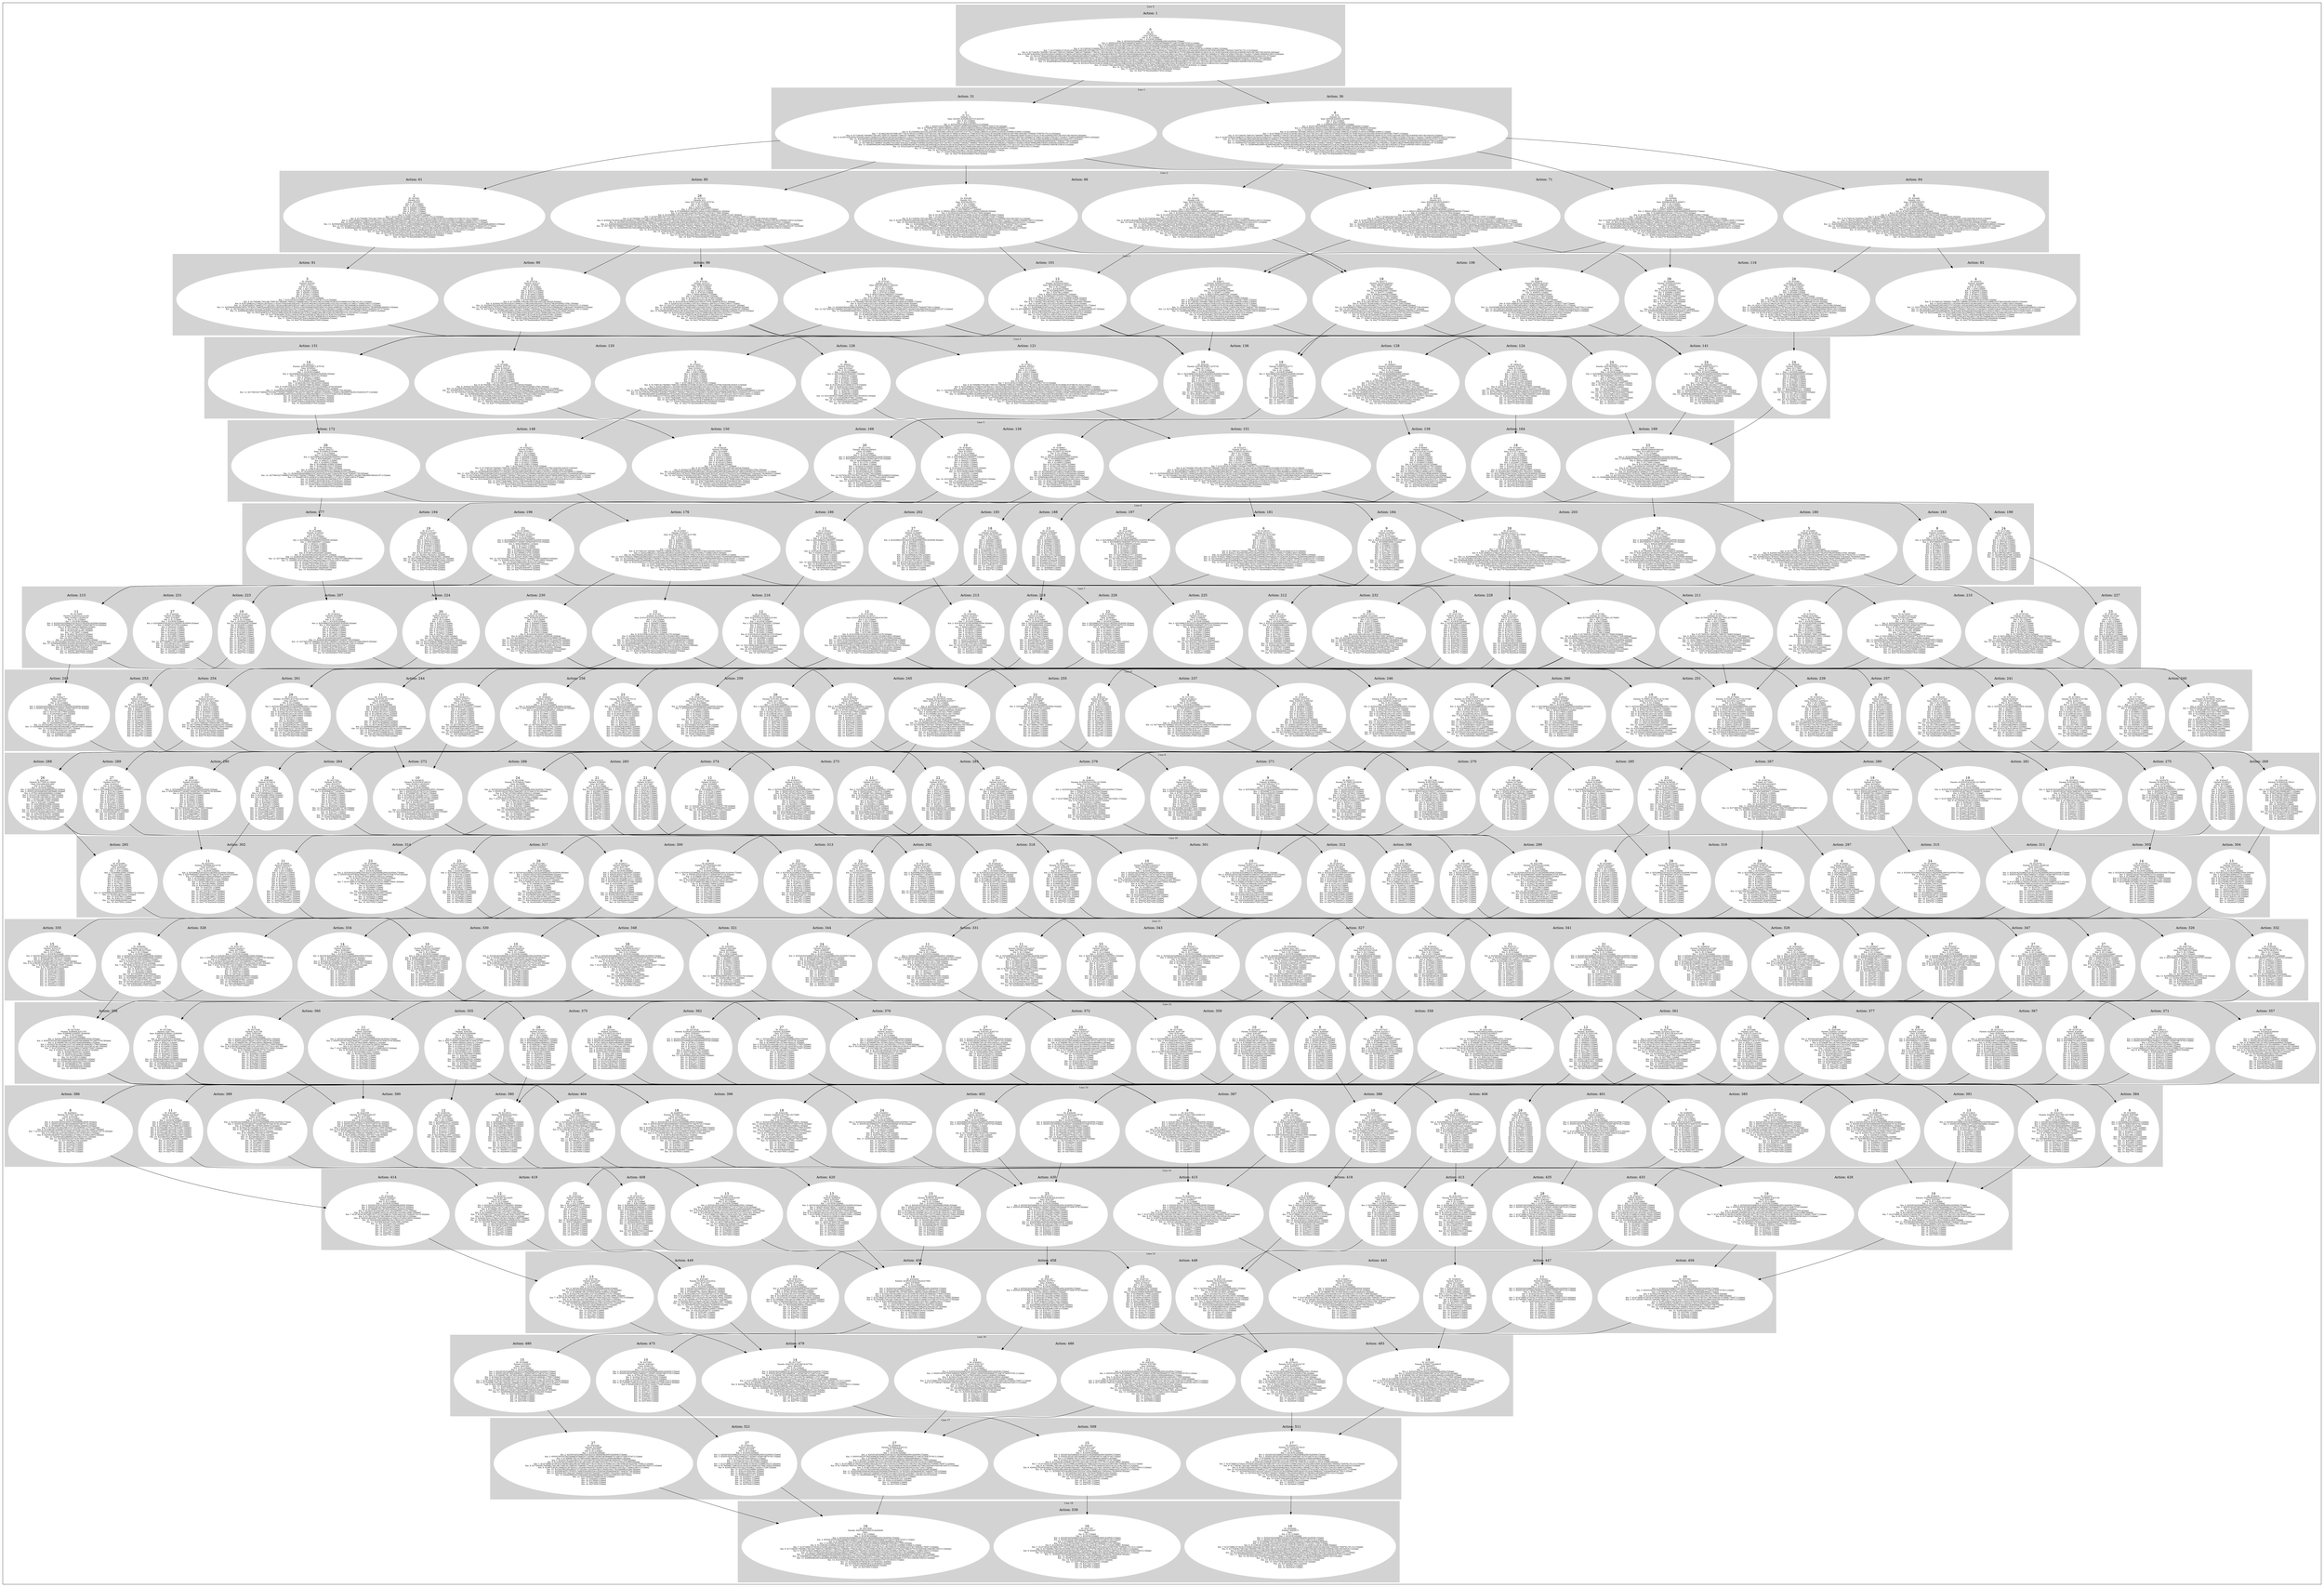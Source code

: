 digraph G {
subgraph cluster_info {
        subgraph cluster_1 {
        style=filled;
        color=lightgrey;
        node [style=filled,color=white];
        subgraph cluster_act_36 {
label = "Action: 36"step_K36 [label=<6<BR /><FONT POINT-SIZE="8">ID: K36</FONT><BR /><FONT POINT-SIZE="8">Parents: K1</FONT><BR /><FONT POINT-SIZE="8">Sons: K29506,K29501,K29499</FONT><BR /><FONT POINT-SIZE="8"> Km: 0: K1 [1|false]</FONT><BR /><FONT POINT-SIZE="8"> Km: 1: K36 [1|false]</FONT><BR /><FONT POINT-SIZE="8"> Km: 2: K29499K29501K29506 [3|false]</FONT><BR /><FONT POINT-SIZE="8"> Km: 3: K53075K53099K54766K54771K58971K58976K58986 [7|false]</FONT><BR /><FONT POINT-SIZE="8"> Km: 4: K76651K80021K84231K84236K84241K88441K88446K96843K96856 [9|false]</FONT><BR /><FONT POINT-SIZE="8"> Km: 5: K100227K105281K106963K106965K109502K113701K117909 [7|false]</FONT><BR /><FONT POINT-SIZE="8"> Km: 6: K123803K130539K130541K130557K132225K132230K138961K141485K141491K143988K143994 [11|false]</FONT><BR /><FONT POINT-SIZE="8"> Km: 7: K147386K147391K147405K148223K153273K154115K155801K157485K161695K161700K164221K164226K165061K169254K170097 [15|false]</FONT><BR /><FONT POINT-SIZE="8"> Km: 8: K173483K176851K176856K176861K176869K177691K178533K180217K180219K181059K181061K181066K181076K182756K186955K188644K189481K191163K192830K192835K193685K194515K194528 [23|false]</FONT><BR /><FONT POINT-SIZE="8"> Km: 9: K198743K201269K201279K201287K202109K202111K203793K204635K205477K205479K205494K206321K206326K210531K210536K212215K213062K213897K213899K214739K214745K215581K217242K217248K218090K218933 [26|false]</FONT><BR /><FONT POINT-SIZE="8"> Km: 10: K221475K224025K225692K226529K227369K227371K228211K228229K229053K230739K231581K231592K234954K235791K237480K238315K238317K239157K239163K239999K241660K241666K242521K243351 [24|false]</FONT><BR /><FONT POINT-SIZE="8"> Km: 11: K245058K245893K250945K250947K251787K251789K252629K252631K252647K253471K255157K255167K255999K256852K261051K261898K262733K262735K263581K264417K266084K266926K267769 [23|false]</FONT><BR /><FONT POINT-SIZE="8"> Km: 12: K269481K274528K274533K274541K275363K275365K276205K276207K277047K277049K277065K277889K277891K278738K278748K280428K281270K286311K286316K287999K288835K291344K292187 [23|false]</FONT><BR /><FONT POINT-SIZE="8"> Km: 13: K298946K298951K298959K299781K300623K300625K301465K301467K302309K303151K303156K304003K308208K311571K312417K314914K314925K315762K316605K316618 [20|false]</FONT><BR /><FONT POINT-SIZE="8"> Km: 14: K319147K323364K323377K324199K325041K325885K326727K327569K328416K332621K336835K337671K339343K341023 [14|false]</FONT><BR /><FONT POINT-SIZE="8"> Km: 15: K342735K347782K348617K351145K351987K352829K357881K361247K363761K365441 [10|false]</FONT><BR /><FONT POINT-SIZE="8"> Km: 16: K372205K375561K376410K377247K378089K383141K384823 [7|false]</FONT><BR /><FONT POINT-SIZE="8"> Km: 17: K399155K402507K403360K405873K408406 [5|false]</FONT><BR /><FONT POINT-SIZE="8"> Km: 18: K427767K429449K437859 [3|false]</FONT>>]
}
subgraph cluster_act_31 {
label = "Action: 31"step_K31 [label=<1<BR /><FONT POINT-SIZE="8">ID: K31</FONT><BR /><FONT POINT-SIZE="8">Parents: K1</FONT><BR /><FONT POINT-SIZE="8">Sons: K25291,K25296,K25315,K25301</FONT><BR /><FONT POINT-SIZE="8"> Km: 0: K1 [1|false]</FONT><BR /><FONT POINT-SIZE="8"> Km: 1: K31 [1|false]</FONT><BR /><FONT POINT-SIZE="8"> Km: 2: K25291K25296K25301K25315 [4|false]</FONT><BR /><FONT POINT-SIZE="8"> Km: 3: K50551K54766K54771K58971K58976K58986K70734K70740K70745 [9|false]</FONT><BR /><FONT POINT-SIZE="8"> Km: 4: K74969K75811K80019K80021K84231K84236K84241K88441K88446K96843K96856 [11|false]</FONT><BR /><FONT POINT-SIZE="8"> Km: 5: K100229K101071K103607K105281K106963K109502K113701K117909 [8|false]</FONT><BR /><FONT POINT-SIZE="8"> Km: 6: K125489K126331K126353K130539K130541K130557K137277K137282K138961K141485K141491K143988K143994 [13|false]</FONT><BR /><FONT POINT-SIZE="8"> Km: 7: K148223K150749K150771K151591K151596K153273K154115K155801K157485K161695K161700K162537K164221K164226K165061K166745K169254K170092K170097K170110 [20|false]</FONT><BR /><FONT POINT-SIZE="8"> Km: 8: K173483K176009K176014K176851K176856K176861K176869K177691K178533K180217K180219K181059K181061K181066K181076K182756K186955K187797K188644K189481K190321K191163K193685K194510K194515K194528 [26|false]</FONT><BR /><FONT POINT-SIZE="8"> Km: 9: K198743K200427K200432K201269K201279K201287K202109K202111K203793K204635K205477K205479K205494K206321K206326K210531K210536K212215K213057K213062K213897K213899K214739K214745K215581K217242K217248K218090K218933 [29|false]</FONT><BR /><FONT POINT-SIZE="8"> Km: 10: K224003K224025K225687K225692K226529K227369K227371K228211K228229K229053K229895K230739K231581K231592K234954K235791K237480K238315K238317K239157K239163K239999K241666K242521K243351 [25|false]</FONT><BR /><FONT POINT-SIZE="8"> Km: 11: K249263K249268K250945K250947K251787K251789K252629K252631K252647K253471K255157K255167K255999K256852K261051K261898K262733K262735K263581K264417K266084K266926K267764K267769 [24|false]</FONT><BR /><FONT POINT-SIZE="8"> Km: 12: K273681K273686K274528K274533K274541K275363K275365K276205K276207K277047K277049K277065K277889K277891K278738K278748K281270K286311K286316K287999K288835K291344K292182K292187 [24|false]</FONT><BR /><FONT POINT-SIZE="8"> Km: 13: K298099K298104K298946K298951K298959K299781K300623K300625K301465K301467K302309K303151K303156K303166K304003K308208K311571K312417K314925K315762K316600K316605K316618 [23|false]</FONT><BR /><FONT POINT-SIZE="8"> Km: 14: K322522K323364K323377K324199K325041K325885K326727K327569K328416K332621K336835K337671K339343K341018K341023 [15|false]</FONT><BR /><FONT POINT-SIZE="8"> Km: 15: K346935K347782K348617K351145K351987K352829K357881K361247K363761K365441 [10|false]</FONT><BR /><FONT POINT-SIZE="8"> Km: 16: K372205K375561K376410K377247K378089K383141K384823 [7|false]</FONT><BR /><FONT POINT-SIZE="8"> Km: 17: K399155K402507K403360K405873K408406 [5|false]</FONT><BR /><FONT POINT-SIZE="8"> Km: 18: K427767K429449K437859 [3|false]</FONT>>]
}

        fontsize="10"
        label = "Line 1";
        }

        subgraph cluster_2 {
        style=filled;
        color=lightgrey;
        node [style=filled,color=white];
        subgraph cluster_act_64 {
label = "Action: 64"step_K29499 [label=<5<BR /><FONT POINT-SIZE="8">ID: K29499</FONT><BR /><FONT POINT-SIZE="8">Parents: K36</FONT><BR /><FONT POINT-SIZE="8">Sons: K53099,K53075</FONT><BR /><FONT POINT-SIZE="8"> Km: 0: K1 [1|false]</FONT><BR /><FONT POINT-SIZE="8"> Km: 1: K36 [1|false]</FONT><BR /><FONT POINT-SIZE="8"> Km: 2: K29499 [1|false]</FONT><BR /><FONT POINT-SIZE="8"> Km: 3: K53075K53099 [2|false]</FONT><BR /><FONT POINT-SIZE="8"> Km: 4: K76651K96843K96856 [3|false]</FONT><BR /><FONT POINT-SIZE="8"> Km: 5: K100227K106963K106965K117909 [4|false]</FONT><BR /><FONT POINT-SIZE="8"> Km: 6: K123803K130539K130557K132225K132230K141485 [6|false]</FONT><BR /><FONT POINT-SIZE="8"> Km: 7: K147386K147391K147405K154115K157485K161695K161700K165061K169254 [9|false]</FONT><BR /><FONT POINT-SIZE="8"> Km: 8: K176851K176856K176861K176869K177691K178533K181059K181061K181066K181076K182756K186955K188644K191163K192830K192835 [16|false]</FONT><BR /><FONT POINT-SIZE="8"> Km: 9: K201279K201287K202109K202111K204635K206321K206326K210531K210536K212215K214739K217242K217248K218090K218933 [15|false]</FONT><BR /><FONT POINT-SIZE="8"> Km: 10: K221475K225692K226529K227369K227371K228211K228229K229053K230739K231581K231592K234954K235791K237480K238315K239999K241660 [17|false]</FONT><BR /><FONT POINT-SIZE="8"> Km: 11: K245058K245893K250945K251787K251789K252629K252631K252647K255157K255167K255999K256852K261051K261898K262733K263581K264417K266084K266926 [19|false]</FONT><BR /><FONT POINT-SIZE="8"> Km: 12: K269481K274528K274533K274541K275363K275365K276205K277049K277065K277891K280428K281270K286311K286316K287999K288835K291344K292187 [18|false]</FONT><BR /><FONT POINT-SIZE="8"> Km: 13: K298946K298951K298959K299781K300623K300625K302309K303151K303156K304003K308208K311571K312417K314914K314925K315762K316605 [17|false]</FONT><BR /><FONT POINT-SIZE="8"> Km: 14: K319147K323364K323377K324199K325041K325885K327569K328416K332621K336835K337671K339343K341023 [13|false]</FONT><BR /><FONT POINT-SIZE="8"> Km: 15: K342735K347782K348617K351145K352829K357881K361247K363761K365441 [9|false]</FONT><BR /><FONT POINT-SIZE="8"> Km: 16: K372205K375561K376410K377247K378089K383141K384823 [7|false]</FONT><BR /><FONT POINT-SIZE="8"> Km: 17: K399155K402507K403360K405873K408406 [5|false]</FONT><BR /><FONT POINT-SIZE="8"> Km: 18: K427767K429449K437859 [3|false]</FONT>>]
}
subgraph cluster_act_61 {
label = "Action: 61"step_K25291 [label=<2<BR /><FONT POINT-SIZE="8">ID: K25291</FONT><BR /><FONT POINT-SIZE="8">Parents: K31</FONT><BR /><FONT POINT-SIZE="8">Sons: K50551</FONT><BR /><FONT POINT-SIZE="8"> Km: 0: K1 [1|false]</FONT><BR /><FONT POINT-SIZE="8"> Km: 1: K31 [1|false]</FONT><BR /><FONT POINT-SIZE="8"> Km: 2: K25291 [1|false]</FONT><BR /><FONT POINT-SIZE="8"> Km: 3: K50551 [1|false]</FONT><BR /><FONT POINT-SIZE="8"> Km: 4: K75811 [1|false]</FONT><BR /><FONT POINT-SIZE="8"> Km: 5: K101071 [1|false]</FONT><BR /><FONT POINT-SIZE="8"> Km: 6: K126331K126353 [2|false]</FONT><BR /><FONT POINT-SIZE="8"> Km: 7: K151591K151596K170092K170097K170110 [5|false]</FONT><BR /><FONT POINT-SIZE="8"> Km: 8: K176009K176014K176851K176856K176861K176869K180217K180219K181059K181061K181066K181076K191163 [13|false]</FONT><BR /><FONT POINT-SIZE="8"> Km: 9: K201269K201279K201287K202111K203793K204635K205477K205479K206321K206326K210531K210536K214739K217248K218933 [15|false]</FONT><BR /><FONT POINT-SIZE="8"> Km: 10: K226529K227369K227371K228211K228229K229053K230739K231581K231592K234954K235791K238315K239999K241666K242521 [15|false]</FONT><BR /><FONT POINT-SIZE="8"> Km: 11: K250945K250947K251787K251789K252629K252631K252647K255157K255167K255999K256852K261051K261898K262733K262735K263581K264417K266084K266926 [19|false]</FONT><BR /><FONT POINT-SIZE="8"> Km: 12: K274528K274533K274541K275363K275365K276205K276207K277049K277065K277891K281270K286311K286316K287999K288835K291344K292187 [17|false]</FONT><BR /><FONT POINT-SIZE="8"> Km: 13: K298946K298951K298959K299781K300623K300625K301467K302309K303151K303156K304003K308208K311571K314925K315762K316605 [16|false]</FONT><BR /><FONT POINT-SIZE="8"> Km: 14: K323364K323377K324199K325041K325885K326727K327569K328416K332621K336835K337671K339343 [12|false]</FONT><BR /><FONT POINT-SIZE="8"> Km: 15: K347782K348617K351145K351987K352829K357881K361247K363761K365441 [9|false]</FONT><BR /><FONT POINT-SIZE="8"> Km: 16: K372205K375561K376410K377247K378089K383141K384823 [7|false]</FONT><BR /><FONT POINT-SIZE="8"> Km: 17: K399155K402507K403360K405873K408406 [5|false]</FONT><BR /><FONT POINT-SIZE="8"> Km: 18: K427767K429449K437859 [3|false]</FONT>>]
}
subgraph cluster_act_66 {
label = "Action: 66"step_K25296 [label=<7<BR /><FONT POINT-SIZE="8">ID: K25296</FONT><BR /><FONT POINT-SIZE="8">Parents: K31</FONT><BR /><FONT POINT-SIZE="8">Sons: K54766,K54771</FONT><BR /><FONT POINT-SIZE="8"> Km: 0: K1 [1|false]</FONT><BR /><FONT POINT-SIZE="8"> Km: 1: K31 [1|false]</FONT><BR /><FONT POINT-SIZE="8"> Km: 2: K25296 [1|false]</FONT><BR /><FONT POINT-SIZE="8"> Km: 3: K54766K54771 [2|false]</FONT><BR /><FONT POINT-SIZE="8"> Km: 4: K80021K84231K84236K84241K88441K88446 [6|false]</FONT><BR /><FONT POINT-SIZE="8"> Km: 5: K105281K109502K113701K117909 [4|false]</FONT><BR /><FONT POINT-SIZE="8"> Km: 6: K130541K130557K138961K141485K141491K143988K143994 [7|false]</FONT><BR /><FONT POINT-SIZE="8"> Km: 7: K148223K155801K164221K164226K165061K170092K170097 [7|false]</FONT><BR /><FONT POINT-SIZE="8"> Km: 8: K173483K176014K180217K180219K181061K181066K181076K182756K188644K189481K193685K194510K194515 [13|false]</FONT><BR /><FONT POINT-SIZE="8"> Km: 9: K198743K200432K204635K205477K205479K206321K206326K210531K210536K213062K213899K214745K217242K217248K218090K218933 [16|false]</FONT><BR /><FONT POINT-SIZE="8"> Km: 10: K224003K224025K226529K227371K229053K230739K231592K234954K235791K238317K239163K239999K242521K243351 [14|false]</FONT><BR /><FONT POINT-SIZE="8"> Km: 11: K249268K251789K252631K252647K255157K255167K261051K262735K263581K264417K267764K267769 [12|false]</FONT><BR /><FONT POINT-SIZE="8"> Km: 12: K273686K277049K277889K277891K278738K278748K286311K287999K288835K292182K292187 [11|false]</FONT><BR /><FONT POINT-SIZE="8"> Km: 13: K298104K302309K303151K303156K304003K308208K311571K312417K314925K316600K316605K316618 [12|false]</FONT><BR /><FONT POINT-SIZE="8"> Km: 14: K322522K326727K327569K328416K332621K336835K337671K339343K341018K341023 [10|false]</FONT><BR /><FONT POINT-SIZE="8"> Km: 15: K351145K351987K352829K357881K361247K365441 [6|false]</FONT><BR /><FONT POINT-SIZE="8"> Km: 16: K375561K376410K377247K378089K383141K384823 [6|false]</FONT><BR /><FONT POINT-SIZE="8"> Km: 17: K399155K402507K403360K405873K408406 [5|false]</FONT><BR /><FONT POINT-SIZE="8"> Km: 18: K427767K429449K437859 [3|false]</FONT>>]
step_K29501 [label=<7<BR /><FONT POINT-SIZE="8">ID: K29501</FONT><BR /><FONT POINT-SIZE="8">Parents: K36</FONT><BR /><FONT POINT-SIZE="8">Sons: K54766,K54771</FONT><BR /><FONT POINT-SIZE="8"> Km: 0: K1 [1|false]</FONT><BR /><FONT POINT-SIZE="8"> Km: 1: K36 [1|false]</FONT><BR /><FONT POINT-SIZE="8"> Km: 2: K29501 [1|false]</FONT><BR /><FONT POINT-SIZE="8"> Km: 3: K54766K54771 [2|false]</FONT><BR /><FONT POINT-SIZE="8"> Km: 4: K80021K84231K84236K84241K88441K88446 [6|false]</FONT><BR /><FONT POINT-SIZE="8"> Km: 5: K105281K109502K113701K117909 [4|false]</FONT><BR /><FONT POINT-SIZE="8"> Km: 6: K130541K130557K138961K141485K141491K143988K143994 [7|false]</FONT><BR /><FONT POINT-SIZE="8"> Km: 7: K148223K155801K164221K164226K165061K170097 [6|false]</FONT><BR /><FONT POINT-SIZE="8"> Km: 8: K173483K180217K180219K181061K181066K181076K182756K188644K189481K193685K194515 [11|false]</FONT><BR /><FONT POINT-SIZE="8"> Km: 9: K198743K204635K205477K205479K206321K206326K210531K210536K213062K213899K214745K215581K217242K217248K218090K218933 [16|false]</FONT><BR /><FONT POINT-SIZE="8"> Km: 10: K221475K224025K226529K227371K229053K230739K231581K231592K234954K235791K238317K239163K239999K242521K243351 [15|false]</FONT><BR /><FONT POINT-SIZE="8"> Km: 11: K251789K252631K252647K255167K256852K261051K261898K262735K263581K264417K266926K267769 [12|false]</FONT><BR /><FONT POINT-SIZE="8"> Km: 12: K276207K277049K277889K277891K278738K278748K280428K286311K287999K288835K291344K292187 [12|false]</FONT><BR /><FONT POINT-SIZE="8"> Km: 13: K300625K301467K302309K303151K303156K304003K308208K311571K312417K314914K314925K316605K316618 [13|false]</FONT><BR /><FONT POINT-SIZE="8"> Km: 14: K319147K325885K326727K327569K328416K332621K336835K337671K339343K341023 [10|false]</FONT><BR /><FONT POINT-SIZE="8"> Km: 15: K342735K351145K351987K352829K357881K361247K365441 [7|false]</FONT><BR /><FONT POINT-SIZE="8"> Km: 16: K375561K376410K377247K378089K383141K384823 [6|false]</FONT><BR /><FONT POINT-SIZE="8"> Km: 17: K399155K402507K403360K405873K408406 [5|false]</FONT><BR /><FONT POINT-SIZE="8"> Km: 18: K427767K429449K437859 [3|false]</FONT>>]
}
subgraph cluster_act_71 {
label = "Action: 71"step_K29506 [label=<12<BR /><FONT POINT-SIZE="8">ID: K29506</FONT><BR /><FONT POINT-SIZE="8">Parents: K36</FONT><BR /><FONT POINT-SIZE="8">Sons: K58986,K58976,K58971</FONT><BR /><FONT POINT-SIZE="8"> Km: 0: K1 [1|false]</FONT><BR /><FONT POINT-SIZE="8"> Km: 1: K36 [1|false]</FONT><BR /><FONT POINT-SIZE="8"> Km: 2: K29506 [1|false]</FONT><BR /><FONT POINT-SIZE="8"> Km: 3: K58971K58976K58986 [3|false]</FONT><BR /><FONT POINT-SIZE="8"> Km: 4: K84231K84236K84241K88441K88446K96843K96856 [7|false]</FONT><BR /><FONT POINT-SIZE="8"> Km: 5: K106963K109502K113701K117909 [4|false]</FONT><BR /><FONT POINT-SIZE="8"> Km: 6: K130539K130557K138961K141485K141491K143988K143994 [7|false]</FONT><BR /><FONT POINT-SIZE="8"> Km: 7: K148223K153273K154115K164221K164226K165061K169254K170097 [8|false]</FONT><BR /><FONT POINT-SIZE="8"> Km: 8: K173483K176856K176861K176869K177691K178533K180217K182756K188644K189481K193685 [11|false]</FONT><BR /><FONT POINT-SIZE="8"> Km: 9: K198743K201269K201279K201287K202109K203793K206321K206326K210531K210536K213899K214745K217242K217248K218090 [15|false]</FONT><BR /><FONT POINT-SIZE="8"> Km: 10: K221475K224025K225692K226529K227369K230739K231592K234954K235791K239163K239999K241660K243351 [13|false]</FONT><BR /><FONT POINT-SIZE="8"> Km: 11: K245058K245893K250945K251787K251789K253471K255157K255167K255999K261051K262733K263581K264417K266084K267769 [15|false]</FONT><BR /><FONT POINT-SIZE="8"> Km: 12: K274528K274533K274541K275363K277047K277065K277889K280428K281270K286311K286316K287999K288835K292187 [14|false]</FONT><BR /><FONT POINT-SIZE="8"> Km: 13: K298946K298951K298959K299781K300623K301465K304003K308208K311571K314914K314925K315762K316605K316618 [14|false]</FONT><BR /><FONT POINT-SIZE="8"> Km: 14: K319147K323364K324199K325041K328416K332621K336835K337671K339343 [9|false]</FONT><BR /><FONT POINT-SIZE="8"> Km: 15: K347782K348617K352829K357881K361247K363761K365441 [7|false]</FONT><BR /><FONT POINT-SIZE="8"> Km: 16: K372205K375561K377247K378089K383141K384823 [6|false]</FONT><BR /><FONT POINT-SIZE="8"> Km: 17: K399155K402507K403360K405873K408406 [5|false]</FONT><BR /><FONT POINT-SIZE="8"> Km: 18: K427767K429449K437859 [3|false]</FONT>>]
step_K25301 [label=<12<BR /><FONT POINT-SIZE="8">ID: K25301</FONT><BR /><FONT POINT-SIZE="8">Parents: K31</FONT><BR /><FONT POINT-SIZE="8">Sons: K58986,K58976,K58971</FONT><BR /><FONT POINT-SIZE="8"> Km: 0: K1 [1|false]</FONT><BR /><FONT POINT-SIZE="8"> Km: 1: K31 [1|false]</FONT><BR /><FONT POINT-SIZE="8"> Km: 2: K25301 [1|false]</FONT><BR /><FONT POINT-SIZE="8"> Km: 3: K58971K58976K58986 [3|false]</FONT><BR /><FONT POINT-SIZE="8"> Km: 4: K84231K84236K84241K88441K88446K96843K96856 [7|false]</FONT><BR /><FONT POINT-SIZE="8"> Km: 5: K106963K109502K113701K117909 [4|false]</FONT><BR /><FONT POINT-SIZE="8"> Km: 6: K130539K130557K138961K141485K141491K143988K143994 [7|false]</FONT><BR /><FONT POINT-SIZE="8"> Km: 7: K148223K153273K154115K157485K161695K161700K164221K164226K165061K169254K170092K170097 [12|false]</FONT><BR /><FONT POINT-SIZE="8"> Km: 8: K173483K176009K176856K176861K176869K177691K178533K180217K182756K186955K188644K189481K191163K193685 [14|false]</FONT><BR /><FONT POINT-SIZE="8"> Km: 9: K198743K201269K201279K201287K202109K203793K206321K206326K210531K210536K212215K213899K214739K214745K215581K217248K218090 [17|false]</FONT><BR /><FONT POINT-SIZE="8"> Km: 10: K224003K224025K225692K226529K227369K228229K230739K231592K234954K235791K237480K238315K239157K239163K239999K241666K243351 [17|false]</FONT><BR /><FONT POINT-SIZE="8"> Km: 11: K249263K250945K250947K251787K251789K253471K255157K255167K255999K261051K261898K262733K263581K264417K266084K266926K267764K267769 [18|false]</FONT><BR /><FONT POINT-SIZE="8"> Km: 12: K273681K274528K274533K274541K275363K276205K276207K277047K277065K277889K281270K286311K286316K287999K288835K291344K292182K292187 [18|false]</FONT><BR /><FONT POINT-SIZE="8"> Km: 13: K298099K298946K298951K298959K299781K300623K301465K304003K308208K311571K312417K314925K315762K316600K316605K316618 [16|false]</FONT><BR /><FONT POINT-SIZE="8"> Km: 14: K323364K323377K324199K325041K328416K332621K336835K337671K339343K341018 [10|false]</FONT><BR /><FONT POINT-SIZE="8"> Km: 15: K346935K347782K348617K352829K357881K361247K363761K365441 [8|false]</FONT><BR /><FONT POINT-SIZE="8"> Km: 16: K372205K375561K377247K378089K383141K384823 [6|false]</FONT><BR /><FONT POINT-SIZE="8"> Km: 17: K399155K402507K403360K405873K408406 [5|false]</FONT><BR /><FONT POINT-SIZE="8"> Km: 18: K427767K429449K437859 [3|false]</FONT>>]
}
subgraph cluster_act_85 {
label = "Action: 85"step_K25315 [label=<26<BR /><FONT POINT-SIZE="8">ID: K25315</FONT><BR /><FONT POINT-SIZE="8">Parents: K31</FONT><BR /><FONT POINT-SIZE="8">Sons: K70734,K70745,K70740</FONT><BR /><FONT POINT-SIZE="8"> Km: 0: K1 [1|false]</FONT><BR /><FONT POINT-SIZE="8"> Km: 1: K31 [1|false]</FONT><BR /><FONT POINT-SIZE="8"> Km: 2: K25315 [1|false]</FONT><BR /><FONT POINT-SIZE="8"> Km: 3: K70734K70740K70745 [3|false]</FONT><BR /><FONT POINT-SIZE="8"> Km: 4: K74969K80019K80021K84231K84236K84241 [6|false]</FONT><BR /><FONT POINT-SIZE="8"> Km: 5: K100229K103607K105281K113701K117909 [5|false]</FONT><BR /><FONT POINT-SIZE="8"> Km: 6: K125489K130541K130557K137277K137282K138961K141485K141491 [8|false]</FONT><BR /><FONT POINT-SIZE="8"> Km: 7: K150749K150771K155801K162537K164221K164226K165061K166745K169254K170092K170097 [11|false]</FONT><BR /><FONT POINT-SIZE="8"> Km: 8: K176009K176014K178533K180217K180219K181061K181066K181076K187797K188644K189481K190321K193685K194510K194515K194528 [16|false]</FONT><BR /><FONT POINT-SIZE="8"> Km: 9: K200427K200432K201269K201279K202109K203793K204635K205477K205479K205494K206321K206326K210531K210536K213057K213062K213897K213899K214745K215581K218090K218933 [22|false]</FONT><BR /><FONT POINT-SIZE="8"> Km: 10: K225687K225692K226529K227369K227371K228211K228229K229053K229895K230739K234954K235791K237480K238317K239157K239163K239999K242521K243351 [19|false]</FONT><BR /><FONT POINT-SIZE="8"> Km: 11: K249263K249268K250945K250947K251787K251789K252629K252631K252647K253471K255157K255167K255999K261051K262733K262735K263581K264417K266926K267764K267769 [21|false]</FONT><BR /><FONT POINT-SIZE="8"> Km: 12: K273681K273686K274528K274533K275363K276205K276207K277047K277049K277065K277889K277891K278738K278748K281270K286311K286316K287999K288835K291344K292182K292187 [22|false]</FONT><BR /><FONT POINT-SIZE="8"> Km: 13: K298099K298104K298946K298951K299781K300623K301465K301467K302309K303156K303166K304003K308208K311571K312417K315762K316600K316605K316618 [19|false]</FONT><BR /><FONT POINT-SIZE="8"> Km: 14: K322522K323364K324199K325041K326727K327569K328416K332621K336835K337671K341018K341023 [12|false]</FONT><BR /><FONT POINT-SIZE="8"> Km: 15: K346935K347782K348617K351145K351987K352829K357881K361247K365441 [9|false]</FONT><BR /><FONT POINT-SIZE="8"> Km: 16: K372205K375561K376410K377247K378089K383141K384823 [7|false]</FONT><BR /><FONT POINT-SIZE="8"> Km: 17: K399155K402507K403360K405873K408406 [5|false]</FONT><BR /><FONT POINT-SIZE="8"> Km: 18: K427767K429449K437859 [3|false]</FONT>>]
}
subgraph cluster_act_71 {
label = "Action: 71"step_K29506 [label=<12<BR /><FONT POINT-SIZE="8">ID: K29506</FONT><BR /><FONT POINT-SIZE="8">Parents: K36</FONT><BR /><FONT POINT-SIZE="8">Sons: K58986,K58976,K58971</FONT><BR /><FONT POINT-SIZE="8"> Km: 0: K1 [1|false]</FONT><BR /><FONT POINT-SIZE="8"> Km: 1: K36 [1|false]</FONT><BR /><FONT POINT-SIZE="8"> Km: 2: K29506 [1|false]</FONT><BR /><FONT POINT-SIZE="8"> Km: 3: K58971K58976K58986 [3|false]</FONT><BR /><FONT POINT-SIZE="8"> Km: 4: K84231K84236K84241K88441K88446K96843K96856 [7|false]</FONT><BR /><FONT POINT-SIZE="8"> Km: 5: K106963K109502K113701K117909 [4|false]</FONT><BR /><FONT POINT-SIZE="8"> Km: 6: K130539K130557K138961K141485K141491K143988K143994 [7|false]</FONT><BR /><FONT POINT-SIZE="8"> Km: 7: K148223K153273K154115K164221K164226K165061K169254K170097 [8|false]</FONT><BR /><FONT POINT-SIZE="8"> Km: 8: K173483K176856K176861K176869K177691K178533K180217K182756K188644K189481K193685 [11|false]</FONT><BR /><FONT POINT-SIZE="8"> Km: 9: K198743K201269K201279K201287K202109K203793K206321K206326K210531K210536K213899K214745K217242K217248K218090 [15|false]</FONT><BR /><FONT POINT-SIZE="8"> Km: 10: K221475K224025K225692K226529K227369K230739K231592K234954K235791K239163K239999K241660K243351 [13|false]</FONT><BR /><FONT POINT-SIZE="8"> Km: 11: K245058K245893K250945K251787K251789K253471K255157K255167K255999K261051K262733K263581K264417K266084K267769 [15|false]</FONT><BR /><FONT POINT-SIZE="8"> Km: 12: K274528K274533K274541K275363K277047K277065K277889K280428K281270K286311K286316K287999K288835K292187 [14|false]</FONT><BR /><FONT POINT-SIZE="8"> Km: 13: K298946K298951K298959K299781K300623K301465K304003K308208K311571K314914K314925K315762K316605K316618 [14|false]</FONT><BR /><FONT POINT-SIZE="8"> Km: 14: K319147K323364K324199K325041K328416K332621K336835K337671K339343 [9|false]</FONT><BR /><FONT POINT-SIZE="8"> Km: 15: K347782K348617K352829K357881K361247K363761K365441 [7|false]</FONT><BR /><FONT POINT-SIZE="8"> Km: 16: K372205K375561K377247K378089K383141K384823 [6|false]</FONT><BR /><FONT POINT-SIZE="8"> Km: 17: K399155K402507K403360K405873K408406 [5|false]</FONT><BR /><FONT POINT-SIZE="8"> Km: 18: K427767K429449K437859 [3|false]</FONT>>]
step_K25301 [label=<12<BR /><FONT POINT-SIZE="8">ID: K25301</FONT><BR /><FONT POINT-SIZE="8">Parents: K31</FONT><BR /><FONT POINT-SIZE="8">Sons: K58986,K58976,K58971</FONT><BR /><FONT POINT-SIZE="8"> Km: 0: K1 [1|false]</FONT><BR /><FONT POINT-SIZE="8"> Km: 1: K31 [1|false]</FONT><BR /><FONT POINT-SIZE="8"> Km: 2: K25301 [1|false]</FONT><BR /><FONT POINT-SIZE="8"> Km: 3: K58971K58976K58986 [3|false]</FONT><BR /><FONT POINT-SIZE="8"> Km: 4: K84231K84236K84241K88441K88446K96843K96856 [7|false]</FONT><BR /><FONT POINT-SIZE="8"> Km: 5: K106963K109502K113701K117909 [4|false]</FONT><BR /><FONT POINT-SIZE="8"> Km: 6: K130539K130557K138961K141485K141491K143988K143994 [7|false]</FONT><BR /><FONT POINT-SIZE="8"> Km: 7: K148223K153273K154115K157485K161695K161700K164221K164226K165061K169254K170092K170097 [12|false]</FONT><BR /><FONT POINT-SIZE="8"> Km: 8: K173483K176009K176856K176861K176869K177691K178533K180217K182756K186955K188644K189481K191163K193685 [14|false]</FONT><BR /><FONT POINT-SIZE="8"> Km: 9: K198743K201269K201279K201287K202109K203793K206321K206326K210531K210536K212215K213899K214739K214745K215581K217248K218090 [17|false]</FONT><BR /><FONT POINT-SIZE="8"> Km: 10: K224003K224025K225692K226529K227369K228229K230739K231592K234954K235791K237480K238315K239157K239163K239999K241666K243351 [17|false]</FONT><BR /><FONT POINT-SIZE="8"> Km: 11: K249263K250945K250947K251787K251789K253471K255157K255167K255999K261051K261898K262733K263581K264417K266084K266926K267764K267769 [18|false]</FONT><BR /><FONT POINT-SIZE="8"> Km: 12: K273681K274528K274533K274541K275363K276205K276207K277047K277065K277889K281270K286311K286316K287999K288835K291344K292182K292187 [18|false]</FONT><BR /><FONT POINT-SIZE="8"> Km: 13: K298099K298946K298951K298959K299781K300623K301465K304003K308208K311571K312417K314925K315762K316600K316605K316618 [16|false]</FONT><BR /><FONT POINT-SIZE="8"> Km: 14: K323364K323377K324199K325041K328416K332621K336835K337671K339343K341018 [10|false]</FONT><BR /><FONT POINT-SIZE="8"> Km: 15: K346935K347782K348617K352829K357881K361247K363761K365441 [8|false]</FONT><BR /><FONT POINT-SIZE="8"> Km: 16: K372205K375561K377247K378089K383141K384823 [6|false]</FONT><BR /><FONT POINT-SIZE="8"> Km: 17: K399155K402507K403360K405873K408406 [5|false]</FONT><BR /><FONT POINT-SIZE="8"> Km: 18: K427767K429449K437859 [3|false]</FONT>>]
}
subgraph cluster_act_66 {
label = "Action: 66"step_K25296 [label=<7<BR /><FONT POINT-SIZE="8">ID: K25296</FONT><BR /><FONT POINT-SIZE="8">Parents: K31</FONT><BR /><FONT POINT-SIZE="8">Sons: K54766,K54771</FONT><BR /><FONT POINT-SIZE="8"> Km: 0: K1 [1|false]</FONT><BR /><FONT POINT-SIZE="8"> Km: 1: K31 [1|false]</FONT><BR /><FONT POINT-SIZE="8"> Km: 2: K25296 [1|false]</FONT><BR /><FONT POINT-SIZE="8"> Km: 3: K54766K54771 [2|false]</FONT><BR /><FONT POINT-SIZE="8"> Km: 4: K80021K84231K84236K84241K88441K88446 [6|false]</FONT><BR /><FONT POINT-SIZE="8"> Km: 5: K105281K109502K113701K117909 [4|false]</FONT><BR /><FONT POINT-SIZE="8"> Km: 6: K130541K130557K138961K141485K141491K143988K143994 [7|false]</FONT><BR /><FONT POINT-SIZE="8"> Km: 7: K148223K155801K164221K164226K165061K170092K170097 [7|false]</FONT><BR /><FONT POINT-SIZE="8"> Km: 8: K173483K176014K180217K180219K181061K181066K181076K182756K188644K189481K193685K194510K194515 [13|false]</FONT><BR /><FONT POINT-SIZE="8"> Km: 9: K198743K200432K204635K205477K205479K206321K206326K210531K210536K213062K213899K214745K217242K217248K218090K218933 [16|false]</FONT><BR /><FONT POINT-SIZE="8"> Km: 10: K224003K224025K226529K227371K229053K230739K231592K234954K235791K238317K239163K239999K242521K243351 [14|false]</FONT><BR /><FONT POINT-SIZE="8"> Km: 11: K249268K251789K252631K252647K255157K255167K261051K262735K263581K264417K267764K267769 [12|false]</FONT><BR /><FONT POINT-SIZE="8"> Km: 12: K273686K277049K277889K277891K278738K278748K286311K287999K288835K292182K292187 [11|false]</FONT><BR /><FONT POINT-SIZE="8"> Km: 13: K298104K302309K303151K303156K304003K308208K311571K312417K314925K316600K316605K316618 [12|false]</FONT><BR /><FONT POINT-SIZE="8"> Km: 14: K322522K326727K327569K328416K332621K336835K337671K339343K341018K341023 [10|false]</FONT><BR /><FONT POINT-SIZE="8"> Km: 15: K351145K351987K352829K357881K361247K365441 [6|false]</FONT><BR /><FONT POINT-SIZE="8"> Km: 16: K375561K376410K377247K378089K383141K384823 [6|false]</FONT><BR /><FONT POINT-SIZE="8"> Km: 17: K399155K402507K403360K405873K408406 [5|false]</FONT><BR /><FONT POINT-SIZE="8"> Km: 18: K427767K429449K437859 [3|false]</FONT>>]
step_K29501 [label=<7<BR /><FONT POINT-SIZE="8">ID: K29501</FONT><BR /><FONT POINT-SIZE="8">Parents: K36</FONT><BR /><FONT POINT-SIZE="8">Sons: K54766,K54771</FONT><BR /><FONT POINT-SIZE="8"> Km: 0: K1 [1|false]</FONT><BR /><FONT POINT-SIZE="8"> Km: 1: K36 [1|false]</FONT><BR /><FONT POINT-SIZE="8"> Km: 2: K29501 [1|false]</FONT><BR /><FONT POINT-SIZE="8"> Km: 3: K54766K54771 [2|false]</FONT><BR /><FONT POINT-SIZE="8"> Km: 4: K80021K84231K84236K84241K88441K88446 [6|false]</FONT><BR /><FONT POINT-SIZE="8"> Km: 5: K105281K109502K113701K117909 [4|false]</FONT><BR /><FONT POINT-SIZE="8"> Km: 6: K130541K130557K138961K141485K141491K143988K143994 [7|false]</FONT><BR /><FONT POINT-SIZE="8"> Km: 7: K148223K155801K164221K164226K165061K170097 [6|false]</FONT><BR /><FONT POINT-SIZE="8"> Km: 8: K173483K180217K180219K181061K181066K181076K182756K188644K189481K193685K194515 [11|false]</FONT><BR /><FONT POINT-SIZE="8"> Km: 9: K198743K204635K205477K205479K206321K206326K210531K210536K213062K213899K214745K215581K217242K217248K218090K218933 [16|false]</FONT><BR /><FONT POINT-SIZE="8"> Km: 10: K221475K224025K226529K227371K229053K230739K231581K231592K234954K235791K238317K239163K239999K242521K243351 [15|false]</FONT><BR /><FONT POINT-SIZE="8"> Km: 11: K251789K252631K252647K255167K256852K261051K261898K262735K263581K264417K266926K267769 [12|false]</FONT><BR /><FONT POINT-SIZE="8"> Km: 12: K276207K277049K277889K277891K278738K278748K280428K286311K287999K288835K291344K292187 [12|false]</FONT><BR /><FONT POINT-SIZE="8"> Km: 13: K300625K301467K302309K303151K303156K304003K308208K311571K312417K314914K314925K316605K316618 [13|false]</FONT><BR /><FONT POINT-SIZE="8"> Km: 14: K319147K325885K326727K327569K328416K332621K336835K337671K339343K341023 [10|false]</FONT><BR /><FONT POINT-SIZE="8"> Km: 15: K342735K351145K351987K352829K357881K361247K365441 [7|false]</FONT><BR /><FONT POINT-SIZE="8"> Km: 16: K375561K376410K377247K378089K383141K384823 [6|false]</FONT><BR /><FONT POINT-SIZE="8"> Km: 17: K399155K402507K403360K405873K408406 [5|false]</FONT><BR /><FONT POINT-SIZE="8"> Km: 18: K427767K429449K437859 [3|false]</FONT>>]
}

        fontsize="10"
        label = "Line 2";
        }

        subgraph cluster_16 {
        style=filled;
        color=lightgrey;
        node [style=filled,color=white];
        subgraph cluster_act_483 {
label = "Action: 483"step_K372205 [label=<18<BR /><FONT POINT-SIZE="8">ID: K372205</FONT><BR /><FONT POINT-SIZE="8">Parents: K348617,K346935</FONT><BR /><FONT POINT-SIZE="8">Sons: K405873</FONT><BR /><FONT POINT-SIZE="8"> Km: 0: K1 [1|false]</FONT><BR /><FONT POINT-SIZE="8"> Km: 1: K31K36 [2|false]</FONT><BR /><FONT POINT-SIZE="8"> Km: 2: K25291K25301K25315K29499K29506 [5|false]</FONT><BR /><FONT POINT-SIZE="8"> Km: 3: K50551K53075K53099K58971K70734K70745 [6|false]</FONT><BR /><FONT POINT-SIZE="8"> Km: 4: K74969K75811K76651K84231K84236K84241K96856 [7|false]</FONT><BR /><FONT POINT-SIZE="8"> Km: 5: K100227K100229K101071K109502K113701K117909 [6|false]</FONT><BR /><FONT POINT-SIZE="8"> Km: 6: K123803K125489K126331K126353K130557K138961K141485K141491K143988 [9|false]</FONT><BR /><FONT POINT-SIZE="8"> Km: 7: K147391K147405K148223K150749K150771K151596K164221K164226K165061K170092K170097 [11|false]</FONT><BR /><FONT POINT-SIZE="8"> Km: 8: K173483K176014K180219K181061K188644K189481K192835K193685K194510K194528 [10|false]</FONT><BR /><FONT POINT-SIZE="8"> Km: 9: K198743K200432K205479K205494K206326K213899K214745K215581K218090 [9|false]</FONT><BR /><FONT POINT-SIZE="8"> Km: 10: K224025K227371K229895K230739K235791K239157K239163K243351 [8|false]</FONT><BR /><FONT POINT-SIZE="8"> Km: 11: K252631K253471K255167K255999K261051K262733K267769 [7|false]</FONT><BR /><FONT POINT-SIZE="8"> Km: 12: K277065K277889K277891K280428K281270K286316K288835 [7|false]</FONT><BR /><FONT POINT-SIZE="8"> Km: 13: K301465K303166K312417K314914K315762 [5|false]</FONT><BR /><FONT POINT-SIZE="8"> Km: 14: K319147K325041K341018 [3|false]</FONT><BR /><FONT POINT-SIZE="8"> Km: 15: K346935K348617 [2|false]</FONT><BR /><FONT POINT-SIZE="8"> Km: 16: K372205 [1|false]</FONT><BR /><FONT POINT-SIZE="8"> Km: 17: K405873 [1|false]</FONT><BR /><FONT POINT-SIZE="8"> Km: 18: K429449 [1|false]</FONT>>]
step_K376410 [label=<18<BR /><FONT POINT-SIZE="8">ID: K376410</FONT><BR /><FONT POINT-SIZE="8">Parents: K351145,K342735</FONT><BR /><FONT POINT-SIZE="8">Sons: K405873</FONT><BR /><FONT POINT-SIZE="8"> Km: 0: K1 [1|false]</FONT><BR /><FONT POINT-SIZE="8"> Km: 1: K31K36 [2|false]</FONT><BR /><FONT POINT-SIZE="8"> Km: 2: K25291K25296K25315K29499K29501 [5|false]</FONT><BR /><FONT POINT-SIZE="8"> Km: 3: K50551K53075K53099K54766 [4|false]</FONT><BR /><FONT POINT-SIZE="8"> Km: 4: K75811K76651K84241K96843K96856 [5|false]</FONT><BR /><FONT POINT-SIZE="8"> Km: 5: K100227K101071K106963K117909 [4|false]</FONT><BR /><FONT POINT-SIZE="8"> Km: 6: K123803K126331K126353K130557K141485 [5|false]</FONT><BR /><FONT POINT-SIZE="8"> Km: 7: K147386K147405K151591K165061K169254K170110 [6|false]</FONT><BR /><FONT POINT-SIZE="8"> Km: 8: K176856K178533K188644K191163K192830K192835 [6|false]</FONT><BR /><FONT POINT-SIZE="8"> Km: 9: K202109K206321K214739K218090 [4|false]</FONT><BR /><FONT POINT-SIZE="8"> Km: 10: K225692K227369K231581K231592K238315 [5|false]</FONT><BR /><FONT POINT-SIZE="8"> Km: 11: K250945K255157K255167K256852K261898K266084 [6|false]</FONT><BR /><FONT POINT-SIZE="8"> Km: 12: K274541K275365K280428K288835K291344 [5|false]</FONT><BR /><FONT POINT-SIZE="8"> Km: 13: K300625K312417K314914 [3|false]</FONT><BR /><FONT POINT-SIZE="8"> Km: 14: K319147K325885K341018K341023 [4|false]</FONT><BR /><FONT POINT-SIZE="8"> Km: 15: K342735K351145 [2|false]</FONT><BR /><FONT POINT-SIZE="8"> Km: 16: K376410 [1|false]</FONT><BR /><FONT POINT-SIZE="8"> Km: 17: K405873 [1|false]</FONT><BR /><FONT POINT-SIZE="8"> Km: 18: K429449 [1|false]</FONT>>]
}
subgraph cluster_act_486 {
label = "Action: 486"step_K384823 [label=<21<BR /><FONT POINT-SIZE="8">ID: K384823</FONT><BR /><FONT POINT-SIZE="8">Parents: K361247</FONT><BR /><FONT POINT-SIZE="8">Sons: K408406</FONT><BR /><FONT POINT-SIZE="8"> Km: 0: K1 [1|false]</FONT><BR /><FONT POINT-SIZE="8"> Km: 1: K31K36 [2|false]</FONT><BR /><FONT POINT-SIZE="8"> Km: 2: K25291K25296K25301K25315K29499K29501K29506 [7|false]</FONT><BR /><FONT POINT-SIZE="8"> Km: 3: K50551K53075K53099K54766K54771K58971K58976K58986K70734K70740K70745 [11|false]</FONT><BR /><FONT POINT-SIZE="8"> Km: 4: K74969K75811K76651K80021K84231K96843 [6|false]</FONT><BR /><FONT POINT-SIZE="8"> Km: 5: K100227K100229K101071K105281K106965K109502 [6|false]</FONT><BR /><FONT POINT-SIZE="8"> Km: 6: K123803K125489K126331K126353K130541K132225K143988 [7|false]</FONT><BR /><FONT POINT-SIZE="8"> Km: 7: K147386K147391K147405K148223K150771K151591K151596K153273K155801K157485K170097 [11|false]</FONT><BR /><FONT POINT-SIZE="8"> Km: 8: K173483K176856K176861K180217K181061K181066K182756K192830K192835K194515 [10|false]</FONT><BR /><FONT POINT-SIZE="8"> Km: 9: K198743K203793K206321K217242 [4|false]</FONT><BR /><FONT POINT-SIZE="8"> Km: 10: K221475K224003K227369K231592 [4|false]</FONT><BR /><FONT POINT-SIZE="8"> Km: 11: K245058K249263K249268K250945K266084 [5|false]</FONT><BR /><FONT POINT-SIZE="8"> Km: 12: K274528K274533K278738K278748 [4|false]</FONT><BR /><FONT POINT-SIZE="8"> Km: 13: K304003K308208K316618 [3|false]</FONT><BR /><FONT POINT-SIZE="8"> Km: 14: K337671 [1|false]</FONT><BR /><FONT POINT-SIZE="8"> Km: 15: K361247 [1|false]</FONT><BR /><FONT POINT-SIZE="8"> Km: 16: K384823 [1|false]</FONT><BR /><FONT POINT-SIZE="8"> Km: 17: K408406 [1|false]</FONT><BR /><FONT POINT-SIZE="8"> Km: 18: K437859 [1|false]</FONT>>]
step_K383141 [label=<21<BR /><FONT POINT-SIZE="8">ID: K383141</FONT><BR /><FONT POINT-SIZE="8">Parents: K357881</FONT><BR /><FONT POINT-SIZE="8">Sons: K408406</FONT><BR /><FONT POINT-SIZE="8"> Km: 0: K1 [1|false]</FONT><BR /><FONT POINT-SIZE="8"> Km: 1: K31K36 [2|false]</FONT><BR /><FONT POINT-SIZE="8"> Km: 2: K25291K25296K25301K25315K29499K29501K29506 [7|false]</FONT><BR /><FONT POINT-SIZE="8"> Km: 3: K50551K53075K53099K54766K54771K58971K58976K58986K70734K70740K70745 [11|false]</FONT><BR /><FONT POINT-SIZE="8"> Km: 4: K74969K75811K76651K80021K84231K88446K96843 [7|false]</FONT><BR /><FONT POINT-SIZE="8"> Km: 5: K100227K100229K101071K105281K106963K106965K109502K117909 [8|false]</FONT><BR /><FONT POINT-SIZE="8"> Km: 6: K123803K125489K126331K126353K130539K130541K132225K141491K143988 [9|false]</FONT><BR /><FONT POINT-SIZE="8"> Km: 7: K147386K147391K147405K148223K150771K151591K151596K153273K154115K155801K157485K170097 [12|false]</FONT><BR /><FONT POINT-SIZE="8"> Km: 8: K173483K176851K176856K176861K177691K180217K181059K181061K181066K192830K192835K194515 [12|false]</FONT><BR /><FONT POINT-SIZE="8"> Km: 9: K198743K201287K202111K203793K204635K206321 [6|false]</FONT><BR /><FONT POINT-SIZE="8"> Km: 10: K224025K227369K227371K228211K231592K241660 [6|false]</FONT><BR /><FONT POINT-SIZE="8"> Km: 11: K245893K250945K251787K252631K266084K267764K267769 [7|false]</FONT><BR /><FONT POINT-SIZE="8"> Km: 12: K269481K273681K273686K274541K275363K277891 [6|false]</FONT><BR /><FONT POINT-SIZE="8"> Km: 13: K298946K298951K303151K303156K314925 [5|false]</FONT><BR /><FONT POINT-SIZE="8"> Km: 14: K328416K332621 [2|false]</FONT><BR /><FONT POINT-SIZE="8"> Km: 15: K357881 [1|false]</FONT><BR /><FONT POINT-SIZE="8"> Km: 16: K383141 [1|false]</FONT><BR /><FONT POINT-SIZE="8"> Km: 17: K408406 [1|false]</FONT><BR /><FONT POINT-SIZE="8"> Km: 18: K437859 [1|false]</FONT>>]
}
subgraph cluster_act_479 {
label = "Action: 479"step_K377247 [label=<14<BR /><FONT POINT-SIZE="8">ID: K377247</FONT><BR /><FONT POINT-SIZE="8">Parents: K363761,K351987,K347782</FONT><BR /><FONT POINT-SIZE="8">Sons: K402507</FONT><BR /><FONT POINT-SIZE="8"> Km: 0: K1 [1|false]</FONT><BR /><FONT POINT-SIZE="8"> Km: 1: K31K36 [2|false]</FONT><BR /><FONT POINT-SIZE="8"> Km: 2: K25291K25296K25301K25315K29499K29501K29506 [7|false]</FONT><BR /><FONT POINT-SIZE="8"> Km: 3: K50551K53075K53099K54771K58976K70734K70740 [7|false]</FONT><BR /><FONT POINT-SIZE="8"> Km: 4: K74969K75811K76651K80019K88441K96843 [6|false]</FONT><BR /><FONT POINT-SIZE="8"> Km: 5: K100227K100229K101071K103607K106965K113701 [6|false]</FONT><BR /><FONT POINT-SIZE="8"> Km: 6: K123803K125489K126331K126353K132230K137277K137282K138961 [8|false]</FONT><BR /><FONT POINT-SIZE="8"> Km: 7: K147391K150749K150771K151596K161695K161700K162537K164221K166745K170092K170110 [11|false]</FONT><BR /><FONT POINT-SIZE="8"> Km: 8: K176009K176014K181059K181076K186955K187797K189481K190321K191163K194510 [10|false]</FONT><BR /><FONT POINT-SIZE="8"> Km: 9: K200427K200432K201279K201287K204635K205477K205494K212215K213062K213897K214739K214745K218933 [13|false]</FONT><BR /><FONT POINT-SIZE="8"> Km: 10: K225687K228229K229053K229895K234954K237480K238315K241666K242521K243351 [10|false]</FONT><BR /><FONT POINT-SIZE="8"> Km: 11: K250947K252629K252647K253471K261898K262735K264417K266926 [8|false]</FONT><BR /><FONT POINT-SIZE="8"> Km: 12: K276205K276207K277047K287999K291344 [5|false]</FONT><BR /><FONT POINT-SIZE="8"> Km: 13: K299781K300623K301467K316600K316605 [5|false]</FONT><BR /><FONT POINT-SIZE="8"> Km: 14: K322522K323377K324199K326727 [4|false]</FONT><BR /><FONT POINT-SIZE="8"> Km: 15: K347782K351987K363761 [3|false]</FONT><BR /><FONT POINT-SIZE="8"> Km: 16: K377247 [1|false]</FONT><BR /><FONT POINT-SIZE="8"> Km: 17: K402507 [1|false]</FONT><BR /><FONT POINT-SIZE="8"> Km: 18: K427767 [1|false]</FONT>>]
}
subgraph cluster_act_475 {
label = "Action: 475"step_K375561 [label=<10<BR /><FONT POINT-SIZE="8">ID: K375561</FONT><BR /><FONT POINT-SIZE="8">Parents: K365441</FONT><BR /><FONT POINT-SIZE="8">Sons: K399155</FONT><BR /><FONT POINT-SIZE="8"> Km: 0: K1 [1|false]</FONT><BR /><FONT POINT-SIZE="8"> Km: 1: K31K36 [2|false]</FONT><BR /><FONT POINT-SIZE="8"> Km: 2: K25291K25296K25301K25315K29499K29501K29506 [7|false]</FONT><BR /><FONT POINT-SIZE="8"> Km: 3: K50551K53075K54766K54771K58971K58976K70745 [7|false]</FONT><BR /><FONT POINT-SIZE="8"> Km: 4: K75811K76651K84231 [3|false]</FONT><BR /><FONT POINT-SIZE="8"> Km: 5: K100227K101071K109502 [3|false]</FONT><BR /><FONT POINT-SIZE="8"> Km: 6: K123803K126331K143994 [3|false]</FONT><BR /><FONT POINT-SIZE="8"> Km: 7: K147386K147391K147405K151591K151596K153273 [6|false]</FONT><BR /><FONT POINT-SIZE="8"> Km: 8: K176856K176861K181061K181066K182756K192835 [6|false]</FONT><BR /><FONT POINT-SIZE="8"> Km: 9: K206326K210531K217242K217248 [4|false]</FONT><BR /><FONT POINT-SIZE="8"> Km: 10: K235791 [1|false]</FONT><BR /><FONT POINT-SIZE="8"> Km: 11: K261051 [1|false]</FONT><BR /><FONT POINT-SIZE="8"> Km: 12: K286311 [1|false]</FONT><BR /><FONT POINT-SIZE="8"> Km: 13: K311571 [1|false]</FONT><BR /><FONT POINT-SIZE="8"> Km: 14: K336835 [1|false]</FONT><BR /><FONT POINT-SIZE="8"> Km: 15: K365441 [1|false]</FONT><BR /><FONT POINT-SIZE="8"> Km: 16: K375561 [1|false]</FONT><BR /><FONT POINT-SIZE="8"> Km: 17: K399155 [1|false]</FONT><BR /><FONT POINT-SIZE="8"> Km: 18: K437859 [1|false]</FONT>>]
}
subgraph cluster_act_486 {
label = "Action: 486"step_K384823 [label=<21<BR /><FONT POINT-SIZE="8">ID: K384823</FONT><BR /><FONT POINT-SIZE="8">Parents: K361247</FONT><BR /><FONT POINT-SIZE="8">Sons: K408406</FONT><BR /><FONT POINT-SIZE="8"> Km: 0: K1 [1|false]</FONT><BR /><FONT POINT-SIZE="8"> Km: 1: K31K36 [2|false]</FONT><BR /><FONT POINT-SIZE="8"> Km: 2: K25291K25296K25301K25315K29499K29501K29506 [7|false]</FONT><BR /><FONT POINT-SIZE="8"> Km: 3: K50551K53075K53099K54766K54771K58971K58976K58986K70734K70740K70745 [11|false]</FONT><BR /><FONT POINT-SIZE="8"> Km: 4: K74969K75811K76651K80021K84231K96843 [6|false]</FONT><BR /><FONT POINT-SIZE="8"> Km: 5: K100227K100229K101071K105281K106965K109502 [6|false]</FONT><BR /><FONT POINT-SIZE="8"> Km: 6: K123803K125489K126331K126353K130541K132225K143988 [7|false]</FONT><BR /><FONT POINT-SIZE="8"> Km: 7: K147386K147391K147405K148223K150771K151591K151596K153273K155801K157485K170097 [11|false]</FONT><BR /><FONT POINT-SIZE="8"> Km: 8: K173483K176856K176861K180217K181061K181066K182756K192830K192835K194515 [10|false]</FONT><BR /><FONT POINT-SIZE="8"> Km: 9: K198743K203793K206321K217242 [4|false]</FONT><BR /><FONT POINT-SIZE="8"> Km: 10: K221475K224003K227369K231592 [4|false]</FONT><BR /><FONT POINT-SIZE="8"> Km: 11: K245058K249263K249268K250945K266084 [5|false]</FONT><BR /><FONT POINT-SIZE="8"> Km: 12: K274528K274533K278738K278748 [4|false]</FONT><BR /><FONT POINT-SIZE="8"> Km: 13: K304003K308208K316618 [3|false]</FONT><BR /><FONT POINT-SIZE="8"> Km: 14: K337671 [1|false]</FONT><BR /><FONT POINT-SIZE="8"> Km: 15: K361247 [1|false]</FONT><BR /><FONT POINT-SIZE="8"> Km: 16: K384823 [1|false]</FONT><BR /><FONT POINT-SIZE="8"> Km: 17: K408406 [1|false]</FONT><BR /><FONT POINT-SIZE="8"> Km: 18: K437859 [1|false]</FONT>>]
step_K383141 [label=<21<BR /><FONT POINT-SIZE="8">ID: K383141</FONT><BR /><FONT POINT-SIZE="8">Parents: K357881</FONT><BR /><FONT POINT-SIZE="8">Sons: K408406</FONT><BR /><FONT POINT-SIZE="8"> Km: 0: K1 [1|false]</FONT><BR /><FONT POINT-SIZE="8"> Km: 1: K31K36 [2|false]</FONT><BR /><FONT POINT-SIZE="8"> Km: 2: K25291K25296K25301K25315K29499K29501K29506 [7|false]</FONT><BR /><FONT POINT-SIZE="8"> Km: 3: K50551K53075K53099K54766K54771K58971K58976K58986K70734K70740K70745 [11|false]</FONT><BR /><FONT POINT-SIZE="8"> Km: 4: K74969K75811K76651K80021K84231K88446K96843 [7|false]</FONT><BR /><FONT POINT-SIZE="8"> Km: 5: K100227K100229K101071K105281K106963K106965K109502K117909 [8|false]</FONT><BR /><FONT POINT-SIZE="8"> Km: 6: K123803K125489K126331K126353K130539K130541K132225K141491K143988 [9|false]</FONT><BR /><FONT POINT-SIZE="8"> Km: 7: K147386K147391K147405K148223K150771K151591K151596K153273K154115K155801K157485K170097 [12|false]</FONT><BR /><FONT POINT-SIZE="8"> Km: 8: K173483K176851K176856K176861K177691K180217K181059K181061K181066K192830K192835K194515 [12|false]</FONT><BR /><FONT POINT-SIZE="8"> Km: 9: K198743K201287K202111K203793K204635K206321 [6|false]</FONT><BR /><FONT POINT-SIZE="8"> Km: 10: K224025K227369K227371K228211K231592K241660 [6|false]</FONT><BR /><FONT POINT-SIZE="8"> Km: 11: K245893K250945K251787K252631K266084K267764K267769 [7|false]</FONT><BR /><FONT POINT-SIZE="8"> Km: 12: K269481K273681K273686K274541K275363K277891 [6|false]</FONT><BR /><FONT POINT-SIZE="8"> Km: 13: K298946K298951K303151K303156K314925 [5|false]</FONT><BR /><FONT POINT-SIZE="8"> Km: 14: K328416K332621 [2|false]</FONT><BR /><FONT POINT-SIZE="8"> Km: 15: K357881 [1|false]</FONT><BR /><FONT POINT-SIZE="8"> Km: 16: K383141 [1|false]</FONT><BR /><FONT POINT-SIZE="8"> Km: 17: K408406 [1|false]</FONT><BR /><FONT POINT-SIZE="8"> Km: 18: K437859 [1|false]</FONT>>]
}
subgraph cluster_act_480 {
label = "Action: 480"step_K378089 [label=<15<BR /><FONT POINT-SIZE="8">ID: K378089</FONT><BR /><FONT POINT-SIZE="8">Parents: K352829</FONT><BR /><FONT POINT-SIZE="8">Sons: K403360</FONT><BR /><FONT POINT-SIZE="8"> Km: 0: K1 [1|false]</FONT><BR /><FONT POINT-SIZE="8"> Km: 1: K31K36 [2|false]</FONT><BR /><FONT POINT-SIZE="8"> Km: 2: K25291K25296K25301K25315K29499K29501K29506 [7|false]</FONT><BR /><FONT POINT-SIZE="8"> Km: 3: K50551K53075K53099K54771K58976K70734K70740 [7|false]</FONT><BR /><FONT POINT-SIZE="8"> Km: 4: K74969K75811K76651K80019K80021K88446K96843 [7|false]</FONT><BR /><FONT POINT-SIZE="8"> Km: 5: K100227K100229K101071K103607K105281K106963K117909 [7|false]</FONT><BR /><FONT POINT-SIZE="8"> Km: 6: K123803K125489K126331K126353K130541K137277K141491 [7|false]</FONT><BR /><FONT POINT-SIZE="8"> Km: 7: K147386K147391K150749K150771K151591K151596K155801K162537K170092 [9|false]</FONT><BR /><FONT POINT-SIZE="8"> Km: 8: K176009K176014K176861K176869K181059K181066K181076K187797K194515 [9|false]</FONT><BR /><FONT POINT-SIZE="8"> Km: 9: K201269K204635K205477K210536K213057K217248K218933 [7|false]</FONT><BR /><FONT POINT-SIZE="8"> Km: 10: K226529K228211K229053K238317K239999 [5|false]</FONT><BR /><FONT POINT-SIZE="8"> Km: 11: K251787K251789K252629K263581K267764 [5|false]</FONT><BR /><FONT POINT-SIZE="8"> Km: 12: K273681K275363K276205K277049K292182K292187 [6|false]</FONT><BR /><FONT POINT-SIZE="8"> Km: 13: K298099K298104K298959K299781K302309 [5|false]</FONT><BR /><FONT POINT-SIZE="8"> Km: 14: K323364K327569K339343 [3|false]</FONT><BR /><FONT POINT-SIZE="8"> Km: 15: K352829 [1|false]</FONT><BR /><FONT POINT-SIZE="8"> Km: 16: K378089 [1|false]</FONT><BR /><FONT POINT-SIZE="8"> Km: 17: K403360 [1|false]</FONT><BR /><FONT POINT-SIZE="8"> Km: 18: K437859 [1|false]</FONT>>]
}
subgraph cluster_act_483 {
label = "Action: 483"step_K372205 [label=<18<BR /><FONT POINT-SIZE="8">ID: K372205</FONT><BR /><FONT POINT-SIZE="8">Parents: K348617,K346935</FONT><BR /><FONT POINT-SIZE="8">Sons: K405873</FONT><BR /><FONT POINT-SIZE="8"> Km: 0: K1 [1|false]</FONT><BR /><FONT POINT-SIZE="8"> Km: 1: K31K36 [2|false]</FONT><BR /><FONT POINT-SIZE="8"> Km: 2: K25291K25301K25315K29499K29506 [5|false]</FONT><BR /><FONT POINT-SIZE="8"> Km: 3: K50551K53075K53099K58971K70734K70745 [6|false]</FONT><BR /><FONT POINT-SIZE="8"> Km: 4: K74969K75811K76651K84231K84236K84241K96856 [7|false]</FONT><BR /><FONT POINT-SIZE="8"> Km: 5: K100227K100229K101071K109502K113701K117909 [6|false]</FONT><BR /><FONT POINT-SIZE="8"> Km: 6: K123803K125489K126331K126353K130557K138961K141485K141491K143988 [9|false]</FONT><BR /><FONT POINT-SIZE="8"> Km: 7: K147391K147405K148223K150749K150771K151596K164221K164226K165061K170092K170097 [11|false]</FONT><BR /><FONT POINT-SIZE="8"> Km: 8: K173483K176014K180219K181061K188644K189481K192835K193685K194510K194528 [10|false]</FONT><BR /><FONT POINT-SIZE="8"> Km: 9: K198743K200432K205479K205494K206326K213899K214745K215581K218090 [9|false]</FONT><BR /><FONT POINT-SIZE="8"> Km: 10: K224025K227371K229895K230739K235791K239157K239163K243351 [8|false]</FONT><BR /><FONT POINT-SIZE="8"> Km: 11: K252631K253471K255167K255999K261051K262733K267769 [7|false]</FONT><BR /><FONT POINT-SIZE="8"> Km: 12: K277065K277889K277891K280428K281270K286316K288835 [7|false]</FONT><BR /><FONT POINT-SIZE="8"> Km: 13: K301465K303166K312417K314914K315762 [5|false]</FONT><BR /><FONT POINT-SIZE="8"> Km: 14: K319147K325041K341018 [3|false]</FONT><BR /><FONT POINT-SIZE="8"> Km: 15: K346935K348617 [2|false]</FONT><BR /><FONT POINT-SIZE="8"> Km: 16: K372205 [1|false]</FONT><BR /><FONT POINT-SIZE="8"> Km: 17: K405873 [1|false]</FONT><BR /><FONT POINT-SIZE="8"> Km: 18: K429449 [1|false]</FONT>>]
step_K376410 [label=<18<BR /><FONT POINT-SIZE="8">ID: K376410</FONT><BR /><FONT POINT-SIZE="8">Parents: K351145,K342735</FONT><BR /><FONT POINT-SIZE="8">Sons: K405873</FONT><BR /><FONT POINT-SIZE="8"> Km: 0: K1 [1|false]</FONT><BR /><FONT POINT-SIZE="8"> Km: 1: K31K36 [2|false]</FONT><BR /><FONT POINT-SIZE="8"> Km: 2: K25291K25296K25315K29499K29501 [5|false]</FONT><BR /><FONT POINT-SIZE="8"> Km: 3: K50551K53075K53099K54766 [4|false]</FONT><BR /><FONT POINT-SIZE="8"> Km: 4: K75811K76651K84241K96843K96856 [5|false]</FONT><BR /><FONT POINT-SIZE="8"> Km: 5: K100227K101071K106963K117909 [4|false]</FONT><BR /><FONT POINT-SIZE="8"> Km: 6: K123803K126331K126353K130557K141485 [5|false]</FONT><BR /><FONT POINT-SIZE="8"> Km: 7: K147386K147405K151591K165061K169254K170110 [6|false]</FONT><BR /><FONT POINT-SIZE="8"> Km: 8: K176856K178533K188644K191163K192830K192835 [6|false]</FONT><BR /><FONT POINT-SIZE="8"> Km: 9: K202109K206321K214739K218090 [4|false]</FONT><BR /><FONT POINT-SIZE="8"> Km: 10: K225692K227369K231581K231592K238315 [5|false]</FONT><BR /><FONT POINT-SIZE="8"> Km: 11: K250945K255157K255167K256852K261898K266084 [6|false]</FONT><BR /><FONT POINT-SIZE="8"> Km: 12: K274541K275365K280428K288835K291344 [5|false]</FONT><BR /><FONT POINT-SIZE="8"> Km: 13: K300625K312417K314914 [3|false]</FONT><BR /><FONT POINT-SIZE="8"> Km: 14: K319147K325885K341018K341023 [4|false]</FONT><BR /><FONT POINT-SIZE="8"> Km: 15: K342735K351145 [2|false]</FONT><BR /><FONT POINT-SIZE="8"> Km: 16: K376410 [1|false]</FONT><BR /><FONT POINT-SIZE="8"> Km: 17: K405873 [1|false]</FONT><BR /><FONT POINT-SIZE="8"> Km: 18: K429449 [1|false]</FONT>>]
}

        fontsize="10"
        label = "Line 16";
        }

        subgraph cluster_11 {
        style=filled;
        color=lightgrey;
        node [style=filled,color=white];
        subgraph cluster_act_332 {
label = "Action: 332"step_K249268 [label=<12<BR /><FONT POINT-SIZE="8">ID: K249268</FONT><BR /><FONT POINT-SIZE="8">Parents: K224003</FONT><BR /><FONT POINT-SIZE="8">Sons: K278748,K278738</FONT><BR /><FONT POINT-SIZE="8"> Km: 0: K1 [1|false]</FONT><BR /><FONT POINT-SIZE="8"> Km: 1: K31 [1|false]</FONT><BR /><FONT POINT-SIZE="8"> Km: 2: K25296K25315 [2|false]</FONT><BR /><FONT POINT-SIZE="8"> Km: 3: K54766K54771K70740K70745 [4|false]</FONT><BR /><FONT POINT-SIZE="8"> Km: 4: K84231 [1|false]</FONT><BR /><FONT POINT-SIZE="8"> Km: 5: K109502 [1|false]</FONT><BR /><FONT POINT-SIZE="8"> Km: 6: K143988 [1|false]</FONT><BR /><FONT POINT-SIZE="8"> Km: 7: K148223 [1|false]</FONT><BR /><FONT POINT-SIZE="8"> Km: 8: K173483 [1|false]</FONT><BR /><FONT POINT-SIZE="8"> Km: 9: K198743 [1|false]</FONT><BR /><FONT POINT-SIZE="8"> Km: 10: K224003 [1|false]</FONT><BR /><FONT POINT-SIZE="8"> Km: 11: K249268 [1|false]</FONT><BR /><FONT POINT-SIZE="8"> Km: 12: K278738K278748 [2|false]</FONT><BR /><FONT POINT-SIZE="8"> Km: 13: K304003K308208K316618 [3|false]</FONT><BR /><FONT POINT-SIZE="8"> Km: 14: K337671 [1|false]</FONT><BR /><FONT POINT-SIZE="8"> Km: 15: K361247 [1|false]</FONT><BR /><FONT POINT-SIZE="8"> Km: 16: K384823 [1|false]</FONT><BR /><FONT POINT-SIZE="8"> Km: 17: K408406 [1|false]</FONT><BR /><FONT POINT-SIZE="8"> Km: 18: K437859 [1|false]</FONT>>]
}
subgraph cluster_act_326 {
label = "Action: 326"step_K267764 [label=<6<BR /><FONT POINT-SIZE="8">ID: K267764</FONT><BR /><FONT POINT-SIZE="8">Parents: K224025</FONT><BR /><FONT POINT-SIZE="8">Sons: K273681,K273686</FONT><BR /><FONT POINT-SIZE="8"> Km: 0: K1 [1|false]</FONT><BR /><FONT POINT-SIZE="8"> Km: 1: K31 [1|false]</FONT><BR /><FONT POINT-SIZE="8"> Km: 2: K25296K25301K25315 [3|false]</FONT><BR /><FONT POINT-SIZE="8"> Km: 3: K54766K54771K58971K58976K70745 [5|false]</FONT><BR /><FONT POINT-SIZE="8"> Km: 4: K84231 [1|false]</FONT><BR /><FONT POINT-SIZE="8"> Km: 5: K109502 [1|false]</FONT><BR /><FONT POINT-SIZE="8"> Km: 6: K143988 [1|false]</FONT><BR /><FONT POINT-SIZE="8"> Km: 7: K148223 [1|false]</FONT><BR /><FONT POINT-SIZE="8"> Km: 8: K173483 [1|false]</FONT><BR /><FONT POINT-SIZE="8"> Km: 9: K198743 [1|false]</FONT><BR /><FONT POINT-SIZE="8"> Km: 10: K224025 [1|false]</FONT><BR /><FONT POINT-SIZE="8"> Km: 11: K267764 [1|false]</FONT><BR /><FONT POINT-SIZE="8"> Km: 12: K273681K273686 [2|false]</FONT><BR /><FONT POINT-SIZE="8"> Km: 13: K298946K298951K298959K303151K303156 [5|false]</FONT><BR /><FONT POINT-SIZE="8"> Km: 14: K328416K332621K339343 [3|false]</FONT><BR /><FONT POINT-SIZE="8"> Km: 15: K352829K357881 [2|false]</FONT><BR /><FONT POINT-SIZE="8"> Km: 16: K378089K383141 [2|false]</FONT><BR /><FONT POINT-SIZE="8"> Km: 17: K403360K408406 [2|false]</FONT><BR /><FONT POINT-SIZE="8"> Km: 18: K437859 [1|false]</FONT>>]
}
subgraph cluster_act_347 {
label = "Action: 347"step_K261898 [label=<27<BR /><FONT POINT-SIZE="8">ID: K261898</FONT><BR /><FONT POINT-SIZE="8">Parents: K238315</FONT><BR /><FONT POINT-SIZE="8">Sons: K291344</FONT><BR /><FONT POINT-SIZE="8"> Km: 0: K1 [1|false]</FONT><BR /><FONT POINT-SIZE="8"> Km: 1: K31K36 [2|false]</FONT><BR /><FONT POINT-SIZE="8"> Km: 2: K25291K25301K29499K29501 [4|false]</FONT><BR /><FONT POINT-SIZE="8"> Km: 3: K50551K53099 [2|false]</FONT><BR /><FONT POINT-SIZE="8"> Km: 4: K75811K96843 [2|false]</FONT><BR /><FONT POINT-SIZE="8"> Km: 5: K101071K106965 [2|false]</FONT><BR /><FONT POINT-SIZE="8"> Km: 6: K126353K132230 [2|false]</FONT><BR /><FONT POINT-SIZE="8"> Km: 7: K161700K170110 [2|false]</FONT><BR /><FONT POINT-SIZE="8"> Km: 8: K191163 [1|false]</FONT><BR /><FONT POINT-SIZE="8"> Km: 9: K214739 [1|false]</FONT><BR /><FONT POINT-SIZE="8"> Km: 10: K238315 [1|false]</FONT><BR /><FONT POINT-SIZE="8"> Km: 11: K261898 [1|false]</FONT><BR /><FONT POINT-SIZE="8"> Km: 12: K291344 [1|false]</FONT><BR /><FONT POINT-SIZE="8"> Km: 13: K300623K300625 [2|false]</FONT><BR /><FONT POINT-SIZE="8"> Km: 14: K324199K325885 [2|false]</FONT><BR /><FONT POINT-SIZE="8"> Km: 15: K347782K351145 [2|false]</FONT><BR /><FONT POINT-SIZE="8"> Km: 16: K376410K377247 [2|false]</FONT><BR /><FONT POINT-SIZE="8"> Km: 17: K402507K405873 [2|false]</FONT><BR /><FONT POINT-SIZE="8"> Km: 18: K427767K429449 [2|false]</FONT>>]
step_K256852 [label=<27<BR /><FONT POINT-SIZE="8">ID: K256852</FONT><BR /><FONT POINT-SIZE="8">Parents: K231581</FONT><BR /><FONT POINT-SIZE="8">Sons: K291344</FONT><BR /><FONT POINT-SIZE="8"> Km: 0: K1 [1|false]</FONT><BR /><FONT POINT-SIZE="8"> Km: 1: K31K36 [2|false]</FONT><BR /><FONT POINT-SIZE="8"> Km: 2: K25291K29499K29501 [3|false]</FONT><BR /><FONT POINT-SIZE="8"> Km: 3: K50551K53075 [2|false]</FONT><BR /><FONT POINT-SIZE="8"> Km: 4: K75811K76651 [2|false]</FONT><BR /><FONT POINT-SIZE="8"> Km: 5: K100227K101071 [2|false]</FONT><BR /><FONT POINT-SIZE="8"> Km: 6: K123803K126331 [2|false]</FONT><BR /><FONT POINT-SIZE="8"> Km: 7: K147386K147405K151591 [3|false]</FONT><BR /><FONT POINT-SIZE="8"> Km: 8: K176856K192835 [2|false]</FONT><BR /><FONT POINT-SIZE="8"> Km: 9: K206321 [1|false]</FONT><BR /><FONT POINT-SIZE="8"> Km: 10: K231581 [1|false]</FONT><BR /><FONT POINT-SIZE="8"> Km: 11: K256852 [1|false]</FONT><BR /><FONT POINT-SIZE="8"> Km: 12: K291344 [1|false]</FONT><BR /><FONT POINT-SIZE="8"> Km: 13: K300625 [1|false]</FONT><BR /><FONT POINT-SIZE="8"> Km: 14: K325885 [1|false]</FONT><BR /><FONT POINT-SIZE="8"> Km: 15: K351145 [1|false]</FONT><BR /><FONT POINT-SIZE="8"> Km: 16: K376410 [1|false]</FONT><BR /><FONT POINT-SIZE="8"> Km: 17: K405873 [1|false]</FONT><BR /><FONT POINT-SIZE="8"> Km: 18: K429449 [1|false]</FONT>>]
step_K252647 [label=<27<BR /><FONT POINT-SIZE="8">ID: K252647</FONT><BR /><FONT POINT-SIZE="8">Parents: K229053</FONT><BR /><FONT POINT-SIZE="8">Sons: K291344</FONT><BR /><FONT POINT-SIZE="8"> Km: 0: K1 [1|false]</FONT><BR /><FONT POINT-SIZE="8"> Km: 1: K31K36 [2|false]</FONT><BR /><FONT POINT-SIZE="8"> Km: 2: K25291K25296K25315K29499K29501 [5|false]</FONT><BR /><FONT POINT-SIZE="8"> Km: 3: K50551K53075K54771K70734K70740 [5|false]</FONT><BR /><FONT POINT-SIZE="8"> Km: 4: K74969K75811K76651K80019 [4|false]</FONT><BR /><FONT POINT-SIZE="8"> Km: 5: K100227K100229K101071K103607 [4|false]</FONT><BR /><FONT POINT-SIZE="8"> Km: 6: K123803K125489K126331K126353K137282 [5|false]</FONT><BR /><FONT POINT-SIZE="8"> Km: 7: K147391K150749K151596K166745K170092 [5|false]</FONT><BR /><FONT POINT-SIZE="8"> Km: 8: K176014K181076 [2|false]</FONT><BR /><FONT POINT-SIZE="8"> Km: 9: K205477K218933 [2|false]</FONT><BR /><FONT POINT-SIZE="8"> Km: 10: K229053 [1|false]</FONT><BR /><FONT POINT-SIZE="8"> Km: 11: K252647 [1|false]</FONT><BR /><FONT POINT-SIZE="8"> Km: 12: K291344 [1|false]</FONT><BR /><FONT POINT-SIZE="8"> Km: 13: K300623 [1|false]</FONT><BR /><FONT POINT-SIZE="8"> Km: 14: K324199 [1|false]</FONT><BR /><FONT POINT-SIZE="8"> Km: 15: K347782 [1|false]</FONT><BR /><FONT POINT-SIZE="8"> Km: 16: K377247 [1|false]</FONT><BR /><FONT POINT-SIZE="8"> Km: 17: K402507 [1|false]</FONT><BR /><FONT POINT-SIZE="8"> Km: 18: K427767 [1|false]</FONT>>]
}
subgraph cluster_act_329 {
label = "Action: 329"step_K252629 [label=<9<BR /><FONT POINT-SIZE="8">ID: K252629</FONT><BR /><FONT POINT-SIZE="8">Parents: K229053</FONT><BR /><FONT POINT-SIZE="8">Sons: K276205</FONT><BR /><FONT POINT-SIZE="8"> Km: 0: K1 [1|false]</FONT><BR /><FONT POINT-SIZE="8"> Km: 1: K31K36 [2|false]</FONT><BR /><FONT POINT-SIZE="8"> Km: 2: K25291K25315K29499 [3|false]</FONT><BR /><FONT POINT-SIZE="8"> Km: 3: K50551K53075K70734 [3|false]</FONT><BR /><FONT POINT-SIZE="8"> Km: 4: K74969K75811K76651K88446 [4|false]</FONT><BR /><FONT POINT-SIZE="8"> Km: 5: K100227K100229K101071K117909 [4|false]</FONT><BR /><FONT POINT-SIZE="8"> Km: 6: K123803K125489K126331K126353K141491 [5|false]</FONT><BR /><FONT POINT-SIZE="8"> Km: 7: K147391K150749K151596K170092 [4|false]</FONT><BR /><FONT POINT-SIZE="8"> Km: 8: K176014K181076 [2|false]</FONT><BR /><FONT POINT-SIZE="8"> Km: 9: K205477K218933 [2|false]</FONT><BR /><FONT POINT-SIZE="8"> Km: 10: K229053 [1|false]</FONT><BR /><FONT POINT-SIZE="8"> Km: 11: K252629 [1|false]</FONT><BR /><FONT POINT-SIZE="8"> Km: 12: K276205 [1|false]</FONT><BR /><FONT POINT-SIZE="8"> Km: 13: K299781 [1|false]</FONT><BR /><FONT POINT-SIZE="8"> Km: 14: K323364K323377 [2|false]</FONT><BR /><FONT POINT-SIZE="8"> Km: 15: K352829K363761 [2|false]</FONT><BR /><FONT POINT-SIZE="8"> Km: 16: K377247K378089 [2|false]</FONT><BR /><FONT POINT-SIZE="8"> Km: 17: K402507K403360 [2|false]</FONT><BR /><FONT POINT-SIZE="8"> Km: 18: K427767K437859 [2|false]</FONT>>]
step_K250947 [label=<9<BR /><FONT POINT-SIZE="8">ID: K250947</FONT><BR /><FONT POINT-SIZE="8">Parents: K241666,K225687</FONT><BR /><FONT POINT-SIZE="8">Sons: K276207</FONT><BR /><FONT POINT-SIZE="8"> Km: 0: K1 [1|false]</FONT><BR /><FONT POINT-SIZE="8"> Km: 1: K31K36 [2|false]</FONT><BR /><FONT POINT-SIZE="8"> Km: 2: K25291K25301K25315 [3|false]</FONT><BR /><FONT POINT-SIZE="8"> Km: 3: K50551K58976K70734 [3|false]</FONT><BR /><FONT POINT-SIZE="8"> Km: 4: K74969K75811 [2|false]</FONT><BR /><FONT POINT-SIZE="8"> Km: 5: K100229K101071 [2|false]</FONT><BR /><FONT POINT-SIZE="8"> Km: 6: K125489K126353 [2|false]</FONT><BR /><FONT POINT-SIZE="8"> Km: 7: K150771K170092 [2|false]</FONT><BR /><FONT POINT-SIZE="8"> Km: 8: K176009K194510 [2|false]</FONT><BR /><FONT POINT-SIZE="8"> Km: 9: K200427K201287 [2|false]</FONT><BR /><FONT POINT-SIZE="8"> Km: 10: K225687K241666 [2|false]</FONT><BR /><FONT POINT-SIZE="8"> Km: 11: K250947 [1|false]</FONT><BR /><FONT POINT-SIZE="8"> Km: 12: K276207 [1|false]</FONT><BR /><FONT POINT-SIZE="8"> Km: 13: K301467 [1|false]</FONT><BR /><FONT POINT-SIZE="8"> Km: 14: K326727 [1|false]</FONT><BR /><FONT POINT-SIZE="8"> Km: 15: K351987 [1|false]</FONT><BR /><FONT POINT-SIZE="8"> Km: 16: K377247 [1|false]</FONT><BR /><FONT POINT-SIZE="8"> Km: 17: K402507 [1|false]</FONT><BR /><FONT POINT-SIZE="8"> Km: 18: K427767 [1|false]</FONT>>]
step_K266926 [label=<9<BR /><FONT POINT-SIZE="8">ID: K266926</FONT><BR /><FONT POINT-SIZE="8">Parents: K228229,K237480</FONT><BR /><FONT POINT-SIZE="8">Sons: K276205,K276207</FONT><BR /><FONT POINT-SIZE="8"> Km: 0: K1 [1|false]</FONT><BR /><FONT POINT-SIZE="8"> Km: 1: K31K36 [2|false]</FONT><BR /><FONT POINT-SIZE="8"> Km: 2: K25291K25301K25315K29499K29501 [5|false]</FONT><BR /><FONT POINT-SIZE="8"> Km: 3: K50551K53075K53099K70734K70740 [5|false]</FONT><BR /><FONT POINT-SIZE="8"> Km: 4: K74969K75811K76651K80019K96843 [5|false]</FONT><BR /><FONT POINT-SIZE="8"> Km: 5: K100227K100229K101071K103607K106965 [5|false]</FONT><BR /><FONT POINT-SIZE="8"> Km: 6: K123803K125489K126331K132230K137282 [5|false]</FONT><BR /><FONT POINT-SIZE="8"> Km: 7: K147391K150771K151596K161695K166745 [5|false]</FONT><BR /><FONT POINT-SIZE="8"> Km: 8: K181059K186955K190321 [3|false]</FONT><BR /><FONT POINT-SIZE="8"> Km: 9: K204635K212215K213897 [3|false]</FONT><BR /><FONT POINT-SIZE="8"> Km: 10: K228229K237480 [2|false]</FONT><BR /><FONT POINT-SIZE="8"> Km: 11: K266926 [1|false]</FONT><BR /><FONT POINT-SIZE="8"> Km: 12: K276205K276207 [2|false]</FONT><BR /><FONT POINT-SIZE="8"> Km: 13: K299781K301467 [2|false]</FONT><BR /><FONT POINT-SIZE="8"> Km: 14: K323377K326727 [2|false]</FONT><BR /><FONT POINT-SIZE="8"> Km: 15: K351987K363761 [2|false]</FONT><BR /><FONT POINT-SIZE="8"> Km: 16: K377247 [1|false]</FONT><BR /><FONT POINT-SIZE="8"> Km: 17: K402507 [1|false]</FONT><BR /><FONT POINT-SIZE="8"> Km: 18: K427767 [1|false]</FONT>>]
}
subgraph cluster_act_341 {
label = "Action: 341"step_K261051 [label=<21<BR /><FONT POINT-SIZE="8">ID: K261051</FONT><BR /><FONT POINT-SIZE="8">Parents: K235791</FONT><BR /><FONT POINT-SIZE="8">Sons: K286316,K286311</FONT><BR /><FONT POINT-SIZE="8"> Km: 0: K1 [1|false]</FONT><BR /><FONT POINT-SIZE="8"> Km: 1: K31K36 [2|false]</FONT><BR /><FONT POINT-SIZE="8"> Km: 2: K25291K25296K25301K25315K29499K29501K29506 [7|false]</FONT><BR /><FONT POINT-SIZE="8"> Km: 3: K50551K53075K54766K54771K58971K58976K70745 [7|false]</FONT><BR /><FONT POINT-SIZE="8"> Km: 4: K75811K76651K84231 [3|false]</FONT><BR /><FONT POINT-SIZE="8"> Km: 5: K100227K101071K109502 [3|false]</FONT><BR /><FONT POINT-SIZE="8"> Km: 6: K123803K126331K143994 [3|false]</FONT><BR /><FONT POINT-SIZE="8"> Km: 7: K147386K147391K147405K151591K151596K153273 [6|false]</FONT><BR /><FONT POINT-SIZE="8"> Km: 8: K176856K176861K181061K181066K192835 [5|false]</FONT><BR /><FONT POINT-SIZE="8"> Km: 9: K206326K210531 [2|false]</FONT><BR /><FONT POINT-SIZE="8"> Km: 10: K235791 [1|false]</FONT><BR /><FONT POINT-SIZE="8"> Km: 11: K261051 [1|false]</FONT><BR /><FONT POINT-SIZE="8"> Km: 12: K286311K286316 [2|false]</FONT><BR /><FONT POINT-SIZE="8"> Km: 13: K311571K315762 [2|false]</FONT><BR /><FONT POINT-SIZE="8"> Km: 14: K325041K336835 [2|false]</FONT><BR /><FONT POINT-SIZE="8"> Km: 15: K348617K365441 [2|false]</FONT><BR /><FONT POINT-SIZE="8"> Km: 16: K372205K375561 [2|false]</FONT><BR /><FONT POINT-SIZE="8"> Km: 17: K399155K405873 [2|false]</FONT><BR /><FONT POINT-SIZE="8"> Km: 18: K429449K437859 [2|false]</FONT>>]
step_K262733 [label=<21<BR /><FONT POINT-SIZE="8">ID: K262733</FONT><BR /><FONT POINT-SIZE="8">Parents: K239157</FONT><BR /><FONT POINT-SIZE="8">Sons: K286316</FONT><BR /><FONT POINT-SIZE="8"> Km: 0: K1 [1|false]</FONT><BR /><FONT POINT-SIZE="8"> Km: 1: K31K36 [2|false]</FONT><BR /><FONT POINT-SIZE="8"> Km: 2: K25291K25301K25315K29499K29506 [5|false]</FONT><BR /><FONT POINT-SIZE="8"> Km: 3: K50551K58971K70734K70745 [4|false]</FONT><BR /><FONT POINT-SIZE="8"> Km: 4: K74969K75811K84231 [3|false]</FONT><BR /><FONT POINT-SIZE="8"> Km: 5: K100229K101071K109502 [3|false]</FONT><BR /><FONT POINT-SIZE="8"> Km: 6: K125489 [1|false]</FONT><BR /><FONT POINT-SIZE="8"> Km: 7: K150771 [1|false]</FONT><BR /><FONT POINT-SIZE="8"> Km: 8: K194528 [1|false]</FONT><BR /><FONT POINT-SIZE="8"> Km: 9: K215581 [1|false]</FONT><BR /><FONT POINT-SIZE="8"> Km: 10: K239157 [1|false]</FONT><BR /><FONT POINT-SIZE="8"> Km: 11: K262733 [1|false]</FONT><BR /><FONT POINT-SIZE="8"> Km: 12: K286316 [1|false]</FONT><BR /><FONT POINT-SIZE="8"> Km: 13: K315762 [1|false]</FONT><BR /><FONT POINT-SIZE="8"> Km: 14: K325041 [1|false]</FONT><BR /><FONT POINT-SIZE="8"> Km: 15: K348617 [1|false]</FONT><BR /><FONT POINT-SIZE="8"> Km: 16: K372205 [1|false]</FONT><BR /><FONT POINT-SIZE="8"> Km: 17: K405873 [1|false]</FONT><BR /><FONT POINT-SIZE="8"> Km: 18: K429449 [1|false]</FONT>>]
}
subgraph cluster_act_329 {
label = "Action: 329"step_K252629 [label=<9<BR /><FONT POINT-SIZE="8">ID: K252629</FONT><BR /><FONT POINT-SIZE="8">Parents: K229053</FONT><BR /><FONT POINT-SIZE="8">Sons: K276205</FONT><BR /><FONT POINT-SIZE="8"> Km: 0: K1 [1|false]</FONT><BR /><FONT POINT-SIZE="8"> Km: 1: K31K36 [2|false]</FONT><BR /><FONT POINT-SIZE="8"> Km: 2: K25291K25315K29499 [3|false]</FONT><BR /><FONT POINT-SIZE="8"> Km: 3: K50551K53075K70734 [3|false]</FONT><BR /><FONT POINT-SIZE="8"> Km: 4: K74969K75811K76651K88446 [4|false]</FONT><BR /><FONT POINT-SIZE="8"> Km: 5: K100227K100229K101071K117909 [4|false]</FONT><BR /><FONT POINT-SIZE="8"> Km: 6: K123803K125489K126331K126353K141491 [5|false]</FONT><BR /><FONT POINT-SIZE="8"> Km: 7: K147391K150749K151596K170092 [4|false]</FONT><BR /><FONT POINT-SIZE="8"> Km: 8: K176014K181076 [2|false]</FONT><BR /><FONT POINT-SIZE="8"> Km: 9: K205477K218933 [2|false]</FONT><BR /><FONT POINT-SIZE="8"> Km: 10: K229053 [1|false]</FONT><BR /><FONT POINT-SIZE="8"> Km: 11: K252629 [1|false]</FONT><BR /><FONT POINT-SIZE="8"> Km: 12: K276205 [1|false]</FONT><BR /><FONT POINT-SIZE="8"> Km: 13: K299781 [1|false]</FONT><BR /><FONT POINT-SIZE="8"> Km: 14: K323364K323377 [2|false]</FONT><BR /><FONT POINT-SIZE="8"> Km: 15: K352829K363761 [2|false]</FONT><BR /><FONT POINT-SIZE="8"> Km: 16: K377247K378089 [2|false]</FONT><BR /><FONT POINT-SIZE="8"> Km: 17: K402507K403360 [2|false]</FONT><BR /><FONT POINT-SIZE="8"> Km: 18: K427767K437859 [2|false]</FONT>>]
step_K250947 [label=<9<BR /><FONT POINT-SIZE="8">ID: K250947</FONT><BR /><FONT POINT-SIZE="8">Parents: K241666,K225687</FONT><BR /><FONT POINT-SIZE="8">Sons: K276207</FONT><BR /><FONT POINT-SIZE="8"> Km: 0: K1 [1|false]</FONT><BR /><FONT POINT-SIZE="8"> Km: 1: K31K36 [2|false]</FONT><BR /><FONT POINT-SIZE="8"> Km: 2: K25291K25301K25315 [3|false]</FONT><BR /><FONT POINT-SIZE="8"> Km: 3: K50551K58976K70734 [3|false]</FONT><BR /><FONT POINT-SIZE="8"> Km: 4: K74969K75811 [2|false]</FONT><BR /><FONT POINT-SIZE="8"> Km: 5: K100229K101071 [2|false]</FONT><BR /><FONT POINT-SIZE="8"> Km: 6: K125489K126353 [2|false]</FONT><BR /><FONT POINT-SIZE="8"> Km: 7: K150771K170092 [2|false]</FONT><BR /><FONT POINT-SIZE="8"> Km: 8: K176009K194510 [2|false]</FONT><BR /><FONT POINT-SIZE="8"> Km: 9: K200427K201287 [2|false]</FONT><BR /><FONT POINT-SIZE="8"> Km: 10: K225687K241666 [2|false]</FONT><BR /><FONT POINT-SIZE="8"> Km: 11: K250947 [1|false]</FONT><BR /><FONT POINT-SIZE="8"> Km: 12: K276207 [1|false]</FONT><BR /><FONT POINT-SIZE="8"> Km: 13: K301467 [1|false]</FONT><BR /><FONT POINT-SIZE="8"> Km: 14: K326727 [1|false]</FONT><BR /><FONT POINT-SIZE="8"> Km: 15: K351987 [1|false]</FONT><BR /><FONT POINT-SIZE="8"> Km: 16: K377247 [1|false]</FONT><BR /><FONT POINT-SIZE="8"> Km: 17: K402507 [1|false]</FONT><BR /><FONT POINT-SIZE="8"> Km: 18: K427767 [1|false]</FONT>>]
step_K266926 [label=<9<BR /><FONT POINT-SIZE="8">ID: K266926</FONT><BR /><FONT POINT-SIZE="8">Parents: K228229,K237480</FONT><BR /><FONT POINT-SIZE="8">Sons: K276205,K276207</FONT><BR /><FONT POINT-SIZE="8"> Km: 0: K1 [1|false]</FONT><BR /><FONT POINT-SIZE="8"> Km: 1: K31K36 [2|false]</FONT><BR /><FONT POINT-SIZE="8"> Km: 2: K25291K25301K25315K29499K29501 [5|false]</FONT><BR /><FONT POINT-SIZE="8"> Km: 3: K50551K53075K53099K70734K70740 [5|false]</FONT><BR /><FONT POINT-SIZE="8"> Km: 4: K74969K75811K76651K80019K96843 [5|false]</FONT><BR /><FONT POINT-SIZE="8"> Km: 5: K100227K100229K101071K103607K106965 [5|false]</FONT><BR /><FONT POINT-SIZE="8"> Km: 6: K123803K125489K126331K132230K137282 [5|false]</FONT><BR /><FONT POINT-SIZE="8"> Km: 7: K147391K150771K151596K161695K166745 [5|false]</FONT><BR /><FONT POINT-SIZE="8"> Km: 8: K181059K186955K190321 [3|false]</FONT><BR /><FONT POINT-SIZE="8"> Km: 9: K204635K212215K213897 [3|false]</FONT><BR /><FONT POINT-SIZE="8"> Km: 10: K228229K237480 [2|false]</FONT><BR /><FONT POINT-SIZE="8"> Km: 11: K266926 [1|false]</FONT><BR /><FONT POINT-SIZE="8"> Km: 12: K276205K276207 [2|false]</FONT><BR /><FONT POINT-SIZE="8"> Km: 13: K299781K301467 [2|false]</FONT><BR /><FONT POINT-SIZE="8"> Km: 14: K323377K326727 [2|false]</FONT><BR /><FONT POINT-SIZE="8"> Km: 15: K351987K363761 [2|false]</FONT><BR /><FONT POINT-SIZE="8"> Km: 16: K377247 [1|false]</FONT><BR /><FONT POINT-SIZE="8"> Km: 17: K402507 [1|false]</FONT><BR /><FONT POINT-SIZE="8"> Km: 18: K427767 [1|false]</FONT>>]
}
subgraph cluster_act_327 {
label = "Action: 327"step_K249263 [label=<7<BR /><FONT POINT-SIZE="8">ID: K249263</FONT><BR /><FONT POINT-SIZE="8">Parents: K224003</FONT><BR /><FONT POINT-SIZE="8">Sons: K274533,K274528</FONT><BR /><FONT POINT-SIZE="8"> Km: 0: K1 [1|false]</FONT><BR /><FONT POINT-SIZE="8"> Km: 1: K31 [1|false]</FONT><BR /><FONT POINT-SIZE="8"> Km: 2: K25301K25315 [2|false]</FONT><BR /><FONT POINT-SIZE="8"> Km: 3: K58971K58976K70740K70745 [4|false]</FONT><BR /><FONT POINT-SIZE="8"> Km: 4: K84231 [1|false]</FONT><BR /><FONT POINT-SIZE="8"> Km: 5: K109502 [1|false]</FONT><BR /><FONT POINT-SIZE="8"> Km: 6: K143988 [1|false]</FONT><BR /><FONT POINT-SIZE="8"> Km: 7: K148223 [1|false]</FONT><BR /><FONT POINT-SIZE="8"> Km: 8: K173483 [1|false]</FONT><BR /><FONT POINT-SIZE="8"> Km: 9: K198743 [1|false]</FONT><BR /><FONT POINT-SIZE="8"> Km: 10: K224003 [1|false]</FONT><BR /><FONT POINT-SIZE="8"> Km: 11: K249263 [1|false]</FONT><BR /><FONT POINT-SIZE="8"> Km: 12: K274528K274533 [2|false]</FONT><BR /><FONT POINT-SIZE="8"> Km: 13: K304003K308208 [2|false]</FONT><BR /><FONT POINT-SIZE="8"> Km: 14: K337671 [1|false]</FONT><BR /><FONT POINT-SIZE="8"> Km: 15: K361247 [1|false]</FONT><BR /><FONT POINT-SIZE="8"> Km: 16: K384823 [1|false]</FONT><BR /><FONT POINT-SIZE="8"> Km: 17: K408406 [1|false]</FONT><BR /><FONT POINT-SIZE="8"> Km: 18: K437859 [1|false]</FONT>>]
step_K245058 [label=<7<BR /><FONT POINT-SIZE="8">ID: K245058</FONT><BR /><FONT POINT-SIZE="8">Parents: K221475</FONT><BR /><FONT POINT-SIZE="8">Sons: K274533,K274528</FONT><BR /><FONT POINT-SIZE="8"> Km: 0: K1 [1|false]</FONT><BR /><FONT POINT-SIZE="8"> Km: 1: K36 [1|false]</FONT><BR /><FONT POINT-SIZE="8"> Km: 2: K29499K29506 [2|false]</FONT><BR /><FONT POINT-SIZE="8"> Km: 3: K53099K58976 [2|false]</FONT><BR /><FONT POINT-SIZE="8"> Km: 4: K96843 [1|false]</FONT><BR /><FONT POINT-SIZE="8"> Km: 5: K106965 [1|false]</FONT><BR /><FONT POINT-SIZE="8"> Km: 6: K132225 [1|false]</FONT><BR /><FONT POINT-SIZE="8"> Km: 7: K157485 [1|false]</FONT><BR /><FONT POINT-SIZE="8"> Km: 8: K182756 [1|false]</FONT><BR /><FONT POINT-SIZE="8"> Km: 9: K217242 [1|false]</FONT><BR /><FONT POINT-SIZE="8"> Km: 10: K221475 [1|false]</FONT><BR /><FONT POINT-SIZE="8"> Km: 11: K245058 [1|false]</FONT><BR /><FONT POINT-SIZE="8"> Km: 12: K274528K274533 [2|false]</FONT><BR /><FONT POINT-SIZE="8"> Km: 13: K304003K308208 [2|false]</FONT><BR /><FONT POINT-SIZE="8"> Km: 14: K337671 [1|false]</FONT><BR /><FONT POINT-SIZE="8"> Km: 15: K361247 [1|false]</FONT><BR /><FONT POINT-SIZE="8"> Km: 16: K384823 [1|false]</FONT><BR /><FONT POINT-SIZE="8"> Km: 17: K408406 [1|false]</FONT><BR /><FONT POINT-SIZE="8"> Km: 18: K437859 [1|false]</FONT>>]
step_K250945 [label=<7<BR /><FONT POINT-SIZE="8">ID: K250945</FONT><BR /><FONT POINT-SIZE="8">Parents: K227369</FONT><BR /><FONT POINT-SIZE="8">Sons: K274533,K274528,K274541</FONT><BR /><FONT POINT-SIZE="8"> Km: 0: K1 [1|false]</FONT><BR /><FONT POINT-SIZE="8"> Km: 1: K31K36 [2|false]</FONT><BR /><FONT POINT-SIZE="8"> Km: 2: K25291K25301K25315K29499K29506 [5|false]</FONT><BR /><FONT POINT-SIZE="8"> Km: 3: K50551K53099K58971K58976K58986K70745 [6|false]</FONT><BR /><FONT POINT-SIZE="8"> Km: 4: K75811K84241K88446K96856 [4|false]</FONT><BR /><FONT POINT-SIZE="8"> Km: 5: K101071K117909 [2|false]</FONT><BR /><FONT POINT-SIZE="8"> Km: 6: K126353K141485K141491 [3|false]</FONT><BR /><FONT POINT-SIZE="8"> Km: 7: K165061K170097 [2|false]</FONT><BR /><FONT POINT-SIZE="8"> Km: 8: K180217K188644 [2|false]</FONT><BR /><FONT POINT-SIZE="8"> Km: 9: K203793K218090 [2|false]</FONT><BR /><FONT POINT-SIZE="8"> Km: 10: K227369 [1|false]</FONT><BR /><FONT POINT-SIZE="8"> Km: 11: K250945 [1|false]</FONT><BR /><FONT POINT-SIZE="8"> Km: 12: K274528K274533K274541 [3|false]</FONT><BR /><FONT POINT-SIZE="8"> Km: 13: K304003K308208K314914K314925 [4|false]</FONT><BR /><FONT POINT-SIZE="8"> Km: 14: K319147K328416K337671 [3|false]</FONT><BR /><FONT POINT-SIZE="8"> Km: 15: K342735K357881K361247 [3|false]</FONT><BR /><FONT POINT-SIZE="8"> Km: 16: K376410K383141K384823 [3|false]</FONT><BR /><FONT POINT-SIZE="8"> Km: 17: K405873K408406 [2|false]</FONT><BR /><FONT POINT-SIZE="8"> Km: 18: K429449K437859 [2|false]</FONT>>]
}
subgraph cluster_act_341 {
label = "Action: 341"step_K261051 [label=<21<BR /><FONT POINT-SIZE="8">ID: K261051</FONT><BR /><FONT POINT-SIZE="8">Parents: K235791</FONT><BR /><FONT POINT-SIZE="8">Sons: K286316,K286311</FONT><BR /><FONT POINT-SIZE="8"> Km: 0: K1 [1|false]</FONT><BR /><FONT POINT-SIZE="8"> Km: 1: K31K36 [2|false]</FONT><BR /><FONT POINT-SIZE="8"> Km: 2: K25291K25296K25301K25315K29499K29501K29506 [7|false]</FONT><BR /><FONT POINT-SIZE="8"> Km: 3: K50551K53075K54766K54771K58971K58976K70745 [7|false]</FONT><BR /><FONT POINT-SIZE="8"> Km: 4: K75811K76651K84231 [3|false]</FONT><BR /><FONT POINT-SIZE="8"> Km: 5: K100227K101071K109502 [3|false]</FONT><BR /><FONT POINT-SIZE="8"> Km: 6: K123803K126331K143994 [3|false]</FONT><BR /><FONT POINT-SIZE="8"> Km: 7: K147386K147391K147405K151591K151596K153273 [6|false]</FONT><BR /><FONT POINT-SIZE="8"> Km: 8: K176856K176861K181061K181066K192835 [5|false]</FONT><BR /><FONT POINT-SIZE="8"> Km: 9: K206326K210531 [2|false]</FONT><BR /><FONT POINT-SIZE="8"> Km: 10: K235791 [1|false]</FONT><BR /><FONT POINT-SIZE="8"> Km: 11: K261051 [1|false]</FONT><BR /><FONT POINT-SIZE="8"> Km: 12: K286311K286316 [2|false]</FONT><BR /><FONT POINT-SIZE="8"> Km: 13: K311571K315762 [2|false]</FONT><BR /><FONT POINT-SIZE="8"> Km: 14: K325041K336835 [2|false]</FONT><BR /><FONT POINT-SIZE="8"> Km: 15: K348617K365441 [2|false]</FONT><BR /><FONT POINT-SIZE="8"> Km: 16: K372205K375561 [2|false]</FONT><BR /><FONT POINT-SIZE="8"> Km: 17: K399155K405873 [2|false]</FONT><BR /><FONT POINT-SIZE="8"> Km: 18: K429449K437859 [2|false]</FONT>>]
step_K262733 [label=<21<BR /><FONT POINT-SIZE="8">ID: K262733</FONT><BR /><FONT POINT-SIZE="8">Parents: K239157</FONT><BR /><FONT POINT-SIZE="8">Sons: K286316</FONT><BR /><FONT POINT-SIZE="8"> Km: 0: K1 [1|false]</FONT><BR /><FONT POINT-SIZE="8"> Km: 1: K31K36 [2|false]</FONT><BR /><FONT POINT-SIZE="8"> Km: 2: K25291K25301K25315K29499K29506 [5|false]</FONT><BR /><FONT POINT-SIZE="8"> Km: 3: K50551K58971K70734K70745 [4|false]</FONT><BR /><FONT POINT-SIZE="8"> Km: 4: K74969K75811K84231 [3|false]</FONT><BR /><FONT POINT-SIZE="8"> Km: 5: K100229K101071K109502 [3|false]</FONT><BR /><FONT POINT-SIZE="8"> Km: 6: K125489 [1|false]</FONT><BR /><FONT POINT-SIZE="8"> Km: 7: K150771 [1|false]</FONT><BR /><FONT POINT-SIZE="8"> Km: 8: K194528 [1|false]</FONT><BR /><FONT POINT-SIZE="8"> Km: 9: K215581 [1|false]</FONT><BR /><FONT POINT-SIZE="8"> Km: 10: K239157 [1|false]</FONT><BR /><FONT POINT-SIZE="8"> Km: 11: K262733 [1|false]</FONT><BR /><FONT POINT-SIZE="8"> Km: 12: K286316 [1|false]</FONT><BR /><FONT POINT-SIZE="8"> Km: 13: K315762 [1|false]</FONT><BR /><FONT POINT-SIZE="8"> Km: 14: K325041 [1|false]</FONT><BR /><FONT POINT-SIZE="8"> Km: 15: K348617 [1|false]</FONT><BR /><FONT POINT-SIZE="8"> Km: 16: K372205 [1|false]</FONT><BR /><FONT POINT-SIZE="8"> Km: 17: K405873 [1|false]</FONT><BR /><FONT POINT-SIZE="8"> Km: 18: K429449 [1|false]</FONT>>]
}
subgraph cluster_act_343 {
label = "Action: 343"step_K264417 [label=<23<BR /><FONT POINT-SIZE="8">ID: K264417</FONT><BR /><FONT POINT-SIZE="8">Parents: K234954</FONT><BR /><FONT POINT-SIZE="8">Sons: K287999</FONT><BR /><FONT POINT-SIZE="8"> Km: 0: K1 [1|false]</FONT><BR /><FONT POINT-SIZE="8"> Km: 1: K31K36 [2|false]</FONT><BR /><FONT POINT-SIZE="8"> Km: 2: K25291K25296K25301K25315K29499K29501K29506 [7|false]</FONT><BR /><FONT POINT-SIZE="8"> Km: 3: K50551K53075K54771K58976K70734K70740 [6|false]</FONT><BR /><FONT POINT-SIZE="8"> Km: 4: K74969K75811K76651 [3|false]</FONT><BR /><FONT POINT-SIZE="8"> Km: 5: K100227K100229K101071 [3|false]</FONT><BR /><FONT POINT-SIZE="8"> Km: 6: K123803K125489K126331 [3|false]</FONT><BR /><FONT POINT-SIZE="8"> Km: 7: K150749 [1|false]</FONT><BR /><FONT POINT-SIZE="8"> Km: 8: K176009K176014 [2|false]</FONT><BR /><FONT POINT-SIZE="8"> Km: 9: K201279 [1|false]</FONT><BR /><FONT POINT-SIZE="8"> Km: 10: K234954 [1|false]</FONT><BR /><FONT POINT-SIZE="8"> Km: 11: K264417 [1|false]</FONT><BR /><FONT POINT-SIZE="8"> Km: 12: K287999 [1|false]</FONT><BR /><FONT POINT-SIZE="8"> Km: 13: K316600K316605 [2|false]</FONT><BR /><FONT POINT-SIZE="8"> Km: 14: K322522K326727 [2|false]</FONT><BR /><FONT POINT-SIZE="8"> Km: 15: K347782K351987 [2|false]</FONT><BR /><FONT POINT-SIZE="8"> Km: 16: K377247 [1|false]</FONT><BR /><FONT POINT-SIZE="8"> Km: 17: K402507 [1|false]</FONT><BR /><FONT POINT-SIZE="8"> Km: 18: K427767 [1|false]</FONT>>]
step_K262735 [label=<23<BR /><FONT POINT-SIZE="8">ID: K262735</FONT><BR /><FONT POINT-SIZE="8">Parents: K242521</FONT><BR /><FONT POINT-SIZE="8">Sons: K287999</FONT><BR /><FONT POINT-SIZE="8"> Km: 0: K1 [1|false]</FONT><BR /><FONT POINT-SIZE="8"> Km: 1: K31K36 [2|false]</FONT><BR /><FONT POINT-SIZE="8"> Km: 2: K25291K25296K25315K29501 [4|false]</FONT><BR /><FONT POINT-SIZE="8"> Km: 3: K50551K70740 [2|false]</FONT><BR /><FONT POINT-SIZE="8"> Km: 4: K75811K80019 [2|false]</FONT><BR /><FONT POINT-SIZE="8"> Km: 5: K101071K103607 [2|false]</FONT><BR /><FONT POINT-SIZE="8"> Km: 6: K137277 [1|false]</FONT><BR /><FONT POINT-SIZE="8"> Km: 7: K162537 [1|false]</FONT><BR /><FONT POINT-SIZE="8"> Km: 8: K187797 [1|false]</FONT><BR /><FONT POINT-SIZE="8"> Km: 9: K213062 [1|false]</FONT><BR /><FONT POINT-SIZE="8"> Km: 10: K242521 [1|false]</FONT><BR /><FONT POINT-SIZE="8"> Km: 11: K262735 [1|false]</FONT><BR /><FONT POINT-SIZE="8"> Km: 12: K287999 [1|false]</FONT><BR /><FONT POINT-SIZE="8"> Km: 13: K316600K316605 [2|false]</FONT><BR /><FONT POINT-SIZE="8"> Km: 14: K322522K326727 [2|false]</FONT><BR /><FONT POINT-SIZE="8"> Km: 15: K351987 [1|false]</FONT><BR /><FONT POINT-SIZE="8"> Km: 16: K377247 [1|false]</FONT><BR /><FONT POINT-SIZE="8"> Km: 17: K402507 [1|false]</FONT><BR /><FONT POINT-SIZE="8"> Km: 18: K427767 [1|false]</FONT>>]
}
subgraph cluster_act_347 {
label = "Action: 347"step_K261898 [label=<27<BR /><FONT POINT-SIZE="8">ID: K261898</FONT><BR /><FONT POINT-SIZE="8">Parents: K238315</FONT><BR /><FONT POINT-SIZE="8">Sons: K291344</FONT><BR /><FONT POINT-SIZE="8"> Km: 0: K1 [1|false]</FONT><BR /><FONT POINT-SIZE="8"> Km: 1: K31K36 [2|false]</FONT><BR /><FONT POINT-SIZE="8"> Km: 2: K25291K25301K29499K29501 [4|false]</FONT><BR /><FONT POINT-SIZE="8"> Km: 3: K50551K53099 [2|false]</FONT><BR /><FONT POINT-SIZE="8"> Km: 4: K75811K96843 [2|false]</FONT><BR /><FONT POINT-SIZE="8"> Km: 5: K101071K106965 [2|false]</FONT><BR /><FONT POINT-SIZE="8"> Km: 6: K126353K132230 [2|false]</FONT><BR /><FONT POINT-SIZE="8"> Km: 7: K161700K170110 [2|false]</FONT><BR /><FONT POINT-SIZE="8"> Km: 8: K191163 [1|false]</FONT><BR /><FONT POINT-SIZE="8"> Km: 9: K214739 [1|false]</FONT><BR /><FONT POINT-SIZE="8"> Km: 10: K238315 [1|false]</FONT><BR /><FONT POINT-SIZE="8"> Km: 11: K261898 [1|false]</FONT><BR /><FONT POINT-SIZE="8"> Km: 12: K291344 [1|false]</FONT><BR /><FONT POINT-SIZE="8"> Km: 13: K300623K300625 [2|false]</FONT><BR /><FONT POINT-SIZE="8"> Km: 14: K324199K325885 [2|false]</FONT><BR /><FONT POINT-SIZE="8"> Km: 15: K347782K351145 [2|false]</FONT><BR /><FONT POINT-SIZE="8"> Km: 16: K376410K377247 [2|false]</FONT><BR /><FONT POINT-SIZE="8"> Km: 17: K402507K405873 [2|false]</FONT><BR /><FONT POINT-SIZE="8"> Km: 18: K427767K429449 [2|false]</FONT>>]
step_K256852 [label=<27<BR /><FONT POINT-SIZE="8">ID: K256852</FONT><BR /><FONT POINT-SIZE="8">Parents: K231581</FONT><BR /><FONT POINT-SIZE="8">Sons: K291344</FONT><BR /><FONT POINT-SIZE="8"> Km: 0: K1 [1|false]</FONT><BR /><FONT POINT-SIZE="8"> Km: 1: K31K36 [2|false]</FONT><BR /><FONT POINT-SIZE="8"> Km: 2: K25291K29499K29501 [3|false]</FONT><BR /><FONT POINT-SIZE="8"> Km: 3: K50551K53075 [2|false]</FONT><BR /><FONT POINT-SIZE="8"> Km: 4: K75811K76651 [2|false]</FONT><BR /><FONT POINT-SIZE="8"> Km: 5: K100227K101071 [2|false]</FONT><BR /><FONT POINT-SIZE="8"> Km: 6: K123803K126331 [2|false]</FONT><BR /><FONT POINT-SIZE="8"> Km: 7: K147386K147405K151591 [3|false]</FONT><BR /><FONT POINT-SIZE="8"> Km: 8: K176856K192835 [2|false]</FONT><BR /><FONT POINT-SIZE="8"> Km: 9: K206321 [1|false]</FONT><BR /><FONT POINT-SIZE="8"> Km: 10: K231581 [1|false]</FONT><BR /><FONT POINT-SIZE="8"> Km: 11: K256852 [1|false]</FONT><BR /><FONT POINT-SIZE="8"> Km: 12: K291344 [1|false]</FONT><BR /><FONT POINT-SIZE="8"> Km: 13: K300625 [1|false]</FONT><BR /><FONT POINT-SIZE="8"> Km: 14: K325885 [1|false]</FONT><BR /><FONT POINT-SIZE="8"> Km: 15: K351145 [1|false]</FONT><BR /><FONT POINT-SIZE="8"> Km: 16: K376410 [1|false]</FONT><BR /><FONT POINT-SIZE="8"> Km: 17: K405873 [1|false]</FONT><BR /><FONT POINT-SIZE="8"> Km: 18: K429449 [1|false]</FONT>>]
step_K252647 [label=<27<BR /><FONT POINT-SIZE="8">ID: K252647</FONT><BR /><FONT POINT-SIZE="8">Parents: K229053</FONT><BR /><FONT POINT-SIZE="8">Sons: K291344</FONT><BR /><FONT POINT-SIZE="8"> Km: 0: K1 [1|false]</FONT><BR /><FONT POINT-SIZE="8"> Km: 1: K31K36 [2|false]</FONT><BR /><FONT POINT-SIZE="8"> Km: 2: K25291K25296K25315K29499K29501 [5|false]</FONT><BR /><FONT POINT-SIZE="8"> Km: 3: K50551K53075K54771K70734K70740 [5|false]</FONT><BR /><FONT POINT-SIZE="8"> Km: 4: K74969K75811K76651K80019 [4|false]</FONT><BR /><FONT POINT-SIZE="8"> Km: 5: K100227K100229K101071K103607 [4|false]</FONT><BR /><FONT POINT-SIZE="8"> Km: 6: K123803K125489K126331K126353K137282 [5|false]</FONT><BR /><FONT POINT-SIZE="8"> Km: 7: K147391K150749K151596K166745K170092 [5|false]</FONT><BR /><FONT POINT-SIZE="8"> Km: 8: K176014K181076 [2|false]</FONT><BR /><FONT POINT-SIZE="8"> Km: 9: K205477K218933 [2|false]</FONT><BR /><FONT POINT-SIZE="8"> Km: 10: K229053 [1|false]</FONT><BR /><FONT POINT-SIZE="8"> Km: 11: K252647 [1|false]</FONT><BR /><FONT POINT-SIZE="8"> Km: 12: K291344 [1|false]</FONT><BR /><FONT POINT-SIZE="8"> Km: 13: K300623 [1|false]</FONT><BR /><FONT POINT-SIZE="8"> Km: 14: K324199 [1|false]</FONT><BR /><FONT POINT-SIZE="8"> Km: 15: K347782 [1|false]</FONT><BR /><FONT POINT-SIZE="8"> Km: 16: K377247 [1|false]</FONT><BR /><FONT POINT-SIZE="8"> Km: 17: K402507 [1|false]</FONT><BR /><FONT POINT-SIZE="8"> Km: 18: K427767 [1|false]</FONT>>]
}
subgraph cluster_act_331 {
label = "Action: 331"step_K252631 [label=<11<BR /><FONT POINT-SIZE="8">ID: K252631</FONT><BR /><FONT POINT-SIZE="8">Parents: K227371</FONT><BR /><FONT POINT-SIZE="8">Sons: K277891</FONT><BR /><FONT POINT-SIZE="8"> Km: 0: K1 [1|false]</FONT><BR /><FONT POINT-SIZE="8"> Km: 1: K31K36 [2|false]</FONT><BR /><FONT POINT-SIZE="8"> Km: 2: K25291K25296K25315K29499K29501 [5|false]</FONT><BR /><FONT POINT-SIZE="8"> Km: 3: K50551K53075K53099K54766K54771K70740K70745 [7|false]</FONT><BR /><FONT POINT-SIZE="8"> Km: 4: K75811K76651K80019K84241K88446K96856 [6|false]</FONT><BR /><FONT POINT-SIZE="8"> Km: 5: K100227K101071K117909 [3|false]</FONT><BR /><FONT POINT-SIZE="8"> Km: 6: K123803K126331K141485 [3|false]</FONT><BR /><FONT POINT-SIZE="8"> Km: 7: K147386K147405K151591K165061 [4|false]</FONT><BR /><FONT POINT-SIZE="8"> Km: 8: K176851K188644K192830 [3|false]</FONT><BR /><FONT POINT-SIZE="8"> Km: 9: K202111K218090 [2|false]</FONT><BR /><FONT POINT-SIZE="8"> Km: 10: K227371 [1|false]</FONT><BR /><FONT POINT-SIZE="8"> Km: 11: K252631 [1|false]</FONT><BR /><FONT POINT-SIZE="8"> Km: 12: K277891 [1|false]</FONT><BR /><FONT POINT-SIZE="8"> Km: 13: K303151K303156K303166 [3|false]</FONT><BR /><FONT POINT-SIZE="8"> Km: 14: K328416K332621K341018 [3|false]</FONT><BR /><FONT POINT-SIZE="8"> Km: 15: K346935K357881 [2|false]</FONT><BR /><FONT POINT-SIZE="8"> Km: 16: K372205K383141 [2|false]</FONT><BR /><FONT POINT-SIZE="8"> Km: 17: K403360K405873K408406 [3|false]</FONT><BR /><FONT POINT-SIZE="8"> Km: 18: K429449K437859 [2|false]</FONT>>]
step_K267769 [label=<11<BR /><FONT POINT-SIZE="8">ID: K267769</FONT><BR /><FONT POINT-SIZE="8">Parents: K239163,K224025</FONT><BR /><FONT POINT-SIZE="8">Sons: K277891,K277889</FONT><BR /><FONT POINT-SIZE="8"> Km: 0: K1 [1|false]</FONT><BR /><FONT POINT-SIZE="8"> Km: 1: K31K36 [2|false]</FONT><BR /><FONT POINT-SIZE="8"> Km: 2: K25296K25301K25315K29501K29506 [5|false]</FONT><BR /><FONT POINT-SIZE="8"> Km: 3: K54766K54771K58971K70745 [4|false]</FONT><BR /><FONT POINT-SIZE="8"> Km: 4: K84231K84236 [2|false]</FONT><BR /><FONT POINT-SIZE="8"> Km: 5: K109502K113701 [2|false]</FONT><BR /><FONT POINT-SIZE="8"> Km: 6: K138961K143988 [2|false]</FONT><BR /><FONT POINT-SIZE="8"> Km: 7: K148223K164226 [2|false]</FONT><BR /><FONT POINT-SIZE="8"> Km: 8: K173483K193685 [2|false]</FONT><BR /><FONT POINT-SIZE="8"> Km: 9: K198743K200432K213899K215581 [4|false]</FONT><BR /><FONT POINT-SIZE="8"> Km: 10: K224025K239163 [2|false]</FONT><BR /><FONT POINT-SIZE="8"> Km: 11: K267769 [1|false]</FONT><BR /><FONT POINT-SIZE="8"> Km: 12: K277889K277891 [2|false]</FONT><BR /><FONT POINT-SIZE="8"> Km: 13: K301465K303151K303156 [3|false]</FONT><BR /><FONT POINT-SIZE="8"> Km: 14: K325041K328416K332621 [3|false]</FONT><BR /><FONT POINT-SIZE="8"> Km: 15: K348617K357881 [2|false]</FONT><BR /><FONT POINT-SIZE="8"> Km: 16: K372205K383141 [2|false]</FONT><BR /><FONT POINT-SIZE="8"> Km: 17: K403360K405873K408406 [3|false]</FONT><BR /><FONT POINT-SIZE="8"> Km: 18: K429449K437859 [2|false]</FONT>>]
}
subgraph cluster_act_344 {
label = "Action: 344"step_K255167 [label=<24<BR /><FONT POINT-SIZE="8">ID: K255167</FONT><BR /><FONT POINT-SIZE="8">Parents: K225692</FONT><BR /><FONT POINT-SIZE="8">Sons: K288835</FONT><BR /><FONT POINT-SIZE="8"> Km: 0: K1 [1|false]</FONT><BR /><FONT POINT-SIZE="8"> Km: 1: K31K36 [2|false]</FONT><BR /><FONT POINT-SIZE="8"> Km: 2: K25291K25296K25301K25315K29499K29501K29506 [7|false]</FONT><BR /><FONT POINT-SIZE="8"> Km: 3: K50551K53075K53099K70734 [4|false]</FONT><BR /><FONT POINT-SIZE="8"> Km: 4: K74969K75811K76651K96843 [4|false]</FONT><BR /><FONT POINT-SIZE="8"> Km: 5: K100227K100229K101071K106963 [4|false]</FONT><BR /><FONT POINT-SIZE="8"> Km: 6: K123803K125489K126353K130557 [4|false]</FONT><BR /><FONT POINT-SIZE="8"> Km: 7: K147405K150771K169254K170092 [4|false]</FONT><BR /><FONT POINT-SIZE="8"> Km: 8: K178533K192830K194510 [3|false]</FONT><BR /><FONT POINT-SIZE="8"> Km: 9: K200432K202109 [2|false]</FONT><BR /><FONT POINT-SIZE="8"> Km: 10: K225692 [1|false]</FONT><BR /><FONT POINT-SIZE="8"> Km: 11: K255167 [1|false]</FONT><BR /><FONT POINT-SIZE="8"> Km: 12: K288835 [1|false]</FONT><BR /><FONT POINT-SIZE="8"> Km: 13: K312417 [1|false]</FONT><BR /><FONT POINT-SIZE="8"> Km: 14: K341018K341023 [2|false]</FONT><BR /><FONT POINT-SIZE="8"> Km: 15: K346935K351145 [2|false]</FONT><BR /><FONT POINT-SIZE="8"> Km: 16: K372205K376410 [2|false]</FONT><BR /><FONT POINT-SIZE="8"> Km: 17: K405873 [1|false]</FONT><BR /><FONT POINT-SIZE="8"> Km: 18: K429449 [1|false]</FONT>>]
}
subgraph cluster_act_347 {
label = "Action: 347"step_K261898 [label=<27<BR /><FONT POINT-SIZE="8">ID: K261898</FONT><BR /><FONT POINT-SIZE="8">Parents: K238315</FONT><BR /><FONT POINT-SIZE="8">Sons: K291344</FONT><BR /><FONT POINT-SIZE="8"> Km: 0: K1 [1|false]</FONT><BR /><FONT POINT-SIZE="8"> Km: 1: K31K36 [2|false]</FONT><BR /><FONT POINT-SIZE="8"> Km: 2: K25291K25301K29499K29501 [4|false]</FONT><BR /><FONT POINT-SIZE="8"> Km: 3: K50551K53099 [2|false]</FONT><BR /><FONT POINT-SIZE="8"> Km: 4: K75811K96843 [2|false]</FONT><BR /><FONT POINT-SIZE="8"> Km: 5: K101071K106965 [2|false]</FONT><BR /><FONT POINT-SIZE="8"> Km: 6: K126353K132230 [2|false]</FONT><BR /><FONT POINT-SIZE="8"> Km: 7: K161700K170110 [2|false]</FONT><BR /><FONT POINT-SIZE="8"> Km: 8: K191163 [1|false]</FONT><BR /><FONT POINT-SIZE="8"> Km: 9: K214739 [1|false]</FONT><BR /><FONT POINT-SIZE="8"> Km: 10: K238315 [1|false]</FONT><BR /><FONT POINT-SIZE="8"> Km: 11: K261898 [1|false]</FONT><BR /><FONT POINT-SIZE="8"> Km: 12: K291344 [1|false]</FONT><BR /><FONT POINT-SIZE="8"> Km: 13: K300623K300625 [2|false]</FONT><BR /><FONT POINT-SIZE="8"> Km: 14: K324199K325885 [2|false]</FONT><BR /><FONT POINT-SIZE="8"> Km: 15: K347782K351145 [2|false]</FONT><BR /><FONT POINT-SIZE="8"> Km: 16: K376410K377247 [2|false]</FONT><BR /><FONT POINT-SIZE="8"> Km: 17: K402507K405873 [2|false]</FONT><BR /><FONT POINT-SIZE="8"> Km: 18: K427767K429449 [2|false]</FONT>>]
step_K256852 [label=<27<BR /><FONT POINT-SIZE="8">ID: K256852</FONT><BR /><FONT POINT-SIZE="8">Parents: K231581</FONT><BR /><FONT POINT-SIZE="8">Sons: K291344</FONT><BR /><FONT POINT-SIZE="8"> Km: 0: K1 [1|false]</FONT><BR /><FONT POINT-SIZE="8"> Km: 1: K31K36 [2|false]</FONT><BR /><FONT POINT-SIZE="8"> Km: 2: K25291K29499K29501 [3|false]</FONT><BR /><FONT POINT-SIZE="8"> Km: 3: K50551K53075 [2|false]</FONT><BR /><FONT POINT-SIZE="8"> Km: 4: K75811K76651 [2|false]</FONT><BR /><FONT POINT-SIZE="8"> Km: 5: K100227K101071 [2|false]</FONT><BR /><FONT POINT-SIZE="8"> Km: 6: K123803K126331 [2|false]</FONT><BR /><FONT POINT-SIZE="8"> Km: 7: K147386K147405K151591 [3|false]</FONT><BR /><FONT POINT-SIZE="8"> Km: 8: K176856K192835 [2|false]</FONT><BR /><FONT POINT-SIZE="8"> Km: 9: K206321 [1|false]</FONT><BR /><FONT POINT-SIZE="8"> Km: 10: K231581 [1|false]</FONT><BR /><FONT POINT-SIZE="8"> Km: 11: K256852 [1|false]</FONT><BR /><FONT POINT-SIZE="8"> Km: 12: K291344 [1|false]</FONT><BR /><FONT POINT-SIZE="8"> Km: 13: K300625 [1|false]</FONT><BR /><FONT POINT-SIZE="8"> Km: 14: K325885 [1|false]</FONT><BR /><FONT POINT-SIZE="8"> Km: 15: K351145 [1|false]</FONT><BR /><FONT POINT-SIZE="8"> Km: 16: K376410 [1|false]</FONT><BR /><FONT POINT-SIZE="8"> Km: 17: K405873 [1|false]</FONT><BR /><FONT POINT-SIZE="8"> Km: 18: K429449 [1|false]</FONT>>]
step_K252647 [label=<27<BR /><FONT POINT-SIZE="8">ID: K252647</FONT><BR /><FONT POINT-SIZE="8">Parents: K229053</FONT><BR /><FONT POINT-SIZE="8">Sons: K291344</FONT><BR /><FONT POINT-SIZE="8"> Km: 0: K1 [1|false]</FONT><BR /><FONT POINT-SIZE="8"> Km: 1: K31K36 [2|false]</FONT><BR /><FONT POINT-SIZE="8"> Km: 2: K25291K25296K25315K29499K29501 [5|false]</FONT><BR /><FONT POINT-SIZE="8"> Km: 3: K50551K53075K54771K70734K70740 [5|false]</FONT><BR /><FONT POINT-SIZE="8"> Km: 4: K74969K75811K76651K80019 [4|false]</FONT><BR /><FONT POINT-SIZE="8"> Km: 5: K100227K100229K101071K103607 [4|false]</FONT><BR /><FONT POINT-SIZE="8"> Km: 6: K123803K125489K126331K126353K137282 [5|false]</FONT><BR /><FONT POINT-SIZE="8"> Km: 7: K147391K150749K151596K166745K170092 [5|false]</FONT><BR /><FONT POINT-SIZE="8"> Km: 8: K176014K181076 [2|false]</FONT><BR /><FONT POINT-SIZE="8"> Km: 9: K205477K218933 [2|false]</FONT><BR /><FONT POINT-SIZE="8"> Km: 10: K229053 [1|false]</FONT><BR /><FONT POINT-SIZE="8"> Km: 11: K252647 [1|false]</FONT><BR /><FONT POINT-SIZE="8"> Km: 12: K291344 [1|false]</FONT><BR /><FONT POINT-SIZE="8"> Km: 13: K300623 [1|false]</FONT><BR /><FONT POINT-SIZE="8"> Km: 14: K324199 [1|false]</FONT><BR /><FONT POINT-SIZE="8"> Km: 15: K347782 [1|false]</FONT><BR /><FONT POINT-SIZE="8"> Km: 16: K377247 [1|false]</FONT><BR /><FONT POINT-SIZE="8"> Km: 17: K402507 [1|false]</FONT><BR /><FONT POINT-SIZE="8"> Km: 18: K427767 [1|false]</FONT>>]
}
subgraph cluster_act_321 {
label = "Action: 321"step_K245893 [label=<1<BR /><FONT POINT-SIZE="8">ID: K245893</FONT><BR /><FONT POINT-SIZE="8">Parents: K241660</FONT><BR /><FONT POINT-SIZE="8">Sons: K269481</FONT><BR /><FONT POINT-SIZE="8"> Km: 0: K1 [1|false]</FONT><BR /><FONT POINT-SIZE="8"> Km: 1: K36 [1|false]</FONT><BR /><FONT POINT-SIZE="8"> Km: 2: K29499K29506 [2|false]</FONT><BR /><FONT POINT-SIZE="8"> Km: 3: K53099 [1|false]</FONT><BR /><FONT POINT-SIZE="8"> Km: 4: K96843 [1|false]</FONT><BR /><FONT POINT-SIZE="8"> Km: 5: K106963 [1|false]</FONT><BR /><FONT POINT-SIZE="8"> Km: 6: K130539 [1|false]</FONT><BR /><FONT POINT-SIZE="8"> Km: 7: K154115 [1|false]</FONT><BR /><FONT POINT-SIZE="8"> Km: 8: K177691 [1|false]</FONT><BR /><FONT POINT-SIZE="8"> Km: 9: K201287 [1|false]</FONT><BR /><FONT POINT-SIZE="8"> Km: 10: K241660 [1|false]</FONT><BR /><FONT POINT-SIZE="8"> Km: 11: K245893 [1|false]</FONT><BR /><FONT POINT-SIZE="8"> Km: 12: K269481 [1|false]</FONT><BR /><FONT POINT-SIZE="8"> Km: 13: K298946K298951K303151K303156 [4|false]</FONT><BR /><FONT POINT-SIZE="8"> Km: 14: K328416K332621 [2|false]</FONT><BR /><FONT POINT-SIZE="8"> Km: 15: K357881 [1|false]</FONT><BR /><FONT POINT-SIZE="8"> Km: 16: K383141 [1|false]</FONT><BR /><FONT POINT-SIZE="8"> Km: 17: K403360K408406 [2|false]</FONT><BR /><FONT POINT-SIZE="8"> Km: 18: K437859 [1|false]</FONT>>]
}
subgraph cluster_act_348 {
label = "Action: 348"step_K263581 [label=<28<BR /><FONT POINT-SIZE="8">ID: K263581</FONT><BR /><FONT POINT-SIZE="8">Parents: K239999,K238317</FONT><BR /><FONT POINT-SIZE="8">Sons: K292182,K292187</FONT><BR /><FONT POINT-SIZE="8"> Km: 0: K1 [1|false]</FONT><BR /><FONT POINT-SIZE="8"> Km: 1: K31K36 [2|false]</FONT><BR /><FONT POINT-SIZE="8"> Km: 2: K25291K25296K25301K25315K29499K29501K29506 [7|false]</FONT><BR /><FONT POINT-SIZE="8"> Km: 3: K50551K53075K54766K54771K58971K58976K70740K70745 [8|false]</FONT><BR /><FONT POINT-SIZE="8"> Km: 4: K75811K76651K80019K80021K84231 [5|false]</FONT><BR /><FONT POINT-SIZE="8"> Km: 5: K100227K101071K103607K105281K109502 [5|false]</FONT><BR /><FONT POINT-SIZE="8"> Km: 6: K123803K126331K130541K137277 [4|false]</FONT><BR /><FONT POINT-SIZE="8"> Km: 7: K147386K147391K147405K151591K151596K155801K162537 [7|false]</FONT><BR /><FONT POINT-SIZE="8"> Km: 8: K176861K181061K181066K187797 [4|false]</FONT><BR /><FONT POINT-SIZE="8"> Km: 9: K210536K213057 [2|false]</FONT><BR /><FONT POINT-SIZE="8"> Km: 10: K238317K239999 [2|false]</FONT><BR /><FONT POINT-SIZE="8"> Km: 11: K263581 [1|false]</FONT><BR /><FONT POINT-SIZE="8"> Km: 12: K292182K292187 [2|false]</FONT><BR /><FONT POINT-SIZE="8"> Km: 13: K298099K298104K302309 [3|false]</FONT><BR /><FONT POINT-SIZE="8"> Km: 14: K323364K327569 [2|false]</FONT><BR /><FONT POINT-SIZE="8"> Km: 15: K352829 [1|false]</FONT><BR /><FONT POINT-SIZE="8"> Km: 16: K378089 [1|false]</FONT><BR /><FONT POINT-SIZE="8"> Km: 17: K399155K403360 [2|false]</FONT><BR /><FONT POINT-SIZE="8"> Km: 18: K437859 [1|false]</FONT>>]
}
subgraph cluster_act_330 {
label = "Action: 330"step_K253471 [label=<10<BR /><FONT POINT-SIZE="8">ID: K253471</FONT><BR /><FONT POINT-SIZE="8">Parents: K243351,K229895</FONT><BR /><FONT POINT-SIZE="8">Sons: K277047,K277065</FONT><BR /><FONT POINT-SIZE="8"> Km: 0: K1 [1|false]</FONT><BR /><FONT POINT-SIZE="8"> Km: 1: K31K36 [2|false]</FONT><BR /><FONT POINT-SIZE="8"> Km: 2: K25301K25315K29506 [3|false]</FONT><BR /><FONT POINT-SIZE="8"> Km: 3: K58971K58976K70734K70745 [4|false]</FONT><BR /><FONT POINT-SIZE="8"> Km: 4: K74969K84231K84236K88441 [4|false]</FONT><BR /><FONT POINT-SIZE="8"> Km: 5: K100229K109502K113701 [3|false]</FONT><BR /><FONT POINT-SIZE="8"> Km: 6: K125489K138961K143988 [3|false]</FONT><BR /><FONT POINT-SIZE="8"> Km: 7: K150749K150771K164221 [3|false]</FONT><BR /><FONT POINT-SIZE="8"> Km: 8: K176014K189481K194510 [3|false]</FONT><BR /><FONT POINT-SIZE="8"> Km: 9: K200432K205494K214745 [3|false]</FONT><BR /><FONT POINT-SIZE="8"> Km: 10: K229895K243351 [2|false]</FONT><BR /><FONT POINT-SIZE="8"> Km: 11: K253471 [1|false]</FONT><BR /><FONT POINT-SIZE="8"> Km: 12: K277047K277065 [2|false]</FONT><BR /><FONT POINT-SIZE="8"> Km: 13: K300623K315762 [2|false]</FONT><BR /><FONT POINT-SIZE="8"> Km: 14: K324199K325041 [2|false]</FONT><BR /><FONT POINT-SIZE="8"> Km: 15: K347782K348617 [2|false]</FONT><BR /><FONT POINT-SIZE="8"> Km: 16: K372205K377247 [2|false]</FONT><BR /><FONT POINT-SIZE="8"> Km: 17: K402507K405873 [2|false]</FONT><BR /><FONT POINT-SIZE="8"> Km: 18: K427767K429449 [2|false]</FONT>>]
step_K251789 [label=<10<BR /><FONT POINT-SIZE="8">ID: K251789</FONT><BR /><FONT POINT-SIZE="8">Parents: K226529</FONT><BR /><FONT POINT-SIZE="8">Sons: K277049</FONT><BR /><FONT POINT-SIZE="8"> Km: 0: K1 [1|false]</FONT><BR /><FONT POINT-SIZE="8"> Km: 1: K31K36 [2|false]</FONT><BR /><FONT POINT-SIZE="8"> Km: 2: K25291K25296K25301K25315K29499K29501K29506 [7|false]</FONT><BR /><FONT POINT-SIZE="8"> Km: 3: K50551K53075K54771K58976K70734K70740 [6|false]</FONT><BR /><FONT POINT-SIZE="8"> Km: 4: K74969K75811K76651K80019K88446 [5|false]</FONT><BR /><FONT POINT-SIZE="8"> Km: 5: K100227K100229K101071K103607K117909 [5|false]</FONT><BR /><FONT POINT-SIZE="8"> Km: 6: K123803K125489K126331K126353K137277K141491 [6|false]</FONT><BR /><FONT POINT-SIZE="8"> Km: 7: K147386K150749K151591K162537K170092 [5|false]</FONT><BR /><FONT POINT-SIZE="8"> Km: 8: K176009K176869K187797 [3|false]</FONT><BR /><FONT POINT-SIZE="8"> Km: 9: K201269K217248 [2|false]</FONT><BR /><FONT POINT-SIZE="8"> Km: 10: K226529 [1|false]</FONT><BR /><FONT POINT-SIZE="8"> Km: 11: K251789 [1|false]</FONT><BR /><FONT POINT-SIZE="8"> Km: 12: K277049 [1|false]</FONT><BR /><FONT POINT-SIZE="8"> Km: 13: K302309 [1|false]</FONT><BR /><FONT POINT-SIZE="8"> Km: 14: K327569 [1|false]</FONT><BR /><FONT POINT-SIZE="8"> Km: 15: K352829 [1|false]</FONT><BR /><FONT POINT-SIZE="8"> Km: 16: K378089 [1|false]</FONT><BR /><FONT POINT-SIZE="8"> Km: 17: K403360 [1|false]</FONT><BR /><FONT POINT-SIZE="8"> Km: 18: K437859 [1|false]</FONT>>]
}
subgraph cluster_act_327 {
label = "Action: 327"step_K249263 [label=<7<BR /><FONT POINT-SIZE="8">ID: K249263</FONT><BR /><FONT POINT-SIZE="8">Parents: K224003</FONT><BR /><FONT POINT-SIZE="8">Sons: K274533,K274528</FONT><BR /><FONT POINT-SIZE="8"> Km: 0: K1 [1|false]</FONT><BR /><FONT POINT-SIZE="8"> Km: 1: K31 [1|false]</FONT><BR /><FONT POINT-SIZE="8"> Km: 2: K25301K25315 [2|false]</FONT><BR /><FONT POINT-SIZE="8"> Km: 3: K58971K58976K70740K70745 [4|false]</FONT><BR /><FONT POINT-SIZE="8"> Km: 4: K84231 [1|false]</FONT><BR /><FONT POINT-SIZE="8"> Km: 5: K109502 [1|false]</FONT><BR /><FONT POINT-SIZE="8"> Km: 6: K143988 [1|false]</FONT><BR /><FONT POINT-SIZE="8"> Km: 7: K148223 [1|false]</FONT><BR /><FONT POINT-SIZE="8"> Km: 8: K173483 [1|false]</FONT><BR /><FONT POINT-SIZE="8"> Km: 9: K198743 [1|false]</FONT><BR /><FONT POINT-SIZE="8"> Km: 10: K224003 [1|false]</FONT><BR /><FONT POINT-SIZE="8"> Km: 11: K249263 [1|false]</FONT><BR /><FONT POINT-SIZE="8"> Km: 12: K274528K274533 [2|false]</FONT><BR /><FONT POINT-SIZE="8"> Km: 13: K304003K308208 [2|false]</FONT><BR /><FONT POINT-SIZE="8"> Km: 14: K337671 [1|false]</FONT><BR /><FONT POINT-SIZE="8"> Km: 15: K361247 [1|false]</FONT><BR /><FONT POINT-SIZE="8"> Km: 16: K384823 [1|false]</FONT><BR /><FONT POINT-SIZE="8"> Km: 17: K408406 [1|false]</FONT><BR /><FONT POINT-SIZE="8"> Km: 18: K437859 [1|false]</FONT>>]
step_K245058 [label=<7<BR /><FONT POINT-SIZE="8">ID: K245058</FONT><BR /><FONT POINT-SIZE="8">Parents: K221475</FONT><BR /><FONT POINT-SIZE="8">Sons: K274533,K274528</FONT><BR /><FONT POINT-SIZE="8"> Km: 0: K1 [1|false]</FONT><BR /><FONT POINT-SIZE="8"> Km: 1: K36 [1|false]</FONT><BR /><FONT POINT-SIZE="8"> Km: 2: K29499K29506 [2|false]</FONT><BR /><FONT POINT-SIZE="8"> Km: 3: K53099K58976 [2|false]</FONT><BR /><FONT POINT-SIZE="8"> Km: 4: K96843 [1|false]</FONT><BR /><FONT POINT-SIZE="8"> Km: 5: K106965 [1|false]</FONT><BR /><FONT POINT-SIZE="8"> Km: 6: K132225 [1|false]</FONT><BR /><FONT POINT-SIZE="8"> Km: 7: K157485 [1|false]</FONT><BR /><FONT POINT-SIZE="8"> Km: 8: K182756 [1|false]</FONT><BR /><FONT POINT-SIZE="8"> Km: 9: K217242 [1|false]</FONT><BR /><FONT POINT-SIZE="8"> Km: 10: K221475 [1|false]</FONT><BR /><FONT POINT-SIZE="8"> Km: 11: K245058 [1|false]</FONT><BR /><FONT POINT-SIZE="8"> Km: 12: K274528K274533 [2|false]</FONT><BR /><FONT POINT-SIZE="8"> Km: 13: K304003K308208 [2|false]</FONT><BR /><FONT POINT-SIZE="8"> Km: 14: K337671 [1|false]</FONT><BR /><FONT POINT-SIZE="8"> Km: 15: K361247 [1|false]</FONT><BR /><FONT POINT-SIZE="8"> Km: 16: K384823 [1|false]</FONT><BR /><FONT POINT-SIZE="8"> Km: 17: K408406 [1|false]</FONT><BR /><FONT POINT-SIZE="8"> Km: 18: K437859 [1|false]</FONT>>]
step_K250945 [label=<7<BR /><FONT POINT-SIZE="8">ID: K250945</FONT><BR /><FONT POINT-SIZE="8">Parents: K227369</FONT><BR /><FONT POINT-SIZE="8">Sons: K274533,K274528,K274541</FONT><BR /><FONT POINT-SIZE="8"> Km: 0: K1 [1|false]</FONT><BR /><FONT POINT-SIZE="8"> Km: 1: K31K36 [2|false]</FONT><BR /><FONT POINT-SIZE="8"> Km: 2: K25291K25301K25315K29499K29506 [5|false]</FONT><BR /><FONT POINT-SIZE="8"> Km: 3: K50551K53099K58971K58976K58986K70745 [6|false]</FONT><BR /><FONT POINT-SIZE="8"> Km: 4: K75811K84241K88446K96856 [4|false]</FONT><BR /><FONT POINT-SIZE="8"> Km: 5: K101071K117909 [2|false]</FONT><BR /><FONT POINT-SIZE="8"> Km: 6: K126353K141485K141491 [3|false]</FONT><BR /><FONT POINT-SIZE="8"> Km: 7: K165061K170097 [2|false]</FONT><BR /><FONT POINT-SIZE="8"> Km: 8: K180217K188644 [2|false]</FONT><BR /><FONT POINT-SIZE="8"> Km: 9: K203793K218090 [2|false]</FONT><BR /><FONT POINT-SIZE="8"> Km: 10: K227369 [1|false]</FONT><BR /><FONT POINT-SIZE="8"> Km: 11: K250945 [1|false]</FONT><BR /><FONT POINT-SIZE="8"> Km: 12: K274528K274533K274541 [3|false]</FONT><BR /><FONT POINT-SIZE="8"> Km: 13: K304003K308208K314914K314925 [4|false]</FONT><BR /><FONT POINT-SIZE="8"> Km: 14: K319147K328416K337671 [3|false]</FONT><BR /><FONT POINT-SIZE="8"> Km: 15: K342735K357881K361247 [3|false]</FONT><BR /><FONT POINT-SIZE="8"> Km: 16: K376410K383141K384823 [3|false]</FONT><BR /><FONT POINT-SIZE="8"> Km: 17: K405873K408406 [2|false]</FONT><BR /><FONT POINT-SIZE="8"> Km: 18: K429449K437859 [2|false]</FONT>>]
}
subgraph cluster_act_334 {
label = "Action: 334"step_K255157 [label=<14<BR /><FONT POINT-SIZE="8">ID: K255157</FONT><BR /><FONT POINT-SIZE="8">Parents: K225692</FONT><BR /><FONT POINT-SIZE="8">Sons: K280428</FONT><BR /><FONT POINT-SIZE="8"> Km: 0: K1 [1|false]</FONT><BR /><FONT POINT-SIZE="8"> Km: 1: K31K36 [2|false]</FONT><BR /><FONT POINT-SIZE="8"> Km: 2: K25291K25296K25301K25315K29499K29506 [6|false]</FONT><BR /><FONT POINT-SIZE="8"> Km: 3: K50551K53075K53099K70734 [4|false]</FONT><BR /><FONT POINT-SIZE="8"> Km: 4: K74969K75811K76651K96843 [4|false]</FONT><BR /><FONT POINT-SIZE="8"> Km: 5: K100227K100229K101071K106963K117909 [5|false]</FONT><BR /><FONT POINT-SIZE="8"> Km: 6: K123803K125489K126353K130557K141491 [5|false]</FONT><BR /><FONT POINT-SIZE="8"> Km: 7: K147405K150771K169254K170092 [4|false]</FONT><BR /><FONT POINT-SIZE="8"> Km: 8: K178533K192830K194510 [3|false]</FONT><BR /><FONT POINT-SIZE="8"> Km: 9: K200432K202109 [2|false]</FONT><BR /><FONT POINT-SIZE="8"> Km: 10: K225692 [1|false]</FONT><BR /><FONT POINT-SIZE="8"> Km: 11: K255157 [1|false]</FONT><BR /><FONT POINT-SIZE="8"> Km: 12: K280428 [1|false]</FONT><BR /><FONT POINT-SIZE="8"> Km: 13: K314914 [1|false]</FONT><BR /><FONT POINT-SIZE="8"> Km: 14: K319147 [1|false]</FONT><BR /><FONT POINT-SIZE="8"> Km: 15: K342735 [1|false]</FONT><BR /><FONT POINT-SIZE="8"> Km: 16: K376410 [1|false]</FONT><BR /><FONT POINT-SIZE="8"> Km: 17: K405873 [1|false]</FONT><BR /><FONT POINT-SIZE="8"> Km: 18: K429449 [1|false]</FONT>>]
}
subgraph cluster_act_327 {
label = "Action: 327"step_K249263 [label=<7<BR /><FONT POINT-SIZE="8">ID: K249263</FONT><BR /><FONT POINT-SIZE="8">Parents: K224003</FONT><BR /><FONT POINT-SIZE="8">Sons: K274533,K274528</FONT><BR /><FONT POINT-SIZE="8"> Km: 0: K1 [1|false]</FONT><BR /><FONT POINT-SIZE="8"> Km: 1: K31 [1|false]</FONT><BR /><FONT POINT-SIZE="8"> Km: 2: K25301K25315 [2|false]</FONT><BR /><FONT POINT-SIZE="8"> Km: 3: K58971K58976K70740K70745 [4|false]</FONT><BR /><FONT POINT-SIZE="8"> Km: 4: K84231 [1|false]</FONT><BR /><FONT POINT-SIZE="8"> Km: 5: K109502 [1|false]</FONT><BR /><FONT POINT-SIZE="8"> Km: 6: K143988 [1|false]</FONT><BR /><FONT POINT-SIZE="8"> Km: 7: K148223 [1|false]</FONT><BR /><FONT POINT-SIZE="8"> Km: 8: K173483 [1|false]</FONT><BR /><FONT POINT-SIZE="8"> Km: 9: K198743 [1|false]</FONT><BR /><FONT POINT-SIZE="8"> Km: 10: K224003 [1|false]</FONT><BR /><FONT POINT-SIZE="8"> Km: 11: K249263 [1|false]</FONT><BR /><FONT POINT-SIZE="8"> Km: 12: K274528K274533 [2|false]</FONT><BR /><FONT POINT-SIZE="8"> Km: 13: K304003K308208 [2|false]</FONT><BR /><FONT POINT-SIZE="8"> Km: 14: K337671 [1|false]</FONT><BR /><FONT POINT-SIZE="8"> Km: 15: K361247 [1|false]</FONT><BR /><FONT POINT-SIZE="8"> Km: 16: K384823 [1|false]</FONT><BR /><FONT POINT-SIZE="8"> Km: 17: K408406 [1|false]</FONT><BR /><FONT POINT-SIZE="8"> Km: 18: K437859 [1|false]</FONT>>]
step_K245058 [label=<7<BR /><FONT POINT-SIZE="8">ID: K245058</FONT><BR /><FONT POINT-SIZE="8">Parents: K221475</FONT><BR /><FONT POINT-SIZE="8">Sons: K274533,K274528</FONT><BR /><FONT POINT-SIZE="8"> Km: 0: K1 [1|false]</FONT><BR /><FONT POINT-SIZE="8"> Km: 1: K36 [1|false]</FONT><BR /><FONT POINT-SIZE="8"> Km: 2: K29499K29506 [2|false]</FONT><BR /><FONT POINT-SIZE="8"> Km: 3: K53099K58976 [2|false]</FONT><BR /><FONT POINT-SIZE="8"> Km: 4: K96843 [1|false]</FONT><BR /><FONT POINT-SIZE="8"> Km: 5: K106965 [1|false]</FONT><BR /><FONT POINT-SIZE="8"> Km: 6: K132225 [1|false]</FONT><BR /><FONT POINT-SIZE="8"> Km: 7: K157485 [1|false]</FONT><BR /><FONT POINT-SIZE="8"> Km: 8: K182756 [1|false]</FONT><BR /><FONT POINT-SIZE="8"> Km: 9: K217242 [1|false]</FONT><BR /><FONT POINT-SIZE="8"> Km: 10: K221475 [1|false]</FONT><BR /><FONT POINT-SIZE="8"> Km: 11: K245058 [1|false]</FONT><BR /><FONT POINT-SIZE="8"> Km: 12: K274528K274533 [2|false]</FONT><BR /><FONT POINT-SIZE="8"> Km: 13: K304003K308208 [2|false]</FONT><BR /><FONT POINT-SIZE="8"> Km: 14: K337671 [1|false]</FONT><BR /><FONT POINT-SIZE="8"> Km: 15: K361247 [1|false]</FONT><BR /><FONT POINT-SIZE="8"> Km: 16: K384823 [1|false]</FONT><BR /><FONT POINT-SIZE="8"> Km: 17: K408406 [1|false]</FONT><BR /><FONT POINT-SIZE="8"> Km: 18: K437859 [1|false]</FONT>>]
step_K250945 [label=<7<BR /><FONT POINT-SIZE="8">ID: K250945</FONT><BR /><FONT POINT-SIZE="8">Parents: K227369</FONT><BR /><FONT POINT-SIZE="8">Sons: K274533,K274528,K274541</FONT><BR /><FONT POINT-SIZE="8"> Km: 0: K1 [1|false]</FONT><BR /><FONT POINT-SIZE="8"> Km: 1: K31K36 [2|false]</FONT><BR /><FONT POINT-SIZE="8"> Km: 2: K25291K25301K25315K29499K29506 [5|false]</FONT><BR /><FONT POINT-SIZE="8"> Km: 3: K50551K53099K58971K58976K58986K70745 [6|false]</FONT><BR /><FONT POINT-SIZE="8"> Km: 4: K75811K84241K88446K96856 [4|false]</FONT><BR /><FONT POINT-SIZE="8"> Km: 5: K101071K117909 [2|false]</FONT><BR /><FONT POINT-SIZE="8"> Km: 6: K126353K141485K141491 [3|false]</FONT><BR /><FONT POINT-SIZE="8"> Km: 7: K165061K170097 [2|false]</FONT><BR /><FONT POINT-SIZE="8"> Km: 8: K180217K188644 [2|false]</FONT><BR /><FONT POINT-SIZE="8"> Km: 9: K203793K218090 [2|false]</FONT><BR /><FONT POINT-SIZE="8"> Km: 10: K227369 [1|false]</FONT><BR /><FONT POINT-SIZE="8"> Km: 11: K250945 [1|false]</FONT><BR /><FONT POINT-SIZE="8"> Km: 12: K274528K274533K274541 [3|false]</FONT><BR /><FONT POINT-SIZE="8"> Km: 13: K304003K308208K314914K314925 [4|false]</FONT><BR /><FONT POINT-SIZE="8"> Km: 14: K319147K328416K337671 [3|false]</FONT><BR /><FONT POINT-SIZE="8"> Km: 15: K342735K357881K361247 [3|false]</FONT><BR /><FONT POINT-SIZE="8"> Km: 16: K376410K383141K384823 [3|false]</FONT><BR /><FONT POINT-SIZE="8"> Km: 17: K405873K408406 [2|false]</FONT><BR /><FONT POINT-SIZE="8"> Km: 18: K429449K437859 [2|false]</FONT>>]
}
subgraph cluster_act_331 {
label = "Action: 331"step_K252631 [label=<11<BR /><FONT POINT-SIZE="8">ID: K252631</FONT><BR /><FONT POINT-SIZE="8">Parents: K227371</FONT><BR /><FONT POINT-SIZE="8">Sons: K277891</FONT><BR /><FONT POINT-SIZE="8"> Km: 0: K1 [1|false]</FONT><BR /><FONT POINT-SIZE="8"> Km: 1: K31K36 [2|false]</FONT><BR /><FONT POINT-SIZE="8"> Km: 2: K25291K25296K25315K29499K29501 [5|false]</FONT><BR /><FONT POINT-SIZE="8"> Km: 3: K50551K53075K53099K54766K54771K70740K70745 [7|false]</FONT><BR /><FONT POINT-SIZE="8"> Km: 4: K75811K76651K80019K84241K88446K96856 [6|false]</FONT><BR /><FONT POINT-SIZE="8"> Km: 5: K100227K101071K117909 [3|false]</FONT><BR /><FONT POINT-SIZE="8"> Km: 6: K123803K126331K141485 [3|false]</FONT><BR /><FONT POINT-SIZE="8"> Km: 7: K147386K147405K151591K165061 [4|false]</FONT><BR /><FONT POINT-SIZE="8"> Km: 8: K176851K188644K192830 [3|false]</FONT><BR /><FONT POINT-SIZE="8"> Km: 9: K202111K218090 [2|false]</FONT><BR /><FONT POINT-SIZE="8"> Km: 10: K227371 [1|false]</FONT><BR /><FONT POINT-SIZE="8"> Km: 11: K252631 [1|false]</FONT><BR /><FONT POINT-SIZE="8"> Km: 12: K277891 [1|false]</FONT><BR /><FONT POINT-SIZE="8"> Km: 13: K303151K303156K303166 [3|false]</FONT><BR /><FONT POINT-SIZE="8"> Km: 14: K328416K332621K341018 [3|false]</FONT><BR /><FONT POINT-SIZE="8"> Km: 15: K346935K357881 [2|false]</FONT><BR /><FONT POINT-SIZE="8"> Km: 16: K372205K383141 [2|false]</FONT><BR /><FONT POINT-SIZE="8"> Km: 17: K403360K405873K408406 [3|false]</FONT><BR /><FONT POINT-SIZE="8"> Km: 18: K429449K437859 [2|false]</FONT>>]
step_K267769 [label=<11<BR /><FONT POINT-SIZE="8">ID: K267769</FONT><BR /><FONT POINT-SIZE="8">Parents: K239163,K224025</FONT><BR /><FONT POINT-SIZE="8">Sons: K277891,K277889</FONT><BR /><FONT POINT-SIZE="8"> Km: 0: K1 [1|false]</FONT><BR /><FONT POINT-SIZE="8"> Km: 1: K31K36 [2|false]</FONT><BR /><FONT POINT-SIZE="8"> Km: 2: K25296K25301K25315K29501K29506 [5|false]</FONT><BR /><FONT POINT-SIZE="8"> Km: 3: K54766K54771K58971K70745 [4|false]</FONT><BR /><FONT POINT-SIZE="8"> Km: 4: K84231K84236 [2|false]</FONT><BR /><FONT POINT-SIZE="8"> Km: 5: K109502K113701 [2|false]</FONT><BR /><FONT POINT-SIZE="8"> Km: 6: K138961K143988 [2|false]</FONT><BR /><FONT POINT-SIZE="8"> Km: 7: K148223K164226 [2|false]</FONT><BR /><FONT POINT-SIZE="8"> Km: 8: K173483K193685 [2|false]</FONT><BR /><FONT POINT-SIZE="8"> Km: 9: K198743K200432K213899K215581 [4|false]</FONT><BR /><FONT POINT-SIZE="8"> Km: 10: K224025K239163 [2|false]</FONT><BR /><FONT POINT-SIZE="8"> Km: 11: K267769 [1|false]</FONT><BR /><FONT POINT-SIZE="8"> Km: 12: K277889K277891 [2|false]</FONT><BR /><FONT POINT-SIZE="8"> Km: 13: K301465K303151K303156 [3|false]</FONT><BR /><FONT POINT-SIZE="8"> Km: 14: K325041K328416K332621 [3|false]</FONT><BR /><FONT POINT-SIZE="8"> Km: 15: K348617K357881 [2|false]</FONT><BR /><FONT POINT-SIZE="8"> Km: 16: K372205K383141 [2|false]</FONT><BR /><FONT POINT-SIZE="8"> Km: 17: K403360K405873K408406 [3|false]</FONT><BR /><FONT POINT-SIZE="8"> Km: 18: K429449K437859 [2|false]</FONT>>]
}
subgraph cluster_act_328 {
label = "Action: 328"step_K266084 [label=<8<BR /><FONT POINT-SIZE="8">ID: K266084</FONT><BR /><FONT POINT-SIZE="8">Parents: K231592</FONT><BR /><FONT POINT-SIZE="8">Sons: K275365,K275363</FONT><BR /><FONT POINT-SIZE="8"> Km: 0: K1 [1|false]</FONT><BR /><FONT POINT-SIZE="8"> Km: 1: K31K36 [2|false]</FONT><BR /><FONT POINT-SIZE="8"> Km: 2: K25291K25301K29499K29506 [4|false]</FONT><BR /><FONT POINT-SIZE="8"> Km: 3: K50551K53075K53099K58986 [4|false]</FONT><BR /><FONT POINT-SIZE="8"> Km: 4: K75811K76651K96843 [3|false]</FONT><BR /><FONT POINT-SIZE="8"> Km: 5: K100227K101071K106963 [3|false]</FONT><BR /><FONT POINT-SIZE="8"> Km: 6: K123803K126331 [2|false]</FONT><BR /><FONT POINT-SIZE="8"> Km: 7: K147386K147391K151591K151596 [4|false]</FONT><BR /><FONT POINT-SIZE="8"> Km: 8: K176856K181061 [2|false]</FONT><BR /><FONT POINT-SIZE="8"> Km: 9: K206321 [1|false]</FONT><BR /><FONT POINT-SIZE="8"> Km: 10: K231592 [1|false]</FONT><BR /><FONT POINT-SIZE="8"> Km: 11: K266084 [1|false]</FONT><BR /><FONT POINT-SIZE="8"> Km: 12: K275363K275365 [2|false]</FONT><BR /><FONT POINT-SIZE="8"> Km: 13: K298946K298951K300625 [3|false]</FONT><BR /><FONT POINT-SIZE="8"> Km: 14: K325885K328416K332621 [3|false]</FONT><BR /><FONT POINT-SIZE="8"> Km: 15: K351145K357881 [2|false]</FONT><BR /><FONT POINT-SIZE="8"> Km: 16: K376410K383141K384823 [3|false]</FONT><BR /><FONT POINT-SIZE="8"> Km: 17: K403360K405873K408406 [3|false]</FONT><BR /><FONT POINT-SIZE="8"> Km: 18: K429449K437859 [2|false]</FONT>>]
step_K251787 [label=<8<BR /><FONT POINT-SIZE="8">ID: K251787</FONT><BR /><FONT POINT-SIZE="8">Parents: K228211</FONT><BR /><FONT POINT-SIZE="8">Sons: K275363</FONT><BR /><FONT POINT-SIZE="8"> Km: 0: K1 [1|false]</FONT><BR /><FONT POINT-SIZE="8"> Km: 1: K31K36 [2|false]</FONT><BR /><FONT POINT-SIZE="8"> Km: 2: K25291K25301K25315K29499K29506 [5|false]</FONT><BR /><FONT POINT-SIZE="8"> Km: 3: K50551K53075K53099K58971K58976K58986K70734K70745 [8|false]</FONT><BR /><FONT POINT-SIZE="8"> Km: 4: K74969K75811K76651K88446K96843 [5|false]</FONT><BR /><FONT POINT-SIZE="8"> Km: 5: K100227K100229K101071K106965K117909 [5|false]</FONT><BR /><FONT POINT-SIZE="8"> Km: 6: K123803K125489K126331K126353K132225K141491 [6|false]</FONT><BR /><FONT POINT-SIZE="8"> Km: 7: K147391K150771K151596K157485K170097 [5|false]</FONT><BR /><FONT POINT-SIZE="8"> Km: 8: K180217K181059K194515 [3|false]</FONT><BR /><FONT POINT-SIZE="8"> Km: 9: K204635 [1|false]</FONT><BR /><FONT POINT-SIZE="8"> Km: 10: K228211 [1|false]</FONT><BR /><FONT POINT-SIZE="8"> Km: 11: K251787 [1|false]</FONT><BR /><FONT POINT-SIZE="8"> Km: 12: K275363 [1|false]</FONT><BR /><FONT POINT-SIZE="8"> Km: 13: K298946K298951K298959 [3|false]</FONT><BR /><FONT POINT-SIZE="8"> Km: 14: K328416K332621K339343 [3|false]</FONT><BR /><FONT POINT-SIZE="8"> Km: 15: K352829K357881 [2|false]</FONT><BR /><FONT POINT-SIZE="8"> Km: 16: K378089K383141 [2|false]</FONT><BR /><FONT POINT-SIZE="8"> Km: 17: K403360K408406 [2|false]</FONT><BR /><FONT POINT-SIZE="8"> Km: 18: K437859 [1|false]</FONT>>]
}
subgraph cluster_act_335 {
label = "Action: 335"step_K255999 [label=<15<BR /><FONT POINT-SIZE="8">ID: K255999</FONT><BR /><FONT POINT-SIZE="8">Parents: K230739</FONT><BR /><FONT POINT-SIZE="8">Sons: K281270</FONT><BR /><FONT POINT-SIZE="8"> Km: 0: K1 [1|false]</FONT><BR /><FONT POINT-SIZE="8"> Km: 1: K31K36 [2|false]</FONT><BR /><FONT POINT-SIZE="8"> Km: 2: K25291K25301K25315K29499K29506 [5|false]</FONT><BR /><FONT POINT-SIZE="8"> Km: 3: K50551K53075K70734 [3|false]</FONT><BR /><FONT POINT-SIZE="8"> Km: 4: K74969K75811K76651 [3|false]</FONT><BR /><FONT POINT-SIZE="8"> Km: 5: K100227K100229K101071K117909 [4|false]</FONT><BR /><FONT POINT-SIZE="8"> Km: 6: K123803K125489K126331K126353K141491 [5|false]</FONT><BR /><FONT POINT-SIZE="8"> Km: 7: K150749K170092K170097 [3|false]</FONT><BR /><FONT POINT-SIZE="8"> Km: 8: K176014K180219 [2|false]</FONT><BR /><FONT POINT-SIZE="8"> Km: 9: K205479 [1|false]</FONT><BR /><FONT POINT-SIZE="8"> Km: 10: K230739 [1|false]</FONT><BR /><FONT POINT-SIZE="8"> Km: 11: K255999 [1|false]</FONT><BR /><FONT POINT-SIZE="8"> Km: 12: K281270 [1|false]</FONT><BR /><FONT POINT-SIZE="8"> Km: 13: K315762 [1|false]</FONT><BR /><FONT POINT-SIZE="8"> Km: 14: K325041 [1|false]</FONT><BR /><FONT POINT-SIZE="8"> Km: 15: K348617 [1|false]</FONT><BR /><FONT POINT-SIZE="8"> Km: 16: K372205 [1|false]</FONT><BR /><FONT POINT-SIZE="8"> Km: 17: K405873 [1|false]</FONT><BR /><FONT POINT-SIZE="8"> Km: 18: K429449 [1|false]</FONT>>]
}
subgraph cluster_act_329 {
label = "Action: 329"step_K252629 [label=<9<BR /><FONT POINT-SIZE="8">ID: K252629</FONT><BR /><FONT POINT-SIZE="8">Parents: K229053</FONT><BR /><FONT POINT-SIZE="8">Sons: K276205</FONT><BR /><FONT POINT-SIZE="8"> Km: 0: K1 [1|false]</FONT><BR /><FONT POINT-SIZE="8"> Km: 1: K31K36 [2|false]</FONT><BR /><FONT POINT-SIZE="8"> Km: 2: K25291K25315K29499 [3|false]</FONT><BR /><FONT POINT-SIZE="8"> Km: 3: K50551K53075K70734 [3|false]</FONT><BR /><FONT POINT-SIZE="8"> Km: 4: K74969K75811K76651K88446 [4|false]</FONT><BR /><FONT POINT-SIZE="8"> Km: 5: K100227K100229K101071K117909 [4|false]</FONT><BR /><FONT POINT-SIZE="8"> Km: 6: K123803K125489K126331K126353K141491 [5|false]</FONT><BR /><FONT POINT-SIZE="8"> Km: 7: K147391K150749K151596K170092 [4|false]</FONT><BR /><FONT POINT-SIZE="8"> Km: 8: K176014K181076 [2|false]</FONT><BR /><FONT POINT-SIZE="8"> Km: 9: K205477K218933 [2|false]</FONT><BR /><FONT POINT-SIZE="8"> Km: 10: K229053 [1|false]</FONT><BR /><FONT POINT-SIZE="8"> Km: 11: K252629 [1|false]</FONT><BR /><FONT POINT-SIZE="8"> Km: 12: K276205 [1|false]</FONT><BR /><FONT POINT-SIZE="8"> Km: 13: K299781 [1|false]</FONT><BR /><FONT POINT-SIZE="8"> Km: 14: K323364K323377 [2|false]</FONT><BR /><FONT POINT-SIZE="8"> Km: 15: K352829K363761 [2|false]</FONT><BR /><FONT POINT-SIZE="8"> Km: 16: K377247K378089 [2|false]</FONT><BR /><FONT POINT-SIZE="8"> Km: 17: K402507K403360 [2|false]</FONT><BR /><FONT POINT-SIZE="8"> Km: 18: K427767K437859 [2|false]</FONT>>]
step_K250947 [label=<9<BR /><FONT POINT-SIZE="8">ID: K250947</FONT><BR /><FONT POINT-SIZE="8">Parents: K241666,K225687</FONT><BR /><FONT POINT-SIZE="8">Sons: K276207</FONT><BR /><FONT POINT-SIZE="8"> Km: 0: K1 [1|false]</FONT><BR /><FONT POINT-SIZE="8"> Km: 1: K31K36 [2|false]</FONT><BR /><FONT POINT-SIZE="8"> Km: 2: K25291K25301K25315 [3|false]</FONT><BR /><FONT POINT-SIZE="8"> Km: 3: K50551K58976K70734 [3|false]</FONT><BR /><FONT POINT-SIZE="8"> Km: 4: K74969K75811 [2|false]</FONT><BR /><FONT POINT-SIZE="8"> Km: 5: K100229K101071 [2|false]</FONT><BR /><FONT POINT-SIZE="8"> Km: 6: K125489K126353 [2|false]</FONT><BR /><FONT POINT-SIZE="8"> Km: 7: K150771K170092 [2|false]</FONT><BR /><FONT POINT-SIZE="8"> Km: 8: K176009K194510 [2|false]</FONT><BR /><FONT POINT-SIZE="8"> Km: 9: K200427K201287 [2|false]</FONT><BR /><FONT POINT-SIZE="8"> Km: 10: K225687K241666 [2|false]</FONT><BR /><FONT POINT-SIZE="8"> Km: 11: K250947 [1|false]</FONT><BR /><FONT POINT-SIZE="8"> Km: 12: K276207 [1|false]</FONT><BR /><FONT POINT-SIZE="8"> Km: 13: K301467 [1|false]</FONT><BR /><FONT POINT-SIZE="8"> Km: 14: K326727 [1|false]</FONT><BR /><FONT POINT-SIZE="8"> Km: 15: K351987 [1|false]</FONT><BR /><FONT POINT-SIZE="8"> Km: 16: K377247 [1|false]</FONT><BR /><FONT POINT-SIZE="8"> Km: 17: K402507 [1|false]</FONT><BR /><FONT POINT-SIZE="8"> Km: 18: K427767 [1|false]</FONT>>]
step_K266926 [label=<9<BR /><FONT POINT-SIZE="8">ID: K266926</FONT><BR /><FONT POINT-SIZE="8">Parents: K228229,K237480</FONT><BR /><FONT POINT-SIZE="8">Sons: K276205,K276207</FONT><BR /><FONT POINT-SIZE="8"> Km: 0: K1 [1|false]</FONT><BR /><FONT POINT-SIZE="8"> Km: 1: K31K36 [2|false]</FONT><BR /><FONT POINT-SIZE="8"> Km: 2: K25291K25301K25315K29499K29501 [5|false]</FONT><BR /><FONT POINT-SIZE="8"> Km: 3: K50551K53075K53099K70734K70740 [5|false]</FONT><BR /><FONT POINT-SIZE="8"> Km: 4: K74969K75811K76651K80019K96843 [5|false]</FONT><BR /><FONT POINT-SIZE="8"> Km: 5: K100227K100229K101071K103607K106965 [5|false]</FONT><BR /><FONT POINT-SIZE="8"> Km: 6: K123803K125489K126331K132230K137282 [5|false]</FONT><BR /><FONT POINT-SIZE="8"> Km: 7: K147391K150771K151596K161695K166745 [5|false]</FONT><BR /><FONT POINT-SIZE="8"> Km: 8: K181059K186955K190321 [3|false]</FONT><BR /><FONT POINT-SIZE="8"> Km: 9: K204635K212215K213897 [3|false]</FONT><BR /><FONT POINT-SIZE="8"> Km: 10: K228229K237480 [2|false]</FONT><BR /><FONT POINT-SIZE="8"> Km: 11: K266926 [1|false]</FONT><BR /><FONT POINT-SIZE="8"> Km: 12: K276205K276207 [2|false]</FONT><BR /><FONT POINT-SIZE="8"> Km: 13: K299781K301467 [2|false]</FONT><BR /><FONT POINT-SIZE="8"> Km: 14: K323377K326727 [2|false]</FONT><BR /><FONT POINT-SIZE="8"> Km: 15: K351987K363761 [2|false]</FONT><BR /><FONT POINT-SIZE="8"> Km: 16: K377247 [1|false]</FONT><BR /><FONT POINT-SIZE="8"> Km: 17: K402507 [1|false]</FONT><BR /><FONT POINT-SIZE="8"> Km: 18: K427767 [1|false]</FONT>>]
}
subgraph cluster_act_328 {
label = "Action: 328"step_K266084 [label=<8<BR /><FONT POINT-SIZE="8">ID: K266084</FONT><BR /><FONT POINT-SIZE="8">Parents: K231592</FONT><BR /><FONT POINT-SIZE="8">Sons: K275365,K275363</FONT><BR /><FONT POINT-SIZE="8"> Km: 0: K1 [1|false]</FONT><BR /><FONT POINT-SIZE="8"> Km: 1: K31K36 [2|false]</FONT><BR /><FONT POINT-SIZE="8"> Km: 2: K25291K25301K29499K29506 [4|false]</FONT><BR /><FONT POINT-SIZE="8"> Km: 3: K50551K53075K53099K58986 [4|false]</FONT><BR /><FONT POINT-SIZE="8"> Km: 4: K75811K76651K96843 [3|false]</FONT><BR /><FONT POINT-SIZE="8"> Km: 5: K100227K101071K106963 [3|false]</FONT><BR /><FONT POINT-SIZE="8"> Km: 6: K123803K126331 [2|false]</FONT><BR /><FONT POINT-SIZE="8"> Km: 7: K147386K147391K151591K151596 [4|false]</FONT><BR /><FONT POINT-SIZE="8"> Km: 8: K176856K181061 [2|false]</FONT><BR /><FONT POINT-SIZE="8"> Km: 9: K206321 [1|false]</FONT><BR /><FONT POINT-SIZE="8"> Km: 10: K231592 [1|false]</FONT><BR /><FONT POINT-SIZE="8"> Km: 11: K266084 [1|false]</FONT><BR /><FONT POINT-SIZE="8"> Km: 12: K275363K275365 [2|false]</FONT><BR /><FONT POINT-SIZE="8"> Km: 13: K298946K298951K300625 [3|false]</FONT><BR /><FONT POINT-SIZE="8"> Km: 14: K325885K328416K332621 [3|false]</FONT><BR /><FONT POINT-SIZE="8"> Km: 15: K351145K357881 [2|false]</FONT><BR /><FONT POINT-SIZE="8"> Km: 16: K376410K383141K384823 [3|false]</FONT><BR /><FONT POINT-SIZE="8"> Km: 17: K403360K405873K408406 [3|false]</FONT><BR /><FONT POINT-SIZE="8"> Km: 18: K429449K437859 [2|false]</FONT>>]
step_K251787 [label=<8<BR /><FONT POINT-SIZE="8">ID: K251787</FONT><BR /><FONT POINT-SIZE="8">Parents: K228211</FONT><BR /><FONT POINT-SIZE="8">Sons: K275363</FONT><BR /><FONT POINT-SIZE="8"> Km: 0: K1 [1|false]</FONT><BR /><FONT POINT-SIZE="8"> Km: 1: K31K36 [2|false]</FONT><BR /><FONT POINT-SIZE="8"> Km: 2: K25291K25301K25315K29499K29506 [5|false]</FONT><BR /><FONT POINT-SIZE="8"> Km: 3: K50551K53075K53099K58971K58976K58986K70734K70745 [8|false]</FONT><BR /><FONT POINT-SIZE="8"> Km: 4: K74969K75811K76651K88446K96843 [5|false]</FONT><BR /><FONT POINT-SIZE="8"> Km: 5: K100227K100229K101071K106965K117909 [5|false]</FONT><BR /><FONT POINT-SIZE="8"> Km: 6: K123803K125489K126331K126353K132225K141491 [6|false]</FONT><BR /><FONT POINT-SIZE="8"> Km: 7: K147391K150771K151596K157485K170097 [5|false]</FONT><BR /><FONT POINT-SIZE="8"> Km: 8: K180217K181059K194515 [3|false]</FONT><BR /><FONT POINT-SIZE="8"> Km: 9: K204635 [1|false]</FONT><BR /><FONT POINT-SIZE="8"> Km: 10: K228211 [1|false]</FONT><BR /><FONT POINT-SIZE="8"> Km: 11: K251787 [1|false]</FONT><BR /><FONT POINT-SIZE="8"> Km: 12: K275363 [1|false]</FONT><BR /><FONT POINT-SIZE="8"> Km: 13: K298946K298951K298959 [3|false]</FONT><BR /><FONT POINT-SIZE="8"> Km: 14: K328416K332621K339343 [3|false]</FONT><BR /><FONT POINT-SIZE="8"> Km: 15: K352829K357881 [2|false]</FONT><BR /><FONT POINT-SIZE="8"> Km: 16: K378089K383141 [2|false]</FONT><BR /><FONT POINT-SIZE="8"> Km: 17: K403360K408406 [2|false]</FONT><BR /><FONT POINT-SIZE="8"> Km: 18: K437859 [1|false]</FONT>>]
}
subgraph cluster_act_343 {
label = "Action: 343"step_K264417 [label=<23<BR /><FONT POINT-SIZE="8">ID: K264417</FONT><BR /><FONT POINT-SIZE="8">Parents: K234954</FONT><BR /><FONT POINT-SIZE="8">Sons: K287999</FONT><BR /><FONT POINT-SIZE="8"> Km: 0: K1 [1|false]</FONT><BR /><FONT POINT-SIZE="8"> Km: 1: K31K36 [2|false]</FONT><BR /><FONT POINT-SIZE="8"> Km: 2: K25291K25296K25301K25315K29499K29501K29506 [7|false]</FONT><BR /><FONT POINT-SIZE="8"> Km: 3: K50551K53075K54771K58976K70734K70740 [6|false]</FONT><BR /><FONT POINT-SIZE="8"> Km: 4: K74969K75811K76651 [3|false]</FONT><BR /><FONT POINT-SIZE="8"> Km: 5: K100227K100229K101071 [3|false]</FONT><BR /><FONT POINT-SIZE="8"> Km: 6: K123803K125489K126331 [3|false]</FONT><BR /><FONT POINT-SIZE="8"> Km: 7: K150749 [1|false]</FONT><BR /><FONT POINT-SIZE="8"> Km: 8: K176009K176014 [2|false]</FONT><BR /><FONT POINT-SIZE="8"> Km: 9: K201279 [1|false]</FONT><BR /><FONT POINT-SIZE="8"> Km: 10: K234954 [1|false]</FONT><BR /><FONT POINT-SIZE="8"> Km: 11: K264417 [1|false]</FONT><BR /><FONT POINT-SIZE="8"> Km: 12: K287999 [1|false]</FONT><BR /><FONT POINT-SIZE="8"> Km: 13: K316600K316605 [2|false]</FONT><BR /><FONT POINT-SIZE="8"> Km: 14: K322522K326727 [2|false]</FONT><BR /><FONT POINT-SIZE="8"> Km: 15: K347782K351987 [2|false]</FONT><BR /><FONT POINT-SIZE="8"> Km: 16: K377247 [1|false]</FONT><BR /><FONT POINT-SIZE="8"> Km: 17: K402507 [1|false]</FONT><BR /><FONT POINT-SIZE="8"> Km: 18: K427767 [1|false]</FONT>>]
step_K262735 [label=<23<BR /><FONT POINT-SIZE="8">ID: K262735</FONT><BR /><FONT POINT-SIZE="8">Parents: K242521</FONT><BR /><FONT POINT-SIZE="8">Sons: K287999</FONT><BR /><FONT POINT-SIZE="8"> Km: 0: K1 [1|false]</FONT><BR /><FONT POINT-SIZE="8"> Km: 1: K31K36 [2|false]</FONT><BR /><FONT POINT-SIZE="8"> Km: 2: K25291K25296K25315K29501 [4|false]</FONT><BR /><FONT POINT-SIZE="8"> Km: 3: K50551K70740 [2|false]</FONT><BR /><FONT POINT-SIZE="8"> Km: 4: K75811K80019 [2|false]</FONT><BR /><FONT POINT-SIZE="8"> Km: 5: K101071K103607 [2|false]</FONT><BR /><FONT POINT-SIZE="8"> Km: 6: K137277 [1|false]</FONT><BR /><FONT POINT-SIZE="8"> Km: 7: K162537 [1|false]</FONT><BR /><FONT POINT-SIZE="8"> Km: 8: K187797 [1|false]</FONT><BR /><FONT POINT-SIZE="8"> Km: 9: K213062 [1|false]</FONT><BR /><FONT POINT-SIZE="8"> Km: 10: K242521 [1|false]</FONT><BR /><FONT POINT-SIZE="8"> Km: 11: K262735 [1|false]</FONT><BR /><FONT POINT-SIZE="8"> Km: 12: K287999 [1|false]</FONT><BR /><FONT POINT-SIZE="8"> Km: 13: K316600K316605 [2|false]</FONT><BR /><FONT POINT-SIZE="8"> Km: 14: K322522K326727 [2|false]</FONT><BR /><FONT POINT-SIZE="8"> Km: 15: K351987 [1|false]</FONT><BR /><FONT POINT-SIZE="8"> Km: 16: K377247 [1|false]</FONT><BR /><FONT POINT-SIZE="8"> Km: 17: K402507 [1|false]</FONT><BR /><FONT POINT-SIZE="8"> Km: 18: K427767 [1|false]</FONT>>]
}
subgraph cluster_act_330 {
label = "Action: 330"step_K253471 [label=<10<BR /><FONT POINT-SIZE="8">ID: K253471</FONT><BR /><FONT POINT-SIZE="8">Parents: K243351,K229895</FONT><BR /><FONT POINT-SIZE="8">Sons: K277047,K277065</FONT><BR /><FONT POINT-SIZE="8"> Km: 0: K1 [1|false]</FONT><BR /><FONT POINT-SIZE="8"> Km: 1: K31K36 [2|false]</FONT><BR /><FONT POINT-SIZE="8"> Km: 2: K25301K25315K29506 [3|false]</FONT><BR /><FONT POINT-SIZE="8"> Km: 3: K58971K58976K70734K70745 [4|false]</FONT><BR /><FONT POINT-SIZE="8"> Km: 4: K74969K84231K84236K88441 [4|false]</FONT><BR /><FONT POINT-SIZE="8"> Km: 5: K100229K109502K113701 [3|false]</FONT><BR /><FONT POINT-SIZE="8"> Km: 6: K125489K138961K143988 [3|false]</FONT><BR /><FONT POINT-SIZE="8"> Km: 7: K150749K150771K164221 [3|false]</FONT><BR /><FONT POINT-SIZE="8"> Km: 8: K176014K189481K194510 [3|false]</FONT><BR /><FONT POINT-SIZE="8"> Km: 9: K200432K205494K214745 [3|false]</FONT><BR /><FONT POINT-SIZE="8"> Km: 10: K229895K243351 [2|false]</FONT><BR /><FONT POINT-SIZE="8"> Km: 11: K253471 [1|false]</FONT><BR /><FONT POINT-SIZE="8"> Km: 12: K277047K277065 [2|false]</FONT><BR /><FONT POINT-SIZE="8"> Km: 13: K300623K315762 [2|false]</FONT><BR /><FONT POINT-SIZE="8"> Km: 14: K324199K325041 [2|false]</FONT><BR /><FONT POINT-SIZE="8"> Km: 15: K347782K348617 [2|false]</FONT><BR /><FONT POINT-SIZE="8"> Km: 16: K372205K377247 [2|false]</FONT><BR /><FONT POINT-SIZE="8"> Km: 17: K402507K405873 [2|false]</FONT><BR /><FONT POINT-SIZE="8"> Km: 18: K427767K429449 [2|false]</FONT>>]
step_K251789 [label=<10<BR /><FONT POINT-SIZE="8">ID: K251789</FONT><BR /><FONT POINT-SIZE="8">Parents: K226529</FONT><BR /><FONT POINT-SIZE="8">Sons: K277049</FONT><BR /><FONT POINT-SIZE="8"> Km: 0: K1 [1|false]</FONT><BR /><FONT POINT-SIZE="8"> Km: 1: K31K36 [2|false]</FONT><BR /><FONT POINT-SIZE="8"> Km: 2: K25291K25296K25301K25315K29499K29501K29506 [7|false]</FONT><BR /><FONT POINT-SIZE="8"> Km: 3: K50551K53075K54771K58976K70734K70740 [6|false]</FONT><BR /><FONT POINT-SIZE="8"> Km: 4: K74969K75811K76651K80019K88446 [5|false]</FONT><BR /><FONT POINT-SIZE="8"> Km: 5: K100227K100229K101071K103607K117909 [5|false]</FONT><BR /><FONT POINT-SIZE="8"> Km: 6: K123803K125489K126331K126353K137277K141491 [6|false]</FONT><BR /><FONT POINT-SIZE="8"> Km: 7: K147386K150749K151591K162537K170092 [5|false]</FONT><BR /><FONT POINT-SIZE="8"> Km: 8: K176009K176869K187797 [3|false]</FONT><BR /><FONT POINT-SIZE="8"> Km: 9: K201269K217248 [2|false]</FONT><BR /><FONT POINT-SIZE="8"> Km: 10: K226529 [1|false]</FONT><BR /><FONT POINT-SIZE="8"> Km: 11: K251789 [1|false]</FONT><BR /><FONT POINT-SIZE="8"> Km: 12: K277049 [1|false]</FONT><BR /><FONT POINT-SIZE="8"> Km: 13: K302309 [1|false]</FONT><BR /><FONT POINT-SIZE="8"> Km: 14: K327569 [1|false]</FONT><BR /><FONT POINT-SIZE="8"> Km: 15: K352829 [1|false]</FONT><BR /><FONT POINT-SIZE="8"> Km: 16: K378089 [1|false]</FONT><BR /><FONT POINT-SIZE="8"> Km: 17: K403360 [1|false]</FONT><BR /><FONT POINT-SIZE="8"> Km: 18: K437859 [1|false]</FONT>>]
}

        fontsize="10"
        label = "Line 11";
        }

        subgraph cluster_0 {
        style=filled;
        color=lightgrey;
        node [style=filled,color=white];
        subgraph cluster_act_1 {
label = "Action: 1"step_K1 [label=<0<BR /><FONT POINT-SIZE="8">ID: K1</FONT><BR /><FONT POINT-SIZE="8">Parents: </FONT><BR /><FONT POINT-SIZE="8">Sons: K36,K31</FONT><BR /><FONT POINT-SIZE="8"> Km: 0: K1 [1|false]</FONT><BR /><FONT POINT-SIZE="8"> Km: 1: K31K36 [2|false]</FONT><BR /><FONT POINT-SIZE="8"> Km: 2: K25291K25296K25301K25315K29499K29501K29506 [7|false]</FONT><BR /><FONT POINT-SIZE="8"> Km: 3: K50551K53075K53099K54766K54771K58971K58976K58986K70734K70740K70745 [11|false]</FONT><BR /><FONT POINT-SIZE="8"> Km: 4: K74969K75811K76651K80019K80021K84231K84236K84241K88441K88446K96843K96856 [12|false]</FONT><BR /><FONT POINT-SIZE="8"> Km: 5: K100227K100229K101071K103607K105281K106963K106965K109502K113701K117909 [10|false]</FONT><BR /><FONT POINT-SIZE="8"> Km: 6: K123803K125489K126331K126353K130539K130541K130557K132225K132230K137277K137282K138961K141485K141491K143988K143994 [16|false]</FONT><BR /><FONT POINT-SIZE="8"> Km: 7: K147386K147391K147405K148223K150749K150771K151591K151596K153273K154115K155801K157485K161695K161700K162537K164221K164226K165061K166745K169254K170092K170097K170110 [23|false]</FONT><BR /><FONT POINT-SIZE="8"> Km: 8: K173483K176009K176014K176851K176856K176861K176869K177691K178533K180217K180219K181059K181061K181066K181076K182756K186955K187797K188644K189481K190321K191163K192830K192835K193685K194510K194515K194528 [28|false]</FONT><BR /><FONT POINT-SIZE="8"> Km: 9: K198743K200427K200432K201269K201279K201287K202109K202111K203793K204635K205477K205479K205494K206321K206326K210531K210536K212215K213057K213062K213897K213899K214739K214745K215581K217242K217248K218090K218933 [29|false]</FONT><BR /><FONT POINT-SIZE="8"> Km: 10: K221475K224003K224025K225687K225692K226529K227369K227371K228211K228229K229053K229895K230739K231581K231592K234954K235791K237480K238315K238317K239157K239163K239999K241660K241666K242521K243351 [27|false]</FONT><BR /><FONT POINT-SIZE="8"> Km: 11: K245058K245893K249263K249268K250945K250947K251787K251789K252629K252631K252647K253471K255157K255167K255999K256852K261051K261898K262733K262735K263581K264417K266084K266926K267764K267769 [26|false]</FONT><BR /><FONT POINT-SIZE="8"> Km: 12: K269481K273681K273686K274528K274533K274541K275363K275365K276205K276207K277047K277049K277065K277889K277891K278738K278748K280428K281270K286311K286316K287999K288835K291344K292182K292187 [26|false]</FONT><BR /><FONT POINT-SIZE="8"> Km: 13: K298099K298104K298946K298951K298959K299781K300623K300625K301465K301467K302309K303151K303156K303166K304003K308208K311571K312417K314914K314925K315762K316600K316605K316618 [24|false]</FONT><BR /><FONT POINT-SIZE="8"> Km: 14: K319147K322522K323364K323377K324199K325041K325885K326727K327569K328416K332621K336835K337671K339343K341018K341023 [16|false]</FONT><BR /><FONT POINT-SIZE="8"> Km: 15: K342735K346935K347782K348617K351145K351987K352829K357881K361247K363761K365441 [11|false]</FONT><BR /><FONT POINT-SIZE="8"> Km: 16: K372205K375561K376410K377247K378089K383141K384823 [7|false]</FONT><BR /><FONT POINT-SIZE="8"> Km: 17: K399155K402507K403360K405873K408406 [5|false]</FONT><BR /><FONT POINT-SIZE="8"> Km: 18: K427767K429449K437859 [3|false]</FONT>>]
}

        fontsize="10"
        label = "Line 0";
        }

        subgraph cluster_7 {
        style=filled;
        color=lightgrey;
        node [style=filled,color=white];
        subgraph cluster_act_227 {
label = "Action: 227"step_K166745 [label=<23<BR /><FONT POINT-SIZE="8">ID: K166745</FONT><BR /><FONT POINT-SIZE="8">Parents: K137282</FONT><BR /><FONT POINT-SIZE="8">Sons: K190321</FONT><BR /><FONT POINT-SIZE="8"> Km: 0: K1 [1|false]</FONT><BR /><FONT POINT-SIZE="8"> Km: 1: K31 [1|false]</FONT><BR /><FONT POINT-SIZE="8"> Km: 2: K25315 [1|false]</FONT><BR /><FONT POINT-SIZE="8"> Km: 3: K70740 [1|false]</FONT><BR /><FONT POINT-SIZE="8"> Km: 4: K80019 [1|false]</FONT><BR /><FONT POINT-SIZE="8"> Km: 5: K103607 [1|false]</FONT><BR /><FONT POINT-SIZE="8"> Km: 6: K137282 [1|false]</FONT><BR /><FONT POINT-SIZE="8"> Km: 7: K166745 [1|false]</FONT><BR /><FONT POINT-SIZE="8"> Km: 8: K190321 [1|false]</FONT><BR /><FONT POINT-SIZE="8"> Km: 9: K213897K218933 [2|false]</FONT><BR /><FONT POINT-SIZE="8"> Km: 10: K229053K237480 [2|false]</FONT><BR /><FONT POINT-SIZE="8"> Km: 11: K252647K266926 [2|false]</FONT><BR /><FONT POINT-SIZE="8"> Km: 12: K276207 [1|false]</FONT><BR /><FONT POINT-SIZE="8"> Km: 13: K301467 [1|false]</FONT><BR /><FONT POINT-SIZE="8"> Km: 14: K326727 [1|false]</FONT><BR /><FONT POINT-SIZE="8"> Km: 15: K351987 [1|false]</FONT><BR /><FONT POINT-SIZE="8"> Km: 16: K377247 [1|false]</FONT><BR /><FONT POINT-SIZE="8"> Km: 17: K402507 [1|false]</FONT><BR /><FONT POINT-SIZE="8"> Km: 18: K427767 [1|false]</FONT>>]
}
subgraph cluster_act_210 {
label = "Action: 210"step_K150749 [label=<6<BR /><FONT POINT-SIZE="8">ID: K150749</FONT><BR /><FONT POINT-SIZE="8">Parents: K125489</FONT><BR /><FONT POINT-SIZE="8">Sons: K176014,K176009</FONT><BR /><FONT POINT-SIZE="8"> Km: 0: K1 [1|false]</FONT><BR /><FONT POINT-SIZE="8"> Km: 1: K31 [1|false]</FONT><BR /><FONT POINT-SIZE="8"> Km: 2: K25315 [1|false]</FONT><BR /><FONT POINT-SIZE="8"> Km: 3: K70734 [1|false]</FONT><BR /><FONT POINT-SIZE="8"> Km: 4: K74969 [1|false]</FONT><BR /><FONT POINT-SIZE="8"> Km: 5: K100229 [1|false]</FONT><BR /><FONT POINT-SIZE="8"> Km: 6: K125489 [1|false]</FONT><BR /><FONT POINT-SIZE="8"> Km: 7: K150749 [1|false]</FONT><BR /><FONT POINT-SIZE="8"> Km: 8: K176009K176014 [2|false]</FONT><BR /><FONT POINT-SIZE="8"> Km: 9: K201269K201279K205477K205479K205494 [5|false]</FONT><BR /><FONT POINT-SIZE="8"> Km: 10: K226529K229053K230739K234954K243351 [5|false]</FONT><BR /><FONT POINT-SIZE="8"> Km: 11: K251789K252629K252647K253471K255999K264417 [6|false]</FONT><BR /><FONT POINT-SIZE="8"> Km: 12: K276205K277047K277049K277065K281270K287999K291344 [7|false]</FONT><BR /><FONT POINT-SIZE="8"> Km: 13: K299781K300623K302309K315762K316605 [5|false]</FONT><BR /><FONT POINT-SIZE="8"> Km: 14: K323364K324199K325041K326727K327569 [5|false]</FONT><BR /><FONT POINT-SIZE="8"> Km: 15: K347782K348617K351987K352829 [4|false]</FONT><BR /><FONT POINT-SIZE="8"> Km: 16: K372205K377247K378089 [3|false]</FONT><BR /><FONT POINT-SIZE="8"> Km: 17: K402507K403360K405873 [3|false]</FONT><BR /><FONT POINT-SIZE="8"> Km: 18: K427767K429449K437859 [3|false]</FONT>>]
step_K170092 [label=<6<BR /><FONT POINT-SIZE="8">ID: K170092</FONT><BR /><FONT POINT-SIZE="8">Parents: K126353,K141491</FONT><BR /><FONT POINT-SIZE="8">Sons: K176014,K176009</FONT><BR /><FONT POINT-SIZE="8"> Km: 0: K1 [1|false]</FONT><BR /><FONT POINT-SIZE="8"> Km: 1: K31 [1|false]</FONT><BR /><FONT POINT-SIZE="8"> Km: 2: K25291K25296K25301K25315 [4|false]</FONT><BR /><FONT POINT-SIZE="8"> Km: 3: K50551K54766K54771K58971K58976K70745 [6|false]</FONT><BR /><FONT POINT-SIZE="8"> Km: 4: K75811K84241K88446 [3|false]</FONT><BR /><FONT POINT-SIZE="8"> Km: 5: K101071K117909 [2|false]</FONT><BR /><FONT POINT-SIZE="8"> Km: 6: K126353K141491 [2|false]</FONT><BR /><FONT POINT-SIZE="8"> Km: 7: K170092 [1|false]</FONT><BR /><FONT POINT-SIZE="8"> Km: 8: K176009K176014 [2|false]</FONT><BR /><FONT POINT-SIZE="8"> Km: 9: K201269K201279K201287K205477K205479 [5|false]</FONT><BR /><FONT POINT-SIZE="8"> Km: 10: K226529K229053K230739K241666 [4|false]</FONT><BR /><FONT POINT-SIZE="8"> Km: 11: K250947K251789K252629K252647K255157K255167K255999 [7|false]</FONT><BR /><FONT POINT-SIZE="8"> Km: 12: K276205K276207K277049K277065K281270K288835K291344 [7|false]</FONT><BR /><FONT POINT-SIZE="8"> Km: 13: K299781K300623K301467K302309K315762 [5|false]</FONT><BR /><FONT POINT-SIZE="8"> Km: 14: K323364K323377K324199K325041K326727K327569 [6|false]</FONT><BR /><FONT POINT-SIZE="8"> Km: 15: K347782K348617K351987K352829K363761 [5|false]</FONT><BR /><FONT POINT-SIZE="8"> Km: 16: K372205K377247K378089 [3|false]</FONT><BR /><FONT POINT-SIZE="8"> Km: 17: K402507K403360K405873 [3|false]</FONT><BR /><FONT POINT-SIZE="8"> Km: 18: K427767K429449K437859 [3|false]</FONT>>]
}
subgraph cluster_act_211 {
label = "Action: 211"step_K151591 [label=<7<BR /><FONT POINT-SIZE="8">ID: K151591</FONT><BR /><FONT POINT-SIZE="8">Parents: K126331</FONT><BR /><FONT POINT-SIZE="8">Sons: K176856,K176861,K176851,K176869</FONT><BR /><FONT POINT-SIZE="8"> Km: 0: K1 [1|false]</FONT><BR /><FONT POINT-SIZE="8"> Km: 1: K31 [1|false]</FONT><BR /><FONT POINT-SIZE="8"> Km: 2: K25291 [1|false]</FONT><BR /><FONT POINT-SIZE="8"> Km: 3: K50551 [1|false]</FONT><BR /><FONT POINT-SIZE="8"> Km: 4: K75811 [1|false]</FONT><BR /><FONT POINT-SIZE="8"> Km: 5: K101071 [1|false]</FONT><BR /><FONT POINT-SIZE="8"> Km: 6: K126331 [1|false]</FONT><BR /><FONT POINT-SIZE="8"> Km: 7: K151591 [1|false]</FONT><BR /><FONT POINT-SIZE="8"> Km: 8: K176851K176856K176861K176869 [4|false]</FONT><BR /><FONT POINT-SIZE="8"> Km: 9: K202111K206321K206326K210531K210536K217248 [6|false]</FONT><BR /><FONT POINT-SIZE="8"> Km: 10: K226529K227371K230739K231581K231592K235791K239999 [7|false]</FONT><BR /><FONT POINT-SIZE="8"> Km: 11: K251789K252631K256852K261051K263581K266084 [6|false]</FONT><BR /><FONT POINT-SIZE="8"> Km: 12: K275365K277049K277891K286311K291344K292187 [6|false]</FONT><BR /><FONT POINT-SIZE="8"> Km: 13: K300625K302309K303151K303156K311571 [5|false]</FONT><BR /><FONT POINT-SIZE="8"> Km: 14: K325885K327569K328416K332621K336835K339343 [6|false]</FONT><BR /><FONT POINT-SIZE="8"> Km: 15: K351145K352829K357881K365441 [4|false]</FONT><BR /><FONT POINT-SIZE="8"> Km: 16: K375561K376410K378089K383141K384823 [5|false]</FONT><BR /><FONT POINT-SIZE="8"> Km: 17: K399155K403360K405873K408406 [4|false]</FONT><BR /><FONT POINT-SIZE="8"> Km: 18: K429449K437859 [2|false]</FONT>>]
step_K153273 [label=<7<BR /><FONT POINT-SIZE="8">ID: K153273</FONT><BR /><FONT POINT-SIZE="8">Parents: K143994</FONT><BR /><FONT POINT-SIZE="8">Sons: K176856,K176861</FONT><BR /><FONT POINT-SIZE="8"> Km: 0: K1 [1|false]</FONT><BR /><FONT POINT-SIZE="8"> Km: 1: K31K36 [2|false]</FONT><BR /><FONT POINT-SIZE="8"> Km: 2: K25301K29506 [2|false]</FONT><BR /><FONT POINT-SIZE="8"> Km: 3: K58971 [1|false]</FONT><BR /><FONT POINT-SIZE="8"> Km: 4: K84231 [1|false]</FONT><BR /><FONT POINT-SIZE="8"> Km: 5: K109502 [1|false]</FONT><BR /><FONT POINT-SIZE="8"> Km: 6: K143994 [1|false]</FONT><BR /><FONT POINT-SIZE="8"> Km: 7: K153273 [1|false]</FONT><BR /><FONT POINT-SIZE="8"> Km: 8: K176856K176861 [2|false]</FONT><BR /><FONT POINT-SIZE="8"> Km: 9: K206321K206326K210531 [3|false]</FONT><BR /><FONT POINT-SIZE="8"> Km: 10: K235791 [1|false]</FONT><BR /><FONT POINT-SIZE="8"> Km: 11: K261051 [1|false]</FONT><BR /><FONT POINT-SIZE="8"> Km: 12: K286311 [1|false]</FONT><BR /><FONT POINT-SIZE="8"> Km: 13: K311571 [1|false]</FONT><BR /><FONT POINT-SIZE="8"> Km: 14: K328416K332621K336835 [3|false]</FONT><BR /><FONT POINT-SIZE="8"> Km: 15: K357881K365441 [2|false]</FONT><BR /><FONT POINT-SIZE="8"> Km: 16: K375561K383141K384823 [3|false]</FONT><BR /><FONT POINT-SIZE="8"> Km: 17: K399155K408406 [2|false]</FONT><BR /><FONT POINT-SIZE="8"> Km: 18: K437859 [1|false]</FONT>>]
step_K147386 [label=<7<BR /><FONT POINT-SIZE="8">ID: K147386</FONT><BR /><FONT POINT-SIZE="8">Parents: K123803</FONT><BR /><FONT POINT-SIZE="8">Sons: K176856,K176861,K176851,K176869</FONT><BR /><FONT POINT-SIZE="8"> Km: 0: K1 [1|false]</FONT><BR /><FONT POINT-SIZE="8"> Km: 1: K36 [1|false]</FONT><BR /><FONT POINT-SIZE="8"> Km: 2: K29499 [1|false]</FONT><BR /><FONT POINT-SIZE="8"> Km: 3: K53075 [1|false]</FONT><BR /><FONT POINT-SIZE="8"> Km: 4: K76651 [1|false]</FONT><BR /><FONT POINT-SIZE="8"> Km: 5: K100227 [1|false]</FONT><BR /><FONT POINT-SIZE="8"> Km: 6: K123803 [1|false]</FONT><BR /><FONT POINT-SIZE="8"> Km: 7: K147386 [1|false]</FONT><BR /><FONT POINT-SIZE="8"> Km: 8: K176851K176856K176861K176869 [4|false]</FONT><BR /><FONT POINT-SIZE="8"> Km: 9: K202111K206321K206326K210531K210536K217248 [6|false]</FONT><BR /><FONT POINT-SIZE="8"> Km: 10: K226529K227371K230739K231581K231592K235791K239999 [7|false]</FONT><BR /><FONT POINT-SIZE="8"> Km: 11: K251789K252631K256852K261051K263581K266084 [6|false]</FONT><BR /><FONT POINT-SIZE="8"> Km: 12: K275365K277049K277891K286311K291344K292187 [6|false]</FONT><BR /><FONT POINT-SIZE="8"> Km: 13: K300625K302309K303151K303156K311571 [5|false]</FONT><BR /><FONT POINT-SIZE="8"> Km: 14: K325885K327569K328416K332621K336835K339343 [6|false]</FONT><BR /><FONT POINT-SIZE="8"> Km: 15: K351145K352829K357881K365441 [4|false]</FONT><BR /><FONT POINT-SIZE="8"> Km: 16: K375561K376410K378089K383141K384823 [5|false]</FONT><BR /><FONT POINT-SIZE="8"> Km: 17: K399155K403360K405873K408406 [4|false]</FONT><BR /><FONT POINT-SIZE="8"> Km: 18: K429449K437859 [2|false]</FONT>>]
}
subgraph cluster_act_228 {
label = "Action: 228"step_K161700 [label=<24<BR /><FONT POINT-SIZE="8">ID: K161700</FONT><BR /><FONT POINT-SIZE="8">Parents: K132230</FONT><BR /><FONT POINT-SIZE="8">Sons: K191163</FONT><BR /><FONT POINT-SIZE="8"> Km: 0: K1 [1|false]</FONT><BR /><FONT POINT-SIZE="8"> Km: 1: K31K36 [2|false]</FONT><BR /><FONT POINT-SIZE="8"> Km: 2: K25301K29499 [2|false]</FONT><BR /><FONT POINT-SIZE="8"> Km: 3: K53099 [1|false]</FONT><BR /><FONT POINT-SIZE="8"> Km: 4: K96843 [1|false]</FONT><BR /><FONT POINT-SIZE="8"> Km: 5: K106965 [1|false]</FONT><BR /><FONT POINT-SIZE="8"> Km: 6: K132230 [1|false]</FONT><BR /><FONT POINT-SIZE="8"> Km: 7: K161700 [1|false]</FONT><BR /><FONT POINT-SIZE="8"> Km: 8: K191163 [1|false]</FONT><BR /><FONT POINT-SIZE="8"> Km: 9: K214739 [1|false]</FONT><BR /><FONT POINT-SIZE="8"> Km: 10: K238315 [1|false]</FONT><BR /><FONT POINT-SIZE="8"> Km: 11: K261898 [1|false]</FONT><BR /><FONT POINT-SIZE="8"> Km: 12: K291344 [1|false]</FONT><BR /><FONT POINT-SIZE="8"> Km: 13: K300623 [1|false]</FONT><BR /><FONT POINT-SIZE="8"> Km: 14: K324199 [1|false]</FONT><BR /><FONT POINT-SIZE="8"> Km: 15: K347782 [1|false]</FONT><BR /><FONT POINT-SIZE="8"> Km: 16: K377247 [1|false]</FONT><BR /><FONT POINT-SIZE="8"> Km: 17: K402507 [1|false]</FONT><BR /><FONT POINT-SIZE="8"> Km: 18: K427767 [1|false]</FONT>>]
step_K170110 [label=<24<BR /><FONT POINT-SIZE="8">ID: K170110</FONT><BR /><FONT POINT-SIZE="8">Parents: K126353</FONT><BR /><FONT POINT-SIZE="8">Sons: K191163</FONT><BR /><FONT POINT-SIZE="8"> Km: 0: K1 [1|false]</FONT><BR /><FONT POINT-SIZE="8"> Km: 1: K31 [1|false]</FONT><BR /><FONT POINT-SIZE="8"> Km: 2: K25291 [1|false]</FONT><BR /><FONT POINT-SIZE="8"> Km: 3: K50551 [1|false]</FONT><BR /><FONT POINT-SIZE="8"> Km: 4: K75811 [1|false]</FONT><BR /><FONT POINT-SIZE="8"> Km: 5: K101071 [1|false]</FONT><BR /><FONT POINT-SIZE="8"> Km: 6: K126353 [1|false]</FONT><BR /><FONT POINT-SIZE="8"> Km: 7: K170110 [1|false]</FONT><BR /><FONT POINT-SIZE="8"> Km: 8: K191163 [1|false]</FONT><BR /><FONT POINT-SIZE="8"> Km: 9: K214739 [1|false]</FONT><BR /><FONT POINT-SIZE="8"> Km: 10: K238315 [1|false]</FONT><BR /><FONT POINT-SIZE="8"> Km: 11: K261898 [1|false]</FONT><BR /><FONT POINT-SIZE="8"> Km: 12: K291344 [1|false]</FONT><BR /><FONT POINT-SIZE="8"> Km: 13: K300623K300625 [2|false]</FONT><BR /><FONT POINT-SIZE="8"> Km: 14: K324199K325885 [2|false]</FONT><BR /><FONT POINT-SIZE="8"> Km: 15: K347782K351145 [2|false]</FONT><BR /><FONT POINT-SIZE="8"> Km: 16: K376410K377247 [2|false]</FONT><BR /><FONT POINT-SIZE="8"> Km: 17: K402507K405873 [2|false]</FONT><BR /><FONT POINT-SIZE="8"> Km: 18: K427767K429449 [2|false]</FONT>>]
}
subgraph cluster_act_232 {
label = "Action: 232"step_K150771 [label=<28<BR /><FONT POINT-SIZE="8">ID: K150771</FONT><BR /><FONT POINT-SIZE="8">Parents: K125489</FONT><BR /><FONT POINT-SIZE="8">Sons: K194515,K194510,K194528</FONT><BR /><FONT POINT-SIZE="8"> Km: 0: K1 [1|false]</FONT><BR /><FONT POINT-SIZE="8"> Km: 1: K31 [1|false]</FONT><BR /><FONT POINT-SIZE="8"> Km: 2: K25315 [1|false]</FONT><BR /><FONT POINT-SIZE="8"> Km: 3: K70734 [1|false]</FONT><BR /><FONT POINT-SIZE="8"> Km: 4: K74969 [1|false]</FONT><BR /><FONT POINT-SIZE="8"> Km: 5: K100229 [1|false]</FONT><BR /><FONT POINT-SIZE="8"> Km: 6: K125489 [1|false]</FONT><BR /><FONT POINT-SIZE="8"> Km: 7: K150771 [1|false]</FONT><BR /><FONT POINT-SIZE="8"> Km: 8: K194510K194515K194528 [3|false]</FONT><BR /><FONT POINT-SIZE="8"> Km: 9: K200427K200432K204635K215581 [4|false]</FONT><BR /><FONT POINT-SIZE="8"> Km: 10: K225687K225692K228211K228229K229895K239157 [6|false]</FONT><BR /><FONT POINT-SIZE="8"> Km: 11: K250947K251787K253471K255157K255167K262733K266926 [7|false]</FONT><BR /><FONT POINT-SIZE="8"> Km: 12: K275363K276205K276207K277047K277065K286316K288835 [7|false]</FONT><BR /><FONT POINT-SIZE="8"> Km: 13: K298946K298951K299781K300623K301467K315762 [6|false]</FONT><BR /><FONT POINT-SIZE="8"> Km: 14: K323364K324199K325041K326727K328416K332621 [6|false]</FONT><BR /><FONT POINT-SIZE="8"> Km: 15: K347782K348617K351987K352829K357881 [5|false]</FONT><BR /><FONT POINT-SIZE="8"> Km: 16: K372205K377247K378089K383141K384823 [5|false]</FONT><BR /><FONT POINT-SIZE="8"> Km: 17: K402507K403360K405873K408406 [4|false]</FONT><BR /><FONT POINT-SIZE="8"> Km: 18: K427767K429449K437859 [3|false]</FONT>>]
}
subgraph cluster_act_210 {
label = "Action: 210"step_K150749 [label=<6<BR /><FONT POINT-SIZE="8">ID: K150749</FONT><BR /><FONT POINT-SIZE="8">Parents: K125489</FONT><BR /><FONT POINT-SIZE="8">Sons: K176014,K176009</FONT><BR /><FONT POINT-SIZE="8"> Km: 0: K1 [1|false]</FONT><BR /><FONT POINT-SIZE="8"> Km: 1: K31 [1|false]</FONT><BR /><FONT POINT-SIZE="8"> Km: 2: K25315 [1|false]</FONT><BR /><FONT POINT-SIZE="8"> Km: 3: K70734 [1|false]</FONT><BR /><FONT POINT-SIZE="8"> Km: 4: K74969 [1|false]</FONT><BR /><FONT POINT-SIZE="8"> Km: 5: K100229 [1|false]</FONT><BR /><FONT POINT-SIZE="8"> Km: 6: K125489 [1|false]</FONT><BR /><FONT POINT-SIZE="8"> Km: 7: K150749 [1|false]</FONT><BR /><FONT POINT-SIZE="8"> Km: 8: K176009K176014 [2|false]</FONT><BR /><FONT POINT-SIZE="8"> Km: 9: K201269K201279K205477K205479K205494 [5|false]</FONT><BR /><FONT POINT-SIZE="8"> Km: 10: K226529K229053K230739K234954K243351 [5|false]</FONT><BR /><FONT POINT-SIZE="8"> Km: 11: K251789K252629K252647K253471K255999K264417 [6|false]</FONT><BR /><FONT POINT-SIZE="8"> Km: 12: K276205K277047K277049K277065K281270K287999K291344 [7|false]</FONT><BR /><FONT POINT-SIZE="8"> Km: 13: K299781K300623K302309K315762K316605 [5|false]</FONT><BR /><FONT POINT-SIZE="8"> Km: 14: K323364K324199K325041K326727K327569 [5|false]</FONT><BR /><FONT POINT-SIZE="8"> Km: 15: K347782K348617K351987K352829 [4|false]</FONT><BR /><FONT POINT-SIZE="8"> Km: 16: K372205K377247K378089 [3|false]</FONT><BR /><FONT POINT-SIZE="8"> Km: 17: K402507K403360K405873 [3|false]</FONT><BR /><FONT POINT-SIZE="8"> Km: 18: K427767K429449K437859 [3|false]</FONT>>]
step_K170092 [label=<6<BR /><FONT POINT-SIZE="8">ID: K170092</FONT><BR /><FONT POINT-SIZE="8">Parents: K126353,K141491</FONT><BR /><FONT POINT-SIZE="8">Sons: K176014,K176009</FONT><BR /><FONT POINT-SIZE="8"> Km: 0: K1 [1|false]</FONT><BR /><FONT POINT-SIZE="8"> Km: 1: K31 [1|false]</FONT><BR /><FONT POINT-SIZE="8"> Km: 2: K25291K25296K25301K25315 [4|false]</FONT><BR /><FONT POINT-SIZE="8"> Km: 3: K50551K54766K54771K58971K58976K70745 [6|false]</FONT><BR /><FONT POINT-SIZE="8"> Km: 4: K75811K84241K88446 [3|false]</FONT><BR /><FONT POINT-SIZE="8"> Km: 5: K101071K117909 [2|false]</FONT><BR /><FONT POINT-SIZE="8"> Km: 6: K126353K141491 [2|false]</FONT><BR /><FONT POINT-SIZE="8"> Km: 7: K170092 [1|false]</FONT><BR /><FONT POINT-SIZE="8"> Km: 8: K176009K176014 [2|false]</FONT><BR /><FONT POINT-SIZE="8"> Km: 9: K201269K201279K201287K205477K205479 [5|false]</FONT><BR /><FONT POINT-SIZE="8"> Km: 10: K226529K229053K230739K241666 [4|false]</FONT><BR /><FONT POINT-SIZE="8"> Km: 11: K250947K251789K252629K252647K255157K255167K255999 [7|false]</FONT><BR /><FONT POINT-SIZE="8"> Km: 12: K276205K276207K277049K277065K281270K288835K291344 [7|false]</FONT><BR /><FONT POINT-SIZE="8"> Km: 13: K299781K300623K301467K302309K315762 [5|false]</FONT><BR /><FONT POINT-SIZE="8"> Km: 14: K323364K323377K324199K325041K326727K327569 [6|false]</FONT><BR /><FONT POINT-SIZE="8"> Km: 15: K347782K348617K351987K352829K363761 [5|false]</FONT><BR /><FONT POINT-SIZE="8"> Km: 16: K372205K377247K378089 [3|false]</FONT><BR /><FONT POINT-SIZE="8"> Km: 17: K402507K403360K405873 [3|false]</FONT><BR /><FONT POINT-SIZE="8"> Km: 18: K427767K429449K437859 [3|false]</FONT>>]
}
subgraph cluster_act_212 {
label = "Action: 212"step_K154115 [label=<8<BR /><FONT POINT-SIZE="8">ID: K154115</FONT><BR /><FONT POINT-SIZE="8">Parents: K130539</FONT><BR /><FONT POINT-SIZE="8">Sons: K177691</FONT><BR /><FONT POINT-SIZE="8"> Km: 0: K1 [1|false]</FONT><BR /><FONT POINT-SIZE="8"> Km: 1: K31K36 [2|false]</FONT><BR /><FONT POINT-SIZE="8"> Km: 2: K25301K29499K29506 [3|false]</FONT><BR /><FONT POINT-SIZE="8"> Km: 3: K53099K58986 [2|false]</FONT><BR /><FONT POINT-SIZE="8"> Km: 4: K96843 [1|false]</FONT><BR /><FONT POINT-SIZE="8"> Km: 5: K106963 [1|false]</FONT><BR /><FONT POINT-SIZE="8"> Km: 6: K130539 [1|false]</FONT><BR /><FONT POINT-SIZE="8"> Km: 7: K154115 [1|false]</FONT><BR /><FONT POINT-SIZE="8"> Km: 8: K177691 [1|false]</FONT><BR /><FONT POINT-SIZE="8"> Km: 9: K201287 [1|false]</FONT><BR /><FONT POINT-SIZE="8"> Km: 10: K241660 [1|false]</FONT><BR /><FONT POINT-SIZE="8"> Km: 11: K245893 [1|false]</FONT><BR /><FONT POINT-SIZE="8"> Km: 12: K269481 [1|false]</FONT><BR /><FONT POINT-SIZE="8"> Km: 13: K303151K303156 [2|false]</FONT><BR /><FONT POINT-SIZE="8"> Km: 14: K328416K332621 [2|false]</FONT><BR /><FONT POINT-SIZE="8"> Km: 15: K357881 [1|false]</FONT><BR /><FONT POINT-SIZE="8"> Km: 16: K383141 [1|false]</FONT><BR /><FONT POINT-SIZE="8"> Km: 17: K403360K408406 [2|false]</FONT><BR /><FONT POINT-SIZE="8"> Km: 18: K437859 [1|false]</FONT>>]
}
subgraph cluster_act_225 {
label = "Action: 225"step_K165061 [label=<21<BR /><FONT POINT-SIZE="8">ID: K165061</FONT><BR /><FONT POINT-SIZE="8">Parents: K141485</FONT><BR /><FONT POINT-SIZE="8">Sons: K188644</FONT><BR /><FONT POINT-SIZE="8"> Km: 0: K1 [1|false]</FONT><BR /><FONT POINT-SIZE="8"> Km: 1: K31K36 [2|false]</FONT><BR /><FONT POINT-SIZE="8"> Km: 2: K25296K25301K25315K29499K29501K29506 [6|false]</FONT><BR /><FONT POINT-SIZE="8"> Km: 3: K53099K54766K58971K70745 [4|false]</FONT><BR /><FONT POINT-SIZE="8"> Km: 4: K84241K96856 [2|false]</FONT><BR /><FONT POINT-SIZE="8"> Km: 5: K117909 [1|false]</FONT><BR /><FONT POINT-SIZE="8"> Km: 6: K141485 [1|false]</FONT><BR /><FONT POINT-SIZE="8"> Km: 7: K165061 [1|false]</FONT><BR /><FONT POINT-SIZE="8"> Km: 8: K188644 [1|false]</FONT><BR /><FONT POINT-SIZE="8"> Km: 9: K218090 [1|false]</FONT><BR /><FONT POINT-SIZE="8"> Km: 10: K227369K227371 [2|false]</FONT><BR /><FONT POINT-SIZE="8"> Km: 11: K250945K252631 [2|false]</FONT><BR /><FONT POINT-SIZE="8"> Km: 12: K274541K277891K280428 [3|false]</FONT><BR /><FONT POINT-SIZE="8"> Km: 13: K303166K314914 [2|false]</FONT><BR /><FONT POINT-SIZE="8"> Km: 14: K319147K341018 [2|false]</FONT><BR /><FONT POINT-SIZE="8"> Km: 15: K342735K346935 [2|false]</FONT><BR /><FONT POINT-SIZE="8"> Km: 16: K372205K376410 [2|false]</FONT><BR /><FONT POINT-SIZE="8"> Km: 17: K405873 [1|false]</FONT><BR /><FONT POINT-SIZE="8"> Km: 18: K429449 [1|false]</FONT>>]
}
subgraph cluster_act_226 {
label = "Action: 226"step_K164221 [label=<22<BR /><FONT POINT-SIZE="8">ID: K164221</FONT><BR /><FONT POINT-SIZE="8">Parents: K138961</FONT><BR /><FONT POINT-SIZE="8">Sons: K189481</FONT><BR /><FONT POINT-SIZE="8"> Km: 0: K1 [1|false]</FONT><BR /><FONT POINT-SIZE="8"> Km: 1: K31K36 [2|false]</FONT><BR /><FONT POINT-SIZE="8"> Km: 2: K25296K25301K25315K29501K29506 [5|false]</FONT><BR /><FONT POINT-SIZE="8"> Km: 3: K54766K54771K58971K58976K70745 [5|false]</FONT><BR /><FONT POINT-SIZE="8"> Km: 4: K84236K88441 [2|false]</FONT><BR /><FONT POINT-SIZE="8"> Km: 5: K113701 [1|false]</FONT><BR /><FONT POINT-SIZE="8"> Km: 6: K138961 [1|false]</FONT><BR /><FONT POINT-SIZE="8"> Km: 7: K164221 [1|false]</FONT><BR /><FONT POINT-SIZE="8"> Km: 8: K189481 [1|false]</FONT><BR /><FONT POINT-SIZE="8"> Km: 9: K214745 [1|false]</FONT><BR /><FONT POINT-SIZE="8"> Km: 10: K243351 [1|false]</FONT><BR /><FONT POINT-SIZE="8"> Km: 11: K253471 [1|false]</FONT><BR /><FONT POINT-SIZE="8"> Km: 12: K274541K277047K277065 [3|false]</FONT><BR /><FONT POINT-SIZE="8"> Km: 13: K300623K315762 [2|false]</FONT><BR /><FONT POINT-SIZE="8"> Km: 14: K324199K325041 [2|false]</FONT><BR /><FONT POINT-SIZE="8"> Km: 15: K347782K348617 [2|false]</FONT><BR /><FONT POINT-SIZE="8"> Km: 16: K372205K377247 [2|false]</FONT><BR /><FONT POINT-SIZE="8"> Km: 17: K402507K405873 [2|false]</FONT><BR /><FONT POINT-SIZE="8"> Km: 18: K427767K429449 [2|false]</FONT>>]
}
subgraph cluster_act_218 {
label = "Action: 218"step_K157485 [label=<14<BR /><FONT POINT-SIZE="8">ID: K157485</FONT><BR /><FONT POINT-SIZE="8">Parents: K132225</FONT><BR /><FONT POINT-SIZE="8">Sons: K182756</FONT><BR /><FONT POINT-SIZE="8"> Km: 0: K1 [1|false]</FONT><BR /><FONT POINT-SIZE="8"> Km: 1: K31K36 [2|false]</FONT><BR /><FONT POINT-SIZE="8"> Km: 2: K25301K29499 [2|false]</FONT><BR /><FONT POINT-SIZE="8"> Km: 3: K53099K58986 [2|false]</FONT><BR /><FONT POINT-SIZE="8"> Km: 4: K96843 [1|false]</FONT><BR /><FONT POINT-SIZE="8"> Km: 5: K106965 [1|false]</FONT><BR /><FONT POINT-SIZE="8"> Km: 6: K132225 [1|false]</FONT><BR /><FONT POINT-SIZE="8"> Km: 7: K157485 [1|false]</FONT><BR /><FONT POINT-SIZE="8"> Km: 8: K182756 [1|false]</FONT><BR /><FONT POINT-SIZE="8"> Km: 9: K217242 [1|false]</FONT><BR /><FONT POINT-SIZE="8"> Km: 10: K221475 [1|false]</FONT><BR /><FONT POINT-SIZE="8"> Km: 11: K245058K251787 [2|false]</FONT><BR /><FONT POINT-SIZE="8"> Km: 12: K274533K275363 [2|false]</FONT><BR /><FONT POINT-SIZE="8"> Km: 13: K298951K308208 [2|false]</FONT><BR /><FONT POINT-SIZE="8"> Km: 14: K332621K337671 [2|false]</FONT><BR /><FONT POINT-SIZE="8"> Km: 15: K357881K361247 [2|false]</FONT><BR /><FONT POINT-SIZE="8"> Km: 16: K383141K384823 [2|false]</FONT><BR /><FONT POINT-SIZE="8"> Km: 17: K408406 [1|false]</FONT><BR /><FONT POINT-SIZE="8"> Km: 18: K437859 [1|false]</FONT>>]
}
subgraph cluster_act_213 {
label = "Action: 213"step_K169254 [label=<9<BR /><FONT POINT-SIZE="8">ID: K169254</FONT><BR /><FONT POINT-SIZE="8">Parents: K130557</FONT><BR /><FONT POINT-SIZE="8">Sons: K178533</FONT><BR /><FONT POINT-SIZE="8"> Km: 0: K1 [1|false]</FONT><BR /><FONT POINT-SIZE="8"> Km: 1: K31K36 [2|false]</FONT><BR /><FONT POINT-SIZE="8"> Km: 2: K25301K25315K29499K29506 [4|false]</FONT><BR /><FONT POINT-SIZE="8"> Km: 3: K53099 [1|false]</FONT><BR /><FONT POINT-SIZE="8"> Km: 4: K84231K96843 [2|false]</FONT><BR /><FONT POINT-SIZE="8"> Km: 5: K106963 [1|false]</FONT><BR /><FONT POINT-SIZE="8"> Km: 6: K130557 [1|false]</FONT><BR /><FONT POINT-SIZE="8"> Km: 7: K169254 [1|false]</FONT><BR /><FONT POINT-SIZE="8"> Km: 8: K178533 [1|false]</FONT><BR /><FONT POINT-SIZE="8"> Km: 9: K202109 [1|false]</FONT><BR /><FONT POINT-SIZE="8"> Km: 10: K225692 [1|false]</FONT><BR /><FONT POINT-SIZE="8"> Km: 11: K255157K255167 [2|false]</FONT><BR /><FONT POINT-SIZE="8"> Km: 12: K280428K288835 [2|false]</FONT><BR /><FONT POINT-SIZE="8"> Km: 13: K312417K314914 [2|false]</FONT><BR /><FONT POINT-SIZE="8"> Km: 14: K319147K341018K341023 [3|false]</FONT><BR /><FONT POINT-SIZE="8"> Km: 15: K342735K351145 [2|false]</FONT><BR /><FONT POINT-SIZE="8"> Km: 16: K376410 [1|false]</FONT><BR /><FONT POINT-SIZE="8"> Km: 17: K405873 [1|false]</FONT><BR /><FONT POINT-SIZE="8"> Km: 18: K429449 [1|false]</FONT>>]
}
subgraph cluster_act_228 {
label = "Action: 228"step_K161700 [label=<24<BR /><FONT POINT-SIZE="8">ID: K161700</FONT><BR /><FONT POINT-SIZE="8">Parents: K132230</FONT><BR /><FONT POINT-SIZE="8">Sons: K191163</FONT><BR /><FONT POINT-SIZE="8"> Km: 0: K1 [1|false]</FONT><BR /><FONT POINT-SIZE="8"> Km: 1: K31K36 [2|false]</FONT><BR /><FONT POINT-SIZE="8"> Km: 2: K25301K29499 [2|false]</FONT><BR /><FONT POINT-SIZE="8"> Km: 3: K53099 [1|false]</FONT><BR /><FONT POINT-SIZE="8"> Km: 4: K96843 [1|false]</FONT><BR /><FONT POINT-SIZE="8"> Km: 5: K106965 [1|false]</FONT><BR /><FONT POINT-SIZE="8"> Km: 6: K132230 [1|false]</FONT><BR /><FONT POINT-SIZE="8"> Km: 7: K161700 [1|false]</FONT><BR /><FONT POINT-SIZE="8"> Km: 8: K191163 [1|false]</FONT><BR /><FONT POINT-SIZE="8"> Km: 9: K214739 [1|false]</FONT><BR /><FONT POINT-SIZE="8"> Km: 10: K238315 [1|false]</FONT><BR /><FONT POINT-SIZE="8"> Km: 11: K261898 [1|false]</FONT><BR /><FONT POINT-SIZE="8"> Km: 12: K291344 [1|false]</FONT><BR /><FONT POINT-SIZE="8"> Km: 13: K300623 [1|false]</FONT><BR /><FONT POINT-SIZE="8"> Km: 14: K324199 [1|false]</FONT><BR /><FONT POINT-SIZE="8"> Km: 15: K347782 [1|false]</FONT><BR /><FONT POINT-SIZE="8"> Km: 16: K377247 [1|false]</FONT><BR /><FONT POINT-SIZE="8"> Km: 17: K402507 [1|false]</FONT><BR /><FONT POINT-SIZE="8"> Km: 18: K427767 [1|false]</FONT>>]
step_K170110 [label=<24<BR /><FONT POINT-SIZE="8">ID: K170110</FONT><BR /><FONT POINT-SIZE="8">Parents: K126353</FONT><BR /><FONT POINT-SIZE="8">Sons: K191163</FONT><BR /><FONT POINT-SIZE="8"> Km: 0: K1 [1|false]</FONT><BR /><FONT POINT-SIZE="8"> Km: 1: K31 [1|false]</FONT><BR /><FONT POINT-SIZE="8"> Km: 2: K25291 [1|false]</FONT><BR /><FONT POINT-SIZE="8"> Km: 3: K50551 [1|false]</FONT><BR /><FONT POINT-SIZE="8"> Km: 4: K75811 [1|false]</FONT><BR /><FONT POINT-SIZE="8"> Km: 5: K101071 [1|false]</FONT><BR /><FONT POINT-SIZE="8"> Km: 6: K126353 [1|false]</FONT><BR /><FONT POINT-SIZE="8"> Km: 7: K170110 [1|false]</FONT><BR /><FONT POINT-SIZE="8"> Km: 8: K191163 [1|false]</FONT><BR /><FONT POINT-SIZE="8"> Km: 9: K214739 [1|false]</FONT><BR /><FONT POINT-SIZE="8"> Km: 10: K238315 [1|false]</FONT><BR /><FONT POINT-SIZE="8"> Km: 11: K261898 [1|false]</FONT><BR /><FONT POINT-SIZE="8"> Km: 12: K291344 [1|false]</FONT><BR /><FONT POINT-SIZE="8"> Km: 13: K300623K300625 [2|false]</FONT><BR /><FONT POINT-SIZE="8"> Km: 14: K324199K325885 [2|false]</FONT><BR /><FONT POINT-SIZE="8"> Km: 15: K347782K351145 [2|false]</FONT><BR /><FONT POINT-SIZE="8"> Km: 16: K376410K377247 [2|false]</FONT><BR /><FONT POINT-SIZE="8"> Km: 17: K402507K405873 [2|false]</FONT><BR /><FONT POINT-SIZE="8"> Km: 18: K427767K429449 [2|false]</FONT>>]
}
subgraph cluster_act_211 {
label = "Action: 211"step_K151591 [label=<7<BR /><FONT POINT-SIZE="8">ID: K151591</FONT><BR /><FONT POINT-SIZE="8">Parents: K126331</FONT><BR /><FONT POINT-SIZE="8">Sons: K176856,K176861,K176851,K176869</FONT><BR /><FONT POINT-SIZE="8"> Km: 0: K1 [1|false]</FONT><BR /><FONT POINT-SIZE="8"> Km: 1: K31 [1|false]</FONT><BR /><FONT POINT-SIZE="8"> Km: 2: K25291 [1|false]</FONT><BR /><FONT POINT-SIZE="8"> Km: 3: K50551 [1|false]</FONT><BR /><FONT POINT-SIZE="8"> Km: 4: K75811 [1|false]</FONT><BR /><FONT POINT-SIZE="8"> Km: 5: K101071 [1|false]</FONT><BR /><FONT POINT-SIZE="8"> Km: 6: K126331 [1|false]</FONT><BR /><FONT POINT-SIZE="8"> Km: 7: K151591 [1|false]</FONT><BR /><FONT POINT-SIZE="8"> Km: 8: K176851K176856K176861K176869 [4|false]</FONT><BR /><FONT POINT-SIZE="8"> Km: 9: K202111K206321K206326K210531K210536K217248 [6|false]</FONT><BR /><FONT POINT-SIZE="8"> Km: 10: K226529K227371K230739K231581K231592K235791K239999 [7|false]</FONT><BR /><FONT POINT-SIZE="8"> Km: 11: K251789K252631K256852K261051K263581K266084 [6|false]</FONT><BR /><FONT POINT-SIZE="8"> Km: 12: K275365K277049K277891K286311K291344K292187 [6|false]</FONT><BR /><FONT POINT-SIZE="8"> Km: 13: K300625K302309K303151K303156K311571 [5|false]</FONT><BR /><FONT POINT-SIZE="8"> Km: 14: K325885K327569K328416K332621K336835K339343 [6|false]</FONT><BR /><FONT POINT-SIZE="8"> Km: 15: K351145K352829K357881K365441 [4|false]</FONT><BR /><FONT POINT-SIZE="8"> Km: 16: K375561K376410K378089K383141K384823 [5|false]</FONT><BR /><FONT POINT-SIZE="8"> Km: 17: K399155K403360K405873K408406 [4|false]</FONT><BR /><FONT POINT-SIZE="8"> Km: 18: K429449K437859 [2|false]</FONT>>]
step_K153273 [label=<7<BR /><FONT POINT-SIZE="8">ID: K153273</FONT><BR /><FONT POINT-SIZE="8">Parents: K143994</FONT><BR /><FONT POINT-SIZE="8">Sons: K176856,K176861</FONT><BR /><FONT POINT-SIZE="8"> Km: 0: K1 [1|false]</FONT><BR /><FONT POINT-SIZE="8"> Km: 1: K31K36 [2|false]</FONT><BR /><FONT POINT-SIZE="8"> Km: 2: K25301K29506 [2|false]</FONT><BR /><FONT POINT-SIZE="8"> Km: 3: K58971 [1|false]</FONT><BR /><FONT POINT-SIZE="8"> Km: 4: K84231 [1|false]</FONT><BR /><FONT POINT-SIZE="8"> Km: 5: K109502 [1|false]</FONT><BR /><FONT POINT-SIZE="8"> Km: 6: K143994 [1|false]</FONT><BR /><FONT POINT-SIZE="8"> Km: 7: K153273 [1|false]</FONT><BR /><FONT POINT-SIZE="8"> Km: 8: K176856K176861 [2|false]</FONT><BR /><FONT POINT-SIZE="8"> Km: 9: K206321K206326K210531 [3|false]</FONT><BR /><FONT POINT-SIZE="8"> Km: 10: K235791 [1|false]</FONT><BR /><FONT POINT-SIZE="8"> Km: 11: K261051 [1|false]</FONT><BR /><FONT POINT-SIZE="8"> Km: 12: K286311 [1|false]</FONT><BR /><FONT POINT-SIZE="8"> Km: 13: K311571 [1|false]</FONT><BR /><FONT POINT-SIZE="8"> Km: 14: K328416K332621K336835 [3|false]</FONT><BR /><FONT POINT-SIZE="8"> Km: 15: K357881K365441 [2|false]</FONT><BR /><FONT POINT-SIZE="8"> Km: 16: K375561K383141K384823 [3|false]</FONT><BR /><FONT POINT-SIZE="8"> Km: 17: K399155K408406 [2|false]</FONT><BR /><FONT POINT-SIZE="8"> Km: 18: K437859 [1|false]</FONT>>]
step_K147386 [label=<7<BR /><FONT POINT-SIZE="8">ID: K147386</FONT><BR /><FONT POINT-SIZE="8">Parents: K123803</FONT><BR /><FONT POINT-SIZE="8">Sons: K176856,K176861,K176851,K176869</FONT><BR /><FONT POINT-SIZE="8"> Km: 0: K1 [1|false]</FONT><BR /><FONT POINT-SIZE="8"> Km: 1: K36 [1|false]</FONT><BR /><FONT POINT-SIZE="8"> Km: 2: K29499 [1|false]</FONT><BR /><FONT POINT-SIZE="8"> Km: 3: K53075 [1|false]</FONT><BR /><FONT POINT-SIZE="8"> Km: 4: K76651 [1|false]</FONT><BR /><FONT POINT-SIZE="8"> Km: 5: K100227 [1|false]</FONT><BR /><FONT POINT-SIZE="8"> Km: 6: K123803 [1|false]</FONT><BR /><FONT POINT-SIZE="8"> Km: 7: K147386 [1|false]</FONT><BR /><FONT POINT-SIZE="8"> Km: 8: K176851K176856K176861K176869 [4|false]</FONT><BR /><FONT POINT-SIZE="8"> Km: 9: K202111K206321K206326K210531K210536K217248 [6|false]</FONT><BR /><FONT POINT-SIZE="8"> Km: 10: K226529K227371K230739K231581K231592K235791K239999 [7|false]</FONT><BR /><FONT POINT-SIZE="8"> Km: 11: K251789K252631K256852K261051K263581K266084 [6|false]</FONT><BR /><FONT POINT-SIZE="8"> Km: 12: K275365K277049K277891K286311K291344K292187 [6|false]</FONT><BR /><FONT POINT-SIZE="8"> Km: 13: K300625K302309K303151K303156K311571 [5|false]</FONT><BR /><FONT POINT-SIZE="8"> Km: 14: K325885K327569K328416K332621K336835K339343 [6|false]</FONT><BR /><FONT POINT-SIZE="8"> Km: 15: K351145K352829K357881K365441 [4|false]</FONT><BR /><FONT POINT-SIZE="8"> Km: 16: K375561K376410K378089K383141K384823 [5|false]</FONT><BR /><FONT POINT-SIZE="8"> Km: 17: K399155K403360K405873K408406 [4|false]</FONT><BR /><FONT POINT-SIZE="8"> Km: 18: K429449K437859 [2|false]</FONT>>]
}
subgraph cluster_act_216 {
label = "Action: 216"step_K155801 [label=<12<BR /><FONT POINT-SIZE="8">ID: K155801</FONT><BR /><FONT POINT-SIZE="8">Parents: K130541</FONT><BR /><FONT POINT-SIZE="8">Sons: K181076,K181066,K181061</FONT><BR /><FONT POINT-SIZE="8"> Km: 0: K1 [1|false]</FONT><BR /><FONT POINT-SIZE="8"> Km: 1: K31K36 [2|false]</FONT><BR /><FONT POINT-SIZE="8"> Km: 2: K25296K25315K29501 [3|false]</FONT><BR /><FONT POINT-SIZE="8"> Km: 3: K70740 [1|false]</FONT><BR /><FONT POINT-SIZE="8"> Km: 4: K80021 [1|false]</FONT><BR /><FONT POINT-SIZE="8"> Km: 5: K105281 [1|false]</FONT><BR /><FONT POINT-SIZE="8"> Km: 6: K130541 [1|false]</FONT><BR /><FONT POINT-SIZE="8"> Km: 7: K155801 [1|false]</FONT><BR /><FONT POINT-SIZE="8"> Km: 8: K181061K181066K181076 [3|false]</FONT><BR /><FONT POINT-SIZE="8"> Km: 9: K206321K210536 [2|false]</FONT><BR /><FONT POINT-SIZE="8"> Km: 10: K239999 [1|false]</FONT><BR /><FONT POINT-SIZE="8"> Km: 11: K263581 [1|false]</FONT><BR /><FONT POINT-SIZE="8"> Km: 12: K292182 [1|false]</FONT><BR /><FONT POINT-SIZE="8"> Km: 13: K298099 [1|false]</FONT><BR /><FONT POINT-SIZE="8"> Km: 14: K323364K328416K332621K339343 [4|false]</FONT><BR /><FONT POINT-SIZE="8"> Km: 15: K352829K357881 [2|false]</FONT><BR /><FONT POINT-SIZE="8"> Km: 16: K378089K383141K384823 [3|false]</FONT><BR /><FONT POINT-SIZE="8"> Km: 17: K403360K408406 [2|false]</FONT><BR /><FONT POINT-SIZE="8"> Km: 18: K437859 [1|false]</FONT>>]
step_K147391 [label=<12<BR /><FONT POINT-SIZE="8">ID: K147391</FONT><BR /><FONT POINT-SIZE="8">Parents: K123803</FONT><BR /><FONT POINT-SIZE="8">Sons: K181076,K181059,K181066,K181061</FONT><BR /><FONT POINT-SIZE="8"> Km: 0: K1 [1|false]</FONT><BR /><FONT POINT-SIZE="8"> Km: 1: K36 [1|false]</FONT><BR /><FONT POINT-SIZE="8"> Km: 2: K29499 [1|false]</FONT><BR /><FONT POINT-SIZE="8"> Km: 3: K53075 [1|false]</FONT><BR /><FONT POINT-SIZE="8"> Km: 4: K76651 [1|false]</FONT><BR /><FONT POINT-SIZE="8"> Km: 5: K100227 [1|false]</FONT><BR /><FONT POINT-SIZE="8"> Km: 6: K123803 [1|false]</FONT><BR /><FONT POINT-SIZE="8"> Km: 7: K147391 [1|false]</FONT><BR /><FONT POINT-SIZE="8"> Km: 8: K181059K181061K181066K181076 [4|false]</FONT><BR /><FONT POINT-SIZE="8"> Km: 9: K204635K206321K206326K210531K210536K218933 [6|false]</FONT><BR /><FONT POINT-SIZE="8"> Km: 10: K228211K228229K229053K231592K235791K239999 [6|false]</FONT><BR /><FONT POINT-SIZE="8"> Km: 11: K251787K252629K252647K261051K263581K266084K266926 [7|false]</FONT><BR /><FONT POINT-SIZE="8"> Km: 12: K275363K276205K281270K286311K286316K291344K292187 [7|false]</FONT><BR /><FONT POINT-SIZE="8"> Km: 13: K298946K298951K298959K299781K300623K311571K315762 [7|false]</FONT><BR /><FONT POINT-SIZE="8"> Km: 14: K323364K323377K324199K325041K328416K332621K336835K339343 [8|false]</FONT><BR /><FONT POINT-SIZE="8"> Km: 15: K347782K348617K352829K357881K363761K365441 [6|false]</FONT><BR /><FONT POINT-SIZE="8"> Km: 16: K372205K375561K377247K378089K383141K384823 [6|false]</FONT><BR /><FONT POINT-SIZE="8"> Km: 17: K399155K402507K403360K405873K408406 [5|false]</FONT><BR /><FONT POINT-SIZE="8"> Km: 18: K427767K429449K437859 [3|false]</FONT>>]
step_K151596 [label=<12<BR /><FONT POINT-SIZE="8">ID: K151596</FONT><BR /><FONT POINT-SIZE="8">Parents: K126331</FONT><BR /><FONT POINT-SIZE="8">Sons: K181076,K181059,K181066,K181061</FONT><BR /><FONT POINT-SIZE="8"> Km: 0: K1 [1|false]</FONT><BR /><FONT POINT-SIZE="8"> Km: 1: K31 [1|false]</FONT><BR /><FONT POINT-SIZE="8"> Km: 2: K25291 [1|false]</FONT><BR /><FONT POINT-SIZE="8"> Km: 3: K50551 [1|false]</FONT><BR /><FONT POINT-SIZE="8"> Km: 4: K75811 [1|false]</FONT><BR /><FONT POINT-SIZE="8"> Km: 5: K101071 [1|false]</FONT><BR /><FONT POINT-SIZE="8"> Km: 6: K126331 [1|false]</FONT><BR /><FONT POINT-SIZE="8"> Km: 7: K151596 [1|false]</FONT><BR /><FONT POINT-SIZE="8"> Km: 8: K181059K181061K181066K181076 [4|false]</FONT><BR /><FONT POINT-SIZE="8"> Km: 9: K204635K206321K206326K210531K210536K218933 [6|false]</FONT><BR /><FONT POINT-SIZE="8"> Km: 10: K228211K228229K229053K231592K235791K239999 [6|false]</FONT><BR /><FONT POINT-SIZE="8"> Km: 11: K251787K252629K252647K261051K263581K266084K266926 [7|false]</FONT><BR /><FONT POINT-SIZE="8"> Km: 12: K275363K276205K281270K286311K286316K291344K292187 [7|false]</FONT><BR /><FONT POINT-SIZE="8"> Km: 13: K298946K298951K298959K299781K300623K311571K315762 [7|false]</FONT><BR /><FONT POINT-SIZE="8"> Km: 14: K323364K323377K324199K325041K328416K332621K336835K339343 [8|false]</FONT><BR /><FONT POINT-SIZE="8"> Km: 15: K347782K348617K352829K357881K363761K365441 [6|false]</FONT><BR /><FONT POINT-SIZE="8"> Km: 16: K372205K375561K377247K378089K383141K384823 [6|false]</FONT><BR /><FONT POINT-SIZE="8"> Km: 17: K399155K402507K403360K405873K408406 [5|false]</FONT><BR /><FONT POINT-SIZE="8"> Km: 18: K427767K429449K437859 [3|false]</FONT>>]
}
subgraph cluster_act_230 {
label = "Action: 230"step_K147405 [label=<26<BR /><FONT POINT-SIZE="8">ID: K147405</FONT><BR /><FONT POINT-SIZE="8">Parents: K123803</FONT><BR /><FONT POINT-SIZE="8">Sons: K192835,K192830</FONT><BR /><FONT POINT-SIZE="8"> Km: 0: K1 [1|false]</FONT><BR /><FONT POINT-SIZE="8"> Km: 1: K36 [1|false]</FONT><BR /><FONT POINT-SIZE="8"> Km: 2: K29499 [1|false]</FONT><BR /><FONT POINT-SIZE="8"> Km: 3: K53075 [1|false]</FONT><BR /><FONT POINT-SIZE="8"> Km: 4: K76651 [1|false]</FONT><BR /><FONT POINT-SIZE="8"> Km: 5: K100227 [1|false]</FONT><BR /><FONT POINT-SIZE="8"> Km: 6: K123803 [1|false]</FONT><BR /><FONT POINT-SIZE="8"> Km: 7: K147405 [1|false]</FONT><BR /><FONT POINT-SIZE="8"> Km: 8: K192830K192835 [2|false]</FONT><BR /><FONT POINT-SIZE="8"> Km: 9: K202109K202111K206321K206326 [4|false]</FONT><BR /><FONT POINT-SIZE="8"> Km: 10: K225692K227371K231581K235791K239999 [5|false]</FONT><BR /><FONT POINT-SIZE="8"> Km: 11: K252631K255157K255167K256852K261051K263581 [6|false]</FONT><BR /><FONT POINT-SIZE="8"> Km: 12: K277891K286311K286316K288835K291344K292187 [6|false]</FONT><BR /><FONT POINT-SIZE="8"> Km: 13: K300625K303151K303156K311571K312417K315762 [6|false]</FONT><BR /><FONT POINT-SIZE="8"> Km: 14: K325041K325885K328416K332621K336835K341023 [6|false]</FONT><BR /><FONT POINT-SIZE="8"> Km: 15: K348617K351145K357881K365441 [4|false]</FONT><BR /><FONT POINT-SIZE="8"> Km: 16: K372205K375561K376410K383141K384823 [5|false]</FONT><BR /><FONT POINT-SIZE="8"> Km: 17: K399155K403360K405873K408406 [4|false]</FONT><BR /><FONT POINT-SIZE="8"> Km: 18: K429449K437859 [2|false]</FONT>>]
}
subgraph cluster_act_224 {
label = "Action: 224"step_K162537 [label=<20<BR /><FONT POINT-SIZE="8">ID: K162537</FONT><BR /><FONT POINT-SIZE="8">Parents: K137277</FONT><BR /><FONT POINT-SIZE="8">Sons: K187797</FONT><BR /><FONT POINT-SIZE="8"> Km: 0: K1 [1|false]</FONT><BR /><FONT POINT-SIZE="8"> Km: 1: K31 [1|false]</FONT><BR /><FONT POINT-SIZE="8"> Km: 2: K25315 [1|false]</FONT><BR /><FONT POINT-SIZE="8"> Km: 3: K70740 [1|false]</FONT><BR /><FONT POINT-SIZE="8"> Km: 4: K80019 [1|false]</FONT><BR /><FONT POINT-SIZE="8"> Km: 5: K103607 [1|false]</FONT><BR /><FONT POINT-SIZE="8"> Km: 6: K137277 [1|false]</FONT><BR /><FONT POINT-SIZE="8"> Km: 7: K162537 [1|false]</FONT><BR /><FONT POINT-SIZE="8"> Km: 8: K187797 [1|false]</FONT><BR /><FONT POINT-SIZE="8"> Km: 9: K213057K213062 [2|false]</FONT><BR /><FONT POINT-SIZE="8"> Km: 10: K238317K242521 [2|false]</FONT><BR /><FONT POINT-SIZE="8"> Km: 11: K251789K262735K263581 [3|false]</FONT><BR /><FONT POINT-SIZE="8"> Km: 12: K277049K287999K292182K292187 [4|false]</FONT><BR /><FONT POINT-SIZE="8"> Km: 13: K298104K302309K316600K316605 [4|false]</FONT><BR /><FONT POINT-SIZE="8"> Km: 14: K322522K326727K327569 [3|false]</FONT><BR /><FONT POINT-SIZE="8"> Km: 15: K351987K352829 [2|false]</FONT><BR /><FONT POINT-SIZE="8"> Km: 16: K377247K378089 [2|false]</FONT><BR /><FONT POINT-SIZE="8"> Km: 17: K402507K403360 [2|false]</FONT><BR /><FONT POINT-SIZE="8"> Km: 18: K427767K437859 [2|false]</FONT>>]
}
subgraph cluster_act_216 {
label = "Action: 216"step_K155801 [label=<12<BR /><FONT POINT-SIZE="8">ID: K155801</FONT><BR /><FONT POINT-SIZE="8">Parents: K130541</FONT><BR /><FONT POINT-SIZE="8">Sons: K181076,K181066,K181061</FONT><BR /><FONT POINT-SIZE="8"> Km: 0: K1 [1|false]</FONT><BR /><FONT POINT-SIZE="8"> Km: 1: K31K36 [2|false]</FONT><BR /><FONT POINT-SIZE="8"> Km: 2: K25296K25315K29501 [3|false]</FONT><BR /><FONT POINT-SIZE="8"> Km: 3: K70740 [1|false]</FONT><BR /><FONT POINT-SIZE="8"> Km: 4: K80021 [1|false]</FONT><BR /><FONT POINT-SIZE="8"> Km: 5: K105281 [1|false]</FONT><BR /><FONT POINT-SIZE="8"> Km: 6: K130541 [1|false]</FONT><BR /><FONT POINT-SIZE="8"> Km: 7: K155801 [1|false]</FONT><BR /><FONT POINT-SIZE="8"> Km: 8: K181061K181066K181076 [3|false]</FONT><BR /><FONT POINT-SIZE="8"> Km: 9: K206321K210536 [2|false]</FONT><BR /><FONT POINT-SIZE="8"> Km: 10: K239999 [1|false]</FONT><BR /><FONT POINT-SIZE="8"> Km: 11: K263581 [1|false]</FONT><BR /><FONT POINT-SIZE="8"> Km: 12: K292182 [1|false]</FONT><BR /><FONT POINT-SIZE="8"> Km: 13: K298099 [1|false]</FONT><BR /><FONT POINT-SIZE="8"> Km: 14: K323364K328416K332621K339343 [4|false]</FONT><BR /><FONT POINT-SIZE="8"> Km: 15: K352829K357881 [2|false]</FONT><BR /><FONT POINT-SIZE="8"> Km: 16: K378089K383141K384823 [3|false]</FONT><BR /><FONT POINT-SIZE="8"> Km: 17: K403360K408406 [2|false]</FONT><BR /><FONT POINT-SIZE="8"> Km: 18: K437859 [1|false]</FONT>>]
step_K147391 [label=<12<BR /><FONT POINT-SIZE="8">ID: K147391</FONT><BR /><FONT POINT-SIZE="8">Parents: K123803</FONT><BR /><FONT POINT-SIZE="8">Sons: K181076,K181059,K181066,K181061</FONT><BR /><FONT POINT-SIZE="8"> Km: 0: K1 [1|false]</FONT><BR /><FONT POINT-SIZE="8"> Km: 1: K36 [1|false]</FONT><BR /><FONT POINT-SIZE="8"> Km: 2: K29499 [1|false]</FONT><BR /><FONT POINT-SIZE="8"> Km: 3: K53075 [1|false]</FONT><BR /><FONT POINT-SIZE="8"> Km: 4: K76651 [1|false]</FONT><BR /><FONT POINT-SIZE="8"> Km: 5: K100227 [1|false]</FONT><BR /><FONT POINT-SIZE="8"> Km: 6: K123803 [1|false]</FONT><BR /><FONT POINT-SIZE="8"> Km: 7: K147391 [1|false]</FONT><BR /><FONT POINT-SIZE="8"> Km: 8: K181059K181061K181066K181076 [4|false]</FONT><BR /><FONT POINT-SIZE="8"> Km: 9: K204635K206321K206326K210531K210536K218933 [6|false]</FONT><BR /><FONT POINT-SIZE="8"> Km: 10: K228211K228229K229053K231592K235791K239999 [6|false]</FONT><BR /><FONT POINT-SIZE="8"> Km: 11: K251787K252629K252647K261051K263581K266084K266926 [7|false]</FONT><BR /><FONT POINT-SIZE="8"> Km: 12: K275363K276205K281270K286311K286316K291344K292187 [7|false]</FONT><BR /><FONT POINT-SIZE="8"> Km: 13: K298946K298951K298959K299781K300623K311571K315762 [7|false]</FONT><BR /><FONT POINT-SIZE="8"> Km: 14: K323364K323377K324199K325041K328416K332621K336835K339343 [8|false]</FONT><BR /><FONT POINT-SIZE="8"> Km: 15: K347782K348617K352829K357881K363761K365441 [6|false]</FONT><BR /><FONT POINT-SIZE="8"> Km: 16: K372205K375561K377247K378089K383141K384823 [6|false]</FONT><BR /><FONT POINT-SIZE="8"> Km: 17: K399155K402507K403360K405873K408406 [5|false]</FONT><BR /><FONT POINT-SIZE="8"> Km: 18: K427767K429449K437859 [3|false]</FONT>>]
step_K151596 [label=<12<BR /><FONT POINT-SIZE="8">ID: K151596</FONT><BR /><FONT POINT-SIZE="8">Parents: K126331</FONT><BR /><FONT POINT-SIZE="8">Sons: K181076,K181059,K181066,K181061</FONT><BR /><FONT POINT-SIZE="8"> Km: 0: K1 [1|false]</FONT><BR /><FONT POINT-SIZE="8"> Km: 1: K31 [1|false]</FONT><BR /><FONT POINT-SIZE="8"> Km: 2: K25291 [1|false]</FONT><BR /><FONT POINT-SIZE="8"> Km: 3: K50551 [1|false]</FONT><BR /><FONT POINT-SIZE="8"> Km: 4: K75811 [1|false]</FONT><BR /><FONT POINT-SIZE="8"> Km: 5: K101071 [1|false]</FONT><BR /><FONT POINT-SIZE="8"> Km: 6: K126331 [1|false]</FONT><BR /><FONT POINT-SIZE="8"> Km: 7: K151596 [1|false]</FONT><BR /><FONT POINT-SIZE="8"> Km: 8: K181059K181061K181066K181076 [4|false]</FONT><BR /><FONT POINT-SIZE="8"> Km: 9: K204635K206321K206326K210531K210536K218933 [6|false]</FONT><BR /><FONT POINT-SIZE="8"> Km: 10: K228211K228229K229053K231592K235791K239999 [6|false]</FONT><BR /><FONT POINT-SIZE="8"> Km: 11: K251787K252629K252647K261051K263581K266084K266926 [7|false]</FONT><BR /><FONT POINT-SIZE="8"> Km: 12: K275363K276205K281270K286311K286316K291344K292187 [7|false]</FONT><BR /><FONT POINT-SIZE="8"> Km: 13: K298946K298951K298959K299781K300623K311571K315762 [7|false]</FONT><BR /><FONT POINT-SIZE="8"> Km: 14: K323364K323377K324199K325041K328416K332621K336835K339343 [8|false]</FONT><BR /><FONT POINT-SIZE="8"> Km: 15: K347782K348617K352829K357881K363761K365441 [6|false]</FONT><BR /><FONT POINT-SIZE="8"> Km: 16: K372205K375561K377247K378089K383141K384823 [6|false]</FONT><BR /><FONT POINT-SIZE="8"> Km: 17: K399155K402507K403360K405873K408406 [5|false]</FONT><BR /><FONT POINT-SIZE="8"> Km: 18: K427767K429449K437859 [3|false]</FONT>>]
}
subgraph cluster_act_207 {
label = "Action: 207"step_K148223 [label=<3<BR /><FONT POINT-SIZE="8">ID: K148223</FONT><BR /><FONT POINT-SIZE="8">Parents: K143988</FONT><BR /><FONT POINT-SIZE="8">Sons: K173483</FONT><BR /><FONT POINT-SIZE="8"> Km: 0: K1 [1|false]</FONT><BR /><FONT POINT-SIZE="8"> Km: 1: K31K36 [2|false]</FONT><BR /><FONT POINT-SIZE="8"> Km: 2: K25296K25301K29501K29506 [4|false]</FONT><BR /><FONT POINT-SIZE="8"> Km: 3: K54766K58971 [2|false]</FONT><BR /><FONT POINT-SIZE="8"> Km: 4: K84231 [1|false]</FONT><BR /><FONT POINT-SIZE="8"> Km: 5: K109502 [1|false]</FONT><BR /><FONT POINT-SIZE="8"> Km: 6: K143988 [1|false]</FONT><BR /><FONT POINT-SIZE="8"> Km: 7: K148223 [1|false]</FONT><BR /><FONT POINT-SIZE="8"> Km: 8: K173483 [1|false]</FONT><BR /><FONT POINT-SIZE="8"> Km: 9: K198743 [1|false]</FONT><BR /><FONT POINT-SIZE="8"> Km: 10: K224003K224025 [2|false]</FONT><BR /><FONT POINT-SIZE="8"> Km: 11: K249263K249268K267764K267769 [4|false]</FONT><BR /><FONT POINT-SIZE="8"> Km: 12: K273681K273686K274533K277889K277891K278738K278748K288835 [8|false]</FONT><BR /><FONT POINT-SIZE="8"> Km: 13: K298951K301465K303156K308208K316618 [5|false]</FONT><BR /><FONT POINT-SIZE="8"> Km: 14: K325041K332621K337671 [3|false]</FONT><BR /><FONT POINT-SIZE="8"> Km: 15: K348617K357881K361247 [3|false]</FONT><BR /><FONT POINT-SIZE="8"> Km: 16: K372205K383141K384823 [3|false]</FONT><BR /><FONT POINT-SIZE="8"> Km: 17: K403360K405873K408406 [3|false]</FONT><BR /><FONT POINT-SIZE="8"> Km: 18: K429449K437859 [2|false]</FONT>>]
}
subgraph cluster_act_223 {
label = "Action: 223"step_K161695 [label=<19<BR /><FONT POINT-SIZE="8">ID: K161695</FONT><BR /><FONT POINT-SIZE="8">Parents: K132230</FONT><BR /><FONT POINT-SIZE="8">Sons: K186955</FONT><BR /><FONT POINT-SIZE="8"> Km: 0: K1 [1|false]</FONT><BR /><FONT POINT-SIZE="8"> Km: 1: K31K36 [2|false]</FONT><BR /><FONT POINT-SIZE="8"> Km: 2: K25301K29499 [2|false]</FONT><BR /><FONT POINT-SIZE="8"> Km: 3: K53099 [1|false]</FONT><BR /><FONT POINT-SIZE="8"> Km: 4: K96843 [1|false]</FONT><BR /><FONT POINT-SIZE="8"> Km: 5: K106965 [1|false]</FONT><BR /><FONT POINT-SIZE="8"> Km: 6: K132230 [1|false]</FONT><BR /><FONT POINT-SIZE="8"> Km: 7: K161695 [1|false]</FONT><BR /><FONT POINT-SIZE="8"> Km: 8: K186955 [1|false]</FONT><BR /><FONT POINT-SIZE="8"> Km: 9: K212215 [1|false]</FONT><BR /><FONT POINT-SIZE="8"> Km: 10: K237480 [1|false]</FONT><BR /><FONT POINT-SIZE="8"> Km: 11: K266926 [1|false]</FONT><BR /><FONT POINT-SIZE="8"> Km: 12: K276205 [1|false]</FONT><BR /><FONT POINT-SIZE="8"> Km: 13: K299781 [1|false]</FONT><BR /><FONT POINT-SIZE="8"> Km: 14: K323377 [1|false]</FONT><BR /><FONT POINT-SIZE="8"> Km: 15: K363761 [1|false]</FONT><BR /><FONT POINT-SIZE="8"> Km: 16: K377247 [1|false]</FONT><BR /><FONT POINT-SIZE="8"> Km: 17: K402507 [1|false]</FONT><BR /><FONT POINT-SIZE="8"> Km: 18: K427767 [1|false]</FONT>>]
}
subgraph cluster_act_211 {
label = "Action: 211"step_K151591 [label=<7<BR /><FONT POINT-SIZE="8">ID: K151591</FONT><BR /><FONT POINT-SIZE="8">Parents: K126331</FONT><BR /><FONT POINT-SIZE="8">Sons: K176856,K176861,K176851,K176869</FONT><BR /><FONT POINT-SIZE="8"> Km: 0: K1 [1|false]</FONT><BR /><FONT POINT-SIZE="8"> Km: 1: K31 [1|false]</FONT><BR /><FONT POINT-SIZE="8"> Km: 2: K25291 [1|false]</FONT><BR /><FONT POINT-SIZE="8"> Km: 3: K50551 [1|false]</FONT><BR /><FONT POINT-SIZE="8"> Km: 4: K75811 [1|false]</FONT><BR /><FONT POINT-SIZE="8"> Km: 5: K101071 [1|false]</FONT><BR /><FONT POINT-SIZE="8"> Km: 6: K126331 [1|false]</FONT><BR /><FONT POINT-SIZE="8"> Km: 7: K151591 [1|false]</FONT><BR /><FONT POINT-SIZE="8"> Km: 8: K176851K176856K176861K176869 [4|false]</FONT><BR /><FONT POINT-SIZE="8"> Km: 9: K202111K206321K206326K210531K210536K217248 [6|false]</FONT><BR /><FONT POINT-SIZE="8"> Km: 10: K226529K227371K230739K231581K231592K235791K239999 [7|false]</FONT><BR /><FONT POINT-SIZE="8"> Km: 11: K251789K252631K256852K261051K263581K266084 [6|false]</FONT><BR /><FONT POINT-SIZE="8"> Km: 12: K275365K277049K277891K286311K291344K292187 [6|false]</FONT><BR /><FONT POINT-SIZE="8"> Km: 13: K300625K302309K303151K303156K311571 [5|false]</FONT><BR /><FONT POINT-SIZE="8"> Km: 14: K325885K327569K328416K332621K336835K339343 [6|false]</FONT><BR /><FONT POINT-SIZE="8"> Km: 15: K351145K352829K357881K365441 [4|false]</FONT><BR /><FONT POINT-SIZE="8"> Km: 16: K375561K376410K378089K383141K384823 [5|false]</FONT><BR /><FONT POINT-SIZE="8"> Km: 17: K399155K403360K405873K408406 [4|false]</FONT><BR /><FONT POINT-SIZE="8"> Km: 18: K429449K437859 [2|false]</FONT>>]
step_K153273 [label=<7<BR /><FONT POINT-SIZE="8">ID: K153273</FONT><BR /><FONT POINT-SIZE="8">Parents: K143994</FONT><BR /><FONT POINT-SIZE="8">Sons: K176856,K176861</FONT><BR /><FONT POINT-SIZE="8"> Km: 0: K1 [1|false]</FONT><BR /><FONT POINT-SIZE="8"> Km: 1: K31K36 [2|false]</FONT><BR /><FONT POINT-SIZE="8"> Km: 2: K25301K29506 [2|false]</FONT><BR /><FONT POINT-SIZE="8"> Km: 3: K58971 [1|false]</FONT><BR /><FONT POINT-SIZE="8"> Km: 4: K84231 [1|false]</FONT><BR /><FONT POINT-SIZE="8"> Km: 5: K109502 [1|false]</FONT><BR /><FONT POINT-SIZE="8"> Km: 6: K143994 [1|false]</FONT><BR /><FONT POINT-SIZE="8"> Km: 7: K153273 [1|false]</FONT><BR /><FONT POINT-SIZE="8"> Km: 8: K176856K176861 [2|false]</FONT><BR /><FONT POINT-SIZE="8"> Km: 9: K206321K206326K210531 [3|false]</FONT><BR /><FONT POINT-SIZE="8"> Km: 10: K235791 [1|false]</FONT><BR /><FONT POINT-SIZE="8"> Km: 11: K261051 [1|false]</FONT><BR /><FONT POINT-SIZE="8"> Km: 12: K286311 [1|false]</FONT><BR /><FONT POINT-SIZE="8"> Km: 13: K311571 [1|false]</FONT><BR /><FONT POINT-SIZE="8"> Km: 14: K328416K332621K336835 [3|false]</FONT><BR /><FONT POINT-SIZE="8"> Km: 15: K357881K365441 [2|false]</FONT><BR /><FONT POINT-SIZE="8"> Km: 16: K375561K383141K384823 [3|false]</FONT><BR /><FONT POINT-SIZE="8"> Km: 17: K399155K408406 [2|false]</FONT><BR /><FONT POINT-SIZE="8"> Km: 18: K437859 [1|false]</FONT>>]
step_K147386 [label=<7<BR /><FONT POINT-SIZE="8">ID: K147386</FONT><BR /><FONT POINT-SIZE="8">Parents: K123803</FONT><BR /><FONT POINT-SIZE="8">Sons: K176856,K176861,K176851,K176869</FONT><BR /><FONT POINT-SIZE="8"> Km: 0: K1 [1|false]</FONT><BR /><FONT POINT-SIZE="8"> Km: 1: K36 [1|false]</FONT><BR /><FONT POINT-SIZE="8"> Km: 2: K29499 [1|false]</FONT><BR /><FONT POINT-SIZE="8"> Km: 3: K53075 [1|false]</FONT><BR /><FONT POINT-SIZE="8"> Km: 4: K76651 [1|false]</FONT><BR /><FONT POINT-SIZE="8"> Km: 5: K100227 [1|false]</FONT><BR /><FONT POINT-SIZE="8"> Km: 6: K123803 [1|false]</FONT><BR /><FONT POINT-SIZE="8"> Km: 7: K147386 [1|false]</FONT><BR /><FONT POINT-SIZE="8"> Km: 8: K176851K176856K176861K176869 [4|false]</FONT><BR /><FONT POINT-SIZE="8"> Km: 9: K202111K206321K206326K210531K210536K217248 [6|false]</FONT><BR /><FONT POINT-SIZE="8"> Km: 10: K226529K227371K230739K231581K231592K235791K239999 [7|false]</FONT><BR /><FONT POINT-SIZE="8"> Km: 11: K251789K252631K256852K261051K263581K266084 [6|false]</FONT><BR /><FONT POINT-SIZE="8"> Km: 12: K275365K277049K277891K286311K291344K292187 [6|false]</FONT><BR /><FONT POINT-SIZE="8"> Km: 13: K300625K302309K303151K303156K311571 [5|false]</FONT><BR /><FONT POINT-SIZE="8"> Km: 14: K325885K327569K328416K332621K336835K339343 [6|false]</FONT><BR /><FONT POINT-SIZE="8"> Km: 15: K351145K352829K357881K365441 [4|false]</FONT><BR /><FONT POINT-SIZE="8"> Km: 16: K375561K376410K378089K383141K384823 [5|false]</FONT><BR /><FONT POINT-SIZE="8"> Km: 17: K399155K403360K405873K408406 [4|false]</FONT><BR /><FONT POINT-SIZE="8"> Km: 18: K429449K437859 [2|false]</FONT>>]
}
subgraph cluster_act_216 {
label = "Action: 216"step_K155801 [label=<12<BR /><FONT POINT-SIZE="8">ID: K155801</FONT><BR /><FONT POINT-SIZE="8">Parents: K130541</FONT><BR /><FONT POINT-SIZE="8">Sons: K181076,K181066,K181061</FONT><BR /><FONT POINT-SIZE="8"> Km: 0: K1 [1|false]</FONT><BR /><FONT POINT-SIZE="8"> Km: 1: K31K36 [2|false]</FONT><BR /><FONT POINT-SIZE="8"> Km: 2: K25296K25315K29501 [3|false]</FONT><BR /><FONT POINT-SIZE="8"> Km: 3: K70740 [1|false]</FONT><BR /><FONT POINT-SIZE="8"> Km: 4: K80021 [1|false]</FONT><BR /><FONT POINT-SIZE="8"> Km: 5: K105281 [1|false]</FONT><BR /><FONT POINT-SIZE="8"> Km: 6: K130541 [1|false]</FONT><BR /><FONT POINT-SIZE="8"> Km: 7: K155801 [1|false]</FONT><BR /><FONT POINT-SIZE="8"> Km: 8: K181061K181066K181076 [3|false]</FONT><BR /><FONT POINT-SIZE="8"> Km: 9: K206321K210536 [2|false]</FONT><BR /><FONT POINT-SIZE="8"> Km: 10: K239999 [1|false]</FONT><BR /><FONT POINT-SIZE="8"> Km: 11: K263581 [1|false]</FONT><BR /><FONT POINT-SIZE="8"> Km: 12: K292182 [1|false]</FONT><BR /><FONT POINT-SIZE="8"> Km: 13: K298099 [1|false]</FONT><BR /><FONT POINT-SIZE="8"> Km: 14: K323364K328416K332621K339343 [4|false]</FONT><BR /><FONT POINT-SIZE="8"> Km: 15: K352829K357881 [2|false]</FONT><BR /><FONT POINT-SIZE="8"> Km: 16: K378089K383141K384823 [3|false]</FONT><BR /><FONT POINT-SIZE="8"> Km: 17: K403360K408406 [2|false]</FONT><BR /><FONT POINT-SIZE="8"> Km: 18: K437859 [1|false]</FONT>>]
step_K147391 [label=<12<BR /><FONT POINT-SIZE="8">ID: K147391</FONT><BR /><FONT POINT-SIZE="8">Parents: K123803</FONT><BR /><FONT POINT-SIZE="8">Sons: K181076,K181059,K181066,K181061</FONT><BR /><FONT POINT-SIZE="8"> Km: 0: K1 [1|false]</FONT><BR /><FONT POINT-SIZE="8"> Km: 1: K36 [1|false]</FONT><BR /><FONT POINT-SIZE="8"> Km: 2: K29499 [1|false]</FONT><BR /><FONT POINT-SIZE="8"> Km: 3: K53075 [1|false]</FONT><BR /><FONT POINT-SIZE="8"> Km: 4: K76651 [1|false]</FONT><BR /><FONT POINT-SIZE="8"> Km: 5: K100227 [1|false]</FONT><BR /><FONT POINT-SIZE="8"> Km: 6: K123803 [1|false]</FONT><BR /><FONT POINT-SIZE="8"> Km: 7: K147391 [1|false]</FONT><BR /><FONT POINT-SIZE="8"> Km: 8: K181059K181061K181066K181076 [4|false]</FONT><BR /><FONT POINT-SIZE="8"> Km: 9: K204635K206321K206326K210531K210536K218933 [6|false]</FONT><BR /><FONT POINT-SIZE="8"> Km: 10: K228211K228229K229053K231592K235791K239999 [6|false]</FONT><BR /><FONT POINT-SIZE="8"> Km: 11: K251787K252629K252647K261051K263581K266084K266926 [7|false]</FONT><BR /><FONT POINT-SIZE="8"> Km: 12: K275363K276205K281270K286311K286316K291344K292187 [7|false]</FONT><BR /><FONT POINT-SIZE="8"> Km: 13: K298946K298951K298959K299781K300623K311571K315762 [7|false]</FONT><BR /><FONT POINT-SIZE="8"> Km: 14: K323364K323377K324199K325041K328416K332621K336835K339343 [8|false]</FONT><BR /><FONT POINT-SIZE="8"> Km: 15: K347782K348617K352829K357881K363761K365441 [6|false]</FONT><BR /><FONT POINT-SIZE="8"> Km: 16: K372205K375561K377247K378089K383141K384823 [6|false]</FONT><BR /><FONT POINT-SIZE="8"> Km: 17: K399155K402507K403360K405873K408406 [5|false]</FONT><BR /><FONT POINT-SIZE="8"> Km: 18: K427767K429449K437859 [3|false]</FONT>>]
step_K151596 [label=<12<BR /><FONT POINT-SIZE="8">ID: K151596</FONT><BR /><FONT POINT-SIZE="8">Parents: K126331</FONT><BR /><FONT POINT-SIZE="8">Sons: K181076,K181059,K181066,K181061</FONT><BR /><FONT POINT-SIZE="8"> Km: 0: K1 [1|false]</FONT><BR /><FONT POINT-SIZE="8"> Km: 1: K31 [1|false]</FONT><BR /><FONT POINT-SIZE="8"> Km: 2: K25291 [1|false]</FONT><BR /><FONT POINT-SIZE="8"> Km: 3: K50551 [1|false]</FONT><BR /><FONT POINT-SIZE="8"> Km: 4: K75811 [1|false]</FONT><BR /><FONT POINT-SIZE="8"> Km: 5: K101071 [1|false]</FONT><BR /><FONT POINT-SIZE="8"> Km: 6: K126331 [1|false]</FONT><BR /><FONT POINT-SIZE="8"> Km: 7: K151596 [1|false]</FONT><BR /><FONT POINT-SIZE="8"> Km: 8: K181059K181061K181066K181076 [4|false]</FONT><BR /><FONT POINT-SIZE="8"> Km: 9: K204635K206321K206326K210531K210536K218933 [6|false]</FONT><BR /><FONT POINT-SIZE="8"> Km: 10: K228211K228229K229053K231592K235791K239999 [6|false]</FONT><BR /><FONT POINT-SIZE="8"> Km: 11: K251787K252629K252647K261051K263581K266084K266926 [7|false]</FONT><BR /><FONT POINT-SIZE="8"> Km: 12: K275363K276205K281270K286311K286316K291344K292187 [7|false]</FONT><BR /><FONT POINT-SIZE="8"> Km: 13: K298946K298951K298959K299781K300623K311571K315762 [7|false]</FONT><BR /><FONT POINT-SIZE="8"> Km: 14: K323364K323377K324199K325041K328416K332621K336835K339343 [8|false]</FONT><BR /><FONT POINT-SIZE="8"> Km: 15: K347782K348617K352829K357881K363761K365441 [6|false]</FONT><BR /><FONT POINT-SIZE="8"> Km: 16: K372205K375561K377247K378089K383141K384823 [6|false]</FONT><BR /><FONT POINT-SIZE="8"> Km: 17: K399155K402507K403360K405873K408406 [5|false]</FONT><BR /><FONT POINT-SIZE="8"> Km: 18: K427767K429449K437859 [3|false]</FONT>>]
}
subgraph cluster_act_231 {
label = "Action: 231"step_K164226 [label=<27<BR /><FONT POINT-SIZE="8">ID: K164226</FONT><BR /><FONT POINT-SIZE="8">Parents: K138961</FONT><BR /><FONT POINT-SIZE="8">Sons: K193685</FONT><BR /><FONT POINT-SIZE="8"> Km: 0: K1 [1|false]</FONT><BR /><FONT POINT-SIZE="8"> Km: 1: K31K36 [2|false]</FONT><BR /><FONT POINT-SIZE="8"> Km: 2: K25296K25301K25315K29501K29506 [5|false]</FONT><BR /><FONT POINT-SIZE="8"> Km: 3: K58971K70745 [2|false]</FONT><BR /><FONT POINT-SIZE="8"> Km: 4: K84236 [1|false]</FONT><BR /><FONT POINT-SIZE="8"> Km: 5: K113701 [1|false]</FONT><BR /><FONT POINT-SIZE="8"> Km: 6: K138961 [1|false]</FONT><BR /><FONT POINT-SIZE="8"> Km: 7: K164226 [1|false]</FONT><BR /><FONT POINT-SIZE="8"> Km: 8: K193685 [1|false]</FONT><BR /><FONT POINT-SIZE="8"> Km: 9: K213899 [1|false]</FONT><BR /><FONT POINT-SIZE="8"> Km: 10: K239163 [1|false]</FONT><BR /><FONT POINT-SIZE="8"> Km: 11: K267769 [1|false]</FONT><BR /><FONT POINT-SIZE="8"> Km: 12: K277889K277891K288835 [3|false]</FONT><BR /><FONT POINT-SIZE="8"> Km: 13: K301465K312417 [2|false]</FONT><BR /><FONT POINT-SIZE="8"> Km: 14: K325041K341018 [2|false]</FONT><BR /><FONT POINT-SIZE="8"> Km: 15: K346935K348617 [2|false]</FONT><BR /><FONT POINT-SIZE="8"> Km: 16: K372205 [1|false]</FONT><BR /><FONT POINT-SIZE="8"> Km: 17: K405873 [1|false]</FONT><BR /><FONT POINT-SIZE="8"> Km: 18: K429449 [1|false]</FONT>>]
}
subgraph cluster_act_215 {
label = "Action: 215"step_K170097 [label=<11<BR /><FONT POINT-SIZE="8">ID: K170097</FONT><BR /><FONT POINT-SIZE="8">Parents: K126353,K141491</FONT><BR /><FONT POINT-SIZE="8">Sons: K180217,K180219</FONT><BR /><FONT POINT-SIZE="8"> Km: 0: K1 [1|false]</FONT><BR /><FONT POINT-SIZE="8"> Km: 1: K31K36 [2|false]</FONT><BR /><FONT POINT-SIZE="8"> Km: 2: K25291K25296K25301K25315K29501K29506 [6|false]</FONT><BR /><FONT POINT-SIZE="8"> Km: 3: K50551K54766K54771K58971K58976K70745 [6|false]</FONT><BR /><FONT POINT-SIZE="8"> Km: 4: K75811K84241K88446 [3|false]</FONT><BR /><FONT POINT-SIZE="8"> Km: 5: K101071K117909 [2|false]</FONT><BR /><FONT POINT-SIZE="8"> Km: 6: K126353K141491 [2|false]</FONT><BR /><FONT POINT-SIZE="8"> Km: 7: K170097 [1|false]</FONT><BR /><FONT POINT-SIZE="8"> Km: 8: K180217K180219 [2|false]</FONT><BR /><FONT POINT-SIZE="8"> Km: 9: K203793K205479 [2|false]</FONT><BR /><FONT POINT-SIZE="8"> Km: 10: K227369K230739 [2|false]</FONT><BR /><FONT POINT-SIZE="8"> Km: 11: K250945K251787K255999 [3|false]</FONT><BR /><FONT POINT-SIZE="8"> Km: 12: K274528K274533K274541K275363K281270 [5|false]</FONT><BR /><FONT POINT-SIZE="8"> Km: 13: K298946K298951K304003K308208K314925K315762 [6|false]</FONT><BR /><FONT POINT-SIZE="8"> Km: 14: K325041K328416K332621K337671 [4|false]</FONT><BR /><FONT POINT-SIZE="8"> Km: 15: K348617K357881K361247 [3|false]</FONT><BR /><FONT POINT-SIZE="8"> Km: 16: K372205K383141K384823 [3|false]</FONT><BR /><FONT POINT-SIZE="8"> Km: 17: K405873K408406 [2|false]</FONT><BR /><FONT POINT-SIZE="8"> Km: 18: K429449K437859 [2|false]</FONT>>]
}

        fontsize="10"
        label = "Line 7";
        }

        subgraph cluster_9 {
        style=filled;
        color=lightgrey;
        node [style=filled,color=white];
        subgraph cluster_act_269 {
label = "Action: 269"step_K202109 [label=<7<BR /><FONT POINT-SIZE="8">ID: K202109</FONT><BR /><FONT POINT-SIZE="8">Parents: K192830,K178533</FONT><BR /><FONT POINT-SIZE="8">Sons: K225692</FONT><BR /><FONT POINT-SIZE="8"> Km: 0: K1 [1|false]</FONT><BR /><FONT POINT-SIZE="8"> Km: 1: K31K36 [2|false]</FONT><BR /><FONT POINT-SIZE="8"> Km: 2: K25301K25315K29499K29506 [4|false]</FONT><BR /><FONT POINT-SIZE="8"> Km: 3: K53075K53099K58971 [3|false]</FONT><BR /><FONT POINT-SIZE="8"> Km: 4: K76651K84231K96843 [3|false]</FONT><BR /><FONT POINT-SIZE="8"> Km: 5: K100227K106963 [2|false]</FONT><BR /><FONT POINT-SIZE="8"> Km: 6: K123803K130557 [2|false]</FONT><BR /><FONT POINT-SIZE="8"> Km: 7: K147405K169254 [2|false]</FONT><BR /><FONT POINT-SIZE="8"> Km: 8: K178533K192830 [2|false]</FONT><BR /><FONT POINT-SIZE="8"> Km: 9: K202109 [1|false]</FONT><BR /><FONT POINT-SIZE="8"> Km: 10: K225692 [1|false]</FONT><BR /><FONT POINT-SIZE="8"> Km: 11: K255157K255167 [2|false]</FONT><BR /><FONT POINT-SIZE="8"> Km: 12: K280428K288835 [2|false]</FONT><BR /><FONT POINT-SIZE="8"> Km: 13: K312417K314914 [2|false]</FONT><BR /><FONT POINT-SIZE="8"> Km: 14: K319147K341018K341023 [3|false]</FONT><BR /><FONT POINT-SIZE="8"> Km: 15: K342735K351145 [2|false]</FONT><BR /><FONT POINT-SIZE="8"> Km: 16: K376410 [1|false]</FONT><BR /><FONT POINT-SIZE="8"> Km: 17: K405873 [1|false]</FONT><BR /><FONT POINT-SIZE="8"> Km: 18: K429449 [1|false]</FONT>>]
step_K200427 [label=<7<BR /><FONT POINT-SIZE="8">ID: K200427</FONT><BR /><FONT POINT-SIZE="8">Parents: K194510</FONT><BR /><FONT POINT-SIZE="8">Sons: K225687</FONT><BR /><FONT POINT-SIZE="8"> Km: 0: K1 [1|false]</FONT><BR /><FONT POINT-SIZE="8"> Km: 1: K31 [1|false]</FONT><BR /><FONT POINT-SIZE="8"> Km: 2: K25315 [1|false]</FONT><BR /><FONT POINT-SIZE="8"> Km: 3: K70734 [1|false]</FONT><BR /><FONT POINT-SIZE="8"> Km: 4: K74969 [1|false]</FONT><BR /><FONT POINT-SIZE="8"> Km: 5: K100229 [1|false]</FONT><BR /><FONT POINT-SIZE="8"> Km: 6: K125489 [1|false]</FONT><BR /><FONT POINT-SIZE="8"> Km: 7: K150771 [1|false]</FONT><BR /><FONT POINT-SIZE="8"> Km: 8: K194510 [1|false]</FONT><BR /><FONT POINT-SIZE="8"> Km: 9: K200427 [1|false]</FONT><BR /><FONT POINT-SIZE="8"> Km: 10: K225687 [1|false]</FONT><BR /><FONT POINT-SIZE="8"> Km: 11: K250947 [1|false]</FONT><BR /><FONT POINT-SIZE="8"> Km: 12: K276207 [1|false]</FONT><BR /><FONT POINT-SIZE="8"> Km: 13: K301467 [1|false]</FONT><BR /><FONT POINT-SIZE="8"> Km: 14: K326727 [1|false]</FONT><BR /><FONT POINT-SIZE="8"> Km: 15: K351987 [1|false]</FONT><BR /><FONT POINT-SIZE="8"> Km: 16: K377247 [1|false]</FONT><BR /><FONT POINT-SIZE="8"> Km: 17: K402507 [1|false]</FONT><BR /><FONT POINT-SIZE="8"> Km: 18: K427767 [1|false]</FONT>>]
}
subgraph cluster_act_275 {
label = "Action: 275"step_K205479 [label=<13<BR /><FONT POINT-SIZE="8">ID: K205479</FONT><BR /><FONT POINT-SIZE="8">Parents: K180219,K176014</FONT><BR /><FONT POINT-SIZE="8">Sons: K230739</FONT><BR /><FONT POINT-SIZE="8"> Km: 0: K1 [1|false]</FONT><BR /><FONT POINT-SIZE="8"> Km: 1: K31K36 [2|false]</FONT><BR /><FONT POINT-SIZE="8"> Km: 2: K25291K25296K25315K29501 [4|false]</FONT><BR /><FONT POINT-SIZE="8"> Km: 3: K50551K70734 [2|false]</FONT><BR /><FONT POINT-SIZE="8"> Km: 4: K74969K75811 [2|false]</FONT><BR /><FONT POINT-SIZE="8"> Km: 5: K100229K101071K117909 [3|false]</FONT><BR /><FONT POINT-SIZE="8"> Km: 6: K125489K126353K141491 [3|false]</FONT><BR /><FONT POINT-SIZE="8"> Km: 7: K150749K170092K170097 [3|false]</FONT><BR /><FONT POINT-SIZE="8"> Km: 8: K176014K180219 [2|false]</FONT><BR /><FONT POINT-SIZE="8"> Km: 9: K205479 [1|false]</FONT><BR /><FONT POINT-SIZE="8"> Km: 10: K230739 [1|false]</FONT><BR /><FONT POINT-SIZE="8"> Km: 11: K255999 [1|false]</FONT><BR /><FONT POINT-SIZE="8"> Km: 12: K281270 [1|false]</FONT><BR /><FONT POINT-SIZE="8"> Km: 13: K315762 [1|false]</FONT><BR /><FONT POINT-SIZE="8"> Km: 14: K325041 [1|false]</FONT><BR /><FONT POINT-SIZE="8"> Km: 15: K348617 [1|false]</FONT><BR /><FONT POINT-SIZE="8"> Km: 16: K372205 [1|false]</FONT><BR /><FONT POINT-SIZE="8"> Km: 17: K405873 [1|false]</FONT><BR /><FONT POINT-SIZE="8"> Km: 18: K429449 [1|false]</FONT>>]
}
subgraph cluster_act_281 {
label = "Action: 281"step_K210531 [label=<19<BR /><FONT POINT-SIZE="8">ID: K210531</FONT><BR /><FONT POINT-SIZE="8">Parents: K181066,K176861</FONT><BR /><FONT POINT-SIZE="8">Sons: K235791</FONT><BR /><FONT POINT-SIZE="8"> Km: 0: K1 [1|false]</FONT><BR /><FONT POINT-SIZE="8"> Km: 1: K31K36 [2|false]</FONT><BR /><FONT POINT-SIZE="8"> Km: 2: K25291K25296K25301K25315K29499K29501K29506 [7|false]</FONT><BR /><FONT POINT-SIZE="8"> Km: 3: K50551K53075K54766K58971K70745 [5|false]</FONT><BR /><FONT POINT-SIZE="8"> Km: 4: K75811K76651K84231 [3|false]</FONT><BR /><FONT POINT-SIZE="8"> Km: 5: K100227K101071K109502 [3|false]</FONT><BR /><FONT POINT-SIZE="8"> Km: 6: K123803K126331K143994 [3|false]</FONT><BR /><FONT POINT-SIZE="8"> Km: 7: K147386K147391K151591K151596K153273 [5|false]</FONT><BR /><FONT POINT-SIZE="8"> Km: 8: K176861K181066 [2|false]</FONT><BR /><FONT POINT-SIZE="8"> Km: 9: K210531 [1|false]</FONT><BR /><FONT POINT-SIZE="8"> Km: 10: K235791 [1|false]</FONT><BR /><FONT POINT-SIZE="8"> Km: 11: K261051 [1|false]</FONT><BR /><FONT POINT-SIZE="8"> Km: 12: K286311 [1|false]</FONT><BR /><FONT POINT-SIZE="8"> Km: 13: K311571 [1|false]</FONT><BR /><FONT POINT-SIZE="8"> Km: 14: K336835 [1|false]</FONT><BR /><FONT POINT-SIZE="8"> Km: 15: K365441 [1|false]</FONT><BR /><FONT POINT-SIZE="8"> Km: 16: K375561 [1|false]</FONT><BR /><FONT POINT-SIZE="8"> Km: 17: K399155 [1|false]</FONT><BR /><FONT POINT-SIZE="8"> Km: 18: K437859 [1|false]</FONT>>]
step_K206326 [label=<19<BR /><FONT POINT-SIZE="8">ID: K206326</FONT><BR /><FONT POINT-SIZE="8">Parents: K192835,K181061,K176856</FONT><BR /><FONT POINT-SIZE="8">Sons: K235791</FONT><BR /><FONT POINT-SIZE="8"> Km: 0: K1 [1|false]</FONT><BR /><FONT POINT-SIZE="8"> Km: 1: K31K36 [2|false]</FONT><BR /><FONT POINT-SIZE="8"> Km: 2: K25291K25296K25301K25315K29499K29501K29506 [7|false]</FONT><BR /><FONT POINT-SIZE="8"> Km: 3: K50551K53075K54771K58976 [4|false]</FONT><BR /><FONT POINT-SIZE="8"> Km: 4: K75811K76651 [2|false]</FONT><BR /><FONT POINT-SIZE="8"> Km: 5: K100227K101071 [2|false]</FONT><BR /><FONT POINT-SIZE="8"> Km: 6: K123803K126331 [2|false]</FONT><BR /><FONT POINT-SIZE="8"> Km: 7: K147386K147391K147405K151591K151596K153273 [6|false]</FONT><BR /><FONT POINT-SIZE="8"> Km: 8: K176856K181061K192835 [3|false]</FONT><BR /><FONT POINT-SIZE="8"> Km: 9: K206326 [1|false]</FONT><BR /><FONT POINT-SIZE="8"> Km: 10: K235791 [1|false]</FONT><BR /><FONT POINT-SIZE="8"> Km: 11: K261051 [1|false]</FONT><BR /><FONT POINT-SIZE="8"> Km: 12: K286311K286316 [2|false]</FONT><BR /><FONT POINT-SIZE="8"> Km: 13: K311571K315762 [2|false]</FONT><BR /><FONT POINT-SIZE="8"> Km: 14: K325041K336835 [2|false]</FONT><BR /><FONT POINT-SIZE="8"> Km: 15: K348617K365441 [2|false]</FONT><BR /><FONT POINT-SIZE="8"> Km: 16: K372205K375561 [2|false]</FONT><BR /><FONT POINT-SIZE="8"> Km: 17: K399155K405873 [2|false]</FONT><BR /><FONT POINT-SIZE="8"> Km: 18: K429449K437859 [2|false]</FONT>>]
}
subgraph cluster_act_280 {
label = "Action: 280"step_K201279 [label=<18<BR /><FONT POINT-SIZE="8">ID: K201279</FONT><BR /><FONT POINT-SIZE="8">Parents: K176009</FONT><BR /><FONT POINT-SIZE="8">Sons: K234954</FONT><BR /><FONT POINT-SIZE="8"> Km: 0: K1 [1|false]</FONT><BR /><FONT POINT-SIZE="8"> Km: 1: K31K36 [2|false]</FONT><BR /><FONT POINT-SIZE="8"> Km: 2: K25291K25301K25315K29499K29506 [5|false]</FONT><BR /><FONT POINT-SIZE="8"> Km: 3: K50551K53099K70734 [3|false]</FONT><BR /><FONT POINT-SIZE="8"> Km: 4: K74969K75811K96843 [3|false]</FONT><BR /><FONT POINT-SIZE="8"> Km: 5: K100229K101071 [2|false]</FONT><BR /><FONT POINT-SIZE="8"> Km: 6: K125489K126353 [2|false]</FONT><BR /><FONT POINT-SIZE="8"> Km: 7: K150749K170092 [2|false]</FONT><BR /><FONT POINT-SIZE="8"> Km: 8: K176009 [1|false]</FONT><BR /><FONT POINT-SIZE="8"> Km: 9: K201279 [1|false]</FONT><BR /><FONT POINT-SIZE="8"> Km: 10: K234954 [1|false]</FONT><BR /><FONT POINT-SIZE="8"> Km: 11: K264417 [1|false]</FONT><BR /><FONT POINT-SIZE="8"> Km: 12: K287999 [1|false]</FONT><BR /><FONT POINT-SIZE="8"> Km: 13: K316605 [1|false]</FONT><BR /><FONT POINT-SIZE="8"> Km: 14: K326727 [1|false]</FONT><BR /><FONT POINT-SIZE="8"> Km: 15: K351987K363761 [2|false]</FONT><BR /><FONT POINT-SIZE="8"> Km: 16: K377247 [1|false]</FONT><BR /><FONT POINT-SIZE="8"> Km: 17: K402507 [1|false]</FONT><BR /><FONT POINT-SIZE="8"> Km: 18: K427767 [1|false]</FONT>>]
}
subgraph cluster_act_281 {
label = "Action: 281"step_K210531 [label=<19<BR /><FONT POINT-SIZE="8">ID: K210531</FONT><BR /><FONT POINT-SIZE="8">Parents: K181066,K176861</FONT><BR /><FONT POINT-SIZE="8">Sons: K235791</FONT><BR /><FONT POINT-SIZE="8"> Km: 0: K1 [1|false]</FONT><BR /><FONT POINT-SIZE="8"> Km: 1: K31K36 [2|false]</FONT><BR /><FONT POINT-SIZE="8"> Km: 2: K25291K25296K25301K25315K29499K29501K29506 [7|false]</FONT><BR /><FONT POINT-SIZE="8"> Km: 3: K50551K53075K54766K58971K70745 [5|false]</FONT><BR /><FONT POINT-SIZE="8"> Km: 4: K75811K76651K84231 [3|false]</FONT><BR /><FONT POINT-SIZE="8"> Km: 5: K100227K101071K109502 [3|false]</FONT><BR /><FONT POINT-SIZE="8"> Km: 6: K123803K126331K143994 [3|false]</FONT><BR /><FONT POINT-SIZE="8"> Km: 7: K147386K147391K151591K151596K153273 [5|false]</FONT><BR /><FONT POINT-SIZE="8"> Km: 8: K176861K181066 [2|false]</FONT><BR /><FONT POINT-SIZE="8"> Km: 9: K210531 [1|false]</FONT><BR /><FONT POINT-SIZE="8"> Km: 10: K235791 [1|false]</FONT><BR /><FONT POINT-SIZE="8"> Km: 11: K261051 [1|false]</FONT><BR /><FONT POINT-SIZE="8"> Km: 12: K286311 [1|false]</FONT><BR /><FONT POINT-SIZE="8"> Km: 13: K311571 [1|false]</FONT><BR /><FONT POINT-SIZE="8"> Km: 14: K336835 [1|false]</FONT><BR /><FONT POINT-SIZE="8"> Km: 15: K365441 [1|false]</FONT><BR /><FONT POINT-SIZE="8"> Km: 16: K375561 [1|false]</FONT><BR /><FONT POINT-SIZE="8"> Km: 17: K399155 [1|false]</FONT><BR /><FONT POINT-SIZE="8"> Km: 18: K437859 [1|false]</FONT>>]
step_K206326 [label=<19<BR /><FONT POINT-SIZE="8">ID: K206326</FONT><BR /><FONT POINT-SIZE="8">Parents: K192835,K181061,K176856</FONT><BR /><FONT POINT-SIZE="8">Sons: K235791</FONT><BR /><FONT POINT-SIZE="8"> Km: 0: K1 [1|false]</FONT><BR /><FONT POINT-SIZE="8"> Km: 1: K31K36 [2|false]</FONT><BR /><FONT POINT-SIZE="8"> Km: 2: K25291K25296K25301K25315K29499K29501K29506 [7|false]</FONT><BR /><FONT POINT-SIZE="8"> Km: 3: K50551K53075K54771K58976 [4|false]</FONT><BR /><FONT POINT-SIZE="8"> Km: 4: K75811K76651 [2|false]</FONT><BR /><FONT POINT-SIZE="8"> Km: 5: K100227K101071 [2|false]</FONT><BR /><FONT POINT-SIZE="8"> Km: 6: K123803K126331 [2|false]</FONT><BR /><FONT POINT-SIZE="8"> Km: 7: K147386K147391K147405K151591K151596K153273 [6|false]</FONT><BR /><FONT POINT-SIZE="8"> Km: 8: K176856K181061K192835 [3|false]</FONT><BR /><FONT POINT-SIZE="8"> Km: 9: K206326 [1|false]</FONT><BR /><FONT POINT-SIZE="8"> Km: 10: K235791 [1|false]</FONT><BR /><FONT POINT-SIZE="8"> Km: 11: K261051 [1|false]</FONT><BR /><FONT POINT-SIZE="8"> Km: 12: K286311K286316 [2|false]</FONT><BR /><FONT POINT-SIZE="8"> Km: 13: K311571K315762 [2|false]</FONT><BR /><FONT POINT-SIZE="8"> Km: 14: K325041K336835 [2|false]</FONT><BR /><FONT POINT-SIZE="8"> Km: 15: K348617K365441 [2|false]</FONT><BR /><FONT POINT-SIZE="8"> Km: 16: K372205K375561 [2|false]</FONT><BR /><FONT POINT-SIZE="8"> Km: 17: K399155K405873 [2|false]</FONT><BR /><FONT POINT-SIZE="8"> Km: 18: K429449K437859 [2|false]</FONT>>]
}
subgraph cluster_act_267 {
label = "Action: 267"step_K198743 [label=<5<BR /><FONT POINT-SIZE="8">ID: K198743</FONT><BR /><FONT POINT-SIZE="8">Parents: K173483</FONT><BR /><FONT POINT-SIZE="8">Sons: K224003,K224025</FONT><BR /><FONT POINT-SIZE="8"> Km: 0: K1 [1|false]</FONT><BR /><FONT POINT-SIZE="8"> Km: 1: K31K36 [2|false]</FONT><BR /><FONT POINT-SIZE="8"> Km: 2: K25296K25301K29501K29506 [4|false]</FONT><BR /><FONT POINT-SIZE="8"> Km: 3: K54766K58971 [2|false]</FONT><BR /><FONT POINT-SIZE="8"> Km: 4: K84231 [1|false]</FONT><BR /><FONT POINT-SIZE="8"> Km: 5: K109502 [1|false]</FONT><BR /><FONT POINT-SIZE="8"> Km: 6: K143988 [1|false]</FONT><BR /><FONT POINT-SIZE="8"> Km: 7: K148223 [1|false]</FONT><BR /><FONT POINT-SIZE="8"> Km: 8: K173483 [1|false]</FONT><BR /><FONT POINT-SIZE="8"> Km: 9: K198743 [1|false]</FONT><BR /><FONT POINT-SIZE="8"> Km: 10: K224003K224025 [2|false]</FONT><BR /><FONT POINT-SIZE="8"> Km: 11: K249263K249268K267764K267769 [4|false]</FONT><BR /><FONT POINT-SIZE="8"> Km: 12: K273681K273686K274533K277889K277891K278738K278748K288835 [8|false]</FONT><BR /><FONT POINT-SIZE="8"> Km: 13: K298951K301465K303156K308208K316618 [5|false]</FONT><BR /><FONT POINT-SIZE="8"> Km: 14: K325041K332621K337671 [3|false]</FONT><BR /><FONT POINT-SIZE="8"> Km: 15: K348617K357881K361247 [3|false]</FONT><BR /><FONT POINT-SIZE="8"> Km: 16: K372205K383141K384823 [3|false]</FONT><BR /><FONT POINT-SIZE="8"> Km: 17: K403360K405873K408406 [3|false]</FONT><BR /><FONT POINT-SIZE="8"> Km: 18: K429449K437859 [2|false]</FONT>>]
}
subgraph cluster_act_285 {
label = "Action: 285"step_K215581 [label=<23<BR /><FONT POINT-SIZE="8">ID: K215581</FONT><BR /><FONT POINT-SIZE="8">Parents: K194528</FONT><BR /><FONT POINT-SIZE="8">Sons: K239163,K239157</FONT><BR /><FONT POINT-SIZE="8"> Km: 0: K1 [1|false]</FONT><BR /><FONT POINT-SIZE="8"> Km: 1: K31K36 [2|false]</FONT><BR /><FONT POINT-SIZE="8"> Km: 2: K25301K25315K29501 [3|false]</FONT><BR /><FONT POINT-SIZE="8"> Km: 3: K70734 [1|false]</FONT><BR /><FONT POINT-SIZE="8"> Km: 4: K74969 [1|false]</FONT><BR /><FONT POINT-SIZE="8"> Km: 5: K100229 [1|false]</FONT><BR /><FONT POINT-SIZE="8"> Km: 6: K125489 [1|false]</FONT><BR /><FONT POINT-SIZE="8"> Km: 7: K150771 [1|false]</FONT><BR /><FONT POINT-SIZE="8"> Km: 8: K194528 [1|false]</FONT><BR /><FONT POINT-SIZE="8"> Km: 9: K215581 [1|false]</FONT><BR /><FONT POINT-SIZE="8"> Km: 10: K239157K239163 [2|false]</FONT><BR /><FONT POINT-SIZE="8"> Km: 11: K262733K267769 [2|false]</FONT><BR /><FONT POINT-SIZE="8"> Km: 12: K277889K286316 [2|false]</FONT><BR /><FONT POINT-SIZE="8"> Km: 13: K301465K315762 [2|false]</FONT><BR /><FONT POINT-SIZE="8"> Km: 14: K325041 [1|false]</FONT><BR /><FONT POINT-SIZE="8"> Km: 15: K348617 [1|false]</FONT><BR /><FONT POINT-SIZE="8"> Km: 16: K372205 [1|false]</FONT><BR /><FONT POINT-SIZE="8"> Km: 17: K405873 [1|false]</FONT><BR /><FONT POINT-SIZE="8"> Km: 18: K429449 [1|false]</FONT>>]
step_K213899 [label=<23<BR /><FONT POINT-SIZE="8">ID: K213899</FONT><BR /><FONT POINT-SIZE="8">Parents: K193685</FONT><BR /><FONT POINT-SIZE="8">Sons: K239163</FONT><BR /><FONT POINT-SIZE="8"> Km: 0: K1 [1|false]</FONT><BR /><FONT POINT-SIZE="8"> Km: 1: K31K36 [2|false]</FONT><BR /><FONT POINT-SIZE="8"> Km: 2: K25296K25301K25315K29501K29506 [5|false]</FONT><BR /><FONT POINT-SIZE="8"> Km: 3: K54766K58971K70745 [3|false]</FONT><BR /><FONT POINT-SIZE="8"> Km: 4: K84236 [1|false]</FONT><BR /><FONT POINT-SIZE="8"> Km: 5: K113701 [1|false]</FONT><BR /><FONT POINT-SIZE="8"> Km: 6: K138961 [1|false]</FONT><BR /><FONT POINT-SIZE="8"> Km: 7: K164226 [1|false]</FONT><BR /><FONT POINT-SIZE="8"> Km: 8: K193685 [1|false]</FONT><BR /><FONT POINT-SIZE="8"> Km: 9: K213899 [1|false]</FONT><BR /><FONT POINT-SIZE="8"> Km: 10: K239163 [1|false]</FONT><BR /><FONT POINT-SIZE="8"> Km: 11: K267769 [1|false]</FONT><BR /><FONT POINT-SIZE="8"> Km: 12: K277889K277891 [2|false]</FONT><BR /><FONT POINT-SIZE="8"> Km: 13: K301465 [1|false]</FONT><BR /><FONT POINT-SIZE="8"> Km: 14: K325041 [1|false]</FONT><BR /><FONT POINT-SIZE="8"> Km: 15: K348617 [1|false]</FONT><BR /><FONT POINT-SIZE="8"> Km: 16: K372205 [1|false]</FONT><BR /><FONT POINT-SIZE="8"> Km: 17: K405873 [1|false]</FONT><BR /><FONT POINT-SIZE="8"> Km: 18: K429449 [1|false]</FONT>>]
}
subgraph cluster_act_285 {
label = "Action: 285"step_K215581 [label=<23<BR /><FONT POINT-SIZE="8">ID: K215581</FONT><BR /><FONT POINT-SIZE="8">Parents: K194528</FONT><BR /><FONT POINT-SIZE="8">Sons: K239163,K239157</FONT><BR /><FONT POINT-SIZE="8"> Km: 0: K1 [1|false]</FONT><BR /><FONT POINT-SIZE="8"> Km: 1: K31K36 [2|false]</FONT><BR /><FONT POINT-SIZE="8"> Km: 2: K25301K25315K29501 [3|false]</FONT><BR /><FONT POINT-SIZE="8"> Km: 3: K70734 [1|false]</FONT><BR /><FONT POINT-SIZE="8"> Km: 4: K74969 [1|false]</FONT><BR /><FONT POINT-SIZE="8"> Km: 5: K100229 [1|false]</FONT><BR /><FONT POINT-SIZE="8"> Km: 6: K125489 [1|false]</FONT><BR /><FONT POINT-SIZE="8"> Km: 7: K150771 [1|false]</FONT><BR /><FONT POINT-SIZE="8"> Km: 8: K194528 [1|false]</FONT><BR /><FONT POINT-SIZE="8"> Km: 9: K215581 [1|false]</FONT><BR /><FONT POINT-SIZE="8"> Km: 10: K239157K239163 [2|false]</FONT><BR /><FONT POINT-SIZE="8"> Km: 11: K262733K267769 [2|false]</FONT><BR /><FONT POINT-SIZE="8"> Km: 12: K277889K286316 [2|false]</FONT><BR /><FONT POINT-SIZE="8"> Km: 13: K301465K315762 [2|false]</FONT><BR /><FONT POINT-SIZE="8"> Km: 14: K325041 [1|false]</FONT><BR /><FONT POINT-SIZE="8"> Km: 15: K348617 [1|false]</FONT><BR /><FONT POINT-SIZE="8"> Km: 16: K372205 [1|false]</FONT><BR /><FONT POINT-SIZE="8"> Km: 17: K405873 [1|false]</FONT><BR /><FONT POINT-SIZE="8"> Km: 18: K429449 [1|false]</FONT>>]
step_K213899 [label=<23<BR /><FONT POINT-SIZE="8">ID: K213899</FONT><BR /><FONT POINT-SIZE="8">Parents: K193685</FONT><BR /><FONT POINT-SIZE="8">Sons: K239163</FONT><BR /><FONT POINT-SIZE="8"> Km: 0: K1 [1|false]</FONT><BR /><FONT POINT-SIZE="8"> Km: 1: K31K36 [2|false]</FONT><BR /><FONT POINT-SIZE="8"> Km: 2: K25296K25301K25315K29501K29506 [5|false]</FONT><BR /><FONT POINT-SIZE="8"> Km: 3: K54766K58971K70745 [3|false]</FONT><BR /><FONT POINT-SIZE="8"> Km: 4: K84236 [1|false]</FONT><BR /><FONT POINT-SIZE="8"> Km: 5: K113701 [1|false]</FONT><BR /><FONT POINT-SIZE="8"> Km: 6: K138961 [1|false]</FONT><BR /><FONT POINT-SIZE="8"> Km: 7: K164226 [1|false]</FONT><BR /><FONT POINT-SIZE="8"> Km: 8: K193685 [1|false]</FONT><BR /><FONT POINT-SIZE="8"> Km: 9: K213899 [1|false]</FONT><BR /><FONT POINT-SIZE="8"> Km: 10: K239163 [1|false]</FONT><BR /><FONT POINT-SIZE="8"> Km: 11: K267769 [1|false]</FONT><BR /><FONT POINT-SIZE="8"> Km: 12: K277889K277891 [2|false]</FONT><BR /><FONT POINT-SIZE="8"> Km: 13: K301465 [1|false]</FONT><BR /><FONT POINT-SIZE="8"> Km: 14: K325041 [1|false]</FONT><BR /><FONT POINT-SIZE="8"> Km: 15: K348617 [1|false]</FONT><BR /><FONT POINT-SIZE="8"> Km: 16: K372205 [1|false]</FONT><BR /><FONT POINT-SIZE="8"> Km: 17: K405873 [1|false]</FONT><BR /><FONT POINT-SIZE="8"> Km: 18: K429449 [1|false]</FONT>>]
}
subgraph cluster_act_270 {
label = "Action: 270"step_K217248 [label=<8<BR /><FONT POINT-SIZE="8">ID: K217248</FONT><BR /><FONT POINT-SIZE="8">Parents: K182756,K176869</FONT><BR /><FONT POINT-SIZE="8">Sons: K226529</FONT><BR /><FONT POINT-SIZE="8"> Km: 0: K1 [1|false]</FONT><BR /><FONT POINT-SIZE="8"> Km: 1: K31K36 [2|false]</FONT><BR /><FONT POINT-SIZE="8"> Km: 2: K25291K25296K25301K29499K29501K29506 [6|false]</FONT><BR /><FONT POINT-SIZE="8"> Km: 3: K50551K53075K54771K58976 [4|false]</FONT><BR /><FONT POINT-SIZE="8"> Km: 4: K75811K76651 [2|false]</FONT><BR /><FONT POINT-SIZE="8"> Km: 5: K100227K101071 [2|false]</FONT><BR /><FONT POINT-SIZE="8"> Km: 6: K123803K126331 [2|false]</FONT><BR /><FONT POINT-SIZE="8"> Km: 7: K147386K151591 [2|false]</FONT><BR /><FONT POINT-SIZE="8"> Km: 8: K176869K182756 [2|false]</FONT><BR /><FONT POINT-SIZE="8"> Km: 9: K217248 [1|false]</FONT><BR /><FONT POINT-SIZE="8"> Km: 10: K226529 [1|false]</FONT><BR /><FONT POINT-SIZE="8"> Km: 11: K251789 [1|false]</FONT><BR /><FONT POINT-SIZE="8"> Km: 12: K277049 [1|false]</FONT><BR /><FONT POINT-SIZE="8"> Km: 13: K302309 [1|false]</FONT><BR /><FONT POINT-SIZE="8"> Km: 14: K327569K336835 [2|false]</FONT><BR /><FONT POINT-SIZE="8"> Km: 15: K352829K365441 [2|false]</FONT><BR /><FONT POINT-SIZE="8"> Km: 16: K375561K378089 [2|false]</FONT><BR /><FONT POINT-SIZE="8"> Km: 17: K399155K403360 [2|false]</FONT><BR /><FONT POINT-SIZE="8"> Km: 18: K437859 [1|false]</FONT>>]
step_K201269 [label=<8<BR /><FONT POINT-SIZE="8">ID: K201269</FONT><BR /><FONT POINT-SIZE="8">Parents: K176009</FONT><BR /><FONT POINT-SIZE="8">Sons: K226529</FONT><BR /><FONT POINT-SIZE="8"> Km: 0: K1 [1|false]</FONT><BR /><FONT POINT-SIZE="8"> Km: 1: K31K36 [2|false]</FONT><BR /><FONT POINT-SIZE="8"> Km: 2: K25291K25301K25315K29506 [4|false]</FONT><BR /><FONT POINT-SIZE="8"> Km: 3: K50551K58976K70734 [3|false]</FONT><BR /><FONT POINT-SIZE="8"> Km: 4: K74969K75811K88446 [3|false]</FONT><BR /><FONT POINT-SIZE="8"> Km: 5: K100229K101071K117909 [3|false]</FONT><BR /><FONT POINT-SIZE="8"> Km: 6: K125489K126353K141491 [3|false]</FONT><BR /><FONT POINT-SIZE="8"> Km: 7: K150749K170092 [2|false]</FONT><BR /><FONT POINT-SIZE="8"> Km: 8: K176009 [1|false]</FONT><BR /><FONT POINT-SIZE="8"> Km: 9: K201269 [1|false]</FONT><BR /><FONT POINT-SIZE="8"> Km: 10: K226529 [1|false]</FONT><BR /><FONT POINT-SIZE="8"> Km: 11: K251789 [1|false]</FONT><BR /><FONT POINT-SIZE="8"> Km: 12: K277049 [1|false]</FONT><BR /><FONT POINT-SIZE="8"> Km: 13: K302309 [1|false]</FONT><BR /><FONT POINT-SIZE="8"> Km: 14: K327569 [1|false]</FONT><BR /><FONT POINT-SIZE="8"> Km: 15: K352829 [1|false]</FONT><BR /><FONT POINT-SIZE="8"> Km: 16: K378089 [1|false]</FONT><BR /><FONT POINT-SIZE="8"> Km: 17: K403360 [1|false]</FONT><BR /><FONT POINT-SIZE="8"> Km: 18: K437859 [1|false]</FONT>>]
}
subgraph cluster_act_271 {
label = "Action: 271"step_K202111 [label=<9<BR /><FONT POINT-SIZE="8">ID: K202111</FONT><BR /><FONT POINT-SIZE="8">Parents: K176851,K192830</FONT><BR /><FONT POINT-SIZE="8">Sons: K227371</FONT><BR /><FONT POINT-SIZE="8"> Km: 0: K1 [1|false]</FONT><BR /><FONT POINT-SIZE="8"> Km: 1: K31K36 [2|false]</FONT><BR /><FONT POINT-SIZE="8"> Km: 2: K25291K29499 [2|false]</FONT><BR /><FONT POINT-SIZE="8"> Km: 3: K50551K53075 [2|false]</FONT><BR /><FONT POINT-SIZE="8"> Km: 4: K75811K76651 [2|false]</FONT><BR /><FONT POINT-SIZE="8"> Km: 5: K100227K101071 [2|false]</FONT><BR /><FONT POINT-SIZE="8"> Km: 6: K123803K126331 [2|false]</FONT><BR /><FONT POINT-SIZE="8"> Km: 7: K147386K147405K151591 [3|false]</FONT><BR /><FONT POINT-SIZE="8"> Km: 8: K176851K192830 [2|false]</FONT><BR /><FONT POINT-SIZE="8"> Km: 9: K202111 [1|false]</FONT><BR /><FONT POINT-SIZE="8"> Km: 10: K227371 [1|false]</FONT><BR /><FONT POINT-SIZE="8"> Km: 11: K252631 [1|false]</FONT><BR /><FONT POINT-SIZE="8"> Km: 12: K277891 [1|false]</FONT><BR /><FONT POINT-SIZE="8"> Km: 13: K303151K303156 [2|false]</FONT><BR /><FONT POINT-SIZE="8"> Km: 14: K328416K332621 [2|false]</FONT><BR /><FONT POINT-SIZE="8"> Km: 15: K357881 [1|false]</FONT><BR /><FONT POINT-SIZE="8"> Km: 16: K383141 [1|false]</FONT><BR /><FONT POINT-SIZE="8"> Km: 17: K403360K408406 [2|false]</FONT><BR /><FONT POINT-SIZE="8"> Km: 18: K437859 [1|false]</FONT>>]
step_K203793 [label=<9<BR /><FONT POINT-SIZE="8">ID: K203793</FONT><BR /><FONT POINT-SIZE="8">Parents: K180217</FONT><BR /><FONT POINT-SIZE="8">Sons: K227369</FONT><BR /><FONT POINT-SIZE="8"> Km: 0: K1 [1|false]</FONT><BR /><FONT POINT-SIZE="8"> Km: 1: K31K36 [2|false]</FONT><BR /><FONT POINT-SIZE="8"> Km: 2: K25291K25301K25315K29506 [4|false]</FONT><BR /><FONT POINT-SIZE="8"> Km: 3: K50551K58971K58976K70745 [4|false]</FONT><BR /><FONT POINT-SIZE="8"> Km: 4: K75811K88446 [2|false]</FONT><BR /><FONT POINT-SIZE="8"> Km: 5: K101071K117909 [2|false]</FONT><BR /><FONT POINT-SIZE="8"> Km: 6: K126353K141491 [2|false]</FONT><BR /><FONT POINT-SIZE="8"> Km: 7: K170097 [1|false]</FONT><BR /><FONT POINT-SIZE="8"> Km: 8: K180217 [1|false]</FONT><BR /><FONT POINT-SIZE="8"> Km: 9: K203793 [1|false]</FONT><BR /><FONT POINT-SIZE="8"> Km: 10: K227369 [1|false]</FONT><BR /><FONT POINT-SIZE="8"> Km: 11: K250945 [1|false]</FONT><BR /><FONT POINT-SIZE="8"> Km: 12: K274528K274533K274541 [3|false]</FONT><BR /><FONT POINT-SIZE="8"> Km: 13: K304003K308208K314925 [3|false]</FONT><BR /><FONT POINT-SIZE="8"> Km: 14: K328416K337671 [2|false]</FONT><BR /><FONT POINT-SIZE="8"> Km: 15: K357881K361247 [2|false]</FONT><BR /><FONT POINT-SIZE="8"> Km: 16: K383141K384823 [2|false]</FONT><BR /><FONT POINT-SIZE="8"> Km: 17: K408406 [1|false]</FONT><BR /><FONT POINT-SIZE="8"> Km: 18: K437859 [1|false]</FONT>>]
step_K218090 [label=<9<BR /><FONT POINT-SIZE="8">ID: K218090</FONT><BR /><FONT POINT-SIZE="8">Parents: K188644</FONT><BR /><FONT POINT-SIZE="8">Sons: K227369,K227371</FONT><BR /><FONT POINT-SIZE="8"> Km: 0: K1 [1|false]</FONT><BR /><FONT POINT-SIZE="8"> Km: 1: K31K36 [2|false]</FONT><BR /><FONT POINT-SIZE="8"> Km: 2: K25296K25301K25315K29499K29501K29506 [6|false]</FONT><BR /><FONT POINT-SIZE="8"> Km: 3: K53099K70745 [2|false]</FONT><BR /><FONT POINT-SIZE="8"> Km: 4: K84241K96856 [2|false]</FONT><BR /><FONT POINT-SIZE="8"> Km: 5: K117909 [1|false]</FONT><BR /><FONT POINT-SIZE="8"> Km: 6: K141485 [1|false]</FONT><BR /><FONT POINT-SIZE="8"> Km: 7: K165061 [1|false]</FONT><BR /><FONT POINT-SIZE="8"> Km: 8: K188644 [1|false]</FONT><BR /><FONT POINT-SIZE="8"> Km: 9: K218090 [1|false]</FONT><BR /><FONT POINT-SIZE="8"> Km: 10: K227369K227371 [2|false]</FONT><BR /><FONT POINT-SIZE="8"> Km: 11: K250945K252631 [2|false]</FONT><BR /><FONT POINT-SIZE="8"> Km: 12: K274541K277891 [2|false]</FONT><BR /><FONT POINT-SIZE="8"> Km: 13: K303166K314914 [2|false]</FONT><BR /><FONT POINT-SIZE="8"> Km: 14: K319147K341018 [2|false]</FONT><BR /><FONT POINT-SIZE="8"> Km: 15: K342735K346935 [2|false]</FONT><BR /><FONT POINT-SIZE="8"> Km: 16: K372205K376410 [2|false]</FONT><BR /><FONT POINT-SIZE="8"> Km: 17: K405873 [1|false]</FONT><BR /><FONT POINT-SIZE="8"> Km: 18: K429449 [1|false]</FONT>>]
}
subgraph cluster_act_271 {
label = "Action: 271"step_K202111 [label=<9<BR /><FONT POINT-SIZE="8">ID: K202111</FONT><BR /><FONT POINT-SIZE="8">Parents: K176851,K192830</FONT><BR /><FONT POINT-SIZE="8">Sons: K227371</FONT><BR /><FONT POINT-SIZE="8"> Km: 0: K1 [1|false]</FONT><BR /><FONT POINT-SIZE="8"> Km: 1: K31K36 [2|false]</FONT><BR /><FONT POINT-SIZE="8"> Km: 2: K25291K29499 [2|false]</FONT><BR /><FONT POINT-SIZE="8"> Km: 3: K50551K53075 [2|false]</FONT><BR /><FONT POINT-SIZE="8"> Km: 4: K75811K76651 [2|false]</FONT><BR /><FONT POINT-SIZE="8"> Km: 5: K100227K101071 [2|false]</FONT><BR /><FONT POINT-SIZE="8"> Km: 6: K123803K126331 [2|false]</FONT><BR /><FONT POINT-SIZE="8"> Km: 7: K147386K147405K151591 [3|false]</FONT><BR /><FONT POINT-SIZE="8"> Km: 8: K176851K192830 [2|false]</FONT><BR /><FONT POINT-SIZE="8"> Km: 9: K202111 [1|false]</FONT><BR /><FONT POINT-SIZE="8"> Km: 10: K227371 [1|false]</FONT><BR /><FONT POINT-SIZE="8"> Km: 11: K252631 [1|false]</FONT><BR /><FONT POINT-SIZE="8"> Km: 12: K277891 [1|false]</FONT><BR /><FONT POINT-SIZE="8"> Km: 13: K303151K303156 [2|false]</FONT><BR /><FONT POINT-SIZE="8"> Km: 14: K328416K332621 [2|false]</FONT><BR /><FONT POINT-SIZE="8"> Km: 15: K357881 [1|false]</FONT><BR /><FONT POINT-SIZE="8"> Km: 16: K383141 [1|false]</FONT><BR /><FONT POINT-SIZE="8"> Km: 17: K403360K408406 [2|false]</FONT><BR /><FONT POINT-SIZE="8"> Km: 18: K437859 [1|false]</FONT>>]
step_K203793 [label=<9<BR /><FONT POINT-SIZE="8">ID: K203793</FONT><BR /><FONT POINT-SIZE="8">Parents: K180217</FONT><BR /><FONT POINT-SIZE="8">Sons: K227369</FONT><BR /><FONT POINT-SIZE="8"> Km: 0: K1 [1|false]</FONT><BR /><FONT POINT-SIZE="8"> Km: 1: K31K36 [2|false]</FONT><BR /><FONT POINT-SIZE="8"> Km: 2: K25291K25301K25315K29506 [4|false]</FONT><BR /><FONT POINT-SIZE="8"> Km: 3: K50551K58971K58976K70745 [4|false]</FONT><BR /><FONT POINT-SIZE="8"> Km: 4: K75811K88446 [2|false]</FONT><BR /><FONT POINT-SIZE="8"> Km: 5: K101071K117909 [2|false]</FONT><BR /><FONT POINT-SIZE="8"> Km: 6: K126353K141491 [2|false]</FONT><BR /><FONT POINT-SIZE="8"> Km: 7: K170097 [1|false]</FONT><BR /><FONT POINT-SIZE="8"> Km: 8: K180217 [1|false]</FONT><BR /><FONT POINT-SIZE="8"> Km: 9: K203793 [1|false]</FONT><BR /><FONT POINT-SIZE="8"> Km: 10: K227369 [1|false]</FONT><BR /><FONT POINT-SIZE="8"> Km: 11: K250945 [1|false]</FONT><BR /><FONT POINT-SIZE="8"> Km: 12: K274528K274533K274541 [3|false]</FONT><BR /><FONT POINT-SIZE="8"> Km: 13: K304003K308208K314925 [3|false]</FONT><BR /><FONT POINT-SIZE="8"> Km: 14: K328416K337671 [2|false]</FONT><BR /><FONT POINT-SIZE="8"> Km: 15: K357881K361247 [2|false]</FONT><BR /><FONT POINT-SIZE="8"> Km: 16: K383141K384823 [2|false]</FONT><BR /><FONT POINT-SIZE="8"> Km: 17: K408406 [1|false]</FONT><BR /><FONT POINT-SIZE="8"> Km: 18: K437859 [1|false]</FONT>>]
step_K218090 [label=<9<BR /><FONT POINT-SIZE="8">ID: K218090</FONT><BR /><FONT POINT-SIZE="8">Parents: K188644</FONT><BR /><FONT POINT-SIZE="8">Sons: K227369,K227371</FONT><BR /><FONT POINT-SIZE="8"> Km: 0: K1 [1|false]</FONT><BR /><FONT POINT-SIZE="8"> Km: 1: K31K36 [2|false]</FONT><BR /><FONT POINT-SIZE="8"> Km: 2: K25296K25301K25315K29499K29501K29506 [6|false]</FONT><BR /><FONT POINT-SIZE="8"> Km: 3: K53099K70745 [2|false]</FONT><BR /><FONT POINT-SIZE="8"> Km: 4: K84241K96856 [2|false]</FONT><BR /><FONT POINT-SIZE="8"> Km: 5: K117909 [1|false]</FONT><BR /><FONT POINT-SIZE="8"> Km: 6: K141485 [1|false]</FONT><BR /><FONT POINT-SIZE="8"> Km: 7: K165061 [1|false]</FONT><BR /><FONT POINT-SIZE="8"> Km: 8: K188644 [1|false]</FONT><BR /><FONT POINT-SIZE="8"> Km: 9: K218090 [1|false]</FONT><BR /><FONT POINT-SIZE="8"> Km: 10: K227369K227371 [2|false]</FONT><BR /><FONT POINT-SIZE="8"> Km: 11: K250945K252631 [2|false]</FONT><BR /><FONT POINT-SIZE="8"> Km: 12: K274541K277891 [2|false]</FONT><BR /><FONT POINT-SIZE="8"> Km: 13: K303166K314914 [2|false]</FONT><BR /><FONT POINT-SIZE="8"> Km: 14: K319147K341018 [2|false]</FONT><BR /><FONT POINT-SIZE="8"> Km: 15: K342735K346935 [2|false]</FONT><BR /><FONT POINT-SIZE="8"> Km: 16: K372205K376410 [2|false]</FONT><BR /><FONT POINT-SIZE="8"> Km: 17: K405873 [1|false]</FONT><BR /><FONT POINT-SIZE="8"> Km: 18: K429449 [1|false]</FONT>>]
}
subgraph cluster_act_271 {
label = "Action: 271"step_K202111 [label=<9<BR /><FONT POINT-SIZE="8">ID: K202111</FONT><BR /><FONT POINT-SIZE="8">Parents: K176851,K192830</FONT><BR /><FONT POINT-SIZE="8">Sons: K227371</FONT><BR /><FONT POINT-SIZE="8"> Km: 0: K1 [1|false]</FONT><BR /><FONT POINT-SIZE="8"> Km: 1: K31K36 [2|false]</FONT><BR /><FONT POINT-SIZE="8"> Km: 2: K25291K29499 [2|false]</FONT><BR /><FONT POINT-SIZE="8"> Km: 3: K50551K53075 [2|false]</FONT><BR /><FONT POINT-SIZE="8"> Km: 4: K75811K76651 [2|false]</FONT><BR /><FONT POINT-SIZE="8"> Km: 5: K100227K101071 [2|false]</FONT><BR /><FONT POINT-SIZE="8"> Km: 6: K123803K126331 [2|false]</FONT><BR /><FONT POINT-SIZE="8"> Km: 7: K147386K147405K151591 [3|false]</FONT><BR /><FONT POINT-SIZE="8"> Km: 8: K176851K192830 [2|false]</FONT><BR /><FONT POINT-SIZE="8"> Km: 9: K202111 [1|false]</FONT><BR /><FONT POINT-SIZE="8"> Km: 10: K227371 [1|false]</FONT><BR /><FONT POINT-SIZE="8"> Km: 11: K252631 [1|false]</FONT><BR /><FONT POINT-SIZE="8"> Km: 12: K277891 [1|false]</FONT><BR /><FONT POINT-SIZE="8"> Km: 13: K303151K303156 [2|false]</FONT><BR /><FONT POINT-SIZE="8"> Km: 14: K328416K332621 [2|false]</FONT><BR /><FONT POINT-SIZE="8"> Km: 15: K357881 [1|false]</FONT><BR /><FONT POINT-SIZE="8"> Km: 16: K383141 [1|false]</FONT><BR /><FONT POINT-SIZE="8"> Km: 17: K403360K408406 [2|false]</FONT><BR /><FONT POINT-SIZE="8"> Km: 18: K437859 [1|false]</FONT>>]
step_K203793 [label=<9<BR /><FONT POINT-SIZE="8">ID: K203793</FONT><BR /><FONT POINT-SIZE="8">Parents: K180217</FONT><BR /><FONT POINT-SIZE="8">Sons: K227369</FONT><BR /><FONT POINT-SIZE="8"> Km: 0: K1 [1|false]</FONT><BR /><FONT POINT-SIZE="8"> Km: 1: K31K36 [2|false]</FONT><BR /><FONT POINT-SIZE="8"> Km: 2: K25291K25301K25315K29506 [4|false]</FONT><BR /><FONT POINT-SIZE="8"> Km: 3: K50551K58971K58976K70745 [4|false]</FONT><BR /><FONT POINT-SIZE="8"> Km: 4: K75811K88446 [2|false]</FONT><BR /><FONT POINT-SIZE="8"> Km: 5: K101071K117909 [2|false]</FONT><BR /><FONT POINT-SIZE="8"> Km: 6: K126353K141491 [2|false]</FONT><BR /><FONT POINT-SIZE="8"> Km: 7: K170097 [1|false]</FONT><BR /><FONT POINT-SIZE="8"> Km: 8: K180217 [1|false]</FONT><BR /><FONT POINT-SIZE="8"> Km: 9: K203793 [1|false]</FONT><BR /><FONT POINT-SIZE="8"> Km: 10: K227369 [1|false]</FONT><BR /><FONT POINT-SIZE="8"> Km: 11: K250945 [1|false]</FONT><BR /><FONT POINT-SIZE="8"> Km: 12: K274528K274533K274541 [3|false]</FONT><BR /><FONT POINT-SIZE="8"> Km: 13: K304003K308208K314925 [3|false]</FONT><BR /><FONT POINT-SIZE="8"> Km: 14: K328416K337671 [2|false]</FONT><BR /><FONT POINT-SIZE="8"> Km: 15: K357881K361247 [2|false]</FONT><BR /><FONT POINT-SIZE="8"> Km: 16: K383141K384823 [2|false]</FONT><BR /><FONT POINT-SIZE="8"> Km: 17: K408406 [1|false]</FONT><BR /><FONT POINT-SIZE="8"> Km: 18: K437859 [1|false]</FONT>>]
step_K218090 [label=<9<BR /><FONT POINT-SIZE="8">ID: K218090</FONT><BR /><FONT POINT-SIZE="8">Parents: K188644</FONT><BR /><FONT POINT-SIZE="8">Sons: K227369,K227371</FONT><BR /><FONT POINT-SIZE="8"> Km: 0: K1 [1|false]</FONT><BR /><FONT POINT-SIZE="8"> Km: 1: K31K36 [2|false]</FONT><BR /><FONT POINT-SIZE="8"> Km: 2: K25296K25301K25315K29499K29501K29506 [6|false]</FONT><BR /><FONT POINT-SIZE="8"> Km: 3: K53099K70745 [2|false]</FONT><BR /><FONT POINT-SIZE="8"> Km: 4: K84241K96856 [2|false]</FONT><BR /><FONT POINT-SIZE="8"> Km: 5: K117909 [1|false]</FONT><BR /><FONT POINT-SIZE="8"> Km: 6: K141485 [1|false]</FONT><BR /><FONT POINT-SIZE="8"> Km: 7: K165061 [1|false]</FONT><BR /><FONT POINT-SIZE="8"> Km: 8: K188644 [1|false]</FONT><BR /><FONT POINT-SIZE="8"> Km: 9: K218090 [1|false]</FONT><BR /><FONT POINT-SIZE="8"> Km: 10: K227369K227371 [2|false]</FONT><BR /><FONT POINT-SIZE="8"> Km: 11: K250945K252631 [2|false]</FONT><BR /><FONT POINT-SIZE="8"> Km: 12: K274541K277891 [2|false]</FONT><BR /><FONT POINT-SIZE="8"> Km: 13: K303166K314914 [2|false]</FONT><BR /><FONT POINT-SIZE="8"> Km: 14: K319147K341018 [2|false]</FONT><BR /><FONT POINT-SIZE="8"> Km: 15: K342735K346935 [2|false]</FONT><BR /><FONT POINT-SIZE="8"> Km: 16: K372205K376410 [2|false]</FONT><BR /><FONT POINT-SIZE="8"> Km: 17: K405873 [1|false]</FONT><BR /><FONT POINT-SIZE="8"> Km: 18: K429449 [1|false]</FONT>>]
}
subgraph cluster_act_276 {
label = "Action: 276"step_K206321 [label=<14<BR /><FONT POINT-SIZE="8">ID: K206321</FONT><BR /><FONT POINT-SIZE="8">Parents: K192835,K181061,K176856</FONT><BR /><FONT POINT-SIZE="8">Sons: K231592,K231581</FONT><BR /><FONT POINT-SIZE="8"> Km: 0: K1 [1|false]</FONT><BR /><FONT POINT-SIZE="8"> Km: 1: K31K36 [2|false]</FONT><BR /><FONT POINT-SIZE="8"> Km: 2: K25291K25296K25301K25315K29499K29501K29506 [7|false]</FONT><BR /><FONT POINT-SIZE="8"> Km: 3: K50551K53075K70740 [3|false]</FONT><BR /><FONT POINT-SIZE="8"> Km: 4: K75811K76651K80021 [3|false]</FONT><BR /><FONT POINT-SIZE="8"> Km: 5: K100227K101071K105281 [3|false]</FONT><BR /><FONT POINT-SIZE="8"> Km: 6: K123803K126331K130541 [3|false]</FONT><BR /><FONT POINT-SIZE="8"> Km: 7: K147386K147391K147405K151591K151596K153273K155801 [7|false]</FONT><BR /><FONT POINT-SIZE="8"> Km: 8: K176856K181061K192835 [3|false]</FONT><BR /><FONT POINT-SIZE="8"> Km: 9: K206321 [1|false]</FONT><BR /><FONT POINT-SIZE="8"> Km: 10: K231581K231592 [2|false]</FONT><BR /><FONT POINT-SIZE="8"> Km: 11: K256852K266084 [2|false]</FONT><BR /><FONT POINT-SIZE="8"> Km: 12: K275363K275365K291344 [3|false]</FONT><BR /><FONT POINT-SIZE="8"> Km: 13: K298951K300625 [2|false]</FONT><BR /><FONT POINT-SIZE="8"> Km: 14: K325885K332621 [2|false]</FONT><BR /><FONT POINT-SIZE="8"> Km: 15: K351145K357881 [2|false]</FONT><BR /><FONT POINT-SIZE="8"> Km: 16: K376410K383141K384823 [3|false]</FONT><BR /><FONT POINT-SIZE="8"> Km: 17: K403360K405873K408406 [3|false]</FONT><BR /><FONT POINT-SIZE="8"> Km: 18: K429449K437859 [2|false]</FONT>>]
}
subgraph cluster_act_284 {
label = "Action: 284"step_K214739 [label=<22<BR /><FONT POINT-SIZE="8">ID: K214739</FONT><BR /><FONT POINT-SIZE="8">Parents: K191163</FONT><BR /><FONT POINT-SIZE="8">Sons: K238315</FONT><BR /><FONT POINT-SIZE="8"> Km: 0: K1 [1|false]</FONT><BR /><FONT POINT-SIZE="8"> Km: 1: K31K36 [2|false]</FONT><BR /><FONT POINT-SIZE="8"> Km: 2: K25291K25301K29499 [3|false]</FONT><BR /><FONT POINT-SIZE="8"> Km: 3: K50551K53099 [2|false]</FONT><BR /><FONT POINT-SIZE="8"> Km: 4: K75811K96843 [2|false]</FONT><BR /><FONT POINT-SIZE="8"> Km: 5: K101071K106965 [2|false]</FONT><BR /><FONT POINT-SIZE="8"> Km: 6: K126353K132230 [2|false]</FONT><BR /><FONT POINT-SIZE="8"> Km: 7: K161700K170110 [2|false]</FONT><BR /><FONT POINT-SIZE="8"> Km: 8: K191163 [1|false]</FONT><BR /><FONT POINT-SIZE="8"> Km: 9: K214739 [1|false]</FONT><BR /><FONT POINT-SIZE="8"> Km: 10: K238315 [1|false]</FONT><BR /><FONT POINT-SIZE="8"> Km: 11: K261898 [1|false]</FONT><BR /><FONT POINT-SIZE="8"> Km: 12: K291344 [1|false]</FONT><BR /><FONT POINT-SIZE="8"> Km: 13: K300623K300625 [2|false]</FONT><BR /><FONT POINT-SIZE="8"> Km: 14: K324199K325885 [2|false]</FONT><BR /><FONT POINT-SIZE="8"> Km: 15: K347782K351145 [2|false]</FONT><BR /><FONT POINT-SIZE="8"> Km: 16: K376410K377247 [2|false]</FONT><BR /><FONT POINT-SIZE="8"> Km: 17: K402507K405873 [2|false]</FONT><BR /><FONT POINT-SIZE="8"> Km: 18: K427767K429449 [2|false]</FONT>>]
step_K213057 [label=<22<BR /><FONT POINT-SIZE="8">ID: K213057</FONT><BR /><FONT POINT-SIZE="8">Parents: K187797</FONT><BR /><FONT POINT-SIZE="8">Sons: K238317</FONT><BR /><FONT POINT-SIZE="8"> Km: 0: K1 [1|false]</FONT><BR /><FONT POINT-SIZE="8"> Km: 1: K31 [1|false]</FONT><BR /><FONT POINT-SIZE="8"> Km: 2: K25315 [1|false]</FONT><BR /><FONT POINT-SIZE="8"> Km: 3: K70740 [1|false]</FONT><BR /><FONT POINT-SIZE="8"> Km: 4: K80019 [1|false]</FONT><BR /><FONT POINT-SIZE="8"> Km: 5: K103607 [1|false]</FONT><BR /><FONT POINT-SIZE="8"> Km: 6: K137277 [1|false]</FONT><BR /><FONT POINT-SIZE="8"> Km: 7: K162537 [1|false]</FONT><BR /><FONT POINT-SIZE="8"> Km: 8: K187797 [1|false]</FONT><BR /><FONT POINT-SIZE="8"> Km: 9: K213057 [1|false]</FONT><BR /><FONT POINT-SIZE="8"> Km: 10: K238317 [1|false]</FONT><BR /><FONT POINT-SIZE="8"> Km: 11: K263581 [1|false]</FONT><BR /><FONT POINT-SIZE="8"> Km: 12: K292182K292187 [2|false]</FONT><BR /><FONT POINT-SIZE="8"> Km: 13: K298104K302309 [2|false]</FONT><BR /><FONT POINT-SIZE="8"> Km: 14: K327569 [1|false]</FONT><BR /><FONT POINT-SIZE="8"> Km: 15: K352829 [1|false]</FONT><BR /><FONT POINT-SIZE="8"> Km: 16: K378089 [1|false]</FONT><BR /><FONT POINT-SIZE="8"> Km: 17: K403360 [1|false]</FONT><BR /><FONT POINT-SIZE="8"> Km: 18: K437859 [1|false]</FONT>>]
}
subgraph cluster_act_284 {
label = "Action: 284"step_K214739 [label=<22<BR /><FONT POINT-SIZE="8">ID: K214739</FONT><BR /><FONT POINT-SIZE="8">Parents: K191163</FONT><BR /><FONT POINT-SIZE="8">Sons: K238315</FONT><BR /><FONT POINT-SIZE="8"> Km: 0: K1 [1|false]</FONT><BR /><FONT POINT-SIZE="8"> Km: 1: K31K36 [2|false]</FONT><BR /><FONT POINT-SIZE="8"> Km: 2: K25291K25301K29499 [3|false]</FONT><BR /><FONT POINT-SIZE="8"> Km: 3: K50551K53099 [2|false]</FONT><BR /><FONT POINT-SIZE="8"> Km: 4: K75811K96843 [2|false]</FONT><BR /><FONT POINT-SIZE="8"> Km: 5: K101071K106965 [2|false]</FONT><BR /><FONT POINT-SIZE="8"> Km: 6: K126353K132230 [2|false]</FONT><BR /><FONT POINT-SIZE="8"> Km: 7: K161700K170110 [2|false]</FONT><BR /><FONT POINT-SIZE="8"> Km: 8: K191163 [1|false]</FONT><BR /><FONT POINT-SIZE="8"> Km: 9: K214739 [1|false]</FONT><BR /><FONT POINT-SIZE="8"> Km: 10: K238315 [1|false]</FONT><BR /><FONT POINT-SIZE="8"> Km: 11: K261898 [1|false]</FONT><BR /><FONT POINT-SIZE="8"> Km: 12: K291344 [1|false]</FONT><BR /><FONT POINT-SIZE="8"> Km: 13: K300623K300625 [2|false]</FONT><BR /><FONT POINT-SIZE="8"> Km: 14: K324199K325885 [2|false]</FONT><BR /><FONT POINT-SIZE="8"> Km: 15: K347782K351145 [2|false]</FONT><BR /><FONT POINT-SIZE="8"> Km: 16: K376410K377247 [2|false]</FONT><BR /><FONT POINT-SIZE="8"> Km: 17: K402507K405873 [2|false]</FONT><BR /><FONT POINT-SIZE="8"> Km: 18: K427767K429449 [2|false]</FONT>>]
step_K213057 [label=<22<BR /><FONT POINT-SIZE="8">ID: K213057</FONT><BR /><FONT POINT-SIZE="8">Parents: K187797</FONT><BR /><FONT POINT-SIZE="8">Sons: K238317</FONT><BR /><FONT POINT-SIZE="8"> Km: 0: K1 [1|false]</FONT><BR /><FONT POINT-SIZE="8"> Km: 1: K31 [1|false]</FONT><BR /><FONT POINT-SIZE="8"> Km: 2: K25315 [1|false]</FONT><BR /><FONT POINT-SIZE="8"> Km: 3: K70740 [1|false]</FONT><BR /><FONT POINT-SIZE="8"> Km: 4: K80019 [1|false]</FONT><BR /><FONT POINT-SIZE="8"> Km: 5: K103607 [1|false]</FONT><BR /><FONT POINT-SIZE="8"> Km: 6: K137277 [1|false]</FONT><BR /><FONT POINT-SIZE="8"> Km: 7: K162537 [1|false]</FONT><BR /><FONT POINT-SIZE="8"> Km: 8: K187797 [1|false]</FONT><BR /><FONT POINT-SIZE="8"> Km: 9: K213057 [1|false]</FONT><BR /><FONT POINT-SIZE="8"> Km: 10: K238317 [1|false]</FONT><BR /><FONT POINT-SIZE="8"> Km: 11: K263581 [1|false]</FONT><BR /><FONT POINT-SIZE="8"> Km: 12: K292182K292187 [2|false]</FONT><BR /><FONT POINT-SIZE="8"> Km: 13: K298104K302309 [2|false]</FONT><BR /><FONT POINT-SIZE="8"> Km: 14: K327569 [1|false]</FONT><BR /><FONT POINT-SIZE="8"> Km: 15: K352829 [1|false]</FONT><BR /><FONT POINT-SIZE="8"> Km: 16: K378089 [1|false]</FONT><BR /><FONT POINT-SIZE="8"> Km: 17: K403360 [1|false]</FONT><BR /><FONT POINT-SIZE="8"> Km: 18: K437859 [1|false]</FONT>>]
}
subgraph cluster_act_273 {
label = "Action: 273"step_K218933 [label=<11<BR /><FONT POINT-SIZE="8">ID: K218933</FONT><BR /><FONT POINT-SIZE="8">Parents: K181076</FONT><BR /><FONT POINT-SIZE="8">Sons: K229053</FONT><BR /><FONT POINT-SIZE="8"> Km: 0: K1 [1|false]</FONT><BR /><FONT POINT-SIZE="8"> Km: 1: K31K36 [2|false]</FONT><BR /><FONT POINT-SIZE="8"> Km: 2: K25291K25296K25315K29499K29501 [5|false]</FONT><BR /><FONT POINT-SIZE="8"> Km: 3: K50551K53075K70740 [3|false]</FONT><BR /><FONT POINT-SIZE="8"> Km: 4: K75811K76651K80019 [3|false]</FONT><BR /><FONT POINT-SIZE="8"> Km: 5: K100227K101071K103607 [3|false]</FONT><BR /><FONT POINT-SIZE="8"> Km: 6: K123803K126331K137282 [3|false]</FONT><BR /><FONT POINT-SIZE="8"> Km: 7: K147391K151596K166745 [3|false]</FONT><BR /><FONT POINT-SIZE="8"> Km: 8: K181076 [1|false]</FONT><BR /><FONT POINT-SIZE="8"> Km: 9: K218933 [1|false]</FONT><BR /><FONT POINT-SIZE="8"> Km: 10: K229053 [1|false]</FONT><BR /><FONT POINT-SIZE="8"> Km: 11: K252629K252647 [2|false]</FONT><BR /><FONT POINT-SIZE="8"> Km: 12: K276205K291344 [2|false]</FONT><BR /><FONT POINT-SIZE="8"> Km: 13: K299781K300623 [2|false]</FONT><BR /><FONT POINT-SIZE="8"> Km: 14: K323364K323377K324199 [3|false]</FONT><BR /><FONT POINT-SIZE="8"> Km: 15: K347782K352829K363761 [3|false]</FONT><BR /><FONT POINT-SIZE="8"> Km: 16: K377247K378089 [2|false]</FONT><BR /><FONT POINT-SIZE="8"> Km: 17: K402507K403360 [2|false]</FONT><BR /><FONT POINT-SIZE="8"> Km: 18: K427767K437859 [2|false]</FONT>>]
step_K205477 [label=<11<BR /><FONT POINT-SIZE="8">ID: K205477</FONT><BR /><FONT POINT-SIZE="8">Parents: K176014</FONT><BR /><FONT POINT-SIZE="8">Sons: K229053</FONT><BR /><FONT POINT-SIZE="8"> Km: 0: K1 [1|false]</FONT><BR /><FONT POINT-SIZE="8"> Km: 1: K31K36 [2|false]</FONT><BR /><FONT POINT-SIZE="8"> Km: 2: K25291K25296K25315K29501 [4|false]</FONT><BR /><FONT POINT-SIZE="8"> Km: 3: K50551K54771K70734 [3|false]</FONT><BR /><FONT POINT-SIZE="8"> Km: 4: K74969K75811K88446 [3|false]</FONT><BR /><FONT POINT-SIZE="8"> Km: 5: K100229K101071K117909 [3|false]</FONT><BR /><FONT POINT-SIZE="8"> Km: 6: K125489K126353K141491 [3|false]</FONT><BR /><FONT POINT-SIZE="8"> Km: 7: K150749K170092 [2|false]</FONT><BR /><FONT POINT-SIZE="8"> Km: 8: K176014 [1|false]</FONT><BR /><FONT POINT-SIZE="8"> Km: 9: K205477 [1|false]</FONT><BR /><FONT POINT-SIZE="8"> Km: 10: K229053 [1|false]</FONT><BR /><FONT POINT-SIZE="8"> Km: 11: K252629K252647 [2|false]</FONT><BR /><FONT POINT-SIZE="8"> Km: 12: K276205K291344 [2|false]</FONT><BR /><FONT POINT-SIZE="8"> Km: 13: K299781K300623 [2|false]</FONT><BR /><FONT POINT-SIZE="8"> Km: 14: K323364K323377K324199 [3|false]</FONT><BR /><FONT POINT-SIZE="8"> Km: 15: K347782K352829K363761 [3|false]</FONT><BR /><FONT POINT-SIZE="8"> Km: 16: K377247K378089 [2|false]</FONT><BR /><FONT POINT-SIZE="8"> Km: 17: K402507K403360 [2|false]</FONT><BR /><FONT POINT-SIZE="8"> Km: 18: K427767K437859 [2|false]</FONT>>]
}
subgraph cluster_act_274 {
label = "Action: 274"step_K200432 [label=<12<BR /><FONT POINT-SIZE="8">ID: K200432</FONT><BR /><FONT POINT-SIZE="8">Parents: K194510</FONT><BR /><FONT POINT-SIZE="8">Sons: K229895</FONT><BR /><FONT POINT-SIZE="8"> Km: 0: K1 [1|false]</FONT><BR /><FONT POINT-SIZE="8"> Km: 1: K31 [1|false]</FONT><BR /><FONT POINT-SIZE="8"> Km: 2: K25296K25315 [2|false]</FONT><BR /><FONT POINT-SIZE="8"> Km: 3: K70734 [1|false]</FONT><BR /><FONT POINT-SIZE="8"> Km: 4: K74969 [1|false]</FONT><BR /><FONT POINT-SIZE="8"> Km: 5: K100229 [1|false]</FONT><BR /><FONT POINT-SIZE="8"> Km: 6: K125489 [1|false]</FONT><BR /><FONT POINT-SIZE="8"> Km: 7: K150771 [1|false]</FONT><BR /><FONT POINT-SIZE="8"> Km: 8: K194510 [1|false]</FONT><BR /><FONT POINT-SIZE="8"> Km: 9: K200432 [1|false]</FONT><BR /><FONT POINT-SIZE="8"> Km: 10: K229895 [1|false]</FONT><BR /><FONT POINT-SIZE="8"> Km: 11: K253471K255157K255167K267769 [4|false]</FONT><BR /><FONT POINT-SIZE="8"> Km: 12: K277047K277065K277889K288835 [4|false]</FONT><BR /><FONT POINT-SIZE="8"> Km: 13: K300623K301465K315762 [3|false]</FONT><BR /><FONT POINT-SIZE="8"> Km: 14: K324199K325041 [2|false]</FONT><BR /><FONT POINT-SIZE="8"> Km: 15: K347782K348617 [2|false]</FONT><BR /><FONT POINT-SIZE="8"> Km: 16: K372205K377247 [2|false]</FONT><BR /><FONT POINT-SIZE="8"> Km: 17: K402507K405873 [2|false]</FONT><BR /><FONT POINT-SIZE="8"> Km: 18: K427767K429449 [2|false]</FONT>>]
}
subgraph cluster_act_283 {
label = "Action: 283"step_K213897 [label=<21<BR /><FONT POINT-SIZE="8">ID: K213897</FONT><BR /><FONT POINT-SIZE="8">Parents: K190321</FONT><BR /><FONT POINT-SIZE="8">Sons: K237480</FONT><BR /><FONT POINT-SIZE="8"> Km: 0: K1 [1|false]</FONT><BR /><FONT POINT-SIZE="8"> Km: 1: K31K36 [2|false]</FONT><BR /><FONT POINT-SIZE="8"> Km: 2: K25315 [1|false]</FONT><BR /><FONT POINT-SIZE="8"> Km: 3: K70740 [1|false]</FONT><BR /><FONT POINT-SIZE="8"> Km: 4: K80019 [1|false]</FONT><BR /><FONT POINT-SIZE="8"> Km: 5: K103607 [1|false]</FONT><BR /><FONT POINT-SIZE="8"> Km: 6: K137282 [1|false]</FONT><BR /><FONT POINT-SIZE="8"> Km: 7: K166745 [1|false]</FONT><BR /><FONT POINT-SIZE="8"> Km: 8: K190321 [1|false]</FONT><BR /><FONT POINT-SIZE="8"> Km: 9: K213897 [1|false]</FONT><BR /><FONT POINT-SIZE="8"> Km: 10: K237480 [1|false]</FONT><BR /><FONT POINT-SIZE="8"> Km: 11: K266926 [1|false]</FONT><BR /><FONT POINT-SIZE="8"> Km: 12: K276207 [1|false]</FONT><BR /><FONT POINT-SIZE="8"> Km: 13: K301467 [1|false]</FONT><BR /><FONT POINT-SIZE="8"> Km: 14: K326727 [1|false]</FONT><BR /><FONT POINT-SIZE="8"> Km: 15: K351987 [1|false]</FONT><BR /><FONT POINT-SIZE="8"> Km: 16: K377247 [1|false]</FONT><BR /><FONT POINT-SIZE="8"> Km: 17: K402507 [1|false]</FONT><BR /><FONT POINT-SIZE="8"> Km: 18: K427767 [1|false]</FONT>>]
step_K212215 [label=<21<BR /><FONT POINT-SIZE="8">ID: K212215</FONT><BR /><FONT POINT-SIZE="8">Parents: K186955</FONT><BR /><FONT POINT-SIZE="8">Sons: K237480</FONT><BR /><FONT POINT-SIZE="8"> Km: 0: K1 [1|false]</FONT><BR /><FONT POINT-SIZE="8"> Km: 1: K31K36 [2|false]</FONT><BR /><FONT POINT-SIZE="8"> Km: 2: K25301K29499 [2|false]</FONT><BR /><FONT POINT-SIZE="8"> Km: 3: K53099 [1|false]</FONT><BR /><FONT POINT-SIZE="8"> Km: 4: K96843 [1|false]</FONT><BR /><FONT POINT-SIZE="8"> Km: 5: K106965 [1|false]</FONT><BR /><FONT POINT-SIZE="8"> Km: 6: K132230 [1|false]</FONT><BR /><FONT POINT-SIZE="8"> Km: 7: K161695 [1|false]</FONT><BR /><FONT POINT-SIZE="8"> Km: 8: K186955 [1|false]</FONT><BR /><FONT POINT-SIZE="8"> Km: 9: K212215 [1|false]</FONT><BR /><FONT POINT-SIZE="8"> Km: 10: K237480 [1|false]</FONT><BR /><FONT POINT-SIZE="8"> Km: 11: K266926 [1|false]</FONT><BR /><FONT POINT-SIZE="8"> Km: 12: K276205 [1|false]</FONT><BR /><FONT POINT-SIZE="8"> Km: 13: K299781 [1|false]</FONT><BR /><FONT POINT-SIZE="8"> Km: 14: K323377 [1|false]</FONT><BR /><FONT POINT-SIZE="8"> Km: 15: K363761 [1|false]</FONT><BR /><FONT POINT-SIZE="8"> Km: 16: K377247 [1|false]</FONT><BR /><FONT POINT-SIZE="8"> Km: 17: K402507 [1|false]</FONT><BR /><FONT POINT-SIZE="8"> Km: 18: K427767 [1|false]</FONT>>]
}
subgraph cluster_act_286 {
label = "Action: 286"step_K210536 [label=<24<BR /><FONT POINT-SIZE="8">ID: K210536</FONT><BR /><FONT POINT-SIZE="8">Parents: K181066,K176861</FONT><BR /><FONT POINT-SIZE="8">Sons: K239999</FONT><BR /><FONT POINT-SIZE="8"> Km: 0: K1 [1|false]</FONT><BR /><FONT POINT-SIZE="8"> Km: 1: K31K36 [2|false]</FONT><BR /><FONT POINT-SIZE="8"> Km: 2: K25291K25296K25301K25315K29499K29501K29506 [7|false]</FONT><BR /><FONT POINT-SIZE="8"> Km: 3: K50551K53075K54766K58971K70740K70745 [6|false]</FONT><BR /><FONT POINT-SIZE="8"> Km: 4: K75811K76651K80021K84231 [4|false]</FONT><BR /><FONT POINT-SIZE="8"> Km: 5: K100227K101071K105281K109502 [4|false]</FONT><BR /><FONT POINT-SIZE="8"> Km: 6: K123803K126331K130541 [3|false]</FONT><BR /><FONT POINT-SIZE="8"> Km: 7: K147386K147391K151591K151596K155801 [5|false]</FONT><BR /><FONT POINT-SIZE="8"> Km: 8: K176861K181066 [2|false]</FONT><BR /><FONT POINT-SIZE="8"> Km: 9: K210536 [1|false]</FONT><BR /><FONT POINT-SIZE="8"> Km: 10: K239999 [1|false]</FONT><BR /><FONT POINT-SIZE="8"> Km: 11: K263581 [1|false]</FONT><BR /><FONT POINT-SIZE="8"> Km: 12: K292182K292187 [2|false]</FONT><BR /><FONT POINT-SIZE="8"> Km: 13: K298099K298104K302309 [3|false]</FONT><BR /><FONT POINT-SIZE="8"> Km: 14: K323364K327569 [2|false]</FONT><BR /><FONT POINT-SIZE="8"> Km: 15: K352829 [1|false]</FONT><BR /><FONT POINT-SIZE="8"> Km: 16: K378089 [1|false]</FONT><BR /><FONT POINT-SIZE="8"> Km: 17: K399155K403360 [2|false]</FONT><BR /><FONT POINT-SIZE="8"> Km: 18: K437859 [1|false]</FONT>>]
}
subgraph cluster_act_272 {
label = "Action: 272"step_K204635 [label=<10<BR /><FONT POINT-SIZE="8">ID: K204635</FONT><BR /><FONT POINT-SIZE="8">Parents: K181059,K194515</FONT><BR /><FONT POINT-SIZE="8">Sons: K228211,K228229</FONT><BR /><FONT POINT-SIZE="8"> Km: 0: K1 [1|false]</FONT><BR /><FONT POINT-SIZE="8"> Km: 1: K31K36 [2|false]</FONT><BR /><FONT POINT-SIZE="8"> Km: 2: K25291K25296K25315K29499K29501 [5|false]</FONT><BR /><FONT POINT-SIZE="8"> Km: 3: K50551K53075K70734 [3|false]</FONT><BR /><FONT POINT-SIZE="8"> Km: 4: K74969K75811K76651 [3|false]</FONT><BR /><FONT POINT-SIZE="8"> Km: 5: K100227K100229K101071 [3|false]</FONT><BR /><FONT POINT-SIZE="8"> Km: 6: K123803K125489K126331 [3|false]</FONT><BR /><FONT POINT-SIZE="8"> Km: 7: K147391K150771K151596 [3|false]</FONT><BR /><FONT POINT-SIZE="8"> Km: 8: K181059K194515 [2|false]</FONT><BR /><FONT POINT-SIZE="8"> Km: 9: K204635 [1|false]</FONT><BR /><FONT POINT-SIZE="8"> Km: 10: K228211K228229 [2|false]</FONT><BR /><FONT POINT-SIZE="8"> Km: 11: K251787K266926 [2|false]</FONT><BR /><FONT POINT-SIZE="8"> Km: 12: K275363K276205 [2|false]</FONT><BR /><FONT POINT-SIZE="8"> Km: 13: K298946K298951K298959K299781 [4|false]</FONT><BR /><FONT POINT-SIZE="8"> Km: 14: K323364K323377K328416K332621K339343 [5|false]</FONT><BR /><FONT POINT-SIZE="8"> Km: 15: K352829K357881K363761 [3|false]</FONT><BR /><FONT POINT-SIZE="8"> Km: 16: K377247K378089K383141 [3|false]</FONT><BR /><FONT POINT-SIZE="8"> Km: 17: K402507K403360K408406 [3|false]</FONT><BR /><FONT POINT-SIZE="8"> Km: 18: K427767K437859 [2|false]</FONT>>]
}
subgraph cluster_act_264 {
label = "Action: 264"step_K217242 [label=<2<BR /><FONT POINT-SIZE="8">ID: K217242</FONT><BR /><FONT POINT-SIZE="8">Parents: K182756</FONT><BR /><FONT POINT-SIZE="8">Sons: K221475</FONT><BR /><FONT POINT-SIZE="8"> Km: 0: K1 [1|false]</FONT><BR /><FONT POINT-SIZE="8"> Km: 1: K31K36 [2|false]</FONT><BR /><FONT POINT-SIZE="8"> Km: 2: K25296K29499K29501K29506 [4|false]</FONT><BR /><FONT POINT-SIZE="8"> Km: 3: K53099K54771K58976 [3|false]</FONT><BR /><FONT POINT-SIZE="8"> Km: 4: K96843 [1|false]</FONT><BR /><FONT POINT-SIZE="8"> Km: 5: K106965 [1|false]</FONT><BR /><FONT POINT-SIZE="8"> Km: 6: K132225 [1|false]</FONT><BR /><FONT POINT-SIZE="8"> Km: 7: K157485 [1|false]</FONT><BR /><FONT POINT-SIZE="8"> Km: 8: K182756 [1|false]</FONT><BR /><FONT POINT-SIZE="8"> Km: 9: K217242 [1|false]</FONT><BR /><FONT POINT-SIZE="8"> Km: 10: K221475 [1|false]</FONT><BR /><FONT POINT-SIZE="8"> Km: 11: K245058 [1|false]</FONT><BR /><FONT POINT-SIZE="8"> Km: 12: K274528K274533K278748 [3|false]</FONT><BR /><FONT POINT-SIZE="8"> Km: 13: K304003K308208K316618 [3|false]</FONT><BR /><FONT POINT-SIZE="8"> Km: 14: K337671 [1|false]</FONT><BR /><FONT POINT-SIZE="8"> Km: 15: K361247 [1|false]</FONT><BR /><FONT POINT-SIZE="8"> Km: 16: K375561K384823 [2|false]</FONT><BR /><FONT POINT-SIZE="8"> Km: 17: K399155K408406 [2|false]</FONT><BR /><FONT POINT-SIZE="8"> Km: 18: K437859 [1|false]</FONT>>]
}
subgraph cluster_act_273 {
label = "Action: 273"step_K218933 [label=<11<BR /><FONT POINT-SIZE="8">ID: K218933</FONT><BR /><FONT POINT-SIZE="8">Parents: K181076</FONT><BR /><FONT POINT-SIZE="8">Sons: K229053</FONT><BR /><FONT POINT-SIZE="8"> Km: 0: K1 [1|false]</FONT><BR /><FONT POINT-SIZE="8"> Km: 1: K31K36 [2|false]</FONT><BR /><FONT POINT-SIZE="8"> Km: 2: K25291K25296K25315K29499K29501 [5|false]</FONT><BR /><FONT POINT-SIZE="8"> Km: 3: K50551K53075K70740 [3|false]</FONT><BR /><FONT POINT-SIZE="8"> Km: 4: K75811K76651K80019 [3|false]</FONT><BR /><FONT POINT-SIZE="8"> Km: 5: K100227K101071K103607 [3|false]</FONT><BR /><FONT POINT-SIZE="8"> Km: 6: K123803K126331K137282 [3|false]</FONT><BR /><FONT POINT-SIZE="8"> Km: 7: K147391K151596K166745 [3|false]</FONT><BR /><FONT POINT-SIZE="8"> Km: 8: K181076 [1|false]</FONT><BR /><FONT POINT-SIZE="8"> Km: 9: K218933 [1|false]</FONT><BR /><FONT POINT-SIZE="8"> Km: 10: K229053 [1|false]</FONT><BR /><FONT POINT-SIZE="8"> Km: 11: K252629K252647 [2|false]</FONT><BR /><FONT POINT-SIZE="8"> Km: 12: K276205K291344 [2|false]</FONT><BR /><FONT POINT-SIZE="8"> Km: 13: K299781K300623 [2|false]</FONT><BR /><FONT POINT-SIZE="8"> Km: 14: K323364K323377K324199 [3|false]</FONT><BR /><FONT POINT-SIZE="8"> Km: 15: K347782K352829K363761 [3|false]</FONT><BR /><FONT POINT-SIZE="8"> Km: 16: K377247K378089 [2|false]</FONT><BR /><FONT POINT-SIZE="8"> Km: 17: K402507K403360 [2|false]</FONT><BR /><FONT POINT-SIZE="8"> Km: 18: K427767K437859 [2|false]</FONT>>]
step_K205477 [label=<11<BR /><FONT POINT-SIZE="8">ID: K205477</FONT><BR /><FONT POINT-SIZE="8">Parents: K176014</FONT><BR /><FONT POINT-SIZE="8">Sons: K229053</FONT><BR /><FONT POINT-SIZE="8"> Km: 0: K1 [1|false]</FONT><BR /><FONT POINT-SIZE="8"> Km: 1: K31K36 [2|false]</FONT><BR /><FONT POINT-SIZE="8"> Km: 2: K25291K25296K25315K29501 [4|false]</FONT><BR /><FONT POINT-SIZE="8"> Km: 3: K50551K54771K70734 [3|false]</FONT><BR /><FONT POINT-SIZE="8"> Km: 4: K74969K75811K88446 [3|false]</FONT><BR /><FONT POINT-SIZE="8"> Km: 5: K100229K101071K117909 [3|false]</FONT><BR /><FONT POINT-SIZE="8"> Km: 6: K125489K126353K141491 [3|false]</FONT><BR /><FONT POINT-SIZE="8"> Km: 7: K150749K170092 [2|false]</FONT><BR /><FONT POINT-SIZE="8"> Km: 8: K176014 [1|false]</FONT><BR /><FONT POINT-SIZE="8"> Km: 9: K205477 [1|false]</FONT><BR /><FONT POINT-SIZE="8"> Km: 10: K229053 [1|false]</FONT><BR /><FONT POINT-SIZE="8"> Km: 11: K252629K252647 [2|false]</FONT><BR /><FONT POINT-SIZE="8"> Km: 12: K276205K291344 [2|false]</FONT><BR /><FONT POINT-SIZE="8"> Km: 13: K299781K300623 [2|false]</FONT><BR /><FONT POINT-SIZE="8"> Km: 14: K323364K323377K324199 [3|false]</FONT><BR /><FONT POINT-SIZE="8"> Km: 15: K347782K352829K363761 [3|false]</FONT><BR /><FONT POINT-SIZE="8"> Km: 16: K377247K378089 [2|false]</FONT><BR /><FONT POINT-SIZE="8"> Km: 17: K402507K403360 [2|false]</FONT><BR /><FONT POINT-SIZE="8"> Km: 18: K427767K437859 [2|false]</FONT>>]
}
subgraph cluster_act_283 {
label = "Action: 283"step_K213897 [label=<21<BR /><FONT POINT-SIZE="8">ID: K213897</FONT><BR /><FONT POINT-SIZE="8">Parents: K190321</FONT><BR /><FONT POINT-SIZE="8">Sons: K237480</FONT><BR /><FONT POINT-SIZE="8"> Km: 0: K1 [1|false]</FONT><BR /><FONT POINT-SIZE="8"> Km: 1: K31K36 [2|false]</FONT><BR /><FONT POINT-SIZE="8"> Km: 2: K25315 [1|false]</FONT><BR /><FONT POINT-SIZE="8"> Km: 3: K70740 [1|false]</FONT><BR /><FONT POINT-SIZE="8"> Km: 4: K80019 [1|false]</FONT><BR /><FONT POINT-SIZE="8"> Km: 5: K103607 [1|false]</FONT><BR /><FONT POINT-SIZE="8"> Km: 6: K137282 [1|false]</FONT><BR /><FONT POINT-SIZE="8"> Km: 7: K166745 [1|false]</FONT><BR /><FONT POINT-SIZE="8"> Km: 8: K190321 [1|false]</FONT><BR /><FONT POINT-SIZE="8"> Km: 9: K213897 [1|false]</FONT><BR /><FONT POINT-SIZE="8"> Km: 10: K237480 [1|false]</FONT><BR /><FONT POINT-SIZE="8"> Km: 11: K266926 [1|false]</FONT><BR /><FONT POINT-SIZE="8"> Km: 12: K276207 [1|false]</FONT><BR /><FONT POINT-SIZE="8"> Km: 13: K301467 [1|false]</FONT><BR /><FONT POINT-SIZE="8"> Km: 14: K326727 [1|false]</FONT><BR /><FONT POINT-SIZE="8"> Km: 15: K351987 [1|false]</FONT><BR /><FONT POINT-SIZE="8"> Km: 16: K377247 [1|false]</FONT><BR /><FONT POINT-SIZE="8"> Km: 17: K402507 [1|false]</FONT><BR /><FONT POINT-SIZE="8"> Km: 18: K427767 [1|false]</FONT>>]
step_K212215 [label=<21<BR /><FONT POINT-SIZE="8">ID: K212215</FONT><BR /><FONT POINT-SIZE="8">Parents: K186955</FONT><BR /><FONT POINT-SIZE="8">Sons: K237480</FONT><BR /><FONT POINT-SIZE="8"> Km: 0: K1 [1|false]</FONT><BR /><FONT POINT-SIZE="8"> Km: 1: K31K36 [2|false]</FONT><BR /><FONT POINT-SIZE="8"> Km: 2: K25301K29499 [2|false]</FONT><BR /><FONT POINT-SIZE="8"> Km: 3: K53099 [1|false]</FONT><BR /><FONT POINT-SIZE="8"> Km: 4: K96843 [1|false]</FONT><BR /><FONT POINT-SIZE="8"> Km: 5: K106965 [1|false]</FONT><BR /><FONT POINT-SIZE="8"> Km: 6: K132230 [1|false]</FONT><BR /><FONT POINT-SIZE="8"> Km: 7: K161695 [1|false]</FONT><BR /><FONT POINT-SIZE="8"> Km: 8: K186955 [1|false]</FONT><BR /><FONT POINT-SIZE="8"> Km: 9: K212215 [1|false]</FONT><BR /><FONT POINT-SIZE="8"> Km: 10: K237480 [1|false]</FONT><BR /><FONT POINT-SIZE="8"> Km: 11: K266926 [1|false]</FONT><BR /><FONT POINT-SIZE="8"> Km: 12: K276205 [1|false]</FONT><BR /><FONT POINT-SIZE="8"> Km: 13: K299781 [1|false]</FONT><BR /><FONT POINT-SIZE="8"> Km: 14: K323377 [1|false]</FONT><BR /><FONT POINT-SIZE="8"> Km: 15: K363761 [1|false]</FONT><BR /><FONT POINT-SIZE="8"> Km: 16: K377247 [1|false]</FONT><BR /><FONT POINT-SIZE="8"> Km: 17: K402507 [1|false]</FONT><BR /><FONT POINT-SIZE="8"> Km: 18: K427767 [1|false]</FONT>>]
}
subgraph cluster_act_290 {
label = "Action: 290"step_K205494 [label=<28<BR /><FONT POINT-SIZE="8">ID: K205494</FONT><BR /><FONT POINT-SIZE="8">Parents: K176014</FONT><BR /><FONT POINT-SIZE="8">Sons: K243351</FONT><BR /><FONT POINT-SIZE="8"> Km: 0: K1 [1|false]</FONT><BR /><FONT POINT-SIZE="8"> Km: 1: K31K36 [2|false]</FONT><BR /><FONT POINT-SIZE="8"> Km: 2: K25315 [1|false]</FONT><BR /><FONT POINT-SIZE="8"> Km: 3: K70734 [1|false]</FONT><BR /><FONT POINT-SIZE="8"> Km: 4: K74969K84231 [2|false]</FONT><BR /><FONT POINT-SIZE="8"> Km: 5: K100229K109502 [2|false]</FONT><BR /><FONT POINT-SIZE="8"> Km: 6: K125489K143988 [2|false]</FONT><BR /><FONT POINT-SIZE="8"> Km: 7: K150749 [1|false]</FONT><BR /><FONT POINT-SIZE="8"> Km: 8: K176014 [1|false]</FONT><BR /><FONT POINT-SIZE="8"> Km: 9: K205494 [1|false]</FONT><BR /><FONT POINT-SIZE="8"> Km: 10: K243351 [1|false]</FONT><BR /><FONT POINT-SIZE="8"> Km: 11: K253471 [1|false]</FONT><BR /><FONT POINT-SIZE="8"> Km: 12: K277047K277065 [2|false]</FONT><BR /><FONT POINT-SIZE="8"> Km: 13: K300623K315762 [2|false]</FONT><BR /><FONT POINT-SIZE="8"> Km: 14: K324199K325041 [2|false]</FONT><BR /><FONT POINT-SIZE="8"> Km: 15: K347782K348617 [2|false]</FONT><BR /><FONT POINT-SIZE="8"> Km: 16: K372205K377247 [2|false]</FONT><BR /><FONT POINT-SIZE="8"> Km: 17: K402507K405873 [2|false]</FONT><BR /><FONT POINT-SIZE="8"> Km: 18: K427767K429449 [2|false]</FONT>>]
step_K214745 [label=<28<BR /><FONT POINT-SIZE="8">ID: K214745</FONT><BR /><FONT POINT-SIZE="8">Parents: K189481</FONT><BR /><FONT POINT-SIZE="8">Sons: K243351</FONT><BR /><FONT POINT-SIZE="8"> Km: 0: K1 [1|false]</FONT><BR /><FONT POINT-SIZE="8"> Km: 1: K31K36 [2|false]</FONT><BR /><FONT POINT-SIZE="8"> Km: 2: K25296K25301K25315K29501K29506 [5|false]</FONT><BR /><FONT POINT-SIZE="8"> Km: 3: K54766K54771K58971K58976K70740K70745 [6|false]</FONT><BR /><FONT POINT-SIZE="8"> Km: 4: K84231K84236K88441 [3|false]</FONT><BR /><FONT POINT-SIZE="8"> Km: 5: K113701 [1|false]</FONT><BR /><FONT POINT-SIZE="8"> Km: 6: K138961 [1|false]</FONT><BR /><FONT POINT-SIZE="8"> Km: 7: K164221 [1|false]</FONT><BR /><FONT POINT-SIZE="8"> Km: 8: K189481 [1|false]</FONT><BR /><FONT POINT-SIZE="8"> Km: 9: K214745 [1|false]</FONT><BR /><FONT POINT-SIZE="8"> Km: 10: K243351 [1|false]</FONT><BR /><FONT POINT-SIZE="8"> Km: 11: K253471 [1|false]</FONT><BR /><FONT POINT-SIZE="8"> Km: 12: K274541K277047K277065 [3|false]</FONT><BR /><FONT POINT-SIZE="8"> Km: 13: K300623K315762 [2|false]</FONT><BR /><FONT POINT-SIZE="8"> Km: 14: K324199K325041 [2|false]</FONT><BR /><FONT POINT-SIZE="8"> Km: 15: K347782K348617 [2|false]</FONT><BR /><FONT POINT-SIZE="8"> Km: 16: K372205K377247 [2|false]</FONT><BR /><FONT POINT-SIZE="8"> Km: 17: K402507K405873 [2|false]</FONT><BR /><FONT POINT-SIZE="8"> Km: 18: K427767K429449 [2|false]</FONT>>]
}
subgraph cluster_act_289 {
label = "Action: 289"step_K213062 [label=<27<BR /><FONT POINT-SIZE="8">ID: K213062</FONT><BR /><FONT POINT-SIZE="8">Parents: K187797</FONT><BR /><FONT POINT-SIZE="8">Sons: K242521</FONT><BR /><FONT POINT-SIZE="8"> Km: 0: K1 [1|false]</FONT><BR /><FONT POINT-SIZE="8"> Km: 1: K31K36 [2|false]</FONT><BR /><FONT POINT-SIZE="8"> Km: 2: K25296K25315K29501 [3|false]</FONT><BR /><FONT POINT-SIZE="8"> Km: 3: K70740 [1|false]</FONT><BR /><FONT POINT-SIZE="8"> Km: 4: K80019 [1|false]</FONT><BR /><FONT POINT-SIZE="8"> Km: 5: K103607 [1|false]</FONT><BR /><FONT POINT-SIZE="8"> Km: 6: K137277 [1|false]</FONT><BR /><FONT POINT-SIZE="8"> Km: 7: K162537 [1|false]</FONT><BR /><FONT POINT-SIZE="8"> Km: 8: K187797 [1|false]</FONT><BR /><FONT POINT-SIZE="8"> Km: 9: K213062 [1|false]</FONT><BR /><FONT POINT-SIZE="8"> Km: 10: K242521 [1|false]</FONT><BR /><FONT POINT-SIZE="8"> Km: 11: K262735 [1|false]</FONT><BR /><FONT POINT-SIZE="8"> Km: 12: K287999 [1|false]</FONT><BR /><FONT POINT-SIZE="8"> Km: 13: K316600K316605 [2|false]</FONT><BR /><FONT POINT-SIZE="8"> Km: 14: K322522K326727 [2|false]</FONT><BR /><FONT POINT-SIZE="8"> Km: 15: K351987 [1|false]</FONT><BR /><FONT POINT-SIZE="8"> Km: 16: K377247 [1|false]</FONT><BR /><FONT POINT-SIZE="8"> Km: 17: K402507 [1|false]</FONT><BR /><FONT POINT-SIZE="8"> Km: 18: K427767 [1|false]</FONT>>]
}
subgraph cluster_act_290 {
label = "Action: 290"step_K205494 [label=<28<BR /><FONT POINT-SIZE="8">ID: K205494</FONT><BR /><FONT POINT-SIZE="8">Parents: K176014</FONT><BR /><FONT POINT-SIZE="8">Sons: K243351</FONT><BR /><FONT POINT-SIZE="8"> Km: 0: K1 [1|false]</FONT><BR /><FONT POINT-SIZE="8"> Km: 1: K31K36 [2|false]</FONT><BR /><FONT POINT-SIZE="8"> Km: 2: K25315 [1|false]</FONT><BR /><FONT POINT-SIZE="8"> Km: 3: K70734 [1|false]</FONT><BR /><FONT POINT-SIZE="8"> Km: 4: K74969K84231 [2|false]</FONT><BR /><FONT POINT-SIZE="8"> Km: 5: K100229K109502 [2|false]</FONT><BR /><FONT POINT-SIZE="8"> Km: 6: K125489K143988 [2|false]</FONT><BR /><FONT POINT-SIZE="8"> Km: 7: K150749 [1|false]</FONT><BR /><FONT POINT-SIZE="8"> Km: 8: K176014 [1|false]</FONT><BR /><FONT POINT-SIZE="8"> Km: 9: K205494 [1|false]</FONT><BR /><FONT POINT-SIZE="8"> Km: 10: K243351 [1|false]</FONT><BR /><FONT POINT-SIZE="8"> Km: 11: K253471 [1|false]</FONT><BR /><FONT POINT-SIZE="8"> Km: 12: K277047K277065 [2|false]</FONT><BR /><FONT POINT-SIZE="8"> Km: 13: K300623K315762 [2|false]</FONT><BR /><FONT POINT-SIZE="8"> Km: 14: K324199K325041 [2|false]</FONT><BR /><FONT POINT-SIZE="8"> Km: 15: K347782K348617 [2|false]</FONT><BR /><FONT POINT-SIZE="8"> Km: 16: K372205K377247 [2|false]</FONT><BR /><FONT POINT-SIZE="8"> Km: 17: K402507K405873 [2|false]</FONT><BR /><FONT POINT-SIZE="8"> Km: 18: K427767K429449 [2|false]</FONT>>]
step_K214745 [label=<28<BR /><FONT POINT-SIZE="8">ID: K214745</FONT><BR /><FONT POINT-SIZE="8">Parents: K189481</FONT><BR /><FONT POINT-SIZE="8">Sons: K243351</FONT><BR /><FONT POINT-SIZE="8"> Km: 0: K1 [1|false]</FONT><BR /><FONT POINT-SIZE="8"> Km: 1: K31K36 [2|false]</FONT><BR /><FONT POINT-SIZE="8"> Km: 2: K25296K25301K25315K29501K29506 [5|false]</FONT><BR /><FONT POINT-SIZE="8"> Km: 3: K54766K54771K58971K58976K70740K70745 [6|false]</FONT><BR /><FONT POINT-SIZE="8"> Km: 4: K84231K84236K88441 [3|false]</FONT><BR /><FONT POINT-SIZE="8"> Km: 5: K113701 [1|false]</FONT><BR /><FONT POINT-SIZE="8"> Km: 6: K138961 [1|false]</FONT><BR /><FONT POINT-SIZE="8"> Km: 7: K164221 [1|false]</FONT><BR /><FONT POINT-SIZE="8"> Km: 8: K189481 [1|false]</FONT><BR /><FONT POINT-SIZE="8"> Km: 9: K214745 [1|false]</FONT><BR /><FONT POINT-SIZE="8"> Km: 10: K243351 [1|false]</FONT><BR /><FONT POINT-SIZE="8"> Km: 11: K253471 [1|false]</FONT><BR /><FONT POINT-SIZE="8"> Km: 12: K274541K277047K277065 [3|false]</FONT><BR /><FONT POINT-SIZE="8"> Km: 13: K300623K315762 [2|false]</FONT><BR /><FONT POINT-SIZE="8"> Km: 14: K324199K325041 [2|false]</FONT><BR /><FONT POINT-SIZE="8"> Km: 15: K347782K348617 [2|false]</FONT><BR /><FONT POINT-SIZE="8"> Km: 16: K372205K377247 [2|false]</FONT><BR /><FONT POINT-SIZE="8"> Km: 17: K402507K405873 [2|false]</FONT><BR /><FONT POINT-SIZE="8"> Km: 18: K427767K429449 [2|false]</FONT>>]
}
subgraph cluster_act_269 {
label = "Action: 269"step_K202109 [label=<7<BR /><FONT POINT-SIZE="8">ID: K202109</FONT><BR /><FONT POINT-SIZE="8">Parents: K192830,K178533</FONT><BR /><FONT POINT-SIZE="8">Sons: K225692</FONT><BR /><FONT POINT-SIZE="8"> Km: 0: K1 [1|false]</FONT><BR /><FONT POINT-SIZE="8"> Km: 1: K31K36 [2|false]</FONT><BR /><FONT POINT-SIZE="8"> Km: 2: K25301K25315K29499K29506 [4|false]</FONT><BR /><FONT POINT-SIZE="8"> Km: 3: K53075K53099K58971 [3|false]</FONT><BR /><FONT POINT-SIZE="8"> Km: 4: K76651K84231K96843 [3|false]</FONT><BR /><FONT POINT-SIZE="8"> Km: 5: K100227K106963 [2|false]</FONT><BR /><FONT POINT-SIZE="8"> Km: 6: K123803K130557 [2|false]</FONT><BR /><FONT POINT-SIZE="8"> Km: 7: K147405K169254 [2|false]</FONT><BR /><FONT POINT-SIZE="8"> Km: 8: K178533K192830 [2|false]</FONT><BR /><FONT POINT-SIZE="8"> Km: 9: K202109 [1|false]</FONT><BR /><FONT POINT-SIZE="8"> Km: 10: K225692 [1|false]</FONT><BR /><FONT POINT-SIZE="8"> Km: 11: K255157K255167 [2|false]</FONT><BR /><FONT POINT-SIZE="8"> Km: 12: K280428K288835 [2|false]</FONT><BR /><FONT POINT-SIZE="8"> Km: 13: K312417K314914 [2|false]</FONT><BR /><FONT POINT-SIZE="8"> Km: 14: K319147K341018K341023 [3|false]</FONT><BR /><FONT POINT-SIZE="8"> Km: 15: K342735K351145 [2|false]</FONT><BR /><FONT POINT-SIZE="8"> Km: 16: K376410 [1|false]</FONT><BR /><FONT POINT-SIZE="8"> Km: 17: K405873 [1|false]</FONT><BR /><FONT POINT-SIZE="8"> Km: 18: K429449 [1|false]</FONT>>]
step_K200427 [label=<7<BR /><FONT POINT-SIZE="8">ID: K200427</FONT><BR /><FONT POINT-SIZE="8">Parents: K194510</FONT><BR /><FONT POINT-SIZE="8">Sons: K225687</FONT><BR /><FONT POINT-SIZE="8"> Km: 0: K1 [1|false]</FONT><BR /><FONT POINT-SIZE="8"> Km: 1: K31 [1|false]</FONT><BR /><FONT POINT-SIZE="8"> Km: 2: K25315 [1|false]</FONT><BR /><FONT POINT-SIZE="8"> Km: 3: K70734 [1|false]</FONT><BR /><FONT POINT-SIZE="8"> Km: 4: K74969 [1|false]</FONT><BR /><FONT POINT-SIZE="8"> Km: 5: K100229 [1|false]</FONT><BR /><FONT POINT-SIZE="8"> Km: 6: K125489 [1|false]</FONT><BR /><FONT POINT-SIZE="8"> Km: 7: K150771 [1|false]</FONT><BR /><FONT POINT-SIZE="8"> Km: 8: K194510 [1|false]</FONT><BR /><FONT POINT-SIZE="8"> Km: 9: K200427 [1|false]</FONT><BR /><FONT POINT-SIZE="8"> Km: 10: K225687 [1|false]</FONT><BR /><FONT POINT-SIZE="8"> Km: 11: K250947 [1|false]</FONT><BR /><FONT POINT-SIZE="8"> Km: 12: K276207 [1|false]</FONT><BR /><FONT POINT-SIZE="8"> Km: 13: K301467 [1|false]</FONT><BR /><FONT POINT-SIZE="8"> Km: 14: K326727 [1|false]</FONT><BR /><FONT POINT-SIZE="8"> Km: 15: K351987 [1|false]</FONT><BR /><FONT POINT-SIZE="8"> Km: 16: K377247 [1|false]</FONT><BR /><FONT POINT-SIZE="8"> Km: 17: K402507 [1|false]</FONT><BR /><FONT POINT-SIZE="8"> Km: 18: K427767 [1|false]</FONT>>]
}
subgraph cluster_act_288 {
label = "Action: 288"step_K201287 [label=<26<BR /><FONT POINT-SIZE="8">ID: K201287</FONT><BR /><FONT POINT-SIZE="8">Parents: K177691,K176009</FONT><BR /><FONT POINT-SIZE="8">Sons: K241666,K241660</FONT><BR /><FONT POINT-SIZE="8"> Km: 0: K1 [1|false]</FONT><BR /><FONT POINT-SIZE="8"> Km: 1: K31K36 [2|false]</FONT><BR /><FONT POINT-SIZE="8"> Km: 2: K25291K25301K29499K29506 [4|false]</FONT><BR /><FONT POINT-SIZE="8"> Km: 3: K50551K53099K58976K58986 [4|false]</FONT><BR /><FONT POINT-SIZE="8"> Km: 4: K75811K88446K96843 [3|false]</FONT><BR /><FONT POINT-SIZE="8"> Km: 5: K101071K106963K117909 [3|false]</FONT><BR /><FONT POINT-SIZE="8"> Km: 6: K126353K130539K141491 [3|false]</FONT><BR /><FONT POINT-SIZE="8"> Km: 7: K154115K170092 [2|false]</FONT><BR /><FONT POINT-SIZE="8"> Km: 8: K176009K177691 [2|false]</FONT><BR /><FONT POINT-SIZE="8"> Km: 9: K201287 [1|false]</FONT><BR /><FONT POINT-SIZE="8"> Km: 10: K241660K241666 [2|false]</FONT><BR /><FONT POINT-SIZE="8"> Km: 11: K245893K250947 [2|false]</FONT><BR /><FONT POINT-SIZE="8"> Km: 12: K269481K276207 [2|false]</FONT><BR /><FONT POINT-SIZE="8"> Km: 13: K301467K303151K303156 [3|false]</FONT><BR /><FONT POINT-SIZE="8"> Km: 14: K326727K328416K332621 [3|false]</FONT><BR /><FONT POINT-SIZE="8"> Km: 15: K351987K357881 [2|false]</FONT><BR /><FONT POINT-SIZE="8"> Km: 16: K377247K383141 [2|false]</FONT><BR /><FONT POINT-SIZE="8"> Km: 17: K402507K403360K408406 [3|false]</FONT><BR /><FONT POINT-SIZE="8"> Km: 18: K427767K437859 [2|false]</FONT>>]
}
subgraph cluster_act_270 {
label = "Action: 270"step_K217248 [label=<8<BR /><FONT POINT-SIZE="8">ID: K217248</FONT><BR /><FONT POINT-SIZE="8">Parents: K182756,K176869</FONT><BR /><FONT POINT-SIZE="8">Sons: K226529</FONT><BR /><FONT POINT-SIZE="8"> Km: 0: K1 [1|false]</FONT><BR /><FONT POINT-SIZE="8"> Km: 1: K31K36 [2|false]</FONT><BR /><FONT POINT-SIZE="8"> Km: 2: K25291K25296K25301K29499K29501K29506 [6|false]</FONT><BR /><FONT POINT-SIZE="8"> Km: 3: K50551K53075K54771K58976 [4|false]</FONT><BR /><FONT POINT-SIZE="8"> Km: 4: K75811K76651 [2|false]</FONT><BR /><FONT POINT-SIZE="8"> Km: 5: K100227K101071 [2|false]</FONT><BR /><FONT POINT-SIZE="8"> Km: 6: K123803K126331 [2|false]</FONT><BR /><FONT POINT-SIZE="8"> Km: 7: K147386K151591 [2|false]</FONT><BR /><FONT POINT-SIZE="8"> Km: 8: K176869K182756 [2|false]</FONT><BR /><FONT POINT-SIZE="8"> Km: 9: K217248 [1|false]</FONT><BR /><FONT POINT-SIZE="8"> Km: 10: K226529 [1|false]</FONT><BR /><FONT POINT-SIZE="8"> Km: 11: K251789 [1|false]</FONT><BR /><FONT POINT-SIZE="8"> Km: 12: K277049 [1|false]</FONT><BR /><FONT POINT-SIZE="8"> Km: 13: K302309 [1|false]</FONT><BR /><FONT POINT-SIZE="8"> Km: 14: K327569K336835 [2|false]</FONT><BR /><FONT POINT-SIZE="8"> Km: 15: K352829K365441 [2|false]</FONT><BR /><FONT POINT-SIZE="8"> Km: 16: K375561K378089 [2|false]</FONT><BR /><FONT POINT-SIZE="8"> Km: 17: K399155K403360 [2|false]</FONT><BR /><FONT POINT-SIZE="8"> Km: 18: K437859 [1|false]</FONT>>]
step_K201269 [label=<8<BR /><FONT POINT-SIZE="8">ID: K201269</FONT><BR /><FONT POINT-SIZE="8">Parents: K176009</FONT><BR /><FONT POINT-SIZE="8">Sons: K226529</FONT><BR /><FONT POINT-SIZE="8"> Km: 0: K1 [1|false]</FONT><BR /><FONT POINT-SIZE="8"> Km: 1: K31K36 [2|false]</FONT><BR /><FONT POINT-SIZE="8"> Km: 2: K25291K25301K25315K29506 [4|false]</FONT><BR /><FONT POINT-SIZE="8"> Km: 3: K50551K58976K70734 [3|false]</FONT><BR /><FONT POINT-SIZE="8"> Km: 4: K74969K75811K88446 [3|false]</FONT><BR /><FONT POINT-SIZE="8"> Km: 5: K100229K101071K117909 [3|false]</FONT><BR /><FONT POINT-SIZE="8"> Km: 6: K125489K126353K141491 [3|false]</FONT><BR /><FONT POINT-SIZE="8"> Km: 7: K150749K170092 [2|false]</FONT><BR /><FONT POINT-SIZE="8"> Km: 8: K176009 [1|false]</FONT><BR /><FONT POINT-SIZE="8"> Km: 9: K201269 [1|false]</FONT><BR /><FONT POINT-SIZE="8"> Km: 10: K226529 [1|false]</FONT><BR /><FONT POINT-SIZE="8"> Km: 11: K251789 [1|false]</FONT><BR /><FONT POINT-SIZE="8"> Km: 12: K277049 [1|false]</FONT><BR /><FONT POINT-SIZE="8"> Km: 13: K302309 [1|false]</FONT><BR /><FONT POINT-SIZE="8"> Km: 14: K327569 [1|false]</FONT><BR /><FONT POINT-SIZE="8"> Km: 15: K352829 [1|false]</FONT><BR /><FONT POINT-SIZE="8"> Km: 16: K378089 [1|false]</FONT><BR /><FONT POINT-SIZE="8"> Km: 17: K403360 [1|false]</FONT><BR /><FONT POINT-SIZE="8"> Km: 18: K437859 [1|false]</FONT>>]
}

        fontsize="10"
        label = "Line 9";
        }

        subgraph cluster_10 {
        style=filled;
        color=lightgrey;
        node [style=filled,color=white];
        subgraph cluster_act_314 {
label = "Action: 314"step_K239999 [label=<23<BR /><FONT POINT-SIZE="8">ID: K239999</FONT><BR /><FONT POINT-SIZE="8">Parents: K210536</FONT><BR /><FONT POINT-SIZE="8">Sons: K263581</FONT><BR /><FONT POINT-SIZE="8"> Km: 0: K1 [1|false]</FONT><BR /><FONT POINT-SIZE="8"> Km: 1: K31K36 [2|false]</FONT><BR /><FONT POINT-SIZE="8"> Km: 2: K25291K25296K25301K25315K29499K29501K29506 [7|false]</FONT><BR /><FONT POINT-SIZE="8"> Km: 3: K50551K53075K54766K54771K58971K58976K70740K70745 [8|false]</FONT><BR /><FONT POINT-SIZE="8"> Km: 4: K75811K76651K80021K84231 [4|false]</FONT><BR /><FONT POINT-SIZE="8"> Km: 5: K100227K101071K105281K109502 [4|false]</FONT><BR /><FONT POINT-SIZE="8"> Km: 6: K123803K126331K130541 [3|false]</FONT><BR /><FONT POINT-SIZE="8"> Km: 7: K147386K147391K147405K151591K151596K155801 [6|false]</FONT><BR /><FONT POINT-SIZE="8"> Km: 8: K176861K181061K181066 [3|false]</FONT><BR /><FONT POINT-SIZE="8"> Km: 9: K210536 [1|false]</FONT><BR /><FONT POINT-SIZE="8"> Km: 10: K239999 [1|false]</FONT><BR /><FONT POINT-SIZE="8"> Km: 11: K263581 [1|false]</FONT><BR /><FONT POINT-SIZE="8"> Km: 12: K292182K292187 [2|false]</FONT><BR /><FONT POINT-SIZE="8"> Km: 13: K298099K298104K302309 [3|false]</FONT><BR /><FONT POINT-SIZE="8"> Km: 14: K323364K327569 [2|false]</FONT><BR /><FONT POINT-SIZE="8"> Km: 15: K352829 [1|false]</FONT><BR /><FONT POINT-SIZE="8"> Km: 16: K378089 [1|false]</FONT><BR /><FONT POINT-SIZE="8"> Km: 17: K399155K403360 [2|false]</FONT><BR /><FONT POINT-SIZE="8"> Km: 18: K437859 [1|false]</FONT>>]
step_K238317 [label=<23<BR /><FONT POINT-SIZE="8">ID: K238317</FONT><BR /><FONT POINT-SIZE="8">Parents: K213057</FONT><BR /><FONT POINT-SIZE="8">Sons: K263581</FONT><BR /><FONT POINT-SIZE="8"> Km: 0: K1 [1|false]</FONT><BR /><FONT POINT-SIZE="8"> Km: 1: K31K36 [2|false]</FONT><BR /><FONT POINT-SIZE="8"> Km: 2: K25296K25315K29501 [3|false]</FONT><BR /><FONT POINT-SIZE="8"> Km: 3: K70740 [1|false]</FONT><BR /><FONT POINT-SIZE="8"> Km: 4: K80019 [1|false]</FONT><BR /><FONT POINT-SIZE="8"> Km: 5: K103607 [1|false]</FONT><BR /><FONT POINT-SIZE="8"> Km: 6: K137277 [1|false]</FONT><BR /><FONT POINT-SIZE="8"> Km: 7: K162537 [1|false]</FONT><BR /><FONT POINT-SIZE="8"> Km: 8: K187797 [1|false]</FONT><BR /><FONT POINT-SIZE="8"> Km: 9: K213057 [1|false]</FONT><BR /><FONT POINT-SIZE="8"> Km: 10: K238317 [1|false]</FONT><BR /><FONT POINT-SIZE="8"> Km: 11: K263581 [1|false]</FONT><BR /><FONT POINT-SIZE="8"> Km: 12: K292182K292187 [2|false]</FONT><BR /><FONT POINT-SIZE="8"> Km: 13: K298104K302309 [2|false]</FONT><BR /><FONT POINT-SIZE="8"> Km: 14: K327569 [1|false]</FONT><BR /><FONT POINT-SIZE="8"> Km: 15: K352829 [1|false]</FONT><BR /><FONT POINT-SIZE="8"> Km: 16: K378089 [1|false]</FONT><BR /><FONT POINT-SIZE="8"> Km: 17: K403360 [1|false]</FONT><BR /><FONT POINT-SIZE="8"> Km: 18: K437859 [1|false]</FONT>>]
}
subgraph cluster_act_305 {
label = "Action: 305"step_K230739 [label=<14<BR /><FONT POINT-SIZE="8">ID: K230739</FONT><BR /><FONT POINT-SIZE="8">Parents: K205479</FONT><BR /><FONT POINT-SIZE="8">Sons: K255999</FONT><BR /><FONT POINT-SIZE="8"> Km: 0: K1 [1|false]</FONT><BR /><FONT POINT-SIZE="8"> Km: 1: K31K36 [2|false]</FONT><BR /><FONT POINT-SIZE="8"> Km: 2: K25291K25296K25301K25315K29499K29501K29506 [7|false]</FONT><BR /><FONT POINT-SIZE="8"> Km: 3: K50551K53075K53099K70734 [4|false]</FONT><BR /><FONT POINT-SIZE="8"> Km: 4: K74969K75811K76651K96843 [4|false]</FONT><BR /><FONT POINT-SIZE="8"> Km: 5: K100227K100229K101071K106963K117909 [5|false]</FONT><BR /><FONT POINT-SIZE="8"> Km: 6: K123803K125489K126331K126353K141491 [5|false]</FONT><BR /><FONT POINT-SIZE="8"> Km: 7: K147386K150749K151591K170092K170097 [5|false]</FONT><BR /><FONT POINT-SIZE="8"> Km: 8: K176014K180219 [2|false]</FONT><BR /><FONT POINT-SIZE="8"> Km: 9: K205479 [1|false]</FONT><BR /><FONT POINT-SIZE="8"> Km: 10: K230739 [1|false]</FONT><BR /><FONT POINT-SIZE="8"> Km: 11: K255999 [1|false]</FONT><BR /><FONT POINT-SIZE="8"> Km: 12: K281270 [1|false]</FONT><BR /><FONT POINT-SIZE="8"> Km: 13: K315762 [1|false]</FONT><BR /><FONT POINT-SIZE="8"> Km: 14: K325041 [1|false]</FONT><BR /><FONT POINT-SIZE="8"> Km: 15: K348617 [1|false]</FONT><BR /><FONT POINT-SIZE="8"> Km: 16: K372205 [1|false]</FONT><BR /><FONT POINT-SIZE="8"> Km: 17: K405873 [1|false]</FONT><BR /><FONT POINT-SIZE="8"> Km: 18: K429449 [1|false]</FONT>>]
}
subgraph cluster_act_299 {
label = "Action: 299"step_K227369 [label=<8<BR /><FONT POINT-SIZE="8">ID: K227369</FONT><BR /><FONT POINT-SIZE="8">Parents: K203793,K218090</FONT><BR /><FONT POINT-SIZE="8">Sons: K250945</FONT><BR /><FONT POINT-SIZE="8"> Km: 0: K1 [1|false]</FONT><BR /><FONT POINT-SIZE="8"> Km: 1: K31K36 [2|false]</FONT><BR /><FONT POINT-SIZE="8"> Km: 2: K25291K25301K25315K29499K29506 [5|false]</FONT><BR /><FONT POINT-SIZE="8"> Km: 3: K50551K53099K58971K58976K58986K70745 [6|false]</FONT><BR /><FONT POINT-SIZE="8"> Km: 4: K75811K84241K88446K96856 [4|false]</FONT><BR /><FONT POINT-SIZE="8"> Km: 5: K101071K117909 [2|false]</FONT><BR /><FONT POINT-SIZE="8"> Km: 6: K126353K141485K141491 [3|false]</FONT><BR /><FONT POINT-SIZE="8"> Km: 7: K165061K170097 [2|false]</FONT><BR /><FONT POINT-SIZE="8"> Km: 8: K180217K188644 [2|false]</FONT><BR /><FONT POINT-SIZE="8"> Km: 9: K203793K218090 [2|false]</FONT><BR /><FONT POINT-SIZE="8"> Km: 10: K227369 [1|false]</FONT><BR /><FONT POINT-SIZE="8"> Km: 11: K250945 [1|false]</FONT><BR /><FONT POINT-SIZE="8"> Km: 12: K274528K274533K274541 [3|false]</FONT><BR /><FONT POINT-SIZE="8"> Km: 13: K304003K308208K314914K314925 [4|false]</FONT><BR /><FONT POINT-SIZE="8"> Km: 14: K319147K328416K337671 [3|false]</FONT><BR /><FONT POINT-SIZE="8"> Km: 15: K342735K357881K361247 [3|false]</FONT><BR /><FONT POINT-SIZE="8"> Km: 16: K376410K383141K384823 [3|false]</FONT><BR /><FONT POINT-SIZE="8"> Km: 17: K405873K408406 [2|false]</FONT><BR /><FONT POINT-SIZE="8"> Km: 18: K429449K437859 [2|false]</FONT>>]
step_K241666 [label=<8<BR /><FONT POINT-SIZE="8">ID: K241666</FONT><BR /><FONT POINT-SIZE="8">Parents: K201287</FONT><BR /><FONT POINT-SIZE="8">Sons: K250947</FONT><BR /><FONT POINT-SIZE="8"> Km: 0: K1 [1|false]</FONT><BR /><FONT POINT-SIZE="8"> Km: 1: K31K36 [2|false]</FONT><BR /><FONT POINT-SIZE="8"> Km: 2: K25291K25301 [2|false]</FONT><BR /><FONT POINT-SIZE="8"> Km: 3: K50551K58976 [2|false]</FONT><BR /><FONT POINT-SIZE="8"> Km: 4: K75811 [1|false]</FONT><BR /><FONT POINT-SIZE="8"> Km: 5: K101071 [1|false]</FONT><BR /><FONT POINT-SIZE="8"> Km: 6: K126353 [1|false]</FONT><BR /><FONT POINT-SIZE="8"> Km: 7: K170092 [1|false]</FONT><BR /><FONT POINT-SIZE="8"> Km: 8: K176009 [1|false]</FONT><BR /><FONT POINT-SIZE="8"> Km: 9: K201287 [1|false]</FONT><BR /><FONT POINT-SIZE="8"> Km: 10: K241666 [1|false]</FONT><BR /><FONT POINT-SIZE="8"> Km: 11: K250947 [1|false]</FONT><BR /><FONT POINT-SIZE="8"> Km: 12: K276207 [1|false]</FONT><BR /><FONT POINT-SIZE="8"> Km: 13: K301467 [1|false]</FONT><BR /><FONT POINT-SIZE="8"> Km: 14: K326727 [1|false]</FONT><BR /><FONT POINT-SIZE="8"> Km: 15: K351987 [1|false]</FONT><BR /><FONT POINT-SIZE="8"> Km: 16: K377247 [1|false]</FONT><BR /><FONT POINT-SIZE="8"> Km: 17: K402507 [1|false]</FONT><BR /><FONT POINT-SIZE="8"> Km: 18: K427767 [1|false]</FONT>>]
step_K225687 [label=<8<BR /><FONT POINT-SIZE="8">ID: K225687</FONT><BR /><FONT POINT-SIZE="8">Parents: K200427</FONT><BR /><FONT POINT-SIZE="8">Sons: K250947</FONT><BR /><FONT POINT-SIZE="8"> Km: 0: K1 [1|false]</FONT><BR /><FONT POINT-SIZE="8"> Km: 1: K31 [1|false]</FONT><BR /><FONT POINT-SIZE="8"> Km: 2: K25315 [1|false]</FONT><BR /><FONT POINT-SIZE="8"> Km: 3: K70734 [1|false]</FONT><BR /><FONT POINT-SIZE="8"> Km: 4: K74969 [1|false]</FONT><BR /><FONT POINT-SIZE="8"> Km: 5: K100229 [1|false]</FONT><BR /><FONT POINT-SIZE="8"> Km: 6: K125489 [1|false]</FONT><BR /><FONT POINT-SIZE="8"> Km: 7: K150771 [1|false]</FONT><BR /><FONT POINT-SIZE="8"> Km: 8: K194510 [1|false]</FONT><BR /><FONT POINT-SIZE="8"> Km: 9: K200427 [1|false]</FONT><BR /><FONT POINT-SIZE="8"> Km: 10: K225687 [1|false]</FONT><BR /><FONT POINT-SIZE="8"> Km: 11: K250947 [1|false]</FONT><BR /><FONT POINT-SIZE="8"> Km: 12: K276207 [1|false]</FONT><BR /><FONT POINT-SIZE="8"> Km: 13: K301467 [1|false]</FONT><BR /><FONT POINT-SIZE="8"> Km: 14: K326727 [1|false]</FONT><BR /><FONT POINT-SIZE="8"> Km: 15: K351987 [1|false]</FONT><BR /><FONT POINT-SIZE="8"> Km: 16: K377247 [1|false]</FONT><BR /><FONT POINT-SIZE="8"> Km: 17: K402507 [1|false]</FONT><BR /><FONT POINT-SIZE="8"> Km: 18: K427767 [1|false]</FONT>>]
}
subgraph cluster_act_313 {
label = "Action: 313"step_K239157 [label=<22<BR /><FONT POINT-SIZE="8">ID: K239157</FONT><BR /><FONT POINT-SIZE="8">Parents: K215581</FONT><BR /><FONT POINT-SIZE="8">Sons: K262733</FONT><BR /><FONT POINT-SIZE="8"> Km: 0: K1 [1|false]</FONT><BR /><FONT POINT-SIZE="8"> Km: 1: K31K36 [2|false]</FONT><BR /><FONT POINT-SIZE="8"> Km: 2: K25301K25315 [2|false]</FONT><BR /><FONT POINT-SIZE="8"> Km: 3: K70734 [1|false]</FONT><BR /><FONT POINT-SIZE="8"> Km: 4: K74969 [1|false]</FONT><BR /><FONT POINT-SIZE="8"> Km: 5: K100229 [1|false]</FONT><BR /><FONT POINT-SIZE="8"> Km: 6: K125489 [1|false]</FONT><BR /><FONT POINT-SIZE="8"> Km: 7: K150771 [1|false]</FONT><BR /><FONT POINT-SIZE="8"> Km: 8: K194528 [1|false]</FONT><BR /><FONT POINT-SIZE="8"> Km: 9: K215581 [1|false]</FONT><BR /><FONT POINT-SIZE="8"> Km: 10: K239157 [1|false]</FONT><BR /><FONT POINT-SIZE="8"> Km: 11: K262733 [1|false]</FONT><BR /><FONT POINT-SIZE="8"> Km: 12: K286316 [1|false]</FONT><BR /><FONT POINT-SIZE="8"> Km: 13: K315762 [1|false]</FONT><BR /><FONT POINT-SIZE="8"> Km: 14: K325041 [1|false]</FONT><BR /><FONT POINT-SIZE="8"> Km: 15: K348617 [1|false]</FONT><BR /><FONT POINT-SIZE="8"> Km: 16: K372205 [1|false]</FONT><BR /><FONT POINT-SIZE="8"> Km: 17: K405873 [1|false]</FONT><BR /><FONT POINT-SIZE="8"> Km: 18: K429449 [1|false]</FONT>>]
step_K242521 [label=<22<BR /><FONT POINT-SIZE="8">ID: K242521</FONT><BR /><FONT POINT-SIZE="8">Parents: K213062</FONT><BR /><FONT POINT-SIZE="8">Sons: K262735</FONT><BR /><FONT POINT-SIZE="8"> Km: 0: K1 [1|false]</FONT><BR /><FONT POINT-SIZE="8"> Km: 1: K31K36 [2|false]</FONT><BR /><FONT POINT-SIZE="8"> Km: 2: K25291K25296K25315K29501 [4|false]</FONT><BR /><FONT POINT-SIZE="8"> Km: 3: K50551K70740 [2|false]</FONT><BR /><FONT POINT-SIZE="8"> Km: 4: K75811K80019 [2|false]</FONT><BR /><FONT POINT-SIZE="8"> Km: 5: K101071K103607 [2|false]</FONT><BR /><FONT POINT-SIZE="8"> Km: 6: K137277 [1|false]</FONT><BR /><FONT POINT-SIZE="8"> Km: 7: K162537 [1|false]</FONT><BR /><FONT POINT-SIZE="8"> Km: 8: K187797 [1|false]</FONT><BR /><FONT POINT-SIZE="8"> Km: 9: K213062 [1|false]</FONT><BR /><FONT POINT-SIZE="8"> Km: 10: K242521 [1|false]</FONT><BR /><FONT POINT-SIZE="8"> Km: 11: K262735 [1|false]</FONT><BR /><FONT POINT-SIZE="8"> Km: 12: K287999 [1|false]</FONT><BR /><FONT POINT-SIZE="8"> Km: 13: K316600K316605 [2|false]</FONT><BR /><FONT POINT-SIZE="8"> Km: 14: K322522K326727 [2|false]</FONT><BR /><FONT POINT-SIZE="8"> Km: 15: K351987 [1|false]</FONT><BR /><FONT POINT-SIZE="8"> Km: 16: K377247 [1|false]</FONT><BR /><FONT POINT-SIZE="8"> Km: 17: K402507 [1|false]</FONT><BR /><FONT POINT-SIZE="8"> Km: 18: K427767 [1|false]</FONT>>]
}
subgraph cluster_act_293 {
label = "Action: 293"step_K241660 [label=<2<BR /><FONT POINT-SIZE="8">ID: K241660</FONT><BR /><FONT POINT-SIZE="8">Parents: K201287</FONT><BR /><FONT POINT-SIZE="8">Sons: K245893</FONT><BR /><FONT POINT-SIZE="8"> Km: 0: K1 [1|false]</FONT><BR /><FONT POINT-SIZE="8"> Km: 1: K36 [1|false]</FONT><BR /><FONT POINT-SIZE="8"> Km: 2: K29499K29506 [2|false]</FONT><BR /><FONT POINT-SIZE="8"> Km: 3: K53099 [1|false]</FONT><BR /><FONT POINT-SIZE="8"> Km: 4: K96843 [1|false]</FONT><BR /><FONT POINT-SIZE="8"> Km: 5: K106963 [1|false]</FONT><BR /><FONT POINT-SIZE="8"> Km: 6: K130539 [1|false]</FONT><BR /><FONT POINT-SIZE="8"> Km: 7: K154115 [1|false]</FONT><BR /><FONT POINT-SIZE="8"> Km: 8: K177691 [1|false]</FONT><BR /><FONT POINT-SIZE="8"> Km: 9: K201287 [1|false]</FONT><BR /><FONT POINT-SIZE="8"> Km: 10: K241660 [1|false]</FONT><BR /><FONT POINT-SIZE="8"> Km: 11: K245893 [1|false]</FONT><BR /><FONT POINT-SIZE="8"> Km: 12: K269481 [1|false]</FONT><BR /><FONT POINT-SIZE="8"> Km: 13: K298946K298951K303151K303156 [4|false]</FONT><BR /><FONT POINT-SIZE="8"> Km: 14: K328416K332621 [2|false]</FONT><BR /><FONT POINT-SIZE="8"> Km: 15: K357881 [1|false]</FONT><BR /><FONT POINT-SIZE="8"> Km: 16: K383141 [1|false]</FONT><BR /><FONT POINT-SIZE="8"> Km: 17: K403360K408406 [2|false]</FONT><BR /><FONT POINT-SIZE="8"> Km: 18: K437859 [1|false]</FONT>>]
}
subgraph cluster_act_318 {
label = "Action: 318"step_K228229 [label=<27<BR /><FONT POINT-SIZE="8">ID: K228229</FONT><BR /><FONT POINT-SIZE="8">Parents: K204635</FONT><BR /><FONT POINT-SIZE="8">Sons: K266926</FONT><BR /><FONT POINT-SIZE="8"> Km: 0: K1 [1|false]</FONT><BR /><FONT POINT-SIZE="8"> Km: 1: K31K36 [2|false]</FONT><BR /><FONT POINT-SIZE="8"> Km: 2: K25291K25301K25315K29499 [4|false]</FONT><BR /><FONT POINT-SIZE="8"> Km: 3: K50551K53075K70734 [3|false]</FONT><BR /><FONT POINT-SIZE="8"> Km: 4: K74969K75811K76651 [3|false]</FONT><BR /><FONT POINT-SIZE="8"> Km: 5: K100227K100229K101071 [3|false]</FONT><BR /><FONT POINT-SIZE="8"> Km: 6: K123803K125489K126331 [3|false]</FONT><BR /><FONT POINT-SIZE="8"> Km: 7: K147391K150771K151596 [3|false]</FONT><BR /><FONT POINT-SIZE="8"> Km: 8: K181059 [1|false]</FONT><BR /><FONT POINT-SIZE="8"> Km: 9: K204635 [1|false]</FONT><BR /><FONT POINT-SIZE="8"> Km: 10: K228229 [1|false]</FONT><BR /><FONT POINT-SIZE="8"> Km: 11: K266926 [1|false]</FONT><BR /><FONT POINT-SIZE="8"> Km: 12: K276205 [1|false]</FONT><BR /><FONT POINT-SIZE="8"> Km: 13: K299781 [1|false]</FONT><BR /><FONT POINT-SIZE="8"> Km: 14: K323377 [1|false]</FONT><BR /><FONT POINT-SIZE="8"> Km: 15: K363761 [1|false]</FONT><BR /><FONT POINT-SIZE="8"> Km: 16: K377247 [1|false]</FONT><BR /><FONT POINT-SIZE="8"> Km: 17: K402507 [1|false]</FONT><BR /><FONT POINT-SIZE="8"> Km: 18: K427767 [1|false]</FONT>>]
step_K237480 [label=<27<BR /><FONT POINT-SIZE="8">ID: K237480</FONT><BR /><FONT POINT-SIZE="8">Parents: K213897,K212215</FONT><BR /><FONT POINT-SIZE="8">Sons: K266926</FONT><BR /><FONT POINT-SIZE="8"> Km: 0: K1 [1|false]</FONT><BR /><FONT POINT-SIZE="8"> Km: 1: K31K36 [2|false]</FONT><BR /><FONT POINT-SIZE="8"> Km: 2: K25301K25315K29499 [3|false]</FONT><BR /><FONT POINT-SIZE="8"> Km: 3: K53099K70740 [2|false]</FONT><BR /><FONT POINT-SIZE="8"> Km: 4: K80019K96843 [2|false]</FONT><BR /><FONT POINT-SIZE="8"> Km: 5: K103607K106965 [2|false]</FONT><BR /><FONT POINT-SIZE="8"> Km: 6: K132230K137282 [2|false]</FONT><BR /><FONT POINT-SIZE="8"> Km: 7: K161695K166745 [2|false]</FONT><BR /><FONT POINT-SIZE="8"> Km: 8: K186955K190321 [2|false]</FONT><BR /><FONT POINT-SIZE="8"> Km: 9: K212215K213897 [2|false]</FONT><BR /><FONT POINT-SIZE="8"> Km: 10: K237480 [1|false]</FONT><BR /><FONT POINT-SIZE="8"> Km: 11: K266926 [1|false]</FONT><BR /><FONT POINT-SIZE="8"> Km: 12: K276205K276207 [2|false]</FONT><BR /><FONT POINT-SIZE="8"> Km: 13: K299781K301467 [2|false]</FONT><BR /><FONT POINT-SIZE="8"> Km: 14: K323377K326727 [2|false]</FONT><BR /><FONT POINT-SIZE="8"> Km: 15: K351987K363761 [2|false]</FONT><BR /><FONT POINT-SIZE="8"> Km: 16: K377247 [1|false]</FONT><BR /><FONT POINT-SIZE="8"> Km: 17: K402507 [1|false]</FONT><BR /><FONT POINT-SIZE="8"> Km: 18: K427767 [1|false]</FONT>>]
}
subgraph cluster_act_313 {
label = "Action: 313"step_K239157 [label=<22<BR /><FONT POINT-SIZE="8">ID: K239157</FONT><BR /><FONT POINT-SIZE="8">Parents: K215581</FONT><BR /><FONT POINT-SIZE="8">Sons: K262733</FONT><BR /><FONT POINT-SIZE="8"> Km: 0: K1 [1|false]</FONT><BR /><FONT POINT-SIZE="8"> Km: 1: K31K36 [2|false]</FONT><BR /><FONT POINT-SIZE="8"> Km: 2: K25301K25315 [2|false]</FONT><BR /><FONT POINT-SIZE="8"> Km: 3: K70734 [1|false]</FONT><BR /><FONT POINT-SIZE="8"> Km: 4: K74969 [1|false]</FONT><BR /><FONT POINT-SIZE="8"> Km: 5: K100229 [1|false]</FONT><BR /><FONT POINT-SIZE="8"> Km: 6: K125489 [1|false]</FONT><BR /><FONT POINT-SIZE="8"> Km: 7: K150771 [1|false]</FONT><BR /><FONT POINT-SIZE="8"> Km: 8: K194528 [1|false]</FONT><BR /><FONT POINT-SIZE="8"> Km: 9: K215581 [1|false]</FONT><BR /><FONT POINT-SIZE="8"> Km: 10: K239157 [1|false]</FONT><BR /><FONT POINT-SIZE="8"> Km: 11: K262733 [1|false]</FONT><BR /><FONT POINT-SIZE="8"> Km: 12: K286316 [1|false]</FONT><BR /><FONT POINT-SIZE="8"> Km: 13: K315762 [1|false]</FONT><BR /><FONT POINT-SIZE="8"> Km: 14: K325041 [1|false]</FONT><BR /><FONT POINT-SIZE="8"> Km: 15: K348617 [1|false]</FONT><BR /><FONT POINT-SIZE="8"> Km: 16: K372205 [1|false]</FONT><BR /><FONT POINT-SIZE="8"> Km: 17: K405873 [1|false]</FONT><BR /><FONT POINT-SIZE="8"> Km: 18: K429449 [1|false]</FONT>>]
step_K242521 [label=<22<BR /><FONT POINT-SIZE="8">ID: K242521</FONT><BR /><FONT POINT-SIZE="8">Parents: K213062</FONT><BR /><FONT POINT-SIZE="8">Sons: K262735</FONT><BR /><FONT POINT-SIZE="8"> Km: 0: K1 [1|false]</FONT><BR /><FONT POINT-SIZE="8"> Km: 1: K31K36 [2|false]</FONT><BR /><FONT POINT-SIZE="8"> Km: 2: K25291K25296K25315K29501 [4|false]</FONT><BR /><FONT POINT-SIZE="8"> Km: 3: K50551K70740 [2|false]</FONT><BR /><FONT POINT-SIZE="8"> Km: 4: K75811K80019 [2|false]</FONT><BR /><FONT POINT-SIZE="8"> Km: 5: K101071K103607 [2|false]</FONT><BR /><FONT POINT-SIZE="8"> Km: 6: K137277 [1|false]</FONT><BR /><FONT POINT-SIZE="8"> Km: 7: K162537 [1|false]</FONT><BR /><FONT POINT-SIZE="8"> Km: 8: K187797 [1|false]</FONT><BR /><FONT POINT-SIZE="8"> Km: 9: K213062 [1|false]</FONT><BR /><FONT POINT-SIZE="8"> Km: 10: K242521 [1|false]</FONT><BR /><FONT POINT-SIZE="8"> Km: 11: K262735 [1|false]</FONT><BR /><FONT POINT-SIZE="8"> Km: 12: K287999 [1|false]</FONT><BR /><FONT POINT-SIZE="8"> Km: 13: K316600K316605 [2|false]</FONT><BR /><FONT POINT-SIZE="8"> Km: 14: K322522K326727 [2|false]</FONT><BR /><FONT POINT-SIZE="8"> Km: 15: K351987 [1|false]</FONT><BR /><FONT POINT-SIZE="8"> Km: 16: K377247 [1|false]</FONT><BR /><FONT POINT-SIZE="8"> Km: 17: K402507 [1|false]</FONT><BR /><FONT POINT-SIZE="8"> Km: 18: K427767 [1|false]</FONT>>]
}
subgraph cluster_act_302 {
label = "Action: 302"step_K243351 [label=<11<BR /><FONT POINT-SIZE="8">ID: K243351</FONT><BR /><FONT POINT-SIZE="8">Parents: K205494,K214745</FONT><BR /><FONT POINT-SIZE="8">Sons: K253471</FONT><BR /><FONT POINT-SIZE="8"> Km: 0: K1 [1|false]</FONT><BR /><FONT POINT-SIZE="8"> Km: 1: K31K36 [2|false]</FONT><BR /><FONT POINT-SIZE="8"> Km: 2: K25296K25301K25315K29501K29506 [5|false]</FONT><BR /><FONT POINT-SIZE="8"> Km: 3: K54766K58971K58976K70734K70740K70745 [6|false]</FONT><BR /><FONT POINT-SIZE="8"> Km: 4: K74969K84231K84236K88441 [4|false]</FONT><BR /><FONT POINT-SIZE="8"> Km: 5: K100229K109502K113701 [3|false]</FONT><BR /><FONT POINT-SIZE="8"> Km: 6: K125489K138961K143988 [3|false]</FONT><BR /><FONT POINT-SIZE="8"> Km: 7: K150749K164221 [2|false]</FONT><BR /><FONT POINT-SIZE="8"> Km: 8: K176014K189481 [2|false]</FONT><BR /><FONT POINT-SIZE="8"> Km: 9: K205494K214745 [2|false]</FONT><BR /><FONT POINT-SIZE="8"> Km: 10: K243351 [1|false]</FONT><BR /><FONT POINT-SIZE="8"> Km: 11: K253471 [1|false]</FONT><BR /><FONT POINT-SIZE="8"> Km: 12: K277047K277065 [2|false]</FONT><BR /><FONT POINT-SIZE="8"> Km: 13: K300623K315762 [2|false]</FONT><BR /><FONT POINT-SIZE="8"> Km: 14: K324199K325041 [2|false]</FONT><BR /><FONT POINT-SIZE="8"> Km: 15: K347782K348617 [2|false]</FONT><BR /><FONT POINT-SIZE="8"> Km: 16: K372205K377247 [2|false]</FONT><BR /><FONT POINT-SIZE="8"> Km: 17: K402507K405873 [2|false]</FONT><BR /><FONT POINT-SIZE="8"> Km: 18: K427767K429449 [2|false]</FONT>>]
step_K229895 [label=<11<BR /><FONT POINT-SIZE="8">ID: K229895</FONT><BR /><FONT POINT-SIZE="8">Parents: K200432</FONT><BR /><FONT POINT-SIZE="8">Sons: K253471</FONT><BR /><FONT POINT-SIZE="8"> Km: 0: K1 [1|false]</FONT><BR /><FONT POINT-SIZE="8"> Km: 1: K31 [1|false]</FONT><BR /><FONT POINT-SIZE="8"> Km: 2: K25315 [1|false]</FONT><BR /><FONT POINT-SIZE="8"> Km: 3: K70734 [1|false]</FONT><BR /><FONT POINT-SIZE="8"> Km: 4: K74969 [1|false]</FONT><BR /><FONT POINT-SIZE="8"> Km: 5: K100229 [1|false]</FONT><BR /><FONT POINT-SIZE="8"> Km: 6: K125489 [1|false]</FONT><BR /><FONT POINT-SIZE="8"> Km: 7: K150771 [1|false]</FONT><BR /><FONT POINT-SIZE="8"> Km: 8: K194510 [1|false]</FONT><BR /><FONT POINT-SIZE="8"> Km: 9: K200432 [1|false]</FONT><BR /><FONT POINT-SIZE="8"> Km: 10: K229895 [1|false]</FONT><BR /><FONT POINT-SIZE="8"> Km: 11: K253471 [1|false]</FONT><BR /><FONT POINT-SIZE="8"> Km: 12: K277047K277065 [2|false]</FONT><BR /><FONT POINT-SIZE="8"> Km: 13: K300623K315762 [2|false]</FONT><BR /><FONT POINT-SIZE="8"> Km: 14: K324199K325041 [2|false]</FONT><BR /><FONT POINT-SIZE="8"> Km: 15: K347782K348617 [2|false]</FONT><BR /><FONT POINT-SIZE="8"> Km: 16: K372205K377247 [2|false]</FONT><BR /><FONT POINT-SIZE="8"> Km: 17: K402507K405873 [2|false]</FONT><BR /><FONT POINT-SIZE="8"> Km: 18: K427767K429449 [2|false]</FONT>>]
}
subgraph cluster_act_312 {
label = "Action: 312"step_K238315 [label=<21<BR /><FONT POINT-SIZE="8">ID: K238315</FONT><BR /><FONT POINT-SIZE="8">Parents: K214739</FONT><BR /><FONT POINT-SIZE="8">Sons: K261898</FONT><BR /><FONT POINT-SIZE="8"> Km: 0: K1 [1|false]</FONT><BR /><FONT POINT-SIZE="8"> Km: 1: K31K36 [2|false]</FONT><BR /><FONT POINT-SIZE="8"> Km: 2: K25291K25301K29499 [3|false]</FONT><BR /><FONT POINT-SIZE="8"> Km: 3: K50551K53099 [2|false]</FONT><BR /><FONT POINT-SIZE="8"> Km: 4: K75811K96843 [2|false]</FONT><BR /><FONT POINT-SIZE="8"> Km: 5: K101071K106965 [2|false]</FONT><BR /><FONT POINT-SIZE="8"> Km: 6: K126353K132230 [2|false]</FONT><BR /><FONT POINT-SIZE="8"> Km: 7: K161700K170110 [2|false]</FONT><BR /><FONT POINT-SIZE="8"> Km: 8: K191163 [1|false]</FONT><BR /><FONT POINT-SIZE="8"> Km: 9: K214739 [1|false]</FONT><BR /><FONT POINT-SIZE="8"> Km: 10: K238315 [1|false]</FONT><BR /><FONT POINT-SIZE="8"> Km: 11: K261898 [1|false]</FONT><BR /><FONT POINT-SIZE="8"> Km: 12: K291344 [1|false]</FONT><BR /><FONT POINT-SIZE="8"> Km: 13: K300623K300625 [2|false]</FONT><BR /><FONT POINT-SIZE="8"> Km: 14: K324199K325885 [2|false]</FONT><BR /><FONT POINT-SIZE="8"> Km: 15: K347782K351145 [2|false]</FONT><BR /><FONT POINT-SIZE="8"> Km: 16: K376410K377247 [2|false]</FONT><BR /><FONT POINT-SIZE="8"> Km: 17: K402507K405873 [2|false]</FONT><BR /><FONT POINT-SIZE="8"> Km: 18: K427767K429449 [2|false]</FONT>>]
}
subgraph cluster_act_302 {
label = "Action: 302"step_K243351 [label=<11<BR /><FONT POINT-SIZE="8">ID: K243351</FONT><BR /><FONT POINT-SIZE="8">Parents: K205494,K214745</FONT><BR /><FONT POINT-SIZE="8">Sons: K253471</FONT><BR /><FONT POINT-SIZE="8"> Km: 0: K1 [1|false]</FONT><BR /><FONT POINT-SIZE="8"> Km: 1: K31K36 [2|false]</FONT><BR /><FONT POINT-SIZE="8"> Km: 2: K25296K25301K25315K29501K29506 [5|false]</FONT><BR /><FONT POINT-SIZE="8"> Km: 3: K54766K58971K58976K70734K70740K70745 [6|false]</FONT><BR /><FONT POINT-SIZE="8"> Km: 4: K74969K84231K84236K88441 [4|false]</FONT><BR /><FONT POINT-SIZE="8"> Km: 5: K100229K109502K113701 [3|false]</FONT><BR /><FONT POINT-SIZE="8"> Km: 6: K125489K138961K143988 [3|false]</FONT><BR /><FONT POINT-SIZE="8"> Km: 7: K150749K164221 [2|false]</FONT><BR /><FONT POINT-SIZE="8"> Km: 8: K176014K189481 [2|false]</FONT><BR /><FONT POINT-SIZE="8"> Km: 9: K205494K214745 [2|false]</FONT><BR /><FONT POINT-SIZE="8"> Km: 10: K243351 [1|false]</FONT><BR /><FONT POINT-SIZE="8"> Km: 11: K253471 [1|false]</FONT><BR /><FONT POINT-SIZE="8"> Km: 12: K277047K277065 [2|false]</FONT><BR /><FONT POINT-SIZE="8"> Km: 13: K300623K315762 [2|false]</FONT><BR /><FONT POINT-SIZE="8"> Km: 14: K324199K325041 [2|false]</FONT><BR /><FONT POINT-SIZE="8"> Km: 15: K347782K348617 [2|false]</FONT><BR /><FONT POINT-SIZE="8"> Km: 16: K372205K377247 [2|false]</FONT><BR /><FONT POINT-SIZE="8"> Km: 17: K402507K405873 [2|false]</FONT><BR /><FONT POINT-SIZE="8"> Km: 18: K427767K429449 [2|false]</FONT>>]
step_K229895 [label=<11<BR /><FONT POINT-SIZE="8">ID: K229895</FONT><BR /><FONT POINT-SIZE="8">Parents: K200432</FONT><BR /><FONT POINT-SIZE="8">Sons: K253471</FONT><BR /><FONT POINT-SIZE="8"> Km: 0: K1 [1|false]</FONT><BR /><FONT POINT-SIZE="8"> Km: 1: K31 [1|false]</FONT><BR /><FONT POINT-SIZE="8"> Km: 2: K25315 [1|false]</FONT><BR /><FONT POINT-SIZE="8"> Km: 3: K70734 [1|false]</FONT><BR /><FONT POINT-SIZE="8"> Km: 4: K74969 [1|false]</FONT><BR /><FONT POINT-SIZE="8"> Km: 5: K100229 [1|false]</FONT><BR /><FONT POINT-SIZE="8"> Km: 6: K125489 [1|false]</FONT><BR /><FONT POINT-SIZE="8"> Km: 7: K150771 [1|false]</FONT><BR /><FONT POINT-SIZE="8"> Km: 8: K194510 [1|false]</FONT><BR /><FONT POINT-SIZE="8"> Km: 9: K200432 [1|false]</FONT><BR /><FONT POINT-SIZE="8"> Km: 10: K229895 [1|false]</FONT><BR /><FONT POINT-SIZE="8"> Km: 11: K253471 [1|false]</FONT><BR /><FONT POINT-SIZE="8"> Km: 12: K277047K277065 [2|false]</FONT><BR /><FONT POINT-SIZE="8"> Km: 13: K300623K315762 [2|false]</FONT><BR /><FONT POINT-SIZE="8"> Km: 14: K324199K325041 [2|false]</FONT><BR /><FONT POINT-SIZE="8"> Km: 15: K347782K348617 [2|false]</FONT><BR /><FONT POINT-SIZE="8"> Km: 16: K372205K377247 [2|false]</FONT><BR /><FONT POINT-SIZE="8"> Km: 17: K402507K405873 [2|false]</FONT><BR /><FONT POINT-SIZE="8"> Km: 18: K427767K429449 [2|false]</FONT>>]
}
subgraph cluster_act_304 {
label = "Action: 304"step_K225692 [label=<13<BR /><FONT POINT-SIZE="8">ID: K225692</FONT><BR /><FONT POINT-SIZE="8">Parents: K202109</FONT><BR /><FONT POINT-SIZE="8">Sons: K255167,K255157</FONT><BR /><FONT POINT-SIZE="8"> Km: 0: K1 [1|false]</FONT><BR /><FONT POINT-SIZE="8"> Km: 1: K31K36 [2|false]</FONT><BR /><FONT POINT-SIZE="8"> Km: 2: K25301K25315K29499K29506 [4|false]</FONT><BR /><FONT POINT-SIZE="8"> Km: 3: K53075K53099K70734 [3|false]</FONT><BR /><FONT POINT-SIZE="8"> Km: 4: K74969K76651K96843 [3|false]</FONT><BR /><FONT POINT-SIZE="8"> Km: 5: K100227K100229K106963 [3|false]</FONT><BR /><FONT POINT-SIZE="8"> Km: 6: K123803K125489K130557 [3|false]</FONT><BR /><FONT POINT-SIZE="8"> Km: 7: K147405K150771K169254 [3|false]</FONT><BR /><FONT POINT-SIZE="8"> Km: 8: K178533K192830K194510 [3|false]</FONT><BR /><FONT POINT-SIZE="8"> Km: 9: K202109 [1|false]</FONT><BR /><FONT POINT-SIZE="8"> Km: 10: K225692 [1|false]</FONT><BR /><FONT POINT-SIZE="8"> Km: 11: K255157K255167 [2|false]</FONT><BR /><FONT POINT-SIZE="8"> Km: 12: K280428K288835 [2|false]</FONT><BR /><FONT POINT-SIZE="8"> Km: 13: K312417K314914 [2|false]</FONT><BR /><FONT POINT-SIZE="8"> Km: 14: K319147K341023 [2|false]</FONT><BR /><FONT POINT-SIZE="8"> Km: 15: K342735K351145 [2|false]</FONT><BR /><FONT POINT-SIZE="8"> Km: 16: K376410 [1|false]</FONT><BR /><FONT POINT-SIZE="8"> Km: 17: K405873 [1|false]</FONT><BR /><FONT POINT-SIZE="8"> Km: 18: K429449 [1|false]</FONT>>]
}
subgraph cluster_act_299 {
label = "Action: 299"step_K227369 [label=<8<BR /><FONT POINT-SIZE="8">ID: K227369</FONT><BR /><FONT POINT-SIZE="8">Parents: K203793,K218090</FONT><BR /><FONT POINT-SIZE="8">Sons: K250945</FONT><BR /><FONT POINT-SIZE="8"> Km: 0: K1 [1|false]</FONT><BR /><FONT POINT-SIZE="8"> Km: 1: K31K36 [2|false]</FONT><BR /><FONT POINT-SIZE="8"> Km: 2: K25291K25301K25315K29499K29506 [5|false]</FONT><BR /><FONT POINT-SIZE="8"> Km: 3: K50551K53099K58971K58976K58986K70745 [6|false]</FONT><BR /><FONT POINT-SIZE="8"> Km: 4: K75811K84241K88446K96856 [4|false]</FONT><BR /><FONT POINT-SIZE="8"> Km: 5: K101071K117909 [2|false]</FONT><BR /><FONT POINT-SIZE="8"> Km: 6: K126353K141485K141491 [3|false]</FONT><BR /><FONT POINT-SIZE="8"> Km: 7: K165061K170097 [2|false]</FONT><BR /><FONT POINT-SIZE="8"> Km: 8: K180217K188644 [2|false]</FONT><BR /><FONT POINT-SIZE="8"> Km: 9: K203793K218090 [2|false]</FONT><BR /><FONT POINT-SIZE="8"> Km: 10: K227369 [1|false]</FONT><BR /><FONT POINT-SIZE="8"> Km: 11: K250945 [1|false]</FONT><BR /><FONT POINT-SIZE="8"> Km: 12: K274528K274533K274541 [3|false]</FONT><BR /><FONT POINT-SIZE="8"> Km: 13: K304003K308208K314914K314925 [4|false]</FONT><BR /><FONT POINT-SIZE="8"> Km: 14: K319147K328416K337671 [3|false]</FONT><BR /><FONT POINT-SIZE="8"> Km: 15: K342735K357881K361247 [3|false]</FONT><BR /><FONT POINT-SIZE="8"> Km: 16: K376410K383141K384823 [3|false]</FONT><BR /><FONT POINT-SIZE="8"> Km: 17: K405873K408406 [2|false]</FONT><BR /><FONT POINT-SIZE="8"> Km: 18: K429449K437859 [2|false]</FONT>>]
step_K241666 [label=<8<BR /><FONT POINT-SIZE="8">ID: K241666</FONT><BR /><FONT POINT-SIZE="8">Parents: K201287</FONT><BR /><FONT POINT-SIZE="8">Sons: K250947</FONT><BR /><FONT POINT-SIZE="8"> Km: 0: K1 [1|false]</FONT><BR /><FONT POINT-SIZE="8"> Km: 1: K31K36 [2|false]</FONT><BR /><FONT POINT-SIZE="8"> Km: 2: K25291K25301 [2|false]</FONT><BR /><FONT POINT-SIZE="8"> Km: 3: K50551K58976 [2|false]</FONT><BR /><FONT POINT-SIZE="8"> Km: 4: K75811 [1|false]</FONT><BR /><FONT POINT-SIZE="8"> Km: 5: K101071 [1|false]</FONT><BR /><FONT POINT-SIZE="8"> Km: 6: K126353 [1|false]</FONT><BR /><FONT POINT-SIZE="8"> Km: 7: K170092 [1|false]</FONT><BR /><FONT POINT-SIZE="8"> Km: 8: K176009 [1|false]</FONT><BR /><FONT POINT-SIZE="8"> Km: 9: K201287 [1|false]</FONT><BR /><FONT POINT-SIZE="8"> Km: 10: K241666 [1|false]</FONT><BR /><FONT POINT-SIZE="8"> Km: 11: K250947 [1|false]</FONT><BR /><FONT POINT-SIZE="8"> Km: 12: K276207 [1|false]</FONT><BR /><FONT POINT-SIZE="8"> Km: 13: K301467 [1|false]</FONT><BR /><FONT POINT-SIZE="8"> Km: 14: K326727 [1|false]</FONT><BR /><FONT POINT-SIZE="8"> Km: 15: K351987 [1|false]</FONT><BR /><FONT POINT-SIZE="8"> Km: 16: K377247 [1|false]</FONT><BR /><FONT POINT-SIZE="8"> Km: 17: K402507 [1|false]</FONT><BR /><FONT POINT-SIZE="8"> Km: 18: K427767 [1|false]</FONT>>]
step_K225687 [label=<8<BR /><FONT POINT-SIZE="8">ID: K225687</FONT><BR /><FONT POINT-SIZE="8">Parents: K200427</FONT><BR /><FONT POINT-SIZE="8">Sons: K250947</FONT><BR /><FONT POINT-SIZE="8"> Km: 0: K1 [1|false]</FONT><BR /><FONT POINT-SIZE="8"> Km: 1: K31 [1|false]</FONT><BR /><FONT POINT-SIZE="8"> Km: 2: K25315 [1|false]</FONT><BR /><FONT POINT-SIZE="8"> Km: 3: K70734 [1|false]</FONT><BR /><FONT POINT-SIZE="8"> Km: 4: K74969 [1|false]</FONT><BR /><FONT POINT-SIZE="8"> Km: 5: K100229 [1|false]</FONT><BR /><FONT POINT-SIZE="8"> Km: 6: K125489 [1|false]</FONT><BR /><FONT POINT-SIZE="8"> Km: 7: K150771 [1|false]</FONT><BR /><FONT POINT-SIZE="8"> Km: 8: K194510 [1|false]</FONT><BR /><FONT POINT-SIZE="8"> Km: 9: K200427 [1|false]</FONT><BR /><FONT POINT-SIZE="8"> Km: 10: K225687 [1|false]</FONT><BR /><FONT POINT-SIZE="8"> Km: 11: K250947 [1|false]</FONT><BR /><FONT POINT-SIZE="8"> Km: 12: K276207 [1|false]</FONT><BR /><FONT POINT-SIZE="8"> Km: 13: K301467 [1|false]</FONT><BR /><FONT POINT-SIZE="8"> Km: 14: K326727 [1|false]</FONT><BR /><FONT POINT-SIZE="8"> Km: 15: K351987 [1|false]</FONT><BR /><FONT POINT-SIZE="8"> Km: 16: K377247 [1|false]</FONT><BR /><FONT POINT-SIZE="8"> Km: 17: K402507 [1|false]</FONT><BR /><FONT POINT-SIZE="8"> Km: 18: K427767 [1|false]</FONT>>]
}
subgraph cluster_act_314 {
label = "Action: 314"step_K239999 [label=<23<BR /><FONT POINT-SIZE="8">ID: K239999</FONT><BR /><FONT POINT-SIZE="8">Parents: K210536</FONT><BR /><FONT POINT-SIZE="8">Sons: K263581</FONT><BR /><FONT POINT-SIZE="8"> Km: 0: K1 [1|false]</FONT><BR /><FONT POINT-SIZE="8"> Km: 1: K31K36 [2|false]</FONT><BR /><FONT POINT-SIZE="8"> Km: 2: K25291K25296K25301K25315K29499K29501K29506 [7|false]</FONT><BR /><FONT POINT-SIZE="8"> Km: 3: K50551K53075K54766K54771K58971K58976K70740K70745 [8|false]</FONT><BR /><FONT POINT-SIZE="8"> Km: 4: K75811K76651K80021K84231 [4|false]</FONT><BR /><FONT POINT-SIZE="8"> Km: 5: K100227K101071K105281K109502 [4|false]</FONT><BR /><FONT POINT-SIZE="8"> Km: 6: K123803K126331K130541 [3|false]</FONT><BR /><FONT POINT-SIZE="8"> Km: 7: K147386K147391K147405K151591K151596K155801 [6|false]</FONT><BR /><FONT POINT-SIZE="8"> Km: 8: K176861K181061K181066 [3|false]</FONT><BR /><FONT POINT-SIZE="8"> Km: 9: K210536 [1|false]</FONT><BR /><FONT POINT-SIZE="8"> Km: 10: K239999 [1|false]</FONT><BR /><FONT POINT-SIZE="8"> Km: 11: K263581 [1|false]</FONT><BR /><FONT POINT-SIZE="8"> Km: 12: K292182K292187 [2|false]</FONT><BR /><FONT POINT-SIZE="8"> Km: 13: K298099K298104K302309 [3|false]</FONT><BR /><FONT POINT-SIZE="8"> Km: 14: K323364K327569 [2|false]</FONT><BR /><FONT POINT-SIZE="8"> Km: 15: K352829 [1|false]</FONT><BR /><FONT POINT-SIZE="8"> Km: 16: K378089 [1|false]</FONT><BR /><FONT POINT-SIZE="8"> Km: 17: K399155K403360 [2|false]</FONT><BR /><FONT POINT-SIZE="8"> Km: 18: K437859 [1|false]</FONT>>]
step_K238317 [label=<23<BR /><FONT POINT-SIZE="8">ID: K238317</FONT><BR /><FONT POINT-SIZE="8">Parents: K213057</FONT><BR /><FONT POINT-SIZE="8">Sons: K263581</FONT><BR /><FONT POINT-SIZE="8"> Km: 0: K1 [1|false]</FONT><BR /><FONT POINT-SIZE="8"> Km: 1: K31K36 [2|false]</FONT><BR /><FONT POINT-SIZE="8"> Km: 2: K25296K25315K29501 [3|false]</FONT><BR /><FONT POINT-SIZE="8"> Km: 3: K70740 [1|false]</FONT><BR /><FONT POINT-SIZE="8"> Km: 4: K80019 [1|false]</FONT><BR /><FONT POINT-SIZE="8"> Km: 5: K103607 [1|false]</FONT><BR /><FONT POINT-SIZE="8"> Km: 6: K137277 [1|false]</FONT><BR /><FONT POINT-SIZE="8"> Km: 7: K162537 [1|false]</FONT><BR /><FONT POINT-SIZE="8"> Km: 8: K187797 [1|false]</FONT><BR /><FONT POINT-SIZE="8"> Km: 9: K213057 [1|false]</FONT><BR /><FONT POINT-SIZE="8"> Km: 10: K238317 [1|false]</FONT><BR /><FONT POINT-SIZE="8"> Km: 11: K263581 [1|false]</FONT><BR /><FONT POINT-SIZE="8"> Km: 12: K292182K292187 [2|false]</FONT><BR /><FONT POINT-SIZE="8"> Km: 13: K298104K302309 [2|false]</FONT><BR /><FONT POINT-SIZE="8"> Km: 14: K327569 [1|false]</FONT><BR /><FONT POINT-SIZE="8"> Km: 15: K352829 [1|false]</FONT><BR /><FONT POINT-SIZE="8"> Km: 16: K378089 [1|false]</FONT><BR /><FONT POINT-SIZE="8"> Km: 17: K403360 [1|false]</FONT><BR /><FONT POINT-SIZE="8"> Km: 18: K437859 [1|false]</FONT>>]
}
subgraph cluster_act_297 {
label = "Action: 297"step_K224003 [label=<6<BR /><FONT POINT-SIZE="8">ID: K224003</FONT><BR /><FONT POINT-SIZE="8">Parents: K198743</FONT><BR /><FONT POINT-SIZE="8">Sons: K249268,K249263</FONT><BR /><FONT POINT-SIZE="8"> Km: 0: K1 [1|false]</FONT><BR /><FONT POINT-SIZE="8"> Km: 1: K31 [1|false]</FONT><BR /><FONT POINT-SIZE="8"> Km: 2: K25296K25301 [2|false]</FONT><BR /><FONT POINT-SIZE="8"> Km: 3: K54766K58971 [2|false]</FONT><BR /><FONT POINT-SIZE="8"> Km: 4: K84231 [1|false]</FONT><BR /><FONT POINT-SIZE="8"> Km: 5: K109502 [1|false]</FONT><BR /><FONT POINT-SIZE="8"> Km: 6: K143988 [1|false]</FONT><BR /><FONT POINT-SIZE="8"> Km: 7: K148223 [1|false]</FONT><BR /><FONT POINT-SIZE="8"> Km: 8: K173483 [1|false]</FONT><BR /><FONT POINT-SIZE="8"> Km: 9: K198743 [1|false]</FONT><BR /><FONT POINT-SIZE="8"> Km: 10: K224003 [1|false]</FONT><BR /><FONT POINT-SIZE="8"> Km: 11: K249263K249268 [2|false]</FONT><BR /><FONT POINT-SIZE="8"> Km: 12: K274533K278738K278748 [3|false]</FONT><BR /><FONT POINT-SIZE="8"> Km: 13: K308208K316618 [2|false]</FONT><BR /><FONT POINT-SIZE="8"> Km: 14: K337671 [1|false]</FONT><BR /><FONT POINT-SIZE="8"> Km: 15: K361247 [1|false]</FONT><BR /><FONT POINT-SIZE="8"> Km: 16: K384823 [1|false]</FONT><BR /><FONT POINT-SIZE="8"> Km: 17: K408406 [1|false]</FONT><BR /><FONT POINT-SIZE="8"> Km: 18: K437859 [1|false]</FONT>>]
}
subgraph cluster_act_299 {
label = "Action: 299"step_K227369 [label=<8<BR /><FONT POINT-SIZE="8">ID: K227369</FONT><BR /><FONT POINT-SIZE="8">Parents: K203793,K218090</FONT><BR /><FONT POINT-SIZE="8">Sons: K250945</FONT><BR /><FONT POINT-SIZE="8"> Km: 0: K1 [1|false]</FONT><BR /><FONT POINT-SIZE="8"> Km: 1: K31K36 [2|false]</FONT><BR /><FONT POINT-SIZE="8"> Km: 2: K25291K25301K25315K29499K29506 [5|false]</FONT><BR /><FONT POINT-SIZE="8"> Km: 3: K50551K53099K58971K58976K58986K70745 [6|false]</FONT><BR /><FONT POINT-SIZE="8"> Km: 4: K75811K84241K88446K96856 [4|false]</FONT><BR /><FONT POINT-SIZE="8"> Km: 5: K101071K117909 [2|false]</FONT><BR /><FONT POINT-SIZE="8"> Km: 6: K126353K141485K141491 [3|false]</FONT><BR /><FONT POINT-SIZE="8"> Km: 7: K165061K170097 [2|false]</FONT><BR /><FONT POINT-SIZE="8"> Km: 8: K180217K188644 [2|false]</FONT><BR /><FONT POINT-SIZE="8"> Km: 9: K203793K218090 [2|false]</FONT><BR /><FONT POINT-SIZE="8"> Km: 10: K227369 [1|false]</FONT><BR /><FONT POINT-SIZE="8"> Km: 11: K250945 [1|false]</FONT><BR /><FONT POINT-SIZE="8"> Km: 12: K274528K274533K274541 [3|false]</FONT><BR /><FONT POINT-SIZE="8"> Km: 13: K304003K308208K314914K314925 [4|false]</FONT><BR /><FONT POINT-SIZE="8"> Km: 14: K319147K328416K337671 [3|false]</FONT><BR /><FONT POINT-SIZE="8"> Km: 15: K342735K357881K361247 [3|false]</FONT><BR /><FONT POINT-SIZE="8"> Km: 16: K376410K383141K384823 [3|false]</FONT><BR /><FONT POINT-SIZE="8"> Km: 17: K405873K408406 [2|false]</FONT><BR /><FONT POINT-SIZE="8"> Km: 18: K429449K437859 [2|false]</FONT>>]
step_K241666 [label=<8<BR /><FONT POINT-SIZE="8">ID: K241666</FONT><BR /><FONT POINT-SIZE="8">Parents: K201287</FONT><BR /><FONT POINT-SIZE="8">Sons: K250947</FONT><BR /><FONT POINT-SIZE="8"> Km: 0: K1 [1|false]</FONT><BR /><FONT POINT-SIZE="8"> Km: 1: K31K36 [2|false]</FONT><BR /><FONT POINT-SIZE="8"> Km: 2: K25291K25301 [2|false]</FONT><BR /><FONT POINT-SIZE="8"> Km: 3: K50551K58976 [2|false]</FONT><BR /><FONT POINT-SIZE="8"> Km: 4: K75811 [1|false]</FONT><BR /><FONT POINT-SIZE="8"> Km: 5: K101071 [1|false]</FONT><BR /><FONT POINT-SIZE="8"> Km: 6: K126353 [1|false]</FONT><BR /><FONT POINT-SIZE="8"> Km: 7: K170092 [1|false]</FONT><BR /><FONT POINT-SIZE="8"> Km: 8: K176009 [1|false]</FONT><BR /><FONT POINT-SIZE="8"> Km: 9: K201287 [1|false]</FONT><BR /><FONT POINT-SIZE="8"> Km: 10: K241666 [1|false]</FONT><BR /><FONT POINT-SIZE="8"> Km: 11: K250947 [1|false]</FONT><BR /><FONT POINT-SIZE="8"> Km: 12: K276207 [1|false]</FONT><BR /><FONT POINT-SIZE="8"> Km: 13: K301467 [1|false]</FONT><BR /><FONT POINT-SIZE="8"> Km: 14: K326727 [1|false]</FONT><BR /><FONT POINT-SIZE="8"> Km: 15: K351987 [1|false]</FONT><BR /><FONT POINT-SIZE="8"> Km: 16: K377247 [1|false]</FONT><BR /><FONT POINT-SIZE="8"> Km: 17: K402507 [1|false]</FONT><BR /><FONT POINT-SIZE="8"> Km: 18: K427767 [1|false]</FONT>>]
step_K225687 [label=<8<BR /><FONT POINT-SIZE="8">ID: K225687</FONT><BR /><FONT POINT-SIZE="8">Parents: K200427</FONT><BR /><FONT POINT-SIZE="8">Sons: K250947</FONT><BR /><FONT POINT-SIZE="8"> Km: 0: K1 [1|false]</FONT><BR /><FONT POINT-SIZE="8"> Km: 1: K31 [1|false]</FONT><BR /><FONT POINT-SIZE="8"> Km: 2: K25315 [1|false]</FONT><BR /><FONT POINT-SIZE="8"> Km: 3: K70734 [1|false]</FONT><BR /><FONT POINT-SIZE="8"> Km: 4: K74969 [1|false]</FONT><BR /><FONT POINT-SIZE="8"> Km: 5: K100229 [1|false]</FONT><BR /><FONT POINT-SIZE="8"> Km: 6: K125489 [1|false]</FONT><BR /><FONT POINT-SIZE="8"> Km: 7: K150771 [1|false]</FONT><BR /><FONT POINT-SIZE="8"> Km: 8: K194510 [1|false]</FONT><BR /><FONT POINT-SIZE="8"> Km: 9: K200427 [1|false]</FONT><BR /><FONT POINT-SIZE="8"> Km: 10: K225687 [1|false]</FONT><BR /><FONT POINT-SIZE="8"> Km: 11: K250947 [1|false]</FONT><BR /><FONT POINT-SIZE="8"> Km: 12: K276207 [1|false]</FONT><BR /><FONT POINT-SIZE="8"> Km: 13: K301467 [1|false]</FONT><BR /><FONT POINT-SIZE="8"> Km: 14: K326727 [1|false]</FONT><BR /><FONT POINT-SIZE="8"> Km: 15: K351987 [1|false]</FONT><BR /><FONT POINT-SIZE="8"> Km: 16: K377247 [1|false]</FONT><BR /><FONT POINT-SIZE="8"> Km: 17: K402507 [1|false]</FONT><BR /><FONT POINT-SIZE="8"> Km: 18: K427767 [1|false]</FONT>>]
}
subgraph cluster_act_306 {
label = "Action: 306"step_K231581 [label=<15<BR /><FONT POINT-SIZE="8">ID: K231581</FONT><BR /><FONT POINT-SIZE="8">Parents: K206321</FONT><BR /><FONT POINT-SIZE="8">Sons: K256852</FONT><BR /><FONT POINT-SIZE="8"> Km: 0: K1 [1|false]</FONT><BR /><FONT POINT-SIZE="8"> Km: 1: K31K36 [2|false]</FONT><BR /><FONT POINT-SIZE="8"> Km: 2: K25291K29499K29501 [3|false]</FONT><BR /><FONT POINT-SIZE="8"> Km: 3: K50551K53075 [2|false]</FONT><BR /><FONT POINT-SIZE="8"> Km: 4: K75811K76651 [2|false]</FONT><BR /><FONT POINT-SIZE="8"> Km: 5: K100227K101071 [2|false]</FONT><BR /><FONT POINT-SIZE="8"> Km: 6: K123803K126331 [2|false]</FONT><BR /><FONT POINT-SIZE="8"> Km: 7: K147386K147405K151591 [3|false]</FONT><BR /><FONT POINT-SIZE="8"> Km: 8: K176856K192835 [2|false]</FONT><BR /><FONT POINT-SIZE="8"> Km: 9: K206321 [1|false]</FONT><BR /><FONT POINT-SIZE="8"> Km: 10: K231581 [1|false]</FONT><BR /><FONT POINT-SIZE="8"> Km: 11: K256852 [1|false]</FONT><BR /><FONT POINT-SIZE="8"> Km: 12: K291344 [1|false]</FONT><BR /><FONT POINT-SIZE="8"> Km: 13: K300625 [1|false]</FONT><BR /><FONT POINT-SIZE="8"> Km: 14: K325885 [1|false]</FONT><BR /><FONT POINT-SIZE="8"> Km: 15: K351145 [1|false]</FONT><BR /><FONT POINT-SIZE="8"> Km: 16: K376410 [1|false]</FONT><BR /><FONT POINT-SIZE="8"> Km: 17: K405873 [1|false]</FONT><BR /><FONT POINT-SIZE="8"> Km: 18: K429449 [1|false]</FONT>>]
}
subgraph cluster_act_311 {
label = "Action: 311"step_K235791 [label=<20<BR /><FONT POINT-SIZE="8">ID: K235791</FONT><BR /><FONT POINT-SIZE="8">Parents: K210531,K206326</FONT><BR /><FONT POINT-SIZE="8">Sons: K261051</FONT><BR /><FONT POINT-SIZE="8"> Km: 0: K1 [1|false]</FONT><BR /><FONT POINT-SIZE="8"> Km: 1: K31K36 [2|false]</FONT><BR /><FONT POINT-SIZE="8"> Km: 2: K25291K25296K25301K25315K29499K29501K29506 [7|false]</FONT><BR /><FONT POINT-SIZE="8"> Km: 3: K50551K53075K54766K54771K58971K58976K70745 [7|false]</FONT><BR /><FONT POINT-SIZE="8"> Km: 4: K75811K76651K84231 [3|false]</FONT><BR /><FONT POINT-SIZE="8"> Km: 5: K100227K101071K109502 [3|false]</FONT><BR /><FONT POINT-SIZE="8"> Km: 6: K123803K126331K143994 [3|false]</FONT><BR /><FONT POINT-SIZE="8"> Km: 7: K147386K147391K147405K151591K151596K153273 [6|false]</FONT><BR /><FONT POINT-SIZE="8"> Km: 8: K176856K176861K181061K181066K192835 [5|false]</FONT><BR /><FONT POINT-SIZE="8"> Km: 9: K206326K210531 [2|false]</FONT><BR /><FONT POINT-SIZE="8"> Km: 10: K235791 [1|false]</FONT><BR /><FONT POINT-SIZE="8"> Km: 11: K261051 [1|false]</FONT><BR /><FONT POINT-SIZE="8"> Km: 12: K286311K286316 [2|false]</FONT><BR /><FONT POINT-SIZE="8"> Km: 13: K311571K315762 [2|false]</FONT><BR /><FONT POINT-SIZE="8"> Km: 14: K325041K336835 [2|false]</FONT><BR /><FONT POINT-SIZE="8"> Km: 15: K348617K365441 [2|false]</FONT><BR /><FONT POINT-SIZE="8"> Km: 16: K372205K375561 [2|false]</FONT><BR /><FONT POINT-SIZE="8"> Km: 17: K399155K405873 [2|false]</FONT><BR /><FONT POINT-SIZE="8"> Km: 18: K429449K437859 [2|false]</FONT>>]
}
subgraph cluster_act_319 {
label = "Action: 319"step_K239163 [label=<28<BR /><FONT POINT-SIZE="8">ID: K239163</FONT><BR /><FONT POINT-SIZE="8">Parents: K215581,K213899</FONT><BR /><FONT POINT-SIZE="8">Sons: K267769</FONT><BR /><FONT POINT-SIZE="8"> Km: 0: K1 [1|false]</FONT><BR /><FONT POINT-SIZE="8"> Km: 1: K31K36 [2|false]</FONT><BR /><FONT POINT-SIZE="8"> Km: 2: K25296K25301K25315K29501K29506 [5|false]</FONT><BR /><FONT POINT-SIZE="8"> Km: 3: K54766K58971K70745 [3|false]</FONT><BR /><FONT POINT-SIZE="8"> Km: 4: K84236 [1|false]</FONT><BR /><FONT POINT-SIZE="8"> Km: 5: K113701 [1|false]</FONT><BR /><FONT POINT-SIZE="8"> Km: 6: K138961 [1|false]</FONT><BR /><FONT POINT-SIZE="8"> Km: 7: K164226 [1|false]</FONT><BR /><FONT POINT-SIZE="8"> Km: 8: K193685 [1|false]</FONT><BR /><FONT POINT-SIZE="8"> Km: 9: K213899K215581 [2|false]</FONT><BR /><FONT POINT-SIZE="8"> Km: 10: K239163 [1|false]</FONT><BR /><FONT POINT-SIZE="8"> Km: 11: K267769 [1|false]</FONT><BR /><FONT POINT-SIZE="8"> Km: 12: K277889K277891 [2|false]</FONT><BR /><FONT POINT-SIZE="8"> Km: 13: K301465 [1|false]</FONT><BR /><FONT POINT-SIZE="8"> Km: 14: K325041 [1|false]</FONT><BR /><FONT POINT-SIZE="8"> Km: 15: K348617 [1|false]</FONT><BR /><FONT POINT-SIZE="8"> Km: 16: K372205 [1|false]</FONT><BR /><FONT POINT-SIZE="8"> Km: 17: K405873 [1|false]</FONT><BR /><FONT POINT-SIZE="8"> Km: 18: K429449 [1|false]</FONT>>]
step_K224025 [label=<28<BR /><FONT POINT-SIZE="8">ID: K224025</FONT><BR /><FONT POINT-SIZE="8">Parents: K198743</FONT><BR /><FONT POINT-SIZE="8">Sons: K267764,K267769</FONT><BR /><FONT POINT-SIZE="8"> Km: 0: K1 [1|false]</FONT><BR /><FONT POINT-SIZE="8"> Km: 1: K31K36 [2|false]</FONT><BR /><FONT POINT-SIZE="8"> Km: 2: K25296K25301K29501K29506 [4|false]</FONT><BR /><FONT POINT-SIZE="8"> Km: 3: K54766K58971 [2|false]</FONT><BR /><FONT POINT-SIZE="8"> Km: 4: K84231 [1|false]</FONT><BR /><FONT POINT-SIZE="8"> Km: 5: K109502 [1|false]</FONT><BR /><FONT POINT-SIZE="8"> Km: 6: K143988 [1|false]</FONT><BR /><FONT POINT-SIZE="8"> Km: 7: K148223 [1|false]</FONT><BR /><FONT POINT-SIZE="8"> Km: 8: K173483 [1|false]</FONT><BR /><FONT POINT-SIZE="8"> Km: 9: K198743 [1|false]</FONT><BR /><FONT POINT-SIZE="8"> Km: 10: K224025 [1|false]</FONT><BR /><FONT POINT-SIZE="8"> Km: 11: K267764K267769 [2|false]</FONT><BR /><FONT POINT-SIZE="8"> Km: 12: K273681K273686K277889K277891K288835 [5|false]</FONT><BR /><FONT POINT-SIZE="8"> Km: 13: K298951K301465K303156 [3|false]</FONT><BR /><FONT POINT-SIZE="8"> Km: 14: K325041K332621 [2|false]</FONT><BR /><FONT POINT-SIZE="8"> Km: 15: K348617K357881 [2|false]</FONT><BR /><FONT POINT-SIZE="8"> Km: 16: K372205K383141 [2|false]</FONT><BR /><FONT POINT-SIZE="8"> Km: 17: K403360K405873K408406 [3|false]</FONT><BR /><FONT POINT-SIZE="8"> Km: 18: K429449K437859 [2|false]</FONT>>]
}
subgraph cluster_act_300 {
label = "Action: 300"step_K226529 [label=<9<BR /><FONT POINT-SIZE="8">ID: K226529</FONT><BR /><FONT POINT-SIZE="8">Parents: K217248,K201269</FONT><BR /><FONT POINT-SIZE="8">Sons: K251789</FONT><BR /><FONT POINT-SIZE="8"> Km: 0: K1 [1|false]</FONT><BR /><FONT POINT-SIZE="8"> Km: 1: K31K36 [2|false]</FONT><BR /><FONT POINT-SIZE="8"> Km: 2: K25291K25296K25301K25315K29499K29501K29506 [7|false]</FONT><BR /><FONT POINT-SIZE="8"> Km: 3: K50551K53075K54771K58976K70734 [5|false]</FONT><BR /><FONT POINT-SIZE="8"> Km: 4: K74969K75811K76651K88446 [4|false]</FONT><BR /><FONT POINT-SIZE="8"> Km: 5: K100227K100229K101071K117909 [4|false]</FONT><BR /><FONT POINT-SIZE="8"> Km: 6: K123803K125489K126331K126353K141491 [5|false]</FONT><BR /><FONT POINT-SIZE="8"> Km: 7: K147386K150749K151591K170092 [4|false]</FONT><BR /><FONT POINT-SIZE="8"> Km: 8: K176009K176869 [2|false]</FONT><BR /><FONT POINT-SIZE="8"> Km: 9: K201269K217248 [2|false]</FONT><BR /><FONT POINT-SIZE="8"> Km: 10: K226529 [1|false]</FONT><BR /><FONT POINT-SIZE="8"> Km: 11: K251789 [1|false]</FONT><BR /><FONT POINT-SIZE="8"> Km: 12: K277049 [1|false]</FONT><BR /><FONT POINT-SIZE="8"> Km: 13: K302309 [1|false]</FONT><BR /><FONT POINT-SIZE="8"> Km: 14: K327569 [1|false]</FONT><BR /><FONT POINT-SIZE="8"> Km: 15: K352829 [1|false]</FONT><BR /><FONT POINT-SIZE="8"> Km: 16: K378089 [1|false]</FONT><BR /><FONT POINT-SIZE="8"> Km: 17: K403360 [1|false]</FONT><BR /><FONT POINT-SIZE="8"> Km: 18: K437859 [1|false]</FONT>>]
step_K228211 [label=<9<BR /><FONT POINT-SIZE="8">ID: K228211</FONT><BR /><FONT POINT-SIZE="8">Parents: K204635</FONT><BR /><FONT POINT-SIZE="8">Sons: K251787</FONT><BR /><FONT POINT-SIZE="8"> Km: 0: K1 [1|false]</FONT><BR /><FONT POINT-SIZE="8"> Km: 1: K31K36 [2|false]</FONT><BR /><FONT POINT-SIZE="8"> Km: 2: K25291K25315K29499 [3|false]</FONT><BR /><FONT POINT-SIZE="8"> Km: 3: K50551K53075K70734 [3|false]</FONT><BR /><FONT POINT-SIZE="8"> Km: 4: K74969K75811K76651 [3|false]</FONT><BR /><FONT POINT-SIZE="8"> Km: 5: K100227K100229K101071 [3|false]</FONT><BR /><FONT POINT-SIZE="8"> Km: 6: K123803K125489K126331 [3|false]</FONT><BR /><FONT POINT-SIZE="8"> Km: 7: K147391K150771K151596 [3|false]</FONT><BR /><FONT POINT-SIZE="8"> Km: 8: K181059K194515 [2|false]</FONT><BR /><FONT POINT-SIZE="8"> Km: 9: K204635 [1|false]</FONT><BR /><FONT POINT-SIZE="8"> Km: 10: K228211 [1|false]</FONT><BR /><FONT POINT-SIZE="8"> Km: 11: K251787 [1|false]</FONT><BR /><FONT POINT-SIZE="8"> Km: 12: K275363 [1|false]</FONT><BR /><FONT POINT-SIZE="8"> Km: 13: K298946K298951K298959 [3|false]</FONT><BR /><FONT POINT-SIZE="8"> Km: 14: K328416K332621K339343 [3|false]</FONT><BR /><FONT POINT-SIZE="8"> Km: 15: K352829K357881 [2|false]</FONT><BR /><FONT POINT-SIZE="8"> Km: 16: K378089K383141 [2|false]</FONT><BR /><FONT POINT-SIZE="8"> Km: 17: K403360K408406 [2|false]</FONT><BR /><FONT POINT-SIZE="8"> Km: 18: K437859 [1|false]</FONT>>]
}
subgraph cluster_act_300 {
label = "Action: 300"step_K226529 [label=<9<BR /><FONT POINT-SIZE="8">ID: K226529</FONT><BR /><FONT POINT-SIZE="8">Parents: K217248,K201269</FONT><BR /><FONT POINT-SIZE="8">Sons: K251789</FONT><BR /><FONT POINT-SIZE="8"> Km: 0: K1 [1|false]</FONT><BR /><FONT POINT-SIZE="8"> Km: 1: K31K36 [2|false]</FONT><BR /><FONT POINT-SIZE="8"> Km: 2: K25291K25296K25301K25315K29499K29501K29506 [7|false]</FONT><BR /><FONT POINT-SIZE="8"> Km: 3: K50551K53075K54771K58976K70734 [5|false]</FONT><BR /><FONT POINT-SIZE="8"> Km: 4: K74969K75811K76651K88446 [4|false]</FONT><BR /><FONT POINT-SIZE="8"> Km: 5: K100227K100229K101071K117909 [4|false]</FONT><BR /><FONT POINT-SIZE="8"> Km: 6: K123803K125489K126331K126353K141491 [5|false]</FONT><BR /><FONT POINT-SIZE="8"> Km: 7: K147386K150749K151591K170092 [4|false]</FONT><BR /><FONT POINT-SIZE="8"> Km: 8: K176009K176869 [2|false]</FONT><BR /><FONT POINT-SIZE="8"> Km: 9: K201269K217248 [2|false]</FONT><BR /><FONT POINT-SIZE="8"> Km: 10: K226529 [1|false]</FONT><BR /><FONT POINT-SIZE="8"> Km: 11: K251789 [1|false]</FONT><BR /><FONT POINT-SIZE="8"> Km: 12: K277049 [1|false]</FONT><BR /><FONT POINT-SIZE="8"> Km: 13: K302309 [1|false]</FONT><BR /><FONT POINT-SIZE="8"> Km: 14: K327569 [1|false]</FONT><BR /><FONT POINT-SIZE="8"> Km: 15: K352829 [1|false]</FONT><BR /><FONT POINT-SIZE="8"> Km: 16: K378089 [1|false]</FONT><BR /><FONT POINT-SIZE="8"> Km: 17: K403360 [1|false]</FONT><BR /><FONT POINT-SIZE="8"> Km: 18: K437859 [1|false]</FONT>>]
step_K228211 [label=<9<BR /><FONT POINT-SIZE="8">ID: K228211</FONT><BR /><FONT POINT-SIZE="8">Parents: K204635</FONT><BR /><FONT POINT-SIZE="8">Sons: K251787</FONT><BR /><FONT POINT-SIZE="8"> Km: 0: K1 [1|false]</FONT><BR /><FONT POINT-SIZE="8"> Km: 1: K31K36 [2|false]</FONT><BR /><FONT POINT-SIZE="8"> Km: 2: K25291K25315K29499 [3|false]</FONT><BR /><FONT POINT-SIZE="8"> Km: 3: K50551K53075K70734 [3|false]</FONT><BR /><FONT POINT-SIZE="8"> Km: 4: K74969K75811K76651 [3|false]</FONT><BR /><FONT POINT-SIZE="8"> Km: 5: K100227K100229K101071 [3|false]</FONT><BR /><FONT POINT-SIZE="8"> Km: 6: K123803K125489K126331 [3|false]</FONT><BR /><FONT POINT-SIZE="8"> Km: 7: K147391K150771K151596 [3|false]</FONT><BR /><FONT POINT-SIZE="8"> Km: 8: K181059K194515 [2|false]</FONT><BR /><FONT POINT-SIZE="8"> Km: 9: K204635 [1|false]</FONT><BR /><FONT POINT-SIZE="8"> Km: 10: K228211 [1|false]</FONT><BR /><FONT POINT-SIZE="8"> Km: 11: K251787 [1|false]</FONT><BR /><FONT POINT-SIZE="8"> Km: 12: K275363 [1|false]</FONT><BR /><FONT POINT-SIZE="8"> Km: 13: K298946K298951K298959 [3|false]</FONT><BR /><FONT POINT-SIZE="8"> Km: 14: K328416K332621K339343 [3|false]</FONT><BR /><FONT POINT-SIZE="8"> Km: 15: K352829K357881 [2|false]</FONT><BR /><FONT POINT-SIZE="8"> Km: 16: K378089K383141 [2|false]</FONT><BR /><FONT POINT-SIZE="8"> Km: 17: K403360K408406 [2|false]</FONT><BR /><FONT POINT-SIZE="8"> Km: 18: K437859 [1|false]</FONT>>]
}
subgraph cluster_act_301 {
label = "Action: 301"step_K229053 [label=<10<BR /><FONT POINT-SIZE="8">ID: K229053</FONT><BR /><FONT POINT-SIZE="8">Parents: K218933,K205477</FONT><BR /><FONT POINT-SIZE="8">Sons: K252629,K252647</FONT><BR /><FONT POINT-SIZE="8"> Km: 0: K1 [1|false]</FONT><BR /><FONT POINT-SIZE="8"> Km: 1: K31K36 [2|false]</FONT><BR /><FONT POINT-SIZE="8"> Km: 2: K25291K25296K25315K29499K29501 [5|false]</FONT><BR /><FONT POINT-SIZE="8"> Km: 3: K50551K53075K54771K70734K70740 [5|false]</FONT><BR /><FONT POINT-SIZE="8"> Km: 4: K74969K75811K76651K80019K88446 [5|false]</FONT><BR /><FONT POINT-SIZE="8"> Km: 5: K100227K100229K101071K103607K117909 [5|false]</FONT><BR /><FONT POINT-SIZE="8"> Km: 6: K123803K125489K126331K126353K137282K141491 [6|false]</FONT><BR /><FONT POINT-SIZE="8"> Km: 7: K147391K150749K151596K166745K170092 [5|false]</FONT><BR /><FONT POINT-SIZE="8"> Km: 8: K176014K181076 [2|false]</FONT><BR /><FONT POINT-SIZE="8"> Km: 9: K205477K218933 [2|false]</FONT><BR /><FONT POINT-SIZE="8"> Km: 10: K229053 [1|false]</FONT><BR /><FONT POINT-SIZE="8"> Km: 11: K252629K252647 [2|false]</FONT><BR /><FONT POINT-SIZE="8"> Km: 12: K276205K291344 [2|false]</FONT><BR /><FONT POINT-SIZE="8"> Km: 13: K299781K300623 [2|false]</FONT><BR /><FONT POINT-SIZE="8"> Km: 14: K323364K323377K324199 [3|false]</FONT><BR /><FONT POINT-SIZE="8"> Km: 15: K347782K352829K363761 [3|false]</FONT><BR /><FONT POINT-SIZE="8"> Km: 16: K377247K378089 [2|false]</FONT><BR /><FONT POINT-SIZE="8"> Km: 17: K402507K403360 [2|false]</FONT><BR /><FONT POINT-SIZE="8"> Km: 18: K427767K437859 [2|false]</FONT>>]
step_K227371 [label=<10<BR /><FONT POINT-SIZE="8">ID: K227371</FONT><BR /><FONT POINT-SIZE="8">Parents: K202111,K218090</FONT><BR /><FONT POINT-SIZE="8">Sons: K252631</FONT><BR /><FONT POINT-SIZE="8"> Km: 0: K1 [1|false]</FONT><BR /><FONT POINT-SIZE="8"> Km: 1: K31K36 [2|false]</FONT><BR /><FONT POINT-SIZE="8"> Km: 2: K25291K25296K25315K29499K29501 [5|false]</FONT><BR /><FONT POINT-SIZE="8"> Km: 3: K50551K53075K53099K54766K54771K70740K70745 [7|false]</FONT><BR /><FONT POINT-SIZE="8"> Km: 4: K75811K76651K80019K84241K88446K96856 [6|false]</FONT><BR /><FONT POINT-SIZE="8"> Km: 5: K100227K101071K117909 [3|false]</FONT><BR /><FONT POINT-SIZE="8"> Km: 6: K123803K126331K141485 [3|false]</FONT><BR /><FONT POINT-SIZE="8"> Km: 7: K147386K147405K151591K165061 [4|false]</FONT><BR /><FONT POINT-SIZE="8"> Km: 8: K176851K188644K192830 [3|false]</FONT><BR /><FONT POINT-SIZE="8"> Km: 9: K202111K218090 [2|false]</FONT><BR /><FONT POINT-SIZE="8"> Km: 10: K227371 [1|false]</FONT><BR /><FONT POINT-SIZE="8"> Km: 11: K252631 [1|false]</FONT><BR /><FONT POINT-SIZE="8"> Km: 12: K277891 [1|false]</FONT><BR /><FONT POINT-SIZE="8"> Km: 13: K303151K303156K303166 [3|false]</FONT><BR /><FONT POINT-SIZE="8"> Km: 14: K328416K332621K341018 [3|false]</FONT><BR /><FONT POINT-SIZE="8"> Km: 15: K346935K357881 [2|false]</FONT><BR /><FONT POINT-SIZE="8"> Km: 16: K372205K383141 [2|false]</FONT><BR /><FONT POINT-SIZE="8"> Km: 17: K403360K405873K408406 [3|false]</FONT><BR /><FONT POINT-SIZE="8"> Km: 18: K429449K437859 [2|false]</FONT>>]
}
subgraph cluster_act_292 {
label = "Action: 292"step_K221475 [label=<1<BR /><FONT POINT-SIZE="8">ID: K221475</FONT><BR /><FONT POINT-SIZE="8">Parents: K217242</FONT><BR /><FONT POINT-SIZE="8">Sons: K245058</FONT><BR /><FONT POINT-SIZE="8"> Km: 0: K1 [1|false]</FONT><BR /><FONT POINT-SIZE="8"> Km: 1: K36 [1|false]</FONT><BR /><FONT POINT-SIZE="8"> Km: 2: K29499K29501K29506 [3|false]</FONT><BR /><FONT POINT-SIZE="8"> Km: 3: K53099K54771K58976 [3|false]</FONT><BR /><FONT POINT-SIZE="8"> Km: 4: K96843 [1|false]</FONT><BR /><FONT POINT-SIZE="8"> Km: 5: K106965 [1|false]</FONT><BR /><FONT POINT-SIZE="8"> Km: 6: K132225 [1|false]</FONT><BR /><FONT POINT-SIZE="8"> Km: 7: K157485 [1|false]</FONT><BR /><FONT POINT-SIZE="8"> Km: 8: K182756 [1|false]</FONT><BR /><FONT POINT-SIZE="8"> Km: 9: K217242 [1|false]</FONT><BR /><FONT POINT-SIZE="8"> Km: 10: K221475 [1|false]</FONT><BR /><FONT POINT-SIZE="8"> Km: 11: K245058 [1|false]</FONT><BR /><FONT POINT-SIZE="8"> Km: 12: K274528K274533K278748 [3|false]</FONT><BR /><FONT POINT-SIZE="8"> Km: 13: K304003K308208K316618 [3|false]</FONT><BR /><FONT POINT-SIZE="8"> Km: 14: K337671 [1|false]</FONT><BR /><FONT POINT-SIZE="8"> Km: 15: K361247 [1|false]</FONT><BR /><FONT POINT-SIZE="8"> Km: 16: K384823 [1|false]</FONT><BR /><FONT POINT-SIZE="8"> Km: 17: K408406 [1|false]</FONT><BR /><FONT POINT-SIZE="8"> Km: 18: K437859 [1|false]</FONT>>]
}
subgraph cluster_act_315 {
label = "Action: 315"step_K234954 [label=<24<BR /><FONT POINT-SIZE="8">ID: K234954</FONT><BR /><FONT POINT-SIZE="8">Parents: K201279</FONT><BR /><FONT POINT-SIZE="8">Sons: K264417</FONT><BR /><FONT POINT-SIZE="8"> Km: 0: K1 [1|false]</FONT><BR /><FONT POINT-SIZE="8"> Km: 1: K31K36 [2|false]</FONT><BR /><FONT POINT-SIZE="8"> Km: 2: K25291K25296K25301K25315K29499K29501K29506 [7|false]</FONT><BR /><FONT POINT-SIZE="8"> Km: 3: K50551K70734K70740 [3|false]</FONT><BR /><FONT POINT-SIZE="8"> Km: 4: K74969K75811 [2|false]</FONT><BR /><FONT POINT-SIZE="8"> Km: 5: K100229K101071 [2|false]</FONT><BR /><FONT POINT-SIZE="8"> Km: 6: K125489 [1|false]</FONT><BR /><FONT POINT-SIZE="8"> Km: 7: K150749 [1|false]</FONT><BR /><FONT POINT-SIZE="8"> Km: 8: K176009K176014 [2|false]</FONT><BR /><FONT POINT-SIZE="8"> Km: 9: K201279 [1|false]</FONT><BR /><FONT POINT-SIZE="8"> Km: 10: K234954 [1|false]</FONT><BR /><FONT POINT-SIZE="8"> Km: 11: K264417 [1|false]</FONT><BR /><FONT POINT-SIZE="8"> Km: 12: K287999 [1|false]</FONT><BR /><FONT POINT-SIZE="8"> Km: 13: K316600K316605 [2|false]</FONT><BR /><FONT POINT-SIZE="8"> Km: 14: K322522K326727 [2|false]</FONT><BR /><FONT POINT-SIZE="8"> Km: 15: K347782K351987 [2|false]</FONT><BR /><FONT POINT-SIZE="8"> Km: 16: K377247 [1|false]</FONT><BR /><FONT POINT-SIZE="8"> Km: 17: K402507 [1|false]</FONT><BR /><FONT POINT-SIZE="8"> Km: 18: K427767 [1|false]</FONT>>]
}
subgraph cluster_act_319 {
label = "Action: 319"step_K239163 [label=<28<BR /><FONT POINT-SIZE="8">ID: K239163</FONT><BR /><FONT POINT-SIZE="8">Parents: K215581,K213899</FONT><BR /><FONT POINT-SIZE="8">Sons: K267769</FONT><BR /><FONT POINT-SIZE="8"> Km: 0: K1 [1|false]</FONT><BR /><FONT POINT-SIZE="8"> Km: 1: K31K36 [2|false]</FONT><BR /><FONT POINT-SIZE="8"> Km: 2: K25296K25301K25315K29501K29506 [5|false]</FONT><BR /><FONT POINT-SIZE="8"> Km: 3: K54766K58971K70745 [3|false]</FONT><BR /><FONT POINT-SIZE="8"> Km: 4: K84236 [1|false]</FONT><BR /><FONT POINT-SIZE="8"> Km: 5: K113701 [1|false]</FONT><BR /><FONT POINT-SIZE="8"> Km: 6: K138961 [1|false]</FONT><BR /><FONT POINT-SIZE="8"> Km: 7: K164226 [1|false]</FONT><BR /><FONT POINT-SIZE="8"> Km: 8: K193685 [1|false]</FONT><BR /><FONT POINT-SIZE="8"> Km: 9: K213899K215581 [2|false]</FONT><BR /><FONT POINT-SIZE="8"> Km: 10: K239163 [1|false]</FONT><BR /><FONT POINT-SIZE="8"> Km: 11: K267769 [1|false]</FONT><BR /><FONT POINT-SIZE="8"> Km: 12: K277889K277891 [2|false]</FONT><BR /><FONT POINT-SIZE="8"> Km: 13: K301465 [1|false]</FONT><BR /><FONT POINT-SIZE="8"> Km: 14: K325041 [1|false]</FONT><BR /><FONT POINT-SIZE="8"> Km: 15: K348617 [1|false]</FONT><BR /><FONT POINT-SIZE="8"> Km: 16: K372205 [1|false]</FONT><BR /><FONT POINT-SIZE="8"> Km: 17: K405873 [1|false]</FONT><BR /><FONT POINT-SIZE="8"> Km: 18: K429449 [1|false]</FONT>>]
step_K224025 [label=<28<BR /><FONT POINT-SIZE="8">ID: K224025</FONT><BR /><FONT POINT-SIZE="8">Parents: K198743</FONT><BR /><FONT POINT-SIZE="8">Sons: K267764,K267769</FONT><BR /><FONT POINT-SIZE="8"> Km: 0: K1 [1|false]</FONT><BR /><FONT POINT-SIZE="8"> Km: 1: K31K36 [2|false]</FONT><BR /><FONT POINT-SIZE="8"> Km: 2: K25296K25301K29501K29506 [4|false]</FONT><BR /><FONT POINT-SIZE="8"> Km: 3: K54766K58971 [2|false]</FONT><BR /><FONT POINT-SIZE="8"> Km: 4: K84231 [1|false]</FONT><BR /><FONT POINT-SIZE="8"> Km: 5: K109502 [1|false]</FONT><BR /><FONT POINT-SIZE="8"> Km: 6: K143988 [1|false]</FONT><BR /><FONT POINT-SIZE="8"> Km: 7: K148223 [1|false]</FONT><BR /><FONT POINT-SIZE="8"> Km: 8: K173483 [1|false]</FONT><BR /><FONT POINT-SIZE="8"> Km: 9: K198743 [1|false]</FONT><BR /><FONT POINT-SIZE="8"> Km: 10: K224025 [1|false]</FONT><BR /><FONT POINT-SIZE="8"> Km: 11: K267764K267769 [2|false]</FONT><BR /><FONT POINT-SIZE="8"> Km: 12: K273681K273686K277889K277891K288835 [5|false]</FONT><BR /><FONT POINT-SIZE="8"> Km: 13: K298951K301465K303156 [3|false]</FONT><BR /><FONT POINT-SIZE="8"> Km: 14: K325041K332621 [2|false]</FONT><BR /><FONT POINT-SIZE="8"> Km: 15: K348617K357881 [2|false]</FONT><BR /><FONT POINT-SIZE="8"> Km: 16: K372205K383141 [2|false]</FONT><BR /><FONT POINT-SIZE="8"> Km: 17: K403360K405873K408406 [3|false]</FONT><BR /><FONT POINT-SIZE="8"> Km: 18: K429449K437859 [2|false]</FONT>>]
}
subgraph cluster_act_318 {
label = "Action: 318"step_K228229 [label=<27<BR /><FONT POINT-SIZE="8">ID: K228229</FONT><BR /><FONT POINT-SIZE="8">Parents: K204635</FONT><BR /><FONT POINT-SIZE="8">Sons: K266926</FONT><BR /><FONT POINT-SIZE="8"> Km: 0: K1 [1|false]</FONT><BR /><FONT POINT-SIZE="8"> Km: 1: K31K36 [2|false]</FONT><BR /><FONT POINT-SIZE="8"> Km: 2: K25291K25301K25315K29499 [4|false]</FONT><BR /><FONT POINT-SIZE="8"> Km: 3: K50551K53075K70734 [3|false]</FONT><BR /><FONT POINT-SIZE="8"> Km: 4: K74969K75811K76651 [3|false]</FONT><BR /><FONT POINT-SIZE="8"> Km: 5: K100227K100229K101071 [3|false]</FONT><BR /><FONT POINT-SIZE="8"> Km: 6: K123803K125489K126331 [3|false]</FONT><BR /><FONT POINT-SIZE="8"> Km: 7: K147391K150771K151596 [3|false]</FONT><BR /><FONT POINT-SIZE="8"> Km: 8: K181059 [1|false]</FONT><BR /><FONT POINT-SIZE="8"> Km: 9: K204635 [1|false]</FONT><BR /><FONT POINT-SIZE="8"> Km: 10: K228229 [1|false]</FONT><BR /><FONT POINT-SIZE="8"> Km: 11: K266926 [1|false]</FONT><BR /><FONT POINT-SIZE="8"> Km: 12: K276205 [1|false]</FONT><BR /><FONT POINT-SIZE="8"> Km: 13: K299781 [1|false]</FONT><BR /><FONT POINT-SIZE="8"> Km: 14: K323377 [1|false]</FONT><BR /><FONT POINT-SIZE="8"> Km: 15: K363761 [1|false]</FONT><BR /><FONT POINT-SIZE="8"> Km: 16: K377247 [1|false]</FONT><BR /><FONT POINT-SIZE="8"> Km: 17: K402507 [1|false]</FONT><BR /><FONT POINT-SIZE="8"> Km: 18: K427767 [1|false]</FONT>>]
step_K237480 [label=<27<BR /><FONT POINT-SIZE="8">ID: K237480</FONT><BR /><FONT POINT-SIZE="8">Parents: K213897,K212215</FONT><BR /><FONT POINT-SIZE="8">Sons: K266926</FONT><BR /><FONT POINT-SIZE="8"> Km: 0: K1 [1|false]</FONT><BR /><FONT POINT-SIZE="8"> Km: 1: K31K36 [2|false]</FONT><BR /><FONT POINT-SIZE="8"> Km: 2: K25301K25315K29499 [3|false]</FONT><BR /><FONT POINT-SIZE="8"> Km: 3: K53099K70740 [2|false]</FONT><BR /><FONT POINT-SIZE="8"> Km: 4: K80019K96843 [2|false]</FONT><BR /><FONT POINT-SIZE="8"> Km: 5: K103607K106965 [2|false]</FONT><BR /><FONT POINT-SIZE="8"> Km: 6: K132230K137282 [2|false]</FONT><BR /><FONT POINT-SIZE="8"> Km: 7: K161695K166745 [2|false]</FONT><BR /><FONT POINT-SIZE="8"> Km: 8: K186955K190321 [2|false]</FONT><BR /><FONT POINT-SIZE="8"> Km: 9: K212215K213897 [2|false]</FONT><BR /><FONT POINT-SIZE="8"> Km: 10: K237480 [1|false]</FONT><BR /><FONT POINT-SIZE="8"> Km: 11: K266926 [1|false]</FONT><BR /><FONT POINT-SIZE="8"> Km: 12: K276205K276207 [2|false]</FONT><BR /><FONT POINT-SIZE="8"> Km: 13: K299781K301467 [2|false]</FONT><BR /><FONT POINT-SIZE="8"> Km: 14: K323377K326727 [2|false]</FONT><BR /><FONT POINT-SIZE="8"> Km: 15: K351987K363761 [2|false]</FONT><BR /><FONT POINT-SIZE="8"> Km: 16: K377247 [1|false]</FONT><BR /><FONT POINT-SIZE="8"> Km: 17: K402507 [1|false]</FONT><BR /><FONT POINT-SIZE="8"> Km: 18: K427767 [1|false]</FONT>>]
}
subgraph cluster_act_301 {
label = "Action: 301"step_K229053 [label=<10<BR /><FONT POINT-SIZE="8">ID: K229053</FONT><BR /><FONT POINT-SIZE="8">Parents: K218933,K205477</FONT><BR /><FONT POINT-SIZE="8">Sons: K252629,K252647</FONT><BR /><FONT POINT-SIZE="8"> Km: 0: K1 [1|false]</FONT><BR /><FONT POINT-SIZE="8"> Km: 1: K31K36 [2|false]</FONT><BR /><FONT POINT-SIZE="8"> Km: 2: K25291K25296K25315K29499K29501 [5|false]</FONT><BR /><FONT POINT-SIZE="8"> Km: 3: K50551K53075K54771K70734K70740 [5|false]</FONT><BR /><FONT POINT-SIZE="8"> Km: 4: K74969K75811K76651K80019K88446 [5|false]</FONT><BR /><FONT POINT-SIZE="8"> Km: 5: K100227K100229K101071K103607K117909 [5|false]</FONT><BR /><FONT POINT-SIZE="8"> Km: 6: K123803K125489K126331K126353K137282K141491 [6|false]</FONT><BR /><FONT POINT-SIZE="8"> Km: 7: K147391K150749K151596K166745K170092 [5|false]</FONT><BR /><FONT POINT-SIZE="8"> Km: 8: K176014K181076 [2|false]</FONT><BR /><FONT POINT-SIZE="8"> Km: 9: K205477K218933 [2|false]</FONT><BR /><FONT POINT-SIZE="8"> Km: 10: K229053 [1|false]</FONT><BR /><FONT POINT-SIZE="8"> Km: 11: K252629K252647 [2|false]</FONT><BR /><FONT POINT-SIZE="8"> Km: 12: K276205K291344 [2|false]</FONT><BR /><FONT POINT-SIZE="8"> Km: 13: K299781K300623 [2|false]</FONT><BR /><FONT POINT-SIZE="8"> Km: 14: K323364K323377K324199 [3|false]</FONT><BR /><FONT POINT-SIZE="8"> Km: 15: K347782K352829K363761 [3|false]</FONT><BR /><FONT POINT-SIZE="8"> Km: 16: K377247K378089 [2|false]</FONT><BR /><FONT POINT-SIZE="8"> Km: 17: K402507K403360 [2|false]</FONT><BR /><FONT POINT-SIZE="8"> Km: 18: K427767K437859 [2|false]</FONT>>]
step_K227371 [label=<10<BR /><FONT POINT-SIZE="8">ID: K227371</FONT><BR /><FONT POINT-SIZE="8">Parents: K202111,K218090</FONT><BR /><FONT POINT-SIZE="8">Sons: K252631</FONT><BR /><FONT POINT-SIZE="8"> Km: 0: K1 [1|false]</FONT><BR /><FONT POINT-SIZE="8"> Km: 1: K31K36 [2|false]</FONT><BR /><FONT POINT-SIZE="8"> Km: 2: K25291K25296K25315K29499K29501 [5|false]</FONT><BR /><FONT POINT-SIZE="8"> Km: 3: K50551K53075K53099K54766K54771K70740K70745 [7|false]</FONT><BR /><FONT POINT-SIZE="8"> Km: 4: K75811K76651K80019K84241K88446K96856 [6|false]</FONT><BR /><FONT POINT-SIZE="8"> Km: 5: K100227K101071K117909 [3|false]</FONT><BR /><FONT POINT-SIZE="8"> Km: 6: K123803K126331K141485 [3|false]</FONT><BR /><FONT POINT-SIZE="8"> Km: 7: K147386K147405K151591K165061 [4|false]</FONT><BR /><FONT POINT-SIZE="8"> Km: 8: K176851K188644K192830 [3|false]</FONT><BR /><FONT POINT-SIZE="8"> Km: 9: K202111K218090 [2|false]</FONT><BR /><FONT POINT-SIZE="8"> Km: 10: K227371 [1|false]</FONT><BR /><FONT POINT-SIZE="8"> Km: 11: K252631 [1|false]</FONT><BR /><FONT POINT-SIZE="8"> Km: 12: K277891 [1|false]</FONT><BR /><FONT POINT-SIZE="8"> Km: 13: K303151K303156K303166 [3|false]</FONT><BR /><FONT POINT-SIZE="8"> Km: 14: K328416K332621K341018 [3|false]</FONT><BR /><FONT POINT-SIZE="8"> Km: 15: K346935K357881 [2|false]</FONT><BR /><FONT POINT-SIZE="8"> Km: 16: K372205K383141 [2|false]</FONT><BR /><FONT POINT-SIZE="8"> Km: 17: K403360K405873K408406 [3|false]</FONT><BR /><FONT POINT-SIZE="8"> Km: 18: K429449K437859 [2|false]</FONT>>]
}
subgraph cluster_act_317 {
label = "Action: 317"step_K231592 [label=<26<BR /><FONT POINT-SIZE="8">ID: K231592</FONT><BR /><FONT POINT-SIZE="8">Parents: K206321</FONT><BR /><FONT POINT-SIZE="8">Sons: K266084</FONT><BR /><FONT POINT-SIZE="8"> Km: 0: K1 [1|false]</FONT><BR /><FONT POINT-SIZE="8"> Km: 1: K31K36 [2|false]</FONT><BR /><FONT POINT-SIZE="8"> Km: 2: K25291K25296K25301K29499K29501K29506 [6|false]</FONT><BR /><FONT POINT-SIZE="8"> Km: 3: K50551K53075K53099K58986 [4|false]</FONT><BR /><FONT POINT-SIZE="8"> Km: 4: K75811K76651K80021K96843 [4|false]</FONT><BR /><FONT POINT-SIZE="8"> Km: 5: K100227K101071K105281K106963 [4|false]</FONT><BR /><FONT POINT-SIZE="8"> Km: 6: K123803K126331K130557 [3|false]</FONT><BR /><FONT POINT-SIZE="8"> Km: 7: K147386K147391K151591K151596 [4|false]</FONT><BR /><FONT POINT-SIZE="8"> Km: 8: K176856K181061 [2|false]</FONT><BR /><FONT POINT-SIZE="8"> Km: 9: K206321 [1|false]</FONT><BR /><FONT POINT-SIZE="8"> Km: 10: K231592 [1|false]</FONT><BR /><FONT POINT-SIZE="8"> Km: 11: K266084 [1|false]</FONT><BR /><FONT POINT-SIZE="8"> Km: 12: K275363K275365 [2|false]</FONT><BR /><FONT POINT-SIZE="8"> Km: 13: K298946K298951K300625 [3|false]</FONT><BR /><FONT POINT-SIZE="8"> Km: 14: K325885K328416K332621 [3|false]</FONT><BR /><FONT POINT-SIZE="8"> Km: 15: K351145K357881 [2|false]</FONT><BR /><FONT POINT-SIZE="8"> Km: 16: K376410K383141K384823 [3|false]</FONT><BR /><FONT POINT-SIZE="8"> Km: 17: K403360K405873K408406 [3|false]</FONT><BR /><FONT POINT-SIZE="8"> Km: 18: K429449K437859 [2|false]</FONT>>]
}

        fontsize="10"
        label = "Line 10";
        }

        subgraph cluster_17 {
        style=filled;
        color=lightgrey;
        node [style=filled,color=white];
        subgraph cluster_act_509 {
label = "Action: 509"step_K402507 [label=<15<BR /><FONT POINT-SIZE="8">ID: K402507</FONT><BR /><FONT POINT-SIZE="8">Parents: K377247</FONT><BR /><FONT POINT-SIZE="8">Sons: K427767</FONT><BR /><FONT POINT-SIZE="8"> Km: 0: K1 [1|false]</FONT><BR /><FONT POINT-SIZE="8"> Km: 1: K31K36 [2|false]</FONT><BR /><FONT POINT-SIZE="8"> Km: 2: K25291K25296K25301K25315K29499K29501K29506 [7|false]</FONT><BR /><FONT POINT-SIZE="8"> Km: 3: K50551K53075K53099K54771K58976K70734K70740 [7|false]</FONT><BR /><FONT POINT-SIZE="8"> Km: 4: K74969K75811K76651K80019K88441K96843 [6|false]</FONT><BR /><FONT POINT-SIZE="8"> Km: 5: K100227K100229K101071K103607K106965K113701 [6|false]</FONT><BR /><FONT POINT-SIZE="8"> Km: 6: K123803K125489K126331K126353K132230K137277K137282K138961 [8|false]</FONT><BR /><FONT POINT-SIZE="8"> Km: 7: K147391K150749K150771K151596K161695K161700K162537K164221K166745K170092K170110 [11|false]</FONT><BR /><FONT POINT-SIZE="8"> Km: 8: K176009K176014K181059K181076K186955K187797K189481K190321K191163K194510 [10|false]</FONT><BR /><FONT POINT-SIZE="8"> Km: 9: K200427K200432K201279K201287K204635K205477K205494K212215K213062K213897K214739K214745K218933 [13|false]</FONT><BR /><FONT POINT-SIZE="8"> Km: 10: K225687K228229K229053K229895K234954K237480K238315K241666K242521K243351 [10|false]</FONT><BR /><FONT POINT-SIZE="8"> Km: 11: K250947K252629K252647K253471K261898K262735K264417K266926 [8|false]</FONT><BR /><FONT POINT-SIZE="8"> Km: 12: K276205K276207K277047K287999K291344 [5|false]</FONT><BR /><FONT POINT-SIZE="8"> Km: 13: K299781K300623K301467K316600K316605 [5|false]</FONT><BR /><FONT POINT-SIZE="8"> Km: 14: K322522K323377K324199K326727 [4|false]</FONT><BR /><FONT POINT-SIZE="8"> Km: 15: K347782K351987K363761 [3|false]</FONT><BR /><FONT POINT-SIZE="8"> Km: 16: K377247 [1|false]</FONT><BR /><FONT POINT-SIZE="8"> Km: 17: K402507 [1|false]</FONT><BR /><FONT POINT-SIZE="8"> Km: 18: K427767 [1|false]</FONT>>]
}
subgraph cluster_act_521 {
label = "Action: 521"step_K403360 [label=<27<BR /><FONT POINT-SIZE="8">ID: K403360</FONT><BR /><FONT POINT-SIZE="8">Parents: K378089</FONT><BR /><FONT POINT-SIZE="8">Sons: K437859</FONT><BR /><FONT POINT-SIZE="8"> Km: 0: K1 [1|false]</FONT><BR /><FONT POINT-SIZE="8"> Km: 1: K31K36 [2|false]</FONT><BR /><FONT POINT-SIZE="8"> Km: 2: K25291K25296K25301K25315K29499K29501K29506 [7|false]</FONT><BR /><FONT POINT-SIZE="8"> Km: 3: K50551K53075K53099K54766K54771K58971K58976K58986K70734K70740K70745 [11|false]</FONT><BR /><FONT POINT-SIZE="8"> Km: 4: K74969K75811K76651K80019K80021K84231K88446K96843 [8|false]</FONT><BR /><FONT POINT-SIZE="8"> Km: 5: K100227K100229K101071K103607K105281K106963K109502K117909 [8|false]</FONT><BR /><FONT POINT-SIZE="8"> Km: 6: K123803K125489K126331K126353K130539K130541K137277K141491K143988 [9|false]</FONT><BR /><FONT POINT-SIZE="8"> Km: 7: K147386K147391K147405K148223K150749K150771K151591K151596K154115K155801K162537K170092 [12|false]</FONT><BR /><FONT POINT-SIZE="8"> Km: 8: K173483K176009K176014K176851K176861K176869K177691K181059K181061K181066K181076K187797K192830K194515 [14|false]</FONT><BR /><FONT POINT-SIZE="8"> Km: 9: K198743K201269K201287K202111K204635K205477K206321K210536K213057K217248K218933 [11|false]</FONT><BR /><FONT POINT-SIZE="8"> Km: 10: K224025K226529K227371K228211K229053K231592K238317K239999K241660 [9|false]</FONT><BR /><FONT POINT-SIZE="8"> Km: 11: K245893K251787K251789K252629K252631K263581K266084K267764K267769 [9|false]</FONT><BR /><FONT POINT-SIZE="8"> Km: 12: K269481K273681K273686K275363K276205K277049K277891K292182K292187 [9|false]</FONT><BR /><FONT POINT-SIZE="8"> Km: 13: K298099K298104K298951K298959K299781K302309K303156 [7|false]</FONT><BR /><FONT POINT-SIZE="8"> Km: 14: K323364K327569K339343 [3|false]</FONT><BR /><FONT POINT-SIZE="8"> Km: 15: K352829 [1|false]</FONT><BR /><FONT POINT-SIZE="8"> Km: 16: K378089 [1|false]</FONT><BR /><FONT POINT-SIZE="8"> Km: 17: K403360 [1|false]</FONT><BR /><FONT POINT-SIZE="8"> Km: 18: K437859 [1|false]</FONT>>]
step_K399155 [label=<27<BR /><FONT POINT-SIZE="8">ID: K399155</FONT><BR /><FONT POINT-SIZE="8">Parents: K375561</FONT><BR /><FONT POINT-SIZE="8">Sons: K437859</FONT><BR /><FONT POINT-SIZE="8"> Km: 0: K1 [1|false]</FONT><BR /><FONT POINT-SIZE="8"> Km: 1: K31K36 [2|false]</FONT><BR /><FONT POINT-SIZE="8"> Km: 2: K25291K25296K25301K25315K29499K29501K29506 [7|false]</FONT><BR /><FONT POINT-SIZE="8"> Km: 3: K50551K53075K54766K54771K58971K58976K70745 [7|false]</FONT><BR /><FONT POINT-SIZE="8"> Km: 4: K75811K76651K84231 [3|false]</FONT><BR /><FONT POINT-SIZE="8"> Km: 5: K100227K101071K109502 [3|false]</FONT><BR /><FONT POINT-SIZE="8"> Km: 6: K123803K126331K143994 [3|false]</FONT><BR /><FONT POINT-SIZE="8"> Km: 7: K147386K147391K147405K151591K151596K153273 [6|false]</FONT><BR /><FONT POINT-SIZE="8"> Km: 8: K176856K176861K181061K181066K182756K192835 [6|false]</FONT><BR /><FONT POINT-SIZE="8"> Km: 9: K206326K210531K210536K217242K217248 [5|false]</FONT><BR /><FONT POINT-SIZE="8"> Km: 10: K235791K239999 [2|false]</FONT><BR /><FONT POINT-SIZE="8"> Km: 11: K261051K263581 [2|false]</FONT><BR /><FONT POINT-SIZE="8"> Km: 12: K286311K292182 [2|false]</FONT><BR /><FONT POINT-SIZE="8"> Km: 13: K298099K311571 [2|false]</FONT><BR /><FONT POINT-SIZE="8"> Km: 14: K336835 [1|false]</FONT><BR /><FONT POINT-SIZE="8"> Km: 15: K365441 [1|false]</FONT><BR /><FONT POINT-SIZE="8"> Km: 16: K375561 [1|false]</FONT><BR /><FONT POINT-SIZE="8"> Km: 17: K399155 [1|false]</FONT><BR /><FONT POINT-SIZE="8"> Km: 18: K437859 [1|false]</FONT>>]
step_K408406 [label=<27<BR /><FONT POINT-SIZE="8">ID: K408406</FONT><BR /><FONT POINT-SIZE="8">Parents: K384823,K383141</FONT><BR /><FONT POINT-SIZE="8">Sons: K437859</FONT><BR /><FONT POINT-SIZE="8"> Km: 0: K1 [1|false]</FONT><BR /><FONT POINT-SIZE="8"> Km: 1: K31K36 [2|false]</FONT><BR /><FONT POINT-SIZE="8"> Km: 2: K25291K25296K25301K25315K29499K29501K29506 [7|false]</FONT><BR /><FONT POINT-SIZE="8"> Km: 3: K50551K53075K53099K54766K54771K58971K58976K58986K70734K70740K70745 [11|false]</FONT><BR /><FONT POINT-SIZE="8"> Km: 4: K74969K75811K76651K80021K84231K88446K96843 [7|false]</FONT><BR /><FONT POINT-SIZE="8"> Km: 5: K100227K100229K101071K105281K106963K106965K109502K117909 [8|false]</FONT><BR /><FONT POINT-SIZE="8"> Km: 6: K123803K125489K126331K126353K130539K130541K132225K141491K143988 [9|false]</FONT><BR /><FONT POINT-SIZE="8"> Km: 7: K147386K147391K147405K148223K150771K151591K151596K153273K154115K155801K157485K170097 [12|false]</FONT><BR /><FONT POINT-SIZE="8"> Km: 8: K173483K176851K176856K176861K177691K180217K181059K181061K181066K182756K192830K192835K194515 [13|false]</FONT><BR /><FONT POINT-SIZE="8"> Km: 9: K198743K201287K202111K203793K204635K206321K217242 [7|false]</FONT><BR /><FONT POINT-SIZE="8"> Km: 10: K221475K224003K224025K227369K227371K228211K231592K241660 [8|false]</FONT><BR /><FONT POINT-SIZE="8"> Km: 11: K245058K245893K249263K249268K250945K251787K252631K266084K267764K267769 [10|false]</FONT><BR /><FONT POINT-SIZE="8"> Km: 12: K269481K273681K273686K274528K274533K274541K275363K277891K278738K278748 [10|false]</FONT><BR /><FONT POINT-SIZE="8"> Km: 13: K298946K298951K303151K303156K304003K308208K314925K316618 [8|false]</FONT><BR /><FONT POINT-SIZE="8"> Km: 14: K328416K332621K337671 [3|false]</FONT><BR /><FONT POINT-SIZE="8"> Km: 15: K357881K361247 [2|false]</FONT><BR /><FONT POINT-SIZE="8"> Km: 16: K383141K384823 [2|false]</FONT><BR /><FONT POINT-SIZE="8"> Km: 17: K408406 [1|false]</FONT><BR /><FONT POINT-SIZE="8"> Km: 18: K437859 [1|false]</FONT>>]
}
subgraph cluster_act_521 {
label = "Action: 521"step_K403360 [label=<27<BR /><FONT POINT-SIZE="8">ID: K403360</FONT><BR /><FONT POINT-SIZE="8">Parents: K378089</FONT><BR /><FONT POINT-SIZE="8">Sons: K437859</FONT><BR /><FONT POINT-SIZE="8"> Km: 0: K1 [1|false]</FONT><BR /><FONT POINT-SIZE="8"> Km: 1: K31K36 [2|false]</FONT><BR /><FONT POINT-SIZE="8"> Km: 2: K25291K25296K25301K25315K29499K29501K29506 [7|false]</FONT><BR /><FONT POINT-SIZE="8"> Km: 3: K50551K53075K53099K54766K54771K58971K58976K58986K70734K70740K70745 [11|false]</FONT><BR /><FONT POINT-SIZE="8"> Km: 4: K74969K75811K76651K80019K80021K84231K88446K96843 [8|false]</FONT><BR /><FONT POINT-SIZE="8"> Km: 5: K100227K100229K101071K103607K105281K106963K109502K117909 [8|false]</FONT><BR /><FONT POINT-SIZE="8"> Km: 6: K123803K125489K126331K126353K130539K130541K137277K141491K143988 [9|false]</FONT><BR /><FONT POINT-SIZE="8"> Km: 7: K147386K147391K147405K148223K150749K150771K151591K151596K154115K155801K162537K170092 [12|false]</FONT><BR /><FONT POINT-SIZE="8"> Km: 8: K173483K176009K176014K176851K176861K176869K177691K181059K181061K181066K181076K187797K192830K194515 [14|false]</FONT><BR /><FONT POINT-SIZE="8"> Km: 9: K198743K201269K201287K202111K204635K205477K206321K210536K213057K217248K218933 [11|false]</FONT><BR /><FONT POINT-SIZE="8"> Km: 10: K224025K226529K227371K228211K229053K231592K238317K239999K241660 [9|false]</FONT><BR /><FONT POINT-SIZE="8"> Km: 11: K245893K251787K251789K252629K252631K263581K266084K267764K267769 [9|false]</FONT><BR /><FONT POINT-SIZE="8"> Km: 12: K269481K273681K273686K275363K276205K277049K277891K292182K292187 [9|false]</FONT><BR /><FONT POINT-SIZE="8"> Km: 13: K298099K298104K298951K298959K299781K302309K303156 [7|false]</FONT><BR /><FONT POINT-SIZE="8"> Km: 14: K323364K327569K339343 [3|false]</FONT><BR /><FONT POINT-SIZE="8"> Km: 15: K352829 [1|false]</FONT><BR /><FONT POINT-SIZE="8"> Km: 16: K378089 [1|false]</FONT><BR /><FONT POINT-SIZE="8"> Km: 17: K403360 [1|false]</FONT><BR /><FONT POINT-SIZE="8"> Km: 18: K437859 [1|false]</FONT>>]
step_K399155 [label=<27<BR /><FONT POINT-SIZE="8">ID: K399155</FONT><BR /><FONT POINT-SIZE="8">Parents: K375561</FONT><BR /><FONT POINT-SIZE="8">Sons: K437859</FONT><BR /><FONT POINT-SIZE="8"> Km: 0: K1 [1|false]</FONT><BR /><FONT POINT-SIZE="8"> Km: 1: K31K36 [2|false]</FONT><BR /><FONT POINT-SIZE="8"> Km: 2: K25291K25296K25301K25315K29499K29501K29506 [7|false]</FONT><BR /><FONT POINT-SIZE="8"> Km: 3: K50551K53075K54766K54771K58971K58976K70745 [7|false]</FONT><BR /><FONT POINT-SIZE="8"> Km: 4: K75811K76651K84231 [3|false]</FONT><BR /><FONT POINT-SIZE="8"> Km: 5: K100227K101071K109502 [3|false]</FONT><BR /><FONT POINT-SIZE="8"> Km: 6: K123803K126331K143994 [3|false]</FONT><BR /><FONT POINT-SIZE="8"> Km: 7: K147386K147391K147405K151591K151596K153273 [6|false]</FONT><BR /><FONT POINT-SIZE="8"> Km: 8: K176856K176861K181061K181066K182756K192835 [6|false]</FONT><BR /><FONT POINT-SIZE="8"> Km: 9: K206326K210531K210536K217242K217248 [5|false]</FONT><BR /><FONT POINT-SIZE="8"> Km: 10: K235791K239999 [2|false]</FONT><BR /><FONT POINT-SIZE="8"> Km: 11: K261051K263581 [2|false]</FONT><BR /><FONT POINT-SIZE="8"> Km: 12: K286311K292182 [2|false]</FONT><BR /><FONT POINT-SIZE="8"> Km: 13: K298099K311571 [2|false]</FONT><BR /><FONT POINT-SIZE="8"> Km: 14: K336835 [1|false]</FONT><BR /><FONT POINT-SIZE="8"> Km: 15: K365441 [1|false]</FONT><BR /><FONT POINT-SIZE="8"> Km: 16: K375561 [1|false]</FONT><BR /><FONT POINT-SIZE="8"> Km: 17: K399155 [1|false]</FONT><BR /><FONT POINT-SIZE="8"> Km: 18: K437859 [1|false]</FONT>>]
step_K408406 [label=<27<BR /><FONT POINT-SIZE="8">ID: K408406</FONT><BR /><FONT POINT-SIZE="8">Parents: K384823,K383141</FONT><BR /><FONT POINT-SIZE="8">Sons: K437859</FONT><BR /><FONT POINT-SIZE="8"> Km: 0: K1 [1|false]</FONT><BR /><FONT POINT-SIZE="8"> Km: 1: K31K36 [2|false]</FONT><BR /><FONT POINT-SIZE="8"> Km: 2: K25291K25296K25301K25315K29499K29501K29506 [7|false]</FONT><BR /><FONT POINT-SIZE="8"> Km: 3: K50551K53075K53099K54766K54771K58971K58976K58986K70734K70740K70745 [11|false]</FONT><BR /><FONT POINT-SIZE="8"> Km: 4: K74969K75811K76651K80021K84231K88446K96843 [7|false]</FONT><BR /><FONT POINT-SIZE="8"> Km: 5: K100227K100229K101071K105281K106963K106965K109502K117909 [8|false]</FONT><BR /><FONT POINT-SIZE="8"> Km: 6: K123803K125489K126331K126353K130539K130541K132225K141491K143988 [9|false]</FONT><BR /><FONT POINT-SIZE="8"> Km: 7: K147386K147391K147405K148223K150771K151591K151596K153273K154115K155801K157485K170097 [12|false]</FONT><BR /><FONT POINT-SIZE="8"> Km: 8: K173483K176851K176856K176861K177691K180217K181059K181061K181066K182756K192830K192835K194515 [13|false]</FONT><BR /><FONT POINT-SIZE="8"> Km: 9: K198743K201287K202111K203793K204635K206321K217242 [7|false]</FONT><BR /><FONT POINT-SIZE="8"> Km: 10: K221475K224003K224025K227369K227371K228211K231592K241660 [8|false]</FONT><BR /><FONT POINT-SIZE="8"> Km: 11: K245058K245893K249263K249268K250945K251787K252631K266084K267764K267769 [10|false]</FONT><BR /><FONT POINT-SIZE="8"> Km: 12: K269481K273681K273686K274528K274533K274541K275363K277891K278738K278748 [10|false]</FONT><BR /><FONT POINT-SIZE="8"> Km: 13: K298946K298951K303151K303156K304003K308208K314925K316618 [8|false]</FONT><BR /><FONT POINT-SIZE="8"> Km: 14: K328416K332621K337671 [3|false]</FONT><BR /><FONT POINT-SIZE="8"> Km: 15: K357881K361247 [2|false]</FONT><BR /><FONT POINT-SIZE="8"> Km: 16: K383141K384823 [2|false]</FONT><BR /><FONT POINT-SIZE="8"> Km: 17: K408406 [1|false]</FONT><BR /><FONT POINT-SIZE="8"> Km: 18: K437859 [1|false]</FONT>>]
}
subgraph cluster_act_511 {
label = "Action: 511"step_K405873 [label=<17<BR /><FONT POINT-SIZE="8">ID: K405873</FONT><BR /><FONT POINT-SIZE="8">Parents: K372205,K376410</FONT><BR /><FONT POINT-SIZE="8">Sons: K429449</FONT><BR /><FONT POINT-SIZE="8"> Km: 0: K1 [1|false]</FONT><BR /><FONT POINT-SIZE="8"> Km: 1: K31K36 [2|false]</FONT><BR /><FONT POINT-SIZE="8"> Km: 2: K25291K25296K25301K25315K29499K29501K29506 [7|false]</FONT><BR /><FONT POINT-SIZE="8"> Km: 3: K50551K53075K53099K54766K58971K70734K70745 [7|false]</FONT><BR /><FONT POINT-SIZE="8"> Km: 4: K74969K75811K76651K84231K84236K84241K96843K96856 [8|false]</FONT><BR /><FONT POINT-SIZE="8"> Km: 5: K100227K100229K101071K106963K109502K113701K117909 [7|false]</FONT><BR /><FONT POINT-SIZE="8"> Km: 6: K123803K125489K126331K126353K130557K138961K141485K141491K143988 [9|false]</FONT><BR /><FONT POINT-SIZE="8"> Km: 7: K147386K147391K147405K148223K150749K150771K151591K151596K164221K164226K165061K169254K170092K170097K170110 [15|false]</FONT><BR /><FONT POINT-SIZE="8"> Km: 8: K173483K176014K176856K178533K180219K181061K188644K189481K191163K192830K192835K193685K194510K194528 [14|false]</FONT><BR /><FONT POINT-SIZE="8"> Km: 9: K198743K200432K202109K205479K205494K206321K206326K213899K214739K214745K215581K218090 [12|false]</FONT><BR /><FONT POINT-SIZE="8"> Km: 10: K224025K225692K227369K227371K229895K230739K231581K231592K235791K238315K239157K239163K243351 [13|false]</FONT><BR /><FONT POINT-SIZE="8"> Km: 11: K250945K252631K253471K255157K255167K255999K256852K261051K261898K262733K266084K267769 [12|false]</FONT><BR /><FONT POINT-SIZE="8"> Km: 12: K274541K275365K277065K277889K277891K280428K281270K286316K288835K291344 [10|false]</FONT><BR /><FONT POINT-SIZE="8"> Km: 13: K300625K301465K303166K312417K314914K315762 [6|false]</FONT><BR /><FONT POINT-SIZE="8"> Km: 14: K319147K325041K325885K341018K341023 [5|false]</FONT><BR /><FONT POINT-SIZE="8"> Km: 15: K342735K346935K348617K351145 [4|false]</FONT><BR /><FONT POINT-SIZE="8"> Km: 16: K372205K376410 [2|false]</FONT><BR /><FONT POINT-SIZE="8"> Km: 17: K405873 [1|false]</FONT><BR /><FONT POINT-SIZE="8"> Km: 18: K429449 [1|false]</FONT>>]
}
subgraph cluster_act_521 {
label = "Action: 521"step_K403360 [label=<27<BR /><FONT POINT-SIZE="8">ID: K403360</FONT><BR /><FONT POINT-SIZE="8">Parents: K378089</FONT><BR /><FONT POINT-SIZE="8">Sons: K437859</FONT><BR /><FONT POINT-SIZE="8"> Km: 0: K1 [1|false]</FONT><BR /><FONT POINT-SIZE="8"> Km: 1: K31K36 [2|false]</FONT><BR /><FONT POINT-SIZE="8"> Km: 2: K25291K25296K25301K25315K29499K29501K29506 [7|false]</FONT><BR /><FONT POINT-SIZE="8"> Km: 3: K50551K53075K53099K54766K54771K58971K58976K58986K70734K70740K70745 [11|false]</FONT><BR /><FONT POINT-SIZE="8"> Km: 4: K74969K75811K76651K80019K80021K84231K88446K96843 [8|false]</FONT><BR /><FONT POINT-SIZE="8"> Km: 5: K100227K100229K101071K103607K105281K106963K109502K117909 [8|false]</FONT><BR /><FONT POINT-SIZE="8"> Km: 6: K123803K125489K126331K126353K130539K130541K137277K141491K143988 [9|false]</FONT><BR /><FONT POINT-SIZE="8"> Km: 7: K147386K147391K147405K148223K150749K150771K151591K151596K154115K155801K162537K170092 [12|false]</FONT><BR /><FONT POINT-SIZE="8"> Km: 8: K173483K176009K176014K176851K176861K176869K177691K181059K181061K181066K181076K187797K192830K194515 [14|false]</FONT><BR /><FONT POINT-SIZE="8"> Km: 9: K198743K201269K201287K202111K204635K205477K206321K210536K213057K217248K218933 [11|false]</FONT><BR /><FONT POINT-SIZE="8"> Km: 10: K224025K226529K227371K228211K229053K231592K238317K239999K241660 [9|false]</FONT><BR /><FONT POINT-SIZE="8"> Km: 11: K245893K251787K251789K252629K252631K263581K266084K267764K267769 [9|false]</FONT><BR /><FONT POINT-SIZE="8"> Km: 12: K269481K273681K273686K275363K276205K277049K277891K292182K292187 [9|false]</FONT><BR /><FONT POINT-SIZE="8"> Km: 13: K298099K298104K298951K298959K299781K302309K303156 [7|false]</FONT><BR /><FONT POINT-SIZE="8"> Km: 14: K323364K327569K339343 [3|false]</FONT><BR /><FONT POINT-SIZE="8"> Km: 15: K352829 [1|false]</FONT><BR /><FONT POINT-SIZE="8"> Km: 16: K378089 [1|false]</FONT><BR /><FONT POINT-SIZE="8"> Km: 17: K403360 [1|false]</FONT><BR /><FONT POINT-SIZE="8"> Km: 18: K437859 [1|false]</FONT>>]
step_K399155 [label=<27<BR /><FONT POINT-SIZE="8">ID: K399155</FONT><BR /><FONT POINT-SIZE="8">Parents: K375561</FONT><BR /><FONT POINT-SIZE="8">Sons: K437859</FONT><BR /><FONT POINT-SIZE="8"> Km: 0: K1 [1|false]</FONT><BR /><FONT POINT-SIZE="8"> Km: 1: K31K36 [2|false]</FONT><BR /><FONT POINT-SIZE="8"> Km: 2: K25291K25296K25301K25315K29499K29501K29506 [7|false]</FONT><BR /><FONT POINT-SIZE="8"> Km: 3: K50551K53075K54766K54771K58971K58976K70745 [7|false]</FONT><BR /><FONT POINT-SIZE="8"> Km: 4: K75811K76651K84231 [3|false]</FONT><BR /><FONT POINT-SIZE="8"> Km: 5: K100227K101071K109502 [3|false]</FONT><BR /><FONT POINT-SIZE="8"> Km: 6: K123803K126331K143994 [3|false]</FONT><BR /><FONT POINT-SIZE="8"> Km: 7: K147386K147391K147405K151591K151596K153273 [6|false]</FONT><BR /><FONT POINT-SIZE="8"> Km: 8: K176856K176861K181061K181066K182756K192835 [6|false]</FONT><BR /><FONT POINT-SIZE="8"> Km: 9: K206326K210531K210536K217242K217248 [5|false]</FONT><BR /><FONT POINT-SIZE="8"> Km: 10: K235791K239999 [2|false]</FONT><BR /><FONT POINT-SIZE="8"> Km: 11: K261051K263581 [2|false]</FONT><BR /><FONT POINT-SIZE="8"> Km: 12: K286311K292182 [2|false]</FONT><BR /><FONT POINT-SIZE="8"> Km: 13: K298099K311571 [2|false]</FONT><BR /><FONT POINT-SIZE="8"> Km: 14: K336835 [1|false]</FONT><BR /><FONT POINT-SIZE="8"> Km: 15: K365441 [1|false]</FONT><BR /><FONT POINT-SIZE="8"> Km: 16: K375561 [1|false]</FONT><BR /><FONT POINT-SIZE="8"> Km: 17: K399155 [1|false]</FONT><BR /><FONT POINT-SIZE="8"> Km: 18: K437859 [1|false]</FONT>>]
step_K408406 [label=<27<BR /><FONT POINT-SIZE="8">ID: K408406</FONT><BR /><FONT POINT-SIZE="8">Parents: K384823,K383141</FONT><BR /><FONT POINT-SIZE="8">Sons: K437859</FONT><BR /><FONT POINT-SIZE="8"> Km: 0: K1 [1|false]</FONT><BR /><FONT POINT-SIZE="8"> Km: 1: K31K36 [2|false]</FONT><BR /><FONT POINT-SIZE="8"> Km: 2: K25291K25296K25301K25315K29499K29501K29506 [7|false]</FONT><BR /><FONT POINT-SIZE="8"> Km: 3: K50551K53075K53099K54766K54771K58971K58976K58986K70734K70740K70745 [11|false]</FONT><BR /><FONT POINT-SIZE="8"> Km: 4: K74969K75811K76651K80021K84231K88446K96843 [7|false]</FONT><BR /><FONT POINT-SIZE="8"> Km: 5: K100227K100229K101071K105281K106963K106965K109502K117909 [8|false]</FONT><BR /><FONT POINT-SIZE="8"> Km: 6: K123803K125489K126331K126353K130539K130541K132225K141491K143988 [9|false]</FONT><BR /><FONT POINT-SIZE="8"> Km: 7: K147386K147391K147405K148223K150771K151591K151596K153273K154115K155801K157485K170097 [12|false]</FONT><BR /><FONT POINT-SIZE="8"> Km: 8: K173483K176851K176856K176861K177691K180217K181059K181061K181066K182756K192830K192835K194515 [13|false]</FONT><BR /><FONT POINT-SIZE="8"> Km: 9: K198743K201287K202111K203793K204635K206321K217242 [7|false]</FONT><BR /><FONT POINT-SIZE="8"> Km: 10: K221475K224003K224025K227369K227371K228211K231592K241660 [8|false]</FONT><BR /><FONT POINT-SIZE="8"> Km: 11: K245058K245893K249263K249268K250945K251787K252631K266084K267764K267769 [10|false]</FONT><BR /><FONT POINT-SIZE="8"> Km: 12: K269481K273681K273686K274528K274533K274541K275363K277891K278738K278748 [10|false]</FONT><BR /><FONT POINT-SIZE="8"> Km: 13: K298946K298951K303151K303156K304003K308208K314925K316618 [8|false]</FONT><BR /><FONT POINT-SIZE="8"> Km: 14: K328416K332621K337671 [3|false]</FONT><BR /><FONT POINT-SIZE="8"> Km: 15: K357881K361247 [2|false]</FONT><BR /><FONT POINT-SIZE="8"> Km: 16: K383141K384823 [2|false]</FONT><BR /><FONT POINT-SIZE="8"> Km: 17: K408406 [1|false]</FONT><BR /><FONT POINT-SIZE="8"> Km: 18: K437859 [1|false]</FONT>>]
}

        fontsize="10"
        label = "Line 17";
        }

        subgraph cluster_8 {
        style=filled;
        color=lightgrey;
        node [style=filled,color=white];
        subgraph cluster_act_246 {
label = "Action: 246"step_K192835 [label=<13<BR /><FONT POINT-SIZE="8">ID: K192835</FONT><BR /><FONT POINT-SIZE="8">Parents: K147405</FONT><BR /><FONT POINT-SIZE="8">Sons: K206321,K206326</FONT><BR /><FONT POINT-SIZE="8"> Km: 0: K1 [1|false]</FONT><BR /><FONT POINT-SIZE="8"> Km: 1: K36 [1|false]</FONT><BR /><FONT POINT-SIZE="8"> Km: 2: K29499 [1|false]</FONT><BR /><FONT POINT-SIZE="8"> Km: 3: K53075 [1|false]</FONT><BR /><FONT POINT-SIZE="8"> Km: 4: K76651 [1|false]</FONT><BR /><FONT POINT-SIZE="8"> Km: 5: K100227 [1|false]</FONT><BR /><FONT POINT-SIZE="8"> Km: 6: K123803 [1|false]</FONT><BR /><FONT POINT-SIZE="8"> Km: 7: K147405 [1|false]</FONT><BR /><FONT POINT-SIZE="8"> Km: 8: K192835 [1|false]</FONT><BR /><FONT POINT-SIZE="8"> Km: 9: K206321K206326 [2|false]</FONT><BR /><FONT POINT-SIZE="8"> Km: 10: K231581K235791 [2|false]</FONT><BR /><FONT POINT-SIZE="8"> Km: 11: K256852K261051 [2|false]</FONT><BR /><FONT POINT-SIZE="8"> Km: 12: K286311K286316K291344 [3|false]</FONT><BR /><FONT POINT-SIZE="8"> Km: 13: K300625K311571K315762 [3|false]</FONT><BR /><FONT POINT-SIZE="8"> Km: 14: K325041K325885K332621K336835 [4|false]</FONT><BR /><FONT POINT-SIZE="8"> Km: 15: K348617K351145K357881K365441 [4|false]</FONT><BR /><FONT POINT-SIZE="8"> Km: 16: K372205K375561K376410K383141K384823 [5|false]</FONT><BR /><FONT POINT-SIZE="8"> Km: 17: K399155K405873K408406 [3|false]</FONT><BR /><FONT POINT-SIZE="8"> Km: 18: K429449K437859 [2|false]</FONT>>]
step_K181061 [label=<13<BR /><FONT POINT-SIZE="8">ID: K181061</FONT><BR /><FONT POINT-SIZE="8">Parents: K155801,K147391,K151596</FONT><BR /><FONT POINT-SIZE="8">Sons: K206321,K206326</FONT><BR /><FONT POINT-SIZE="8"> Km: 0: K1 [1|false]</FONT><BR /><FONT POINT-SIZE="8"> Km: 1: K31K36 [2|false]</FONT><BR /><FONT POINT-SIZE="8"> Km: 2: K25291K25296K25315K29499K29501 [5|false]</FONT><BR /><FONT POINT-SIZE="8"> Km: 3: K50551K53075K70740 [3|false]</FONT><BR /><FONT POINT-SIZE="8"> Km: 4: K75811K76651K80021 [3|false]</FONT><BR /><FONT POINT-SIZE="8"> Km: 5: K100227K101071K105281 [3|false]</FONT><BR /><FONT POINT-SIZE="8"> Km: 6: K123803K126331K130541 [3|false]</FONT><BR /><FONT POINT-SIZE="8"> Km: 7: K147391K151596K155801 [3|false]</FONT><BR /><FONT POINT-SIZE="8"> Km: 8: K181061 [1|false]</FONT><BR /><FONT POINT-SIZE="8"> Km: 9: K206321K206326 [2|false]</FONT><BR /><FONT POINT-SIZE="8"> Km: 10: K231592K235791K239999 [3|false]</FONT><BR /><FONT POINT-SIZE="8"> Km: 11: K261051K263581K266084 [3|false]</FONT><BR /><FONT POINT-SIZE="8"> Km: 12: K275363K286311K286316K292187 [4|false]</FONT><BR /><FONT POINT-SIZE="8"> Km: 13: K298951K311571K315762 [3|false]</FONT><BR /><FONT POINT-SIZE="8"> Km: 14: K325041K332621K336835 [3|false]</FONT><BR /><FONT POINT-SIZE="8"> Km: 15: K348617K357881K365441 [3|false]</FONT><BR /><FONT POINT-SIZE="8"> Km: 16: K372205K375561K383141K384823 [4|false]</FONT><BR /><FONT POINT-SIZE="8"> Km: 17: K399155K403360K405873K408406 [4|false]</FONT><BR /><FONT POINT-SIZE="8"> Km: 18: K429449K437859 [2|false]</FONT>>]
step_K176856 [label=<13<BR /><FONT POINT-SIZE="8">ID: K176856</FONT><BR /><FONT POINT-SIZE="8">Parents: K151591,K153273,K147386</FONT><BR /><FONT POINT-SIZE="8">Sons: K206321,K206326</FONT><BR /><FONT POINT-SIZE="8"> Km: 0: K1 [1|false]</FONT><BR /><FONT POINT-SIZE="8"> Km: 1: K31K36 [2|false]</FONT><BR /><FONT POINT-SIZE="8"> Km: 2: K25291K25301K29499K29506 [4|false]</FONT><BR /><FONT POINT-SIZE="8"> Km: 3: K50551K53075 [2|false]</FONT><BR /><FONT POINT-SIZE="8"> Km: 4: K75811K76651 [2|false]</FONT><BR /><FONT POINT-SIZE="8"> Km: 5: K100227K101071 [2|false]</FONT><BR /><FONT POINT-SIZE="8"> Km: 6: K123803K126331 [2|false]</FONT><BR /><FONT POINT-SIZE="8"> Km: 7: K147386K151591K153273 [3|false]</FONT><BR /><FONT POINT-SIZE="8"> Km: 8: K176856 [1|false]</FONT><BR /><FONT POINT-SIZE="8"> Km: 9: K206321K206326 [2|false]</FONT><BR /><FONT POINT-SIZE="8"> Km: 10: K231581K231592K235791 [3|false]</FONT><BR /><FONT POINT-SIZE="8"> Km: 11: K256852K261051K266084 [3|false]</FONT><BR /><FONT POINT-SIZE="8"> Km: 12: K275365K286311K291344 [3|false]</FONT><BR /><FONT POINT-SIZE="8"> Km: 13: K300625K311571 [2|false]</FONT><BR /><FONT POINT-SIZE="8"> Km: 14: K325885K332621K336835 [3|false]</FONT><BR /><FONT POINT-SIZE="8"> Km: 15: K351145K357881K365441 [3|false]</FONT><BR /><FONT POINT-SIZE="8"> Km: 16: K375561K376410K383141K384823 [4|false]</FONT><BR /><FONT POINT-SIZE="8"> Km: 17: K399155K405873K408406 [3|false]</FONT><BR /><FONT POINT-SIZE="8"> Km: 18: K429449K437859 [2|false]</FONT>>]
}
subgraph cluster_act_240 {
label = "Action: 240"step_K177691 [label=<7<BR /><FONT POINT-SIZE="8">ID: K177691</FONT><BR /><FONT POINT-SIZE="8">Parents: K154115</FONT><BR /><FONT POINT-SIZE="8">Sons: K201287</FONT><BR /><FONT POINT-SIZE="8"> Km: 0: K1 [1|false]</FONT><BR /><FONT POINT-SIZE="8"> Km: 1: K31K36 [2|false]</FONT><BR /><FONT POINT-SIZE="8"> Km: 2: K25301K29499K29506 [3|false]</FONT><BR /><FONT POINT-SIZE="8"> Km: 3: K53099K58986 [2|false]</FONT><BR /><FONT POINT-SIZE="8"> Km: 4: K96843 [1|false]</FONT><BR /><FONT POINT-SIZE="8"> Km: 5: K106963 [1|false]</FONT><BR /><FONT POINT-SIZE="8"> Km: 6: K130539 [1|false]</FONT><BR /><FONT POINT-SIZE="8"> Km: 7: K154115 [1|false]</FONT><BR /><FONT POINT-SIZE="8"> Km: 8: K177691 [1|false]</FONT><BR /><FONT POINT-SIZE="8"> Km: 9: K201287 [1|false]</FONT><BR /><FONT POINT-SIZE="8"> Km: 10: K241660 [1|false]</FONT><BR /><FONT POINT-SIZE="8"> Km: 11: K245893 [1|false]</FONT><BR /><FONT POINT-SIZE="8"> Km: 12: K269481 [1|false]</FONT><BR /><FONT POINT-SIZE="8"> Km: 13: K303151K303156 [2|false]</FONT><BR /><FONT POINT-SIZE="8"> Km: 14: K328416K332621 [2|false]</FONT><BR /><FONT POINT-SIZE="8"> Km: 15: K357881 [1|false]</FONT><BR /><FONT POINT-SIZE="8"> Km: 16: K383141 [1|false]</FONT><BR /><FONT POINT-SIZE="8"> Km: 17: K403360K408406 [2|false]</FONT><BR /><FONT POINT-SIZE="8"> Km: 18: K437859 [1|false]</FONT>>]
step_K176009 [label=<7<BR /><FONT POINT-SIZE="8">ID: K176009</FONT><BR /><FONT POINT-SIZE="8">Parents: K150749,K170092</FONT><BR /><FONT POINT-SIZE="8">Sons: K201279,K201287,K201269</FONT><BR /><FONT POINT-SIZE="8"> Km: 0: K1 [1|false]</FONT><BR /><FONT POINT-SIZE="8"> Km: 1: K31 [1|false]</FONT><BR /><FONT POINT-SIZE="8"> Km: 2: K25291K25301K25315 [3|false]</FONT><BR /><FONT POINT-SIZE="8"> Km: 3: K50551K58971K58976K70734K70745 [5|false]</FONT><BR /><FONT POINT-SIZE="8"> Km: 4: K74969K75811K88446 [3|false]</FONT><BR /><FONT POINT-SIZE="8"> Km: 5: K100229K101071K117909 [3|false]</FONT><BR /><FONT POINT-SIZE="8"> Km: 6: K125489K126353K141491 [3|false]</FONT><BR /><FONT POINT-SIZE="8"> Km: 7: K150749K170092 [2|false]</FONT><BR /><FONT POINT-SIZE="8"> Km: 8: K176009 [1|false]</FONT><BR /><FONT POINT-SIZE="8"> Km: 9: K201269K201279K201287 [3|false]</FONT><BR /><FONT POINT-SIZE="8"> Km: 10: K226529K234954K241666 [3|false]</FONT><BR /><FONT POINT-SIZE="8"> Km: 11: K250947K251789K264417 [3|false]</FONT><BR /><FONT POINT-SIZE="8"> Km: 12: K276207K277049K287999 [3|false]</FONT><BR /><FONT POINT-SIZE="8"> Km: 13: K301467K302309K316605 [3|false]</FONT><BR /><FONT POINT-SIZE="8"> Km: 14: K326727K327569 [2|false]</FONT><BR /><FONT POINT-SIZE="8"> Km: 15: K351987K352829K363761 [3|false]</FONT><BR /><FONT POINT-SIZE="8"> Km: 16: K377247K378089 [2|false]</FONT><BR /><FONT POINT-SIZE="8"> Km: 17: K402507K403360 [2|false]</FONT><BR /><FONT POINT-SIZE="8"> Km: 18: K427767K437859 [2|false]</FONT>>]
}
subgraph cluster_act_251 {
label = "Action: 251"step_K181066 [label=<18<BR /><FONT POINT-SIZE="8">ID: K181066</FONT><BR /><FONT POINT-SIZE="8">Parents: K155801,K147391,K151596</FONT><BR /><FONT POINT-SIZE="8">Sons: K210531,K210536</FONT><BR /><FONT POINT-SIZE="8"> Km: 0: K1 [1|false]</FONT><BR /><FONT POINT-SIZE="8"> Km: 1: K31K36 [2|false]</FONT><BR /><FONT POINT-SIZE="8"> Km: 2: K25291K25296K25315K29499K29501 [5|false]</FONT><BR /><FONT POINT-SIZE="8"> Km: 3: K50551K53075K70740 [3|false]</FONT><BR /><FONT POINT-SIZE="8"> Km: 4: K75811K76651K80021 [3|false]</FONT><BR /><FONT POINT-SIZE="8"> Km: 5: K100227K101071K105281 [3|false]</FONT><BR /><FONT POINT-SIZE="8"> Km: 6: K123803K126331K130541 [3|false]</FONT><BR /><FONT POINT-SIZE="8"> Km: 7: K147391K151596K155801 [3|false]</FONT><BR /><FONT POINT-SIZE="8"> Km: 8: K181066 [1|false]</FONT><BR /><FONT POINT-SIZE="8"> Km: 9: K210531K210536 [2|false]</FONT><BR /><FONT POINT-SIZE="8"> Km: 10: K235791K239999 [2|false]</FONT><BR /><FONT POINT-SIZE="8"> Km: 11: K261051K263581 [2|false]</FONT><BR /><FONT POINT-SIZE="8"> Km: 12: K286311K292182K292187 [3|false]</FONT><BR /><FONT POINT-SIZE="8"> Km: 13: K298099K311571 [2|false]</FONT><BR /><FONT POINT-SIZE="8"> Km: 14: K323364K328416K336835K339343 [4|false]</FONT><BR /><FONT POINT-SIZE="8"> Km: 15: K352829K357881K365441 [3|false]</FONT><BR /><FONT POINT-SIZE="8"> Km: 16: K375561K378089K383141K384823 [4|false]</FONT><BR /><FONT POINT-SIZE="8"> Km: 17: K399155K403360K408406 [3|false]</FONT><BR /><FONT POINT-SIZE="8"> Km: 18: K437859 [1|false]</FONT>>]
step_K176861 [label=<18<BR /><FONT POINT-SIZE="8">ID: K176861</FONT><BR /><FONT POINT-SIZE="8">Parents: K151591,K153273,K147386</FONT><BR /><FONT POINT-SIZE="8">Sons: K210531,K210536</FONT><BR /><FONT POINT-SIZE="8"> Km: 0: K1 [1|false]</FONT><BR /><FONT POINT-SIZE="8"> Km: 1: K31K36 [2|false]</FONT><BR /><FONT POINT-SIZE="8"> Km: 2: K25291K25301K29499K29506 [4|false]</FONT><BR /><FONT POINT-SIZE="8"> Km: 3: K50551K53075K58971 [3|false]</FONT><BR /><FONT POINT-SIZE="8"> Km: 4: K75811K76651K84231 [3|false]</FONT><BR /><FONT POINT-SIZE="8"> Km: 5: K100227K101071K109502 [3|false]</FONT><BR /><FONT POINT-SIZE="8"> Km: 6: K123803K126331K143994 [3|false]</FONT><BR /><FONT POINT-SIZE="8"> Km: 7: K147386K151591K153273 [3|false]</FONT><BR /><FONT POINT-SIZE="8"> Km: 8: K176861 [1|false]</FONT><BR /><FONT POINT-SIZE="8"> Km: 9: K210531K210536 [2|false]</FONT><BR /><FONT POINT-SIZE="8"> Km: 10: K235791K239999 [2|false]</FONT><BR /><FONT POINT-SIZE="8"> Km: 11: K261051K263581 [2|false]</FONT><BR /><FONT POINT-SIZE="8"> Km: 12: K286311K292187 [2|false]</FONT><BR /><FONT POINT-SIZE="8"> Km: 13: K302309K311571 [2|false]</FONT><BR /><FONT POINT-SIZE="8"> Km: 14: K327569K328416K336835K339343 [4|false]</FONT><BR /><FONT POINT-SIZE="8"> Km: 15: K352829K357881K365441 [3|false]</FONT><BR /><FONT POINT-SIZE="8"> Km: 16: K375561K378089K383141K384823 [4|false]</FONT><BR /><FONT POINT-SIZE="8"> Km: 17: K399155K403360K408406 [3|false]</FONT><BR /><FONT POINT-SIZE="8"> Km: 18: K437859 [1|false]</FONT>>]
}
subgraph cluster_act_243 {
label = "Action: 243"step_K180217 [label=<10<BR /><FONT POINT-SIZE="8">ID: K180217</FONT><BR /><FONT POINT-SIZE="8">Parents: K170097</FONT><BR /><FONT POINT-SIZE="8">Sons: K203793</FONT><BR /><FONT POINT-SIZE="8"> Km: 0: K1 [1|false]</FONT><BR /><FONT POINT-SIZE="8"> Km: 1: K31K36 [2|false]</FONT><BR /><FONT POINT-SIZE="8"> Km: 2: K25291K25296K25301K25315K29501K29506 [6|false]</FONT><BR /><FONT POINT-SIZE="8"> Km: 3: K50551K54766K54771K58971K58976K70745 [6|false]</FONT><BR /><FONT POINT-SIZE="8"> Km: 4: K75811K88446 [2|false]</FONT><BR /><FONT POINT-SIZE="8"> Km: 5: K101071K117909 [2|false]</FONT><BR /><FONT POINT-SIZE="8"> Km: 6: K126353K141491 [2|false]</FONT><BR /><FONT POINT-SIZE="8"> Km: 7: K170097 [1|false]</FONT><BR /><FONT POINT-SIZE="8"> Km: 8: K180217 [1|false]</FONT><BR /><FONT POINT-SIZE="8"> Km: 9: K203793 [1|false]</FONT><BR /><FONT POINT-SIZE="8"> Km: 10: K227369 [1|false]</FONT><BR /><FONT POINT-SIZE="8"> Km: 11: K250945K251787 [2|false]</FONT><BR /><FONT POINT-SIZE="8"> Km: 12: K274528K274533K274541K275363 [4|false]</FONT><BR /><FONT POINT-SIZE="8"> Km: 13: K298946K298951K304003K308208K314925K316618 [6|false]</FONT><BR /><FONT POINT-SIZE="8"> Km: 14: K328416K332621K337671 [3|false]</FONT><BR /><FONT POINT-SIZE="8"> Km: 15: K357881K361247 [2|false]</FONT><BR /><FONT POINT-SIZE="8"> Km: 16: K383141K384823 [2|false]</FONT><BR /><FONT POINT-SIZE="8"> Km: 17: K408406 [1|false]</FONT><BR /><FONT POINT-SIZE="8"> Km: 18: K437859 [1|false]</FONT>>]
}
subgraph cluster_act_251 {
label = "Action: 251"step_K181066 [label=<18<BR /><FONT POINT-SIZE="8">ID: K181066</FONT><BR /><FONT POINT-SIZE="8">Parents: K155801,K147391,K151596</FONT><BR /><FONT POINT-SIZE="8">Sons: K210531,K210536</FONT><BR /><FONT POINT-SIZE="8"> Km: 0: K1 [1|false]</FONT><BR /><FONT POINT-SIZE="8"> Km: 1: K31K36 [2|false]</FONT><BR /><FONT POINT-SIZE="8"> Km: 2: K25291K25296K25315K29499K29501 [5|false]</FONT><BR /><FONT POINT-SIZE="8"> Km: 3: K50551K53075K70740 [3|false]</FONT><BR /><FONT POINT-SIZE="8"> Km: 4: K75811K76651K80021 [3|false]</FONT><BR /><FONT POINT-SIZE="8"> Km: 5: K100227K101071K105281 [3|false]</FONT><BR /><FONT POINT-SIZE="8"> Km: 6: K123803K126331K130541 [3|false]</FONT><BR /><FONT POINT-SIZE="8"> Km: 7: K147391K151596K155801 [3|false]</FONT><BR /><FONT POINT-SIZE="8"> Km: 8: K181066 [1|false]</FONT><BR /><FONT POINT-SIZE="8"> Km: 9: K210531K210536 [2|false]</FONT><BR /><FONT POINT-SIZE="8"> Km: 10: K235791K239999 [2|false]</FONT><BR /><FONT POINT-SIZE="8"> Km: 11: K261051K263581 [2|false]</FONT><BR /><FONT POINT-SIZE="8"> Km: 12: K286311K292182K292187 [3|false]</FONT><BR /><FONT POINT-SIZE="8"> Km: 13: K298099K311571 [2|false]</FONT><BR /><FONT POINT-SIZE="8"> Km: 14: K323364K328416K336835K339343 [4|false]</FONT><BR /><FONT POINT-SIZE="8"> Km: 15: K352829K357881K365441 [3|false]</FONT><BR /><FONT POINT-SIZE="8"> Km: 16: K375561K378089K383141K384823 [4|false]</FONT><BR /><FONT POINT-SIZE="8"> Km: 17: K399155K403360K408406 [3|false]</FONT><BR /><FONT POINT-SIZE="8"> Km: 18: K437859 [1|false]</FONT>>]
step_K176861 [label=<18<BR /><FONT POINT-SIZE="8">ID: K176861</FONT><BR /><FONT POINT-SIZE="8">Parents: K151591,K153273,K147386</FONT><BR /><FONT POINT-SIZE="8">Sons: K210531,K210536</FONT><BR /><FONT POINT-SIZE="8"> Km: 0: K1 [1|false]</FONT><BR /><FONT POINT-SIZE="8"> Km: 1: K31K36 [2|false]</FONT><BR /><FONT POINT-SIZE="8"> Km: 2: K25291K25301K29499K29506 [4|false]</FONT><BR /><FONT POINT-SIZE="8"> Km: 3: K50551K53075K58971 [3|false]</FONT><BR /><FONT POINT-SIZE="8"> Km: 4: K75811K76651K84231 [3|false]</FONT><BR /><FONT POINT-SIZE="8"> Km: 5: K100227K101071K109502 [3|false]</FONT><BR /><FONT POINT-SIZE="8"> Km: 6: K123803K126331K143994 [3|false]</FONT><BR /><FONT POINT-SIZE="8"> Km: 7: K147386K151591K153273 [3|false]</FONT><BR /><FONT POINT-SIZE="8"> Km: 8: K176861 [1|false]</FONT><BR /><FONT POINT-SIZE="8"> Km: 9: K210531K210536 [2|false]</FONT><BR /><FONT POINT-SIZE="8"> Km: 10: K235791K239999 [2|false]</FONT><BR /><FONT POINT-SIZE="8"> Km: 11: K261051K263581 [2|false]</FONT><BR /><FONT POINT-SIZE="8"> Km: 12: K286311K292187 [2|false]</FONT><BR /><FONT POINT-SIZE="8"> Km: 13: K302309K311571 [2|false]</FONT><BR /><FONT POINT-SIZE="8"> Km: 14: K327569K328416K336835K339343 [4|false]</FONT><BR /><FONT POINT-SIZE="8"> Km: 15: K352829K357881K365441 [3|false]</FONT><BR /><FONT POINT-SIZE="8"> Km: 16: K375561K378089K383141K384823 [4|false]</FONT><BR /><FONT POINT-SIZE="8"> Km: 17: K399155K403360K408406 [3|false]</FONT><BR /><FONT POINT-SIZE="8"> Km: 18: K437859 [1|false]</FONT>>]
}
subgraph cluster_act_259 {
label = "Action: 259"step_K182756 [label=<26<BR /><FONT POINT-SIZE="8">ID: K182756</FONT><BR /><FONT POINT-SIZE="8">Parents: K157485</FONT><BR /><FONT POINT-SIZE="8">Sons: K217242,K217248</FONT><BR /><FONT POINT-SIZE="8"> Km: 0: K1 [1|false]</FONT><BR /><FONT POINT-SIZE="8"> Km: 1: K31K36 [2|false]</FONT><BR /><FONT POINT-SIZE="8"> Km: 2: K25296K25301K29499K29501K29506 [5|false]</FONT><BR /><FONT POINT-SIZE="8"> Km: 3: K53099K54771K58976K58986 [4|false]</FONT><BR /><FONT POINT-SIZE="8"> Km: 4: K96843 [1|false]</FONT><BR /><FONT POINT-SIZE="8"> Km: 5: K106965 [1|false]</FONT><BR /><FONT POINT-SIZE="8"> Km: 6: K132225 [1|false]</FONT><BR /><FONT POINT-SIZE="8"> Km: 7: K157485 [1|false]</FONT><BR /><FONT POINT-SIZE="8"> Km: 8: K182756 [1|false]</FONT><BR /><FONT POINT-SIZE="8"> Km: 9: K217242K217248 [2|false]</FONT><BR /><FONT POINT-SIZE="8"> Km: 10: K221475 [1|false]</FONT><BR /><FONT POINT-SIZE="8"> Km: 11: K245058 [1|false]</FONT><BR /><FONT POINT-SIZE="8"> Km: 12: K274528K274533K278748 [3|false]</FONT><BR /><FONT POINT-SIZE="8"> Km: 13: K304003K308208K316618 [3|false]</FONT><BR /><FONT POINT-SIZE="8"> Km: 14: K336835K337671 [2|false]</FONT><BR /><FONT POINT-SIZE="8"> Km: 15: K361247K365441 [2|false]</FONT><BR /><FONT POINT-SIZE="8"> Km: 16: K375561K384823 [2|false]</FONT><BR /><FONT POINT-SIZE="8"> Km: 17: K399155K408406 [2|false]</FONT><BR /><FONT POINT-SIZE="8"> Km: 18: K437859 [1|false]</FONT>>]
step_K176869 [label=<26<BR /><FONT POINT-SIZE="8">ID: K176869</FONT><BR /><FONT POINT-SIZE="8">Parents: K151591,K147386</FONT><BR /><FONT POINT-SIZE="8">Sons: K217248</FONT><BR /><FONT POINT-SIZE="8"> Km: 0: K1 [1|false]</FONT><BR /><FONT POINT-SIZE="8"> Km: 1: K31K36 [2|false]</FONT><BR /><FONT POINT-SIZE="8"> Km: 2: K25291K25301K29499K29506 [4|false]</FONT><BR /><FONT POINT-SIZE="8"> Km: 3: K50551K53075 [2|false]</FONT><BR /><FONT POINT-SIZE="8"> Km: 4: K75811K76651 [2|false]</FONT><BR /><FONT POINT-SIZE="8"> Km: 5: K100227K101071 [2|false]</FONT><BR /><FONT POINT-SIZE="8"> Km: 6: K123803K126331 [2|false]</FONT><BR /><FONT POINT-SIZE="8"> Km: 7: K147386K151591 [2|false]</FONT><BR /><FONT POINT-SIZE="8"> Km: 8: K176869 [1|false]</FONT><BR /><FONT POINT-SIZE="8"> Km: 9: K217248 [1|false]</FONT><BR /><FONT POINT-SIZE="8"> Km: 10: K226529 [1|false]</FONT><BR /><FONT POINT-SIZE="8"> Km: 11: K251789 [1|false]</FONT><BR /><FONT POINT-SIZE="8"> Km: 12: K277049 [1|false]</FONT><BR /><FONT POINT-SIZE="8"> Km: 13: K302309 [1|false]</FONT><BR /><FONT POINT-SIZE="8"> Km: 14: K327569 [1|false]</FONT><BR /><FONT POINT-SIZE="8"> Km: 15: K352829 [1|false]</FONT><BR /><FONT POINT-SIZE="8"> Km: 16: K378089 [1|false]</FONT><BR /><FONT POINT-SIZE="8"> Km: 17: K403360 [1|false]</FONT><BR /><FONT POINT-SIZE="8"> Km: 18: K437859 [1|false]</FONT>>]
}
subgraph cluster_act_260 {
label = "Action: 260"step_K188644 [label=<27<BR /><FONT POINT-SIZE="8">ID: K188644</FONT><BR /><FONT POINT-SIZE="8">Parents: K165061</FONT><BR /><FONT POINT-SIZE="8">Sons: K218090</FONT><BR /><FONT POINT-SIZE="8"> Km: 0: K1 [1|false]</FONT><BR /><FONT POINT-SIZE="8"> Km: 1: K31K36 [2|false]</FONT><BR /><FONT POINT-SIZE="8"> Km: 2: K25296K25301K25315K29499K29501K29506 [6|false]</FONT><BR /><FONT POINT-SIZE="8"> Km: 3: K53099K54766K58971K70745 [4|false]</FONT><BR /><FONT POINT-SIZE="8"> Km: 4: K84241K96856 [2|false]</FONT><BR /><FONT POINT-SIZE="8"> Km: 5: K117909 [1|false]</FONT><BR /><FONT POINT-SIZE="8"> Km: 6: K141485 [1|false]</FONT><BR /><FONT POINT-SIZE="8"> Km: 7: K165061 [1|false]</FONT><BR /><FONT POINT-SIZE="8"> Km: 8: K188644 [1|false]</FONT><BR /><FONT POINT-SIZE="8"> Km: 9: K218090 [1|false]</FONT><BR /><FONT POINT-SIZE="8"> Km: 10: K227369K227371 [2|false]</FONT><BR /><FONT POINT-SIZE="8"> Km: 11: K250945K252631 [2|false]</FONT><BR /><FONT POINT-SIZE="8"> Km: 12: K274541K277891K280428 [3|false]</FONT><BR /><FONT POINT-SIZE="8"> Km: 13: K303166K314914 [2|false]</FONT><BR /><FONT POINT-SIZE="8"> Km: 14: K319147K341018 [2|false]</FONT><BR /><FONT POINT-SIZE="8"> Km: 15: K342735K346935 [2|false]</FONT><BR /><FONT POINT-SIZE="8"> Km: 16: K372205K376410 [2|false]</FONT><BR /><FONT POINT-SIZE="8"> Km: 17: K405873 [1|false]</FONT><BR /><FONT POINT-SIZE="8"> Km: 18: K429449 [1|false]</FONT>>]
}
subgraph cluster_act_237 {
label = "Action: 237"step_K173483 [label=<4<BR /><FONT POINT-SIZE="8">ID: K173483</FONT><BR /><FONT POINT-SIZE="8">Parents: K148223</FONT><BR /><FONT POINT-SIZE="8">Sons: K198743</FONT><BR /><FONT POINT-SIZE="8"> Km: 0: K1 [1|false]</FONT><BR /><FONT POINT-SIZE="8"> Km: 1: K31K36 [2|false]</FONT><BR /><FONT POINT-SIZE="8"> Km: 2: K25296K25301K29501K29506 [4|false]</FONT><BR /><FONT POINT-SIZE="8"> Km: 3: K54766K58971 [2|false]</FONT><BR /><FONT POINT-SIZE="8"> Km: 4: K84231 [1|false]</FONT><BR /><FONT POINT-SIZE="8"> Km: 5: K109502 [1|false]</FONT><BR /><FONT POINT-SIZE="8"> Km: 6: K143988 [1|false]</FONT><BR /><FONT POINT-SIZE="8"> Km: 7: K148223 [1|false]</FONT><BR /><FONT POINT-SIZE="8"> Km: 8: K173483 [1|false]</FONT><BR /><FONT POINT-SIZE="8"> Km: 9: K198743 [1|false]</FONT><BR /><FONT POINT-SIZE="8"> Km: 10: K224003K224025 [2|false]</FONT><BR /><FONT POINT-SIZE="8"> Km: 11: K249263K249268K267764K267769 [4|false]</FONT><BR /><FONT POINT-SIZE="8"> Km: 12: K273681K273686K274533K277889K277891K278738K278748K288835 [8|false]</FONT><BR /><FONT POINT-SIZE="8"> Km: 13: K298951K301465K303156K308208K316618 [5|false]</FONT><BR /><FONT POINT-SIZE="8"> Km: 14: K325041K332621K337671 [3|false]</FONT><BR /><FONT POINT-SIZE="8"> Km: 15: K348617K357881K361247 [3|false]</FONT><BR /><FONT POINT-SIZE="8"> Km: 16: K372205K383141K384823 [3|false]</FONT><BR /><FONT POINT-SIZE="8"> Km: 17: K403360K405873K408406 [3|false]</FONT><BR /><FONT POINT-SIZE="8"> Km: 18: K429449K437859 [2|false]</FONT>>]
}
subgraph cluster_act_239 {
label = "Action: 239"step_K194510 [label=<6<BR /><FONT POINT-SIZE="8">ID: K194510</FONT><BR /><FONT POINT-SIZE="8">Parents: K150771</FONT><BR /><FONT POINT-SIZE="8">Sons: K200427,K200432</FONT><BR /><FONT POINT-SIZE="8"> Km: 0: K1 [1|false]</FONT><BR /><FONT POINT-SIZE="8"> Km: 1: K31 [1|false]</FONT><BR /><FONT POINT-SIZE="8"> Km: 2: K25296K25315 [2|false]</FONT><BR /><FONT POINT-SIZE="8"> Km: 3: K70734 [1|false]</FONT><BR /><FONT POINT-SIZE="8"> Km: 4: K74969 [1|false]</FONT><BR /><FONT POINT-SIZE="8"> Km: 5: K100229 [1|false]</FONT><BR /><FONT POINT-SIZE="8"> Km: 6: K125489 [1|false]</FONT><BR /><FONT POINT-SIZE="8"> Km: 7: K150771 [1|false]</FONT><BR /><FONT POINT-SIZE="8"> Km: 8: K194510 [1|false]</FONT><BR /><FONT POINT-SIZE="8"> Km: 9: K200427K200432 [2|false]</FONT><BR /><FONT POINT-SIZE="8"> Km: 10: K225687K225692K229895 [3|false]</FONT><BR /><FONT POINT-SIZE="8"> Km: 11: K250947K253471K255157K255167 [4|false]</FONT><BR /><FONT POINT-SIZE="8"> Km: 12: K276207K277047K277065K288835 [4|false]</FONT><BR /><FONT POINT-SIZE="8"> Km: 13: K300623K301467K315762 [3|false]</FONT><BR /><FONT POINT-SIZE="8"> Km: 14: K324199K325041K326727 [3|false]</FONT><BR /><FONT POINT-SIZE="8"> Km: 15: K347782K348617K351987 [3|false]</FONT><BR /><FONT POINT-SIZE="8"> Km: 16: K372205K377247 [2|false]</FONT><BR /><FONT POINT-SIZE="8"> Km: 17: K402507K405873 [2|false]</FONT><BR /><FONT POINT-SIZE="8"> Km: 18: K427767K429449 [2|false]</FONT>>]
}
subgraph cluster_act_256 {
label = "Action: 256"step_K189481 [label=<23<BR /><FONT POINT-SIZE="8">ID: K189481</FONT><BR /><FONT POINT-SIZE="8">Parents: K164221</FONT><BR /><FONT POINT-SIZE="8">Sons: K214745</FONT><BR /><FONT POINT-SIZE="8"> Km: 0: K1 [1|false]</FONT><BR /><FONT POINT-SIZE="8"> Km: 1: K31K36 [2|false]</FONT><BR /><FONT POINT-SIZE="8"> Km: 2: K25296K25301K25315K29501K29506 [5|false]</FONT><BR /><FONT POINT-SIZE="8"> Km: 3: K54766K54771K58971K58976K70740K70745 [6|false]</FONT><BR /><FONT POINT-SIZE="8"> Km: 4: K84231K84236K88441 [3|false]</FONT><BR /><FONT POINT-SIZE="8"> Km: 5: K113701 [1|false]</FONT><BR /><FONT POINT-SIZE="8"> Km: 6: K138961 [1|false]</FONT><BR /><FONT POINT-SIZE="8"> Km: 7: K164221 [1|false]</FONT><BR /><FONT POINT-SIZE="8"> Km: 8: K189481 [1|false]</FONT><BR /><FONT POINT-SIZE="8"> Km: 9: K214745 [1|false]</FONT><BR /><FONT POINT-SIZE="8"> Km: 10: K243351 [1|false]</FONT><BR /><FONT POINT-SIZE="8"> Km: 11: K253471 [1|false]</FONT><BR /><FONT POINT-SIZE="8"> Km: 12: K274541K277047K277065 [3|false]</FONT><BR /><FONT POINT-SIZE="8"> Km: 13: K300623K315762 [2|false]</FONT><BR /><FONT POINT-SIZE="8"> Km: 14: K324199K325041 [2|false]</FONT><BR /><FONT POINT-SIZE="8"> Km: 15: K347782K348617 [2|false]</FONT><BR /><FONT POINT-SIZE="8"> Km: 16: K372205K377247 [2|false]</FONT><BR /><FONT POINT-SIZE="8"> Km: 17: K402507K405873 [2|false]</FONT><BR /><FONT POINT-SIZE="8"> Km: 18: K427767K429449 [2|false]</FONT>>]
step_K191163 [label=<23<BR /><FONT POINT-SIZE="8">ID: K191163</FONT><BR /><FONT POINT-SIZE="8">Parents: K161700,K170110</FONT><BR /><FONT POINT-SIZE="8">Sons: K214739</FONT><BR /><FONT POINT-SIZE="8"> Km: 0: K1 [1|false]</FONT><BR /><FONT POINT-SIZE="8"> Km: 1: K31K36 [2|false]</FONT><BR /><FONT POINT-SIZE="8"> Km: 2: K25291K25301K29499 [3|false]</FONT><BR /><FONT POINT-SIZE="8"> Km: 3: K50551K53099 [2|false]</FONT><BR /><FONT POINT-SIZE="8"> Km: 4: K75811K96843 [2|false]</FONT><BR /><FONT POINT-SIZE="8"> Km: 5: K101071K106965 [2|false]</FONT><BR /><FONT POINT-SIZE="8"> Km: 6: K126353K132230 [2|false]</FONT><BR /><FONT POINT-SIZE="8"> Km: 7: K161700K170110 [2|false]</FONT><BR /><FONT POINT-SIZE="8"> Km: 8: K191163 [1|false]</FONT><BR /><FONT POINT-SIZE="8"> Km: 9: K214739 [1|false]</FONT><BR /><FONT POINT-SIZE="8"> Km: 10: K238315 [1|false]</FONT><BR /><FONT POINT-SIZE="8"> Km: 11: K261898 [1|false]</FONT><BR /><FONT POINT-SIZE="8"> Km: 12: K291344 [1|false]</FONT><BR /><FONT POINT-SIZE="8"> Km: 13: K300623K300625 [2|false]</FONT><BR /><FONT POINT-SIZE="8"> Km: 14: K324199K325885 [2|false]</FONT><BR /><FONT POINT-SIZE="8"> Km: 15: K347782K351145 [2|false]</FONT><BR /><FONT POINT-SIZE="8"> Km: 16: K376410K377247 [2|false]</FONT><BR /><FONT POINT-SIZE="8"> Km: 17: K402507K405873 [2|false]</FONT><BR /><FONT POINT-SIZE="8"> Km: 18: K427767K429449 [2|false]</FONT>>]
}
subgraph cluster_act_241 {
label = "Action: 241"step_K192830 [label=<8<BR /><FONT POINT-SIZE="8">ID: K192830</FONT><BR /><FONT POINT-SIZE="8">Parents: K147405</FONT><BR /><FONT POINT-SIZE="8">Sons: K202111,K202109</FONT><BR /><FONT POINT-SIZE="8"> Km: 0: K1 [1|false]</FONT><BR /><FONT POINT-SIZE="8"> Km: 1: K36 [1|false]</FONT><BR /><FONT POINT-SIZE="8"> Km: 2: K29499 [1|false]</FONT><BR /><FONT POINT-SIZE="8"> Km: 3: K53075 [1|false]</FONT><BR /><FONT POINT-SIZE="8"> Km: 4: K76651 [1|false]</FONT><BR /><FONT POINT-SIZE="8"> Km: 5: K100227 [1|false]</FONT><BR /><FONT POINT-SIZE="8"> Km: 6: K123803 [1|false]</FONT><BR /><FONT POINT-SIZE="8"> Km: 7: K147405 [1|false]</FONT><BR /><FONT POINT-SIZE="8"> Km: 8: K192830 [1|false]</FONT><BR /><FONT POINT-SIZE="8"> Km: 9: K202109K202111 [2|false]</FONT><BR /><FONT POINT-SIZE="8"> Km: 10: K225692K227371 [2|false]</FONT><BR /><FONT POINT-SIZE="8"> Km: 11: K252631K255157K255167 [3|false]</FONT><BR /><FONT POINT-SIZE="8"> Km: 12: K277891K288835 [2|false]</FONT><BR /><FONT POINT-SIZE="8"> Km: 13: K303151K303156K312417 [3|false]</FONT><BR /><FONT POINT-SIZE="8"> Km: 14: K328416K332621K341023 [3|false]</FONT><BR /><FONT POINT-SIZE="8"> Km: 15: K351145K357881 [2|false]</FONT><BR /><FONT POINT-SIZE="8"> Km: 16: K376410K383141K384823 [3|false]</FONT><BR /><FONT POINT-SIZE="8"> Km: 17: K403360K405873K408406 [3|false]</FONT><BR /><FONT POINT-SIZE="8"> Km: 18: K429449K437859 [2|false]</FONT>>]
step_K176851 [label=<8<BR /><FONT POINT-SIZE="8">ID: K176851</FONT><BR /><FONT POINT-SIZE="8">Parents: K151591,K147386</FONT><BR /><FONT POINT-SIZE="8">Sons: K202111</FONT><BR /><FONT POINT-SIZE="8"> Km: 0: K1 [1|false]</FONT><BR /><FONT POINT-SIZE="8"> Km: 1: K31K36 [2|false]</FONT><BR /><FONT POINT-SIZE="8"> Km: 2: K25291K29499 [2|false]</FONT><BR /><FONT POINT-SIZE="8"> Km: 3: K50551K53075 [2|false]</FONT><BR /><FONT POINT-SIZE="8"> Km: 4: K75811K76651 [2|false]</FONT><BR /><FONT POINT-SIZE="8"> Km: 5: K100227K101071 [2|false]</FONT><BR /><FONT POINT-SIZE="8"> Km: 6: K123803K126331 [2|false]</FONT><BR /><FONT POINT-SIZE="8"> Km: 7: K147386K151591 [2|false]</FONT><BR /><FONT POINT-SIZE="8"> Km: 8: K176851 [1|false]</FONT><BR /><FONT POINT-SIZE="8"> Km: 9: K202111 [1|false]</FONT><BR /><FONT POINT-SIZE="8"> Km: 10: K227371 [1|false]</FONT><BR /><FONT POINT-SIZE="8"> Km: 11: K252631 [1|false]</FONT><BR /><FONT POINT-SIZE="8"> Km: 12: K277891 [1|false]</FONT><BR /><FONT POINT-SIZE="8"> Km: 13: K303151K303156 [2|false]</FONT><BR /><FONT POINT-SIZE="8"> Km: 14: K328416K332621 [2|false]</FONT><BR /><FONT POINT-SIZE="8"> Km: 15: K357881 [1|false]</FONT><BR /><FONT POINT-SIZE="8"> Km: 16: K383141 [1|false]</FONT><BR /><FONT POINT-SIZE="8"> Km: 17: K403360K408406 [2|false]</FONT><BR /><FONT POINT-SIZE="8"> Km: 18: K437859 [1|false]</FONT>>]
step_K178533 [label=<8<BR /><FONT POINT-SIZE="8">ID: K178533</FONT><BR /><FONT POINT-SIZE="8">Parents: K169254</FONT><BR /><FONT POINT-SIZE="8">Sons: K202109</FONT><BR /><FONT POINT-SIZE="8"> Km: 0: K1 [1|false]</FONT><BR /><FONT POINT-SIZE="8"> Km: 1: K31K36 [2|false]</FONT><BR /><FONT POINT-SIZE="8"> Km: 2: K25301K25315K29499K29506 [4|false]</FONT><BR /><FONT POINT-SIZE="8"> Km: 3: K53099 [1|false]</FONT><BR /><FONT POINT-SIZE="8"> Km: 4: K96843 [1|false]</FONT><BR /><FONT POINT-SIZE="8"> Km: 5: K106963 [1|false]</FONT><BR /><FONT POINT-SIZE="8"> Km: 6: K130557 [1|false]</FONT><BR /><FONT POINT-SIZE="8"> Km: 7: K169254 [1|false]</FONT><BR /><FONT POINT-SIZE="8"> Km: 8: K178533 [1|false]</FONT><BR /><FONT POINT-SIZE="8"> Km: 9: K202109 [1|false]</FONT><BR /><FONT POINT-SIZE="8"> Km: 10: K225692 [1|false]</FONT><BR /><FONT POINT-SIZE="8"> Km: 11: K255157K255167 [2|false]</FONT><BR /><FONT POINT-SIZE="8"> Km: 12: K280428K288835 [2|false]</FONT><BR /><FONT POINT-SIZE="8"> Km: 13: K312417K314914 [2|false]</FONT><BR /><FONT POINT-SIZE="8"> Km: 14: K319147K341018K341023 [3|false]</FONT><BR /><FONT POINT-SIZE="8"> Km: 15: K342735K351145 [2|false]</FONT><BR /><FONT POINT-SIZE="8"> Km: 16: K376410 [1|false]</FONT><BR /><FONT POINT-SIZE="8"> Km: 17: K405873 [1|false]</FONT><BR /><FONT POINT-SIZE="8"> Km: 18: K429449 [1|false]</FONT>>]
}
subgraph cluster_act_261 {
label = "Action: 261"step_K181076 [label=<28<BR /><FONT POINT-SIZE="8">ID: K181076</FONT><BR /><FONT POINT-SIZE="8">Parents: K155801,K147391,K151596</FONT><BR /><FONT POINT-SIZE="8">Sons: K218933</FONT><BR /><FONT POINT-SIZE="8"> Km: 0: K1 [1|false]</FONT><BR /><FONT POINT-SIZE="8"> Km: 1: K31K36 [2|false]</FONT><BR /><FONT POINT-SIZE="8"> Km: 2: K25291K25296K25315K29499K29501 [5|false]</FONT><BR /><FONT POINT-SIZE="8"> Km: 3: K50551K53075K70740 [3|false]</FONT><BR /><FONT POINT-SIZE="8"> Km: 4: K75811K76651K80021 [3|false]</FONT><BR /><FONT POINT-SIZE="8"> Km: 5: K100227K101071K105281 [3|false]</FONT><BR /><FONT POINT-SIZE="8"> Km: 6: K123803K126331K130541 [3|false]</FONT><BR /><FONT POINT-SIZE="8"> Km: 7: K147391K151596K155801 [3|false]</FONT><BR /><FONT POINT-SIZE="8"> Km: 8: K181076 [1|false]</FONT><BR /><FONT POINT-SIZE="8"> Km: 9: K218933 [1|false]</FONT><BR /><FONT POINT-SIZE="8"> Km: 10: K229053 [1|false]</FONT><BR /><FONT POINT-SIZE="8"> Km: 11: K252629K252647 [2|false]</FONT><BR /><FONT POINT-SIZE="8"> Km: 12: K276205K291344 [2|false]</FONT><BR /><FONT POINT-SIZE="8"> Km: 13: K299781K300623 [2|false]</FONT><BR /><FONT POINT-SIZE="8"> Km: 14: K323364K323377K324199 [3|false]</FONT><BR /><FONT POINT-SIZE="8"> Km: 15: K347782K352829K363761 [3|false]</FONT><BR /><FONT POINT-SIZE="8"> Km: 16: K377247K378089 [2|false]</FONT><BR /><FONT POINT-SIZE="8"> Km: 17: K402507K403360 [2|false]</FONT><BR /><FONT POINT-SIZE="8"> Km: 18: K427767K437859 [2|false]</FONT>>]
}
subgraph cluster_act_244 {
label = "Action: 244"step_K181059 [label=<11<BR /><FONT POINT-SIZE="8">ID: K181059</FONT><BR /><FONT POINT-SIZE="8">Parents: K147391,K151596</FONT><BR /><FONT POINT-SIZE="8">Sons: K204635</FONT><BR /><FONT POINT-SIZE="8"> Km: 0: K1 [1|false]</FONT><BR /><FONT POINT-SIZE="8"> Km: 1: K31K36 [2|false]</FONT><BR /><FONT POINT-SIZE="8"> Km: 2: K25291K29499 [2|false]</FONT><BR /><FONT POINT-SIZE="8"> Km: 3: K50551K53075 [2|false]</FONT><BR /><FONT POINT-SIZE="8"> Km: 4: K75811K76651 [2|false]</FONT><BR /><FONT POINT-SIZE="8"> Km: 5: K100227K101071 [2|false]</FONT><BR /><FONT POINT-SIZE="8"> Km: 6: K123803K126331 [2|false]</FONT><BR /><FONT POINT-SIZE="8"> Km: 7: K147391K151596 [2|false]</FONT><BR /><FONT POINT-SIZE="8"> Km: 8: K181059 [1|false]</FONT><BR /><FONT POINT-SIZE="8"> Km: 9: K204635 [1|false]</FONT><BR /><FONT POINT-SIZE="8"> Km: 10: K228211K228229 [2|false]</FONT><BR /><FONT POINT-SIZE="8"> Km: 11: K251787K266926 [2|false]</FONT><BR /><FONT POINT-SIZE="8"> Km: 12: K275363K276205 [2|false]</FONT><BR /><FONT POINT-SIZE="8"> Km: 13: K298946K298951K298959K299781 [4|false]</FONT><BR /><FONT POINT-SIZE="8"> Km: 14: K323364K323377K328416K332621K339343 [5|false]</FONT><BR /><FONT POINT-SIZE="8"> Km: 15: K352829K357881K363761 [3|false]</FONT><BR /><FONT POINT-SIZE="8"> Km: 16: K377247K378089K383141 [3|false]</FONT><BR /><FONT POINT-SIZE="8"> Km: 17: K402507K403360K408406 [3|false]</FONT><BR /><FONT POINT-SIZE="8"> Km: 18: K427767K437859 [2|false]</FONT>>]
step_K194515 [label=<11<BR /><FONT POINT-SIZE="8">ID: K194515</FONT><BR /><FONT POINT-SIZE="8">Parents: K150771</FONT><BR /><FONT POINT-SIZE="8">Sons: K204635</FONT><BR /><FONT POINT-SIZE="8"> Km: 0: K1 [1|false]</FONT><BR /><FONT POINT-SIZE="8"> Km: 1: K31K36 [2|false]</FONT><BR /><FONT POINT-SIZE="8"> Km: 2: K25296K25315K29501 [3|false]</FONT><BR /><FONT POINT-SIZE="8"> Km: 3: K70734 [1|false]</FONT><BR /><FONT POINT-SIZE="8"> Km: 4: K74969 [1|false]</FONT><BR /><FONT POINT-SIZE="8"> Km: 5: K100229 [1|false]</FONT><BR /><FONT POINT-SIZE="8"> Km: 6: K125489 [1|false]</FONT><BR /><FONT POINT-SIZE="8"> Km: 7: K150771 [1|false]</FONT><BR /><FONT POINT-SIZE="8"> Km: 8: K194515 [1|false]</FONT><BR /><FONT POINT-SIZE="8"> Km: 9: K204635 [1|false]</FONT><BR /><FONT POINT-SIZE="8"> Km: 10: K228211 [1|false]</FONT><BR /><FONT POINT-SIZE="8"> Km: 11: K251787 [1|false]</FONT><BR /><FONT POINT-SIZE="8"> Km: 12: K275363K276205 [2|false]</FONT><BR /><FONT POINT-SIZE="8"> Km: 13: K298946K298951K299781 [3|false]</FONT><BR /><FONT POINT-SIZE="8"> Km: 14: K323364K328416K332621 [3|false]</FONT><BR /><FONT POINT-SIZE="8"> Km: 15: K352829K357881 [2|false]</FONT><BR /><FONT POINT-SIZE="8"> Km: 16: K378089K383141K384823 [3|false]</FONT><BR /><FONT POINT-SIZE="8"> Km: 17: K403360K408406 [2|false]</FONT><BR /><FONT POINT-SIZE="8"> Km: 18: K437859 [1|false]</FONT>>]
}
subgraph cluster_act_256 {
label = "Action: 256"step_K189481 [label=<23<BR /><FONT POINT-SIZE="8">ID: K189481</FONT><BR /><FONT POINT-SIZE="8">Parents: K164221</FONT><BR /><FONT POINT-SIZE="8">Sons: K214745</FONT><BR /><FONT POINT-SIZE="8"> Km: 0: K1 [1|false]</FONT><BR /><FONT POINT-SIZE="8"> Km: 1: K31K36 [2|false]</FONT><BR /><FONT POINT-SIZE="8"> Km: 2: K25296K25301K25315K29501K29506 [5|false]</FONT><BR /><FONT POINT-SIZE="8"> Km: 3: K54766K54771K58971K58976K70740K70745 [6|false]</FONT><BR /><FONT POINT-SIZE="8"> Km: 4: K84231K84236K88441 [3|false]</FONT><BR /><FONT POINT-SIZE="8"> Km: 5: K113701 [1|false]</FONT><BR /><FONT POINT-SIZE="8"> Km: 6: K138961 [1|false]</FONT><BR /><FONT POINT-SIZE="8"> Km: 7: K164221 [1|false]</FONT><BR /><FONT POINT-SIZE="8"> Km: 8: K189481 [1|false]</FONT><BR /><FONT POINT-SIZE="8"> Km: 9: K214745 [1|false]</FONT><BR /><FONT POINT-SIZE="8"> Km: 10: K243351 [1|false]</FONT><BR /><FONT POINT-SIZE="8"> Km: 11: K253471 [1|false]</FONT><BR /><FONT POINT-SIZE="8"> Km: 12: K274541K277047K277065 [3|false]</FONT><BR /><FONT POINT-SIZE="8"> Km: 13: K300623K315762 [2|false]</FONT><BR /><FONT POINT-SIZE="8"> Km: 14: K324199K325041 [2|false]</FONT><BR /><FONT POINT-SIZE="8"> Km: 15: K347782K348617 [2|false]</FONT><BR /><FONT POINT-SIZE="8"> Km: 16: K372205K377247 [2|false]</FONT><BR /><FONT POINT-SIZE="8"> Km: 17: K402507K405873 [2|false]</FONT><BR /><FONT POINT-SIZE="8"> Km: 18: K427767K429449 [2|false]</FONT>>]
step_K191163 [label=<23<BR /><FONT POINT-SIZE="8">ID: K191163</FONT><BR /><FONT POINT-SIZE="8">Parents: K161700,K170110</FONT><BR /><FONT POINT-SIZE="8">Sons: K214739</FONT><BR /><FONT POINT-SIZE="8"> Km: 0: K1 [1|false]</FONT><BR /><FONT POINT-SIZE="8"> Km: 1: K31K36 [2|false]</FONT><BR /><FONT POINT-SIZE="8"> Km: 2: K25291K25301K29499 [3|false]</FONT><BR /><FONT POINT-SIZE="8"> Km: 3: K50551K53099 [2|false]</FONT><BR /><FONT POINT-SIZE="8"> Km: 4: K75811K96843 [2|false]</FONT><BR /><FONT POINT-SIZE="8"> Km: 5: K101071K106965 [2|false]</FONT><BR /><FONT POINT-SIZE="8"> Km: 6: K126353K132230 [2|false]</FONT><BR /><FONT POINT-SIZE="8"> Km: 7: K161700K170110 [2|false]</FONT><BR /><FONT POINT-SIZE="8"> Km: 8: K191163 [1|false]</FONT><BR /><FONT POINT-SIZE="8"> Km: 9: K214739 [1|false]</FONT><BR /><FONT POINT-SIZE="8"> Km: 10: K238315 [1|false]</FONT><BR /><FONT POINT-SIZE="8"> Km: 11: K261898 [1|false]</FONT><BR /><FONT POINT-SIZE="8"> Km: 12: K291344 [1|false]</FONT><BR /><FONT POINT-SIZE="8"> Km: 13: K300623K300625 [2|false]</FONT><BR /><FONT POINT-SIZE="8"> Km: 14: K324199K325885 [2|false]</FONT><BR /><FONT POINT-SIZE="8"> Km: 15: K347782K351145 [2|false]</FONT><BR /><FONT POINT-SIZE="8"> Km: 16: K376410K377247 [2|false]</FONT><BR /><FONT POINT-SIZE="8"> Km: 17: K402507K405873 [2|false]</FONT><BR /><FONT POINT-SIZE="8"> Km: 18: K427767K429449 [2|false]</FONT>>]
}
subgraph cluster_act_240 {
label = "Action: 240"step_K177691 [label=<7<BR /><FONT POINT-SIZE="8">ID: K177691</FONT><BR /><FONT POINT-SIZE="8">Parents: K154115</FONT><BR /><FONT POINT-SIZE="8">Sons: K201287</FONT><BR /><FONT POINT-SIZE="8"> Km: 0: K1 [1|false]</FONT><BR /><FONT POINT-SIZE="8"> Km: 1: K31K36 [2|false]</FONT><BR /><FONT POINT-SIZE="8"> Km: 2: K25301K29499K29506 [3|false]</FONT><BR /><FONT POINT-SIZE="8"> Km: 3: K53099K58986 [2|false]</FONT><BR /><FONT POINT-SIZE="8"> Km: 4: K96843 [1|false]</FONT><BR /><FONT POINT-SIZE="8"> Km: 5: K106963 [1|false]</FONT><BR /><FONT POINT-SIZE="8"> Km: 6: K130539 [1|false]</FONT><BR /><FONT POINT-SIZE="8"> Km: 7: K154115 [1|false]</FONT><BR /><FONT POINT-SIZE="8"> Km: 8: K177691 [1|false]</FONT><BR /><FONT POINT-SIZE="8"> Km: 9: K201287 [1|false]</FONT><BR /><FONT POINT-SIZE="8"> Km: 10: K241660 [1|false]</FONT><BR /><FONT POINT-SIZE="8"> Km: 11: K245893 [1|false]</FONT><BR /><FONT POINT-SIZE="8"> Km: 12: K269481 [1|false]</FONT><BR /><FONT POINT-SIZE="8"> Km: 13: K303151K303156 [2|false]</FONT><BR /><FONT POINT-SIZE="8"> Km: 14: K328416K332621 [2|false]</FONT><BR /><FONT POINT-SIZE="8"> Km: 15: K357881 [1|false]</FONT><BR /><FONT POINT-SIZE="8"> Km: 16: K383141 [1|false]</FONT><BR /><FONT POINT-SIZE="8"> Km: 17: K403360K408406 [2|false]</FONT><BR /><FONT POINT-SIZE="8"> Km: 18: K437859 [1|false]</FONT>>]
step_K176009 [label=<7<BR /><FONT POINT-SIZE="8">ID: K176009</FONT><BR /><FONT POINT-SIZE="8">Parents: K150749,K170092</FONT><BR /><FONT POINT-SIZE="8">Sons: K201279,K201287,K201269</FONT><BR /><FONT POINT-SIZE="8"> Km: 0: K1 [1|false]</FONT><BR /><FONT POINT-SIZE="8"> Km: 1: K31 [1|false]</FONT><BR /><FONT POINT-SIZE="8"> Km: 2: K25291K25301K25315 [3|false]</FONT><BR /><FONT POINT-SIZE="8"> Km: 3: K50551K58971K58976K70734K70745 [5|false]</FONT><BR /><FONT POINT-SIZE="8"> Km: 4: K74969K75811K88446 [3|false]</FONT><BR /><FONT POINT-SIZE="8"> Km: 5: K100229K101071K117909 [3|false]</FONT><BR /><FONT POINT-SIZE="8"> Km: 6: K125489K126353K141491 [3|false]</FONT><BR /><FONT POINT-SIZE="8"> Km: 7: K150749K170092 [2|false]</FONT><BR /><FONT POINT-SIZE="8"> Km: 8: K176009 [1|false]</FONT><BR /><FONT POINT-SIZE="8"> Km: 9: K201269K201279K201287 [3|false]</FONT><BR /><FONT POINT-SIZE="8"> Km: 10: K226529K234954K241666 [3|false]</FONT><BR /><FONT POINT-SIZE="8"> Km: 11: K250947K251789K264417 [3|false]</FONT><BR /><FONT POINT-SIZE="8"> Km: 12: K276207K277049K287999 [3|false]</FONT><BR /><FONT POINT-SIZE="8"> Km: 13: K301467K302309K316605 [3|false]</FONT><BR /><FONT POINT-SIZE="8"> Km: 14: K326727K327569 [2|false]</FONT><BR /><FONT POINT-SIZE="8"> Km: 15: K351987K352829K363761 [3|false]</FONT><BR /><FONT POINT-SIZE="8"> Km: 16: K377247K378089 [2|false]</FONT><BR /><FONT POINT-SIZE="8"> Km: 17: K402507K403360 [2|false]</FONT><BR /><FONT POINT-SIZE="8"> Km: 18: K427767K437859 [2|false]</FONT>>]
}
subgraph cluster_act_241 {
label = "Action: 241"step_K192830 [label=<8<BR /><FONT POINT-SIZE="8">ID: K192830</FONT><BR /><FONT POINT-SIZE="8">Parents: K147405</FONT><BR /><FONT POINT-SIZE="8">Sons: K202111,K202109</FONT><BR /><FONT POINT-SIZE="8"> Km: 0: K1 [1|false]</FONT><BR /><FONT POINT-SIZE="8"> Km: 1: K36 [1|false]</FONT><BR /><FONT POINT-SIZE="8"> Km: 2: K29499 [1|false]</FONT><BR /><FONT POINT-SIZE="8"> Km: 3: K53075 [1|false]</FONT><BR /><FONT POINT-SIZE="8"> Km: 4: K76651 [1|false]</FONT><BR /><FONT POINT-SIZE="8"> Km: 5: K100227 [1|false]</FONT><BR /><FONT POINT-SIZE="8"> Km: 6: K123803 [1|false]</FONT><BR /><FONT POINT-SIZE="8"> Km: 7: K147405 [1|false]</FONT><BR /><FONT POINT-SIZE="8"> Km: 8: K192830 [1|false]</FONT><BR /><FONT POINT-SIZE="8"> Km: 9: K202109K202111 [2|false]</FONT><BR /><FONT POINT-SIZE="8"> Km: 10: K225692K227371 [2|false]</FONT><BR /><FONT POINT-SIZE="8"> Km: 11: K252631K255157K255167 [3|false]</FONT><BR /><FONT POINT-SIZE="8"> Km: 12: K277891K288835 [2|false]</FONT><BR /><FONT POINT-SIZE="8"> Km: 13: K303151K303156K312417 [3|false]</FONT><BR /><FONT POINT-SIZE="8"> Km: 14: K328416K332621K341023 [3|false]</FONT><BR /><FONT POINT-SIZE="8"> Km: 15: K351145K357881 [2|false]</FONT><BR /><FONT POINT-SIZE="8"> Km: 16: K376410K383141K384823 [3|false]</FONT><BR /><FONT POINT-SIZE="8"> Km: 17: K403360K405873K408406 [3|false]</FONT><BR /><FONT POINT-SIZE="8"> Km: 18: K429449K437859 [2|false]</FONT>>]
step_K176851 [label=<8<BR /><FONT POINT-SIZE="8">ID: K176851</FONT><BR /><FONT POINT-SIZE="8">Parents: K151591,K147386</FONT><BR /><FONT POINT-SIZE="8">Sons: K202111</FONT><BR /><FONT POINT-SIZE="8"> Km: 0: K1 [1|false]</FONT><BR /><FONT POINT-SIZE="8"> Km: 1: K31K36 [2|false]</FONT><BR /><FONT POINT-SIZE="8"> Km: 2: K25291K29499 [2|false]</FONT><BR /><FONT POINT-SIZE="8"> Km: 3: K50551K53075 [2|false]</FONT><BR /><FONT POINT-SIZE="8"> Km: 4: K75811K76651 [2|false]</FONT><BR /><FONT POINT-SIZE="8"> Km: 5: K100227K101071 [2|false]</FONT><BR /><FONT POINT-SIZE="8"> Km: 6: K123803K126331 [2|false]</FONT><BR /><FONT POINT-SIZE="8"> Km: 7: K147386K151591 [2|false]</FONT><BR /><FONT POINT-SIZE="8"> Km: 8: K176851 [1|false]</FONT><BR /><FONT POINT-SIZE="8"> Km: 9: K202111 [1|false]</FONT><BR /><FONT POINT-SIZE="8"> Km: 10: K227371 [1|false]</FONT><BR /><FONT POINT-SIZE="8"> Km: 11: K252631 [1|false]</FONT><BR /><FONT POINT-SIZE="8"> Km: 12: K277891 [1|false]</FONT><BR /><FONT POINT-SIZE="8"> Km: 13: K303151K303156 [2|false]</FONT><BR /><FONT POINT-SIZE="8"> Km: 14: K328416K332621 [2|false]</FONT><BR /><FONT POINT-SIZE="8"> Km: 15: K357881 [1|false]</FONT><BR /><FONT POINT-SIZE="8"> Km: 16: K383141 [1|false]</FONT><BR /><FONT POINT-SIZE="8"> Km: 17: K403360K408406 [2|false]</FONT><BR /><FONT POINT-SIZE="8"> Km: 18: K437859 [1|false]</FONT>>]
step_K178533 [label=<8<BR /><FONT POINT-SIZE="8">ID: K178533</FONT><BR /><FONT POINT-SIZE="8">Parents: K169254</FONT><BR /><FONT POINT-SIZE="8">Sons: K202109</FONT><BR /><FONT POINT-SIZE="8"> Km: 0: K1 [1|false]</FONT><BR /><FONT POINT-SIZE="8"> Km: 1: K31K36 [2|false]</FONT><BR /><FONT POINT-SIZE="8"> Km: 2: K25301K25315K29499K29506 [4|false]</FONT><BR /><FONT POINT-SIZE="8"> Km: 3: K53099 [1|false]</FONT><BR /><FONT POINT-SIZE="8"> Km: 4: K96843 [1|false]</FONT><BR /><FONT POINT-SIZE="8"> Km: 5: K106963 [1|false]</FONT><BR /><FONT POINT-SIZE="8"> Km: 6: K130557 [1|false]</FONT><BR /><FONT POINT-SIZE="8"> Km: 7: K169254 [1|false]</FONT><BR /><FONT POINT-SIZE="8"> Km: 8: K178533 [1|false]</FONT><BR /><FONT POINT-SIZE="8"> Km: 9: K202109 [1|false]</FONT><BR /><FONT POINT-SIZE="8"> Km: 10: K225692 [1|false]</FONT><BR /><FONT POINT-SIZE="8"> Km: 11: K255157K255167 [2|false]</FONT><BR /><FONT POINT-SIZE="8"> Km: 12: K280428K288835 [2|false]</FONT><BR /><FONT POINT-SIZE="8"> Km: 13: K312417K314914 [2|false]</FONT><BR /><FONT POINT-SIZE="8"> Km: 14: K319147K341018K341023 [3|false]</FONT><BR /><FONT POINT-SIZE="8"> Km: 15: K342735K351145 [2|false]</FONT><BR /><FONT POINT-SIZE="8"> Km: 16: K376410 [1|false]</FONT><BR /><FONT POINT-SIZE="8"> Km: 17: K405873 [1|false]</FONT><BR /><FONT POINT-SIZE="8"> Km: 18: K429449 [1|false]</FONT>>]
}
subgraph cluster_act_254 {
label = "Action: 254"step_K187797 [label=<21<BR /><FONT POINT-SIZE="8">ID: K187797</FONT><BR /><FONT POINT-SIZE="8">Parents: K162537</FONT><BR /><FONT POINT-SIZE="8">Sons: K213057,K213062</FONT><BR /><FONT POINT-SIZE="8"> Km: 0: K1 [1|false]</FONT><BR /><FONT POINT-SIZE="8"> Km: 1: K31 [1|false]</FONT><BR /><FONT POINT-SIZE="8"> Km: 2: K25315 [1|false]</FONT><BR /><FONT POINT-SIZE="8"> Km: 3: K70740 [1|false]</FONT><BR /><FONT POINT-SIZE="8"> Km: 4: K80019 [1|false]</FONT><BR /><FONT POINT-SIZE="8"> Km: 5: K103607 [1|false]</FONT><BR /><FONT POINT-SIZE="8"> Km: 6: K137277 [1|false]</FONT><BR /><FONT POINT-SIZE="8"> Km: 7: K162537 [1|false]</FONT><BR /><FONT POINT-SIZE="8"> Km: 8: K187797 [1|false]</FONT><BR /><FONT POINT-SIZE="8"> Km: 9: K213057K213062 [2|false]</FONT><BR /><FONT POINT-SIZE="8"> Km: 10: K238317K242521 [2|false]</FONT><BR /><FONT POINT-SIZE="8"> Km: 11: K251789K262735K263581 [3|false]</FONT><BR /><FONT POINT-SIZE="8"> Km: 12: K277049K287999K292182K292187 [4|false]</FONT><BR /><FONT POINT-SIZE="8"> Km: 13: K298104K302309K316600K316605 [4|false]</FONT><BR /><FONT POINT-SIZE="8"> Km: 14: K322522K326727K327569 [3|false]</FONT><BR /><FONT POINT-SIZE="8"> Km: 15: K351987K352829 [2|false]</FONT><BR /><FONT POINT-SIZE="8"> Km: 16: K377247K378089 [2|false]</FONT><BR /><FONT POINT-SIZE="8"> Km: 17: K402507K403360 [2|false]</FONT><BR /><FONT POINT-SIZE="8"> Km: 18: K427767K437859 [2|false]</FONT>>]
}
subgraph cluster_act_259 {
label = "Action: 259"step_K182756 [label=<26<BR /><FONT POINT-SIZE="8">ID: K182756</FONT><BR /><FONT POINT-SIZE="8">Parents: K157485</FONT><BR /><FONT POINT-SIZE="8">Sons: K217242,K217248</FONT><BR /><FONT POINT-SIZE="8"> Km: 0: K1 [1|false]</FONT><BR /><FONT POINT-SIZE="8"> Km: 1: K31K36 [2|false]</FONT><BR /><FONT POINT-SIZE="8"> Km: 2: K25296K25301K29499K29501K29506 [5|false]</FONT><BR /><FONT POINT-SIZE="8"> Km: 3: K53099K54771K58976K58986 [4|false]</FONT><BR /><FONT POINT-SIZE="8"> Km: 4: K96843 [1|false]</FONT><BR /><FONT POINT-SIZE="8"> Km: 5: K106965 [1|false]</FONT><BR /><FONT POINT-SIZE="8"> Km: 6: K132225 [1|false]</FONT><BR /><FONT POINT-SIZE="8"> Km: 7: K157485 [1|false]</FONT><BR /><FONT POINT-SIZE="8"> Km: 8: K182756 [1|false]</FONT><BR /><FONT POINT-SIZE="8"> Km: 9: K217242K217248 [2|false]</FONT><BR /><FONT POINT-SIZE="8"> Km: 10: K221475 [1|false]</FONT><BR /><FONT POINT-SIZE="8"> Km: 11: K245058 [1|false]</FONT><BR /><FONT POINT-SIZE="8"> Km: 12: K274528K274533K278748 [3|false]</FONT><BR /><FONT POINT-SIZE="8"> Km: 13: K304003K308208K316618 [3|false]</FONT><BR /><FONT POINT-SIZE="8"> Km: 14: K336835K337671 [2|false]</FONT><BR /><FONT POINT-SIZE="8"> Km: 15: K361247K365441 [2|false]</FONT><BR /><FONT POINT-SIZE="8"> Km: 16: K375561K384823 [2|false]</FONT><BR /><FONT POINT-SIZE="8"> Km: 17: K399155K408406 [2|false]</FONT><BR /><FONT POINT-SIZE="8"> Km: 18: K437859 [1|false]</FONT>>]
step_K176869 [label=<26<BR /><FONT POINT-SIZE="8">ID: K176869</FONT><BR /><FONT POINT-SIZE="8">Parents: K151591,K147386</FONT><BR /><FONT POINT-SIZE="8">Sons: K217248</FONT><BR /><FONT POINT-SIZE="8"> Km: 0: K1 [1|false]</FONT><BR /><FONT POINT-SIZE="8"> Km: 1: K31K36 [2|false]</FONT><BR /><FONT POINT-SIZE="8"> Km: 2: K25291K25301K29499K29506 [4|false]</FONT><BR /><FONT POINT-SIZE="8"> Km: 3: K50551K53075 [2|false]</FONT><BR /><FONT POINT-SIZE="8"> Km: 4: K75811K76651 [2|false]</FONT><BR /><FONT POINT-SIZE="8"> Km: 5: K100227K101071 [2|false]</FONT><BR /><FONT POINT-SIZE="8"> Km: 6: K123803K126331 [2|false]</FONT><BR /><FONT POINT-SIZE="8"> Km: 7: K147386K151591 [2|false]</FONT><BR /><FONT POINT-SIZE="8"> Km: 8: K176869 [1|false]</FONT><BR /><FONT POINT-SIZE="8"> Km: 9: K217248 [1|false]</FONT><BR /><FONT POINT-SIZE="8"> Km: 10: K226529 [1|false]</FONT><BR /><FONT POINT-SIZE="8"> Km: 11: K251789 [1|false]</FONT><BR /><FONT POINT-SIZE="8"> Km: 12: K277049 [1|false]</FONT><BR /><FONT POINT-SIZE="8"> Km: 13: K302309 [1|false]</FONT><BR /><FONT POINT-SIZE="8"> Km: 14: K327569 [1|false]</FONT><BR /><FONT POINT-SIZE="8"> Km: 15: K352829 [1|false]</FONT><BR /><FONT POINT-SIZE="8"> Km: 16: K378089 [1|false]</FONT><BR /><FONT POINT-SIZE="8"> Km: 17: K403360 [1|false]</FONT><BR /><FONT POINT-SIZE="8"> Km: 18: K437859 [1|false]</FONT>>]
}
subgraph cluster_act_257 {
label = "Action: 257"step_K194528 [label=<24<BR /><FONT POINT-SIZE="8">ID: K194528</FONT><BR /><FONT POINT-SIZE="8">Parents: K150771</FONT><BR /><FONT POINT-SIZE="8">Sons: K215581</FONT><BR /><FONT POINT-SIZE="8"> Km: 0: K1 [1|false]</FONT><BR /><FONT POINT-SIZE="8"> Km: 1: K31K36 [2|false]</FONT><BR /><FONT POINT-SIZE="8"> Km: 2: K25315 [1|false]</FONT><BR /><FONT POINT-SIZE="8"> Km: 3: K70734 [1|false]</FONT><BR /><FONT POINT-SIZE="8"> Km: 4: K74969 [1|false]</FONT><BR /><FONT POINT-SIZE="8"> Km: 5: K100229 [1|false]</FONT><BR /><FONT POINT-SIZE="8"> Km: 6: K125489 [1|false]</FONT><BR /><FONT POINT-SIZE="8"> Km: 7: K150771 [1|false]</FONT><BR /><FONT POINT-SIZE="8"> Km: 8: K194528 [1|false]</FONT><BR /><FONT POINT-SIZE="8"> Km: 9: K215581 [1|false]</FONT><BR /><FONT POINT-SIZE="8"> Km: 10: K239157 [1|false]</FONT><BR /><FONT POINT-SIZE="8"> Km: 11: K262733 [1|false]</FONT><BR /><FONT POINT-SIZE="8"> Km: 12: K286316 [1|false]</FONT><BR /><FONT POINT-SIZE="8"> Km: 13: K315762 [1|false]</FONT><BR /><FONT POINT-SIZE="8"> Km: 14: K325041 [1|false]</FONT><BR /><FONT POINT-SIZE="8"> Km: 15: K348617 [1|false]</FONT><BR /><FONT POINT-SIZE="8"> Km: 16: K372205 [1|false]</FONT><BR /><FONT POINT-SIZE="8"> Km: 17: K405873 [1|false]</FONT><BR /><FONT POINT-SIZE="8"> Km: 18: K429449 [1|false]</FONT>>]
}
subgraph cluster_act_255 {
label = "Action: 255"step_K190321 [label=<22<BR /><FONT POINT-SIZE="8">ID: K190321</FONT><BR /><FONT POINT-SIZE="8">Parents: K166745</FONT><BR /><FONT POINT-SIZE="8">Sons: K213897</FONT><BR /><FONT POINT-SIZE="8"> Km: 0: K1 [1|false]</FONT><BR /><FONT POINT-SIZE="8"> Km: 1: K31 [1|false]</FONT><BR /><FONT POINT-SIZE="8"> Km: 2: K25315 [1|false]</FONT><BR /><FONT POINT-SIZE="8"> Km: 3: K70740 [1|false]</FONT><BR /><FONT POINT-SIZE="8"> Km: 4: K80019 [1|false]</FONT><BR /><FONT POINT-SIZE="8"> Km: 5: K103607 [1|false]</FONT><BR /><FONT POINT-SIZE="8"> Km: 6: K137282 [1|false]</FONT><BR /><FONT POINT-SIZE="8"> Km: 7: K166745 [1|false]</FONT><BR /><FONT POINT-SIZE="8"> Km: 8: K190321 [1|false]</FONT><BR /><FONT POINT-SIZE="8"> Km: 9: K213897 [1|false]</FONT><BR /><FONT POINT-SIZE="8"> Km: 10: K237480 [1|false]</FONT><BR /><FONT POINT-SIZE="8"> Km: 11: K266926 [1|false]</FONT><BR /><FONT POINT-SIZE="8"> Km: 12: K276207 [1|false]</FONT><BR /><FONT POINT-SIZE="8"> Km: 13: K301467 [1|false]</FONT><BR /><FONT POINT-SIZE="8"> Km: 14: K326727 [1|false]</FONT><BR /><FONT POINT-SIZE="8"> Km: 15: K351987 [1|false]</FONT><BR /><FONT POINT-SIZE="8"> Km: 16: K377247 [1|false]</FONT><BR /><FONT POINT-SIZE="8"> Km: 17: K402507 [1|false]</FONT><BR /><FONT POINT-SIZE="8"> Km: 18: K427767 [1|false]</FONT>>]
step_K193685 [label=<22<BR /><FONT POINT-SIZE="8">ID: K193685</FONT><BR /><FONT POINT-SIZE="8">Parents: K164226</FONT><BR /><FONT POINT-SIZE="8">Sons: K213899</FONT><BR /><FONT POINT-SIZE="8"> Km: 0: K1 [1|false]</FONT><BR /><FONT POINT-SIZE="8"> Km: 1: K31K36 [2|false]</FONT><BR /><FONT POINT-SIZE="8"> Km: 2: K25296K25301K25315K29501K29506 [5|false]</FONT><BR /><FONT POINT-SIZE="8"> Km: 3: K58971K70745 [2|false]</FONT><BR /><FONT POINT-SIZE="8"> Km: 4: K84236 [1|false]</FONT><BR /><FONT POINT-SIZE="8"> Km: 5: K113701 [1|false]</FONT><BR /><FONT POINT-SIZE="8"> Km: 6: K138961 [1|false]</FONT><BR /><FONT POINT-SIZE="8"> Km: 7: K164226 [1|false]</FONT><BR /><FONT POINT-SIZE="8"> Km: 8: K193685 [1|false]</FONT><BR /><FONT POINT-SIZE="8"> Km: 9: K213899 [1|false]</FONT><BR /><FONT POINT-SIZE="8"> Km: 10: K239163 [1|false]</FONT><BR /><FONT POINT-SIZE="8"> Km: 11: K267769 [1|false]</FONT><BR /><FONT POINT-SIZE="8"> Km: 12: K277889K277891 [2|false]</FONT><BR /><FONT POINT-SIZE="8"> Km: 13: K301465 [1|false]</FONT><BR /><FONT POINT-SIZE="8"> Km: 14: K325041 [1|false]</FONT><BR /><FONT POINT-SIZE="8"> Km: 15: K348617 [1|false]</FONT><BR /><FONT POINT-SIZE="8"> Km: 16: K372205 [1|false]</FONT><BR /><FONT POINT-SIZE="8"> Km: 17: K405873 [1|false]</FONT><BR /><FONT POINT-SIZE="8"> Km: 18: K429449 [1|false]</FONT>>]
}
subgraph cluster_act_244 {
label = "Action: 244"step_K181059 [label=<11<BR /><FONT POINT-SIZE="8">ID: K181059</FONT><BR /><FONT POINT-SIZE="8">Parents: K147391,K151596</FONT><BR /><FONT POINT-SIZE="8">Sons: K204635</FONT><BR /><FONT POINT-SIZE="8"> Km: 0: K1 [1|false]</FONT><BR /><FONT POINT-SIZE="8"> Km: 1: K31K36 [2|false]</FONT><BR /><FONT POINT-SIZE="8"> Km: 2: K25291K29499 [2|false]</FONT><BR /><FONT POINT-SIZE="8"> Km: 3: K50551K53075 [2|false]</FONT><BR /><FONT POINT-SIZE="8"> Km: 4: K75811K76651 [2|false]</FONT><BR /><FONT POINT-SIZE="8"> Km: 5: K100227K101071 [2|false]</FONT><BR /><FONT POINT-SIZE="8"> Km: 6: K123803K126331 [2|false]</FONT><BR /><FONT POINT-SIZE="8"> Km: 7: K147391K151596 [2|false]</FONT><BR /><FONT POINT-SIZE="8"> Km: 8: K181059 [1|false]</FONT><BR /><FONT POINT-SIZE="8"> Km: 9: K204635 [1|false]</FONT><BR /><FONT POINT-SIZE="8"> Km: 10: K228211K228229 [2|false]</FONT><BR /><FONT POINT-SIZE="8"> Km: 11: K251787K266926 [2|false]</FONT><BR /><FONT POINT-SIZE="8"> Km: 12: K275363K276205 [2|false]</FONT><BR /><FONT POINT-SIZE="8"> Km: 13: K298946K298951K298959K299781 [4|false]</FONT><BR /><FONT POINT-SIZE="8"> Km: 14: K323364K323377K328416K332621K339343 [5|false]</FONT><BR /><FONT POINT-SIZE="8"> Km: 15: K352829K357881K363761 [3|false]</FONT><BR /><FONT POINT-SIZE="8"> Km: 16: K377247K378089K383141 [3|false]</FONT><BR /><FONT POINT-SIZE="8"> Km: 17: K402507K403360K408406 [3|false]</FONT><BR /><FONT POINT-SIZE="8"> Km: 18: K427767K437859 [2|false]</FONT>>]
step_K194515 [label=<11<BR /><FONT POINT-SIZE="8">ID: K194515</FONT><BR /><FONT POINT-SIZE="8">Parents: K150771</FONT><BR /><FONT POINT-SIZE="8">Sons: K204635</FONT><BR /><FONT POINT-SIZE="8"> Km: 0: K1 [1|false]</FONT><BR /><FONT POINT-SIZE="8"> Km: 1: K31K36 [2|false]</FONT><BR /><FONT POINT-SIZE="8"> Km: 2: K25296K25315K29501 [3|false]</FONT><BR /><FONT POINT-SIZE="8"> Km: 3: K70734 [1|false]</FONT><BR /><FONT POINT-SIZE="8"> Km: 4: K74969 [1|false]</FONT><BR /><FONT POINT-SIZE="8"> Km: 5: K100229 [1|false]</FONT><BR /><FONT POINT-SIZE="8"> Km: 6: K125489 [1|false]</FONT><BR /><FONT POINT-SIZE="8"> Km: 7: K150771 [1|false]</FONT><BR /><FONT POINT-SIZE="8"> Km: 8: K194515 [1|false]</FONT><BR /><FONT POINT-SIZE="8"> Km: 9: K204635 [1|false]</FONT><BR /><FONT POINT-SIZE="8"> Km: 10: K228211 [1|false]</FONT><BR /><FONT POINT-SIZE="8"> Km: 11: K251787 [1|false]</FONT><BR /><FONT POINT-SIZE="8"> Km: 12: K275363K276205 [2|false]</FONT><BR /><FONT POINT-SIZE="8"> Km: 13: K298946K298951K299781 [3|false]</FONT><BR /><FONT POINT-SIZE="8"> Km: 14: K323364K328416K332621 [3|false]</FONT><BR /><FONT POINT-SIZE="8"> Km: 15: K352829K357881 [2|false]</FONT><BR /><FONT POINT-SIZE="8"> Km: 16: K378089K383141K384823 [3|false]</FONT><BR /><FONT POINT-SIZE="8"> Km: 17: K403360K408406 [2|false]</FONT><BR /><FONT POINT-SIZE="8"> Km: 18: K437859 [1|false]</FONT>>]
}
subgraph cluster_act_246 {
label = "Action: 246"step_K192835 [label=<13<BR /><FONT POINT-SIZE="8">ID: K192835</FONT><BR /><FONT POINT-SIZE="8">Parents: K147405</FONT><BR /><FONT POINT-SIZE="8">Sons: K206321,K206326</FONT><BR /><FONT POINT-SIZE="8"> Km: 0: K1 [1|false]</FONT><BR /><FONT POINT-SIZE="8"> Km: 1: K36 [1|false]</FONT><BR /><FONT POINT-SIZE="8"> Km: 2: K29499 [1|false]</FONT><BR /><FONT POINT-SIZE="8"> Km: 3: K53075 [1|false]</FONT><BR /><FONT POINT-SIZE="8"> Km: 4: K76651 [1|false]</FONT><BR /><FONT POINT-SIZE="8"> Km: 5: K100227 [1|false]</FONT><BR /><FONT POINT-SIZE="8"> Km: 6: K123803 [1|false]</FONT><BR /><FONT POINT-SIZE="8"> Km: 7: K147405 [1|false]</FONT><BR /><FONT POINT-SIZE="8"> Km: 8: K192835 [1|false]</FONT><BR /><FONT POINT-SIZE="8"> Km: 9: K206321K206326 [2|false]</FONT><BR /><FONT POINT-SIZE="8"> Km: 10: K231581K235791 [2|false]</FONT><BR /><FONT POINT-SIZE="8"> Km: 11: K256852K261051 [2|false]</FONT><BR /><FONT POINT-SIZE="8"> Km: 12: K286311K286316K291344 [3|false]</FONT><BR /><FONT POINT-SIZE="8"> Km: 13: K300625K311571K315762 [3|false]</FONT><BR /><FONT POINT-SIZE="8"> Km: 14: K325041K325885K332621K336835 [4|false]</FONT><BR /><FONT POINT-SIZE="8"> Km: 15: K348617K351145K357881K365441 [4|false]</FONT><BR /><FONT POINT-SIZE="8"> Km: 16: K372205K375561K376410K383141K384823 [5|false]</FONT><BR /><FONT POINT-SIZE="8"> Km: 17: K399155K405873K408406 [3|false]</FONT><BR /><FONT POINT-SIZE="8"> Km: 18: K429449K437859 [2|false]</FONT>>]
step_K181061 [label=<13<BR /><FONT POINT-SIZE="8">ID: K181061</FONT><BR /><FONT POINT-SIZE="8">Parents: K155801,K147391,K151596</FONT><BR /><FONT POINT-SIZE="8">Sons: K206321,K206326</FONT><BR /><FONT POINT-SIZE="8"> Km: 0: K1 [1|false]</FONT><BR /><FONT POINT-SIZE="8"> Km: 1: K31K36 [2|false]</FONT><BR /><FONT POINT-SIZE="8"> Km: 2: K25291K25296K25315K29499K29501 [5|false]</FONT><BR /><FONT POINT-SIZE="8"> Km: 3: K50551K53075K70740 [3|false]</FONT><BR /><FONT POINT-SIZE="8"> Km: 4: K75811K76651K80021 [3|false]</FONT><BR /><FONT POINT-SIZE="8"> Km: 5: K100227K101071K105281 [3|false]</FONT><BR /><FONT POINT-SIZE="8"> Km: 6: K123803K126331K130541 [3|false]</FONT><BR /><FONT POINT-SIZE="8"> Km: 7: K147391K151596K155801 [3|false]</FONT><BR /><FONT POINT-SIZE="8"> Km: 8: K181061 [1|false]</FONT><BR /><FONT POINT-SIZE="8"> Km: 9: K206321K206326 [2|false]</FONT><BR /><FONT POINT-SIZE="8"> Km: 10: K231592K235791K239999 [3|false]</FONT><BR /><FONT POINT-SIZE="8"> Km: 11: K261051K263581K266084 [3|false]</FONT><BR /><FONT POINT-SIZE="8"> Km: 12: K275363K286311K286316K292187 [4|false]</FONT><BR /><FONT POINT-SIZE="8"> Km: 13: K298951K311571K315762 [3|false]</FONT><BR /><FONT POINT-SIZE="8"> Km: 14: K325041K332621K336835 [3|false]</FONT><BR /><FONT POINT-SIZE="8"> Km: 15: K348617K357881K365441 [3|false]</FONT><BR /><FONT POINT-SIZE="8"> Km: 16: K372205K375561K383141K384823 [4|false]</FONT><BR /><FONT POINT-SIZE="8"> Km: 17: K399155K403360K405873K408406 [4|false]</FONT><BR /><FONT POINT-SIZE="8"> Km: 18: K429449K437859 [2|false]</FONT>>]
step_K176856 [label=<13<BR /><FONT POINT-SIZE="8">ID: K176856</FONT><BR /><FONT POINT-SIZE="8">Parents: K151591,K153273,K147386</FONT><BR /><FONT POINT-SIZE="8">Sons: K206321,K206326</FONT><BR /><FONT POINT-SIZE="8"> Km: 0: K1 [1|false]</FONT><BR /><FONT POINT-SIZE="8"> Km: 1: K31K36 [2|false]</FONT><BR /><FONT POINT-SIZE="8"> Km: 2: K25291K25301K29499K29506 [4|false]</FONT><BR /><FONT POINT-SIZE="8"> Km: 3: K50551K53075 [2|false]</FONT><BR /><FONT POINT-SIZE="8"> Km: 4: K75811K76651 [2|false]</FONT><BR /><FONT POINT-SIZE="8"> Km: 5: K100227K101071 [2|false]</FONT><BR /><FONT POINT-SIZE="8"> Km: 6: K123803K126331 [2|false]</FONT><BR /><FONT POINT-SIZE="8"> Km: 7: K147386K151591K153273 [3|false]</FONT><BR /><FONT POINT-SIZE="8"> Km: 8: K176856 [1|false]</FONT><BR /><FONT POINT-SIZE="8"> Km: 9: K206321K206326 [2|false]</FONT><BR /><FONT POINT-SIZE="8"> Km: 10: K231581K231592K235791 [3|false]</FONT><BR /><FONT POINT-SIZE="8"> Km: 11: K256852K261051K266084 [3|false]</FONT><BR /><FONT POINT-SIZE="8"> Km: 12: K275365K286311K291344 [3|false]</FONT><BR /><FONT POINT-SIZE="8"> Km: 13: K300625K311571 [2|false]</FONT><BR /><FONT POINT-SIZE="8"> Km: 14: K325885K332621K336835 [3|false]</FONT><BR /><FONT POINT-SIZE="8"> Km: 15: K351145K357881K365441 [3|false]</FONT><BR /><FONT POINT-SIZE="8"> Km: 16: K375561K376410K383141K384823 [4|false]</FONT><BR /><FONT POINT-SIZE="8"> Km: 17: K399155K405873K408406 [3|false]</FONT><BR /><FONT POINT-SIZE="8"> Km: 18: K429449K437859 [2|false]</FONT>>]
}
subgraph cluster_act_255 {
label = "Action: 255"step_K190321 [label=<22<BR /><FONT POINT-SIZE="8">ID: K190321</FONT><BR /><FONT POINT-SIZE="8">Parents: K166745</FONT><BR /><FONT POINT-SIZE="8">Sons: K213897</FONT><BR /><FONT POINT-SIZE="8"> Km: 0: K1 [1|false]</FONT><BR /><FONT POINT-SIZE="8"> Km: 1: K31 [1|false]</FONT><BR /><FONT POINT-SIZE="8"> Km: 2: K25315 [1|false]</FONT><BR /><FONT POINT-SIZE="8"> Km: 3: K70740 [1|false]</FONT><BR /><FONT POINT-SIZE="8"> Km: 4: K80019 [1|false]</FONT><BR /><FONT POINT-SIZE="8"> Km: 5: K103607 [1|false]</FONT><BR /><FONT POINT-SIZE="8"> Km: 6: K137282 [1|false]</FONT><BR /><FONT POINT-SIZE="8"> Km: 7: K166745 [1|false]</FONT><BR /><FONT POINT-SIZE="8"> Km: 8: K190321 [1|false]</FONT><BR /><FONT POINT-SIZE="8"> Km: 9: K213897 [1|false]</FONT><BR /><FONT POINT-SIZE="8"> Km: 10: K237480 [1|false]</FONT><BR /><FONT POINT-SIZE="8"> Km: 11: K266926 [1|false]</FONT><BR /><FONT POINT-SIZE="8"> Km: 12: K276207 [1|false]</FONT><BR /><FONT POINT-SIZE="8"> Km: 13: K301467 [1|false]</FONT><BR /><FONT POINT-SIZE="8"> Km: 14: K326727 [1|false]</FONT><BR /><FONT POINT-SIZE="8"> Km: 15: K351987 [1|false]</FONT><BR /><FONT POINT-SIZE="8"> Km: 16: K377247 [1|false]</FONT><BR /><FONT POINT-SIZE="8"> Km: 17: K402507 [1|false]</FONT><BR /><FONT POINT-SIZE="8"> Km: 18: K427767 [1|false]</FONT>>]
step_K193685 [label=<22<BR /><FONT POINT-SIZE="8">ID: K193685</FONT><BR /><FONT POINT-SIZE="8">Parents: K164226</FONT><BR /><FONT POINT-SIZE="8">Sons: K213899</FONT><BR /><FONT POINT-SIZE="8"> Km: 0: K1 [1|false]</FONT><BR /><FONT POINT-SIZE="8"> Km: 1: K31K36 [2|false]</FONT><BR /><FONT POINT-SIZE="8"> Km: 2: K25296K25301K25315K29501K29506 [5|false]</FONT><BR /><FONT POINT-SIZE="8"> Km: 3: K58971K70745 [2|false]</FONT><BR /><FONT POINT-SIZE="8"> Km: 4: K84236 [1|false]</FONT><BR /><FONT POINT-SIZE="8"> Km: 5: K113701 [1|false]</FONT><BR /><FONT POINT-SIZE="8"> Km: 6: K138961 [1|false]</FONT><BR /><FONT POINT-SIZE="8"> Km: 7: K164226 [1|false]</FONT><BR /><FONT POINT-SIZE="8"> Km: 8: K193685 [1|false]</FONT><BR /><FONT POINT-SIZE="8"> Km: 9: K213899 [1|false]</FONT><BR /><FONT POINT-SIZE="8"> Km: 10: K239163 [1|false]</FONT><BR /><FONT POINT-SIZE="8"> Km: 11: K267769 [1|false]</FONT><BR /><FONT POINT-SIZE="8"> Km: 12: K277889K277891 [2|false]</FONT><BR /><FONT POINT-SIZE="8"> Km: 13: K301465 [1|false]</FONT><BR /><FONT POINT-SIZE="8"> Km: 14: K325041 [1|false]</FONT><BR /><FONT POINT-SIZE="8"> Km: 15: K348617 [1|false]</FONT><BR /><FONT POINT-SIZE="8"> Km: 16: K372205 [1|false]</FONT><BR /><FONT POINT-SIZE="8"> Km: 17: K405873 [1|false]</FONT><BR /><FONT POINT-SIZE="8"> Km: 18: K429449 [1|false]</FONT>>]
}
subgraph cluster_act_246 {
label = "Action: 246"step_K192835 [label=<13<BR /><FONT POINT-SIZE="8">ID: K192835</FONT><BR /><FONT POINT-SIZE="8">Parents: K147405</FONT><BR /><FONT POINT-SIZE="8">Sons: K206321,K206326</FONT><BR /><FONT POINT-SIZE="8"> Km: 0: K1 [1|false]</FONT><BR /><FONT POINT-SIZE="8"> Km: 1: K36 [1|false]</FONT><BR /><FONT POINT-SIZE="8"> Km: 2: K29499 [1|false]</FONT><BR /><FONT POINT-SIZE="8"> Km: 3: K53075 [1|false]</FONT><BR /><FONT POINT-SIZE="8"> Km: 4: K76651 [1|false]</FONT><BR /><FONT POINT-SIZE="8"> Km: 5: K100227 [1|false]</FONT><BR /><FONT POINT-SIZE="8"> Km: 6: K123803 [1|false]</FONT><BR /><FONT POINT-SIZE="8"> Km: 7: K147405 [1|false]</FONT><BR /><FONT POINT-SIZE="8"> Km: 8: K192835 [1|false]</FONT><BR /><FONT POINT-SIZE="8"> Km: 9: K206321K206326 [2|false]</FONT><BR /><FONT POINT-SIZE="8"> Km: 10: K231581K235791 [2|false]</FONT><BR /><FONT POINT-SIZE="8"> Km: 11: K256852K261051 [2|false]</FONT><BR /><FONT POINT-SIZE="8"> Km: 12: K286311K286316K291344 [3|false]</FONT><BR /><FONT POINT-SIZE="8"> Km: 13: K300625K311571K315762 [3|false]</FONT><BR /><FONT POINT-SIZE="8"> Km: 14: K325041K325885K332621K336835 [4|false]</FONT><BR /><FONT POINT-SIZE="8"> Km: 15: K348617K351145K357881K365441 [4|false]</FONT><BR /><FONT POINT-SIZE="8"> Km: 16: K372205K375561K376410K383141K384823 [5|false]</FONT><BR /><FONT POINT-SIZE="8"> Km: 17: K399155K405873K408406 [3|false]</FONT><BR /><FONT POINT-SIZE="8"> Km: 18: K429449K437859 [2|false]</FONT>>]
step_K181061 [label=<13<BR /><FONT POINT-SIZE="8">ID: K181061</FONT><BR /><FONT POINT-SIZE="8">Parents: K155801,K147391,K151596</FONT><BR /><FONT POINT-SIZE="8">Sons: K206321,K206326</FONT><BR /><FONT POINT-SIZE="8"> Km: 0: K1 [1|false]</FONT><BR /><FONT POINT-SIZE="8"> Km: 1: K31K36 [2|false]</FONT><BR /><FONT POINT-SIZE="8"> Km: 2: K25291K25296K25315K29499K29501 [5|false]</FONT><BR /><FONT POINT-SIZE="8"> Km: 3: K50551K53075K70740 [3|false]</FONT><BR /><FONT POINT-SIZE="8"> Km: 4: K75811K76651K80021 [3|false]</FONT><BR /><FONT POINT-SIZE="8"> Km: 5: K100227K101071K105281 [3|false]</FONT><BR /><FONT POINT-SIZE="8"> Km: 6: K123803K126331K130541 [3|false]</FONT><BR /><FONT POINT-SIZE="8"> Km: 7: K147391K151596K155801 [3|false]</FONT><BR /><FONT POINT-SIZE="8"> Km: 8: K181061 [1|false]</FONT><BR /><FONT POINT-SIZE="8"> Km: 9: K206321K206326 [2|false]</FONT><BR /><FONT POINT-SIZE="8"> Km: 10: K231592K235791K239999 [3|false]</FONT><BR /><FONT POINT-SIZE="8"> Km: 11: K261051K263581K266084 [3|false]</FONT><BR /><FONT POINT-SIZE="8"> Km: 12: K275363K286311K286316K292187 [4|false]</FONT><BR /><FONT POINT-SIZE="8"> Km: 13: K298951K311571K315762 [3|false]</FONT><BR /><FONT POINT-SIZE="8"> Km: 14: K325041K332621K336835 [3|false]</FONT><BR /><FONT POINT-SIZE="8"> Km: 15: K348617K357881K365441 [3|false]</FONT><BR /><FONT POINT-SIZE="8"> Km: 16: K372205K375561K383141K384823 [4|false]</FONT><BR /><FONT POINT-SIZE="8"> Km: 17: K399155K403360K405873K408406 [4|false]</FONT><BR /><FONT POINT-SIZE="8"> Km: 18: K429449K437859 [2|false]</FONT>>]
step_K176856 [label=<13<BR /><FONT POINT-SIZE="8">ID: K176856</FONT><BR /><FONT POINT-SIZE="8">Parents: K151591,K153273,K147386</FONT><BR /><FONT POINT-SIZE="8">Sons: K206321,K206326</FONT><BR /><FONT POINT-SIZE="8"> Km: 0: K1 [1|false]</FONT><BR /><FONT POINT-SIZE="8"> Km: 1: K31K36 [2|false]</FONT><BR /><FONT POINT-SIZE="8"> Km: 2: K25291K25301K29499K29506 [4|false]</FONT><BR /><FONT POINT-SIZE="8"> Km: 3: K50551K53075 [2|false]</FONT><BR /><FONT POINT-SIZE="8"> Km: 4: K75811K76651 [2|false]</FONT><BR /><FONT POINT-SIZE="8"> Km: 5: K100227K101071 [2|false]</FONT><BR /><FONT POINT-SIZE="8"> Km: 6: K123803K126331 [2|false]</FONT><BR /><FONT POINT-SIZE="8"> Km: 7: K147386K151591K153273 [3|false]</FONT><BR /><FONT POINT-SIZE="8"> Km: 8: K176856 [1|false]</FONT><BR /><FONT POINT-SIZE="8"> Km: 9: K206321K206326 [2|false]</FONT><BR /><FONT POINT-SIZE="8"> Km: 10: K231581K231592K235791 [3|false]</FONT><BR /><FONT POINT-SIZE="8"> Km: 11: K256852K261051K266084 [3|false]</FONT><BR /><FONT POINT-SIZE="8"> Km: 12: K275365K286311K291344 [3|false]</FONT><BR /><FONT POINT-SIZE="8"> Km: 13: K300625K311571 [2|false]</FONT><BR /><FONT POINT-SIZE="8"> Km: 14: K325885K332621K336835 [3|false]</FONT><BR /><FONT POINT-SIZE="8"> Km: 15: K351145K357881K365441 [3|false]</FONT><BR /><FONT POINT-SIZE="8"> Km: 16: K375561K376410K383141K384823 [4|false]</FONT><BR /><FONT POINT-SIZE="8"> Km: 17: K399155K405873K408406 [3|false]</FONT><BR /><FONT POINT-SIZE="8"> Km: 18: K429449K437859 [2|false]</FONT>>]
}
subgraph cluster_act_253 {
label = "Action: 253"step_K186955 [label=<20<BR /><FONT POINT-SIZE="8">ID: K186955</FONT><BR /><FONT POINT-SIZE="8">Parents: K161695</FONT><BR /><FONT POINT-SIZE="8">Sons: K212215</FONT><BR /><FONT POINT-SIZE="8"> Km: 0: K1 [1|false]</FONT><BR /><FONT POINT-SIZE="8"> Km: 1: K31K36 [2|false]</FONT><BR /><FONT POINT-SIZE="8"> Km: 2: K25301K29499 [2|false]</FONT><BR /><FONT POINT-SIZE="8"> Km: 3: K53099 [1|false]</FONT><BR /><FONT POINT-SIZE="8"> Km: 4: K96843 [1|false]</FONT><BR /><FONT POINT-SIZE="8"> Km: 5: K106965 [1|false]</FONT><BR /><FONT POINT-SIZE="8"> Km: 6: K132230 [1|false]</FONT><BR /><FONT POINT-SIZE="8"> Km: 7: K161695 [1|false]</FONT><BR /><FONT POINT-SIZE="8"> Km: 8: K186955 [1|false]</FONT><BR /><FONT POINT-SIZE="8"> Km: 9: K212215 [1|false]</FONT><BR /><FONT POINT-SIZE="8"> Km: 10: K237480 [1|false]</FONT><BR /><FONT POINT-SIZE="8"> Km: 11: K266926 [1|false]</FONT><BR /><FONT POINT-SIZE="8"> Km: 12: K276205 [1|false]</FONT><BR /><FONT POINT-SIZE="8"> Km: 13: K299781 [1|false]</FONT><BR /><FONT POINT-SIZE="8"> Km: 14: K323377 [1|false]</FONT><BR /><FONT POINT-SIZE="8"> Km: 15: K363761 [1|false]</FONT><BR /><FONT POINT-SIZE="8"> Km: 16: K377247 [1|false]</FONT><BR /><FONT POINT-SIZE="8"> Km: 17: K402507 [1|false]</FONT><BR /><FONT POINT-SIZE="8"> Km: 18: K427767 [1|false]</FONT>>]
}
subgraph cluster_act_245 {
label = "Action: 245"step_K180219 [label=<12<BR /><FONT POINT-SIZE="8">ID: K180219</FONT><BR /><FONT POINT-SIZE="8">Parents: K170097</FONT><BR /><FONT POINT-SIZE="8">Sons: K205479</FONT><BR /><FONT POINT-SIZE="8"> Km: 0: K1 [1|false]</FONT><BR /><FONT POINT-SIZE="8"> Km: 1: K31K36 [2|false]</FONT><BR /><FONT POINT-SIZE="8"> Km: 2: K25291K25296K25315K29501 [4|false]</FONT><BR /><FONT POINT-SIZE="8"> Km: 3: K50551K54766K70745 [3|false]</FONT><BR /><FONT POINT-SIZE="8"> Km: 4: K75811K84241 [2|false]</FONT><BR /><FONT POINT-SIZE="8"> Km: 5: K101071K117909 [2|false]</FONT><BR /><FONT POINT-SIZE="8"> Km: 6: K126353K141491 [2|false]</FONT><BR /><FONT POINT-SIZE="8"> Km: 7: K170097 [1|false]</FONT><BR /><FONT POINT-SIZE="8"> Km: 8: K180219 [1|false]</FONT><BR /><FONT POINT-SIZE="8"> Km: 9: K205479 [1|false]</FONT><BR /><FONT POINT-SIZE="8"> Km: 10: K230739 [1|false]</FONT><BR /><FONT POINT-SIZE="8"> Km: 11: K255999 [1|false]</FONT><BR /><FONT POINT-SIZE="8"> Km: 12: K281270 [1|false]</FONT><BR /><FONT POINT-SIZE="8"> Km: 13: K315762 [1|false]</FONT><BR /><FONT POINT-SIZE="8"> Km: 14: K325041 [1|false]</FONT><BR /><FONT POINT-SIZE="8"> Km: 15: K348617 [1|false]</FONT><BR /><FONT POINT-SIZE="8"> Km: 16: K372205 [1|false]</FONT><BR /><FONT POINT-SIZE="8"> Km: 17: K405873 [1|false]</FONT><BR /><FONT POINT-SIZE="8"> Km: 18: K429449 [1|false]</FONT>>]
step_K176014 [label=<12<BR /><FONT POINT-SIZE="8">ID: K176014</FONT><BR /><FONT POINT-SIZE="8">Parents: K150749,K170092</FONT><BR /><FONT POINT-SIZE="8">Sons: K205479,K205494,K205477</FONT><BR /><FONT POINT-SIZE="8"> Km: 0: K1 [1|false]</FONT><BR /><FONT POINT-SIZE="8"> Km: 1: K31 [1|false]</FONT><BR /><FONT POINT-SIZE="8"> Km: 2: K25291K25296K25315 [3|false]</FONT><BR /><FONT POINT-SIZE="8"> Km: 3: K50551K54766K54771K70734K70745 [5|false]</FONT><BR /><FONT POINT-SIZE="8"> Km: 4: K74969K75811K84241K88446 [4|false]</FONT><BR /><FONT POINT-SIZE="8"> Km: 5: K100229K101071K117909 [3|false]</FONT><BR /><FONT POINT-SIZE="8"> Km: 6: K125489K126353K141491 [3|false]</FONT><BR /><FONT POINT-SIZE="8"> Km: 7: K150749K170092 [2|false]</FONT><BR /><FONT POINT-SIZE="8"> Km: 8: K176014 [1|false]</FONT><BR /><FONT POINT-SIZE="8"> Km: 9: K205477K205479K205494 [3|false]</FONT><BR /><FONT POINT-SIZE="8"> Km: 10: K229053K230739K234954K243351 [4|false]</FONT><BR /><FONT POINT-SIZE="8"> Km: 11: K252629K252647K253471K255999K264417 [5|false]</FONT><BR /><FONT POINT-SIZE="8"> Km: 12: K276205K277047K277065K281270K287999K291344 [6|false]</FONT><BR /><FONT POINT-SIZE="8"> Km: 13: K299781K300623K315762K316605 [4|false]</FONT><BR /><FONT POINT-SIZE="8"> Km: 14: K323364K323377K324199K325041 [4|false]</FONT><BR /><FONT POINT-SIZE="8"> Km: 15: K347782K348617K352829K363761 [4|false]</FONT><BR /><FONT POINT-SIZE="8"> Km: 16: K372205K377247K378089 [3|false]</FONT><BR /><FONT POINT-SIZE="8"> Km: 17: K402507K403360K405873 [3|false]</FONT><BR /><FONT POINT-SIZE="8"> Km: 18: K427767K429449K437859 [3|false]</FONT>>]
}
subgraph cluster_act_241 {
label = "Action: 241"step_K192830 [label=<8<BR /><FONT POINT-SIZE="8">ID: K192830</FONT><BR /><FONT POINT-SIZE="8">Parents: K147405</FONT><BR /><FONT POINT-SIZE="8">Sons: K202111,K202109</FONT><BR /><FONT POINT-SIZE="8"> Km: 0: K1 [1|false]</FONT><BR /><FONT POINT-SIZE="8"> Km: 1: K36 [1|false]</FONT><BR /><FONT POINT-SIZE="8"> Km: 2: K29499 [1|false]</FONT><BR /><FONT POINT-SIZE="8"> Km: 3: K53075 [1|false]</FONT><BR /><FONT POINT-SIZE="8"> Km: 4: K76651 [1|false]</FONT><BR /><FONT POINT-SIZE="8"> Km: 5: K100227 [1|false]</FONT><BR /><FONT POINT-SIZE="8"> Km: 6: K123803 [1|false]</FONT><BR /><FONT POINT-SIZE="8"> Km: 7: K147405 [1|false]</FONT><BR /><FONT POINT-SIZE="8"> Km: 8: K192830 [1|false]</FONT><BR /><FONT POINT-SIZE="8"> Km: 9: K202109K202111 [2|false]</FONT><BR /><FONT POINT-SIZE="8"> Km: 10: K225692K227371 [2|false]</FONT><BR /><FONT POINT-SIZE="8"> Km: 11: K252631K255157K255167 [3|false]</FONT><BR /><FONT POINT-SIZE="8"> Km: 12: K277891K288835 [2|false]</FONT><BR /><FONT POINT-SIZE="8"> Km: 13: K303151K303156K312417 [3|false]</FONT><BR /><FONT POINT-SIZE="8"> Km: 14: K328416K332621K341023 [3|false]</FONT><BR /><FONT POINT-SIZE="8"> Km: 15: K351145K357881 [2|false]</FONT><BR /><FONT POINT-SIZE="8"> Km: 16: K376410K383141K384823 [3|false]</FONT><BR /><FONT POINT-SIZE="8"> Km: 17: K403360K405873K408406 [3|false]</FONT><BR /><FONT POINT-SIZE="8"> Km: 18: K429449K437859 [2|false]</FONT>>]
step_K176851 [label=<8<BR /><FONT POINT-SIZE="8">ID: K176851</FONT><BR /><FONT POINT-SIZE="8">Parents: K151591,K147386</FONT><BR /><FONT POINT-SIZE="8">Sons: K202111</FONT><BR /><FONT POINT-SIZE="8"> Km: 0: K1 [1|false]</FONT><BR /><FONT POINT-SIZE="8"> Km: 1: K31K36 [2|false]</FONT><BR /><FONT POINT-SIZE="8"> Km: 2: K25291K29499 [2|false]</FONT><BR /><FONT POINT-SIZE="8"> Km: 3: K50551K53075 [2|false]</FONT><BR /><FONT POINT-SIZE="8"> Km: 4: K75811K76651 [2|false]</FONT><BR /><FONT POINT-SIZE="8"> Km: 5: K100227K101071 [2|false]</FONT><BR /><FONT POINT-SIZE="8"> Km: 6: K123803K126331 [2|false]</FONT><BR /><FONT POINT-SIZE="8"> Km: 7: K147386K151591 [2|false]</FONT><BR /><FONT POINT-SIZE="8"> Km: 8: K176851 [1|false]</FONT><BR /><FONT POINT-SIZE="8"> Km: 9: K202111 [1|false]</FONT><BR /><FONT POINT-SIZE="8"> Km: 10: K227371 [1|false]</FONT><BR /><FONT POINT-SIZE="8"> Km: 11: K252631 [1|false]</FONT><BR /><FONT POINT-SIZE="8"> Km: 12: K277891 [1|false]</FONT><BR /><FONT POINT-SIZE="8"> Km: 13: K303151K303156 [2|false]</FONT><BR /><FONT POINT-SIZE="8"> Km: 14: K328416K332621 [2|false]</FONT><BR /><FONT POINT-SIZE="8"> Km: 15: K357881 [1|false]</FONT><BR /><FONT POINT-SIZE="8"> Km: 16: K383141 [1|false]</FONT><BR /><FONT POINT-SIZE="8"> Km: 17: K403360K408406 [2|false]</FONT><BR /><FONT POINT-SIZE="8"> Km: 18: K437859 [1|false]</FONT>>]
step_K178533 [label=<8<BR /><FONT POINT-SIZE="8">ID: K178533</FONT><BR /><FONT POINT-SIZE="8">Parents: K169254</FONT><BR /><FONT POINT-SIZE="8">Sons: K202109</FONT><BR /><FONT POINT-SIZE="8"> Km: 0: K1 [1|false]</FONT><BR /><FONT POINT-SIZE="8"> Km: 1: K31K36 [2|false]</FONT><BR /><FONT POINT-SIZE="8"> Km: 2: K25301K25315K29499K29506 [4|false]</FONT><BR /><FONT POINT-SIZE="8"> Km: 3: K53099 [1|false]</FONT><BR /><FONT POINT-SIZE="8"> Km: 4: K96843 [1|false]</FONT><BR /><FONT POINT-SIZE="8"> Km: 5: K106963 [1|false]</FONT><BR /><FONT POINT-SIZE="8"> Km: 6: K130557 [1|false]</FONT><BR /><FONT POINT-SIZE="8"> Km: 7: K169254 [1|false]</FONT><BR /><FONT POINT-SIZE="8"> Km: 8: K178533 [1|false]</FONT><BR /><FONT POINT-SIZE="8"> Km: 9: K202109 [1|false]</FONT><BR /><FONT POINT-SIZE="8"> Km: 10: K225692 [1|false]</FONT><BR /><FONT POINT-SIZE="8"> Km: 11: K255157K255167 [2|false]</FONT><BR /><FONT POINT-SIZE="8"> Km: 12: K280428K288835 [2|false]</FONT><BR /><FONT POINT-SIZE="8"> Km: 13: K312417K314914 [2|false]</FONT><BR /><FONT POINT-SIZE="8"> Km: 14: K319147K341018K341023 [3|false]</FONT><BR /><FONT POINT-SIZE="8"> Km: 15: K342735K351145 [2|false]</FONT><BR /><FONT POINT-SIZE="8"> Km: 16: K376410 [1|false]</FONT><BR /><FONT POINT-SIZE="8"> Km: 17: K405873 [1|false]</FONT><BR /><FONT POINT-SIZE="8"> Km: 18: K429449 [1|false]</FONT>>]
}
subgraph cluster_act_245 {
label = "Action: 245"step_K180219 [label=<12<BR /><FONT POINT-SIZE="8">ID: K180219</FONT><BR /><FONT POINT-SIZE="8">Parents: K170097</FONT><BR /><FONT POINT-SIZE="8">Sons: K205479</FONT><BR /><FONT POINT-SIZE="8"> Km: 0: K1 [1|false]</FONT><BR /><FONT POINT-SIZE="8"> Km: 1: K31K36 [2|false]</FONT><BR /><FONT POINT-SIZE="8"> Km: 2: K25291K25296K25315K29501 [4|false]</FONT><BR /><FONT POINT-SIZE="8"> Km: 3: K50551K54766K70745 [3|false]</FONT><BR /><FONT POINT-SIZE="8"> Km: 4: K75811K84241 [2|false]</FONT><BR /><FONT POINT-SIZE="8"> Km: 5: K101071K117909 [2|false]</FONT><BR /><FONT POINT-SIZE="8"> Km: 6: K126353K141491 [2|false]</FONT><BR /><FONT POINT-SIZE="8"> Km: 7: K170097 [1|false]</FONT><BR /><FONT POINT-SIZE="8"> Km: 8: K180219 [1|false]</FONT><BR /><FONT POINT-SIZE="8"> Km: 9: K205479 [1|false]</FONT><BR /><FONT POINT-SIZE="8"> Km: 10: K230739 [1|false]</FONT><BR /><FONT POINT-SIZE="8"> Km: 11: K255999 [1|false]</FONT><BR /><FONT POINT-SIZE="8"> Km: 12: K281270 [1|false]</FONT><BR /><FONT POINT-SIZE="8"> Km: 13: K315762 [1|false]</FONT><BR /><FONT POINT-SIZE="8"> Km: 14: K325041 [1|false]</FONT><BR /><FONT POINT-SIZE="8"> Km: 15: K348617 [1|false]</FONT><BR /><FONT POINT-SIZE="8"> Km: 16: K372205 [1|false]</FONT><BR /><FONT POINT-SIZE="8"> Km: 17: K405873 [1|false]</FONT><BR /><FONT POINT-SIZE="8"> Km: 18: K429449 [1|false]</FONT>>]
step_K176014 [label=<12<BR /><FONT POINT-SIZE="8">ID: K176014</FONT><BR /><FONT POINT-SIZE="8">Parents: K150749,K170092</FONT><BR /><FONT POINT-SIZE="8">Sons: K205479,K205494,K205477</FONT><BR /><FONT POINT-SIZE="8"> Km: 0: K1 [1|false]</FONT><BR /><FONT POINT-SIZE="8"> Km: 1: K31 [1|false]</FONT><BR /><FONT POINT-SIZE="8"> Km: 2: K25291K25296K25315 [3|false]</FONT><BR /><FONT POINT-SIZE="8"> Km: 3: K50551K54766K54771K70734K70745 [5|false]</FONT><BR /><FONT POINT-SIZE="8"> Km: 4: K74969K75811K84241K88446 [4|false]</FONT><BR /><FONT POINT-SIZE="8"> Km: 5: K100229K101071K117909 [3|false]</FONT><BR /><FONT POINT-SIZE="8"> Km: 6: K125489K126353K141491 [3|false]</FONT><BR /><FONT POINT-SIZE="8"> Km: 7: K150749K170092 [2|false]</FONT><BR /><FONT POINT-SIZE="8"> Km: 8: K176014 [1|false]</FONT><BR /><FONT POINT-SIZE="8"> Km: 9: K205477K205479K205494 [3|false]</FONT><BR /><FONT POINT-SIZE="8"> Km: 10: K229053K230739K234954K243351 [4|false]</FONT><BR /><FONT POINT-SIZE="8"> Km: 11: K252629K252647K253471K255999K264417 [5|false]</FONT><BR /><FONT POINT-SIZE="8"> Km: 12: K276205K277047K277065K281270K287999K291344 [6|false]</FONT><BR /><FONT POINT-SIZE="8"> Km: 13: K299781K300623K315762K316605 [4|false]</FONT><BR /><FONT POINT-SIZE="8"> Km: 14: K323364K323377K324199K325041 [4|false]</FONT><BR /><FONT POINT-SIZE="8"> Km: 15: K347782K348617K352829K363761 [4|false]</FONT><BR /><FONT POINT-SIZE="8"> Km: 16: K372205K377247K378089 [3|false]</FONT><BR /><FONT POINT-SIZE="8"> Km: 17: K402507K403360K405873 [3|false]</FONT><BR /><FONT POINT-SIZE="8"> Km: 18: K427767K429449K437859 [3|false]</FONT>>]
}

        fontsize="10"
        label = "Line 8";
        }

        subgraph cluster_6 {
        style=filled;
        color=lightgrey;
        node [style=filled,color=white];
        subgraph cluster_act_202 {
label = "Action: 202"step_K130557 [label=<27<BR /><FONT POINT-SIZE="8">ID: K130557</FONT><BR /><FONT POINT-SIZE="8">Parents: K106963</FONT><BR /><FONT POINT-SIZE="8">Sons: K169254</FONT><BR /><FONT POINT-SIZE="8"> Km: 0: K1 [1|false]</FONT><BR /><FONT POINT-SIZE="8"> Km: 1: K31K36 [2|false]</FONT><BR /><FONT POINT-SIZE="8"> Km: 2: K25296K25301K25315K29499K29501K29506 [6|false]</FONT><BR /><FONT POINT-SIZE="8"> Km: 3: K53099 [1|false]</FONT><BR /><FONT POINT-SIZE="8"> Km: 4: K96843 [1|false]</FONT><BR /><FONT POINT-SIZE="8"> Km: 5: K106963 [1|false]</FONT><BR /><FONT POINT-SIZE="8"> Km: 6: K130557 [1|false]</FONT><BR /><FONT POINT-SIZE="8"> Km: 7: K169254 [1|false]</FONT><BR /><FONT POINT-SIZE="8"> Km: 8: K178533 [1|false]</FONT><BR /><FONT POINT-SIZE="8"> Km: 9: K202109 [1|false]</FONT><BR /><FONT POINT-SIZE="8"> Km: 10: K225692K231592 [2|false]</FONT><BR /><FONT POINT-SIZE="8"> Km: 11: K255157K255167 [2|false]</FONT><BR /><FONT POINT-SIZE="8"> Km: 12: K280428K288835 [2|false]</FONT><BR /><FONT POINT-SIZE="8"> Km: 13: K312417K314914 [2|false]</FONT><BR /><FONT POINT-SIZE="8"> Km: 14: K319147K341018K341023 [3|false]</FONT><BR /><FONT POINT-SIZE="8"> Km: 15: K342735K346935K351145 [3|false]</FONT><BR /><FONT POINT-SIZE="8"> Km: 16: K372205K376410 [2|false]</FONT><BR /><FONT POINT-SIZE="8"> Km: 17: K405873 [1|false]</FONT><BR /><FONT POINT-SIZE="8"> Km: 18: K429449 [1|false]</FONT>>]
}
subgraph cluster_act_188 {
label = "Action: 188"step_K132225 [label=<13<BR /><FONT POINT-SIZE="8">ID: K132225</FONT><BR /><FONT POINT-SIZE="8">Parents: K106965</FONT><BR /><FONT POINT-SIZE="8">Sons: K157485</FONT><BR /><FONT POINT-SIZE="8"> Km: 0: K1 [1|false]</FONT><BR /><FONT POINT-SIZE="8"> Km: 1: K36 [1|false]</FONT><BR /><FONT POINT-SIZE="8"> Km: 2: K29499 [1|false]</FONT><BR /><FONT POINT-SIZE="8"> Km: 3: K53099 [1|false]</FONT><BR /><FONT POINT-SIZE="8"> Km: 4: K96843 [1|false]</FONT><BR /><FONT POINT-SIZE="8"> Km: 5: K106965 [1|false]</FONT><BR /><FONT POINT-SIZE="8"> Km: 6: K132225 [1|false]</FONT><BR /><FONT POINT-SIZE="8"> Km: 7: K157485 [1|false]</FONT><BR /><FONT POINT-SIZE="8"> Km: 8: K182756 [1|false]</FONT><BR /><FONT POINT-SIZE="8"> Km: 9: K217242 [1|false]</FONT><BR /><FONT POINT-SIZE="8"> Km: 10: K221475 [1|false]</FONT><BR /><FONT POINT-SIZE="8"> Km: 11: K245058K251787 [2|false]</FONT><BR /><FONT POINT-SIZE="8"> Km: 12: K274533K275363 [2|false]</FONT><BR /><FONT POINT-SIZE="8"> Km: 13: K298951K308208 [2|false]</FONT><BR /><FONT POINT-SIZE="8"> Km: 14: K332621K337671 [2|false]</FONT><BR /><FONT POINT-SIZE="8"> Km: 15: K357881K361247 [2|false]</FONT><BR /><FONT POINT-SIZE="8"> Km: 16: K383141K384823 [2|false]</FONT><BR /><FONT POINT-SIZE="8"> Km: 17: K408406 [1|false]</FONT><BR /><FONT POINT-SIZE="8"> Km: 18: K437859 [1|false]</FONT>>]
}
subgraph cluster_act_193 {
label = "Action: 193"step_K132230 [label=<18<BR /><FONT POINT-SIZE="8">ID: K132230</FONT><BR /><FONT POINT-SIZE="8">Parents: K106965</FONT><BR /><FONT POINT-SIZE="8">Sons: K161700,K161695</FONT><BR /><FONT POINT-SIZE="8"> Km: 0: K1 [1|false]</FONT><BR /><FONT POINT-SIZE="8"> Km: 1: K36 [1|false]</FONT><BR /><FONT POINT-SIZE="8"> Km: 2: K29499 [1|false]</FONT><BR /><FONT POINT-SIZE="8"> Km: 3: K53099 [1|false]</FONT><BR /><FONT POINT-SIZE="8"> Km: 4: K96843 [1|false]</FONT><BR /><FONT POINT-SIZE="8"> Km: 5: K106965 [1|false]</FONT><BR /><FONT POINT-SIZE="8"> Km: 6: K132230 [1|false]</FONT><BR /><FONT POINT-SIZE="8"> Km: 7: K161695K161700 [2|false]</FONT><BR /><FONT POINT-SIZE="8"> Km: 8: K186955K191163 [2|false]</FONT><BR /><FONT POINT-SIZE="8"> Km: 9: K212215K214739 [2|false]</FONT><BR /><FONT POINT-SIZE="8"> Km: 10: K237480K238315 [2|false]</FONT><BR /><FONT POINT-SIZE="8"> Km: 11: K261898K266926 [2|false]</FONT><BR /><FONT POINT-SIZE="8"> Km: 12: K276205K291344 [2|false]</FONT><BR /><FONT POINT-SIZE="8"> Km: 13: K299781K300623 [2|false]</FONT><BR /><FONT POINT-SIZE="8"> Km: 14: K323377K324199 [2|false]</FONT><BR /><FONT POINT-SIZE="8"> Km: 15: K347782K363761 [2|false]</FONT><BR /><FONT POINT-SIZE="8"> Km: 16: K377247 [1|false]</FONT><BR /><FONT POINT-SIZE="8"> Km: 17: K402507 [1|false]</FONT><BR /><FONT POINT-SIZE="8"> Km: 18: K427767 [1|false]</FONT>>]
}
subgraph cluster_act_203 {
label = "Action: 203"step_K126353 [label=<28<BR /><FONT POINT-SIZE="8">ID: K126353</FONT><BR /><FONT POINT-SIZE="8">Parents: K101071</FONT><BR /><FONT POINT-SIZE="8">Sons: K170110,K170097,K170092</FONT><BR /><FONT POINT-SIZE="8"> Km: 0: K1 [1|false]</FONT><BR /><FONT POINT-SIZE="8"> Km: 1: K31 [1|false]</FONT><BR /><FONT POINT-SIZE="8"> Km: 2: K25291 [1|false]</FONT><BR /><FONT POINT-SIZE="8"> Km: 3: K50551 [1|false]</FONT><BR /><FONT POINT-SIZE="8"> Km: 4: K75811 [1|false]</FONT><BR /><FONT POINT-SIZE="8"> Km: 5: K101071 [1|false]</FONT><BR /><FONT POINT-SIZE="8"> Km: 6: K126353 [1|false]</FONT><BR /><FONT POINT-SIZE="8"> Km: 7: K170092K170097K170110 [3|false]</FONT><BR /><FONT POINT-SIZE="8"> Km: 8: K176009K176014K180217K180219K191163 [5|false]</FONT><BR /><FONT POINT-SIZE="8"> Km: 9: K201269K201279K201287K203793K205477K205479K214739 [7|false]</FONT><BR /><FONT POINT-SIZE="8"> Km: 10: K226529K227369K229053K230739K238315K241666 [6|false]</FONT><BR /><FONT POINT-SIZE="8"> Km: 11: K250945K250947K251787K251789K252629K252647K255157K255167K255999K261898 [10|false]</FONT><BR /><FONT POINT-SIZE="8"> Km: 12: K274528K274533K274541K275363K276205K276207K277049K277065K281270K288835K291344 [11|false]</FONT><BR /><FONT POINT-SIZE="8"> Km: 13: K298946K298951K298959K299781K300623K300625K301467K302309K304003K308208K314925K315762 [12|false]</FONT><BR /><FONT POINT-SIZE="8"> Km: 14: K323364K323377K324199K325041K325885K326727K327569K328416K332621K337671K339343 [11|false]</FONT><BR /><FONT POINT-SIZE="8"> Km: 15: K347782K348617K351145K351987K352829K357881K361247K363761 [8|false]</FONT><BR /><FONT POINT-SIZE="8"> Km: 16: K372205K376410K377247K378089K383141K384823 [6|false]</FONT><BR /><FONT POINT-SIZE="8"> Km: 17: K402507K403360K405873K408406 [4|false]</FONT><BR /><FONT POINT-SIZE="8"> Km: 18: K427767K429449K437859 [3|false]</FONT>>]
step_K141491 [label=<28<BR /><FONT POINT-SIZE="8">ID: K141491</FONT><BR /><FONT POINT-SIZE="8">Parents: K117909</FONT><BR /><FONT POINT-SIZE="8">Sons: K170097,K170092</FONT><BR /><FONT POINT-SIZE="8"> Km: 0: K1 [1|false]</FONT><BR /><FONT POINT-SIZE="8"> Km: 1: K31K36 [2|false]</FONT><BR /><FONT POINT-SIZE="8"> Km: 2: K25296K25301K25315K29501K29506 [5|false]</FONT><BR /><FONT POINT-SIZE="8"> Km: 3: K54766K54771K58971K58976K70745 [5|false]</FONT><BR /><FONT POINT-SIZE="8"> Km: 4: K84241K88446 [2|false]</FONT><BR /><FONT POINT-SIZE="8"> Km: 5: K117909 [1|false]</FONT><BR /><FONT POINT-SIZE="8"> Km: 6: K141491 [1|false]</FONT><BR /><FONT POINT-SIZE="8"> Km: 7: K170092K170097 [2|false]</FONT><BR /><FONT POINT-SIZE="8"> Km: 8: K176009K176014K180217K180219 [4|false]</FONT><BR /><FONT POINT-SIZE="8"> Km: 9: K201269K201287K203793K205477K205479 [5|false]</FONT><BR /><FONT POINT-SIZE="8"> Km: 10: K226529K227369K229053K230739 [4|false]</FONT><BR /><FONT POINT-SIZE="8"> Km: 11: K250945K251787K251789K252629K255157K255999 [6|false]</FONT><BR /><FONT POINT-SIZE="8"> Km: 12: K274541K275363K276205K277049K277065K281270 [6|false]</FONT><BR /><FONT POINT-SIZE="8"> Km: 13: K298946K298951K298959K299781K302309K314925K315762 [7|false]</FONT><BR /><FONT POINT-SIZE="8"> Km: 14: K323364K325041K327569K328416K332621K339343 [6|false]</FONT><BR /><FONT POINT-SIZE="8"> Km: 15: K348617K352829K357881 [3|false]</FONT><BR /><FONT POINT-SIZE="8"> Km: 16: K372205K378089K383141 [3|false]</FONT><BR /><FONT POINT-SIZE="8"> Km: 17: K403360K405873K408406 [3|false]</FONT><BR /><FONT POINT-SIZE="8"> Km: 18: K429449K437859 [2|false]</FONT>>]
}
subgraph cluster_act_194 {
label = "Action: 194"step_K137277 [label=<19<BR /><FONT POINT-SIZE="8">ID: K137277</FONT><BR /><FONT POINT-SIZE="8">Parents: K103607</FONT><BR /><FONT POINT-SIZE="8">Sons: K162537</FONT><BR /><FONT POINT-SIZE="8"> Km: 0: K1 [1|false]</FONT><BR /><FONT POINT-SIZE="8"> Km: 1: K31 [1|false]</FONT><BR /><FONT POINT-SIZE="8"> Km: 2: K25315 [1|false]</FONT><BR /><FONT POINT-SIZE="8"> Km: 3: K70740 [1|false]</FONT><BR /><FONT POINT-SIZE="8"> Km: 4: K80019 [1|false]</FONT><BR /><FONT POINT-SIZE="8"> Km: 5: K103607 [1|false]</FONT><BR /><FONT POINT-SIZE="8"> Km: 6: K137277 [1|false]</FONT><BR /><FONT POINT-SIZE="8"> Km: 7: K162537 [1|false]</FONT><BR /><FONT POINT-SIZE="8"> Km: 8: K187797 [1|false]</FONT><BR /><FONT POINT-SIZE="8"> Km: 9: K213057K213062 [2|false]</FONT><BR /><FONT POINT-SIZE="8"> Km: 10: K238317K242521 [2|false]</FONT><BR /><FONT POINT-SIZE="8"> Km: 11: K251789K262735K263581 [3|false]</FONT><BR /><FONT POINT-SIZE="8"> Km: 12: K277049K287999K292182K292187 [4|false]</FONT><BR /><FONT POINT-SIZE="8"> Km: 13: K298104K302309K316600K316605 [4|false]</FONT><BR /><FONT POINT-SIZE="8"> Km: 14: K322522K326727K327569 [3|false]</FONT><BR /><FONT POINT-SIZE="8"> Km: 15: K351987K352829 [2|false]</FONT><BR /><FONT POINT-SIZE="8"> Km: 16: K377247K378089 [2|false]</FONT><BR /><FONT POINT-SIZE="8"> Km: 17: K402507K403360 [2|false]</FONT><BR /><FONT POINT-SIZE="8"> Km: 18: K427767K437859 [2|false]</FONT>>]
}
subgraph cluster_act_180 {
label = "Action: 180"step_K125489 [label=<5<BR /><FONT POINT-SIZE="8">ID: K125489</FONT><BR /><FONT POINT-SIZE="8">Parents: K100229</FONT><BR /><FONT POINT-SIZE="8">Sons: K150771,K150749</FONT><BR /><FONT POINT-SIZE="8"> Km: 0: K1 [1|false]</FONT><BR /><FONT POINT-SIZE="8"> Km: 1: K31 [1|false]</FONT><BR /><FONT POINT-SIZE="8"> Km: 2: K25315 [1|false]</FONT><BR /><FONT POINT-SIZE="8"> Km: 3: K70734 [1|false]</FONT><BR /><FONT POINT-SIZE="8"> Km: 4: K74969 [1|false]</FONT><BR /><FONT POINT-SIZE="8"> Km: 5: K100229 [1|false]</FONT><BR /><FONT POINT-SIZE="8"> Km: 6: K125489 [1|false]</FONT><BR /><FONT POINT-SIZE="8"> Km: 7: K150749K150771 [2|false]</FONT><BR /><FONT POINT-SIZE="8"> Km: 8: K176009K176014K194510K194515K194528 [5|false]</FONT><BR /><FONT POINT-SIZE="8"> Km: 9: K200427K200432K201269K201279K204635K205477K205479K205494K215581 [9|false]</FONT><BR /><FONT POINT-SIZE="8"> Km: 10: K225687K225692K226529K228211K228229K229053K229895K230739K234954K239157K243351 [11|false]</FONT><BR /><FONT POINT-SIZE="8"> Km: 11: K250947K251787K251789K252629K252647K253471K255157K255167K255999K262733K264417K266926 [12|false]</FONT><BR /><FONT POINT-SIZE="8"> Km: 12: K275363K276205K276207K277047K277049K277065K281270K286316K287999K288835K291344 [11|false]</FONT><BR /><FONT POINT-SIZE="8"> Km: 13: K298946K298951K299781K300623K301467K302309K315762K316605 [8|false]</FONT><BR /><FONT POINT-SIZE="8"> Km: 14: K323364K324199K325041K326727K327569K328416K332621 [7|false]</FONT><BR /><FONT POINT-SIZE="8"> Km: 15: K347782K348617K351987K352829K357881 [5|false]</FONT><BR /><FONT POINT-SIZE="8"> Km: 16: K372205K377247K378089K383141K384823 [5|false]</FONT><BR /><FONT POINT-SIZE="8"> Km: 17: K402507K403360K405873K408406 [4|false]</FONT><BR /><FONT POINT-SIZE="8"> Km: 18: K427767K429449K437859 [3|false]</FONT>>]
}
subgraph cluster_act_186 {
label = "Action: 186"step_K130541 [label=<11<BR /><FONT POINT-SIZE="8">ID: K130541</FONT><BR /><FONT POINT-SIZE="8">Parents: K105281</FONT><BR /><FONT POINT-SIZE="8">Sons: K155801</FONT><BR /><FONT POINT-SIZE="8"> Km: 0: K1 [1|false]</FONT><BR /><FONT POINT-SIZE="8"> Km: 1: K31K36 [2|false]</FONT><BR /><FONT POINT-SIZE="8"> Km: 2: K25296K25315K29501 [3|false]</FONT><BR /><FONT POINT-SIZE="8"> Km: 3: K70740 [1|false]</FONT><BR /><FONT POINT-SIZE="8"> Km: 4: K80021 [1|false]</FONT><BR /><FONT POINT-SIZE="8"> Km: 5: K105281 [1|false]</FONT><BR /><FONT POINT-SIZE="8"> Km: 6: K130541 [1|false]</FONT><BR /><FONT POINT-SIZE="8"> Km: 7: K155801 [1|false]</FONT><BR /><FONT POINT-SIZE="8"> Km: 8: K181061K181066K181076 [3|false]</FONT><BR /><FONT POINT-SIZE="8"> Km: 9: K206321K210536 [2|false]</FONT><BR /><FONT POINT-SIZE="8"> Km: 10: K239999 [1|false]</FONT><BR /><FONT POINT-SIZE="8"> Km: 11: K263581 [1|false]</FONT><BR /><FONT POINT-SIZE="8"> Km: 12: K292182 [1|false]</FONT><BR /><FONT POINT-SIZE="8"> Km: 13: K298099 [1|false]</FONT><BR /><FONT POINT-SIZE="8"> Km: 14: K323364K328416K332621K339343 [4|false]</FONT><BR /><FONT POINT-SIZE="8"> Km: 15: K352829K357881 [2|false]</FONT><BR /><FONT POINT-SIZE="8"> Km: 16: K378089K383141K384823 [3|false]</FONT><BR /><FONT POINT-SIZE="8"> Km: 17: K403360K408406 [2|false]</FONT><BR /><FONT POINT-SIZE="8"> Km: 18: K437859 [1|false]</FONT>>]
}
subgraph cluster_act_183 {
label = "Action: 183"step_K143994 [label=<8<BR /><FONT POINT-SIZE="8">ID: K143994</FONT><BR /><FONT POINT-SIZE="8">Parents: K109502</FONT><BR /><FONT POINT-SIZE="8">Sons: K153273</FONT><BR /><FONT POINT-SIZE="8"> Km: 0: K1 [1|false]</FONT><BR /><FONT POINT-SIZE="8"> Km: 1: K31K36 [2|false]</FONT><BR /><FONT POINT-SIZE="8"> Km: 2: K25296K25301K29501K29506 [4|false]</FONT><BR /><FONT POINT-SIZE="8"> Km: 3: K54766K58971 [2|false]</FONT><BR /><FONT POINT-SIZE="8"> Km: 4: K84231 [1|false]</FONT><BR /><FONT POINT-SIZE="8"> Km: 5: K109502 [1|false]</FONT><BR /><FONT POINT-SIZE="8"> Km: 6: K143994 [1|false]</FONT><BR /><FONT POINT-SIZE="8"> Km: 7: K153273 [1|false]</FONT><BR /><FONT POINT-SIZE="8"> Km: 8: K176861 [1|false]</FONT><BR /><FONT POINT-SIZE="8"> Km: 9: K210531 [1|false]</FONT><BR /><FONT POINT-SIZE="8"> Km: 10: K235791 [1|false]</FONT><BR /><FONT POINT-SIZE="8"> Km: 11: K261051 [1|false]</FONT><BR /><FONT POINT-SIZE="8"> Km: 12: K286311 [1|false]</FONT><BR /><FONT POINT-SIZE="8"> Km: 13: K311571 [1|false]</FONT><BR /><FONT POINT-SIZE="8"> Km: 14: K336835 [1|false]</FONT><BR /><FONT POINT-SIZE="8"> Km: 15: K365441 [1|false]</FONT><BR /><FONT POINT-SIZE="8"> Km: 16: K375561 [1|false]</FONT><BR /><FONT POINT-SIZE="8"> Km: 17: K399155 [1|false]</FONT><BR /><FONT POINT-SIZE="8"> Km: 18: K437859 [1|false]</FONT>>]
}
subgraph cluster_act_199 {
label = "Action: 199"step_K137282 [label=<24<BR /><FONT POINT-SIZE="8">ID: K137282</FONT><BR /><FONT POINT-SIZE="8">Parents: K103607</FONT><BR /><FONT POINT-SIZE="8">Sons: K166745</FONT><BR /><FONT POINT-SIZE="8"> Km: 0: K1 [1|false]</FONT><BR /><FONT POINT-SIZE="8"> Km: 1: K31 [1|false]</FONT><BR /><FONT POINT-SIZE="8"> Km: 2: K25315 [1|false]</FONT><BR /><FONT POINT-SIZE="8"> Km: 3: K70740 [1|false]</FONT><BR /><FONT POINT-SIZE="8"> Km: 4: K80019 [1|false]</FONT><BR /><FONT POINT-SIZE="8"> Km: 5: K103607 [1|false]</FONT><BR /><FONT POINT-SIZE="8"> Km: 6: K137282 [1|false]</FONT><BR /><FONT POINT-SIZE="8"> Km: 7: K166745 [1|false]</FONT><BR /><FONT POINT-SIZE="8"> Km: 8: K190321 [1|false]</FONT><BR /><FONT POINT-SIZE="8"> Km: 9: K213897K218933 [2|false]</FONT><BR /><FONT POINT-SIZE="8"> Km: 10: K229053K237480 [2|false]</FONT><BR /><FONT POINT-SIZE="8"> Km: 11: K252647K266926 [2|false]</FONT><BR /><FONT POINT-SIZE="8"> Km: 12: K276207 [1|false]</FONT><BR /><FONT POINT-SIZE="8"> Km: 13: K301467 [1|false]</FONT><BR /><FONT POINT-SIZE="8"> Km: 14: K326727 [1|false]</FONT><BR /><FONT POINT-SIZE="8"> Km: 15: K351987 [1|false]</FONT><BR /><FONT POINT-SIZE="8"> Km: 16: K377247 [1|false]</FONT><BR /><FONT POINT-SIZE="8"> Km: 17: K402507 [1|false]</FONT><BR /><FONT POINT-SIZE="8"> Km: 18: K427767 [1|false]</FONT>>]
}
subgraph cluster_act_196 {
label = "Action: 196"step_K138961 [label=<21<BR /><FONT POINT-SIZE="8">ID: K138961</FONT><BR /><FONT POINT-SIZE="8">Parents: K113701</FONT><BR /><FONT POINT-SIZE="8">Sons: K164221,K164226</FONT><BR /><FONT POINT-SIZE="8"> Km: 0: K1 [1|false]</FONT><BR /><FONT POINT-SIZE="8"> Km: 1: K31K36 [2|false]</FONT><BR /><FONT POINT-SIZE="8"> Km: 2: K25296K25301K25315K29501K29506 [5|false]</FONT><BR /><FONT POINT-SIZE="8"> Km: 3: K54766K54771K58971K58976K70745 [5|false]</FONT><BR /><FONT POINT-SIZE="8"> Km: 4: K84236K88441 [2|false]</FONT><BR /><FONT POINT-SIZE="8"> Km: 5: K113701 [1|false]</FONT><BR /><FONT POINT-SIZE="8"> Km: 6: K138961 [1|false]</FONT><BR /><FONT POINT-SIZE="8"> Km: 7: K164221K164226 [2|false]</FONT><BR /><FONT POINT-SIZE="8"> Km: 8: K189481K193685 [2|false]</FONT><BR /><FONT POINT-SIZE="8"> Km: 9: K213899K214745 [2|false]</FONT><BR /><FONT POINT-SIZE="8"> Km: 10: K239163K243351 [2|false]</FONT><BR /><FONT POINT-SIZE="8"> Km: 11: K253471K267769 [2|false]</FONT><BR /><FONT POINT-SIZE="8"> Km: 12: K274541K277047K277065K277889K277891K288835 [6|false]</FONT><BR /><FONT POINT-SIZE="8"> Km: 13: K300623K301465K312417K315762K316600 [5|false]</FONT><BR /><FONT POINT-SIZE="8"> Km: 14: K324199K325041K341018 [3|false]</FONT><BR /><FONT POINT-SIZE="8"> Km: 15: K346935K347782K348617K351987 [4|false]</FONT><BR /><FONT POINT-SIZE="8"> Km: 16: K372205K377247 [2|false]</FONT><BR /><FONT POINT-SIZE="8"> Km: 17: K402507K405873 [2|false]</FONT><BR /><FONT POINT-SIZE="8"> Km: 18: K427767K429449 [2|false]</FONT>>]
}
subgraph cluster_act_181 {
label = "Action: 181"step_K126331 [label=<6<BR /><FONT POINT-SIZE="8">ID: K126331</FONT><BR /><FONT POINT-SIZE="8">Parents: K101071</FONT><BR /><FONT POINT-SIZE="8">Sons: K151591,K151596</FONT><BR /><FONT POINT-SIZE="8"> Km: 0: K1 [1|false]</FONT><BR /><FONT POINT-SIZE="8"> Km: 1: K31 [1|false]</FONT><BR /><FONT POINT-SIZE="8"> Km: 2: K25291 [1|false]</FONT><BR /><FONT POINT-SIZE="8"> Km: 3: K50551 [1|false]</FONT><BR /><FONT POINT-SIZE="8"> Km: 4: K75811 [1|false]</FONT><BR /><FONT POINT-SIZE="8"> Km: 5: K101071 [1|false]</FONT><BR /><FONT POINT-SIZE="8"> Km: 6: K126331 [1|false]</FONT><BR /><FONT POINT-SIZE="8"> Km: 7: K151591K151596 [2|false]</FONT><BR /><FONT POINT-SIZE="8"> Km: 8: K176851K176856K176861K176869K181059K181061K181066K181076 [8|false]</FONT><BR /><FONT POINT-SIZE="8"> Km: 9: K202111K204635K206321K206326K210531K210536K217248K218933 [8|false]</FONT><BR /><FONT POINT-SIZE="8"> Km: 10: K226529K227371K228211K228229K229053K230739K231581K231592K235791K239999 [10|false]</FONT><BR /><FONT POINT-SIZE="8"> Km: 11: K251787K251789K252629K252631K252647K255999K256852K261051K263581K264417K266084K266926 [12|false]</FONT><BR /><FONT POINT-SIZE="8"> Km: 12: K275363K275365K276205K277049K277065K277891K281270K286311K286316K287999K291344K292187 [12|false]</FONT><BR /><FONT POINT-SIZE="8"> Km: 13: K298946K298951K298959K299781K300623K300625K302309K303151K303156K311571K315762K316605 [12|false]</FONT><BR /><FONT POINT-SIZE="8"> Km: 14: K323364K323377K324199K325041K325885K327569K328416K332621K336835K339343 [10|false]</FONT><BR /><FONT POINT-SIZE="8"> Km: 15: K347782K348617K351145K352829K357881K363761K365441 [7|false]</FONT><BR /><FONT POINT-SIZE="8"> Km: 16: K372205K375561K376410K377247K378089K383141K384823 [7|false]</FONT><BR /><FONT POINT-SIZE="8"> Km: 17: K399155K402507K403360K405873K408406 [5|false]</FONT><BR /><FONT POINT-SIZE="8"> Km: 18: K427767K429449K437859 [3|false]</FONT>>]
}
subgraph cluster_act_184 {
label = "Action: 184"step_K130539 [label=<9<BR /><FONT POINT-SIZE="8">ID: K130539</FONT><BR /><FONT POINT-SIZE="8">Parents: K106963</FONT><BR /><FONT POINT-SIZE="8">Sons: K154115</FONT><BR /><FONT POINT-SIZE="8"> Km: 0: K1 [1|false]</FONT><BR /><FONT POINT-SIZE="8"> Km: 1: K31K36 [2|false]</FONT><BR /><FONT POINT-SIZE="8"> Km: 2: K25301K29499K29506 [3|false]</FONT><BR /><FONT POINT-SIZE="8"> Km: 3: K53099K58986 [2|false]</FONT><BR /><FONT POINT-SIZE="8"> Km: 4: K96843 [1|false]</FONT><BR /><FONT POINT-SIZE="8"> Km: 5: K106963 [1|false]</FONT><BR /><FONT POINT-SIZE="8"> Km: 6: K130539 [1|false]</FONT><BR /><FONT POINT-SIZE="8"> Km: 7: K154115 [1|false]</FONT><BR /><FONT POINT-SIZE="8"> Km: 8: K177691 [1|false]</FONT><BR /><FONT POINT-SIZE="8"> Km: 9: K201287 [1|false]</FONT><BR /><FONT POINT-SIZE="8"> Km: 10: K241660 [1|false]</FONT><BR /><FONT POINT-SIZE="8"> Km: 11: K245893 [1|false]</FONT><BR /><FONT POINT-SIZE="8"> Km: 12: K269481 [1|false]</FONT><BR /><FONT POINT-SIZE="8"> Km: 13: K303151K303156 [2|false]</FONT><BR /><FONT POINT-SIZE="8"> Km: 14: K328416K332621 [2|false]</FONT><BR /><FONT POINT-SIZE="8"> Km: 15: K357881 [1|false]</FONT><BR /><FONT POINT-SIZE="8"> Km: 16: K383141 [1|false]</FONT><BR /><FONT POINT-SIZE="8"> Km: 17: K403360K408406 [2|false]</FONT><BR /><FONT POINT-SIZE="8"> Km: 18: K437859 [1|false]</FONT>>]
}
subgraph cluster_act_197 {
label = "Action: 197"step_K141485 [label=<22<BR /><FONT POINT-SIZE="8">ID: K141485</FONT><BR /><FONT POINT-SIZE="8">Parents: K117909</FONT><BR /><FONT POINT-SIZE="8">Sons: K165061</FONT><BR /><FONT POINT-SIZE="8"> Km: 0: K1 [1|false]</FONT><BR /><FONT POINT-SIZE="8"> Km: 1: K31K36 [2|false]</FONT><BR /><FONT POINT-SIZE="8"> Km: 2: K25296K25301K25315K29499K29501K29506 [6|false]</FONT><BR /><FONT POINT-SIZE="8"> Km: 3: K53099K54766K58971K70745 [4|false]</FONT><BR /><FONT POINT-SIZE="8"> Km: 4: K84241K96856 [2|false]</FONT><BR /><FONT POINT-SIZE="8"> Km: 5: K117909 [1|false]</FONT><BR /><FONT POINT-SIZE="8"> Km: 6: K141485 [1|false]</FONT><BR /><FONT POINT-SIZE="8"> Km: 7: K165061 [1|false]</FONT><BR /><FONT POINT-SIZE="8"> Km: 8: K188644 [1|false]</FONT><BR /><FONT POINT-SIZE="8"> Km: 9: K218090 [1|false]</FONT><BR /><FONT POINT-SIZE="8"> Km: 10: K227369K227371 [2|false]</FONT><BR /><FONT POINT-SIZE="8"> Km: 11: K250945K252631 [2|false]</FONT><BR /><FONT POINT-SIZE="8"> Km: 12: K274541K277891K280428 [3|false]</FONT><BR /><FONT POINT-SIZE="8"> Km: 13: K303166K314914 [2|false]</FONT><BR /><FONT POINT-SIZE="8"> Km: 14: K319147K341018 [2|false]</FONT><BR /><FONT POINT-SIZE="8"> Km: 15: K342735K346935 [2|false]</FONT><BR /><FONT POINT-SIZE="8"> Km: 16: K372205K376410 [2|false]</FONT><BR /><FONT POINT-SIZE="8"> Km: 17: K405873 [1|false]</FONT><BR /><FONT POINT-SIZE="8"> Km: 18: K429449 [1|false]</FONT>>]
}
subgraph cluster_act_203 {
label = "Action: 203"step_K126353 [label=<28<BR /><FONT POINT-SIZE="8">ID: K126353</FONT><BR /><FONT POINT-SIZE="8">Parents: K101071</FONT><BR /><FONT POINT-SIZE="8">Sons: K170110,K170097,K170092</FONT><BR /><FONT POINT-SIZE="8"> Km: 0: K1 [1|false]</FONT><BR /><FONT POINT-SIZE="8"> Km: 1: K31 [1|false]</FONT><BR /><FONT POINT-SIZE="8"> Km: 2: K25291 [1|false]</FONT><BR /><FONT POINT-SIZE="8"> Km: 3: K50551 [1|false]</FONT><BR /><FONT POINT-SIZE="8"> Km: 4: K75811 [1|false]</FONT><BR /><FONT POINT-SIZE="8"> Km: 5: K101071 [1|false]</FONT><BR /><FONT POINT-SIZE="8"> Km: 6: K126353 [1|false]</FONT><BR /><FONT POINT-SIZE="8"> Km: 7: K170092K170097K170110 [3|false]</FONT><BR /><FONT POINT-SIZE="8"> Km: 8: K176009K176014K180217K180219K191163 [5|false]</FONT><BR /><FONT POINT-SIZE="8"> Km: 9: K201269K201279K201287K203793K205477K205479K214739 [7|false]</FONT><BR /><FONT POINT-SIZE="8"> Km: 10: K226529K227369K229053K230739K238315K241666 [6|false]</FONT><BR /><FONT POINT-SIZE="8"> Km: 11: K250945K250947K251787K251789K252629K252647K255157K255167K255999K261898 [10|false]</FONT><BR /><FONT POINT-SIZE="8"> Km: 12: K274528K274533K274541K275363K276205K276207K277049K277065K281270K288835K291344 [11|false]</FONT><BR /><FONT POINT-SIZE="8"> Km: 13: K298946K298951K298959K299781K300623K300625K301467K302309K304003K308208K314925K315762 [12|false]</FONT><BR /><FONT POINT-SIZE="8"> Km: 14: K323364K323377K324199K325041K325885K326727K327569K328416K332621K337671K339343 [11|false]</FONT><BR /><FONT POINT-SIZE="8"> Km: 15: K347782K348617K351145K351987K352829K357881K361247K363761 [8|false]</FONT><BR /><FONT POINT-SIZE="8"> Km: 16: K372205K376410K377247K378089K383141K384823 [6|false]</FONT><BR /><FONT POINT-SIZE="8"> Km: 17: K402507K403360K405873K408406 [4|false]</FONT><BR /><FONT POINT-SIZE="8"> Km: 18: K427767K429449K437859 [3|false]</FONT>>]
step_K141491 [label=<28<BR /><FONT POINT-SIZE="8">ID: K141491</FONT><BR /><FONT POINT-SIZE="8">Parents: K117909</FONT><BR /><FONT POINT-SIZE="8">Sons: K170097,K170092</FONT><BR /><FONT POINT-SIZE="8"> Km: 0: K1 [1|false]</FONT><BR /><FONT POINT-SIZE="8"> Km: 1: K31K36 [2|false]</FONT><BR /><FONT POINT-SIZE="8"> Km: 2: K25296K25301K25315K29501K29506 [5|false]</FONT><BR /><FONT POINT-SIZE="8"> Km: 3: K54766K54771K58971K58976K70745 [5|false]</FONT><BR /><FONT POINT-SIZE="8"> Km: 4: K84241K88446 [2|false]</FONT><BR /><FONT POINT-SIZE="8"> Km: 5: K117909 [1|false]</FONT><BR /><FONT POINT-SIZE="8"> Km: 6: K141491 [1|false]</FONT><BR /><FONT POINT-SIZE="8"> Km: 7: K170092K170097 [2|false]</FONT><BR /><FONT POINT-SIZE="8"> Km: 8: K176009K176014K180217K180219 [4|false]</FONT><BR /><FONT POINT-SIZE="8"> Km: 9: K201269K201287K203793K205477K205479 [5|false]</FONT><BR /><FONT POINT-SIZE="8"> Km: 10: K226529K227369K229053K230739 [4|false]</FONT><BR /><FONT POINT-SIZE="8"> Km: 11: K250945K251787K251789K252629K255157K255999 [6|false]</FONT><BR /><FONT POINT-SIZE="8"> Km: 12: K274541K275363K276205K277049K277065K281270 [6|false]</FONT><BR /><FONT POINT-SIZE="8"> Km: 13: K298946K298951K298959K299781K302309K314925K315762 [7|false]</FONT><BR /><FONT POINT-SIZE="8"> Km: 14: K323364K325041K327569K328416K332621K339343 [6|false]</FONT><BR /><FONT POINT-SIZE="8"> Km: 15: K348617K352829K357881 [3|false]</FONT><BR /><FONT POINT-SIZE="8"> Km: 16: K372205K378089K383141 [3|false]</FONT><BR /><FONT POINT-SIZE="8"> Km: 17: K403360K405873K408406 [3|false]</FONT><BR /><FONT POINT-SIZE="8"> Km: 18: K429449K437859 [2|false]</FONT>>]
}
subgraph cluster_act_176 {
label = "Action: 176"step_K123803 [label=<1<BR /><FONT POINT-SIZE="8">ID: K123803</FONT><BR /><FONT POINT-SIZE="8">Parents: K100227</FONT><BR /><FONT POINT-SIZE="8">Sons: K147405,K147391,K147386</FONT><BR /><FONT POINT-SIZE="8"> Km: 0: K1 [1|false]</FONT><BR /><FONT POINT-SIZE="8"> Km: 1: K36 [1|false]</FONT><BR /><FONT POINT-SIZE="8"> Km: 2: K29499 [1|false]</FONT><BR /><FONT POINT-SIZE="8"> Km: 3: K53075 [1|false]</FONT><BR /><FONT POINT-SIZE="8"> Km: 4: K76651 [1|false]</FONT><BR /><FONT POINT-SIZE="8"> Km: 5: K100227 [1|false]</FONT><BR /><FONT POINT-SIZE="8"> Km: 6: K123803 [1|false]</FONT><BR /><FONT POINT-SIZE="8"> Km: 7: K147386K147391K147405 [3|false]</FONT><BR /><FONT POINT-SIZE="8"> Km: 8: K176851K176856K176861K176869K181059K181061K181066K181076K192830K192835 [10|false]</FONT><BR /><FONT POINT-SIZE="8"> Km: 9: K202109K202111K204635K206321K206326K210531K210536K217248K218933 [9|false]</FONT><BR /><FONT POINT-SIZE="8"> Km: 10: K225692K226529K227371K228211K228229K229053K230739K231581K231592K235791K239999 [11|false]</FONT><BR /><FONT POINT-SIZE="8"> Km: 11: K251787K251789K252629K252631K252647K255157K255167K255999K256852K261051K263581K264417K266084K266926 [14|false]</FONT><BR /><FONT POINT-SIZE="8"> Km: 12: K275363K275365K276205K277049K277065K277891K281270K286311K286316K287999K288835K291344K292187 [13|false]</FONT><BR /><FONT POINT-SIZE="8"> Km: 13: K298946K298951K298959K299781K300623K300625K302309K303151K303156K311571K312417K315762K316605 [13|false]</FONT><BR /><FONT POINT-SIZE="8"> Km: 14: K323364K323377K324199K325041K325885K327569K328416K332621K336835K339343K341023 [11|false]</FONT><BR /><FONT POINT-SIZE="8"> Km: 15: K347782K348617K351145K352829K357881K363761K365441 [7|false]</FONT><BR /><FONT POINT-SIZE="8"> Km: 16: K372205K375561K376410K377247K378089K383141K384823 [7|false]</FONT><BR /><FONT POINT-SIZE="8"> Km: 17: K399155K402507K403360K405873K408406 [5|false]</FONT><BR /><FONT POINT-SIZE="8"> Km: 18: K427767K429449K437859 [3|false]</FONT>>]
}
subgraph cluster_act_177 {
label = "Action: 177"step_K143988 [label=<2<BR /><FONT POINT-SIZE="8">ID: K143988</FONT><BR /><FONT POINT-SIZE="8">Parents: K109502</FONT><BR /><FONT POINT-SIZE="8">Sons: K148223</FONT><BR /><FONT POINT-SIZE="8"> Km: 0: K1 [1|false]</FONT><BR /><FONT POINT-SIZE="8"> Km: 1: K31K36 [2|false]</FONT><BR /><FONT POINT-SIZE="8"> Km: 2: K25296K25301K29501K29506 [4|false]</FONT><BR /><FONT POINT-SIZE="8"> Km: 3: K54766K58971 [2|false]</FONT><BR /><FONT POINT-SIZE="8"> Km: 4: K84231 [1|false]</FONT><BR /><FONT POINT-SIZE="8"> Km: 5: K109502 [1|false]</FONT><BR /><FONT POINT-SIZE="8"> Km: 6: K143988 [1|false]</FONT><BR /><FONT POINT-SIZE="8"> Km: 7: K148223 [1|false]</FONT><BR /><FONT POINT-SIZE="8"> Km: 8: K173483 [1|false]</FONT><BR /><FONT POINT-SIZE="8"> Km: 9: K198743K205494 [2|false]</FONT><BR /><FONT POINT-SIZE="8"> Km: 10: K224003K224025K243351 [3|false]</FONT><BR /><FONT POINT-SIZE="8"> Km: 11: K249263K249268K253471K267764K267769 [5|false]</FONT><BR /><FONT POINT-SIZE="8"> Km: 12: K273681K273686K274533K277065K277889K277891K278738K278748K288835 [9|false]</FONT><BR /><FONT POINT-SIZE="8"> Km: 13: K298951K301465K303156K308208K315762K316618 [6|false]</FONT><BR /><FONT POINT-SIZE="8"> Km: 14: K325041K332621K337671 [3|false]</FONT><BR /><FONT POINT-SIZE="8"> Km: 15: K348617K357881K361247 [3|false]</FONT><BR /><FONT POINT-SIZE="8"> Km: 16: K372205K383141K384823 [3|false]</FONT><BR /><FONT POINT-SIZE="8"> Km: 17: K403360K405873K408406 [3|false]</FONT><BR /><FONT POINT-SIZE="8"> Km: 18: K429449K437859 [2|false]</FONT>>]
}

        fontsize="10"
        label = "Line 6";
        }

        subgraph cluster_4 {
        style=filled;
        color=lightgrey;
        node [style=filled,color=white];
        subgraph cluster_act_141 {
label = "Action: 141"step_K96856 [label=<24<BR /><FONT POINT-SIZE="8">ID: K96856</FONT><BR /><FONT POINT-SIZE="8">Parents: K53099</FONT><BR /><FONT POINT-SIZE="8">Sons: K117909</FONT><BR /><FONT POINT-SIZE="8"> Km: 0: K1 [1|false]</FONT><BR /><FONT POINT-SIZE="8"> Km: 1: K31K36 [2|false]</FONT><BR /><FONT POINT-SIZE="8"> Km: 2: K25301K29499K29506 [3|false]</FONT><BR /><FONT POINT-SIZE="8"> Km: 3: K53099 [1|false]</FONT><BR /><FONT POINT-SIZE="8"> Km: 4: K96856 [1|false]</FONT><BR /><FONT POINT-SIZE="8"> Km: 5: K117909 [1|false]</FONT><BR /><FONT POINT-SIZE="8"> Km: 6: K141485 [1|false]</FONT><BR /><FONT POINT-SIZE="8"> Km: 7: K165061 [1|false]</FONT><BR /><FONT POINT-SIZE="8"> Km: 8: K188644 [1|false]</FONT><BR /><FONT POINT-SIZE="8"> Km: 9: K218090 [1|false]</FONT><BR /><FONT POINT-SIZE="8"> Km: 10: K227369K227371 [2|false]</FONT><BR /><FONT POINT-SIZE="8"> Km: 11: K250945K252631 [2|false]</FONT><BR /><FONT POINT-SIZE="8"> Km: 12: K274541K277891K280428 [3|false]</FONT><BR /><FONT POINT-SIZE="8"> Km: 13: K314914 [1|false]</FONT><BR /><FONT POINT-SIZE="8"> Km: 14: K319147 [1|false]</FONT><BR /><FONT POINT-SIZE="8"> Km: 15: K342735 [1|false]</FONT><BR /><FONT POINT-SIZE="8"> Km: 16: K372205K376410 [2|false]</FONT><BR /><FONT POINT-SIZE="8"> Km: 17: K405873 [1|false]</FONT><BR /><FONT POINT-SIZE="8"> Km: 18: K429449 [1|false]</FONT>>]
step_K88446 [label=<24<BR /><FONT POINT-SIZE="8">ID: K88446</FONT><BR /><FONT POINT-SIZE="8">Parents: K58976,K54771</FONT><BR /><FONT POINT-SIZE="8">Sons: K117909</FONT><BR /><FONT POINT-SIZE="8"> Km: 0: K1 [1|false]</FONT><BR /><FONT POINT-SIZE="8"> Km: 1: K31K36 [2|false]</FONT><BR /><FONT POINT-SIZE="8"> Km: 2: K25296K25301K29501K29506 [4|false]</FONT><BR /><FONT POINT-SIZE="8"> Km: 3: K54771K58976 [2|false]</FONT><BR /><FONT POINT-SIZE="8"> Km: 4: K88446 [1|false]</FONT><BR /><FONT POINT-SIZE="8"> Km: 5: K117909 [1|false]</FONT><BR /><FONT POINT-SIZE="8"> Km: 6: K141491 [1|false]</FONT><BR /><FONT POINT-SIZE="8"> Km: 7: K170092K170097 [2|false]</FONT><BR /><FONT POINT-SIZE="8"> Km: 8: K176009K176014K180217 [3|false]</FONT><BR /><FONT POINT-SIZE="8"> Km: 9: K201269K201287K203793K205477 [4|false]</FONT><BR /><FONT POINT-SIZE="8"> Km: 10: K226529K227369K227371K229053 [4|false]</FONT><BR /><FONT POINT-SIZE="8"> Km: 11: K250945K251787K251789K252629K252631 [5|false]</FONT><BR /><FONT POINT-SIZE="8"> Km: 12: K274541K275363K276205K277049K277891 [5|false]</FONT><BR /><FONT POINT-SIZE="8"> Km: 13: K298946K298959K299781K302309K303151K314925 [6|false]</FONT><BR /><FONT POINT-SIZE="8"> Km: 14: K323364K327569K328416K339343 [4|false]</FONT><BR /><FONT POINT-SIZE="8"> Km: 15: K352829K357881 [2|false]</FONT><BR /><FONT POINT-SIZE="8"> Km: 16: K378089K383141 [2|false]</FONT><BR /><FONT POINT-SIZE="8"> Km: 17: K403360K408406 [2|false]</FONT><BR /><FONT POINT-SIZE="8"> Km: 18: K437859 [1|false]</FONT>>]
step_K84241 [label=<24<BR /><FONT POINT-SIZE="8">ID: K84241</FONT><BR /><FONT POINT-SIZE="8">Parents: K54766,K58971,K70745</FONT><BR /><FONT POINT-SIZE="8">Sons: K117909</FONT><BR /><FONT POINT-SIZE="8"> Km: 0: K1 [1|false]</FONT><BR /><FONT POINT-SIZE="8"> Km: 1: K31K36 [2|false]</FONT><BR /><FONT POINT-SIZE="8"> Km: 2: K25296K25301K25315K29501K29506 [5|false]</FONT><BR /><FONT POINT-SIZE="8"> Km: 3: K54766K58971K70745 [3|false]</FONT><BR /><FONT POINT-SIZE="8"> Km: 4: K84241 [1|false]</FONT><BR /><FONT POINT-SIZE="8"> Km: 5: K117909 [1|false]</FONT><BR /><FONT POINT-SIZE="8"> Km: 6: K141485K141491 [2|false]</FONT><BR /><FONT POINT-SIZE="8"> Km: 7: K165061K170092K170097 [3|false]</FONT><BR /><FONT POINT-SIZE="8"> Km: 8: K176014K180219K188644 [3|false]</FONT><BR /><FONT POINT-SIZE="8"> Km: 9: K218090 [1|false]</FONT><BR /><FONT POINT-SIZE="8"> Km: 10: K227369K227371 [2|false]</FONT><BR /><FONT POINT-SIZE="8"> Km: 11: K250945K252631 [2|false]</FONT><BR /><FONT POINT-SIZE="8"> Km: 12: K274541K277891K280428 [3|false]</FONT><BR /><FONT POINT-SIZE="8"> Km: 13: K303166K314914 [2|false]</FONT><BR /><FONT POINT-SIZE="8"> Km: 14: K319147K341018 [2|false]</FONT><BR /><FONT POINT-SIZE="8"> Km: 15: K342735K346935K348617 [3|false]</FONT><BR /><FONT POINT-SIZE="8"> Km: 16: K372205K376410 [2|false]</FONT><BR /><FONT POINT-SIZE="8"> Km: 17: K405873 [1|false]</FONT><BR /><FONT POINT-SIZE="8"> Km: 18: K429449 [1|false]</FONT>>]
}
subgraph cluster_act_141 {
label = "Action: 141"step_K96856 [label=<24<BR /><FONT POINT-SIZE="8">ID: K96856</FONT><BR /><FONT POINT-SIZE="8">Parents: K53099</FONT><BR /><FONT POINT-SIZE="8">Sons: K117909</FONT><BR /><FONT POINT-SIZE="8"> Km: 0: K1 [1|false]</FONT><BR /><FONT POINT-SIZE="8"> Km: 1: K31K36 [2|false]</FONT><BR /><FONT POINT-SIZE="8"> Km: 2: K25301K29499K29506 [3|false]</FONT><BR /><FONT POINT-SIZE="8"> Km: 3: K53099 [1|false]</FONT><BR /><FONT POINT-SIZE="8"> Km: 4: K96856 [1|false]</FONT><BR /><FONT POINT-SIZE="8"> Km: 5: K117909 [1|false]</FONT><BR /><FONT POINT-SIZE="8"> Km: 6: K141485 [1|false]</FONT><BR /><FONT POINT-SIZE="8"> Km: 7: K165061 [1|false]</FONT><BR /><FONT POINT-SIZE="8"> Km: 8: K188644 [1|false]</FONT><BR /><FONT POINT-SIZE="8"> Km: 9: K218090 [1|false]</FONT><BR /><FONT POINT-SIZE="8"> Km: 10: K227369K227371 [2|false]</FONT><BR /><FONT POINT-SIZE="8"> Km: 11: K250945K252631 [2|false]</FONT><BR /><FONT POINT-SIZE="8"> Km: 12: K274541K277891K280428 [3|false]</FONT><BR /><FONT POINT-SIZE="8"> Km: 13: K314914 [1|false]</FONT><BR /><FONT POINT-SIZE="8"> Km: 14: K319147 [1|false]</FONT><BR /><FONT POINT-SIZE="8"> Km: 15: K342735 [1|false]</FONT><BR /><FONT POINT-SIZE="8"> Km: 16: K372205K376410 [2|false]</FONT><BR /><FONT POINT-SIZE="8"> Km: 17: K405873 [1|false]</FONT><BR /><FONT POINT-SIZE="8"> Km: 18: K429449 [1|false]</FONT>>]
step_K88446 [label=<24<BR /><FONT POINT-SIZE="8">ID: K88446</FONT><BR /><FONT POINT-SIZE="8">Parents: K58976,K54771</FONT><BR /><FONT POINT-SIZE="8">Sons: K117909</FONT><BR /><FONT POINT-SIZE="8"> Km: 0: K1 [1|false]</FONT><BR /><FONT POINT-SIZE="8"> Km: 1: K31K36 [2|false]</FONT><BR /><FONT POINT-SIZE="8"> Km: 2: K25296K25301K29501K29506 [4|false]</FONT><BR /><FONT POINT-SIZE="8"> Km: 3: K54771K58976 [2|false]</FONT><BR /><FONT POINT-SIZE="8"> Km: 4: K88446 [1|false]</FONT><BR /><FONT POINT-SIZE="8"> Km: 5: K117909 [1|false]</FONT><BR /><FONT POINT-SIZE="8"> Km: 6: K141491 [1|false]</FONT><BR /><FONT POINT-SIZE="8"> Km: 7: K170092K170097 [2|false]</FONT><BR /><FONT POINT-SIZE="8"> Km: 8: K176009K176014K180217 [3|false]</FONT><BR /><FONT POINT-SIZE="8"> Km: 9: K201269K201287K203793K205477 [4|false]</FONT><BR /><FONT POINT-SIZE="8"> Km: 10: K226529K227369K227371K229053 [4|false]</FONT><BR /><FONT POINT-SIZE="8"> Km: 11: K250945K251787K251789K252629K252631 [5|false]</FONT><BR /><FONT POINT-SIZE="8"> Km: 12: K274541K275363K276205K277049K277891 [5|false]</FONT><BR /><FONT POINT-SIZE="8"> Km: 13: K298946K298959K299781K302309K303151K314925 [6|false]</FONT><BR /><FONT POINT-SIZE="8"> Km: 14: K323364K327569K328416K339343 [4|false]</FONT><BR /><FONT POINT-SIZE="8"> Km: 15: K352829K357881 [2|false]</FONT><BR /><FONT POINT-SIZE="8"> Km: 16: K378089K383141 [2|false]</FONT><BR /><FONT POINT-SIZE="8"> Km: 17: K403360K408406 [2|false]</FONT><BR /><FONT POINT-SIZE="8"> Km: 18: K437859 [1|false]</FONT>>]
step_K84241 [label=<24<BR /><FONT POINT-SIZE="8">ID: K84241</FONT><BR /><FONT POINT-SIZE="8">Parents: K54766,K58971,K70745</FONT><BR /><FONT POINT-SIZE="8">Sons: K117909</FONT><BR /><FONT POINT-SIZE="8"> Km: 0: K1 [1|false]</FONT><BR /><FONT POINT-SIZE="8"> Km: 1: K31K36 [2|false]</FONT><BR /><FONT POINT-SIZE="8"> Km: 2: K25296K25301K25315K29501K29506 [5|false]</FONT><BR /><FONT POINT-SIZE="8"> Km: 3: K54766K58971K70745 [3|false]</FONT><BR /><FONT POINT-SIZE="8"> Km: 4: K84241 [1|false]</FONT><BR /><FONT POINT-SIZE="8"> Km: 5: K117909 [1|false]</FONT><BR /><FONT POINT-SIZE="8"> Km: 6: K141485K141491 [2|false]</FONT><BR /><FONT POINT-SIZE="8"> Km: 7: K165061K170092K170097 [3|false]</FONT><BR /><FONT POINT-SIZE="8"> Km: 8: K176014K180219K188644 [3|false]</FONT><BR /><FONT POINT-SIZE="8"> Km: 9: K218090 [1|false]</FONT><BR /><FONT POINT-SIZE="8"> Km: 10: K227369K227371 [2|false]</FONT><BR /><FONT POINT-SIZE="8"> Km: 11: K250945K252631 [2|false]</FONT><BR /><FONT POINT-SIZE="8"> Km: 12: K274541K277891K280428 [3|false]</FONT><BR /><FONT POINT-SIZE="8"> Km: 13: K303166K314914 [2|false]</FONT><BR /><FONT POINT-SIZE="8"> Km: 14: K319147K341018 [2|false]</FONT><BR /><FONT POINT-SIZE="8"> Km: 15: K342735K346935K348617 [3|false]</FONT><BR /><FONT POINT-SIZE="8"> Km: 16: K372205K376410 [2|false]</FONT><BR /><FONT POINT-SIZE="8"> Km: 17: K405873 [1|false]</FONT><BR /><FONT POINT-SIZE="8"> Km: 18: K429449 [1|false]</FONT>>]
}
subgraph cluster_act_124 {
label = "Action: 124"step_K80019 [label=<7<BR /><FONT POINT-SIZE="8">ID: K80019</FONT><BR /><FONT POINT-SIZE="8">Parents: K70740</FONT><BR /><FONT POINT-SIZE="8">Sons: K103607</FONT><BR /><FONT POINT-SIZE="8"> Km: 0: K1 [1|false]</FONT><BR /><FONT POINT-SIZE="8"> Km: 1: K31 [1|false]</FONT><BR /><FONT POINT-SIZE="8"> Km: 2: K25315 [1|false]</FONT><BR /><FONT POINT-SIZE="8"> Km: 3: K70740 [1|false]</FONT><BR /><FONT POINT-SIZE="8"> Km: 4: K80019 [1|false]</FONT><BR /><FONT POINT-SIZE="8"> Km: 5: K103607 [1|false]</FONT><BR /><FONT POINT-SIZE="8"> Km: 6: K137277K137282 [2|false]</FONT><BR /><FONT POINT-SIZE="8"> Km: 7: K162537K166745 [2|false]</FONT><BR /><FONT POINT-SIZE="8"> Km: 8: K187797K190321 [2|false]</FONT><BR /><FONT POINT-SIZE="8"> Km: 9: K213057K213062K213897K218933 [4|false]</FONT><BR /><FONT POINT-SIZE="8"> Km: 10: K227371K229053K237480K238317K242521 [5|false]</FONT><BR /><FONT POINT-SIZE="8"> Km: 11: K251789K252631K252647K262735K263581K266926 [6|false]</FONT><BR /><FONT POINT-SIZE="8"> Km: 12: K276207K277049K277891K287999K292182K292187 [6|false]</FONT><BR /><FONT POINT-SIZE="8"> Km: 13: K298104K301467K302309K303156K316600K316605 [6|false]</FONT><BR /><FONT POINT-SIZE="8"> Km: 14: K322522K326727K327569 [3|false]</FONT><BR /><FONT POINT-SIZE="8"> Km: 15: K351987K352829 [2|false]</FONT><BR /><FONT POINT-SIZE="8"> Km: 16: K377247K378089 [2|false]</FONT><BR /><FONT POINT-SIZE="8"> Km: 17: K402507K403360 [2|false]</FONT><BR /><FONT POINT-SIZE="8"> Km: 18: K427767K437859 [2|false]</FONT>>]
}
subgraph cluster_act_128 {
label = "Action: 128"step_K96843 [label=<11<BR /><FONT POINT-SIZE="8">ID: K96843</FONT><BR /><FONT POINT-SIZE="8">Parents: K53099,K58986</FONT><BR /><FONT POINT-SIZE="8">Sons: K106963,K106965</FONT><BR /><FONT POINT-SIZE="8"> Km: 0: K1 [1|false]</FONT><BR /><FONT POINT-SIZE="8"> Km: 1: K31K36 [2|false]</FONT><BR /><FONT POINT-SIZE="8"> Km: 2: K25301K29499K29506 [3|false]</FONT><BR /><FONT POINT-SIZE="8"> Km: 3: K53099K58986 [2|false]</FONT><BR /><FONT POINT-SIZE="8"> Km: 4: K96843 [1|false]</FONT><BR /><FONT POINT-SIZE="8"> Km: 5: K106963K106965 [2|false]</FONT><BR /><FONT POINT-SIZE="8"> Km: 6: K130539K130557K132225K132230 [4|false]</FONT><BR /><FONT POINT-SIZE="8"> Km: 7: K154115K157485K161695K161700K169254 [5|false]</FONT><BR /><FONT POINT-SIZE="8"> Km: 8: K177691K178533K182756K186955K191163 [5|false]</FONT><BR /><FONT POINT-SIZE="8"> Km: 9: K201279K201287K202109K212215K214739K217242 [6|false]</FONT><BR /><FONT POINT-SIZE="8"> Km: 10: K221475K225692K230739K231592K237480K238315K241660 [7|false]</FONT><BR /><FONT POINT-SIZE="8"> Km: 11: K245058K245893K251787K255157K255167K261898K266084K266926 [8|false]</FONT><BR /><FONT POINT-SIZE="8"> Km: 12: K269481K274533K275363K276205K280428K288835K291344 [7|false]</FONT><BR /><FONT POINT-SIZE="8"> Km: 13: K298946K298951K299781K300623K303151K303156K304003K308208K314914 [9|false]</FONT><BR /><FONT POINT-SIZE="8"> Km: 14: K319147K323364K323377K324199K327569K328416K332621K337671 [8|false]</FONT><BR /><FONT POINT-SIZE="8"> Km: 15: K342735K347782K352829K357881K361247K363761 [6|false]</FONT><BR /><FONT POINT-SIZE="8"> Km: 16: K376410K377247K378089K383141K384823 [5|false]</FONT><BR /><FONT POINT-SIZE="8"> Km: 17: K402507K403360K405873K408406 [4|false]</FONT><BR /><FONT POINT-SIZE="8"> Km: 18: K427767K429449K437859 [3|false]</FONT>>]
}
subgraph cluster_act_136 {
label = "Action: 136"step_K84236 [label=<19<BR /><FONT POINT-SIZE="8">ID: K84236</FONT><BR /><FONT POINT-SIZE="8">Parents: K54766,K58971,K70745</FONT><BR /><FONT POINT-SIZE="8">Sons: K113701</FONT><BR /><FONT POINT-SIZE="8"> Km: 0: K1 [1|false]</FONT><BR /><FONT POINT-SIZE="8"> Km: 1: K31K36 [2|false]</FONT><BR /><FONT POINT-SIZE="8"> Km: 2: K25296K25301K25315K29501K29506 [5|false]</FONT><BR /><FONT POINT-SIZE="8"> Km: 3: K54766K58971K70745 [3|false]</FONT><BR /><FONT POINT-SIZE="8"> Km: 4: K84236 [1|false]</FONT><BR /><FONT POINT-SIZE="8"> Km: 5: K113701 [1|false]</FONT><BR /><FONT POINT-SIZE="8"> Km: 6: K138961 [1|false]</FONT><BR /><FONT POINT-SIZE="8"> Km: 7: K164221K164226 [2|false]</FONT><BR /><FONT POINT-SIZE="8"> Km: 8: K189481K193685 [2|false]</FONT><BR /><FONT POINT-SIZE="8"> Km: 9: K213899K214745 [2|false]</FONT><BR /><FONT POINT-SIZE="8"> Km: 10: K239163K243351 [2|false]</FONT><BR /><FONT POINT-SIZE="8"> Km: 11: K253471K267769 [2|false]</FONT><BR /><FONT POINT-SIZE="8"> Km: 12: K277065K277889K288835 [3|false]</FONT><BR /><FONT POINT-SIZE="8"> Km: 13: K301465K312417K315762 [3|false]</FONT><BR /><FONT POINT-SIZE="8"> Km: 14: K325041K341018 [2|false]</FONT><BR /><FONT POINT-SIZE="8"> Km: 15: K346935K348617 [2|false]</FONT><BR /><FONT POINT-SIZE="8"> Km: 16: K372205 [1|false]</FONT><BR /><FONT POINT-SIZE="8"> Km: 17: K405873 [1|false]</FONT><BR /><FONT POINT-SIZE="8"> Km: 18: K429449 [1|false]</FONT>>]
step_K88441 [label=<19<BR /><FONT POINT-SIZE="8">ID: K88441</FONT><BR /><FONT POINT-SIZE="8">Parents: K58976,K54771</FONT><BR /><FONT POINT-SIZE="8">Sons: K113701</FONT><BR /><FONT POINT-SIZE="8"> Km: 0: K1 [1|false]</FONT><BR /><FONT POINT-SIZE="8"> Km: 1: K31K36 [2|false]</FONT><BR /><FONT POINT-SIZE="8"> Km: 2: K25296K25301K29501K29506 [4|false]</FONT><BR /><FONT POINT-SIZE="8"> Km: 3: K54771K58976 [2|false]</FONT><BR /><FONT POINT-SIZE="8"> Km: 4: K88441 [1|false]</FONT><BR /><FONT POINT-SIZE="8"> Km: 5: K113701 [1|false]</FONT><BR /><FONT POINT-SIZE="8"> Km: 6: K138961 [1|false]</FONT><BR /><FONT POINT-SIZE="8"> Km: 7: K164221 [1|false]</FONT><BR /><FONT POINT-SIZE="8"> Km: 8: K189481 [1|false]</FONT><BR /><FONT POINT-SIZE="8"> Km: 9: K214745 [1|false]</FONT><BR /><FONT POINT-SIZE="8"> Km: 10: K243351 [1|false]</FONT><BR /><FONT POINT-SIZE="8"> Km: 11: K253471 [1|false]</FONT><BR /><FONT POINT-SIZE="8"> Km: 12: K277047 [1|false]</FONT><BR /><FONT POINT-SIZE="8"> Km: 13: K300623 [1|false]</FONT><BR /><FONT POINT-SIZE="8"> Km: 14: K324199 [1|false]</FONT><BR /><FONT POINT-SIZE="8"> Km: 15: K347782K351987 [2|false]</FONT><BR /><FONT POINT-SIZE="8"> Km: 16: K377247 [1|false]</FONT><BR /><FONT POINT-SIZE="8"> Km: 17: K402507 [1|false]</FONT><BR /><FONT POINT-SIZE="8"> Km: 18: K427767 [1|false]</FONT>>]
}
subgraph cluster_act_136 {
label = "Action: 136"step_K84236 [label=<19<BR /><FONT POINT-SIZE="8">ID: K84236</FONT><BR /><FONT POINT-SIZE="8">Parents: K54766,K58971,K70745</FONT><BR /><FONT POINT-SIZE="8">Sons: K113701</FONT><BR /><FONT POINT-SIZE="8"> Km: 0: K1 [1|false]</FONT><BR /><FONT POINT-SIZE="8"> Km: 1: K31K36 [2|false]</FONT><BR /><FONT POINT-SIZE="8"> Km: 2: K25296K25301K25315K29501K29506 [5|false]</FONT><BR /><FONT POINT-SIZE="8"> Km: 3: K54766K58971K70745 [3|false]</FONT><BR /><FONT POINT-SIZE="8"> Km: 4: K84236 [1|false]</FONT><BR /><FONT POINT-SIZE="8"> Km: 5: K113701 [1|false]</FONT><BR /><FONT POINT-SIZE="8"> Km: 6: K138961 [1|false]</FONT><BR /><FONT POINT-SIZE="8"> Km: 7: K164221K164226 [2|false]</FONT><BR /><FONT POINT-SIZE="8"> Km: 8: K189481K193685 [2|false]</FONT><BR /><FONT POINT-SIZE="8"> Km: 9: K213899K214745 [2|false]</FONT><BR /><FONT POINT-SIZE="8"> Km: 10: K239163K243351 [2|false]</FONT><BR /><FONT POINT-SIZE="8"> Km: 11: K253471K267769 [2|false]</FONT><BR /><FONT POINT-SIZE="8"> Km: 12: K277065K277889K288835 [3|false]</FONT><BR /><FONT POINT-SIZE="8"> Km: 13: K301465K312417K315762 [3|false]</FONT><BR /><FONT POINT-SIZE="8"> Km: 14: K325041K341018 [2|false]</FONT><BR /><FONT POINT-SIZE="8"> Km: 15: K346935K348617 [2|false]</FONT><BR /><FONT POINT-SIZE="8"> Km: 16: K372205 [1|false]</FONT><BR /><FONT POINT-SIZE="8"> Km: 17: K405873 [1|false]</FONT><BR /><FONT POINT-SIZE="8"> Km: 18: K429449 [1|false]</FONT>>]
step_K88441 [label=<19<BR /><FONT POINT-SIZE="8">ID: K88441</FONT><BR /><FONT POINT-SIZE="8">Parents: K58976,K54771</FONT><BR /><FONT POINT-SIZE="8">Sons: K113701</FONT><BR /><FONT POINT-SIZE="8"> Km: 0: K1 [1|false]</FONT><BR /><FONT POINT-SIZE="8"> Km: 1: K31K36 [2|false]</FONT><BR /><FONT POINT-SIZE="8"> Km: 2: K25296K25301K29501K29506 [4|false]</FONT><BR /><FONT POINT-SIZE="8"> Km: 3: K54771K58976 [2|false]</FONT><BR /><FONT POINT-SIZE="8"> Km: 4: K88441 [1|false]</FONT><BR /><FONT POINT-SIZE="8"> Km: 5: K113701 [1|false]</FONT><BR /><FONT POINT-SIZE="8"> Km: 6: K138961 [1|false]</FONT><BR /><FONT POINT-SIZE="8"> Km: 7: K164221 [1|false]</FONT><BR /><FONT POINT-SIZE="8"> Km: 8: K189481 [1|false]</FONT><BR /><FONT POINT-SIZE="8"> Km: 9: K214745 [1|false]</FONT><BR /><FONT POINT-SIZE="8"> Km: 10: K243351 [1|false]</FONT><BR /><FONT POINT-SIZE="8"> Km: 11: K253471 [1|false]</FONT><BR /><FONT POINT-SIZE="8"> Km: 12: K277047 [1|false]</FONT><BR /><FONT POINT-SIZE="8"> Km: 13: K300623 [1|false]</FONT><BR /><FONT POINT-SIZE="8"> Km: 14: K324199 [1|false]</FONT><BR /><FONT POINT-SIZE="8"> Km: 15: K347782K351987 [2|false]</FONT><BR /><FONT POINT-SIZE="8"> Km: 16: K377247 [1|false]</FONT><BR /><FONT POINT-SIZE="8"> Km: 17: K402507 [1|false]</FONT><BR /><FONT POINT-SIZE="8"> Km: 18: K427767 [1|false]</FONT>>]
}
subgraph cluster_act_121 {
label = "Action: 121"step_K75811 [label=<4<BR /><FONT POINT-SIZE="8">ID: K75811</FONT><BR /><FONT POINT-SIZE="8">Parents: K50551</FONT><BR /><FONT POINT-SIZE="8">Sons: K101071</FONT><BR /><FONT POINT-SIZE="8"> Km: 0: K1 [1|false]</FONT><BR /><FONT POINT-SIZE="8"> Km: 1: K31 [1|false]</FONT><BR /><FONT POINT-SIZE="8"> Km: 2: K25291 [1|false]</FONT><BR /><FONT POINT-SIZE="8"> Km: 3: K50551 [1|false]</FONT><BR /><FONT POINT-SIZE="8"> Km: 4: K75811 [1|false]</FONT><BR /><FONT POINT-SIZE="8"> Km: 5: K101071 [1|false]</FONT><BR /><FONT POINT-SIZE="8"> Km: 6: K126331K126353 [2|false]</FONT><BR /><FONT POINT-SIZE="8"> Km: 7: K151591K151596K170092K170097K170110 [5|false]</FONT><BR /><FONT POINT-SIZE="8"> Km: 8: K176009K176014K176851K176856K176861K176869K180217K180219K181059K181061K181066K181076K191163 [13|false]</FONT><BR /><FONT POINT-SIZE="8"> Km: 9: K201269K201279K201287K202111K203793K204635K205477K205479K206321K206326K210531K210536K214739K217248K218933 [15|false]</FONT><BR /><FONT POINT-SIZE="8"> Km: 10: K226529K227369K227371K228211K228229K229053K230739K231581K231592K234954K235791K238315K239999K241666K242521 [15|false]</FONT><BR /><FONT POINT-SIZE="8"> Km: 11: K250945K250947K251787K251789K252629K252631K252647K255157K255167K255999K256852K261051K261898K262733K262735K263581K264417K266084K266926 [19|false]</FONT><BR /><FONT POINT-SIZE="8"> Km: 12: K274528K274533K274541K275363K275365K276205K276207K277049K277065K277891K281270K286311K286316K287999K288835K291344K292187 [17|false]</FONT><BR /><FONT POINT-SIZE="8"> Km: 13: K298946K298951K298959K299781K300623K300625K301467K302309K303151K303156K304003K308208K311571K314925K315762K316605 [16|false]</FONT><BR /><FONT POINT-SIZE="8"> Km: 14: K323364K323377K324199K325041K325885K326727K327569K328416K332621K336835K337671K339343 [12|false]</FONT><BR /><FONT POINT-SIZE="8"> Km: 15: K347782K348617K351145K351987K352829K357881K361247K363761K365441 [9|false]</FONT><BR /><FONT POINT-SIZE="8"> Km: 16: K372205K375561K376410K377247K378089K383141K384823 [7|false]</FONT><BR /><FONT POINT-SIZE="8"> Km: 17: K399155K402507K403360K405873K408406 [5|false]</FONT><BR /><FONT POINT-SIZE="8"> Km: 18: K427767K429449K437859 [3|false]</FONT>>]
}
subgraph cluster_act_126 {
label = "Action: 126"step_K80021 [label=<9<BR /><FONT POINT-SIZE="8">ID: K80021</FONT><BR /><FONT POINT-SIZE="8">Parents: K70740</FONT><BR /><FONT POINT-SIZE="8">Sons: K105281</FONT><BR /><FONT POINT-SIZE="8"> Km: 0: K1 [1|false]</FONT><BR /><FONT POINT-SIZE="8"> Km: 1: K31K36 [2|false]</FONT><BR /><FONT POINT-SIZE="8"> Km: 2: K25296K25315K29501 [3|false]</FONT><BR /><FONT POINT-SIZE="8"> Km: 3: K70740 [1|false]</FONT><BR /><FONT POINT-SIZE="8"> Km: 4: K80021 [1|false]</FONT><BR /><FONT POINT-SIZE="8"> Km: 5: K105281 [1|false]</FONT><BR /><FONT POINT-SIZE="8"> Km: 6: K130541 [1|false]</FONT><BR /><FONT POINT-SIZE="8"> Km: 7: K155801 [1|false]</FONT><BR /><FONT POINT-SIZE="8"> Km: 8: K181061K181066K181076 [3|false]</FONT><BR /><FONT POINT-SIZE="8"> Km: 9: K206321K210536 [2|false]</FONT><BR /><FONT POINT-SIZE="8"> Km: 10: K231592K239999 [2|false]</FONT><BR /><FONT POINT-SIZE="8"> Km: 11: K263581 [1|false]</FONT><BR /><FONT POINT-SIZE="8"> Km: 12: K292182 [1|false]</FONT><BR /><FONT POINT-SIZE="8"> Km: 13: K298099 [1|false]</FONT><BR /><FONT POINT-SIZE="8"> Km: 14: K323364K327569K328416K332621K339343 [5|false]</FONT><BR /><FONT POINT-SIZE="8"> Km: 15: K352829K357881 [2|false]</FONT><BR /><FONT POINT-SIZE="8"> Km: 16: K378089K383141K384823 [3|false]</FONT><BR /><FONT POINT-SIZE="8"> Km: 17: K403360K408406 [2|false]</FONT><BR /><FONT POINT-SIZE="8"> Km: 18: K437859 [1|false]</FONT>>]
}
subgraph cluster_act_120 {
label = "Action: 120"step_K74969 [label=<3<BR /><FONT POINT-SIZE="8">ID: K74969</FONT><BR /><FONT POINT-SIZE="8">Parents: K70734</FONT><BR /><FONT POINT-SIZE="8">Sons: K100229</FONT><BR /><FONT POINT-SIZE="8"> Km: 0: K1 [1|false]</FONT><BR /><FONT POINT-SIZE="8"> Km: 1: K31 [1|false]</FONT><BR /><FONT POINT-SIZE="8"> Km: 2: K25315 [1|false]</FONT><BR /><FONT POINT-SIZE="8"> Km: 3: K70734 [1|false]</FONT><BR /><FONT POINT-SIZE="8"> Km: 4: K74969 [1|false]</FONT><BR /><FONT POINT-SIZE="8"> Km: 5: K100229 [1|false]</FONT><BR /><FONT POINT-SIZE="8"> Km: 6: K125489 [1|false]</FONT><BR /><FONT POINT-SIZE="8"> Km: 7: K150749K150771 [2|false]</FONT><BR /><FONT POINT-SIZE="8"> Km: 8: K176009K176014K194510K194515K194528 [5|false]</FONT><BR /><FONT POINT-SIZE="8"> Km: 9: K200427K200432K201269K201279K204635K205477K205479K205494K215581 [9|false]</FONT><BR /><FONT POINT-SIZE="8"> Km: 10: K225687K225692K226529K228211K228229K229053K229895K230739K234954K239157K243351 [11|false]</FONT><BR /><FONT POINT-SIZE="8"> Km: 11: K250947K251787K251789K252629K252647K253471K255157K255167K255999K262733K264417K266926 [12|false]</FONT><BR /><FONT POINT-SIZE="8"> Km: 12: K275363K276205K276207K277047K277049K277065K281270K286316K287999K288835K291344 [11|false]</FONT><BR /><FONT POINT-SIZE="8"> Km: 13: K298946K298951K299781K300623K301467K302309K315762K316605 [8|false]</FONT><BR /><FONT POINT-SIZE="8"> Km: 14: K323364K324199K325041K326727K327569K328416K332621 [7|false]</FONT><BR /><FONT POINT-SIZE="8"> Km: 15: K347782K348617K351987K352829K357881 [5|false]</FONT><BR /><FONT POINT-SIZE="8"> Km: 16: K372205K377247K378089K383141K384823 [5|false]</FONT><BR /><FONT POINT-SIZE="8"> Km: 17: K402507K403360K405873K408406 [4|false]</FONT><BR /><FONT POINT-SIZE="8"> Km: 18: K427767K429449K437859 [3|false]</FONT>>]
step_K76651 [label=<3<BR /><FONT POINT-SIZE="8">ID: K76651</FONT><BR /><FONT POINT-SIZE="8">Parents: K53075</FONT><BR /><FONT POINT-SIZE="8">Sons: K100227</FONT><BR /><FONT POINT-SIZE="8"> Km: 0: K1 [1|false]</FONT><BR /><FONT POINT-SIZE="8"> Km: 1: K36 [1|false]</FONT><BR /><FONT POINT-SIZE="8"> Km: 2: K29499 [1|false]</FONT><BR /><FONT POINT-SIZE="8"> Km: 3: K53075 [1|false]</FONT><BR /><FONT POINT-SIZE="8"> Km: 4: K76651 [1|false]</FONT><BR /><FONT POINT-SIZE="8"> Km: 5: K100227 [1|false]</FONT><BR /><FONT POINT-SIZE="8"> Km: 6: K123803 [1|false]</FONT><BR /><FONT POINT-SIZE="8"> Km: 7: K147386K147391K147405 [3|false]</FONT><BR /><FONT POINT-SIZE="8"> Km: 8: K176851K176856K176861K176869K181059K181061K181066K181076K192830K192835 [10|false]</FONT><BR /><FONT POINT-SIZE="8"> Km: 9: K202109K202111K204635K206321K206326K210531K210536K217248K218933 [9|false]</FONT><BR /><FONT POINT-SIZE="8"> Km: 10: K225692K226529K227371K228211K228229K229053K230739K231581K231592K235791K239999 [11|false]</FONT><BR /><FONT POINT-SIZE="8"> Km: 11: K251787K251789K252629K252631K252647K255157K255167K255999K256852K261051K263581K264417K266084K266926 [14|false]</FONT><BR /><FONT POINT-SIZE="8"> Km: 12: K275363K275365K276205K277049K277065K277891K281270K286311K286316K287999K288835K291344K292187 [13|false]</FONT><BR /><FONT POINT-SIZE="8"> Km: 13: K298946K298951K298959K299781K300623K300625K302309K303151K303156K311571K312417K315762K316605 [13|false]</FONT><BR /><FONT POINT-SIZE="8"> Km: 14: K323364K323377K324199K325041K325885K327569K328416K332621K336835K339343K341023 [11|false]</FONT><BR /><FONT POINT-SIZE="8"> Km: 15: K347782K348617K351145K352829K357881K363761K365441 [7|false]</FONT><BR /><FONT POINT-SIZE="8"> Km: 16: K372205K375561K376410K377247K378089K383141K384823 [7|false]</FONT><BR /><FONT POINT-SIZE="8"> Km: 17: K399155K402507K403360K405873K408406 [5|false]</FONT><BR /><FONT POINT-SIZE="8"> Km: 18: K427767K429449K437859 [3|false]</FONT>>]
}
subgraph cluster_act_141 {
label = "Action: 141"step_K96856 [label=<24<BR /><FONT POINT-SIZE="8">ID: K96856</FONT><BR /><FONT POINT-SIZE="8">Parents: K53099</FONT><BR /><FONT POINT-SIZE="8">Sons: K117909</FONT><BR /><FONT POINT-SIZE="8"> Km: 0: K1 [1|false]</FONT><BR /><FONT POINT-SIZE="8"> Km: 1: K31K36 [2|false]</FONT><BR /><FONT POINT-SIZE="8"> Km: 2: K25301K29499K29506 [3|false]</FONT><BR /><FONT POINT-SIZE="8"> Km: 3: K53099 [1|false]</FONT><BR /><FONT POINT-SIZE="8"> Km: 4: K96856 [1|false]</FONT><BR /><FONT POINT-SIZE="8"> Km: 5: K117909 [1|false]</FONT><BR /><FONT POINT-SIZE="8"> Km: 6: K141485 [1|false]</FONT><BR /><FONT POINT-SIZE="8"> Km: 7: K165061 [1|false]</FONT><BR /><FONT POINT-SIZE="8"> Km: 8: K188644 [1|false]</FONT><BR /><FONT POINT-SIZE="8"> Km: 9: K218090 [1|false]</FONT><BR /><FONT POINT-SIZE="8"> Km: 10: K227369K227371 [2|false]</FONT><BR /><FONT POINT-SIZE="8"> Km: 11: K250945K252631 [2|false]</FONT><BR /><FONT POINT-SIZE="8"> Km: 12: K274541K277891K280428 [3|false]</FONT><BR /><FONT POINT-SIZE="8"> Km: 13: K314914 [1|false]</FONT><BR /><FONT POINT-SIZE="8"> Km: 14: K319147 [1|false]</FONT><BR /><FONT POINT-SIZE="8"> Km: 15: K342735 [1|false]</FONT><BR /><FONT POINT-SIZE="8"> Km: 16: K372205K376410 [2|false]</FONT><BR /><FONT POINT-SIZE="8"> Km: 17: K405873 [1|false]</FONT><BR /><FONT POINT-SIZE="8"> Km: 18: K429449 [1|false]</FONT>>]
step_K88446 [label=<24<BR /><FONT POINT-SIZE="8">ID: K88446</FONT><BR /><FONT POINT-SIZE="8">Parents: K58976,K54771</FONT><BR /><FONT POINT-SIZE="8">Sons: K117909</FONT><BR /><FONT POINT-SIZE="8"> Km: 0: K1 [1|false]</FONT><BR /><FONT POINT-SIZE="8"> Km: 1: K31K36 [2|false]</FONT><BR /><FONT POINT-SIZE="8"> Km: 2: K25296K25301K29501K29506 [4|false]</FONT><BR /><FONT POINT-SIZE="8"> Km: 3: K54771K58976 [2|false]</FONT><BR /><FONT POINT-SIZE="8"> Km: 4: K88446 [1|false]</FONT><BR /><FONT POINT-SIZE="8"> Km: 5: K117909 [1|false]</FONT><BR /><FONT POINT-SIZE="8"> Km: 6: K141491 [1|false]</FONT><BR /><FONT POINT-SIZE="8"> Km: 7: K170092K170097 [2|false]</FONT><BR /><FONT POINT-SIZE="8"> Km: 8: K176009K176014K180217 [3|false]</FONT><BR /><FONT POINT-SIZE="8"> Km: 9: K201269K201287K203793K205477 [4|false]</FONT><BR /><FONT POINT-SIZE="8"> Km: 10: K226529K227369K227371K229053 [4|false]</FONT><BR /><FONT POINT-SIZE="8"> Km: 11: K250945K251787K251789K252629K252631 [5|false]</FONT><BR /><FONT POINT-SIZE="8"> Km: 12: K274541K275363K276205K277049K277891 [5|false]</FONT><BR /><FONT POINT-SIZE="8"> Km: 13: K298946K298959K299781K302309K303151K314925 [6|false]</FONT><BR /><FONT POINT-SIZE="8"> Km: 14: K323364K327569K328416K339343 [4|false]</FONT><BR /><FONT POINT-SIZE="8"> Km: 15: K352829K357881 [2|false]</FONT><BR /><FONT POINT-SIZE="8"> Km: 16: K378089K383141 [2|false]</FONT><BR /><FONT POINT-SIZE="8"> Km: 17: K403360K408406 [2|false]</FONT><BR /><FONT POINT-SIZE="8"> Km: 18: K437859 [1|false]</FONT>>]
step_K84241 [label=<24<BR /><FONT POINT-SIZE="8">ID: K84241</FONT><BR /><FONT POINT-SIZE="8">Parents: K54766,K58971,K70745</FONT><BR /><FONT POINT-SIZE="8">Sons: K117909</FONT><BR /><FONT POINT-SIZE="8"> Km: 0: K1 [1|false]</FONT><BR /><FONT POINT-SIZE="8"> Km: 1: K31K36 [2|false]</FONT><BR /><FONT POINT-SIZE="8"> Km: 2: K25296K25301K25315K29501K29506 [5|false]</FONT><BR /><FONT POINT-SIZE="8"> Km: 3: K54766K58971K70745 [3|false]</FONT><BR /><FONT POINT-SIZE="8"> Km: 4: K84241 [1|false]</FONT><BR /><FONT POINT-SIZE="8"> Km: 5: K117909 [1|false]</FONT><BR /><FONT POINT-SIZE="8"> Km: 6: K141485K141491 [2|false]</FONT><BR /><FONT POINT-SIZE="8"> Km: 7: K165061K170092K170097 [3|false]</FONT><BR /><FONT POINT-SIZE="8"> Km: 8: K176014K180219K188644 [3|false]</FONT><BR /><FONT POINT-SIZE="8"> Km: 9: K218090 [1|false]</FONT><BR /><FONT POINT-SIZE="8"> Km: 10: K227369K227371 [2|false]</FONT><BR /><FONT POINT-SIZE="8"> Km: 11: K250945K252631 [2|false]</FONT><BR /><FONT POINT-SIZE="8"> Km: 12: K274541K277891K280428 [3|false]</FONT><BR /><FONT POINT-SIZE="8"> Km: 13: K303166K314914 [2|false]</FONT><BR /><FONT POINT-SIZE="8"> Km: 14: K319147K341018 [2|false]</FONT><BR /><FONT POINT-SIZE="8"> Km: 15: K342735K346935K348617 [3|false]</FONT><BR /><FONT POINT-SIZE="8"> Km: 16: K372205K376410 [2|false]</FONT><BR /><FONT POINT-SIZE="8"> Km: 17: K405873 [1|false]</FONT><BR /><FONT POINT-SIZE="8"> Km: 18: K429449 [1|false]</FONT>>]
}
subgraph cluster_act_131 {
label = "Action: 131"step_K84231 [label=<14<BR /><FONT POINT-SIZE="8">ID: K84231</FONT><BR /><FONT POINT-SIZE="8">Parents: K54766,K58971,K70745</FONT><BR /><FONT POINT-SIZE="8">Sons: K109502</FONT><BR /><FONT POINT-SIZE="8"> Km: 0: K1 [1|false]</FONT><BR /><FONT POINT-SIZE="8"> Km: 1: K31K36 [2|false]</FONT><BR /><FONT POINT-SIZE="8"> Km: 2: K25296K25301K25315K29501K29506 [5|false]</FONT><BR /><FONT POINT-SIZE="8"> Km: 3: K54766K58971K70745 [3|false]</FONT><BR /><FONT POINT-SIZE="8"> Km: 4: K84231 [1|false]</FONT><BR /><FONT POINT-SIZE="8"> Km: 5: K109502 [1|false]</FONT><BR /><FONT POINT-SIZE="8"> Km: 6: K143988K143994 [2|false]</FONT><BR /><FONT POINT-SIZE="8"> Km: 7: K148223K153273K169254 [3|false]</FONT><BR /><FONT POINT-SIZE="8"> Km: 8: K173483K176861K189481 [3|false]</FONT><BR /><FONT POINT-SIZE="8"> Km: 9: K198743K202109K205494K210531K210536K214745 [6|false]</FONT><BR /><FONT POINT-SIZE="8"> Km: 10: K224003K224025K235791K239999K243351 [5|false]</FONT><BR /><FONT POINT-SIZE="8"> Km: 11: K249263K249268K253471K261051K262733K263581K267764K267769 [8|false]</FONT><BR /><FONT POINT-SIZE="8"> Km: 12: K273681K273686K274533K277065K277889K277891K278738K278748K281270K286311K286316K288835K292182K292187 [14|false]</FONT><BR /><FONT POINT-SIZE="8"> Km: 13: K298099K298951K301465K303156K308208K311571K315762K316618 [8|false]</FONT><BR /><FONT POINT-SIZE="8"> Km: 14: K325041K332621K336835K337671 [4|false]</FONT><BR /><FONT POINT-SIZE="8"> Km: 15: K348617K357881K361247K365441 [4|false]</FONT><BR /><FONT POINT-SIZE="8"> Km: 16: K372205K375561K383141K384823 [4|false]</FONT><BR /><FONT POINT-SIZE="8"> Km: 17: K399155K403360K405873K408406 [4|false]</FONT><BR /><FONT POINT-SIZE="8"> Km: 18: K429449K437859 [2|false]</FONT>>]
}
subgraph cluster_act_120 {
label = "Action: 120"step_K74969 [label=<3<BR /><FONT POINT-SIZE="8">ID: K74969</FONT><BR /><FONT POINT-SIZE="8">Parents: K70734</FONT><BR /><FONT POINT-SIZE="8">Sons: K100229</FONT><BR /><FONT POINT-SIZE="8"> Km: 0: K1 [1|false]</FONT><BR /><FONT POINT-SIZE="8"> Km: 1: K31 [1|false]</FONT><BR /><FONT POINT-SIZE="8"> Km: 2: K25315 [1|false]</FONT><BR /><FONT POINT-SIZE="8"> Km: 3: K70734 [1|false]</FONT><BR /><FONT POINT-SIZE="8"> Km: 4: K74969 [1|false]</FONT><BR /><FONT POINT-SIZE="8"> Km: 5: K100229 [1|false]</FONT><BR /><FONT POINT-SIZE="8"> Km: 6: K125489 [1|false]</FONT><BR /><FONT POINT-SIZE="8"> Km: 7: K150749K150771 [2|false]</FONT><BR /><FONT POINT-SIZE="8"> Km: 8: K176009K176014K194510K194515K194528 [5|false]</FONT><BR /><FONT POINT-SIZE="8"> Km: 9: K200427K200432K201269K201279K204635K205477K205479K205494K215581 [9|false]</FONT><BR /><FONT POINT-SIZE="8"> Km: 10: K225687K225692K226529K228211K228229K229053K229895K230739K234954K239157K243351 [11|false]</FONT><BR /><FONT POINT-SIZE="8"> Km: 11: K250947K251787K251789K252629K252647K253471K255157K255167K255999K262733K264417K266926 [12|false]</FONT><BR /><FONT POINT-SIZE="8"> Km: 12: K275363K276205K276207K277047K277049K277065K281270K286316K287999K288835K291344 [11|false]</FONT><BR /><FONT POINT-SIZE="8"> Km: 13: K298946K298951K299781K300623K301467K302309K315762K316605 [8|false]</FONT><BR /><FONT POINT-SIZE="8"> Km: 14: K323364K324199K325041K326727K327569K328416K332621 [7|false]</FONT><BR /><FONT POINT-SIZE="8"> Km: 15: K347782K348617K351987K352829K357881 [5|false]</FONT><BR /><FONT POINT-SIZE="8"> Km: 16: K372205K377247K378089K383141K384823 [5|false]</FONT><BR /><FONT POINT-SIZE="8"> Km: 17: K402507K403360K405873K408406 [4|false]</FONT><BR /><FONT POINT-SIZE="8"> Km: 18: K427767K429449K437859 [3|false]</FONT>>]
step_K76651 [label=<3<BR /><FONT POINT-SIZE="8">ID: K76651</FONT><BR /><FONT POINT-SIZE="8">Parents: K53075</FONT><BR /><FONT POINT-SIZE="8">Sons: K100227</FONT><BR /><FONT POINT-SIZE="8"> Km: 0: K1 [1|false]</FONT><BR /><FONT POINT-SIZE="8"> Km: 1: K36 [1|false]</FONT><BR /><FONT POINT-SIZE="8"> Km: 2: K29499 [1|false]</FONT><BR /><FONT POINT-SIZE="8"> Km: 3: K53075 [1|false]</FONT><BR /><FONT POINT-SIZE="8"> Km: 4: K76651 [1|false]</FONT><BR /><FONT POINT-SIZE="8"> Km: 5: K100227 [1|false]</FONT><BR /><FONT POINT-SIZE="8"> Km: 6: K123803 [1|false]</FONT><BR /><FONT POINT-SIZE="8"> Km: 7: K147386K147391K147405 [3|false]</FONT><BR /><FONT POINT-SIZE="8"> Km: 8: K176851K176856K176861K176869K181059K181061K181066K181076K192830K192835 [10|false]</FONT><BR /><FONT POINT-SIZE="8"> Km: 9: K202109K202111K204635K206321K206326K210531K210536K217248K218933 [9|false]</FONT><BR /><FONT POINT-SIZE="8"> Km: 10: K225692K226529K227371K228211K228229K229053K230739K231581K231592K235791K239999 [11|false]</FONT><BR /><FONT POINT-SIZE="8"> Km: 11: K251787K251789K252629K252631K252647K255157K255167K255999K256852K261051K263581K264417K266084K266926 [14|false]</FONT><BR /><FONT POINT-SIZE="8"> Km: 12: K275363K275365K276205K277049K277065K277891K281270K286311K286316K287999K288835K291344K292187 [13|false]</FONT><BR /><FONT POINT-SIZE="8"> Km: 13: K298946K298951K298959K299781K300623K300625K302309K303151K303156K311571K312417K315762K316605 [13|false]</FONT><BR /><FONT POINT-SIZE="8"> Km: 14: K323364K323377K324199K325041K325885K327569K328416K332621K336835K339343K341023 [11|false]</FONT><BR /><FONT POINT-SIZE="8"> Km: 15: K347782K348617K351145K352829K357881K363761K365441 [7|false]</FONT><BR /><FONT POINT-SIZE="8"> Km: 16: K372205K375561K376410K377247K378089K383141K384823 [7|false]</FONT><BR /><FONT POINT-SIZE="8"> Km: 17: K399155K402507K403360K405873K408406 [5|false]</FONT><BR /><FONT POINT-SIZE="8"> Km: 18: K427767K429449K437859 [3|false]</FONT>>]
}

        fontsize="10"
        label = "Line 4";
        }

        subgraph cluster_3 {
        style=filled;
        color=lightgrey;
        node [style=filled,color=white];
        subgraph cluster_act_90 {
label = "Action: 90"step_K70734 [label=<2<BR /><FONT POINT-SIZE="8">ID: K70734</FONT><BR /><FONT POINT-SIZE="8">Parents: K25315</FONT><BR /><FONT POINT-SIZE="8">Sons: K74969</FONT><BR /><FONT POINT-SIZE="8"> Km: 0: K1 [1|false]</FONT><BR /><FONT POINT-SIZE="8"> Km: 1: K31 [1|false]</FONT><BR /><FONT POINT-SIZE="8"> Km: 2: K25315 [1|false]</FONT><BR /><FONT POINT-SIZE="8"> Km: 3: K70734 [1|false]</FONT><BR /><FONT POINT-SIZE="8"> Km: 4: K74969 [1|false]</FONT><BR /><FONT POINT-SIZE="8"> Km: 5: K100229 [1|false]</FONT><BR /><FONT POINT-SIZE="8"> Km: 6: K125489 [1|false]</FONT><BR /><FONT POINT-SIZE="8"> Km: 7: K150749K150771 [2|false]</FONT><BR /><FONT POINT-SIZE="8"> Km: 8: K176009K176014K194510K194515K194528 [5|false]</FONT><BR /><FONT POINT-SIZE="8"> Km: 9: K200427K200432K201269K201279K204635K205477K205479K205494K215581 [9|false]</FONT><BR /><FONT POINT-SIZE="8"> Km: 10: K225687K225692K226529K228211K228229K229053K229895K230739K234954K239157K243351 [11|false]</FONT><BR /><FONT POINT-SIZE="8"> Km: 11: K250947K251787K251789K252629K252647K253471K255157K255167K255999K262733K264417K266926 [12|false]</FONT><BR /><FONT POINT-SIZE="8"> Km: 12: K275363K276205K276207K277047K277049K277065K281270K286316K287999K288835K291344 [11|false]</FONT><BR /><FONT POINT-SIZE="8"> Km: 13: K298946K298951K299781K300623K301467K302309K315762K316605 [8|false]</FONT><BR /><FONT POINT-SIZE="8"> Km: 14: K323364K324199K325041K326727K327569K328416K332621 [7|false]</FONT><BR /><FONT POINT-SIZE="8"> Km: 15: K347782K348617K351987K352829K357881 [5|false]</FONT><BR /><FONT POINT-SIZE="8"> Km: 16: K372205K377247K378089K383141K384823 [5|false]</FONT><BR /><FONT POINT-SIZE="8"> Km: 17: K402507K403360K405873K408406 [4|false]</FONT><BR /><FONT POINT-SIZE="8"> Km: 18: K427767K429449K437859 [3|false]</FONT>>]
}
subgraph cluster_act_91 {
label = "Action: 91"step_K50551 [label=<3<BR /><FONT POINT-SIZE="8">ID: K50551</FONT><BR /><FONT POINT-SIZE="8">Parents: K25291</FONT><BR /><FONT POINT-SIZE="8">Sons: K75811</FONT><BR /><FONT POINT-SIZE="8"> Km: 0: K1 [1|false]</FONT><BR /><FONT POINT-SIZE="8"> Km: 1: K31 [1|false]</FONT><BR /><FONT POINT-SIZE="8"> Km: 2: K25291 [1|false]</FONT><BR /><FONT POINT-SIZE="8"> Km: 3: K50551 [1|false]</FONT><BR /><FONT POINT-SIZE="8"> Km: 4: K75811 [1|false]</FONT><BR /><FONT POINT-SIZE="8"> Km: 5: K101071 [1|false]</FONT><BR /><FONT POINT-SIZE="8"> Km: 6: K126331K126353 [2|false]</FONT><BR /><FONT POINT-SIZE="8"> Km: 7: K151591K151596K170092K170097K170110 [5|false]</FONT><BR /><FONT POINT-SIZE="8"> Km: 8: K176009K176014K176851K176856K176861K176869K180217K180219K181059K181061K181066K181076K191163 [13|false]</FONT><BR /><FONT POINT-SIZE="8"> Km: 9: K201269K201279K201287K202111K203793K204635K205477K205479K206321K206326K210531K210536K214739K217248K218933 [15|false]</FONT><BR /><FONT POINT-SIZE="8"> Km: 10: K226529K227369K227371K228211K228229K229053K230739K231581K231592K234954K235791K238315K239999K241666K242521 [15|false]</FONT><BR /><FONT POINT-SIZE="8"> Km: 11: K250945K250947K251787K251789K252629K252631K252647K255157K255167K255999K256852K261051K261898K262733K262735K263581K264417K266084K266926 [19|false]</FONT><BR /><FONT POINT-SIZE="8"> Km: 12: K274528K274533K274541K275363K275365K276205K276207K277049K277065K277891K281270K286311K286316K287999K288835K291344K292187 [17|false]</FONT><BR /><FONT POINT-SIZE="8"> Km: 13: K298946K298951K298959K299781K300623K300625K301467K302309K303151K303156K304003K308208K311571K314925K315762K316605 [16|false]</FONT><BR /><FONT POINT-SIZE="8"> Km: 14: K323364K323377K324199K325041K325885K326727K327569K328416K332621K336835K337671K339343 [12|false]</FONT><BR /><FONT POINT-SIZE="8"> Km: 15: K347782K348617K351145K351987K352829K357881K361247K363761K365441 [9|false]</FONT><BR /><FONT POINT-SIZE="8"> Km: 16: K372205K375561K376410K377247K378089K383141K384823 [7|false]</FONT><BR /><FONT POINT-SIZE="8"> Km: 17: K399155K402507K403360K405873K408406 [5|false]</FONT><BR /><FONT POINT-SIZE="8"> Km: 18: K427767K429449K437859 [3|false]</FONT>>]
}
subgraph cluster_act_92 {
label = "Action: 92"step_K53075 [label=<4<BR /><FONT POINT-SIZE="8">ID: K53075</FONT><BR /><FONT POINT-SIZE="8">Parents: K29499</FONT><BR /><FONT POINT-SIZE="8">Sons: K76651</FONT><BR /><FONT POINT-SIZE="8"> Km: 0: K1 [1|false]</FONT><BR /><FONT POINT-SIZE="8"> Km: 1: K36 [1|false]</FONT><BR /><FONT POINT-SIZE="8"> Km: 2: K29499 [1|false]</FONT><BR /><FONT POINT-SIZE="8"> Km: 3: K53075 [1|false]</FONT><BR /><FONT POINT-SIZE="8"> Km: 4: K76651 [1|false]</FONT><BR /><FONT POINT-SIZE="8"> Km: 5: K100227 [1|false]</FONT><BR /><FONT POINT-SIZE="8"> Km: 6: K123803 [1|false]</FONT><BR /><FONT POINT-SIZE="8"> Km: 7: K147386K147391K147405 [3|false]</FONT><BR /><FONT POINT-SIZE="8"> Km: 8: K176851K176856K176861K176869K181059K181061K181066K181076K192830K192835 [10|false]</FONT><BR /><FONT POINT-SIZE="8"> Km: 9: K202109K202111K204635K206321K206326K210531K210536K217248K218933 [9|false]</FONT><BR /><FONT POINT-SIZE="8"> Km: 10: K225692K226529K227371K228211K228229K229053K230739K231581K231592K235791K239999 [11|false]</FONT><BR /><FONT POINT-SIZE="8"> Km: 11: K251787K251789K252629K252631K252647K255157K255167K255999K256852K261051K263581K264417K266084K266926 [14|false]</FONT><BR /><FONT POINT-SIZE="8"> Km: 12: K275363K275365K276205K277049K277065K277891K281270K286311K286316K287999K288835K291344K292187 [13|false]</FONT><BR /><FONT POINT-SIZE="8"> Km: 13: K298946K298951K298959K299781K300623K300625K302309K303151K303156K311571K312417K315762K316605 [13|false]</FONT><BR /><FONT POINT-SIZE="8"> Km: 14: K323364K323377K324199K325041K325885K327569K328416K332621K336835K339343K341023 [11|false]</FONT><BR /><FONT POINT-SIZE="8"> Km: 15: K347782K348617K351145K352829K357881K363761K365441 [7|false]</FONT><BR /><FONT POINT-SIZE="8"> Km: 16: K372205K375561K376410K377247K378089K383141K384823 [7|false]</FONT><BR /><FONT POINT-SIZE="8"> Km: 17: K399155K402507K403360K405873K408406 [5|false]</FONT><BR /><FONT POINT-SIZE="8"> Km: 18: K427767K429449K437859 [3|false]</FONT>>]
}
subgraph cluster_act_101 {
label = "Action: 101"step_K54766 [label=<13<BR /><FONT POINT-SIZE="8">ID: K54766</FONT><BR /><FONT POINT-SIZE="8">Parents: K25296,K29501</FONT><BR /><FONT POINT-SIZE="8">Sons: K84236,K84231,K84241</FONT><BR /><FONT POINT-SIZE="8"> Km: 0: K1 [1|false]</FONT><BR /><FONT POINT-SIZE="8"> Km: 1: K31K36 [2|false]</FONT><BR /><FONT POINT-SIZE="8"> Km: 2: K25296K29501 [2|false]</FONT><BR /><FONT POINT-SIZE="8"> Km: 3: K54766 [1|false]</FONT><BR /><FONT POINT-SIZE="8"> Km: 4: K84231K84236K84241 [3|false]</FONT><BR /><FONT POINT-SIZE="8"> Km: 5: K109502K113701K117909 [3|false]</FONT><BR /><FONT POINT-SIZE="8"> Km: 6: K138961K141485K141491K143988K143994 [5|false]</FONT><BR /><FONT POINT-SIZE="8"> Km: 7: K148223K164221K165061K170092K170097 [5|false]</FONT><BR /><FONT POINT-SIZE="8"> Km: 8: K173483K176014K180217K180219K188644K189481 [6|false]</FONT><BR /><FONT POINT-SIZE="8"> Km: 9: K198743K210531K210536K213899K214745 [5|false]</FONT><BR /><FONT POINT-SIZE="8"> Km: 10: K224003K224025K227371K235791K239163K239999K243351 [7|false]</FONT><BR /><FONT POINT-SIZE="8"> Km: 11: K249268K252631K261051K263581K267764K267769 [6|false]</FONT><BR /><FONT POINT-SIZE="8"> Km: 12: K273686K277889K277891K278738K278748K280428K286311K288835K292187 [9|false]</FONT><BR /><FONT POINT-SIZE="8"> Km: 13: K303156K308208K311571K312417K314914K316618 [6|false]</FONT><BR /><FONT POINT-SIZE="8"> Km: 14: K319147K332621K336835K337671K341018K341023 [6|false]</FONT><BR /><FONT POINT-SIZE="8"> Km: 15: K342735K351145K357881K361247K365441 [5|false]</FONT><BR /><FONT POINT-SIZE="8"> Km: 16: K375561K376410K383141K384823 [4|false]</FONT><BR /><FONT POINT-SIZE="8"> Km: 17: K399155K403360K405873K408406 [4|false]</FONT><BR /><FONT POINT-SIZE="8"> Km: 18: K429449K437859 [2|false]</FONT>>]
step_K58971 [label=<13<BR /><FONT POINT-SIZE="8">ID: K58971</FONT><BR /><FONT POINT-SIZE="8">Parents: K29506,K25301</FONT><BR /><FONT POINT-SIZE="8">Sons: K84236,K84231,K84241</FONT><BR /><FONT POINT-SIZE="8"> Km: 0: K1 [1|false]</FONT><BR /><FONT POINT-SIZE="8"> Km: 1: K31K36 [2|false]</FONT><BR /><FONT POINT-SIZE="8"> Km: 2: K25301K29506 [2|false]</FONT><BR /><FONT POINT-SIZE="8"> Km: 3: K58971 [1|false]</FONT><BR /><FONT POINT-SIZE="8"> Km: 4: K84231K84236K84241 [3|false]</FONT><BR /><FONT POINT-SIZE="8"> Km: 5: K109502K113701K117909 [3|false]</FONT><BR /><FONT POINT-SIZE="8"> Km: 6: K138961K141485K141491K143988K143994 [5|false]</FONT><BR /><FONT POINT-SIZE="8"> Km: 7: K148223K153273K164221K164226K165061K170092K170097 [7|false]</FONT><BR /><FONT POINT-SIZE="8"> Km: 8: K173483K176009K176861K180217K188644K189481K193685 [7|false]</FONT><BR /><FONT POINT-SIZE="8"> Km: 9: K198743K202109K203793K210531K210536K213899K214745 [7|false]</FONT><BR /><FONT POINT-SIZE="8"> Km: 10: K224003K224025K227369K235791K239163K239999K243351 [7|false]</FONT><BR /><FONT POINT-SIZE="8"> Km: 11: K249263K250945K251787K253471K261051K262733K263581K267764K267769 [9|false]</FONT><BR /><FONT POINT-SIZE="8"> Km: 12: K273681K274533K275363K277065K277889K280428K281270K286311K286316K288835K292182K292187 [12|false]</FONT><BR /><FONT POINT-SIZE="8"> Km: 13: K298099K298951K301465K308208K311571K312417K314914K315762K316618 [9|false]</FONT><BR /><FONT POINT-SIZE="8"> Km: 14: K319147K325041K332621K336835K337671K341018 [6|false]</FONT><BR /><FONT POINT-SIZE="8"> Km: 15: K346935K348617K357881K361247K365441 [5|false]</FONT><BR /><FONT POINT-SIZE="8"> Km: 16: K372205K375561K383141K384823 [4|false]</FONT><BR /><FONT POINT-SIZE="8"> Km: 17: K399155K403360K405873K408406 [4|false]</FONT><BR /><FONT POINT-SIZE="8"> Km: 18: K429449K437859 [2|false]</FONT>>]
step_K70745 [label=<13<BR /><FONT POINT-SIZE="8">ID: K70745</FONT><BR /><FONT POINT-SIZE="8">Parents: K25315</FONT><BR /><FONT POINT-SIZE="8">Sons: K84236,K84231,K84241</FONT><BR /><FONT POINT-SIZE="8"> Km: 0: K1 [1|false]</FONT><BR /><FONT POINT-SIZE="8"> Km: 1: K31 [1|false]</FONT><BR /><FONT POINT-SIZE="8"> Km: 2: K25315 [1|false]</FONT><BR /><FONT POINT-SIZE="8"> Km: 3: K70745 [1|false]</FONT><BR /><FONT POINT-SIZE="8"> Km: 4: K84231K84236K84241 [3|false]</FONT><BR /><FONT POINT-SIZE="8"> Km: 5: K113701K117909 [2|false]</FONT><BR /><FONT POINT-SIZE="8"> Km: 6: K138961K141485K141491 [3|false]</FONT><BR /><FONT POINT-SIZE="8"> Km: 7: K164221K164226K165061K170092K170097 [5|false]</FONT><BR /><FONT POINT-SIZE="8"> Km: 8: K176009K176014K180217K180219K188644K189481K193685 [7|false]</FONT><BR /><FONT POINT-SIZE="8"> Km: 9: K203793K210531K210536K213899K214745K218090 [6|false]</FONT><BR /><FONT POINT-SIZE="8"> Km: 10: K227369K227371K235791K239163K239999K243351 [6|false]</FONT><BR /><FONT POINT-SIZE="8"> Km: 11: K249263K249268K250945K251787K252631K253471K261051K262733K263581K267764K267769 [11|false]</FONT><BR /><FONT POINT-SIZE="8"> Km: 12: K273681K273686K274533K275363K277065K277889K277891K278738K278748K286311K286316K288835K292182K292187 [14|false]</FONT><BR /><FONT POINT-SIZE="8"> Km: 13: K298099K298951K301465K303156K303166K308208K311571K312417K315762K316618 [10|false]</FONT><BR /><FONT POINT-SIZE="8"> Km: 14: K325041K332621K336835K337671K341018 [5|false]</FONT><BR /><FONT POINT-SIZE="8"> Km: 15: K346935K348617K357881K361247K365441 [5|false]</FONT><BR /><FONT POINT-SIZE="8"> Km: 16: K372205K375561K383141K384823 [4|false]</FONT><BR /><FONT POINT-SIZE="8"> Km: 17: K399155K403360K405873K408406 [4|false]</FONT><BR /><FONT POINT-SIZE="8"> Km: 18: K429449K437859 [2|false]</FONT>>]
}
subgraph cluster_act_116 {
label = "Action: 116"step_K53099 [label=<28<BR /><FONT POINT-SIZE="8">ID: K53099</FONT><BR /><FONT POINT-SIZE="8">Parents: K29499</FONT><BR /><FONT POINT-SIZE="8">Sons: K96856,K96843</FONT><BR /><FONT POINT-SIZE="8"> Km: 0: K1 [1|false]</FONT><BR /><FONT POINT-SIZE="8"> Km: 1: K36 [1|false]</FONT><BR /><FONT POINT-SIZE="8"> Km: 2: K29499 [1|false]</FONT><BR /><FONT POINT-SIZE="8"> Km: 3: K53099 [1|false]</FONT><BR /><FONT POINT-SIZE="8"> Km: 4: K96843K96856 [2|false]</FONT><BR /><FONT POINT-SIZE="8"> Km: 5: K106963K106965K117909 [3|false]</FONT><BR /><FONT POINT-SIZE="8"> Km: 6: K130539K130557K132225K132230K141485 [5|false]</FONT><BR /><FONT POINT-SIZE="8"> Km: 7: K154115K157485K161695K161700K165061K169254 [6|false]</FONT><BR /><FONT POINT-SIZE="8"> Km: 8: K177691K178533K182756K186955K188644K191163 [6|false]</FONT><BR /><FONT POINT-SIZE="8"> Km: 9: K201279K201287K202109K212215K214739K217242K218090 [7|false]</FONT><BR /><FONT POINT-SIZE="8"> Km: 10: K221475K225692K227369K227371K230739K231592K237480K238315K241660 [9|false]</FONT><BR /><FONT POINT-SIZE="8"> Km: 11: K245058K245893K250945K251787K252631K255157K255167K261898K266084K266926 [10|false]</FONT><BR /><FONT POINT-SIZE="8"> Km: 12: K269481K274528K274533K274541K275363K276205K277891K280428K288835K291344 [10|false]</FONT><BR /><FONT POINT-SIZE="8"> Km: 13: K298946K298951K299781K300623K303151K303156K304003K308208K314914K314925 [10|false]</FONT><BR /><FONT POINT-SIZE="8"> Km: 14: K319147K323364K323377K324199K327569K328416K332621K337671 [8|false]</FONT><BR /><FONT POINT-SIZE="8"> Km: 15: K342735K347782K352829K357881K361247K363761 [6|false]</FONT><BR /><FONT POINT-SIZE="8"> Km: 16: K372205K376410K377247K378089K383141K384823 [6|false]</FONT><BR /><FONT POINT-SIZE="8"> Km: 17: K402507K403360K405873K408406 [4|false]</FONT><BR /><FONT POINT-SIZE="8"> Km: 18: K427767K429449K437859 [3|false]</FONT>>]
step_K58986 [label=<28<BR /><FONT POINT-SIZE="8">ID: K58986</FONT><BR /><FONT POINT-SIZE="8">Parents: K29506,K25301</FONT><BR /><FONT POINT-SIZE="8">Sons: K96843</FONT><BR /><FONT POINT-SIZE="8"> Km: 0: K1 [1|false]</FONT><BR /><FONT POINT-SIZE="8"> Km: 1: K31K36 [2|false]</FONT><BR /><FONT POINT-SIZE="8"> Km: 2: K25301K29506 [2|false]</FONT><BR /><FONT POINT-SIZE="8"> Km: 3: K58986 [1|false]</FONT><BR /><FONT POINT-SIZE="8"> Km: 4: K96843 [1|false]</FONT><BR /><FONT POINT-SIZE="8"> Km: 5: K106963K117909 [2|false]</FONT><BR /><FONT POINT-SIZE="8"> Km: 6: K130539 [1|false]</FONT><BR /><FONT POINT-SIZE="8"> Km: 7: K154115K157485 [2|false]</FONT><BR /><FONT POINT-SIZE="8"> Km: 8: K177691K182756 [2|false]</FONT><BR /><FONT POINT-SIZE="8"> Km: 9: K201287 [1|false]</FONT><BR /><FONT POINT-SIZE="8"> Km: 10: K227369K231592 [2|false]</FONT><BR /><FONT POINT-SIZE="8"> Km: 11: K250945K251787K266084 [3|false]</FONT><BR /><FONT POINT-SIZE="8"> Km: 12: K274528K274533K274541K275363 [4|false]</FONT><BR /><FONT POINT-SIZE="8"> Km: 13: K298946K298951K304003K308208K314925 [5|false]</FONT><BR /><FONT POINT-SIZE="8"> Km: 14: K328416K332621K337671 [3|false]</FONT><BR /><FONT POINT-SIZE="8"> Km: 15: K357881K361247 [2|false]</FONT><BR /><FONT POINT-SIZE="8"> Km: 16: K383141K384823 [2|false]</FONT><BR /><FONT POINT-SIZE="8"> Km: 17: K403360K408406 [2|false]</FONT><BR /><FONT POINT-SIZE="8"> Km: 18: K437859 [1|false]</FONT>>]
}
subgraph cluster_act_106 {
label = "Action: 106"step_K58976 [label=<18<BR /><FONT POINT-SIZE="8">ID: K58976</FONT><BR /><FONT POINT-SIZE="8">Parents: K29506,K25301</FONT><BR /><FONT POINT-SIZE="8">Sons: K88441,K88446</FONT><BR /><FONT POINT-SIZE="8"> Km: 0: K1 [1|false]</FONT><BR /><FONT POINT-SIZE="8"> Km: 1: K31K36 [2|false]</FONT><BR /><FONT POINT-SIZE="8"> Km: 2: K25301K29506 [2|false]</FONT><BR /><FONT POINT-SIZE="8"> Km: 3: K58976 [1|false]</FONT><BR /><FONT POINT-SIZE="8"> Km: 4: K88441K88446 [2|false]</FONT><BR /><FONT POINT-SIZE="8"> Km: 5: K113701K117909 [2|false]</FONT><BR /><FONT POINT-SIZE="8"> Km: 6: K138961K141491 [2|false]</FONT><BR /><FONT POINT-SIZE="8"> Km: 7: K164221K170092K170097 [3|false]</FONT><BR /><FONT POINT-SIZE="8"> Km: 8: K176009K180217K182756K189481 [4|false]</FONT><BR /><FONT POINT-SIZE="8"> Km: 9: K201269K201287K203793K206326K214745K217242K217248 [7|false]</FONT><BR /><FONT POINT-SIZE="8"> Km: 10: K221475K226529K227369K235791K239999K241666K243351 [7|false]</FONT><BR /><FONT POINT-SIZE="8"> Km: 11: K245058K249263K250945K250947K251787K251789K253471K261051K263581K264417K267764 [11|false]</FONT><BR /><FONT POINT-SIZE="8"> Km: 12: K273681K274528K274541K275363K276207K277047K286311K287999K292182K292187 [10|false]</FONT><BR /><FONT POINT-SIZE="8"> Km: 13: K298099K298946K298959K299781K300623K304003K311571K314925K316600K316605 [10|false]</FONT><BR /><FONT POINT-SIZE="8"> Km: 14: K323364K324199K328416K336835K337671K339343 [6|false]</FONT><BR /><FONT POINT-SIZE="8"> Km: 15: K347782K352829K357881K361247K365441 [5|false]</FONT><BR /><FONT POINT-SIZE="8"> Km: 16: K375561K377247K378089K383141K384823 [5|false]</FONT><BR /><FONT POINT-SIZE="8"> Km: 17: K399155K402507K403360K408406 [4|false]</FONT><BR /><FONT POINT-SIZE="8"> Km: 18: K427767K437859 [2|false]</FONT>>]
step_K54771 [label=<18<BR /><FONT POINT-SIZE="8">ID: K54771</FONT><BR /><FONT POINT-SIZE="8">Parents: K25296,K29501</FONT><BR /><FONT POINT-SIZE="8">Sons: K88441,K88446</FONT><BR /><FONT POINT-SIZE="8"> Km: 0: K1 [1|false]</FONT><BR /><FONT POINT-SIZE="8"> Km: 1: K31K36 [2|false]</FONT><BR /><FONT POINT-SIZE="8"> Km: 2: K25296K29501 [2|false]</FONT><BR /><FONT POINT-SIZE="8"> Km: 3: K54771 [1|false]</FONT><BR /><FONT POINT-SIZE="8"> Km: 4: K88441K88446 [2|false]</FONT><BR /><FONT POINT-SIZE="8"> Km: 5: K113701K117909 [2|false]</FONT><BR /><FONT POINT-SIZE="8"> Km: 6: K138961K141491 [2|false]</FONT><BR /><FONT POINT-SIZE="8"> Km: 7: K164221K170092K170097 [3|false]</FONT><BR /><FONT POINT-SIZE="8"> Km: 8: K176014K180217K182756K189481 [4|false]</FONT><BR /><FONT POINT-SIZE="8"> Km: 9: K205477K206326K214745K217242K217248 [5|false]</FONT><BR /><FONT POINT-SIZE="8"> Km: 10: K221475K226529K227371K229053K235791K239999 [6|false]</FONT><BR /><FONT POINT-SIZE="8"> Km: 11: K249268K251789K252631K252647K261051K263581K264417K267764K267769 [9|false]</FONT><BR /><FONT POINT-SIZE="8"> Km: 12: K273686K277049K277891K278748K286311K287999K292182K292187 [8|false]</FONT><BR /><FONT POINT-SIZE="8"> Km: 13: K298104K302309K303151K304003K311571K314925K316600K316605K316618 [9|false]</FONT><BR /><FONT POINT-SIZE="8"> Km: 14: K322522K326727K327569K328416K336835K337671K339343 [7|false]</FONT><BR /><FONT POINT-SIZE="8"> Km: 15: K351987K352829K357881K361247K365441 [5|false]</FONT><BR /><FONT POINT-SIZE="8"> Km: 16: K375561K377247K378089K383141K384823 [5|false]</FONT><BR /><FONT POINT-SIZE="8"> Km: 17: K399155K402507K403360K408406 [4|false]</FONT><BR /><FONT POINT-SIZE="8"> Km: 18: K427767K437859 [2|false]</FONT>>]
}
subgraph cluster_act_101 {
label = "Action: 101"step_K54766 [label=<13<BR /><FONT POINT-SIZE="8">ID: K54766</FONT><BR /><FONT POINT-SIZE="8">Parents: K25296,K29501</FONT><BR /><FONT POINT-SIZE="8">Sons: K84236,K84231,K84241</FONT><BR /><FONT POINT-SIZE="8"> Km: 0: K1 [1|false]</FONT><BR /><FONT POINT-SIZE="8"> Km: 1: K31K36 [2|false]</FONT><BR /><FONT POINT-SIZE="8"> Km: 2: K25296K29501 [2|false]</FONT><BR /><FONT POINT-SIZE="8"> Km: 3: K54766 [1|false]</FONT><BR /><FONT POINT-SIZE="8"> Km: 4: K84231K84236K84241 [3|false]</FONT><BR /><FONT POINT-SIZE="8"> Km: 5: K109502K113701K117909 [3|false]</FONT><BR /><FONT POINT-SIZE="8"> Km: 6: K138961K141485K141491K143988K143994 [5|false]</FONT><BR /><FONT POINT-SIZE="8"> Km: 7: K148223K164221K165061K170092K170097 [5|false]</FONT><BR /><FONT POINT-SIZE="8"> Km: 8: K173483K176014K180217K180219K188644K189481 [6|false]</FONT><BR /><FONT POINT-SIZE="8"> Km: 9: K198743K210531K210536K213899K214745 [5|false]</FONT><BR /><FONT POINT-SIZE="8"> Km: 10: K224003K224025K227371K235791K239163K239999K243351 [7|false]</FONT><BR /><FONT POINT-SIZE="8"> Km: 11: K249268K252631K261051K263581K267764K267769 [6|false]</FONT><BR /><FONT POINT-SIZE="8"> Km: 12: K273686K277889K277891K278738K278748K280428K286311K288835K292187 [9|false]</FONT><BR /><FONT POINT-SIZE="8"> Km: 13: K303156K308208K311571K312417K314914K316618 [6|false]</FONT><BR /><FONT POINT-SIZE="8"> Km: 14: K319147K332621K336835K337671K341018K341023 [6|false]</FONT><BR /><FONT POINT-SIZE="8"> Km: 15: K342735K351145K357881K361247K365441 [5|false]</FONT><BR /><FONT POINT-SIZE="8"> Km: 16: K375561K376410K383141K384823 [4|false]</FONT><BR /><FONT POINT-SIZE="8"> Km: 17: K399155K403360K405873K408406 [4|false]</FONT><BR /><FONT POINT-SIZE="8"> Km: 18: K429449K437859 [2|false]</FONT>>]
step_K58971 [label=<13<BR /><FONT POINT-SIZE="8">ID: K58971</FONT><BR /><FONT POINT-SIZE="8">Parents: K29506,K25301</FONT><BR /><FONT POINT-SIZE="8">Sons: K84236,K84231,K84241</FONT><BR /><FONT POINT-SIZE="8"> Km: 0: K1 [1|false]</FONT><BR /><FONT POINT-SIZE="8"> Km: 1: K31K36 [2|false]</FONT><BR /><FONT POINT-SIZE="8"> Km: 2: K25301K29506 [2|false]</FONT><BR /><FONT POINT-SIZE="8"> Km: 3: K58971 [1|false]</FONT><BR /><FONT POINT-SIZE="8"> Km: 4: K84231K84236K84241 [3|false]</FONT><BR /><FONT POINT-SIZE="8"> Km: 5: K109502K113701K117909 [3|false]</FONT><BR /><FONT POINT-SIZE="8"> Km: 6: K138961K141485K141491K143988K143994 [5|false]</FONT><BR /><FONT POINT-SIZE="8"> Km: 7: K148223K153273K164221K164226K165061K170092K170097 [7|false]</FONT><BR /><FONT POINT-SIZE="8"> Km: 8: K173483K176009K176861K180217K188644K189481K193685 [7|false]</FONT><BR /><FONT POINT-SIZE="8"> Km: 9: K198743K202109K203793K210531K210536K213899K214745 [7|false]</FONT><BR /><FONT POINT-SIZE="8"> Km: 10: K224003K224025K227369K235791K239163K239999K243351 [7|false]</FONT><BR /><FONT POINT-SIZE="8"> Km: 11: K249263K250945K251787K253471K261051K262733K263581K267764K267769 [9|false]</FONT><BR /><FONT POINT-SIZE="8"> Km: 12: K273681K274533K275363K277065K277889K280428K281270K286311K286316K288835K292182K292187 [12|false]</FONT><BR /><FONT POINT-SIZE="8"> Km: 13: K298099K298951K301465K308208K311571K312417K314914K315762K316618 [9|false]</FONT><BR /><FONT POINT-SIZE="8"> Km: 14: K319147K325041K332621K336835K337671K341018 [6|false]</FONT><BR /><FONT POINT-SIZE="8"> Km: 15: K346935K348617K357881K361247K365441 [5|false]</FONT><BR /><FONT POINT-SIZE="8"> Km: 16: K372205K375561K383141K384823 [4|false]</FONT><BR /><FONT POINT-SIZE="8"> Km: 17: K399155K403360K405873K408406 [4|false]</FONT><BR /><FONT POINT-SIZE="8"> Km: 18: K429449K437859 [2|false]</FONT>>]
step_K70745 [label=<13<BR /><FONT POINT-SIZE="8">ID: K70745</FONT><BR /><FONT POINT-SIZE="8">Parents: K25315</FONT><BR /><FONT POINT-SIZE="8">Sons: K84236,K84231,K84241</FONT><BR /><FONT POINT-SIZE="8"> Km: 0: K1 [1|false]</FONT><BR /><FONT POINT-SIZE="8"> Km: 1: K31 [1|false]</FONT><BR /><FONT POINT-SIZE="8"> Km: 2: K25315 [1|false]</FONT><BR /><FONT POINT-SIZE="8"> Km: 3: K70745 [1|false]</FONT><BR /><FONT POINT-SIZE="8"> Km: 4: K84231K84236K84241 [3|false]</FONT><BR /><FONT POINT-SIZE="8"> Km: 5: K113701K117909 [2|false]</FONT><BR /><FONT POINT-SIZE="8"> Km: 6: K138961K141485K141491 [3|false]</FONT><BR /><FONT POINT-SIZE="8"> Km: 7: K164221K164226K165061K170092K170097 [5|false]</FONT><BR /><FONT POINT-SIZE="8"> Km: 8: K176009K176014K180217K180219K188644K189481K193685 [7|false]</FONT><BR /><FONT POINT-SIZE="8"> Km: 9: K203793K210531K210536K213899K214745K218090 [6|false]</FONT><BR /><FONT POINT-SIZE="8"> Km: 10: K227369K227371K235791K239163K239999K243351 [6|false]</FONT><BR /><FONT POINT-SIZE="8"> Km: 11: K249263K249268K250945K251787K252631K253471K261051K262733K263581K267764K267769 [11|false]</FONT><BR /><FONT POINT-SIZE="8"> Km: 12: K273681K273686K274533K275363K277065K277889K277891K278738K278748K286311K286316K288835K292182K292187 [14|false]</FONT><BR /><FONT POINT-SIZE="8"> Km: 13: K298099K298951K301465K303156K303166K308208K311571K312417K315762K316618 [10|false]</FONT><BR /><FONT POINT-SIZE="8"> Km: 14: K325041K332621K336835K337671K341018 [5|false]</FONT><BR /><FONT POINT-SIZE="8"> Km: 15: K346935K348617K357881K361247K365441 [5|false]</FONT><BR /><FONT POINT-SIZE="8"> Km: 16: K372205K375561K383141K384823 [4|false]</FONT><BR /><FONT POINT-SIZE="8"> Km: 17: K399155K403360K405873K408406 [4|false]</FONT><BR /><FONT POINT-SIZE="8"> Km: 18: K429449K437859 [2|false]</FONT>>]
}
subgraph cluster_act_116 {
label = "Action: 116"step_K53099 [label=<28<BR /><FONT POINT-SIZE="8">ID: K53099</FONT><BR /><FONT POINT-SIZE="8">Parents: K29499</FONT><BR /><FONT POINT-SIZE="8">Sons: K96856,K96843</FONT><BR /><FONT POINT-SIZE="8"> Km: 0: K1 [1|false]</FONT><BR /><FONT POINT-SIZE="8"> Km: 1: K36 [1|false]</FONT><BR /><FONT POINT-SIZE="8"> Km: 2: K29499 [1|false]</FONT><BR /><FONT POINT-SIZE="8"> Km: 3: K53099 [1|false]</FONT><BR /><FONT POINT-SIZE="8"> Km: 4: K96843K96856 [2|false]</FONT><BR /><FONT POINT-SIZE="8"> Km: 5: K106963K106965K117909 [3|false]</FONT><BR /><FONT POINT-SIZE="8"> Km: 6: K130539K130557K132225K132230K141485 [5|false]</FONT><BR /><FONT POINT-SIZE="8"> Km: 7: K154115K157485K161695K161700K165061K169254 [6|false]</FONT><BR /><FONT POINT-SIZE="8"> Km: 8: K177691K178533K182756K186955K188644K191163 [6|false]</FONT><BR /><FONT POINT-SIZE="8"> Km: 9: K201279K201287K202109K212215K214739K217242K218090 [7|false]</FONT><BR /><FONT POINT-SIZE="8"> Km: 10: K221475K225692K227369K227371K230739K231592K237480K238315K241660 [9|false]</FONT><BR /><FONT POINT-SIZE="8"> Km: 11: K245058K245893K250945K251787K252631K255157K255167K261898K266084K266926 [10|false]</FONT><BR /><FONT POINT-SIZE="8"> Km: 12: K269481K274528K274533K274541K275363K276205K277891K280428K288835K291344 [10|false]</FONT><BR /><FONT POINT-SIZE="8"> Km: 13: K298946K298951K299781K300623K303151K303156K304003K308208K314914K314925 [10|false]</FONT><BR /><FONT POINT-SIZE="8"> Km: 14: K319147K323364K323377K324199K327569K328416K332621K337671 [8|false]</FONT><BR /><FONT POINT-SIZE="8"> Km: 15: K342735K347782K352829K357881K361247K363761 [6|false]</FONT><BR /><FONT POINT-SIZE="8"> Km: 16: K372205K376410K377247K378089K383141K384823 [6|false]</FONT><BR /><FONT POINT-SIZE="8"> Km: 17: K402507K403360K405873K408406 [4|false]</FONT><BR /><FONT POINT-SIZE="8"> Km: 18: K427767K429449K437859 [3|false]</FONT>>]
step_K58986 [label=<28<BR /><FONT POINT-SIZE="8">ID: K58986</FONT><BR /><FONT POINT-SIZE="8">Parents: K29506,K25301</FONT><BR /><FONT POINT-SIZE="8">Sons: K96843</FONT><BR /><FONT POINT-SIZE="8"> Km: 0: K1 [1|false]</FONT><BR /><FONT POINT-SIZE="8"> Km: 1: K31K36 [2|false]</FONT><BR /><FONT POINT-SIZE="8"> Km: 2: K25301K29506 [2|false]</FONT><BR /><FONT POINT-SIZE="8"> Km: 3: K58986 [1|false]</FONT><BR /><FONT POINT-SIZE="8"> Km: 4: K96843 [1|false]</FONT><BR /><FONT POINT-SIZE="8"> Km: 5: K106963K117909 [2|false]</FONT><BR /><FONT POINT-SIZE="8"> Km: 6: K130539 [1|false]</FONT><BR /><FONT POINT-SIZE="8"> Km: 7: K154115K157485 [2|false]</FONT><BR /><FONT POINT-SIZE="8"> Km: 8: K177691K182756 [2|false]</FONT><BR /><FONT POINT-SIZE="8"> Km: 9: K201287 [1|false]</FONT><BR /><FONT POINT-SIZE="8"> Km: 10: K227369K231592 [2|false]</FONT><BR /><FONT POINT-SIZE="8"> Km: 11: K250945K251787K266084 [3|false]</FONT><BR /><FONT POINT-SIZE="8"> Km: 12: K274528K274533K274541K275363 [4|false]</FONT><BR /><FONT POINT-SIZE="8"> Km: 13: K298946K298951K304003K308208K314925 [5|false]</FONT><BR /><FONT POINT-SIZE="8"> Km: 14: K328416K332621K337671 [3|false]</FONT><BR /><FONT POINT-SIZE="8"> Km: 15: K357881K361247 [2|false]</FONT><BR /><FONT POINT-SIZE="8"> Km: 16: K383141K384823 [2|false]</FONT><BR /><FONT POINT-SIZE="8"> Km: 17: K403360K408406 [2|false]</FONT><BR /><FONT POINT-SIZE="8"> Km: 18: K437859 [1|false]</FONT>>]
}
subgraph cluster_act_106 {
label = "Action: 106"step_K58976 [label=<18<BR /><FONT POINT-SIZE="8">ID: K58976</FONT><BR /><FONT POINT-SIZE="8">Parents: K29506,K25301</FONT><BR /><FONT POINT-SIZE="8">Sons: K88441,K88446</FONT><BR /><FONT POINT-SIZE="8"> Km: 0: K1 [1|false]</FONT><BR /><FONT POINT-SIZE="8"> Km: 1: K31K36 [2|false]</FONT><BR /><FONT POINT-SIZE="8"> Km: 2: K25301K29506 [2|false]</FONT><BR /><FONT POINT-SIZE="8"> Km: 3: K58976 [1|false]</FONT><BR /><FONT POINT-SIZE="8"> Km: 4: K88441K88446 [2|false]</FONT><BR /><FONT POINT-SIZE="8"> Km: 5: K113701K117909 [2|false]</FONT><BR /><FONT POINT-SIZE="8"> Km: 6: K138961K141491 [2|false]</FONT><BR /><FONT POINT-SIZE="8"> Km: 7: K164221K170092K170097 [3|false]</FONT><BR /><FONT POINT-SIZE="8"> Km: 8: K176009K180217K182756K189481 [4|false]</FONT><BR /><FONT POINT-SIZE="8"> Km: 9: K201269K201287K203793K206326K214745K217242K217248 [7|false]</FONT><BR /><FONT POINT-SIZE="8"> Km: 10: K221475K226529K227369K235791K239999K241666K243351 [7|false]</FONT><BR /><FONT POINT-SIZE="8"> Km: 11: K245058K249263K250945K250947K251787K251789K253471K261051K263581K264417K267764 [11|false]</FONT><BR /><FONT POINT-SIZE="8"> Km: 12: K273681K274528K274541K275363K276207K277047K286311K287999K292182K292187 [10|false]</FONT><BR /><FONT POINT-SIZE="8"> Km: 13: K298099K298946K298959K299781K300623K304003K311571K314925K316600K316605 [10|false]</FONT><BR /><FONT POINT-SIZE="8"> Km: 14: K323364K324199K328416K336835K337671K339343 [6|false]</FONT><BR /><FONT POINT-SIZE="8"> Km: 15: K347782K352829K357881K361247K365441 [5|false]</FONT><BR /><FONT POINT-SIZE="8"> Km: 16: K375561K377247K378089K383141K384823 [5|false]</FONT><BR /><FONT POINT-SIZE="8"> Km: 17: K399155K402507K403360K408406 [4|false]</FONT><BR /><FONT POINT-SIZE="8"> Km: 18: K427767K437859 [2|false]</FONT>>]
step_K54771 [label=<18<BR /><FONT POINT-SIZE="8">ID: K54771</FONT><BR /><FONT POINT-SIZE="8">Parents: K25296,K29501</FONT><BR /><FONT POINT-SIZE="8">Sons: K88441,K88446</FONT><BR /><FONT POINT-SIZE="8"> Km: 0: K1 [1|false]</FONT><BR /><FONT POINT-SIZE="8"> Km: 1: K31K36 [2|false]</FONT><BR /><FONT POINT-SIZE="8"> Km: 2: K25296K29501 [2|false]</FONT><BR /><FONT POINT-SIZE="8"> Km: 3: K54771 [1|false]</FONT><BR /><FONT POINT-SIZE="8"> Km: 4: K88441K88446 [2|false]</FONT><BR /><FONT POINT-SIZE="8"> Km: 5: K113701K117909 [2|false]</FONT><BR /><FONT POINT-SIZE="8"> Km: 6: K138961K141491 [2|false]</FONT><BR /><FONT POINT-SIZE="8"> Km: 7: K164221K170092K170097 [3|false]</FONT><BR /><FONT POINT-SIZE="8"> Km: 8: K176014K180217K182756K189481 [4|false]</FONT><BR /><FONT POINT-SIZE="8"> Km: 9: K205477K206326K214745K217242K217248 [5|false]</FONT><BR /><FONT POINT-SIZE="8"> Km: 10: K221475K226529K227371K229053K235791K239999 [6|false]</FONT><BR /><FONT POINT-SIZE="8"> Km: 11: K249268K251789K252631K252647K261051K263581K264417K267764K267769 [9|false]</FONT><BR /><FONT POINT-SIZE="8"> Km: 12: K273686K277049K277891K278748K286311K287999K292182K292187 [8|false]</FONT><BR /><FONT POINT-SIZE="8"> Km: 13: K298104K302309K303151K304003K311571K314925K316600K316605K316618 [9|false]</FONT><BR /><FONT POINT-SIZE="8"> Km: 14: K322522K326727K327569K328416K336835K337671K339343 [7|false]</FONT><BR /><FONT POINT-SIZE="8"> Km: 15: K351987K352829K357881K361247K365441 [5|false]</FONT><BR /><FONT POINT-SIZE="8"> Km: 16: K375561K377247K378089K383141K384823 [5|false]</FONT><BR /><FONT POINT-SIZE="8"> Km: 17: K399155K402507K403360K408406 [4|false]</FONT><BR /><FONT POINT-SIZE="8"> Km: 18: K427767K437859 [2|false]</FONT>>]
}
subgraph cluster_act_101 {
label = "Action: 101"step_K54766 [label=<13<BR /><FONT POINT-SIZE="8">ID: K54766</FONT><BR /><FONT POINT-SIZE="8">Parents: K25296,K29501</FONT><BR /><FONT POINT-SIZE="8">Sons: K84236,K84231,K84241</FONT><BR /><FONT POINT-SIZE="8"> Km: 0: K1 [1|false]</FONT><BR /><FONT POINT-SIZE="8"> Km: 1: K31K36 [2|false]</FONT><BR /><FONT POINT-SIZE="8"> Km: 2: K25296K29501 [2|false]</FONT><BR /><FONT POINT-SIZE="8"> Km: 3: K54766 [1|false]</FONT><BR /><FONT POINT-SIZE="8"> Km: 4: K84231K84236K84241 [3|false]</FONT><BR /><FONT POINT-SIZE="8"> Km: 5: K109502K113701K117909 [3|false]</FONT><BR /><FONT POINT-SIZE="8"> Km: 6: K138961K141485K141491K143988K143994 [5|false]</FONT><BR /><FONT POINT-SIZE="8"> Km: 7: K148223K164221K165061K170092K170097 [5|false]</FONT><BR /><FONT POINT-SIZE="8"> Km: 8: K173483K176014K180217K180219K188644K189481 [6|false]</FONT><BR /><FONT POINT-SIZE="8"> Km: 9: K198743K210531K210536K213899K214745 [5|false]</FONT><BR /><FONT POINT-SIZE="8"> Km: 10: K224003K224025K227371K235791K239163K239999K243351 [7|false]</FONT><BR /><FONT POINT-SIZE="8"> Km: 11: K249268K252631K261051K263581K267764K267769 [6|false]</FONT><BR /><FONT POINT-SIZE="8"> Km: 12: K273686K277889K277891K278738K278748K280428K286311K288835K292187 [9|false]</FONT><BR /><FONT POINT-SIZE="8"> Km: 13: K303156K308208K311571K312417K314914K316618 [6|false]</FONT><BR /><FONT POINT-SIZE="8"> Km: 14: K319147K332621K336835K337671K341018K341023 [6|false]</FONT><BR /><FONT POINT-SIZE="8"> Km: 15: K342735K351145K357881K361247K365441 [5|false]</FONT><BR /><FONT POINT-SIZE="8"> Km: 16: K375561K376410K383141K384823 [4|false]</FONT><BR /><FONT POINT-SIZE="8"> Km: 17: K399155K403360K405873K408406 [4|false]</FONT><BR /><FONT POINT-SIZE="8"> Km: 18: K429449K437859 [2|false]</FONT>>]
step_K58971 [label=<13<BR /><FONT POINT-SIZE="8">ID: K58971</FONT><BR /><FONT POINT-SIZE="8">Parents: K29506,K25301</FONT><BR /><FONT POINT-SIZE="8">Sons: K84236,K84231,K84241</FONT><BR /><FONT POINT-SIZE="8"> Km: 0: K1 [1|false]</FONT><BR /><FONT POINT-SIZE="8"> Km: 1: K31K36 [2|false]</FONT><BR /><FONT POINT-SIZE="8"> Km: 2: K25301K29506 [2|false]</FONT><BR /><FONT POINT-SIZE="8"> Km: 3: K58971 [1|false]</FONT><BR /><FONT POINT-SIZE="8"> Km: 4: K84231K84236K84241 [3|false]</FONT><BR /><FONT POINT-SIZE="8"> Km: 5: K109502K113701K117909 [3|false]</FONT><BR /><FONT POINT-SIZE="8"> Km: 6: K138961K141485K141491K143988K143994 [5|false]</FONT><BR /><FONT POINT-SIZE="8"> Km: 7: K148223K153273K164221K164226K165061K170092K170097 [7|false]</FONT><BR /><FONT POINT-SIZE="8"> Km: 8: K173483K176009K176861K180217K188644K189481K193685 [7|false]</FONT><BR /><FONT POINT-SIZE="8"> Km: 9: K198743K202109K203793K210531K210536K213899K214745 [7|false]</FONT><BR /><FONT POINT-SIZE="8"> Km: 10: K224003K224025K227369K235791K239163K239999K243351 [7|false]</FONT><BR /><FONT POINT-SIZE="8"> Km: 11: K249263K250945K251787K253471K261051K262733K263581K267764K267769 [9|false]</FONT><BR /><FONT POINT-SIZE="8"> Km: 12: K273681K274533K275363K277065K277889K280428K281270K286311K286316K288835K292182K292187 [12|false]</FONT><BR /><FONT POINT-SIZE="8"> Km: 13: K298099K298951K301465K308208K311571K312417K314914K315762K316618 [9|false]</FONT><BR /><FONT POINT-SIZE="8"> Km: 14: K319147K325041K332621K336835K337671K341018 [6|false]</FONT><BR /><FONT POINT-SIZE="8"> Km: 15: K346935K348617K357881K361247K365441 [5|false]</FONT><BR /><FONT POINT-SIZE="8"> Km: 16: K372205K375561K383141K384823 [4|false]</FONT><BR /><FONT POINT-SIZE="8"> Km: 17: K399155K403360K405873K408406 [4|false]</FONT><BR /><FONT POINT-SIZE="8"> Km: 18: K429449K437859 [2|false]</FONT>>]
step_K70745 [label=<13<BR /><FONT POINT-SIZE="8">ID: K70745</FONT><BR /><FONT POINT-SIZE="8">Parents: K25315</FONT><BR /><FONT POINT-SIZE="8">Sons: K84236,K84231,K84241</FONT><BR /><FONT POINT-SIZE="8"> Km: 0: K1 [1|false]</FONT><BR /><FONT POINT-SIZE="8"> Km: 1: K31 [1|false]</FONT><BR /><FONT POINT-SIZE="8"> Km: 2: K25315 [1|false]</FONT><BR /><FONT POINT-SIZE="8"> Km: 3: K70745 [1|false]</FONT><BR /><FONT POINT-SIZE="8"> Km: 4: K84231K84236K84241 [3|false]</FONT><BR /><FONT POINT-SIZE="8"> Km: 5: K113701K117909 [2|false]</FONT><BR /><FONT POINT-SIZE="8"> Km: 6: K138961K141485K141491 [3|false]</FONT><BR /><FONT POINT-SIZE="8"> Km: 7: K164221K164226K165061K170092K170097 [5|false]</FONT><BR /><FONT POINT-SIZE="8"> Km: 8: K176009K176014K180217K180219K188644K189481K193685 [7|false]</FONT><BR /><FONT POINT-SIZE="8"> Km: 9: K203793K210531K210536K213899K214745K218090 [6|false]</FONT><BR /><FONT POINT-SIZE="8"> Km: 10: K227369K227371K235791K239163K239999K243351 [6|false]</FONT><BR /><FONT POINT-SIZE="8"> Km: 11: K249263K249268K250945K251787K252631K253471K261051K262733K263581K267764K267769 [11|false]</FONT><BR /><FONT POINT-SIZE="8"> Km: 12: K273681K273686K274533K275363K277065K277889K277891K278738K278748K286311K286316K288835K292182K292187 [14|false]</FONT><BR /><FONT POINT-SIZE="8"> Km: 13: K298099K298951K301465K303156K303166K308208K311571K312417K315762K316618 [10|false]</FONT><BR /><FONT POINT-SIZE="8"> Km: 14: K325041K332621K336835K337671K341018 [5|false]</FONT><BR /><FONT POINT-SIZE="8"> Km: 15: K346935K348617K357881K361247K365441 [5|false]</FONT><BR /><FONT POINT-SIZE="8"> Km: 16: K372205K375561K383141K384823 [4|false]</FONT><BR /><FONT POINT-SIZE="8"> Km: 17: K399155K403360K405873K408406 [4|false]</FONT><BR /><FONT POINT-SIZE="8"> Km: 18: K429449K437859 [2|false]</FONT>>]
}
subgraph cluster_act_96 {
label = "Action: 96"step_K70740 [label=<8<BR /><FONT POINT-SIZE="8">ID: K70740</FONT><BR /><FONT POINT-SIZE="8">Parents: K25315</FONT><BR /><FONT POINT-SIZE="8">Sons: K80019,K80021</FONT><BR /><FONT POINT-SIZE="8"> Km: 0: K1 [1|false]</FONT><BR /><FONT POINT-SIZE="8"> Km: 1: K31 [1|false]</FONT><BR /><FONT POINT-SIZE="8"> Km: 2: K25315 [1|false]</FONT><BR /><FONT POINT-SIZE="8"> Km: 3: K70740 [1|false]</FONT><BR /><FONT POINT-SIZE="8"> Km: 4: K80019K80021 [2|false]</FONT><BR /><FONT POINT-SIZE="8"> Km: 5: K103607K105281 [2|false]</FONT><BR /><FONT POINT-SIZE="8"> Km: 6: K130541K137277K137282 [3|false]</FONT><BR /><FONT POINT-SIZE="8"> Km: 7: K155801K162537K166745 [3|false]</FONT><BR /><FONT POINT-SIZE="8"> Km: 8: K181061K181066K181076K187797K189481K190321 [6|false]</FONT><BR /><FONT POINT-SIZE="8"> Km: 9: K206321K210536K213057K213062K213897K214745K218933 [7|false]</FONT><BR /><FONT POINT-SIZE="8"> Km: 10: K227371K229053K234954K237480K238317K239999K242521K243351 [8|false]</FONT><BR /><FONT POINT-SIZE="8"> Km: 11: K249263K249268K251789K252631K252647K262735K263581K264417K266926 [9|false]</FONT><BR /><FONT POINT-SIZE="8"> Km: 12: K274528K274533K276207K277049K277891K278738K287999K292182K292187 [9|false]</FONT><BR /><FONT POINT-SIZE="8"> Km: 13: K298099K298104K301467K302309K303156K304003K308208K316600K316605K316618 [10|false]</FONT><BR /><FONT POINT-SIZE="8"> Km: 14: K322522K323364K326727K327569K328416K332621K337671 [7|false]</FONT><BR /><FONT POINT-SIZE="8"> Km: 15: K347782K351987K352829K357881K361247 [5|false]</FONT><BR /><FONT POINT-SIZE="8"> Km: 16: K377247K378089K383141K384823 [4|false]</FONT><BR /><FONT POINT-SIZE="8"> Km: 17: K402507K403360K408406 [3|false]</FONT><BR /><FONT POINT-SIZE="8"> Km: 18: K427767K437859 [2|false]</FONT>>]
}

        fontsize="10"
        label = "Line 3";
        }

        subgraph cluster_5 {
        style=filled;
        color=lightgrey;
        node [style=filled,color=white];
        subgraph cluster_act_148 {
label = "Action: 148"step_K100227 [label=<2<BR /><FONT POINT-SIZE="8">ID: K100227</FONT><BR /><FONT POINT-SIZE="8">Parents: K76651</FONT><BR /><FONT POINT-SIZE="8">Sons: K123803</FONT><BR /><FONT POINT-SIZE="8"> Km: 0: K1 [1|false]</FONT><BR /><FONT POINT-SIZE="8"> Km: 1: K36 [1|false]</FONT><BR /><FONT POINT-SIZE="8"> Km: 2: K29499 [1|false]</FONT><BR /><FONT POINT-SIZE="8"> Km: 3: K53075 [1|false]</FONT><BR /><FONT POINT-SIZE="8"> Km: 4: K76651 [1|false]</FONT><BR /><FONT POINT-SIZE="8"> Km: 5: K100227 [1|false]</FONT><BR /><FONT POINT-SIZE="8"> Km: 6: K123803 [1|false]</FONT><BR /><FONT POINT-SIZE="8"> Km: 7: K147386K147391K147405 [3|false]</FONT><BR /><FONT POINT-SIZE="8"> Km: 8: K176851K176856K176861K176869K181059K181061K181066K181076K192830K192835 [10|false]</FONT><BR /><FONT POINT-SIZE="8"> Km: 9: K202109K202111K204635K206321K206326K210531K210536K217248K218933 [9|false]</FONT><BR /><FONT POINT-SIZE="8"> Km: 10: K225692K226529K227371K228211K228229K229053K230739K231581K231592K235791K239999 [11|false]</FONT><BR /><FONT POINT-SIZE="8"> Km: 11: K251787K251789K252629K252631K252647K255157K255167K255999K256852K261051K263581K264417K266084K266926 [14|false]</FONT><BR /><FONT POINT-SIZE="8"> Km: 12: K275363K275365K276205K277049K277065K277891K281270K286311K286316K287999K288835K291344K292187 [13|false]</FONT><BR /><FONT POINT-SIZE="8"> Km: 13: K298946K298951K298959K299781K300623K300625K302309K303151K303156K311571K312417K315762K316605 [13|false]</FONT><BR /><FONT POINT-SIZE="8"> Km: 14: K323364K323377K324199K325041K325885K327569K328416K332621K336835K339343K341023 [11|false]</FONT><BR /><FONT POINT-SIZE="8"> Km: 15: K347782K348617K351145K352829K357881K363761K365441 [7|false]</FONT><BR /><FONT POINT-SIZE="8"> Km: 16: K372205K375561K376410K377247K378089K383141K384823 [7|false]</FONT><BR /><FONT POINT-SIZE="8"> Km: 17: K399155K402507K403360K405873K408406 [5|false]</FONT><BR /><FONT POINT-SIZE="8"> Km: 18: K427767K429449K437859 [3|false]</FONT>>]
}
subgraph cluster_act_156 {
label = "Action: 156"step_K105281 [label=<10<BR /><FONT POINT-SIZE="8">ID: K105281</FONT><BR /><FONT POINT-SIZE="8">Parents: K80021</FONT><BR /><FONT POINT-SIZE="8">Sons: K130541</FONT><BR /><FONT POINT-SIZE="8"> Km: 0: K1 [1|false]</FONT><BR /><FONT POINT-SIZE="8"> Km: 1: K31K36 [2|false]</FONT><BR /><FONT POINT-SIZE="8"> Km: 2: K25296K25315K29501 [3|false]</FONT><BR /><FONT POINT-SIZE="8"> Km: 3: K70740 [1|false]</FONT><BR /><FONT POINT-SIZE="8"> Km: 4: K80021 [1|false]</FONT><BR /><FONT POINT-SIZE="8"> Km: 5: K105281 [1|false]</FONT><BR /><FONT POINT-SIZE="8"> Km: 6: K130541 [1|false]</FONT><BR /><FONT POINT-SIZE="8"> Km: 7: K155801 [1|false]</FONT><BR /><FONT POINT-SIZE="8"> Km: 8: K181061K181066K181076 [3|false]</FONT><BR /><FONT POINT-SIZE="8"> Km: 9: K206321K210536 [2|false]</FONT><BR /><FONT POINT-SIZE="8"> Km: 10: K231592K239999 [2|false]</FONT><BR /><FONT POINT-SIZE="8"> Km: 11: K263581 [1|false]</FONT><BR /><FONT POINT-SIZE="8"> Km: 12: K292182 [1|false]</FONT><BR /><FONT POINT-SIZE="8"> Km: 13: K298099 [1|false]</FONT><BR /><FONT POINT-SIZE="8"> Km: 14: K323364K327569K328416K332621K339343 [5|false]</FONT><BR /><FONT POINT-SIZE="8"> Km: 15: K352829K357881 [2|false]</FONT><BR /><FONT POINT-SIZE="8"> Km: 16: K378089K383141K384823 [3|false]</FONT><BR /><FONT POINT-SIZE="8"> Km: 17: K403360K408406 [2|false]</FONT><BR /><FONT POINT-SIZE="8"> Km: 18: K437859 [1|false]</FONT>>]
step_K106963 [label=<10<BR /><FONT POINT-SIZE="8">ID: K106963</FONT><BR /><FONT POINT-SIZE="8">Parents: K96843</FONT><BR /><FONT POINT-SIZE="8">Sons: K130557,K130539</FONT><BR /><FONT POINT-SIZE="8"> Km: 0: K1 [1|false]</FONT><BR /><FONT POINT-SIZE="8"> Km: 1: K31K36 [2|false]</FONT><BR /><FONT POINT-SIZE="8"> Km: 2: K25301K29499K29506 [3|false]</FONT><BR /><FONT POINT-SIZE="8"> Km: 3: K53099K58986 [2|false]</FONT><BR /><FONT POINT-SIZE="8"> Km: 4: K96843 [1|false]</FONT><BR /><FONT POINT-SIZE="8"> Km: 5: K106963 [1|false]</FONT><BR /><FONT POINT-SIZE="8"> Km: 6: K130539K130557 [2|false]</FONT><BR /><FONT POINT-SIZE="8"> Km: 7: K154115K169254 [2|false]</FONT><BR /><FONT POINT-SIZE="8"> Km: 8: K177691K178533 [2|false]</FONT><BR /><FONT POINT-SIZE="8"> Km: 9: K201287K202109 [2|false]</FONT><BR /><FONT POINT-SIZE="8"> Km: 10: K225692K230739K231592K241660 [4|false]</FONT><BR /><FONT POINT-SIZE="8"> Km: 11: K245893K255157K255167K266084 [4|false]</FONT><BR /><FONT POINT-SIZE="8"> Km: 12: K269481K275363K280428K288835 [4|false]</FONT><BR /><FONT POINT-SIZE="8"> Km: 13: K298946K298951K303151K303156K314914 [5|false]</FONT><BR /><FONT POINT-SIZE="8"> Km: 14: K319147K323364K327569K328416K332621 [5|false]</FONT><BR /><FONT POINT-SIZE="8"> Km: 15: K342735K352829K357881 [3|false]</FONT><BR /><FONT POINT-SIZE="8"> Km: 16: K376410K378089K383141 [3|false]</FONT><BR /><FONT POINT-SIZE="8"> Km: 17: K403360K405873K408406 [3|false]</FONT><BR /><FONT POINT-SIZE="8"> Km: 18: K429449K437859 [2|false]</FONT>>]
}
subgraph cluster_act_172 {
label = "Action: 172"step_K109502 [label=<26<BR /><FONT POINT-SIZE="8">ID: K109502</FONT><BR /><FONT POINT-SIZE="8">Parents: K84231</FONT><BR /><FONT POINT-SIZE="8">Sons: K143994,K143988</FONT><BR /><FONT POINT-SIZE="8"> Km: 0: K1 [1|false]</FONT><BR /><FONT POINT-SIZE="8"> Km: 1: K31K36 [2|false]</FONT><BR /><FONT POINT-SIZE="8"> Km: 2: K25296K25301K29501K29506 [4|false]</FONT><BR /><FONT POINT-SIZE="8"> Km: 3: K54766K58971 [2|false]</FONT><BR /><FONT POINT-SIZE="8"> Km: 4: K84231 [1|false]</FONT><BR /><FONT POINT-SIZE="8"> Km: 5: K109502 [1|false]</FONT><BR /><FONT POINT-SIZE="8"> Km: 6: K143988K143994 [2|false]</FONT><BR /><FONT POINT-SIZE="8"> Km: 7: K148223K153273 [2|false]</FONT><BR /><FONT POINT-SIZE="8"> Km: 8: K173483K176861 [2|false]</FONT><BR /><FONT POINT-SIZE="8"> Km: 9: K198743K205494K210531K210536 [4|false]</FONT><BR /><FONT POINT-SIZE="8"> Km: 10: K224003K224025K235791K239999K243351 [5|false]</FONT><BR /><FONT POINT-SIZE="8"> Km: 11: K249263K249268K253471K261051K262733K263581K267764K267769 [8|false]</FONT><BR /><FONT POINT-SIZE="8"> Km: 12: K273681K273686K274533K277065K277889K277891K278738K278748K281270K286311K286316K288835K292187 [13|false]</FONT><BR /><FONT POINT-SIZE="8"> Km: 13: K298951K301465K303156K308208K311571K315762K316618 [7|false]</FONT><BR /><FONT POINT-SIZE="8"> Km: 14: K325041K332621K336835K337671 [4|false]</FONT><BR /><FONT POINT-SIZE="8"> Km: 15: K348617K357881K361247K365441 [4|false]</FONT><BR /><FONT POINT-SIZE="8"> Km: 16: K372205K375561K383141K384823 [4|false]</FONT><BR /><FONT POINT-SIZE="8"> Km: 17: K399155K403360K405873K408406 [4|false]</FONT><BR /><FONT POINT-SIZE="8"> Km: 18: K429449K437859 [2|false]</FONT>>]
}
subgraph cluster_act_169 {
label = "Action: 169"step_K117909 [label=<23<BR /><FONT POINT-SIZE="8">ID: K117909</FONT><BR /><FONT POINT-SIZE="8">Parents: K96856,K88446,K84241</FONT><BR /><FONT POINT-SIZE="8">Sons: K141485,K141491</FONT><BR /><FONT POINT-SIZE="8"> Km: 0: K1 [1|false]</FONT><BR /><FONT POINT-SIZE="8"> Km: 1: K31K36 [2|false]</FONT><BR /><FONT POINT-SIZE="8"> Km: 2: K25296K25301K25315K29499K29501K29506 [6|false]</FONT><BR /><FONT POINT-SIZE="8"> Km: 3: K53099K54766K54771K58971K58976K58986K70745 [7|false]</FONT><BR /><FONT POINT-SIZE="8"> Km: 4: K84241K88446K96856 [3|false]</FONT><BR /><FONT POINT-SIZE="8"> Km: 5: K117909 [1|false]</FONT><BR /><FONT POINT-SIZE="8"> Km: 6: K141485K141491 [2|false]</FONT><BR /><FONT POINT-SIZE="8"> Km: 7: K165061K170092K170097 [3|false]</FONT><BR /><FONT POINT-SIZE="8"> Km: 8: K176009K176014K180217K180219K188644 [5|false]</FONT><BR /><FONT POINT-SIZE="8"> Km: 9: K201269K201287K203793K205477K205479K218090 [6|false]</FONT><BR /><FONT POINT-SIZE="8"> Km: 10: K226529K227369K227371K229053K230739 [5|false]</FONT><BR /><FONT POINT-SIZE="8"> Km: 11: K250945K251787K251789K252629K252631K255157K255999 [7|false]</FONT><BR /><FONT POINT-SIZE="8"> Km: 12: K274541K275363K276205K277049K277065K277891K280428K281270 [8|false]</FONT><BR /><FONT POINT-SIZE="8"> Km: 13: K298946K298951K298959K299781K302309K303151K303156K303166K314914K314925K315762 [11|false]</FONT><BR /><FONT POINT-SIZE="8"> Km: 14: K319147K323364K325041K327569K328416K332621K339343K341018 [8|false]</FONT><BR /><FONT POINT-SIZE="8"> Km: 15: K342735K346935K348617K352829K357881 [5|false]</FONT><BR /><FONT POINT-SIZE="8"> Km: 16: K372205K376410K378089K383141 [4|false]</FONT><BR /><FONT POINT-SIZE="8"> Km: 17: K403360K405873K408406 [3|false]</FONT><BR /><FONT POINT-SIZE="8"> Km: 18: K429449K437859 [2|false]</FONT>>]
}
subgraph cluster_act_150 {
label = "Action: 150"step_K100229 [label=<4<BR /><FONT POINT-SIZE="8">ID: K100229</FONT><BR /><FONT POINT-SIZE="8">Parents: K74969</FONT><BR /><FONT POINT-SIZE="8">Sons: K125489</FONT><BR /><FONT POINT-SIZE="8"> Km: 0: K1 [1|false]</FONT><BR /><FONT POINT-SIZE="8"> Km: 1: K31 [1|false]</FONT><BR /><FONT POINT-SIZE="8"> Km: 2: K25315 [1|false]</FONT><BR /><FONT POINT-SIZE="8"> Km: 3: K70734 [1|false]</FONT><BR /><FONT POINT-SIZE="8"> Km: 4: K74969 [1|false]</FONT><BR /><FONT POINT-SIZE="8"> Km: 5: K100229 [1|false]</FONT><BR /><FONT POINT-SIZE="8"> Km: 6: K125489 [1|false]</FONT><BR /><FONT POINT-SIZE="8"> Km: 7: K150749K150771 [2|false]</FONT><BR /><FONT POINT-SIZE="8"> Km: 8: K176009K176014K194510K194515K194528 [5|false]</FONT><BR /><FONT POINT-SIZE="8"> Km: 9: K200427K200432K201269K201279K204635K205477K205479K205494K215581 [9|false]</FONT><BR /><FONT POINT-SIZE="8"> Km: 10: K225687K225692K226529K228211K228229K229053K229895K230739K234954K239157K243351 [11|false]</FONT><BR /><FONT POINT-SIZE="8"> Km: 11: K250947K251787K251789K252629K252647K253471K255157K255167K255999K262733K264417K266926 [12|false]</FONT><BR /><FONT POINT-SIZE="8"> Km: 12: K275363K276205K276207K277047K277049K277065K281270K286316K287999K288835K291344 [11|false]</FONT><BR /><FONT POINT-SIZE="8"> Km: 13: K298946K298951K299781K300623K301467K302309K315762K316605 [8|false]</FONT><BR /><FONT POINT-SIZE="8"> Km: 14: K323364K324199K325041K326727K327569K328416K332621 [7|false]</FONT><BR /><FONT POINT-SIZE="8"> Km: 15: K347782K348617K351987K352829K357881 [5|false]</FONT><BR /><FONT POINT-SIZE="8"> Km: 16: K372205K377247K378089K383141K384823 [5|false]</FONT><BR /><FONT POINT-SIZE="8"> Km: 17: K402507K403360K405873K408406 [4|false]</FONT><BR /><FONT POINT-SIZE="8"> Km: 18: K427767K429449K437859 [3|false]</FONT>>]
}
subgraph cluster_act_164 {
label = "Action: 164"step_K103607 [label=<18<BR /><FONT POINT-SIZE="8">ID: K103607</FONT><BR /><FONT POINT-SIZE="8">Parents: K80019</FONT><BR /><FONT POINT-SIZE="8">Sons: K137277,K137282</FONT><BR /><FONT POINT-SIZE="8"> Km: 0: K1 [1|false]</FONT><BR /><FONT POINT-SIZE="8"> Km: 1: K31 [1|false]</FONT><BR /><FONT POINT-SIZE="8"> Km: 2: K25315 [1|false]</FONT><BR /><FONT POINT-SIZE="8"> Km: 3: K70740 [1|false]</FONT><BR /><FONT POINT-SIZE="8"> Km: 4: K80019 [1|false]</FONT><BR /><FONT POINT-SIZE="8"> Km: 5: K103607 [1|false]</FONT><BR /><FONT POINT-SIZE="8"> Km: 6: K137277K137282 [2|false]</FONT><BR /><FONT POINT-SIZE="8"> Km: 7: K162537K166745 [2|false]</FONT><BR /><FONT POINT-SIZE="8"> Km: 8: K187797K190321 [2|false]</FONT><BR /><FONT POINT-SIZE="8"> Km: 9: K213057K213062K213897K218933 [4|false]</FONT><BR /><FONT POINT-SIZE="8"> Km: 10: K229053K237480K238317K242521 [4|false]</FONT><BR /><FONT POINT-SIZE="8"> Km: 11: K251789K252647K262735K263581K266926 [5|false]</FONT><BR /><FONT POINT-SIZE="8"> Km: 12: K276207K277049K287999K292182K292187 [5|false]</FONT><BR /><FONT POINT-SIZE="8"> Km: 13: K298104K301467K302309K316600K316605 [5|false]</FONT><BR /><FONT POINT-SIZE="8"> Km: 14: K322522K326727K327569 [3|false]</FONT><BR /><FONT POINT-SIZE="8"> Km: 15: K351987K352829 [2|false]</FONT><BR /><FONT POINT-SIZE="8"> Km: 16: K377247K378089 [2|false]</FONT><BR /><FONT POINT-SIZE="8"> Km: 17: K402507K403360 [2|false]</FONT><BR /><FONT POINT-SIZE="8"> Km: 18: K427767K437859 [2|false]</FONT>>]
}
subgraph cluster_act_156 {
label = "Action: 156"step_K105281 [label=<10<BR /><FONT POINT-SIZE="8">ID: K105281</FONT><BR /><FONT POINT-SIZE="8">Parents: K80021</FONT><BR /><FONT POINT-SIZE="8">Sons: K130541</FONT><BR /><FONT POINT-SIZE="8"> Km: 0: K1 [1|false]</FONT><BR /><FONT POINT-SIZE="8"> Km: 1: K31K36 [2|false]</FONT><BR /><FONT POINT-SIZE="8"> Km: 2: K25296K25315K29501 [3|false]</FONT><BR /><FONT POINT-SIZE="8"> Km: 3: K70740 [1|false]</FONT><BR /><FONT POINT-SIZE="8"> Km: 4: K80021 [1|false]</FONT><BR /><FONT POINT-SIZE="8"> Km: 5: K105281 [1|false]</FONT><BR /><FONT POINT-SIZE="8"> Km: 6: K130541 [1|false]</FONT><BR /><FONT POINT-SIZE="8"> Km: 7: K155801 [1|false]</FONT><BR /><FONT POINT-SIZE="8"> Km: 8: K181061K181066K181076 [3|false]</FONT><BR /><FONT POINT-SIZE="8"> Km: 9: K206321K210536 [2|false]</FONT><BR /><FONT POINT-SIZE="8"> Km: 10: K231592K239999 [2|false]</FONT><BR /><FONT POINT-SIZE="8"> Km: 11: K263581 [1|false]</FONT><BR /><FONT POINT-SIZE="8"> Km: 12: K292182 [1|false]</FONT><BR /><FONT POINT-SIZE="8"> Km: 13: K298099 [1|false]</FONT><BR /><FONT POINT-SIZE="8"> Km: 14: K323364K327569K328416K332621K339343 [5|false]</FONT><BR /><FONT POINT-SIZE="8"> Km: 15: K352829K357881 [2|false]</FONT><BR /><FONT POINT-SIZE="8"> Km: 16: K378089K383141K384823 [3|false]</FONT><BR /><FONT POINT-SIZE="8"> Km: 17: K403360K408406 [2|false]</FONT><BR /><FONT POINT-SIZE="8"> Km: 18: K437859 [1|false]</FONT>>]
step_K106963 [label=<10<BR /><FONT POINT-SIZE="8">ID: K106963</FONT><BR /><FONT POINT-SIZE="8">Parents: K96843</FONT><BR /><FONT POINT-SIZE="8">Sons: K130557,K130539</FONT><BR /><FONT POINT-SIZE="8"> Km: 0: K1 [1|false]</FONT><BR /><FONT POINT-SIZE="8"> Km: 1: K31K36 [2|false]</FONT><BR /><FONT POINT-SIZE="8"> Km: 2: K25301K29499K29506 [3|false]</FONT><BR /><FONT POINT-SIZE="8"> Km: 3: K53099K58986 [2|false]</FONT><BR /><FONT POINT-SIZE="8"> Km: 4: K96843 [1|false]</FONT><BR /><FONT POINT-SIZE="8"> Km: 5: K106963 [1|false]</FONT><BR /><FONT POINT-SIZE="8"> Km: 6: K130539K130557 [2|false]</FONT><BR /><FONT POINT-SIZE="8"> Km: 7: K154115K169254 [2|false]</FONT><BR /><FONT POINT-SIZE="8"> Km: 8: K177691K178533 [2|false]</FONT><BR /><FONT POINT-SIZE="8"> Km: 9: K201287K202109 [2|false]</FONT><BR /><FONT POINT-SIZE="8"> Km: 10: K225692K230739K231592K241660 [4|false]</FONT><BR /><FONT POINT-SIZE="8"> Km: 11: K245893K255157K255167K266084 [4|false]</FONT><BR /><FONT POINT-SIZE="8"> Km: 12: K269481K275363K280428K288835 [4|false]</FONT><BR /><FONT POINT-SIZE="8"> Km: 13: K298946K298951K303151K303156K314914 [5|false]</FONT><BR /><FONT POINT-SIZE="8"> Km: 14: K319147K323364K327569K328416K332621 [5|false]</FONT><BR /><FONT POINT-SIZE="8"> Km: 15: K342735K352829K357881 [3|false]</FONT><BR /><FONT POINT-SIZE="8"> Km: 16: K376410K378089K383141 [3|false]</FONT><BR /><FONT POINT-SIZE="8"> Km: 17: K403360K405873K408406 [3|false]</FONT><BR /><FONT POINT-SIZE="8"> Km: 18: K429449K437859 [2|false]</FONT>>]
}
subgraph cluster_act_166 {
label = "Action: 166"step_K113701 [label=<20<BR /><FONT POINT-SIZE="8">ID: K113701</FONT><BR /><FONT POINT-SIZE="8">Parents: K84236,K88441</FONT><BR /><FONT POINT-SIZE="8">Sons: K138961</FONT><BR /><FONT POINT-SIZE="8"> Km: 0: K1 [1|false]</FONT><BR /><FONT POINT-SIZE="8"> Km: 1: K31K36 [2|false]</FONT><BR /><FONT POINT-SIZE="8"> Km: 2: K25296K25301K25315K29501K29506 [5|false]</FONT><BR /><FONT POINT-SIZE="8"> Km: 3: K54766K54771K58971K58976K70745 [5|false]</FONT><BR /><FONT POINT-SIZE="8"> Km: 4: K84236K88441 [2|false]</FONT><BR /><FONT POINT-SIZE="8"> Km: 5: K113701 [1|false]</FONT><BR /><FONT POINT-SIZE="8"> Km: 6: K138961 [1|false]</FONT><BR /><FONT POINT-SIZE="8"> Km: 7: K164221K164226 [2|false]</FONT><BR /><FONT POINT-SIZE="8"> Km: 8: K189481K193685 [2|false]</FONT><BR /><FONT POINT-SIZE="8"> Km: 9: K213899K214745 [2|false]</FONT><BR /><FONT POINT-SIZE="8"> Km: 10: K239163K243351 [2|false]</FONT><BR /><FONT POINT-SIZE="8"> Km: 11: K253471K267769 [2|false]</FONT><BR /><FONT POINT-SIZE="8"> Km: 12: K274541K277047K277065K277889K277891K288835 [6|false]</FONT><BR /><FONT POINT-SIZE="8"> Km: 13: K300623K301465K312417K315762K316600 [5|false]</FONT><BR /><FONT POINT-SIZE="8"> Km: 14: K324199K325041K341018 [3|false]</FONT><BR /><FONT POINT-SIZE="8"> Km: 15: K346935K347782K348617K351987 [4|false]</FONT><BR /><FONT POINT-SIZE="8"> Km: 16: K372205K377247 [2|false]</FONT><BR /><FONT POINT-SIZE="8"> Km: 17: K402507K405873 [2|false]</FONT><BR /><FONT POINT-SIZE="8"> Km: 18: K427767K429449 [2|false]</FONT>>]
}
subgraph cluster_act_151 {
label = "Action: 151"step_K101071 [label=<5<BR /><FONT POINT-SIZE="8">ID: K101071</FONT><BR /><FONT POINT-SIZE="8">Parents: K75811</FONT><BR /><FONT POINT-SIZE="8">Sons: K126353,K126331</FONT><BR /><FONT POINT-SIZE="8"> Km: 0: K1 [1|false]</FONT><BR /><FONT POINT-SIZE="8"> Km: 1: K31 [1|false]</FONT><BR /><FONT POINT-SIZE="8"> Km: 2: K25291 [1|false]</FONT><BR /><FONT POINT-SIZE="8"> Km: 3: K50551 [1|false]</FONT><BR /><FONT POINT-SIZE="8"> Km: 4: K75811 [1|false]</FONT><BR /><FONT POINT-SIZE="8"> Km: 5: K101071 [1|false]</FONT><BR /><FONT POINT-SIZE="8"> Km: 6: K126331K126353 [2|false]</FONT><BR /><FONT POINT-SIZE="8"> Km: 7: K151591K151596K170092K170097K170110 [5|false]</FONT><BR /><FONT POINT-SIZE="8"> Km: 8: K176009K176014K176851K176856K176861K176869K180217K180219K181059K181061K181066K181076K191163 [13|false]</FONT><BR /><FONT POINT-SIZE="8"> Km: 9: K201269K201279K201287K202111K203793K204635K205477K205479K206321K206326K210531K210536K214739K217248K218933 [15|false]</FONT><BR /><FONT POINT-SIZE="8"> Km: 10: K226529K227369K227371K228211K228229K229053K230739K231581K231592K234954K235791K238315K239999K241666K242521 [15|false]</FONT><BR /><FONT POINT-SIZE="8"> Km: 11: K250945K250947K251787K251789K252629K252631K252647K255157K255167K255999K256852K261051K261898K262733K262735K263581K264417K266084K266926 [19|false]</FONT><BR /><FONT POINT-SIZE="8"> Km: 12: K274528K274533K274541K275363K275365K276205K276207K277049K277065K277891K281270K286311K286316K287999K288835K291344K292187 [17|false]</FONT><BR /><FONT POINT-SIZE="8"> Km: 13: K298946K298951K298959K299781K300623K300625K301467K302309K303151K303156K304003K308208K311571K314925K315762K316605 [16|false]</FONT><BR /><FONT POINT-SIZE="8"> Km: 14: K323364K323377K324199K325041K325885K326727K327569K328416K332621K336835K337671K339343 [12|false]</FONT><BR /><FONT POINT-SIZE="8"> Km: 15: K347782K348617K351145K351987K352829K357881K361247K363761K365441 [9|false]</FONT><BR /><FONT POINT-SIZE="8"> Km: 16: K372205K375561K376410K377247K378089K383141K384823 [7|false]</FONT><BR /><FONT POINT-SIZE="8"> Km: 17: K399155K402507K403360K405873K408406 [5|false]</FONT><BR /><FONT POINT-SIZE="8"> Km: 18: K427767K429449K437859 [3|false]</FONT>>]
}
subgraph cluster_act_158 {
label = "Action: 158"step_K106965 [label=<12<BR /><FONT POINT-SIZE="8">ID: K106965</FONT><BR /><FONT POINT-SIZE="8">Parents: K96843</FONT><BR /><FONT POINT-SIZE="8">Sons: K132225,K132230</FONT><BR /><FONT POINT-SIZE="8"> Km: 0: K1 [1|false]</FONT><BR /><FONT POINT-SIZE="8"> Km: 1: K36 [1|false]</FONT><BR /><FONT POINT-SIZE="8"> Km: 2: K29499 [1|false]</FONT><BR /><FONT POINT-SIZE="8"> Km: 3: K53099 [1|false]</FONT><BR /><FONT POINT-SIZE="8"> Km: 4: K96843 [1|false]</FONT><BR /><FONT POINT-SIZE="8"> Km: 5: K106965 [1|false]</FONT><BR /><FONT POINT-SIZE="8"> Km: 6: K132225K132230 [2|false]</FONT><BR /><FONT POINT-SIZE="8"> Km: 7: K157485K161695K161700 [3|false]</FONT><BR /><FONT POINT-SIZE="8"> Km: 8: K182756K186955K191163 [3|false]</FONT><BR /><FONT POINT-SIZE="8"> Km: 9: K212215K214739K217242 [3|false]</FONT><BR /><FONT POINT-SIZE="8"> Km: 10: K221475K237480K238315 [3|false]</FONT><BR /><FONT POINT-SIZE="8"> Km: 11: K245058K251787K261898K266926 [4|false]</FONT><BR /><FONT POINT-SIZE="8"> Km: 12: K274533K275363K276205K291344 [4|false]</FONT><BR /><FONT POINT-SIZE="8"> Km: 13: K298951K299781K300623K304003K308208 [5|false]</FONT><BR /><FONT POINT-SIZE="8"> Km: 14: K323377K324199K332621K337671 [4|false]</FONT><BR /><FONT POINT-SIZE="8"> Km: 15: K347782K357881K361247K363761 [4|false]</FONT><BR /><FONT POINT-SIZE="8"> Km: 16: K377247K383141K384823 [3|false]</FONT><BR /><FONT POINT-SIZE="8"> Km: 17: K402507K408406 [2|false]</FONT><BR /><FONT POINT-SIZE="8"> Km: 18: K427767K437859 [2|false]</FONT>>]
}

        fontsize="10"
        label = "Line 5";
        }

        subgraph cluster_13 {
        style=filled;
        color=lightgrey;
        node [style=filled,color=white];
        subgraph cluster_act_384 {
label = "Action: 384"step_K316600 [label=<6<BR /><FONT POINT-SIZE="8">ID: K316600</FONT><BR /><FONT POINT-SIZE="8">Parents: K287999</FONT><BR /><FONT POINT-SIZE="8">Sons: K322522</FONT><BR /><FONT POINT-SIZE="8"> Km: 0: K1 [1|false]</FONT><BR /><FONT POINT-SIZE="8"> Km: 1: K31 [1|false]</FONT><BR /><FONT POINT-SIZE="8"> Km: 2: K25296K25301K25315 [3|false]</FONT><BR /><FONT POINT-SIZE="8"> Km: 3: K54771K58976K70740 [3|false]</FONT><BR /><FONT POINT-SIZE="8"> Km: 4: K80019 [1|false]</FONT><BR /><FONT POINT-SIZE="8"> Km: 5: K103607K113701 [2|false]</FONT><BR /><FONT POINT-SIZE="8"> Km: 6: K137277K138961 [2|false]</FONT><BR /><FONT POINT-SIZE="8"> Km: 7: K162537 [1|false]</FONT><BR /><FONT POINT-SIZE="8"> Km: 8: K187797 [1|false]</FONT><BR /><FONT POINT-SIZE="8"> Km: 9: K213062 [1|false]</FONT><BR /><FONT POINT-SIZE="8"> Km: 10: K234954K242521 [2|false]</FONT><BR /><FONT POINT-SIZE="8"> Km: 11: K262735K264417 [2|false]</FONT><BR /><FONT POINT-SIZE="8"> Km: 12: K287999 [1|false]</FONT><BR /><FONT POINT-SIZE="8"> Km: 13: K316600 [1|false]</FONT><BR /><FONT POINT-SIZE="8"> Km: 14: K322522 [1|false]</FONT><BR /><FONT POINT-SIZE="8"> Km: 15: K347782K351987 [2|false]</FONT><BR /><FONT POINT-SIZE="8"> Km: 16: K377247 [1|false]</FONT><BR /><FONT POINT-SIZE="8"> Km: 17: K402507 [1|false]</FONT><BR /><FONT POINT-SIZE="8"> Km: 18: K427767 [1|false]</FONT>>]
}
subgraph cluster_act_391 {
label = "Action: 391"step_K298946 [label=<13<BR /><FONT POINT-SIZE="8">ID: K298946</FONT><BR /><FONT POINT-SIZE="8">Parents: K273681,K275363</FONT><BR /><FONT POINT-SIZE="8">Sons: K328416</FONT><BR /><FONT POINT-SIZE="8"> Km: 0: K1 [1|false]</FONT><BR /><FONT POINT-SIZE="8"> Km: 1: K31K36 [2|false]</FONT><BR /><FONT POINT-SIZE="8"> Km: 2: K25291K25301K25315K29499K29506 [5|false]</FONT><BR /><FONT POINT-SIZE="8"> Km: 3: K50551K53075K53099K58976K58986K70734 [6|false]</FONT><BR /><FONT POINT-SIZE="8"> Km: 4: K74969K75811K76651K88446K96843 [5|false]</FONT><BR /><FONT POINT-SIZE="8"> Km: 5: K100227K100229K101071K106963K117909 [5|false]</FONT><BR /><FONT POINT-SIZE="8"> Km: 6: K123803K125489K126331K126353K141491 [5|false]</FONT><BR /><FONT POINT-SIZE="8"> Km: 7: K147391K150771K151596K170097 [4|false]</FONT><BR /><FONT POINT-SIZE="8"> Km: 8: K180217K181059K194515 [3|false]</FONT><BR /><FONT POINT-SIZE="8"> Km: 9: K204635 [1|false]</FONT><BR /><FONT POINT-SIZE="8"> Km: 10: K228211K231592K241660 [3|false]</FONT><BR /><FONT POINT-SIZE="8"> Km: 11: K245893K251787K266084K267764 [4|false]</FONT><BR /><FONT POINT-SIZE="8"> Km: 12: K273681K275363 [2|false]</FONT><BR /><FONT POINT-SIZE="8"> Km: 13: K298946 [1|false]</FONT><BR /><FONT POINT-SIZE="8"> Km: 14: K328416 [1|false]</FONT><BR /><FONT POINT-SIZE="8"> Km: 15: K357881 [1|false]</FONT><BR /><FONT POINT-SIZE="8"> Km: 16: K383141 [1|false]</FONT><BR /><FONT POINT-SIZE="8"> Km: 17: K408406 [1|false]</FONT><BR /><FONT POINT-SIZE="8"> Km: 18: K437859 [1|false]</FONT>>]
step_K303151 [label=<13<BR /><FONT POINT-SIZE="8">ID: K303151</FONT><BR /><FONT POINT-SIZE="8">Parents: K269481,K277891,K273686</FONT><BR /><FONT POINT-SIZE="8">Sons: K328416</FONT><BR /><FONT POINT-SIZE="8"> Km: 0: K1 [1|false]</FONT><BR /><FONT POINT-SIZE="8"> Km: 1: K31K36 [2|false]</FONT><BR /><FONT POINT-SIZE="8"> Km: 2: K25291K25296K29499K29501 [4|false]</FONT><BR /><FONT POINT-SIZE="8"> Km: 3: K50551K53075K53099K54771 [4|false]</FONT><BR /><FONT POINT-SIZE="8"> Km: 4: K75811K76651K88446K96843 [4|false]</FONT><BR /><FONT POINT-SIZE="8"> Km: 5: K100227K101071K106963K117909 [4|false]</FONT><BR /><FONT POINT-SIZE="8"> Km: 6: K123803K126331K130539 [3|false]</FONT><BR /><FONT POINT-SIZE="8"> Km: 7: K147386K147405K151591K154115 [4|false]</FONT><BR /><FONT POINT-SIZE="8"> Km: 8: K176851K177691K192830 [3|false]</FONT><BR /><FONT POINT-SIZE="8"> Km: 9: K201287K202111 [2|false]</FONT><BR /><FONT POINT-SIZE="8"> Km: 10: K227371K241660 [2|false]</FONT><BR /><FONT POINT-SIZE="8"> Km: 11: K245893K252631K267764K267769 [4|false]</FONT><BR /><FONT POINT-SIZE="8"> Km: 12: K269481K273686K277891 [3|false]</FONT><BR /><FONT POINT-SIZE="8"> Km: 13: K303151 [1|false]</FONT><BR /><FONT POINT-SIZE="8"> Km: 14: K328416 [1|false]</FONT><BR /><FONT POINT-SIZE="8"> Km: 15: K357881 [1|false]</FONT><BR /><FONT POINT-SIZE="8"> Km: 16: K383141 [1|false]</FONT><BR /><FONT POINT-SIZE="8"> Km: 17: K408406 [1|false]</FONT><BR /><FONT POINT-SIZE="8"> Km: 18: K437859 [1|false]</FONT>>]
step_K314925 [label=<13<BR /><FONT POINT-SIZE="8">ID: K314925</FONT><BR /><FONT POINT-SIZE="8">Parents: K274541</FONT><BR /><FONT POINT-SIZE="8">Sons: K328416</FONT><BR /><FONT POINT-SIZE="8"> Km: 0: K1 [1|false]</FONT><BR /><FONT POINT-SIZE="8"> Km: 1: K31K36 [2|false]</FONT><BR /><FONT POINT-SIZE="8"> Km: 2: K25291K25296K25301K29499K29501K29506 [6|false]</FONT><BR /><FONT POINT-SIZE="8"> Km: 3: K50551K53099K54771K58976K58986 [5|false]</FONT><BR /><FONT POINT-SIZE="8"> Km: 4: K75811K88446 [2|false]</FONT><BR /><FONT POINT-SIZE="8"> Km: 5: K101071K117909 [2|false]</FONT><BR /><FONT POINT-SIZE="8"> Km: 6: K126353K141491 [2|false]</FONT><BR /><FONT POINT-SIZE="8"> Km: 7: K170097 [1|false]</FONT><BR /><FONT POINT-SIZE="8"> Km: 8: K180217 [1|false]</FONT><BR /><FONT POINT-SIZE="8"> Km: 9: K203793 [1|false]</FONT><BR /><FONT POINT-SIZE="8"> Km: 10: K227369 [1|false]</FONT><BR /><FONT POINT-SIZE="8"> Km: 11: K250945 [1|false]</FONT><BR /><FONT POINT-SIZE="8"> Km: 12: K274541 [1|false]</FONT><BR /><FONT POINT-SIZE="8"> Km: 13: K314925 [1|false]</FONT><BR /><FONT POINT-SIZE="8"> Km: 14: K328416 [1|false]</FONT><BR /><FONT POINT-SIZE="8"> Km: 15: K357881 [1|false]</FONT><BR /><FONT POINT-SIZE="8"> Km: 16: K383141 [1|false]</FONT><BR /><FONT POINT-SIZE="8"> Km: 17: K408406 [1|false]</FONT><BR /><FONT POINT-SIZE="8"> Km: 18: K437859 [1|false]</FONT>>]
}
subgraph cluster_act_385 {
label = "Action: 385"step_K299781 [label=<7<BR /><FONT POINT-SIZE="8">ID: K299781</FONT><BR /><FONT POINT-SIZE="8">Parents: K276205</FONT><BR /><FONT POINT-SIZE="8">Sons: K323377,K323364</FONT><BR /><FONT POINT-SIZE="8"> Km: 0: K1 [1|false]</FONT><BR /><FONT POINT-SIZE="8"> Km: 1: K31K36 [2|false]</FONT><BR /><FONT POINT-SIZE="8"> Km: 2: K25291K25301K25315K29499K29506 [5|false]</FONT><BR /><FONT POINT-SIZE="8"> Km: 3: K50551K53075K53099K58976K70734 [5|false]</FONT><BR /><FONT POINT-SIZE="8"> Km: 4: K74969K75811K76651K88446K96843 [5|false]</FONT><BR /><FONT POINT-SIZE="8"> Km: 5: K100227K100229K101071K106965K117909 [5|false]</FONT><BR /><FONT POINT-SIZE="8"> Km: 6: K123803K125489K126331K126353K132230K141491 [6|false]</FONT><BR /><FONT POINT-SIZE="8"> Km: 7: K147391K150749K150771K151596K161695K170092 [6|false]</FONT><BR /><FONT POINT-SIZE="8"> Km: 8: K176014K181059K181076K186955K194515 [5|false]</FONT><BR /><FONT POINT-SIZE="8"> Km: 9: K204635K205477K212215K218933 [4|false]</FONT><BR /><FONT POINT-SIZE="8"> Km: 10: K228229K229053K237480 [3|false]</FONT><BR /><FONT POINT-SIZE="8"> Km: 11: K252629K266926 [2|false]</FONT><BR /><FONT POINT-SIZE="8"> Km: 12: K276205 [1|false]</FONT><BR /><FONT POINT-SIZE="8"> Km: 13: K299781 [1|false]</FONT><BR /><FONT POINT-SIZE="8"> Km: 14: K323364K323377 [2|false]</FONT><BR /><FONT POINT-SIZE="8"> Km: 15: K352829K363761 [2|false]</FONT><BR /><FONT POINT-SIZE="8"> Km: 16: K377247K378089 [2|false]</FONT><BR /><FONT POINT-SIZE="8"> Km: 17: K402507K403360 [2|false]</FONT><BR /><FONT POINT-SIZE="8"> Km: 18: K427767K437859 [2|false]</FONT>>]
step_K298099 [label=<7<BR /><FONT POINT-SIZE="8">ID: K298099</FONT><BR /><FONT POINT-SIZE="8">Parents: K292182</FONT><BR /><FONT POINT-SIZE="8">Sons: K323364</FONT><BR /><FONT POINT-SIZE="8"> Km: 0: K1 [1|false]</FONT><BR /><FONT POINT-SIZE="8"> Km: 1: K31 [1|false]</FONT><BR /><FONT POINT-SIZE="8"> Km: 2: K25301K25315 [2|false]</FONT><BR /><FONT POINT-SIZE="8"> Km: 3: K58971K58976K70740K70745 [4|false]</FONT><BR /><FONT POINT-SIZE="8"> Km: 4: K80021K84231 [2|false]</FONT><BR /><FONT POINT-SIZE="8"> Km: 5: K105281 [1|false]</FONT><BR /><FONT POINT-SIZE="8"> Km: 6: K130541 [1|false]</FONT><BR /><FONT POINT-SIZE="8"> Km: 7: K155801 [1|false]</FONT><BR /><FONT POINT-SIZE="8"> Km: 8: K181066 [1|false]</FONT><BR /><FONT POINT-SIZE="8"> Km: 9: K210536 [1|false]</FONT><BR /><FONT POINT-SIZE="8"> Km: 10: K239999 [1|false]</FONT><BR /><FONT POINT-SIZE="8"> Km: 11: K263581 [1|false]</FONT><BR /><FONT POINT-SIZE="8"> Km: 12: K292182 [1|false]</FONT><BR /><FONT POINT-SIZE="8"> Km: 13: K298099 [1|false]</FONT><BR /><FONT POINT-SIZE="8"> Km: 14: K323364 [1|false]</FONT><BR /><FONT POINT-SIZE="8"> Km: 15: K352829 [1|false]</FONT><BR /><FONT POINT-SIZE="8"> Km: 16: K378089 [1|false]</FONT><BR /><FONT POINT-SIZE="8"> Km: 17: K399155K403360 [2|false]</FONT><BR /><FONT POINT-SIZE="8"> Km: 18: K437859 [1|false]</FONT>>]
}
subgraph cluster_act_401 {
label = "Action: 401"step_K311571 [label=<23<BR /><FONT POINT-SIZE="8">ID: K311571</FONT><BR /><FONT POINT-SIZE="8">Parents: K286311</FONT><BR /><FONT POINT-SIZE="8">Sons: K336835</FONT><BR /><FONT POINT-SIZE="8"> Km: 0: K1 [1|false]</FONT><BR /><FONT POINT-SIZE="8"> Km: 1: K31K36 [2|false]</FONT><BR /><FONT POINT-SIZE="8"> Km: 2: K25291K25296K25301K25315K29499K29501K29506 [7|false]</FONT><BR /><FONT POINT-SIZE="8"> Km: 3: K50551K53075K54766K54771K58971K58976K70745 [7|false]</FONT><BR /><FONT POINT-SIZE="8"> Km: 4: K75811K76651K84231 [3|false]</FONT><BR /><FONT POINT-SIZE="8"> Km: 5: K100227K101071K109502 [3|false]</FONT><BR /><FONT POINT-SIZE="8"> Km: 6: K123803K126331K143994 [3|false]</FONT><BR /><FONT POINT-SIZE="8"> Km: 7: K147386K147391K147405K151591K151596K153273 [6|false]</FONT><BR /><FONT POINT-SIZE="8"> Km: 8: K176856K176861K181061K181066K192835 [5|false]</FONT><BR /><FONT POINT-SIZE="8"> Km: 9: K206326K210531 [2|false]</FONT><BR /><FONT POINT-SIZE="8"> Km: 10: K235791 [1|false]</FONT><BR /><FONT POINT-SIZE="8"> Km: 11: K261051 [1|false]</FONT><BR /><FONT POINT-SIZE="8"> Km: 12: K286311 [1|false]</FONT><BR /><FONT POINT-SIZE="8"> Km: 13: K311571 [1|false]</FONT><BR /><FONT POINT-SIZE="8"> Km: 14: K336835 [1|false]</FONT><BR /><FONT POINT-SIZE="8"> Km: 15: K365441 [1|false]</FONT><BR /><FONT POINT-SIZE="8"> Km: 16: K375561 [1|false]</FONT><BR /><FONT POINT-SIZE="8"> Km: 17: K399155 [1|false]</FONT><BR /><FONT POINT-SIZE="8"> Km: 18: K437859 [1|false]</FONT>>]
}
subgraph cluster_act_391 {
label = "Action: 391"step_K298946 [label=<13<BR /><FONT POINT-SIZE="8">ID: K298946</FONT><BR /><FONT POINT-SIZE="8">Parents: K273681,K275363</FONT><BR /><FONT POINT-SIZE="8">Sons: K328416</FONT><BR /><FONT POINT-SIZE="8"> Km: 0: K1 [1|false]</FONT><BR /><FONT POINT-SIZE="8"> Km: 1: K31K36 [2|false]</FONT><BR /><FONT POINT-SIZE="8"> Km: 2: K25291K25301K25315K29499K29506 [5|false]</FONT><BR /><FONT POINT-SIZE="8"> Km: 3: K50551K53075K53099K58976K58986K70734 [6|false]</FONT><BR /><FONT POINT-SIZE="8"> Km: 4: K74969K75811K76651K88446K96843 [5|false]</FONT><BR /><FONT POINT-SIZE="8"> Km: 5: K100227K100229K101071K106963K117909 [5|false]</FONT><BR /><FONT POINT-SIZE="8"> Km: 6: K123803K125489K126331K126353K141491 [5|false]</FONT><BR /><FONT POINT-SIZE="8"> Km: 7: K147391K150771K151596K170097 [4|false]</FONT><BR /><FONT POINT-SIZE="8"> Km: 8: K180217K181059K194515 [3|false]</FONT><BR /><FONT POINT-SIZE="8"> Km: 9: K204635 [1|false]</FONT><BR /><FONT POINT-SIZE="8"> Km: 10: K228211K231592K241660 [3|false]</FONT><BR /><FONT POINT-SIZE="8"> Km: 11: K245893K251787K266084K267764 [4|false]</FONT><BR /><FONT POINT-SIZE="8"> Km: 12: K273681K275363 [2|false]</FONT><BR /><FONT POINT-SIZE="8"> Km: 13: K298946 [1|false]</FONT><BR /><FONT POINT-SIZE="8"> Km: 14: K328416 [1|false]</FONT><BR /><FONT POINT-SIZE="8"> Km: 15: K357881 [1|false]</FONT><BR /><FONT POINT-SIZE="8"> Km: 16: K383141 [1|false]</FONT><BR /><FONT POINT-SIZE="8"> Km: 17: K408406 [1|false]</FONT><BR /><FONT POINT-SIZE="8"> Km: 18: K437859 [1|false]</FONT>>]
step_K303151 [label=<13<BR /><FONT POINT-SIZE="8">ID: K303151</FONT><BR /><FONT POINT-SIZE="8">Parents: K269481,K277891,K273686</FONT><BR /><FONT POINT-SIZE="8">Sons: K328416</FONT><BR /><FONT POINT-SIZE="8"> Km: 0: K1 [1|false]</FONT><BR /><FONT POINT-SIZE="8"> Km: 1: K31K36 [2|false]</FONT><BR /><FONT POINT-SIZE="8"> Km: 2: K25291K25296K29499K29501 [4|false]</FONT><BR /><FONT POINT-SIZE="8"> Km: 3: K50551K53075K53099K54771 [4|false]</FONT><BR /><FONT POINT-SIZE="8"> Km: 4: K75811K76651K88446K96843 [4|false]</FONT><BR /><FONT POINT-SIZE="8"> Km: 5: K100227K101071K106963K117909 [4|false]</FONT><BR /><FONT POINT-SIZE="8"> Km: 6: K123803K126331K130539 [3|false]</FONT><BR /><FONT POINT-SIZE="8"> Km: 7: K147386K147405K151591K154115 [4|false]</FONT><BR /><FONT POINT-SIZE="8"> Km: 8: K176851K177691K192830 [3|false]</FONT><BR /><FONT POINT-SIZE="8"> Km: 9: K201287K202111 [2|false]</FONT><BR /><FONT POINT-SIZE="8"> Km: 10: K227371K241660 [2|false]</FONT><BR /><FONT POINT-SIZE="8"> Km: 11: K245893K252631K267764K267769 [4|false]</FONT><BR /><FONT POINT-SIZE="8"> Km: 12: K269481K273686K277891 [3|false]</FONT><BR /><FONT POINT-SIZE="8"> Km: 13: K303151 [1|false]</FONT><BR /><FONT POINT-SIZE="8"> Km: 14: K328416 [1|false]</FONT><BR /><FONT POINT-SIZE="8"> Km: 15: K357881 [1|false]</FONT><BR /><FONT POINT-SIZE="8"> Km: 16: K383141 [1|false]</FONT><BR /><FONT POINT-SIZE="8"> Km: 17: K408406 [1|false]</FONT><BR /><FONT POINT-SIZE="8"> Km: 18: K437859 [1|false]</FONT>>]
step_K314925 [label=<13<BR /><FONT POINT-SIZE="8">ID: K314925</FONT><BR /><FONT POINT-SIZE="8">Parents: K274541</FONT><BR /><FONT POINT-SIZE="8">Sons: K328416</FONT><BR /><FONT POINT-SIZE="8"> Km: 0: K1 [1|false]</FONT><BR /><FONT POINT-SIZE="8"> Km: 1: K31K36 [2|false]</FONT><BR /><FONT POINT-SIZE="8"> Km: 2: K25291K25296K25301K29499K29501K29506 [6|false]</FONT><BR /><FONT POINT-SIZE="8"> Km: 3: K50551K53099K54771K58976K58986 [5|false]</FONT><BR /><FONT POINT-SIZE="8"> Km: 4: K75811K88446 [2|false]</FONT><BR /><FONT POINT-SIZE="8"> Km: 5: K101071K117909 [2|false]</FONT><BR /><FONT POINT-SIZE="8"> Km: 6: K126353K141491 [2|false]</FONT><BR /><FONT POINT-SIZE="8"> Km: 7: K170097 [1|false]</FONT><BR /><FONT POINT-SIZE="8"> Km: 8: K180217 [1|false]</FONT><BR /><FONT POINT-SIZE="8"> Km: 9: K203793 [1|false]</FONT><BR /><FONT POINT-SIZE="8"> Km: 10: K227369 [1|false]</FONT><BR /><FONT POINT-SIZE="8"> Km: 11: K250945 [1|false]</FONT><BR /><FONT POINT-SIZE="8"> Km: 12: K274541 [1|false]</FONT><BR /><FONT POINT-SIZE="8"> Km: 13: K314925 [1|false]</FONT><BR /><FONT POINT-SIZE="8"> Km: 14: K328416 [1|false]</FONT><BR /><FONT POINT-SIZE="8"> Km: 15: K357881 [1|false]</FONT><BR /><FONT POINT-SIZE="8"> Km: 16: K383141 [1|false]</FONT><BR /><FONT POINT-SIZE="8"> Km: 17: K408406 [1|false]</FONT><BR /><FONT POINT-SIZE="8"> Km: 18: K437859 [1|false]</FONT>>]
}
subgraph cluster_act_406 {
label = "Action: 406"step_K312417 [label=<28<BR /><FONT POINT-SIZE="8">ID: K312417</FONT><BR /><FONT POINT-SIZE="8">Parents: K288835</FONT><BR /><FONT POINT-SIZE="8">Sons: K341023,K341018</FONT><BR /><FONT POINT-SIZE="8"> Km: 0: K1 [1|false]</FONT><BR /><FONT POINT-SIZE="8"> Km: 1: K31K36 [2|false]</FONT><BR /><FONT POINT-SIZE="8"> Km: 2: K25296K25301K25315K29499K29501 [5|false]</FONT><BR /><FONT POINT-SIZE="8"> Km: 3: K53075K54766K58971K70745 [4|false]</FONT><BR /><FONT POINT-SIZE="8"> Km: 4: K76651K84236 [2|false]</FONT><BR /><FONT POINT-SIZE="8"> Km: 5: K100227K113701 [2|false]</FONT><BR /><FONT POINT-SIZE="8"> Km: 6: K123803K130557K138961 [3|false]</FONT><BR /><FONT POINT-SIZE="8"> Km: 7: K147405K164226K169254 [3|false]</FONT><BR /><FONT POINT-SIZE="8"> Km: 8: K178533K192830 [2|false]</FONT><BR /><FONT POINT-SIZE="8"> Km: 9: K202109 [1|false]</FONT><BR /><FONT POINT-SIZE="8"> Km: 10: K225692 [1|false]</FONT><BR /><FONT POINT-SIZE="8"> Km: 11: K255167 [1|false]</FONT><BR /><FONT POINT-SIZE="8"> Km: 12: K288835 [1|false]</FONT><BR /><FONT POINT-SIZE="8"> Km: 13: K312417 [1|false]</FONT><BR /><FONT POINT-SIZE="8"> Km: 14: K341018K341023 [2|false]</FONT><BR /><FONT POINT-SIZE="8"> Km: 15: K346935K351145 [2|false]</FONT><BR /><FONT POINT-SIZE="8"> Km: 16: K372205K376410 [2|false]</FONT><BR /><FONT POINT-SIZE="8"> Km: 17: K405873 [1|false]</FONT><BR /><FONT POINT-SIZE="8"> Km: 18: K429449 [1|false]</FONT>>]
step_K303166 [label=<28<BR /><FONT POINT-SIZE="8">ID: K303166</FONT><BR /><FONT POINT-SIZE="8">Parents: K277891</FONT><BR /><FONT POINT-SIZE="8">Sons: K341018</FONT><BR /><FONT POINT-SIZE="8"> Km: 0: K1 [1|false]</FONT><BR /><FONT POINT-SIZE="8"> Km: 1: K31 [1|false]</FONT><BR /><FONT POINT-SIZE="8"> Km: 2: K25315 [1|false]</FONT><BR /><FONT POINT-SIZE="8"> Km: 3: K70745 [1|false]</FONT><BR /><FONT POINT-SIZE="8"> Km: 4: K84241 [1|false]</FONT><BR /><FONT POINT-SIZE="8"> Km: 5: K117909 [1|false]</FONT><BR /><FONT POINT-SIZE="8"> Km: 6: K141485 [1|false]</FONT><BR /><FONT POINT-SIZE="8"> Km: 7: K165061 [1|false]</FONT><BR /><FONT POINT-SIZE="8"> Km: 8: K188644 [1|false]</FONT><BR /><FONT POINT-SIZE="8"> Km: 9: K218090 [1|false]</FONT><BR /><FONT POINT-SIZE="8"> Km: 10: K227371 [1|false]</FONT><BR /><FONT POINT-SIZE="8"> Km: 11: K252631 [1|false]</FONT><BR /><FONT POINT-SIZE="8"> Km: 12: K277891 [1|false]</FONT><BR /><FONT POINT-SIZE="8"> Km: 13: K303166 [1|false]</FONT><BR /><FONT POINT-SIZE="8"> Km: 14: K341018 [1|false]</FONT><BR /><FONT POINT-SIZE="8"> Km: 15: K346935 [1|false]</FONT><BR /><FONT POINT-SIZE="8"> Km: 16: K372205 [1|false]</FONT><BR /><FONT POINT-SIZE="8"> Km: 17: K405873 [1|false]</FONT><BR /><FONT POINT-SIZE="8"> Km: 18: K429449 [1|false]</FONT>>]
}
subgraph cluster_act_391 {
label = "Action: 391"step_K298946 [label=<13<BR /><FONT POINT-SIZE="8">ID: K298946</FONT><BR /><FONT POINT-SIZE="8">Parents: K273681,K275363</FONT><BR /><FONT POINT-SIZE="8">Sons: K328416</FONT><BR /><FONT POINT-SIZE="8"> Km: 0: K1 [1|false]</FONT><BR /><FONT POINT-SIZE="8"> Km: 1: K31K36 [2|false]</FONT><BR /><FONT POINT-SIZE="8"> Km: 2: K25291K25301K25315K29499K29506 [5|false]</FONT><BR /><FONT POINT-SIZE="8"> Km: 3: K50551K53075K53099K58976K58986K70734 [6|false]</FONT><BR /><FONT POINT-SIZE="8"> Km: 4: K74969K75811K76651K88446K96843 [5|false]</FONT><BR /><FONT POINT-SIZE="8"> Km: 5: K100227K100229K101071K106963K117909 [5|false]</FONT><BR /><FONT POINT-SIZE="8"> Km: 6: K123803K125489K126331K126353K141491 [5|false]</FONT><BR /><FONT POINT-SIZE="8"> Km: 7: K147391K150771K151596K170097 [4|false]</FONT><BR /><FONT POINT-SIZE="8"> Km: 8: K180217K181059K194515 [3|false]</FONT><BR /><FONT POINT-SIZE="8"> Km: 9: K204635 [1|false]</FONT><BR /><FONT POINT-SIZE="8"> Km: 10: K228211K231592K241660 [3|false]</FONT><BR /><FONT POINT-SIZE="8"> Km: 11: K245893K251787K266084K267764 [4|false]</FONT><BR /><FONT POINT-SIZE="8"> Km: 12: K273681K275363 [2|false]</FONT><BR /><FONT POINT-SIZE="8"> Km: 13: K298946 [1|false]</FONT><BR /><FONT POINT-SIZE="8"> Km: 14: K328416 [1|false]</FONT><BR /><FONT POINT-SIZE="8"> Km: 15: K357881 [1|false]</FONT><BR /><FONT POINT-SIZE="8"> Km: 16: K383141 [1|false]</FONT><BR /><FONT POINT-SIZE="8"> Km: 17: K408406 [1|false]</FONT><BR /><FONT POINT-SIZE="8"> Km: 18: K437859 [1|false]</FONT>>]
step_K303151 [label=<13<BR /><FONT POINT-SIZE="8">ID: K303151</FONT><BR /><FONT POINT-SIZE="8">Parents: K269481,K277891,K273686</FONT><BR /><FONT POINT-SIZE="8">Sons: K328416</FONT><BR /><FONT POINT-SIZE="8"> Km: 0: K1 [1|false]</FONT><BR /><FONT POINT-SIZE="8"> Km: 1: K31K36 [2|false]</FONT><BR /><FONT POINT-SIZE="8"> Km: 2: K25291K25296K29499K29501 [4|false]</FONT><BR /><FONT POINT-SIZE="8"> Km: 3: K50551K53075K53099K54771 [4|false]</FONT><BR /><FONT POINT-SIZE="8"> Km: 4: K75811K76651K88446K96843 [4|false]</FONT><BR /><FONT POINT-SIZE="8"> Km: 5: K100227K101071K106963K117909 [4|false]</FONT><BR /><FONT POINT-SIZE="8"> Km: 6: K123803K126331K130539 [3|false]</FONT><BR /><FONT POINT-SIZE="8"> Km: 7: K147386K147405K151591K154115 [4|false]</FONT><BR /><FONT POINT-SIZE="8"> Km: 8: K176851K177691K192830 [3|false]</FONT><BR /><FONT POINT-SIZE="8"> Km: 9: K201287K202111 [2|false]</FONT><BR /><FONT POINT-SIZE="8"> Km: 10: K227371K241660 [2|false]</FONT><BR /><FONT POINT-SIZE="8"> Km: 11: K245893K252631K267764K267769 [4|false]</FONT><BR /><FONT POINT-SIZE="8"> Km: 12: K269481K273686K277891 [3|false]</FONT><BR /><FONT POINT-SIZE="8"> Km: 13: K303151 [1|false]</FONT><BR /><FONT POINT-SIZE="8"> Km: 14: K328416 [1|false]</FONT><BR /><FONT POINT-SIZE="8"> Km: 15: K357881 [1|false]</FONT><BR /><FONT POINT-SIZE="8"> Km: 16: K383141 [1|false]</FONT><BR /><FONT POINT-SIZE="8"> Km: 17: K408406 [1|false]</FONT><BR /><FONT POINT-SIZE="8"> Km: 18: K437859 [1|false]</FONT>>]
step_K314925 [label=<13<BR /><FONT POINT-SIZE="8">ID: K314925</FONT><BR /><FONT POINT-SIZE="8">Parents: K274541</FONT><BR /><FONT POINT-SIZE="8">Sons: K328416</FONT><BR /><FONT POINT-SIZE="8"> Km: 0: K1 [1|false]</FONT><BR /><FONT POINT-SIZE="8"> Km: 1: K31K36 [2|false]</FONT><BR /><FONT POINT-SIZE="8"> Km: 2: K25291K25296K25301K29499K29501K29506 [6|false]</FONT><BR /><FONT POINT-SIZE="8"> Km: 3: K50551K53099K54771K58976K58986 [5|false]</FONT><BR /><FONT POINT-SIZE="8"> Km: 4: K75811K88446 [2|false]</FONT><BR /><FONT POINT-SIZE="8"> Km: 5: K101071K117909 [2|false]</FONT><BR /><FONT POINT-SIZE="8"> Km: 6: K126353K141491 [2|false]</FONT><BR /><FONT POINT-SIZE="8"> Km: 7: K170097 [1|false]</FONT><BR /><FONT POINT-SIZE="8"> Km: 8: K180217 [1|false]</FONT><BR /><FONT POINT-SIZE="8"> Km: 9: K203793 [1|false]</FONT><BR /><FONT POINT-SIZE="8"> Km: 10: K227369 [1|false]</FONT><BR /><FONT POINT-SIZE="8"> Km: 11: K250945 [1|false]</FONT><BR /><FONT POINT-SIZE="8"> Km: 12: K274541 [1|false]</FONT><BR /><FONT POINT-SIZE="8"> Km: 13: K314925 [1|false]</FONT><BR /><FONT POINT-SIZE="8"> Km: 14: K328416 [1|false]</FONT><BR /><FONT POINT-SIZE="8"> Km: 15: K357881 [1|false]</FONT><BR /><FONT POINT-SIZE="8"> Km: 16: K383141 [1|false]</FONT><BR /><FONT POINT-SIZE="8"> Km: 17: K408406 [1|false]</FONT><BR /><FONT POINT-SIZE="8"> Km: 18: K437859 [1|false]</FONT>>]
}
subgraph cluster_act_388 {
label = "Action: 388"step_K300625 [label=<10<BR /><FONT POINT-SIZE="8">ID: K300625</FONT><BR /><FONT POINT-SIZE="8">Parents: K275365,K291344</FONT><BR /><FONT POINT-SIZE="8">Sons: K325885</FONT><BR /><FONT POINT-SIZE="8"> Km: 0: K1 [1|false]</FONT><BR /><FONT POINT-SIZE="8"> Km: 1: K31K36 [2|false]</FONT><BR /><FONT POINT-SIZE="8"> Km: 2: K25291K29499K29501 [3|false]</FONT><BR /><FONT POINT-SIZE="8"> Km: 3: K50551K53075 [2|false]</FONT><BR /><FONT POINT-SIZE="8"> Km: 4: K75811K76651 [2|false]</FONT><BR /><FONT POINT-SIZE="8"> Km: 5: K100227K101071 [2|false]</FONT><BR /><FONT POINT-SIZE="8"> Km: 6: K123803K126331K126353 [3|false]</FONT><BR /><FONT POINT-SIZE="8"> Km: 7: K147386K147405K151591K170110 [4|false]</FONT><BR /><FONT POINT-SIZE="8"> Km: 8: K176856K191163K192835 [3|false]</FONT><BR /><FONT POINT-SIZE="8"> Km: 9: K206321K214739 [2|false]</FONT><BR /><FONT POINT-SIZE="8"> Km: 10: K231581K231592K238315 [3|false]</FONT><BR /><FONT POINT-SIZE="8"> Km: 11: K256852K261898K266084 [3|false]</FONT><BR /><FONT POINT-SIZE="8"> Km: 12: K275365K291344 [2|false]</FONT><BR /><FONT POINT-SIZE="8"> Km: 13: K300625 [1|false]</FONT><BR /><FONT POINT-SIZE="8"> Km: 14: K325885 [1|false]</FONT><BR /><FONT POINT-SIZE="8"> Km: 15: K351145 [1|false]</FONT><BR /><FONT POINT-SIZE="8"> Km: 16: K376410 [1|false]</FONT><BR /><FONT POINT-SIZE="8"> Km: 17: K405873 [1|false]</FONT><BR /><FONT POINT-SIZE="8"> Km: 18: K429449 [1|false]</FONT>>]
}
subgraph cluster_act_387 {
label = "Action: 387"step_K315762 [label=<9<BR /><FONT POINT-SIZE="8">ID: K315762</FONT><BR /><FONT POINT-SIZE="8">Parents: K281270,K277065,K286316</FONT><BR /><FONT POINT-SIZE="8">Sons: K325041</FONT><BR /><FONT POINT-SIZE="8"> Km: 0: K1 [1|false]</FONT><BR /><FONT POINT-SIZE="8"> Km: 1: K31K36 [2|false]</FONT><BR /><FONT POINT-SIZE="8"> Km: 2: K25291K25301K25315K29499K29506 [5|false]</FONT><BR /><FONT POINT-SIZE="8"> Km: 3: K50551K53075K58971K70734K70745 [5|false]</FONT><BR /><FONT POINT-SIZE="8"> Km: 4: K74969K75811K76651K84231K84236 [5|false]</FONT><BR /><FONT POINT-SIZE="8"> Km: 5: K100227K100229K101071K109502K113701K117909 [6|false]</FONT><BR /><FONT POINT-SIZE="8"> Km: 6: K123803K125489K126331K126353K138961K141491K143988 [7|false]</FONT><BR /><FONT POINT-SIZE="8"> Km: 7: K147391K147405K150749K150771K151596K164221K170092K170097 [8|false]</FONT><BR /><FONT POINT-SIZE="8"> Km: 8: K176014K180219K181061K189481K192835K194510K194528 [7|false]</FONT><BR /><FONT POINT-SIZE="8"> Km: 9: K200432K205479K205494K206326K214745K215581 [6|false]</FONT><BR /><FONT POINT-SIZE="8"> Km: 10: K229895K230739K235791K239157K243351 [5|false]</FONT><BR /><FONT POINT-SIZE="8"> Km: 11: K253471K255999K261051K262733 [4|false]</FONT><BR /><FONT POINT-SIZE="8"> Km: 12: K277065K281270K286316 [3|false]</FONT><BR /><FONT POINT-SIZE="8"> Km: 13: K315762 [1|false]</FONT><BR /><FONT POINT-SIZE="8"> Km: 14: K325041 [1|false]</FONT><BR /><FONT POINT-SIZE="8"> Km: 15: K348617 [1|false]</FONT><BR /><FONT POINT-SIZE="8"> Km: 16: K372205 [1|false]</FONT><BR /><FONT POINT-SIZE="8"> Km: 17: K405873 [1|false]</FONT><BR /><FONT POINT-SIZE="8"> Km: 18: K429449 [1|false]</FONT>>]
step_K301465 [label=<9<BR /><FONT POINT-SIZE="8">ID: K301465</FONT><BR /><FONT POINT-SIZE="8">Parents: K277889</FONT><BR /><FONT POINT-SIZE="8">Sons: K325041</FONT><BR /><FONT POINT-SIZE="8"> Km: 0: K1 [1|false]</FONT><BR /><FONT POINT-SIZE="8"> Km: 1: K31K36 [2|false]</FONT><BR /><FONT POINT-SIZE="8"> Km: 2: K25301K25315K29506 [3|false]</FONT><BR /><FONT POINT-SIZE="8"> Km: 3: K58971K70745 [2|false]</FONT><BR /><FONT POINT-SIZE="8"> Km: 4: K84231K84236 [2|false]</FONT><BR /><FONT POINT-SIZE="8"> Km: 5: K109502K113701 [2|false]</FONT><BR /><FONT POINT-SIZE="8"> Km: 6: K138961K143988 [2|false]</FONT><BR /><FONT POINT-SIZE="8"> Km: 7: K148223K164226 [2|false]</FONT><BR /><FONT POINT-SIZE="8"> Km: 8: K173483K193685 [2|false]</FONT><BR /><FONT POINT-SIZE="8"> Km: 9: K198743K200432K213899K215581 [4|false]</FONT><BR /><FONT POINT-SIZE="8"> Km: 10: K224025K239163 [2|false]</FONT><BR /><FONT POINT-SIZE="8"> Km: 11: K267769 [1|false]</FONT><BR /><FONT POINT-SIZE="8"> Km: 12: K277889 [1|false]</FONT><BR /><FONT POINT-SIZE="8"> Km: 13: K301465 [1|false]</FONT><BR /><FONT POINT-SIZE="8"> Km: 14: K325041 [1|false]</FONT><BR /><FONT POINT-SIZE="8"> Km: 15: K348617 [1|false]</FONT><BR /><FONT POINT-SIZE="8"> Km: 16: K372205 [1|false]</FONT><BR /><FONT POINT-SIZE="8"> Km: 17: K405873 [1|false]</FONT><BR /><FONT POINT-SIZE="8"> Km: 18: K429449 [1|false]</FONT>>]
}
subgraph cluster_act_406 {
label = "Action: 406"step_K312417 [label=<28<BR /><FONT POINT-SIZE="8">ID: K312417</FONT><BR /><FONT POINT-SIZE="8">Parents: K288835</FONT><BR /><FONT POINT-SIZE="8">Sons: K341023,K341018</FONT><BR /><FONT POINT-SIZE="8"> Km: 0: K1 [1|false]</FONT><BR /><FONT POINT-SIZE="8"> Km: 1: K31K36 [2|false]</FONT><BR /><FONT POINT-SIZE="8"> Km: 2: K25296K25301K25315K29499K29501 [5|false]</FONT><BR /><FONT POINT-SIZE="8"> Km: 3: K53075K54766K58971K70745 [4|false]</FONT><BR /><FONT POINT-SIZE="8"> Km: 4: K76651K84236 [2|false]</FONT><BR /><FONT POINT-SIZE="8"> Km: 5: K100227K113701 [2|false]</FONT><BR /><FONT POINT-SIZE="8"> Km: 6: K123803K130557K138961 [3|false]</FONT><BR /><FONT POINT-SIZE="8"> Km: 7: K147405K164226K169254 [3|false]</FONT><BR /><FONT POINT-SIZE="8"> Km: 8: K178533K192830 [2|false]</FONT><BR /><FONT POINT-SIZE="8"> Km: 9: K202109 [1|false]</FONT><BR /><FONT POINT-SIZE="8"> Km: 10: K225692 [1|false]</FONT><BR /><FONT POINT-SIZE="8"> Km: 11: K255167 [1|false]</FONT><BR /><FONT POINT-SIZE="8"> Km: 12: K288835 [1|false]</FONT><BR /><FONT POINT-SIZE="8"> Km: 13: K312417 [1|false]</FONT><BR /><FONT POINT-SIZE="8"> Km: 14: K341018K341023 [2|false]</FONT><BR /><FONT POINT-SIZE="8"> Km: 15: K346935K351145 [2|false]</FONT><BR /><FONT POINT-SIZE="8"> Km: 16: K372205K376410 [2|false]</FONT><BR /><FONT POINT-SIZE="8"> Km: 17: K405873 [1|false]</FONT><BR /><FONT POINT-SIZE="8"> Km: 18: K429449 [1|false]</FONT>>]
step_K303166 [label=<28<BR /><FONT POINT-SIZE="8">ID: K303166</FONT><BR /><FONT POINT-SIZE="8">Parents: K277891</FONT><BR /><FONT POINT-SIZE="8">Sons: K341018</FONT><BR /><FONT POINT-SIZE="8"> Km: 0: K1 [1|false]</FONT><BR /><FONT POINT-SIZE="8"> Km: 1: K31 [1|false]</FONT><BR /><FONT POINT-SIZE="8"> Km: 2: K25315 [1|false]</FONT><BR /><FONT POINT-SIZE="8"> Km: 3: K70745 [1|false]</FONT><BR /><FONT POINT-SIZE="8"> Km: 4: K84241 [1|false]</FONT><BR /><FONT POINT-SIZE="8"> Km: 5: K117909 [1|false]</FONT><BR /><FONT POINT-SIZE="8"> Km: 6: K141485 [1|false]</FONT><BR /><FONT POINT-SIZE="8"> Km: 7: K165061 [1|false]</FONT><BR /><FONT POINT-SIZE="8"> Km: 8: K188644 [1|false]</FONT><BR /><FONT POINT-SIZE="8"> Km: 9: K218090 [1|false]</FONT><BR /><FONT POINT-SIZE="8"> Km: 10: K227371 [1|false]</FONT><BR /><FONT POINT-SIZE="8"> Km: 11: K252631 [1|false]</FONT><BR /><FONT POINT-SIZE="8"> Km: 12: K277891 [1|false]</FONT><BR /><FONT POINT-SIZE="8"> Km: 13: K303166 [1|false]</FONT><BR /><FONT POINT-SIZE="8"> Km: 14: K341018 [1|false]</FONT><BR /><FONT POINT-SIZE="8"> Km: 15: K346935 [1|false]</FONT><BR /><FONT POINT-SIZE="8"> Km: 16: K372205 [1|false]</FONT><BR /><FONT POINT-SIZE="8"> Km: 17: K405873 [1|false]</FONT><BR /><FONT POINT-SIZE="8"> Km: 18: K429449 [1|false]</FONT>>]
}
subgraph cluster_act_402 {
label = "Action: 402"step_K316618 [label=<24<BR /><FONT POINT-SIZE="8">ID: K316618</FONT><BR /><FONT POINT-SIZE="8">Parents: K278748</FONT><BR /><FONT POINT-SIZE="8">Sons: K337671</FONT><BR /><FONT POINT-SIZE="8"> Km: 0: K1 [1|false]</FONT><BR /><FONT POINT-SIZE="8"> Km: 1: K31K36 [2|false]</FONT><BR /><FONT POINT-SIZE="8"> Km: 2: K25296K25301K25315K29501K29506 [5|false]</FONT><BR /><FONT POINT-SIZE="8"> Km: 3: K54766K54771K58971K70740K70745 [5|false]</FONT><BR /><FONT POINT-SIZE="8"> Km: 4: K84231 [1|false]</FONT><BR /><FONT POINT-SIZE="8"> Km: 5: K109502 [1|false]</FONT><BR /><FONT POINT-SIZE="8"> Km: 6: K143988 [1|false]</FONT><BR /><FONT POINT-SIZE="8"> Km: 7: K148223 [1|false]</FONT><BR /><FONT POINT-SIZE="8"> Km: 8: K173483K180217K182756 [3|false]</FONT><BR /><FONT POINT-SIZE="8"> Km: 9: K198743K217242 [2|false]</FONT><BR /><FONT POINT-SIZE="8"> Km: 10: K221475K224003 [2|false]</FONT><BR /><FONT POINT-SIZE="8"> Km: 11: K249268 [1|false]</FONT><BR /><FONT POINT-SIZE="8"> Km: 12: K278748 [1|false]</FONT><BR /><FONT POINT-SIZE="8"> Km: 13: K316618 [1|false]</FONT><BR /><FONT POINT-SIZE="8"> Km: 14: K337671 [1|false]</FONT><BR /><FONT POINT-SIZE="8"> Km: 15: K361247 [1|false]</FONT><BR /><FONT POINT-SIZE="8"> Km: 16: K384823 [1|false]</FONT><BR /><FONT POINT-SIZE="8"> Km: 17: K408406 [1|false]</FONT><BR /><FONT POINT-SIZE="8"> Km: 18: K437859 [1|false]</FONT>>]
step_K308208 [label=<24<BR /><FONT POINT-SIZE="8">ID: K308208</FONT><BR /><FONT POINT-SIZE="8">Parents: K274533,K278738</FONT><BR /><FONT POINT-SIZE="8">Sons: K337671</FONT><BR /><FONT POINT-SIZE="8"> Km: 0: K1 [1|false]</FONT><BR /><FONT POINT-SIZE="8"> Km: 1: K31K36 [2|false]</FONT><BR /><FONT POINT-SIZE="8"> Km: 2: K25291K25296K25301K25315K29499K29501K29506 [7|false]</FONT><BR /><FONT POINT-SIZE="8"> Km: 3: K50551K53099K54766K58971K58986K70740K70745 [7|false]</FONT><BR /><FONT POINT-SIZE="8"> Km: 4: K75811K84231K96843 [3|false]</FONT><BR /><FONT POINT-SIZE="8"> Km: 5: K101071K106965K109502 [3|false]</FONT><BR /><FONT POINT-SIZE="8"> Km: 6: K126353K132225K143988 [3|false]</FONT><BR /><FONT POINT-SIZE="8"> Km: 7: K148223K157485K170097 [3|false]</FONT><BR /><FONT POINT-SIZE="8"> Km: 8: K173483K180217K182756 [3|false]</FONT><BR /><FONT POINT-SIZE="8"> Km: 9: K198743K203793K217242 [3|false]</FONT><BR /><FONT POINT-SIZE="8"> Km: 10: K221475K224003K227369 [3|false]</FONT><BR /><FONT POINT-SIZE="8"> Km: 11: K245058K249263K249268K250945 [4|false]</FONT><BR /><FONT POINT-SIZE="8"> Km: 12: K274533K278738 [2|false]</FONT><BR /><FONT POINT-SIZE="8"> Km: 13: K308208 [1|false]</FONT><BR /><FONT POINT-SIZE="8"> Km: 14: K337671 [1|false]</FONT><BR /><FONT POINT-SIZE="8"> Km: 15: K361247 [1|false]</FONT><BR /><FONT POINT-SIZE="8"> Km: 16: K384823 [1|false]</FONT><BR /><FONT POINT-SIZE="8"> Km: 17: K408406 [1|false]</FONT><BR /><FONT POINT-SIZE="8"> Km: 18: K437859 [1|false]</FONT>>]
step_K304003 [label=<24<BR /><FONT POINT-SIZE="8">ID: K304003</FONT><BR /><FONT POINT-SIZE="8">Parents: K274528</FONT><BR /><FONT POINT-SIZE="8">Sons: K337671</FONT><BR /><FONT POINT-SIZE="8"> Km: 0: K1 [1|false]</FONT><BR /><FONT POINT-SIZE="8"> Km: 1: K31K36 [2|false]</FONT><BR /><FONT POINT-SIZE="8"> Km: 2: K25291K25296K25301K25315K29499K29501K29506 [7|false]</FONT><BR /><FONT POINT-SIZE="8"> Km: 3: K50551K53099K54771K58976K58986K70740 [6|false]</FONT><BR /><FONT POINT-SIZE="8"> Km: 4: K75811K96843 [2|false]</FONT><BR /><FONT POINT-SIZE="8"> Km: 5: K101071K106965 [2|false]</FONT><BR /><FONT POINT-SIZE="8"> Km: 6: K126353 [1|false]</FONT><BR /><FONT POINT-SIZE="8"> Km: 7: K170097 [1|false]</FONT><BR /><FONT POINT-SIZE="8"> Km: 8: K180217K182756 [2|false]</FONT><BR /><FONT POINT-SIZE="8"> Km: 9: K203793K217242 [2|false]</FONT><BR /><FONT POINT-SIZE="8"> Km: 10: K221475K227369 [2|false]</FONT><BR /><FONT POINT-SIZE="8"> Km: 11: K245058K249263K249268K250945 [4|false]</FONT><BR /><FONT POINT-SIZE="8"> Km: 12: K274528 [1|false]</FONT><BR /><FONT POINT-SIZE="8"> Km: 13: K304003 [1|false]</FONT><BR /><FONT POINT-SIZE="8"> Km: 14: K337671 [1|false]</FONT><BR /><FONT POINT-SIZE="8"> Km: 15: K361247 [1|false]</FONT><BR /><FONT POINT-SIZE="8"> Km: 16: K384823 [1|false]</FONT><BR /><FONT POINT-SIZE="8"> Km: 17: K408406 [1|false]</FONT><BR /><FONT POINT-SIZE="8"> Km: 18: K437859 [1|false]</FONT>>]
}
subgraph cluster_act_396 {
label = "Action: 396"step_K298951 [label=<18<BR /><FONT POINT-SIZE="8">ID: K298951</FONT><BR /><FONT POINT-SIZE="8">Parents: K273681,K275363</FONT><BR /><FONT POINT-SIZE="8">Sons: K332621</FONT><BR /><FONT POINT-SIZE="8"> Km: 0: K1 [1|false]</FONT><BR /><FONT POINT-SIZE="8"> Km: 1: K31K36 [2|false]</FONT><BR /><FONT POINT-SIZE="8"> Km: 2: K25291K25301K25315K29499K29506 [5|false]</FONT><BR /><FONT POINT-SIZE="8"> Km: 3: K50551K53075K53099K58971K58986K70734K70745 [7|false]</FONT><BR /><FONT POINT-SIZE="8"> Km: 4: K74969K75811K76651K84231K96843 [5|false]</FONT><BR /><FONT POINT-SIZE="8"> Km: 5: K100227K100229K101071K106963K106965K109502K117909 [7|false]</FONT><BR /><FONT POINT-SIZE="8"> Km: 6: K123803K125489K126331K126353K132225K141491K143988 [7|false]</FONT><BR /><FONT POINT-SIZE="8"> Km: 7: K147391K148223K150771K151596K157485K170097 [6|false]</FONT><BR /><FONT POINT-SIZE="8"> Km: 8: K173483K180217K181059K181061K194515 [5|false]</FONT><BR /><FONT POINT-SIZE="8"> Km: 9: K198743K204635K206321 [3|false]</FONT><BR /><FONT POINT-SIZE="8"> Km: 10: K224025K228211K231592K241660 [4|false]</FONT><BR /><FONT POINT-SIZE="8"> Km: 11: K245893K251787K266084K267764 [4|false]</FONT><BR /><FONT POINT-SIZE="8"> Km: 12: K273681K275363 [2|false]</FONT><BR /><FONT POINT-SIZE="8"> Km: 13: K298951 [1|false]</FONT><BR /><FONT POINT-SIZE="8"> Km: 14: K332621 [1|false]</FONT><BR /><FONT POINT-SIZE="8"> Km: 15: K357881 [1|false]</FONT><BR /><FONT POINT-SIZE="8"> Km: 16: K383141 [1|false]</FONT><BR /><FONT POINT-SIZE="8"> Km: 17: K403360K408406 [2|false]</FONT><BR /><FONT POINT-SIZE="8"> Km: 18: K437859 [1|false]</FONT>>]
step_K303156 [label=<18<BR /><FONT POINT-SIZE="8">ID: K303156</FONT><BR /><FONT POINT-SIZE="8">Parents: K269481,K277891,K273686</FONT><BR /><FONT POINT-SIZE="8">Sons: K332621</FONT><BR /><FONT POINT-SIZE="8"> Km: 0: K1 [1|false]</FONT><BR /><FONT POINT-SIZE="8"> Km: 1: K31K36 [2|false]</FONT><BR /><FONT POINT-SIZE="8"> Km: 2: K25291K25296K25315K29499K29501 [5|false]</FONT><BR /><FONT POINT-SIZE="8"> Km: 3: K50551K53075K53099K54766K70740K70745 [6|false]</FONT><BR /><FONT POINT-SIZE="8"> Km: 4: K75811K76651K80019K84231K96843 [5|false]</FONT><BR /><FONT POINT-SIZE="8"> Km: 5: K100227K101071K106963K109502K117909 [5|false]</FONT><BR /><FONT POINT-SIZE="8"> Km: 6: K123803K126331K130539K143988 [4|false]</FONT><BR /><FONT POINT-SIZE="8"> Km: 7: K147386K147405K148223K151591K154115 [5|false]</FONT><BR /><FONT POINT-SIZE="8"> Km: 8: K173483K176851K177691K192830 [4|false]</FONT><BR /><FONT POINT-SIZE="8"> Km: 9: K198743K201287K202111 [3|false]</FONT><BR /><FONT POINT-SIZE="8"> Km: 10: K224025K227371K241660 [3|false]</FONT><BR /><FONT POINT-SIZE="8"> Km: 11: K245893K252631K267764K267769 [4|false]</FONT><BR /><FONT POINT-SIZE="8"> Km: 12: K269481K273686K277891 [3|false]</FONT><BR /><FONT POINT-SIZE="8"> Km: 13: K303156 [1|false]</FONT><BR /><FONT POINT-SIZE="8"> Km: 14: K332621 [1|false]</FONT><BR /><FONT POINT-SIZE="8"> Km: 15: K357881 [1|false]</FONT><BR /><FONT POINT-SIZE="8"> Km: 16: K383141 [1|false]</FONT><BR /><FONT POINT-SIZE="8"> Km: 17: K403360K408406 [2|false]</FONT><BR /><FONT POINT-SIZE="8"> Km: 18: K437859 [1|false]</FONT>>]
}
subgraph cluster_act_396 {
label = "Action: 396"step_K298951 [label=<18<BR /><FONT POINT-SIZE="8">ID: K298951</FONT><BR /><FONT POINT-SIZE="8">Parents: K273681,K275363</FONT><BR /><FONT POINT-SIZE="8">Sons: K332621</FONT><BR /><FONT POINT-SIZE="8"> Km: 0: K1 [1|false]</FONT><BR /><FONT POINT-SIZE="8"> Km: 1: K31K36 [2|false]</FONT><BR /><FONT POINT-SIZE="8"> Km: 2: K25291K25301K25315K29499K29506 [5|false]</FONT><BR /><FONT POINT-SIZE="8"> Km: 3: K50551K53075K53099K58971K58986K70734K70745 [7|false]</FONT><BR /><FONT POINT-SIZE="8"> Km: 4: K74969K75811K76651K84231K96843 [5|false]</FONT><BR /><FONT POINT-SIZE="8"> Km: 5: K100227K100229K101071K106963K106965K109502K117909 [7|false]</FONT><BR /><FONT POINT-SIZE="8"> Km: 6: K123803K125489K126331K126353K132225K141491K143988 [7|false]</FONT><BR /><FONT POINT-SIZE="8"> Km: 7: K147391K148223K150771K151596K157485K170097 [6|false]</FONT><BR /><FONT POINT-SIZE="8"> Km: 8: K173483K180217K181059K181061K194515 [5|false]</FONT><BR /><FONT POINT-SIZE="8"> Km: 9: K198743K204635K206321 [3|false]</FONT><BR /><FONT POINT-SIZE="8"> Km: 10: K224025K228211K231592K241660 [4|false]</FONT><BR /><FONT POINT-SIZE="8"> Km: 11: K245893K251787K266084K267764 [4|false]</FONT><BR /><FONT POINT-SIZE="8"> Km: 12: K273681K275363 [2|false]</FONT><BR /><FONT POINT-SIZE="8"> Km: 13: K298951 [1|false]</FONT><BR /><FONT POINT-SIZE="8"> Km: 14: K332621 [1|false]</FONT><BR /><FONT POINT-SIZE="8"> Km: 15: K357881 [1|false]</FONT><BR /><FONT POINT-SIZE="8"> Km: 16: K383141 [1|false]</FONT><BR /><FONT POINT-SIZE="8"> Km: 17: K403360K408406 [2|false]</FONT><BR /><FONT POINT-SIZE="8"> Km: 18: K437859 [1|false]</FONT>>]
step_K303156 [label=<18<BR /><FONT POINT-SIZE="8">ID: K303156</FONT><BR /><FONT POINT-SIZE="8">Parents: K269481,K277891,K273686</FONT><BR /><FONT POINT-SIZE="8">Sons: K332621</FONT><BR /><FONT POINT-SIZE="8"> Km: 0: K1 [1|false]</FONT><BR /><FONT POINT-SIZE="8"> Km: 1: K31K36 [2|false]</FONT><BR /><FONT POINT-SIZE="8"> Km: 2: K25291K25296K25315K29499K29501 [5|false]</FONT><BR /><FONT POINT-SIZE="8"> Km: 3: K50551K53075K53099K54766K70740K70745 [6|false]</FONT><BR /><FONT POINT-SIZE="8"> Km: 4: K75811K76651K80019K84231K96843 [5|false]</FONT><BR /><FONT POINT-SIZE="8"> Km: 5: K100227K101071K106963K109502K117909 [5|false]</FONT><BR /><FONT POINT-SIZE="8"> Km: 6: K123803K126331K130539K143988 [4|false]</FONT><BR /><FONT POINT-SIZE="8"> Km: 7: K147386K147405K148223K151591K154115 [5|false]</FONT><BR /><FONT POINT-SIZE="8"> Km: 8: K173483K176851K177691K192830 [4|false]</FONT><BR /><FONT POINT-SIZE="8"> Km: 9: K198743K201287K202111 [3|false]</FONT><BR /><FONT POINT-SIZE="8"> Km: 10: K224025K227371K241660 [3|false]</FONT><BR /><FONT POINT-SIZE="8"> Km: 11: K245893K252631K267764K267769 [4|false]</FONT><BR /><FONT POINT-SIZE="8"> Km: 12: K269481K273686K277891 [3|false]</FONT><BR /><FONT POINT-SIZE="8"> Km: 13: K303156 [1|false]</FONT><BR /><FONT POINT-SIZE="8"> Km: 14: K332621 [1|false]</FONT><BR /><FONT POINT-SIZE="8"> Km: 15: K357881 [1|false]</FONT><BR /><FONT POINT-SIZE="8"> Km: 16: K383141 [1|false]</FONT><BR /><FONT POINT-SIZE="8"> Km: 17: K403360K408406 [2|false]</FONT><BR /><FONT POINT-SIZE="8"> Km: 18: K437859 [1|false]</FONT>>]
}
subgraph cluster_act_404 {
label = "Action: 404"step_K298959 [label=<26<BR /><FONT POINT-SIZE="8">ID: K298959</FONT><BR /><FONT POINT-SIZE="8">Parents: K273681,K275363</FONT><BR /><FONT POINT-SIZE="8">Sons: K339343</FONT><BR /><FONT POINT-SIZE="8"> Km: 0: K1 [1|false]</FONT><BR /><FONT POINT-SIZE="8"> Km: 1: K31K36 [2|false]</FONT><BR /><FONT POINT-SIZE="8"> Km: 2: K25291K25301K29499K29506 [4|false]</FONT><BR /><FONT POINT-SIZE="8"> Km: 3: K50551K53075K58976 [3|false]</FONT><BR /><FONT POINT-SIZE="8"> Km: 4: K75811K76651K88446 [3|false]</FONT><BR /><FONT POINT-SIZE="8"> Km: 5: K100227K101071K117909 [3|false]</FONT><BR /><FONT POINT-SIZE="8"> Km: 6: K123803K126331K126353K141491 [4|false]</FONT><BR /><FONT POINT-SIZE="8"> Km: 7: K147391K151596 [2|false]</FONT><BR /><FONT POINT-SIZE="8"> Km: 8: K181059 [1|false]</FONT><BR /><FONT POINT-SIZE="8"> Km: 9: K204635 [1|false]</FONT><BR /><FONT POINT-SIZE="8"> Km: 10: K228211 [1|false]</FONT><BR /><FONT POINT-SIZE="8"> Km: 11: K251787K267764 [2|false]</FONT><BR /><FONT POINT-SIZE="8"> Km: 12: K273681K275363 [2|false]</FONT><BR /><FONT POINT-SIZE="8"> Km: 13: K298959 [1|false]</FONT><BR /><FONT POINT-SIZE="8"> Km: 14: K339343 [1|false]</FONT><BR /><FONT POINT-SIZE="8"> Km: 15: K352829 [1|false]</FONT><BR /><FONT POINT-SIZE="8"> Km: 16: K378089 [1|false]</FONT><BR /><FONT POINT-SIZE="8"> Km: 17: K403360 [1|false]</FONT><BR /><FONT POINT-SIZE="8"> Km: 18: K437859 [1|false]</FONT>>]
}
subgraph cluster_act_385 {
label = "Action: 385"step_K299781 [label=<7<BR /><FONT POINT-SIZE="8">ID: K299781</FONT><BR /><FONT POINT-SIZE="8">Parents: K276205</FONT><BR /><FONT POINT-SIZE="8">Sons: K323377,K323364</FONT><BR /><FONT POINT-SIZE="8"> Km: 0: K1 [1|false]</FONT><BR /><FONT POINT-SIZE="8"> Km: 1: K31K36 [2|false]</FONT><BR /><FONT POINT-SIZE="8"> Km: 2: K25291K25301K25315K29499K29506 [5|false]</FONT><BR /><FONT POINT-SIZE="8"> Km: 3: K50551K53075K53099K58976K70734 [5|false]</FONT><BR /><FONT POINT-SIZE="8"> Km: 4: K74969K75811K76651K88446K96843 [5|false]</FONT><BR /><FONT POINT-SIZE="8"> Km: 5: K100227K100229K101071K106965K117909 [5|false]</FONT><BR /><FONT POINT-SIZE="8"> Km: 6: K123803K125489K126331K126353K132230K141491 [6|false]</FONT><BR /><FONT POINT-SIZE="8"> Km: 7: K147391K150749K150771K151596K161695K170092 [6|false]</FONT><BR /><FONT POINT-SIZE="8"> Km: 8: K176014K181059K181076K186955K194515 [5|false]</FONT><BR /><FONT POINT-SIZE="8"> Km: 9: K204635K205477K212215K218933 [4|false]</FONT><BR /><FONT POINT-SIZE="8"> Km: 10: K228229K229053K237480 [3|false]</FONT><BR /><FONT POINT-SIZE="8"> Km: 11: K252629K266926 [2|false]</FONT><BR /><FONT POINT-SIZE="8"> Km: 12: K276205 [1|false]</FONT><BR /><FONT POINT-SIZE="8"> Km: 13: K299781 [1|false]</FONT><BR /><FONT POINT-SIZE="8"> Km: 14: K323364K323377 [2|false]</FONT><BR /><FONT POINT-SIZE="8"> Km: 15: K352829K363761 [2|false]</FONT><BR /><FONT POINT-SIZE="8"> Km: 16: K377247K378089 [2|false]</FONT><BR /><FONT POINT-SIZE="8"> Km: 17: K402507K403360 [2|false]</FONT><BR /><FONT POINT-SIZE="8"> Km: 18: K427767K437859 [2|false]</FONT>>]
step_K298099 [label=<7<BR /><FONT POINT-SIZE="8">ID: K298099</FONT><BR /><FONT POINT-SIZE="8">Parents: K292182</FONT><BR /><FONT POINT-SIZE="8">Sons: K323364</FONT><BR /><FONT POINT-SIZE="8"> Km: 0: K1 [1|false]</FONT><BR /><FONT POINT-SIZE="8"> Km: 1: K31 [1|false]</FONT><BR /><FONT POINT-SIZE="8"> Km: 2: K25301K25315 [2|false]</FONT><BR /><FONT POINT-SIZE="8"> Km: 3: K58971K58976K70740K70745 [4|false]</FONT><BR /><FONT POINT-SIZE="8"> Km: 4: K80021K84231 [2|false]</FONT><BR /><FONT POINT-SIZE="8"> Km: 5: K105281 [1|false]</FONT><BR /><FONT POINT-SIZE="8"> Km: 6: K130541 [1|false]</FONT><BR /><FONT POINT-SIZE="8"> Km: 7: K155801 [1|false]</FONT><BR /><FONT POINT-SIZE="8"> Km: 8: K181066 [1|false]</FONT><BR /><FONT POINT-SIZE="8"> Km: 9: K210536 [1|false]</FONT><BR /><FONT POINT-SIZE="8"> Km: 10: K239999 [1|false]</FONT><BR /><FONT POINT-SIZE="8"> Km: 11: K263581 [1|false]</FONT><BR /><FONT POINT-SIZE="8"> Km: 12: K292182 [1|false]</FONT><BR /><FONT POINT-SIZE="8"> Km: 13: K298099 [1|false]</FONT><BR /><FONT POINT-SIZE="8"> Km: 14: K323364 [1|false]</FONT><BR /><FONT POINT-SIZE="8"> Km: 15: K352829 [1|false]</FONT><BR /><FONT POINT-SIZE="8"> Km: 16: K378089 [1|false]</FONT><BR /><FONT POINT-SIZE="8"> Km: 17: K399155K403360 [2|false]</FONT><BR /><FONT POINT-SIZE="8"> Km: 18: K437859 [1|false]</FONT>>]
}
subgraph cluster_act_380 {
label = "Action: 380"step_K314914 [label=<2<BR /><FONT POINT-SIZE="8">ID: K314914</FONT><BR /><FONT POINT-SIZE="8">Parents: K280428,K274541</FONT><BR /><FONT POINT-SIZE="8">Sons: K319147</FONT><BR /><FONT POINT-SIZE="8"> Km: 0: K1 [1|false]</FONT><BR /><FONT POINT-SIZE="8"> Km: 1: K36 [1|false]</FONT><BR /><FONT POINT-SIZE="8"> Km: 2: K29499K29501K29506 [3|false]</FONT><BR /><FONT POINT-SIZE="8"> Km: 3: K53099K54766K58971 [3|false]</FONT><BR /><FONT POINT-SIZE="8"> Km: 4: K84241K96843K96856 [3|false]</FONT><BR /><FONT POINT-SIZE="8"> Km: 5: K106963K117909 [2|false]</FONT><BR /><FONT POINT-SIZE="8"> Km: 6: K130557K141485 [2|false]</FONT><BR /><FONT POINT-SIZE="8"> Km: 7: K165061K169254 [2|false]</FONT><BR /><FONT POINT-SIZE="8"> Km: 8: K178533K188644 [2|false]</FONT><BR /><FONT POINT-SIZE="8"> Km: 9: K202109K218090 [2|false]</FONT><BR /><FONT POINT-SIZE="8"> Km: 10: K225692K227369 [2|false]</FONT><BR /><FONT POINT-SIZE="8"> Km: 11: K250945K255157 [2|false]</FONT><BR /><FONT POINT-SIZE="8"> Km: 12: K274541K280428 [2|false]</FONT><BR /><FONT POINT-SIZE="8"> Km: 13: K314914 [1|false]</FONT><BR /><FONT POINT-SIZE="8"> Km: 14: K319147 [1|false]</FONT><BR /><FONT POINT-SIZE="8"> Km: 15: K342735 [1|false]</FONT><BR /><FONT POINT-SIZE="8"> Km: 16: K372205K376410 [2|false]</FONT><BR /><FONT POINT-SIZE="8"> Km: 17: K405873 [1|false]</FONT><BR /><FONT POINT-SIZE="8"> Km: 18: K429449 [1|false]</FONT>>]
}
subgraph cluster_act_390 {
label = "Action: 390"step_K298104 [label=<12<BR /><FONT POINT-SIZE="8">ID: K298104</FONT><BR /><FONT POINT-SIZE="8">Parents: K292182</FONT><BR /><FONT POINT-SIZE="8">Sons: K327569</FONT><BR /><FONT POINT-SIZE="8"> Km: 0: K1 [1|false]</FONT><BR /><FONT POINT-SIZE="8"> Km: 1: K31 [1|false]</FONT><BR /><FONT POINT-SIZE="8"> Km: 2: K25296K25315 [2|false]</FONT><BR /><FONT POINT-SIZE="8"> Km: 3: K54771K70740 [2|false]</FONT><BR /><FONT POINT-SIZE="8"> Km: 4: K80019 [1|false]</FONT><BR /><FONT POINT-SIZE="8"> Km: 5: K103607 [1|false]</FONT><BR /><FONT POINT-SIZE="8"> Km: 6: K137277 [1|false]</FONT><BR /><FONT POINT-SIZE="8"> Km: 7: K162537 [1|false]</FONT><BR /><FONT POINT-SIZE="8"> Km: 8: K187797 [1|false]</FONT><BR /><FONT POINT-SIZE="8"> Km: 9: K210536K213057 [2|false]</FONT><BR /><FONT POINT-SIZE="8"> Km: 10: K238317K239999 [2|false]</FONT><BR /><FONT POINT-SIZE="8"> Km: 11: K263581 [1|false]</FONT><BR /><FONT POINT-SIZE="8"> Km: 12: K292182 [1|false]</FONT><BR /><FONT POINT-SIZE="8"> Km: 13: K298104 [1|false]</FONT><BR /><FONT POINT-SIZE="8"> Km: 14: K327569 [1|false]</FONT><BR /><FONT POINT-SIZE="8"> Km: 15: K352829 [1|false]</FONT><BR /><FONT POINT-SIZE="8"> Km: 16: K378089 [1|false]</FONT><BR /><FONT POINT-SIZE="8"> Km: 17: K403360 [1|false]</FONT><BR /><FONT POINT-SIZE="8"> Km: 18: K437859 [1|false]</FONT>>]
step_K302309 [label=<12<BR /><FONT POINT-SIZE="8">ID: K302309</FONT><BR /><FONT POINT-SIZE="8">Parents: K277049,K292187</FONT><BR /><FONT POINT-SIZE="8">Sons: K327569</FONT><BR /><FONT POINT-SIZE="8"> Km: 0: K1 [1|false]</FONT><BR /><FONT POINT-SIZE="8"> Km: 1: K31K36 [2|false]</FONT><BR /><FONT POINT-SIZE="8"> Km: 2: K25291K25296K25315K29499K29501 [5|false]</FONT><BR /><FONT POINT-SIZE="8"> Km: 3: K50551K53075K54771K70734K70740 [5|false]</FONT><BR /><FONT POINT-SIZE="8"> Km: 4: K74969K75811K76651K80019K88446 [5|false]</FONT><BR /><FONT POINT-SIZE="8"> Km: 5: K100227K100229K101071K103607K117909 [5|false]</FONT><BR /><FONT POINT-SIZE="8"> Km: 6: K123803K125489K126331K126353K137277K141491 [6|false]</FONT><BR /><FONT POINT-SIZE="8"> Km: 7: K147386K150749K151591K162537K170092 [5|false]</FONT><BR /><FONT POINT-SIZE="8"> Km: 8: K176009K176861K176869K187797 [4|false]</FONT><BR /><FONT POINT-SIZE="8"> Km: 9: K201269K210536K213057K217248 [4|false]</FONT><BR /><FONT POINT-SIZE="8"> Km: 10: K226529K238317K239999 [3|false]</FONT><BR /><FONT POINT-SIZE="8"> Km: 11: K251789K263581 [2|false]</FONT><BR /><FONT POINT-SIZE="8"> Km: 12: K277049K292187 [2|false]</FONT><BR /><FONT POINT-SIZE="8"> Km: 13: K302309 [1|false]</FONT><BR /><FONT POINT-SIZE="8"> Km: 14: K327569 [1|false]</FONT><BR /><FONT POINT-SIZE="8"> Km: 15: K352829 [1|false]</FONT><BR /><FONT POINT-SIZE="8"> Km: 16: K378089 [1|false]</FONT><BR /><FONT POINT-SIZE="8"> Km: 17: K403360 [1|false]</FONT><BR /><FONT POINT-SIZE="8"> Km: 18: K437859 [1|false]</FONT>>]
}
subgraph cluster_act_389 {
label = "Action: 389"step_K301467 [label=<11<BR /><FONT POINT-SIZE="8">ID: K301467</FONT><BR /><FONT POINT-SIZE="8">Parents: K276207</FONT><BR /><FONT POINT-SIZE="8">Sons: K326727</FONT><BR /><FONT POINT-SIZE="8"> Km: 0: K1 [1|false]</FONT><BR /><FONT POINT-SIZE="8"> Km: 1: K31K36 [2|false]</FONT><BR /><FONT POINT-SIZE="8"> Km: 2: K25291K25315K29501 [3|false]</FONT><BR /><FONT POINT-SIZE="8"> Km: 3: K50551K70734K70740 [3|false]</FONT><BR /><FONT POINT-SIZE="8"> Km: 4: K74969K75811K80019 [3|false]</FONT><BR /><FONT POINT-SIZE="8"> Km: 5: K100229K101071K103607 [3|false]</FONT><BR /><FONT POINT-SIZE="8"> Km: 6: K125489K126353K137282 [3|false]</FONT><BR /><FONT POINT-SIZE="8"> Km: 7: K150771K166745K170092 [3|false]</FONT><BR /><FONT POINT-SIZE="8"> Km: 8: K176009K190321K194510 [3|false]</FONT><BR /><FONT POINT-SIZE="8"> Km: 9: K200427K201287K213897 [3|false]</FONT><BR /><FONT POINT-SIZE="8"> Km: 10: K225687K237480K241666 [3|false]</FONT><BR /><FONT POINT-SIZE="8"> Km: 11: K250947K266926 [2|false]</FONT><BR /><FONT POINT-SIZE="8"> Km: 12: K276207 [1|false]</FONT><BR /><FONT POINT-SIZE="8"> Km: 13: K301467 [1|false]</FONT><BR /><FONT POINT-SIZE="8"> Km: 14: K326727 [1|false]</FONT><BR /><FONT POINT-SIZE="8"> Km: 15: K351987 [1|false]</FONT><BR /><FONT POINT-SIZE="8"> Km: 16: K377247 [1|false]</FONT><BR /><FONT POINT-SIZE="8"> Km: 17: K402507 [1|false]</FONT><BR /><FONT POINT-SIZE="8"> Km: 18: K427767 [1|false]</FONT>>]
step_K316605 [label=<11<BR /><FONT POINT-SIZE="8">ID: K316605</FONT><BR /><FONT POINT-SIZE="8">Parents: K287999</FONT><BR /><FONT POINT-SIZE="8">Sons: K326727</FONT><BR /><FONT POINT-SIZE="8"> Km: 0: K1 [1|false]</FONT><BR /><FONT POINT-SIZE="8"> Km: 1: K31K36 [2|false]</FONT><BR /><FONT POINT-SIZE="8"> Km: 2: K25291K25296K25301K25315K29499K29501K29506 [7|false]</FONT><BR /><FONT POINT-SIZE="8"> Km: 3: K50551K53075K54771K58976K70734K70740 [6|false]</FONT><BR /><FONT POINT-SIZE="8"> Km: 4: K74969K75811K76651K80019 [4|false]</FONT><BR /><FONT POINT-SIZE="8"> Km: 5: K100227K100229K101071K103607 [4|false]</FONT><BR /><FONT POINT-SIZE="8"> Km: 6: K123803K125489K126331K137277 [4|false]</FONT><BR /><FONT POINT-SIZE="8"> Km: 7: K150749K162537 [2|false]</FONT><BR /><FONT POINT-SIZE="8"> Km: 8: K176009K176014K187797 [3|false]</FONT><BR /><FONT POINT-SIZE="8"> Km: 9: K201279K213062 [2|false]</FONT><BR /><FONT POINT-SIZE="8"> Km: 10: K234954K242521 [2|false]</FONT><BR /><FONT POINT-SIZE="8"> Km: 11: K262735K264417 [2|false]</FONT><BR /><FONT POINT-SIZE="8"> Km: 12: K287999 [1|false]</FONT><BR /><FONT POINT-SIZE="8"> Km: 13: K316605 [1|false]</FONT><BR /><FONT POINT-SIZE="8"> Km: 14: K326727 [1|false]</FONT><BR /><FONT POINT-SIZE="8"> Km: 15: K351987 [1|false]</FONT><BR /><FONT POINT-SIZE="8"> Km: 16: K377247 [1|false]</FONT><BR /><FONT POINT-SIZE="8"> Km: 17: K402507 [1|false]</FONT><BR /><FONT POINT-SIZE="8"> Km: 18: K427767 [1|false]</FONT>>]
}
subgraph cluster_act_402 {
label = "Action: 402"step_K316618 [label=<24<BR /><FONT POINT-SIZE="8">ID: K316618</FONT><BR /><FONT POINT-SIZE="8">Parents: K278748</FONT><BR /><FONT POINT-SIZE="8">Sons: K337671</FONT><BR /><FONT POINT-SIZE="8"> Km: 0: K1 [1|false]</FONT><BR /><FONT POINT-SIZE="8"> Km: 1: K31K36 [2|false]</FONT><BR /><FONT POINT-SIZE="8"> Km: 2: K25296K25301K25315K29501K29506 [5|false]</FONT><BR /><FONT POINT-SIZE="8"> Km: 3: K54766K54771K58971K70740K70745 [5|false]</FONT><BR /><FONT POINT-SIZE="8"> Km: 4: K84231 [1|false]</FONT><BR /><FONT POINT-SIZE="8"> Km: 5: K109502 [1|false]</FONT><BR /><FONT POINT-SIZE="8"> Km: 6: K143988 [1|false]</FONT><BR /><FONT POINT-SIZE="8"> Km: 7: K148223 [1|false]</FONT><BR /><FONT POINT-SIZE="8"> Km: 8: K173483K180217K182756 [3|false]</FONT><BR /><FONT POINT-SIZE="8"> Km: 9: K198743K217242 [2|false]</FONT><BR /><FONT POINT-SIZE="8"> Km: 10: K221475K224003 [2|false]</FONT><BR /><FONT POINT-SIZE="8"> Km: 11: K249268 [1|false]</FONT><BR /><FONT POINT-SIZE="8"> Km: 12: K278748 [1|false]</FONT><BR /><FONT POINT-SIZE="8"> Km: 13: K316618 [1|false]</FONT><BR /><FONT POINT-SIZE="8"> Km: 14: K337671 [1|false]</FONT><BR /><FONT POINT-SIZE="8"> Km: 15: K361247 [1|false]</FONT><BR /><FONT POINT-SIZE="8"> Km: 16: K384823 [1|false]</FONT><BR /><FONT POINT-SIZE="8"> Km: 17: K408406 [1|false]</FONT><BR /><FONT POINT-SIZE="8"> Km: 18: K437859 [1|false]</FONT>>]
step_K308208 [label=<24<BR /><FONT POINT-SIZE="8">ID: K308208</FONT><BR /><FONT POINT-SIZE="8">Parents: K274533,K278738</FONT><BR /><FONT POINT-SIZE="8">Sons: K337671</FONT><BR /><FONT POINT-SIZE="8"> Km: 0: K1 [1|false]</FONT><BR /><FONT POINT-SIZE="8"> Km: 1: K31K36 [2|false]</FONT><BR /><FONT POINT-SIZE="8"> Km: 2: K25291K25296K25301K25315K29499K29501K29506 [7|false]</FONT><BR /><FONT POINT-SIZE="8"> Km: 3: K50551K53099K54766K58971K58986K70740K70745 [7|false]</FONT><BR /><FONT POINT-SIZE="8"> Km: 4: K75811K84231K96843 [3|false]</FONT><BR /><FONT POINT-SIZE="8"> Km: 5: K101071K106965K109502 [3|false]</FONT><BR /><FONT POINT-SIZE="8"> Km: 6: K126353K132225K143988 [3|false]</FONT><BR /><FONT POINT-SIZE="8"> Km: 7: K148223K157485K170097 [3|false]</FONT><BR /><FONT POINT-SIZE="8"> Km: 8: K173483K180217K182756 [3|false]</FONT><BR /><FONT POINT-SIZE="8"> Km: 9: K198743K203793K217242 [3|false]</FONT><BR /><FONT POINT-SIZE="8"> Km: 10: K221475K224003K227369 [3|false]</FONT><BR /><FONT POINT-SIZE="8"> Km: 11: K245058K249263K249268K250945 [4|false]</FONT><BR /><FONT POINT-SIZE="8"> Km: 12: K274533K278738 [2|false]</FONT><BR /><FONT POINT-SIZE="8"> Km: 13: K308208 [1|false]</FONT><BR /><FONT POINT-SIZE="8"> Km: 14: K337671 [1|false]</FONT><BR /><FONT POINT-SIZE="8"> Km: 15: K361247 [1|false]</FONT><BR /><FONT POINT-SIZE="8"> Km: 16: K384823 [1|false]</FONT><BR /><FONT POINT-SIZE="8"> Km: 17: K408406 [1|false]</FONT><BR /><FONT POINT-SIZE="8"> Km: 18: K437859 [1|false]</FONT>>]
step_K304003 [label=<24<BR /><FONT POINT-SIZE="8">ID: K304003</FONT><BR /><FONT POINT-SIZE="8">Parents: K274528</FONT><BR /><FONT POINT-SIZE="8">Sons: K337671</FONT><BR /><FONT POINT-SIZE="8"> Km: 0: K1 [1|false]</FONT><BR /><FONT POINT-SIZE="8"> Km: 1: K31K36 [2|false]</FONT><BR /><FONT POINT-SIZE="8"> Km: 2: K25291K25296K25301K25315K29499K29501K29506 [7|false]</FONT><BR /><FONT POINT-SIZE="8"> Km: 3: K50551K53099K54771K58976K58986K70740 [6|false]</FONT><BR /><FONT POINT-SIZE="8"> Km: 4: K75811K96843 [2|false]</FONT><BR /><FONT POINT-SIZE="8"> Km: 5: K101071K106965 [2|false]</FONT><BR /><FONT POINT-SIZE="8"> Km: 6: K126353 [1|false]</FONT><BR /><FONT POINT-SIZE="8"> Km: 7: K170097 [1|false]</FONT><BR /><FONT POINT-SIZE="8"> Km: 8: K180217K182756 [2|false]</FONT><BR /><FONT POINT-SIZE="8"> Km: 9: K203793K217242 [2|false]</FONT><BR /><FONT POINT-SIZE="8"> Km: 10: K221475K227369 [2|false]</FONT><BR /><FONT POINT-SIZE="8"> Km: 11: K245058K249263K249268K250945 [4|false]</FONT><BR /><FONT POINT-SIZE="8"> Km: 12: K274528 [1|false]</FONT><BR /><FONT POINT-SIZE="8"> Km: 13: K304003 [1|false]</FONT><BR /><FONT POINT-SIZE="8"> Km: 14: K337671 [1|false]</FONT><BR /><FONT POINT-SIZE="8"> Km: 15: K361247 [1|false]</FONT><BR /><FONT POINT-SIZE="8"> Km: 16: K384823 [1|false]</FONT><BR /><FONT POINT-SIZE="8"> Km: 17: K408406 [1|false]</FONT><BR /><FONT POINT-SIZE="8"> Km: 18: K437859 [1|false]</FONT>>]
}
subgraph cluster_act_389 {
label = "Action: 389"step_K301467 [label=<11<BR /><FONT POINT-SIZE="8">ID: K301467</FONT><BR /><FONT POINT-SIZE="8">Parents: K276207</FONT><BR /><FONT POINT-SIZE="8">Sons: K326727</FONT><BR /><FONT POINT-SIZE="8"> Km: 0: K1 [1|false]</FONT><BR /><FONT POINT-SIZE="8"> Km: 1: K31K36 [2|false]</FONT><BR /><FONT POINT-SIZE="8"> Km: 2: K25291K25315K29501 [3|false]</FONT><BR /><FONT POINT-SIZE="8"> Km: 3: K50551K70734K70740 [3|false]</FONT><BR /><FONT POINT-SIZE="8"> Km: 4: K74969K75811K80019 [3|false]</FONT><BR /><FONT POINT-SIZE="8"> Km: 5: K100229K101071K103607 [3|false]</FONT><BR /><FONT POINT-SIZE="8"> Km: 6: K125489K126353K137282 [3|false]</FONT><BR /><FONT POINT-SIZE="8"> Km: 7: K150771K166745K170092 [3|false]</FONT><BR /><FONT POINT-SIZE="8"> Km: 8: K176009K190321K194510 [3|false]</FONT><BR /><FONT POINT-SIZE="8"> Km: 9: K200427K201287K213897 [3|false]</FONT><BR /><FONT POINT-SIZE="8"> Km: 10: K225687K237480K241666 [3|false]</FONT><BR /><FONT POINT-SIZE="8"> Km: 11: K250947K266926 [2|false]</FONT><BR /><FONT POINT-SIZE="8"> Km: 12: K276207 [1|false]</FONT><BR /><FONT POINT-SIZE="8"> Km: 13: K301467 [1|false]</FONT><BR /><FONT POINT-SIZE="8"> Km: 14: K326727 [1|false]</FONT><BR /><FONT POINT-SIZE="8"> Km: 15: K351987 [1|false]</FONT><BR /><FONT POINT-SIZE="8"> Km: 16: K377247 [1|false]</FONT><BR /><FONT POINT-SIZE="8"> Km: 17: K402507 [1|false]</FONT><BR /><FONT POINT-SIZE="8"> Km: 18: K427767 [1|false]</FONT>>]
step_K316605 [label=<11<BR /><FONT POINT-SIZE="8">ID: K316605</FONT><BR /><FONT POINT-SIZE="8">Parents: K287999</FONT><BR /><FONT POINT-SIZE="8">Sons: K326727</FONT><BR /><FONT POINT-SIZE="8"> Km: 0: K1 [1|false]</FONT><BR /><FONT POINT-SIZE="8"> Km: 1: K31K36 [2|false]</FONT><BR /><FONT POINT-SIZE="8"> Km: 2: K25291K25296K25301K25315K29499K29501K29506 [7|false]</FONT><BR /><FONT POINT-SIZE="8"> Km: 3: K50551K53075K54771K58976K70734K70740 [6|false]</FONT><BR /><FONT POINT-SIZE="8"> Km: 4: K74969K75811K76651K80019 [4|false]</FONT><BR /><FONT POINT-SIZE="8"> Km: 5: K100227K100229K101071K103607 [4|false]</FONT><BR /><FONT POINT-SIZE="8"> Km: 6: K123803K125489K126331K137277 [4|false]</FONT><BR /><FONT POINT-SIZE="8"> Km: 7: K150749K162537 [2|false]</FONT><BR /><FONT POINT-SIZE="8"> Km: 8: K176009K176014K187797 [3|false]</FONT><BR /><FONT POINT-SIZE="8"> Km: 9: K201279K213062 [2|false]</FONT><BR /><FONT POINT-SIZE="8"> Km: 10: K234954K242521 [2|false]</FONT><BR /><FONT POINT-SIZE="8"> Km: 11: K262735K264417 [2|false]</FONT><BR /><FONT POINT-SIZE="8"> Km: 12: K287999 [1|false]</FONT><BR /><FONT POINT-SIZE="8"> Km: 13: K316605 [1|false]</FONT><BR /><FONT POINT-SIZE="8"> Km: 14: K326727 [1|false]</FONT><BR /><FONT POINT-SIZE="8"> Km: 15: K351987 [1|false]</FONT><BR /><FONT POINT-SIZE="8"> Km: 16: K377247 [1|false]</FONT><BR /><FONT POINT-SIZE="8"> Km: 17: K402507 [1|false]</FONT><BR /><FONT POINT-SIZE="8"> Km: 18: K427767 [1|false]</FONT>>]
}
subgraph cluster_act_387 {
label = "Action: 387"step_K315762 [label=<9<BR /><FONT POINT-SIZE="8">ID: K315762</FONT><BR /><FONT POINT-SIZE="8">Parents: K281270,K277065,K286316</FONT><BR /><FONT POINT-SIZE="8">Sons: K325041</FONT><BR /><FONT POINT-SIZE="8"> Km: 0: K1 [1|false]</FONT><BR /><FONT POINT-SIZE="8"> Km: 1: K31K36 [2|false]</FONT><BR /><FONT POINT-SIZE="8"> Km: 2: K25291K25301K25315K29499K29506 [5|false]</FONT><BR /><FONT POINT-SIZE="8"> Km: 3: K50551K53075K58971K70734K70745 [5|false]</FONT><BR /><FONT POINT-SIZE="8"> Km: 4: K74969K75811K76651K84231K84236 [5|false]</FONT><BR /><FONT POINT-SIZE="8"> Km: 5: K100227K100229K101071K109502K113701K117909 [6|false]</FONT><BR /><FONT POINT-SIZE="8"> Km: 6: K123803K125489K126331K126353K138961K141491K143988 [7|false]</FONT><BR /><FONT POINT-SIZE="8"> Km: 7: K147391K147405K150749K150771K151596K164221K170092K170097 [8|false]</FONT><BR /><FONT POINT-SIZE="8"> Km: 8: K176014K180219K181061K189481K192835K194510K194528 [7|false]</FONT><BR /><FONT POINT-SIZE="8"> Km: 9: K200432K205479K205494K206326K214745K215581 [6|false]</FONT><BR /><FONT POINT-SIZE="8"> Km: 10: K229895K230739K235791K239157K243351 [5|false]</FONT><BR /><FONT POINT-SIZE="8"> Km: 11: K253471K255999K261051K262733 [4|false]</FONT><BR /><FONT POINT-SIZE="8"> Km: 12: K277065K281270K286316 [3|false]</FONT><BR /><FONT POINT-SIZE="8"> Km: 13: K315762 [1|false]</FONT><BR /><FONT POINT-SIZE="8"> Km: 14: K325041 [1|false]</FONT><BR /><FONT POINT-SIZE="8"> Km: 15: K348617 [1|false]</FONT><BR /><FONT POINT-SIZE="8"> Km: 16: K372205 [1|false]</FONT><BR /><FONT POINT-SIZE="8"> Km: 17: K405873 [1|false]</FONT><BR /><FONT POINT-SIZE="8"> Km: 18: K429449 [1|false]</FONT>>]
step_K301465 [label=<9<BR /><FONT POINT-SIZE="8">ID: K301465</FONT><BR /><FONT POINT-SIZE="8">Parents: K277889</FONT><BR /><FONT POINT-SIZE="8">Sons: K325041</FONT><BR /><FONT POINT-SIZE="8"> Km: 0: K1 [1|false]</FONT><BR /><FONT POINT-SIZE="8"> Km: 1: K31K36 [2|false]</FONT><BR /><FONT POINT-SIZE="8"> Km: 2: K25301K25315K29506 [3|false]</FONT><BR /><FONT POINT-SIZE="8"> Km: 3: K58971K70745 [2|false]</FONT><BR /><FONT POINT-SIZE="8"> Km: 4: K84231K84236 [2|false]</FONT><BR /><FONT POINT-SIZE="8"> Km: 5: K109502K113701 [2|false]</FONT><BR /><FONT POINT-SIZE="8"> Km: 6: K138961K143988 [2|false]</FONT><BR /><FONT POINT-SIZE="8"> Km: 7: K148223K164226 [2|false]</FONT><BR /><FONT POINT-SIZE="8"> Km: 8: K173483K193685 [2|false]</FONT><BR /><FONT POINT-SIZE="8"> Km: 9: K198743K200432K213899K215581 [4|false]</FONT><BR /><FONT POINT-SIZE="8"> Km: 10: K224025K239163 [2|false]</FONT><BR /><FONT POINT-SIZE="8"> Km: 11: K267769 [1|false]</FONT><BR /><FONT POINT-SIZE="8"> Km: 12: K277889 [1|false]</FONT><BR /><FONT POINT-SIZE="8"> Km: 13: K301465 [1|false]</FONT><BR /><FONT POINT-SIZE="8"> Km: 14: K325041 [1|false]</FONT><BR /><FONT POINT-SIZE="8"> Km: 15: K348617 [1|false]</FONT><BR /><FONT POINT-SIZE="8"> Km: 16: K372205 [1|false]</FONT><BR /><FONT POINT-SIZE="8"> Km: 17: K405873 [1|false]</FONT><BR /><FONT POINT-SIZE="8"> Km: 18: K429449 [1|false]</FONT>>]
}
subgraph cluster_act_386 {
label = "Action: 386"step_K300623 [label=<8<BR /><FONT POINT-SIZE="8">ID: K300623</FONT><BR /><FONT POINT-SIZE="8">Parents: K277047,K291344</FONT><BR /><FONT POINT-SIZE="8">Sons: K324199</FONT><BR /><FONT POINT-SIZE="8"> Km: 0: K1 [1|false]</FONT><BR /><FONT POINT-SIZE="8"> Km: 1: K31K36 [2|false]</FONT><BR /><FONT POINT-SIZE="8"> Km: 2: K25291K25301K25315K29499K29506 [5|false]</FONT><BR /><FONT POINT-SIZE="8"> Km: 3: K50551K53075K53099K58976K70734 [5|false]</FONT><BR /><FONT POINT-SIZE="8"> Km: 4: K74969K75811K76651K88441K96843 [5|false]</FONT><BR /><FONT POINT-SIZE="8"> Km: 5: K100227K100229K101071K106965K113701 [5|false]</FONT><BR /><FONT POINT-SIZE="8"> Km: 6: K123803K125489K126331K126353K132230K138961 [6|false]</FONT><BR /><FONT POINT-SIZE="8"> Km: 7: K147391K150749K150771K151596K161700K164221K170092K170110 [8|false]</FONT><BR /><FONT POINT-SIZE="8"> Km: 8: K176014K181076K189481K191163K194510 [5|false]</FONT><BR /><FONT POINT-SIZE="8"> Km: 9: K200432K205477K205494K214739K214745K218933 [6|false]</FONT><BR /><FONT POINT-SIZE="8"> Km: 10: K229053K229895K238315K243351 [4|false]</FONT><BR /><FONT POINT-SIZE="8"> Km: 11: K252647K253471K261898 [3|false]</FONT><BR /><FONT POINT-SIZE="8"> Km: 12: K277047K291344 [2|false]</FONT><BR /><FONT POINT-SIZE="8"> Km: 13: K300623 [1|false]</FONT><BR /><FONT POINT-SIZE="8"> Km: 14: K324199 [1|false]</FONT><BR /><FONT POINT-SIZE="8"> Km: 15: K347782 [1|false]</FONT><BR /><FONT POINT-SIZE="8"> Km: 16: K377247 [1|false]</FONT><BR /><FONT POINT-SIZE="8"> Km: 17: K402507 [1|false]</FONT><BR /><FONT POINT-SIZE="8"> Km: 18: K427767 [1|false]</FONT>>]
}
subgraph cluster_act_402 {
label = "Action: 402"step_K316618 [label=<24<BR /><FONT POINT-SIZE="8">ID: K316618</FONT><BR /><FONT POINT-SIZE="8">Parents: K278748</FONT><BR /><FONT POINT-SIZE="8">Sons: K337671</FONT><BR /><FONT POINT-SIZE="8"> Km: 0: K1 [1|false]</FONT><BR /><FONT POINT-SIZE="8"> Km: 1: K31K36 [2|false]</FONT><BR /><FONT POINT-SIZE="8"> Km: 2: K25296K25301K25315K29501K29506 [5|false]</FONT><BR /><FONT POINT-SIZE="8"> Km: 3: K54766K54771K58971K70740K70745 [5|false]</FONT><BR /><FONT POINT-SIZE="8"> Km: 4: K84231 [1|false]</FONT><BR /><FONT POINT-SIZE="8"> Km: 5: K109502 [1|false]</FONT><BR /><FONT POINT-SIZE="8"> Km: 6: K143988 [1|false]</FONT><BR /><FONT POINT-SIZE="8"> Km: 7: K148223 [1|false]</FONT><BR /><FONT POINT-SIZE="8"> Km: 8: K173483K180217K182756 [3|false]</FONT><BR /><FONT POINT-SIZE="8"> Km: 9: K198743K217242 [2|false]</FONT><BR /><FONT POINT-SIZE="8"> Km: 10: K221475K224003 [2|false]</FONT><BR /><FONT POINT-SIZE="8"> Km: 11: K249268 [1|false]</FONT><BR /><FONT POINT-SIZE="8"> Km: 12: K278748 [1|false]</FONT><BR /><FONT POINT-SIZE="8"> Km: 13: K316618 [1|false]</FONT><BR /><FONT POINT-SIZE="8"> Km: 14: K337671 [1|false]</FONT><BR /><FONT POINT-SIZE="8"> Km: 15: K361247 [1|false]</FONT><BR /><FONT POINT-SIZE="8"> Km: 16: K384823 [1|false]</FONT><BR /><FONT POINT-SIZE="8"> Km: 17: K408406 [1|false]</FONT><BR /><FONT POINT-SIZE="8"> Km: 18: K437859 [1|false]</FONT>>]
step_K308208 [label=<24<BR /><FONT POINT-SIZE="8">ID: K308208</FONT><BR /><FONT POINT-SIZE="8">Parents: K274533,K278738</FONT><BR /><FONT POINT-SIZE="8">Sons: K337671</FONT><BR /><FONT POINT-SIZE="8"> Km: 0: K1 [1|false]</FONT><BR /><FONT POINT-SIZE="8"> Km: 1: K31K36 [2|false]</FONT><BR /><FONT POINT-SIZE="8"> Km: 2: K25291K25296K25301K25315K29499K29501K29506 [7|false]</FONT><BR /><FONT POINT-SIZE="8"> Km: 3: K50551K53099K54766K58971K58986K70740K70745 [7|false]</FONT><BR /><FONT POINT-SIZE="8"> Km: 4: K75811K84231K96843 [3|false]</FONT><BR /><FONT POINT-SIZE="8"> Km: 5: K101071K106965K109502 [3|false]</FONT><BR /><FONT POINT-SIZE="8"> Km: 6: K126353K132225K143988 [3|false]</FONT><BR /><FONT POINT-SIZE="8"> Km: 7: K148223K157485K170097 [3|false]</FONT><BR /><FONT POINT-SIZE="8"> Km: 8: K173483K180217K182756 [3|false]</FONT><BR /><FONT POINT-SIZE="8"> Km: 9: K198743K203793K217242 [3|false]</FONT><BR /><FONT POINT-SIZE="8"> Km: 10: K221475K224003K227369 [3|false]</FONT><BR /><FONT POINT-SIZE="8"> Km: 11: K245058K249263K249268K250945 [4|false]</FONT><BR /><FONT POINT-SIZE="8"> Km: 12: K274533K278738 [2|false]</FONT><BR /><FONT POINT-SIZE="8"> Km: 13: K308208 [1|false]</FONT><BR /><FONT POINT-SIZE="8"> Km: 14: K337671 [1|false]</FONT><BR /><FONT POINT-SIZE="8"> Km: 15: K361247 [1|false]</FONT><BR /><FONT POINT-SIZE="8"> Km: 16: K384823 [1|false]</FONT><BR /><FONT POINT-SIZE="8"> Km: 17: K408406 [1|false]</FONT><BR /><FONT POINT-SIZE="8"> Km: 18: K437859 [1|false]</FONT>>]
step_K304003 [label=<24<BR /><FONT POINT-SIZE="8">ID: K304003</FONT><BR /><FONT POINT-SIZE="8">Parents: K274528</FONT><BR /><FONT POINT-SIZE="8">Sons: K337671</FONT><BR /><FONT POINT-SIZE="8"> Km: 0: K1 [1|false]</FONT><BR /><FONT POINT-SIZE="8"> Km: 1: K31K36 [2|false]</FONT><BR /><FONT POINT-SIZE="8"> Km: 2: K25291K25296K25301K25315K29499K29501K29506 [7|false]</FONT><BR /><FONT POINT-SIZE="8"> Km: 3: K50551K53099K54771K58976K58986K70740 [6|false]</FONT><BR /><FONT POINT-SIZE="8"> Km: 4: K75811K96843 [2|false]</FONT><BR /><FONT POINT-SIZE="8"> Km: 5: K101071K106965 [2|false]</FONT><BR /><FONT POINT-SIZE="8"> Km: 6: K126353 [1|false]</FONT><BR /><FONT POINT-SIZE="8"> Km: 7: K170097 [1|false]</FONT><BR /><FONT POINT-SIZE="8"> Km: 8: K180217K182756 [2|false]</FONT><BR /><FONT POINT-SIZE="8"> Km: 9: K203793K217242 [2|false]</FONT><BR /><FONT POINT-SIZE="8"> Km: 10: K221475K227369 [2|false]</FONT><BR /><FONT POINT-SIZE="8"> Km: 11: K245058K249263K249268K250945 [4|false]</FONT><BR /><FONT POINT-SIZE="8"> Km: 12: K274528 [1|false]</FONT><BR /><FONT POINT-SIZE="8"> Km: 13: K304003 [1|false]</FONT><BR /><FONT POINT-SIZE="8"> Km: 14: K337671 [1|false]</FONT><BR /><FONT POINT-SIZE="8"> Km: 15: K361247 [1|false]</FONT><BR /><FONT POINT-SIZE="8"> Km: 16: K384823 [1|false]</FONT><BR /><FONT POINT-SIZE="8"> Km: 17: K408406 [1|false]</FONT><BR /><FONT POINT-SIZE="8"> Km: 18: K437859 [1|false]</FONT>>]
}
subgraph cluster_act_390 {
label = "Action: 390"step_K298104 [label=<12<BR /><FONT POINT-SIZE="8">ID: K298104</FONT><BR /><FONT POINT-SIZE="8">Parents: K292182</FONT><BR /><FONT POINT-SIZE="8">Sons: K327569</FONT><BR /><FONT POINT-SIZE="8"> Km: 0: K1 [1|false]</FONT><BR /><FONT POINT-SIZE="8"> Km: 1: K31 [1|false]</FONT><BR /><FONT POINT-SIZE="8"> Km: 2: K25296K25315 [2|false]</FONT><BR /><FONT POINT-SIZE="8"> Km: 3: K54771K70740 [2|false]</FONT><BR /><FONT POINT-SIZE="8"> Km: 4: K80019 [1|false]</FONT><BR /><FONT POINT-SIZE="8"> Km: 5: K103607 [1|false]</FONT><BR /><FONT POINT-SIZE="8"> Km: 6: K137277 [1|false]</FONT><BR /><FONT POINT-SIZE="8"> Km: 7: K162537 [1|false]</FONT><BR /><FONT POINT-SIZE="8"> Km: 8: K187797 [1|false]</FONT><BR /><FONT POINT-SIZE="8"> Km: 9: K210536K213057 [2|false]</FONT><BR /><FONT POINT-SIZE="8"> Km: 10: K238317K239999 [2|false]</FONT><BR /><FONT POINT-SIZE="8"> Km: 11: K263581 [1|false]</FONT><BR /><FONT POINT-SIZE="8"> Km: 12: K292182 [1|false]</FONT><BR /><FONT POINT-SIZE="8"> Km: 13: K298104 [1|false]</FONT><BR /><FONT POINT-SIZE="8"> Km: 14: K327569 [1|false]</FONT><BR /><FONT POINT-SIZE="8"> Km: 15: K352829 [1|false]</FONT><BR /><FONT POINT-SIZE="8"> Km: 16: K378089 [1|false]</FONT><BR /><FONT POINT-SIZE="8"> Km: 17: K403360 [1|false]</FONT><BR /><FONT POINT-SIZE="8"> Km: 18: K437859 [1|false]</FONT>>]
step_K302309 [label=<12<BR /><FONT POINT-SIZE="8">ID: K302309</FONT><BR /><FONT POINT-SIZE="8">Parents: K277049,K292187</FONT><BR /><FONT POINT-SIZE="8">Sons: K327569</FONT><BR /><FONT POINT-SIZE="8"> Km: 0: K1 [1|false]</FONT><BR /><FONT POINT-SIZE="8"> Km: 1: K31K36 [2|false]</FONT><BR /><FONT POINT-SIZE="8"> Km: 2: K25291K25296K25315K29499K29501 [5|false]</FONT><BR /><FONT POINT-SIZE="8"> Km: 3: K50551K53075K54771K70734K70740 [5|false]</FONT><BR /><FONT POINT-SIZE="8"> Km: 4: K74969K75811K76651K80019K88446 [5|false]</FONT><BR /><FONT POINT-SIZE="8"> Km: 5: K100227K100229K101071K103607K117909 [5|false]</FONT><BR /><FONT POINT-SIZE="8"> Km: 6: K123803K125489K126331K126353K137277K141491 [6|false]</FONT><BR /><FONT POINT-SIZE="8"> Km: 7: K147386K150749K151591K162537K170092 [5|false]</FONT><BR /><FONT POINT-SIZE="8"> Km: 8: K176009K176861K176869K187797 [4|false]</FONT><BR /><FONT POINT-SIZE="8"> Km: 9: K201269K210536K213057K217248 [4|false]</FONT><BR /><FONT POINT-SIZE="8"> Km: 10: K226529K238317K239999 [3|false]</FONT><BR /><FONT POINT-SIZE="8"> Km: 11: K251789K263581 [2|false]</FONT><BR /><FONT POINT-SIZE="8"> Km: 12: K277049K292187 [2|false]</FONT><BR /><FONT POINT-SIZE="8"> Km: 13: K302309 [1|false]</FONT><BR /><FONT POINT-SIZE="8"> Km: 14: K327569 [1|false]</FONT><BR /><FONT POINT-SIZE="8"> Km: 15: K352829 [1|false]</FONT><BR /><FONT POINT-SIZE="8"> Km: 16: K378089 [1|false]</FONT><BR /><FONT POINT-SIZE="8"> Km: 17: K403360 [1|false]</FONT><BR /><FONT POINT-SIZE="8"> Km: 18: K437859 [1|false]</FONT>>]
}

        fontsize="10"
        label = "Line 13";
        }

        subgraph cluster_14 {
        style=filled;
        color=lightgrey;
        node [style=filled,color=white];
        subgraph cluster_act_420 {
label = "Action: 420"step_K339343 [label=<13<BR /><FONT POINT-SIZE="8">ID: K339343</FONT><BR /><FONT POINT-SIZE="8">Parents: K298959</FONT><BR /><FONT POINT-SIZE="8">Sons: K352829</FONT><BR /><FONT POINT-SIZE="8"> Km: 0: K1 [1|false]</FONT><BR /><FONT POINT-SIZE="8"> Km: 1: K31K36 [2|false]</FONT><BR /><FONT POINT-SIZE="8"> Km: 2: K25291K25296K25301K29499K29501K29506 [6|false]</FONT><BR /><FONT POINT-SIZE="8"> Km: 3: K50551K53075K54771K58976 [4|false]</FONT><BR /><FONT POINT-SIZE="8"> Km: 4: K75811K76651K80021K88446 [4|false]</FONT><BR /><FONT POINT-SIZE="8"> Km: 5: K100227K101071K105281K117909 [4|false]</FONT><BR /><FONT POINT-SIZE="8"> Km: 6: K123803K126331K126353K130541K141491 [5|false]</FONT><BR /><FONT POINT-SIZE="8"> Km: 7: K147386K147391K151591K151596K155801 [5|false]</FONT><BR /><FONT POINT-SIZE="8"> Km: 8: K176861K181059K181066 [3|false]</FONT><BR /><FONT POINT-SIZE="8"> Km: 9: K204635 [1|false]</FONT><BR /><FONT POINT-SIZE="8"> Km: 10: K228211 [1|false]</FONT><BR /><FONT POINT-SIZE="8"> Km: 11: K251787K267764 [2|false]</FONT><BR /><FONT POINT-SIZE="8"> Km: 12: K273681K275363 [2|false]</FONT><BR /><FONT POINT-SIZE="8"> Km: 13: K298959 [1|false]</FONT><BR /><FONT POINT-SIZE="8"> Km: 14: K339343 [1|false]</FONT><BR /><FONT POINT-SIZE="8"> Km: 15: K352829 [1|false]</FONT><BR /><FONT POINT-SIZE="8"> Km: 16: K378089 [1|false]</FONT><BR /><FONT POINT-SIZE="8"> Km: 17: K403360 [1|false]</FONT><BR /><FONT POINT-SIZE="8"> Km: 18: K437859 [1|false]</FONT>>]
step_K323364 [label=<13<BR /><FONT POINT-SIZE="8">ID: K323364</FONT><BR /><FONT POINT-SIZE="8">Parents: K299781,K298099</FONT><BR /><FONT POINT-SIZE="8">Sons: K352829</FONT><BR /><FONT POINT-SIZE="8"> Km: 0: K1 [1|false]</FONT><BR /><FONT POINT-SIZE="8"> Km: 1: K31K36 [2|false]</FONT><BR /><FONT POINT-SIZE="8"> Km: 2: K25291K25301K25315K29499K29506 [5|false]</FONT><BR /><FONT POINT-SIZE="8"> Km: 3: K50551K53075K53099K58976K70734K70740 [6|false]</FONT><BR /><FONT POINT-SIZE="8"> Km: 4: K74969K75811K76651K80021K88446K96843 [6|false]</FONT><BR /><FONT POINT-SIZE="8"> Km: 5: K100227K100229K101071K105281K106963K117909 [6|false]</FONT><BR /><FONT POINT-SIZE="8"> Km: 6: K123803K125489K126331K126353K130541K141491 [6|false]</FONT><BR /><FONT POINT-SIZE="8"> Km: 7: K147391K150749K150771K151596K155801K170092 [6|false]</FONT><BR /><FONT POINT-SIZE="8"> Km: 8: K176014K181059K181066K181076K194515 [5|false]</FONT><BR /><FONT POINT-SIZE="8"> Km: 9: K204635K205477K210536K218933 [4|false]</FONT><BR /><FONT POINT-SIZE="8"> Km: 10: K229053K239999 [2|false]</FONT><BR /><FONT POINT-SIZE="8"> Km: 11: K252629K263581 [2|false]</FONT><BR /><FONT POINT-SIZE="8"> Km: 12: K276205K292182 [2|false]</FONT><BR /><FONT POINT-SIZE="8"> Km: 13: K298099K299781 [2|false]</FONT><BR /><FONT POINT-SIZE="8"> Km: 14: K323364 [1|false]</FONT><BR /><FONT POINT-SIZE="8"> Km: 15: K352829 [1|false]</FONT><BR /><FONT POINT-SIZE="8"> Km: 16: K378089 [1|false]</FONT><BR /><FONT POINT-SIZE="8"> Km: 17: K403360 [1|false]</FONT><BR /><FONT POINT-SIZE="8"> Km: 18: K437859 [1|false]</FONT>>]
step_K327569 [label=<13<BR /><FONT POINT-SIZE="8">ID: K327569</FONT><BR /><FONT POINT-SIZE="8">Parents: K298104,K302309</FONT><BR /><FONT POINT-SIZE="8">Sons: K352829</FONT><BR /><FONT POINT-SIZE="8"> Km: 0: K1 [1|false]</FONT><BR /><FONT POINT-SIZE="8"> Km: 1: K31K36 [2|false]</FONT><BR /><FONT POINT-SIZE="8"> Km: 2: K25291K25296K25315K29499K29501 [5|false]</FONT><BR /><FONT POINT-SIZE="8"> Km: 3: K50551K53075K53099K54771K70734K70740 [6|false]</FONT><BR /><FONT POINT-SIZE="8"> Km: 4: K74969K75811K76651K80019K80021K88446K96843 [7|false]</FONT><BR /><FONT POINT-SIZE="8"> Km: 5: K100227K100229K101071K103607K105281K106963K117909 [7|false]</FONT><BR /><FONT POINT-SIZE="8"> Km: 6: K123803K125489K126331K126353K137277K141491 [6|false]</FONT><BR /><FONT POINT-SIZE="8"> Km: 7: K147386K150749K151591K162537K170092 [5|false]</FONT><BR /><FONT POINT-SIZE="8"> Km: 8: K176009K176861K176869K187797 [4|false]</FONT><BR /><FONT POINT-SIZE="8"> Km: 9: K201269K210536K213057K217248 [4|false]</FONT><BR /><FONT POINT-SIZE="8"> Km: 10: K226529K238317K239999 [3|false]</FONT><BR /><FONT POINT-SIZE="8"> Km: 11: K251789K263581 [2|false]</FONT><BR /><FONT POINT-SIZE="8"> Km: 12: K277049K292182K292187 [3|false]</FONT><BR /><FONT POINT-SIZE="8"> Km: 13: K298104K302309 [2|false]</FONT><BR /><FONT POINT-SIZE="8"> Km: 14: K327569 [1|false]</FONT><BR /><FONT POINT-SIZE="8"> Km: 15: K352829 [1|false]</FONT><BR /><FONT POINT-SIZE="8"> Km: 16: K378089 [1|false]</FONT><BR /><FONT POINT-SIZE="8"> Km: 17: K403360 [1|false]</FONT><BR /><FONT POINT-SIZE="8"> Km: 18: K437859 [1|false]</FONT>>]
}
subgraph cluster_act_413 {
label = "Action: 413"step_K341018 [label=<6<BR /><FONT POINT-SIZE="8">ID: K341018</FONT><BR /><FONT POINT-SIZE="8">Parents: K312417,K303166</FONT><BR /><FONT POINT-SIZE="8">Sons: K346935</FONT><BR /><FONT POINT-SIZE="8"> Km: 0: K1 [1|false]</FONT><BR /><FONT POINT-SIZE="8"> Km: 1: K31 [1|false]</FONT><BR /><FONT POINT-SIZE="8"> Km: 2: K25296K25301K25315 [3|false]</FONT><BR /><FONT POINT-SIZE="8"> Km: 3: K54766K58971K70745 [3|false]</FONT><BR /><FONT POINT-SIZE="8"> Km: 4: K84236K84241 [2|false]</FONT><BR /><FONT POINT-SIZE="8"> Km: 5: K113701K117909 [2|false]</FONT><BR /><FONT POINT-SIZE="8"> Km: 6: K130557K138961K141485 [3|false]</FONT><BR /><FONT POINT-SIZE="8"> Km: 7: K164226K165061K169254 [3|false]</FONT><BR /><FONT POINT-SIZE="8"> Km: 8: K178533K188644 [2|false]</FONT><BR /><FONT POINT-SIZE="8"> Km: 9: K202109K218090 [2|false]</FONT><BR /><FONT POINT-SIZE="8"> Km: 10: K227371 [1|false]</FONT><BR /><FONT POINT-SIZE="8"> Km: 11: K252631K255167 [2|false]</FONT><BR /><FONT POINT-SIZE="8"> Km: 12: K277891K288835 [2|false]</FONT><BR /><FONT POINT-SIZE="8"> Km: 13: K303166K312417 [2|false]</FONT><BR /><FONT POINT-SIZE="8"> Km: 14: K341018 [1|false]</FONT><BR /><FONT POINT-SIZE="8"> Km: 15: K346935 [1|false]</FONT><BR /><FONT POINT-SIZE="8"> Km: 16: K372205K376410 [2|false]</FONT><BR /><FONT POINT-SIZE="8"> Km: 17: K405873 [1|false]</FONT><BR /><FONT POINT-SIZE="8"> Km: 18: K429449 [1|false]</FONT>>]
}
subgraph cluster_act_433 {
label = "Action: 433"step_K323377 [label=<26<BR /><FONT POINT-SIZE="8">ID: K323377</FONT><BR /><FONT POINT-SIZE="8">Parents: K299781</FONT><BR /><FONT POINT-SIZE="8">Sons: K363761</FONT><BR /><FONT POINT-SIZE="8"> Km: 0: K1 [1|false]</FONT><BR /><FONT POINT-SIZE="8"> Km: 1: K31K36 [2|false]</FONT><BR /><FONT POINT-SIZE="8"> Km: 2: K25291K25301K29499 [3|false]</FONT><BR /><FONT POINT-SIZE="8"> Km: 3: K50551K53075K53099 [3|false]</FONT><BR /><FONT POINT-SIZE="8"> Km: 4: K75811K76651K96843 [3|false]</FONT><BR /><FONT POINT-SIZE="8"> Km: 5: K100227K101071K106965 [3|false]</FONT><BR /><FONT POINT-SIZE="8"> Km: 6: K123803K126331K126353K132230 [4|false]</FONT><BR /><FONT POINT-SIZE="8"> Km: 7: K147391K151596K161695K170092 [4|false]</FONT><BR /><FONT POINT-SIZE="8"> Km: 8: K176014K181059K181076K186955 [4|false]</FONT><BR /><FONT POINT-SIZE="8"> Km: 9: K204635K205477K212215K218933 [4|false]</FONT><BR /><FONT POINT-SIZE="8"> Km: 10: K228229K229053K237480 [3|false]</FONT><BR /><FONT POINT-SIZE="8"> Km: 11: K252629K266926 [2|false]</FONT><BR /><FONT POINT-SIZE="8"> Km: 12: K276205 [1|false]</FONT><BR /><FONT POINT-SIZE="8"> Km: 13: K299781 [1|false]</FONT><BR /><FONT POINT-SIZE="8"> Km: 14: K323377 [1|false]</FONT><BR /><FONT POINT-SIZE="8"> Km: 15: K363761 [1|false]</FONT><BR /><FONT POINT-SIZE="8"> Km: 16: K377247 [1|false]</FONT><BR /><FONT POINT-SIZE="8"> Km: 17: K402507 [1|false]</FONT><BR /><FONT POINT-SIZE="8"> Km: 18: K427767 [1|false]</FONT>>]
}
subgraph cluster_act_419 {
label = "Action: 419"step_K326727 [label=<12<BR /><FONT POINT-SIZE="8">ID: K326727</FONT><BR /><FONT POINT-SIZE="8">Parents: K301467,K316605</FONT><BR /><FONT POINT-SIZE="8">Sons: K351987</FONT><BR /><FONT POINT-SIZE="8"> Km: 0: K1 [1|false]</FONT><BR /><FONT POINT-SIZE="8"> Km: 1: K31K36 [2|false]</FONT><BR /><FONT POINT-SIZE="8"> Km: 2: K25291K25296K25315K29501 [4|false]</FONT><BR /><FONT POINT-SIZE="8"> Km: 3: K50551K54771K70734K70740 [4|false]</FONT><BR /><FONT POINT-SIZE="8"> Km: 4: K74969K75811K80019 [3|false]</FONT><BR /><FONT POINT-SIZE="8"> Km: 5: K100229K101071K103607 [3|false]</FONT><BR /><FONT POINT-SIZE="8"> Km: 6: K125489K126353K137277K137282 [4|false]</FONT><BR /><FONT POINT-SIZE="8"> Km: 7: K150749K150771K162537K166745K170092 [5|false]</FONT><BR /><FONT POINT-SIZE="8"> Km: 8: K176009K187797K190321K194510 [4|false]</FONT><BR /><FONT POINT-SIZE="8"> Km: 9: K200427K201279K201287K213062K213897 [5|false]</FONT><BR /><FONT POINT-SIZE="8"> Km: 10: K225687K234954K237480K241666K242521 [5|false]</FONT><BR /><FONT POINT-SIZE="8"> Km: 11: K250947K262735K264417K266926 [4|false]</FONT><BR /><FONT POINT-SIZE="8"> Km: 12: K276207K287999 [2|false]</FONT><BR /><FONT POINT-SIZE="8"> Km: 13: K301467K316605 [2|false]</FONT><BR /><FONT POINT-SIZE="8"> Km: 14: K326727 [1|false]</FONT><BR /><FONT POINT-SIZE="8"> Km: 15: K351987 [1|false]</FONT><BR /><FONT POINT-SIZE="8"> Km: 16: K377247 [1|false]</FONT><BR /><FONT POINT-SIZE="8"> Km: 17: K402507 [1|false]</FONT><BR /><FONT POINT-SIZE="8"> Km: 18: K427767 [1|false]</FONT>>]
step_K322522 [label=<12<BR /><FONT POINT-SIZE="8">ID: K322522</FONT><BR /><FONT POINT-SIZE="8">Parents: K316600</FONT><BR /><FONT POINT-SIZE="8">Sons: K351987</FONT><BR /><FONT POINT-SIZE="8"> Km: 0: K1 [1|false]</FONT><BR /><FONT POINT-SIZE="8"> Km: 1: K31 [1|false]</FONT><BR /><FONT POINT-SIZE="8"> Km: 2: K25296K25315 [2|false]</FONT><BR /><FONT POINT-SIZE="8"> Km: 3: K54771K70740 [2|false]</FONT><BR /><FONT POINT-SIZE="8"> Km: 4: K80019 [1|false]</FONT><BR /><FONT POINT-SIZE="8"> Km: 5: K103607 [1|false]</FONT><BR /><FONT POINT-SIZE="8"> Km: 6: K137277 [1|false]</FONT><BR /><FONT POINT-SIZE="8"> Km: 7: K162537 [1|false]</FONT><BR /><FONT POINT-SIZE="8"> Km: 8: K187797 [1|false]</FONT><BR /><FONT POINT-SIZE="8"> Km: 9: K213062 [1|false]</FONT><BR /><FONT POINT-SIZE="8"> Km: 10: K234954K242521 [2|false]</FONT><BR /><FONT POINT-SIZE="8"> Km: 11: K262735K264417 [2|false]</FONT><BR /><FONT POINT-SIZE="8"> Km: 12: K287999 [1|false]</FONT><BR /><FONT POINT-SIZE="8"> Km: 13: K316600 [1|false]</FONT><BR /><FONT POINT-SIZE="8"> Km: 14: K322522 [1|false]</FONT><BR /><FONT POINT-SIZE="8"> Km: 15: K351987 [1|false]</FONT><BR /><FONT POINT-SIZE="8"> Km: 16: K377247 [1|false]</FONT><BR /><FONT POINT-SIZE="8"> Km: 17: K402507 [1|false]</FONT><BR /><FONT POINT-SIZE="8"> Km: 18: K427767 [1|false]</FONT>>]
}
subgraph cluster_act_435 {
label = "Action: 435"step_K336835 [label=<28<BR /><FONT POINT-SIZE="8">ID: K336835</FONT><BR /><FONT POINT-SIZE="8">Parents: K311571</FONT><BR /><FONT POINT-SIZE="8">Sons: K365441</FONT><BR /><FONT POINT-SIZE="8"> Km: 0: K1 [1|false]</FONT><BR /><FONT POINT-SIZE="8"> Km: 1: K31K36 [2|false]</FONT><BR /><FONT POINT-SIZE="8"> Km: 2: K25291K25296K25301K25315K29499K29501K29506 [7|false]</FONT><BR /><FONT POINT-SIZE="8"> Km: 3: K50551K53075K54766K54771K58971K58976K70745 [7|false]</FONT><BR /><FONT POINT-SIZE="8"> Km: 4: K75811K76651K84231 [3|false]</FONT><BR /><FONT POINT-SIZE="8"> Km: 5: K100227K101071K109502 [3|false]</FONT><BR /><FONT POINT-SIZE="8"> Km: 6: K123803K126331K143994 [3|false]</FONT><BR /><FONT POINT-SIZE="8"> Km: 7: K147386K147391K147405K151591K151596K153273 [6|false]</FONT><BR /><FONT POINT-SIZE="8"> Km: 8: K176856K176861K181061K181066K182756K192835 [6|false]</FONT><BR /><FONT POINT-SIZE="8"> Km: 9: K206326K210531K217248 [3|false]</FONT><BR /><FONT POINT-SIZE="8"> Km: 10: K235791 [1|false]</FONT><BR /><FONT POINT-SIZE="8"> Km: 11: K261051 [1|false]</FONT><BR /><FONT POINT-SIZE="8"> Km: 12: K286311 [1|false]</FONT><BR /><FONT POINT-SIZE="8"> Km: 13: K311571 [1|false]</FONT><BR /><FONT POINT-SIZE="8"> Km: 14: K336835 [1|false]</FONT><BR /><FONT POINT-SIZE="8"> Km: 15: K365441 [1|false]</FONT><BR /><FONT POINT-SIZE="8"> Km: 16: K375561 [1|false]</FONT><BR /><FONT POINT-SIZE="8"> Km: 17: K399155 [1|false]</FONT><BR /><FONT POINT-SIZE="8"> Km: 18: K437859 [1|false]</FONT>>]
}
subgraph cluster_act_418 {
label = "Action: 418"step_K341023 [label=<11<BR /><FONT POINT-SIZE="8">ID: K341023</FONT><BR /><FONT POINT-SIZE="8">Parents: K312417</FONT><BR /><FONT POINT-SIZE="8">Sons: K351145</FONT><BR /><FONT POINT-SIZE="8"> Km: 0: K1 [1|false]</FONT><BR /><FONT POINT-SIZE="8"> Km: 1: K31K36 [2|false]</FONT><BR /><FONT POINT-SIZE="8"> Km: 2: K25296K25315K29499K29501 [4|false]</FONT><BR /><FONT POINT-SIZE="8"> Km: 3: K53075K54766 [2|false]</FONT><BR /><FONT POINT-SIZE="8"> Km: 4: K76651 [1|false]</FONT><BR /><FONT POINT-SIZE="8"> Km: 5: K100227 [1|false]</FONT><BR /><FONT POINT-SIZE="8"> Km: 6: K123803K130557 [2|false]</FONT><BR /><FONT POINT-SIZE="8"> Km: 7: K147405K169254 [2|false]</FONT><BR /><FONT POINT-SIZE="8"> Km: 8: K178533K192830 [2|false]</FONT><BR /><FONT POINT-SIZE="8"> Km: 9: K202109 [1|false]</FONT><BR /><FONT POINT-SIZE="8"> Km: 10: K225692 [1|false]</FONT><BR /><FONT POINT-SIZE="8"> Km: 11: K255167 [1|false]</FONT><BR /><FONT POINT-SIZE="8"> Km: 12: K288835 [1|false]</FONT><BR /><FONT POINT-SIZE="8"> Km: 13: K312417 [1|false]</FONT><BR /><FONT POINT-SIZE="8"> Km: 14: K341023 [1|false]</FONT><BR /><FONT POINT-SIZE="8"> Km: 15: K351145 [1|false]</FONT><BR /><FONT POINT-SIZE="8"> Km: 16: K376410 [1|false]</FONT><BR /><FONT POINT-SIZE="8"> Km: 17: K405873 [1|false]</FONT><BR /><FONT POINT-SIZE="8"> Km: 18: K429449 [1|false]</FONT>>]
step_K325885 [label=<11<BR /><FONT POINT-SIZE="8">ID: K325885</FONT><BR /><FONT POINT-SIZE="8">Parents: K300625</FONT><BR /><FONT POINT-SIZE="8">Sons: K351145</FONT><BR /><FONT POINT-SIZE="8"> Km: 0: K1 [1|false]</FONT><BR /><FONT POINT-SIZE="8"> Km: 1: K31K36 [2|false]</FONT><BR /><FONT POINT-SIZE="8"> Km: 2: K25291K29499K29501 [3|false]</FONT><BR /><FONT POINT-SIZE="8"> Km: 3: K50551K53075 [2|false]</FONT><BR /><FONT POINT-SIZE="8"> Km: 4: K75811K76651 [2|false]</FONT><BR /><FONT POINT-SIZE="8"> Km: 5: K100227K101071 [2|false]</FONT><BR /><FONT POINT-SIZE="8"> Km: 6: K123803K126331K126353 [3|false]</FONT><BR /><FONT POINT-SIZE="8"> Km: 7: K147386K147405K151591K170110 [4|false]</FONT><BR /><FONT POINT-SIZE="8"> Km: 8: K176856K191163K192835 [3|false]</FONT><BR /><FONT POINT-SIZE="8"> Km: 9: K206321K214739 [2|false]</FONT><BR /><FONT POINT-SIZE="8"> Km: 10: K231581K231592K238315 [3|false]</FONT><BR /><FONT POINT-SIZE="8"> Km: 11: K256852K261898K266084 [3|false]</FONT><BR /><FONT POINT-SIZE="8"> Km: 12: K275365K291344 [2|false]</FONT><BR /><FONT POINT-SIZE="8"> Km: 13: K300625 [1|false]</FONT><BR /><FONT POINT-SIZE="8"> Km: 14: K325885 [1|false]</FONT><BR /><FONT POINT-SIZE="8"> Km: 15: K351145 [1|false]</FONT><BR /><FONT POINT-SIZE="8"> Km: 16: K376410 [1|false]</FONT><BR /><FONT POINT-SIZE="8"> Km: 17: K405873 [1|false]</FONT><BR /><FONT POINT-SIZE="8"> Km: 18: K429449 [1|false]</FONT>>]
}
subgraph cluster_act_426 {
label = "Action: 426"step_K332621 [label=<19<BR /><FONT POINT-SIZE="8">ID: K332621</FONT><BR /><FONT POINT-SIZE="8">Parents: K298951,K303156</FONT><BR /><FONT POINT-SIZE="8">Sons: K357881</FONT><BR /><FONT POINT-SIZE="8"> Km: 0: K1 [1|false]</FONT><BR /><FONT POINT-SIZE="8"> Km: 1: K31K36 [2|false]</FONT><BR /><FONT POINT-SIZE="8"> Km: 2: K25291K25296K25301K25315K29499K29501K29506 [7|false]</FONT><BR /><FONT POINT-SIZE="8"> Km: 3: K50551K53075K53099K54766K58971K58986K70734K70740K70745 [9|false]</FONT><BR /><FONT POINT-SIZE="8"> Km: 4: K74969K75811K76651K80021K84231K96843 [6|false]</FONT><BR /><FONT POINT-SIZE="8"> Km: 5: K100227K100229K101071K105281K106963K106965K109502K117909 [8|false]</FONT><BR /><FONT POINT-SIZE="8"> Km: 6: K123803K125489K126331K126353K130539K130541K132225K141491K143988 [9|false]</FONT><BR /><FONT POINT-SIZE="8"> Km: 7: K147386K147391K147405K148223K150771K151591K151596K153273K154115K155801K157485K170097 [12|false]</FONT><BR /><FONT POINT-SIZE="8"> Km: 8: K173483K176851K176856K177691K180217K181059K181061K192830K192835K194515 [10|false]</FONT><BR /><FONT POINT-SIZE="8"> Km: 9: K198743K201287K202111K204635K206321 [5|false]</FONT><BR /><FONT POINT-SIZE="8"> Km: 10: K224025K227371K228211K231592K241660 [5|false]</FONT><BR /><FONT POINT-SIZE="8"> Km: 11: K245893K251787K252631K266084K267764K267769 [6|false]</FONT><BR /><FONT POINT-SIZE="8"> Km: 12: K269481K273681K273686K275363K277891 [5|false]</FONT><BR /><FONT POINT-SIZE="8"> Km: 13: K298951K303156 [2|false]</FONT><BR /><FONT POINT-SIZE="8"> Km: 14: K332621 [1|false]</FONT><BR /><FONT POINT-SIZE="8"> Km: 15: K357881 [1|false]</FONT><BR /><FONT POINT-SIZE="8"> Km: 16: K383141 [1|false]</FONT><BR /><FONT POINT-SIZE="8"> Km: 17: K408406 [1|false]</FONT><BR /><FONT POINT-SIZE="8"> Km: 18: K437859 [1|false]</FONT>>]
step_K328416 [label=<19<BR /><FONT POINT-SIZE="8">ID: K328416</FONT><BR /><FONT POINT-SIZE="8">Parents: K298946,K303151,K314925</FONT><BR /><FONT POINT-SIZE="8">Sons: K357881</FONT><BR /><FONT POINT-SIZE="8"> Km: 0: K1 [1|false]</FONT><BR /><FONT POINT-SIZE="8"> Km: 1: K31K36 [2|false]</FONT><BR /><FONT POINT-SIZE="8"> Km: 2: K25291K25296K25301K25315K29499K29501K29506 [7|false]</FONT><BR /><FONT POINT-SIZE="8"> Km: 3: K50551K53075K53099K54771K58976K58986K70734K70740 [8|false]</FONT><BR /><FONT POINT-SIZE="8"> Km: 4: K74969K75811K76651K80021K88446K96843 [6|false]</FONT><BR /><FONT POINT-SIZE="8"> Km: 5: K100227K100229K101071K105281K106963K117909 [6|false]</FONT><BR /><FONT POINT-SIZE="8"> Km: 6: K123803K125489K126331K126353K130539K130541K141491 [7|false]</FONT><BR /><FONT POINT-SIZE="8"> Km: 7: K147386K147391K147405K150771K151591K151596K153273K154115K155801K170097 [10|false]</FONT><BR /><FONT POINT-SIZE="8"> Km: 8: K176851K176861K177691K180217K181059K181066K192830K194515 [8|false]</FONT><BR /><FONT POINT-SIZE="8"> Km: 9: K201287K202111K203793K204635 [4|false]</FONT><BR /><FONT POINT-SIZE="8"> Km: 10: K227369K227371K228211K231592K241660 [5|false]</FONT><BR /><FONT POINT-SIZE="8"> Km: 11: K245893K250945K251787K252631K266084K267764K267769 [7|false]</FONT><BR /><FONT POINT-SIZE="8"> Km: 12: K269481K273681K273686K274541K275363K277891 [6|false]</FONT><BR /><FONT POINT-SIZE="8"> Km: 13: K298946K303151K314925 [3|false]</FONT><BR /><FONT POINT-SIZE="8"> Km: 14: K328416 [1|false]</FONT><BR /><FONT POINT-SIZE="8"> Km: 15: K357881 [1|false]</FONT><BR /><FONT POINT-SIZE="8"> Km: 16: K383141 [1|false]</FONT><BR /><FONT POINT-SIZE="8"> Km: 17: K408406 [1|false]</FONT><BR /><FONT POINT-SIZE="8"> Km: 18: K437859 [1|false]</FONT>>]
}
subgraph cluster_act_415 {
label = "Action: 415"step_K325041 [label=<8<BR /><FONT POINT-SIZE="8">ID: K325041</FONT><BR /><FONT POINT-SIZE="8">Parents: K315762,K301465</FONT><BR /><FONT POINT-SIZE="8">Sons: K348617</FONT><BR /><FONT POINT-SIZE="8"> Km: 0: K1 [1|false]</FONT><BR /><FONT POINT-SIZE="8"> Km: 1: K31K36 [2|false]</FONT><BR /><FONT POINT-SIZE="8"> Km: 2: K25291K25301K25315K29499K29506 [5|false]</FONT><BR /><FONT POINT-SIZE="8"> Km: 3: K50551K53075K58971K70734K70745 [5|false]</FONT><BR /><FONT POINT-SIZE="8"> Km: 4: K74969K75811K76651K84231K84236 [5|false]</FONT><BR /><FONT POINT-SIZE="8"> Km: 5: K100227K100229K101071K109502K113701K117909 [6|false]</FONT><BR /><FONT POINT-SIZE="8"> Km: 6: K123803K125489K126331K126353K138961K141491K143988 [7|false]</FONT><BR /><FONT POINT-SIZE="8"> Km: 7: K147391K147405K148223K150749K150771K151596K164221K164226K170092K170097 [10|false]</FONT><BR /><FONT POINT-SIZE="8"> Km: 8: K173483K176014K180219K181061K189481K192835K193685K194510K194528 [9|false]</FONT><BR /><FONT POINT-SIZE="8"> Km: 9: K198743K200432K205479K205494K206326K213899K214745K215581 [8|false]</FONT><BR /><FONT POINT-SIZE="8"> Km: 10: K224025K229895K230739K235791K239157K239163K243351 [7|false]</FONT><BR /><FONT POINT-SIZE="8"> Km: 11: K253471K255999K261051K262733K267769 [5|false]</FONT><BR /><FONT POINT-SIZE="8"> Km: 12: K277065K277889K281270K286316 [4|false]</FONT><BR /><FONT POINT-SIZE="8"> Km: 13: K301465K315762 [2|false]</FONT><BR /><FONT POINT-SIZE="8"> Km: 14: K325041 [1|false]</FONT><BR /><FONT POINT-SIZE="8"> Km: 15: K348617 [1|false]</FONT><BR /><FONT POINT-SIZE="8"> Km: 16: K372205 [1|false]</FONT><BR /><FONT POINT-SIZE="8"> Km: 17: K405873 [1|false]</FONT><BR /><FONT POINT-SIZE="8"> Km: 18: K429449 [1|false]</FONT>>]
}
subgraph cluster_act_420 {
label = "Action: 420"step_K339343 [label=<13<BR /><FONT POINT-SIZE="8">ID: K339343</FONT><BR /><FONT POINT-SIZE="8">Parents: K298959</FONT><BR /><FONT POINT-SIZE="8">Sons: K352829</FONT><BR /><FONT POINT-SIZE="8"> Km: 0: K1 [1|false]</FONT><BR /><FONT POINT-SIZE="8"> Km: 1: K31K36 [2|false]</FONT><BR /><FONT POINT-SIZE="8"> Km: 2: K25291K25296K25301K29499K29501K29506 [6|false]</FONT><BR /><FONT POINT-SIZE="8"> Km: 3: K50551K53075K54771K58976 [4|false]</FONT><BR /><FONT POINT-SIZE="8"> Km: 4: K75811K76651K80021K88446 [4|false]</FONT><BR /><FONT POINT-SIZE="8"> Km: 5: K100227K101071K105281K117909 [4|false]</FONT><BR /><FONT POINT-SIZE="8"> Km: 6: K123803K126331K126353K130541K141491 [5|false]</FONT><BR /><FONT POINT-SIZE="8"> Km: 7: K147386K147391K151591K151596K155801 [5|false]</FONT><BR /><FONT POINT-SIZE="8"> Km: 8: K176861K181059K181066 [3|false]</FONT><BR /><FONT POINT-SIZE="8"> Km: 9: K204635 [1|false]</FONT><BR /><FONT POINT-SIZE="8"> Km: 10: K228211 [1|false]</FONT><BR /><FONT POINT-SIZE="8"> Km: 11: K251787K267764 [2|false]</FONT><BR /><FONT POINT-SIZE="8"> Km: 12: K273681K275363 [2|false]</FONT><BR /><FONT POINT-SIZE="8"> Km: 13: K298959 [1|false]</FONT><BR /><FONT POINT-SIZE="8"> Km: 14: K339343 [1|false]</FONT><BR /><FONT POINT-SIZE="8"> Km: 15: K352829 [1|false]</FONT><BR /><FONT POINT-SIZE="8"> Km: 16: K378089 [1|false]</FONT><BR /><FONT POINT-SIZE="8"> Km: 17: K403360 [1|false]</FONT><BR /><FONT POINT-SIZE="8"> Km: 18: K437859 [1|false]</FONT>>]
step_K323364 [label=<13<BR /><FONT POINT-SIZE="8">ID: K323364</FONT><BR /><FONT POINT-SIZE="8">Parents: K299781,K298099</FONT><BR /><FONT POINT-SIZE="8">Sons: K352829</FONT><BR /><FONT POINT-SIZE="8"> Km: 0: K1 [1|false]</FONT><BR /><FONT POINT-SIZE="8"> Km: 1: K31K36 [2|false]</FONT><BR /><FONT POINT-SIZE="8"> Km: 2: K25291K25301K25315K29499K29506 [5|false]</FONT><BR /><FONT POINT-SIZE="8"> Km: 3: K50551K53075K53099K58976K70734K70740 [6|false]</FONT><BR /><FONT POINT-SIZE="8"> Km: 4: K74969K75811K76651K80021K88446K96843 [6|false]</FONT><BR /><FONT POINT-SIZE="8"> Km: 5: K100227K100229K101071K105281K106963K117909 [6|false]</FONT><BR /><FONT POINT-SIZE="8"> Km: 6: K123803K125489K126331K126353K130541K141491 [6|false]</FONT><BR /><FONT POINT-SIZE="8"> Km: 7: K147391K150749K150771K151596K155801K170092 [6|false]</FONT><BR /><FONT POINT-SIZE="8"> Km: 8: K176014K181059K181066K181076K194515 [5|false]</FONT><BR /><FONT POINT-SIZE="8"> Km: 9: K204635K205477K210536K218933 [4|false]</FONT><BR /><FONT POINT-SIZE="8"> Km: 10: K229053K239999 [2|false]</FONT><BR /><FONT POINT-SIZE="8"> Km: 11: K252629K263581 [2|false]</FONT><BR /><FONT POINT-SIZE="8"> Km: 12: K276205K292182 [2|false]</FONT><BR /><FONT POINT-SIZE="8"> Km: 13: K298099K299781 [2|false]</FONT><BR /><FONT POINT-SIZE="8"> Km: 14: K323364 [1|false]</FONT><BR /><FONT POINT-SIZE="8"> Km: 15: K352829 [1|false]</FONT><BR /><FONT POINT-SIZE="8"> Km: 16: K378089 [1|false]</FONT><BR /><FONT POINT-SIZE="8"> Km: 17: K403360 [1|false]</FONT><BR /><FONT POINT-SIZE="8"> Km: 18: K437859 [1|false]</FONT>>]
step_K327569 [label=<13<BR /><FONT POINT-SIZE="8">ID: K327569</FONT><BR /><FONT POINT-SIZE="8">Parents: K298104,K302309</FONT><BR /><FONT POINT-SIZE="8">Sons: K352829</FONT><BR /><FONT POINT-SIZE="8"> Km: 0: K1 [1|false]</FONT><BR /><FONT POINT-SIZE="8"> Km: 1: K31K36 [2|false]</FONT><BR /><FONT POINT-SIZE="8"> Km: 2: K25291K25296K25315K29499K29501 [5|false]</FONT><BR /><FONT POINT-SIZE="8"> Km: 3: K50551K53075K53099K54771K70734K70740 [6|false]</FONT><BR /><FONT POINT-SIZE="8"> Km: 4: K74969K75811K76651K80019K80021K88446K96843 [7|false]</FONT><BR /><FONT POINT-SIZE="8"> Km: 5: K100227K100229K101071K103607K105281K106963K117909 [7|false]</FONT><BR /><FONT POINT-SIZE="8"> Km: 6: K123803K125489K126331K126353K137277K141491 [6|false]</FONT><BR /><FONT POINT-SIZE="8"> Km: 7: K147386K150749K151591K162537K170092 [5|false]</FONT><BR /><FONT POINT-SIZE="8"> Km: 8: K176009K176861K176869K187797 [4|false]</FONT><BR /><FONT POINT-SIZE="8"> Km: 9: K201269K210536K213057K217248 [4|false]</FONT><BR /><FONT POINT-SIZE="8"> Km: 10: K226529K238317K239999 [3|false]</FONT><BR /><FONT POINT-SIZE="8"> Km: 11: K251789K263581 [2|false]</FONT><BR /><FONT POINT-SIZE="8"> Km: 12: K277049K292182K292187 [3|false]</FONT><BR /><FONT POINT-SIZE="8"> Km: 13: K298104K302309 [2|false]</FONT><BR /><FONT POINT-SIZE="8"> Km: 14: K327569 [1|false]</FONT><BR /><FONT POINT-SIZE="8"> Km: 15: K352829 [1|false]</FONT><BR /><FONT POINT-SIZE="8"> Km: 16: K378089 [1|false]</FONT><BR /><FONT POINT-SIZE="8"> Km: 17: K403360 [1|false]</FONT><BR /><FONT POINT-SIZE="8"> Km: 18: K437859 [1|false]</FONT>>]
}
subgraph cluster_act_408 {
label = "Action: 408"step_K319147 [label=<1<BR /><FONT POINT-SIZE="8">ID: K319147</FONT><BR /><FONT POINT-SIZE="8">Parents: K314914</FONT><BR /><FONT POINT-SIZE="8">Sons: K342735</FONT><BR /><FONT POINT-SIZE="8"> Km: 0: K1 [1|false]</FONT><BR /><FONT POINT-SIZE="8"> Km: 1: K36 [1|false]</FONT><BR /><FONT POINT-SIZE="8"> Km: 2: K29499K29501K29506 [3|false]</FONT><BR /><FONT POINT-SIZE="8"> Km: 3: K53099K54766K58971 [3|false]</FONT><BR /><FONT POINT-SIZE="8"> Km: 4: K84241K96843K96856 [3|false]</FONT><BR /><FONT POINT-SIZE="8"> Km: 5: K106963K117909 [2|false]</FONT><BR /><FONT POINT-SIZE="8"> Km: 6: K130557K141485 [2|false]</FONT><BR /><FONT POINT-SIZE="8"> Km: 7: K165061K169254 [2|false]</FONT><BR /><FONT POINT-SIZE="8"> Km: 8: K178533K188644 [2|false]</FONT><BR /><FONT POINT-SIZE="8"> Km: 9: K202109K218090 [2|false]</FONT><BR /><FONT POINT-SIZE="8"> Km: 10: K225692K227369 [2|false]</FONT><BR /><FONT POINT-SIZE="8"> Km: 11: K250945K255157 [2|false]</FONT><BR /><FONT POINT-SIZE="8"> Km: 12: K274541K280428 [2|false]</FONT><BR /><FONT POINT-SIZE="8"> Km: 13: K314914 [1|false]</FONT><BR /><FONT POINT-SIZE="8"> Km: 14: K319147 [1|false]</FONT><BR /><FONT POINT-SIZE="8"> Km: 15: K342735 [1|false]</FONT><BR /><FONT POINT-SIZE="8"> Km: 16: K372205K376410 [2|false]</FONT><BR /><FONT POINT-SIZE="8"> Km: 17: K405873 [1|false]</FONT><BR /><FONT POINT-SIZE="8"> Km: 18: K429449 [1|false]</FONT>>]
}
subgraph cluster_act_420 {
label = "Action: 420"step_K339343 [label=<13<BR /><FONT POINT-SIZE="8">ID: K339343</FONT><BR /><FONT POINT-SIZE="8">Parents: K298959</FONT><BR /><FONT POINT-SIZE="8">Sons: K352829</FONT><BR /><FONT POINT-SIZE="8"> Km: 0: K1 [1|false]</FONT><BR /><FONT POINT-SIZE="8"> Km: 1: K31K36 [2|false]</FONT><BR /><FONT POINT-SIZE="8"> Km: 2: K25291K25296K25301K29499K29501K29506 [6|false]</FONT><BR /><FONT POINT-SIZE="8"> Km: 3: K50551K53075K54771K58976 [4|false]</FONT><BR /><FONT POINT-SIZE="8"> Km: 4: K75811K76651K80021K88446 [4|false]</FONT><BR /><FONT POINT-SIZE="8"> Km: 5: K100227K101071K105281K117909 [4|false]</FONT><BR /><FONT POINT-SIZE="8"> Km: 6: K123803K126331K126353K130541K141491 [5|false]</FONT><BR /><FONT POINT-SIZE="8"> Km: 7: K147386K147391K151591K151596K155801 [5|false]</FONT><BR /><FONT POINT-SIZE="8"> Km: 8: K176861K181059K181066 [3|false]</FONT><BR /><FONT POINT-SIZE="8"> Km: 9: K204635 [1|false]</FONT><BR /><FONT POINT-SIZE="8"> Km: 10: K228211 [1|false]</FONT><BR /><FONT POINT-SIZE="8"> Km: 11: K251787K267764 [2|false]</FONT><BR /><FONT POINT-SIZE="8"> Km: 12: K273681K275363 [2|false]</FONT><BR /><FONT POINT-SIZE="8"> Km: 13: K298959 [1|false]</FONT><BR /><FONT POINT-SIZE="8"> Km: 14: K339343 [1|false]</FONT><BR /><FONT POINT-SIZE="8"> Km: 15: K352829 [1|false]</FONT><BR /><FONT POINT-SIZE="8"> Km: 16: K378089 [1|false]</FONT><BR /><FONT POINT-SIZE="8"> Km: 17: K403360 [1|false]</FONT><BR /><FONT POINT-SIZE="8"> Km: 18: K437859 [1|false]</FONT>>]
step_K323364 [label=<13<BR /><FONT POINT-SIZE="8">ID: K323364</FONT><BR /><FONT POINT-SIZE="8">Parents: K299781,K298099</FONT><BR /><FONT POINT-SIZE="8">Sons: K352829</FONT><BR /><FONT POINT-SIZE="8"> Km: 0: K1 [1|false]</FONT><BR /><FONT POINT-SIZE="8"> Km: 1: K31K36 [2|false]</FONT><BR /><FONT POINT-SIZE="8"> Km: 2: K25291K25301K25315K29499K29506 [5|false]</FONT><BR /><FONT POINT-SIZE="8"> Km: 3: K50551K53075K53099K58976K70734K70740 [6|false]</FONT><BR /><FONT POINT-SIZE="8"> Km: 4: K74969K75811K76651K80021K88446K96843 [6|false]</FONT><BR /><FONT POINT-SIZE="8"> Km: 5: K100227K100229K101071K105281K106963K117909 [6|false]</FONT><BR /><FONT POINT-SIZE="8"> Km: 6: K123803K125489K126331K126353K130541K141491 [6|false]</FONT><BR /><FONT POINT-SIZE="8"> Km: 7: K147391K150749K150771K151596K155801K170092 [6|false]</FONT><BR /><FONT POINT-SIZE="8"> Km: 8: K176014K181059K181066K181076K194515 [5|false]</FONT><BR /><FONT POINT-SIZE="8"> Km: 9: K204635K205477K210536K218933 [4|false]</FONT><BR /><FONT POINT-SIZE="8"> Km: 10: K229053K239999 [2|false]</FONT><BR /><FONT POINT-SIZE="8"> Km: 11: K252629K263581 [2|false]</FONT><BR /><FONT POINT-SIZE="8"> Km: 12: K276205K292182 [2|false]</FONT><BR /><FONT POINT-SIZE="8"> Km: 13: K298099K299781 [2|false]</FONT><BR /><FONT POINT-SIZE="8"> Km: 14: K323364 [1|false]</FONT><BR /><FONT POINT-SIZE="8"> Km: 15: K352829 [1|false]</FONT><BR /><FONT POINT-SIZE="8"> Km: 16: K378089 [1|false]</FONT><BR /><FONT POINT-SIZE="8"> Km: 17: K403360 [1|false]</FONT><BR /><FONT POINT-SIZE="8"> Km: 18: K437859 [1|false]</FONT>>]
step_K327569 [label=<13<BR /><FONT POINT-SIZE="8">ID: K327569</FONT><BR /><FONT POINT-SIZE="8">Parents: K298104,K302309</FONT><BR /><FONT POINT-SIZE="8">Sons: K352829</FONT><BR /><FONT POINT-SIZE="8"> Km: 0: K1 [1|false]</FONT><BR /><FONT POINT-SIZE="8"> Km: 1: K31K36 [2|false]</FONT><BR /><FONT POINT-SIZE="8"> Km: 2: K25291K25296K25315K29499K29501 [5|false]</FONT><BR /><FONT POINT-SIZE="8"> Km: 3: K50551K53075K53099K54771K70734K70740 [6|false]</FONT><BR /><FONT POINT-SIZE="8"> Km: 4: K74969K75811K76651K80019K80021K88446K96843 [7|false]</FONT><BR /><FONT POINT-SIZE="8"> Km: 5: K100227K100229K101071K103607K105281K106963K117909 [7|false]</FONT><BR /><FONT POINT-SIZE="8"> Km: 6: K123803K125489K126331K126353K137277K141491 [6|false]</FONT><BR /><FONT POINT-SIZE="8"> Km: 7: K147386K150749K151591K162537K170092 [5|false]</FONT><BR /><FONT POINT-SIZE="8"> Km: 8: K176009K176861K176869K187797 [4|false]</FONT><BR /><FONT POINT-SIZE="8"> Km: 9: K201269K210536K213057K217248 [4|false]</FONT><BR /><FONT POINT-SIZE="8"> Km: 10: K226529K238317K239999 [3|false]</FONT><BR /><FONT POINT-SIZE="8"> Km: 11: K251789K263581 [2|false]</FONT><BR /><FONT POINT-SIZE="8"> Km: 12: K277049K292182K292187 [3|false]</FONT><BR /><FONT POINT-SIZE="8"> Km: 13: K298104K302309 [2|false]</FONT><BR /><FONT POINT-SIZE="8"> Km: 14: K327569 [1|false]</FONT><BR /><FONT POINT-SIZE="8"> Km: 15: K352829 [1|false]</FONT><BR /><FONT POINT-SIZE="8"> Km: 16: K378089 [1|false]</FONT><BR /><FONT POINT-SIZE="8"> Km: 17: K403360 [1|false]</FONT><BR /><FONT POINT-SIZE="8"> Km: 18: K437859 [1|false]</FONT>>]
}
subgraph cluster_act_430 {
label = "Action: 430"step_K337671 [label=<23<BR /><FONT POINT-SIZE="8">ID: K337671</FONT><BR /><FONT POINT-SIZE="8">Parents: K316618,K308208,K304003</FONT><BR /><FONT POINT-SIZE="8">Sons: K361247</FONT><BR /><FONT POINT-SIZE="8"> Km: 0: K1 [1|false]</FONT><BR /><FONT POINT-SIZE="8"> Km: 1: K31K36 [2|false]</FONT><BR /><FONT POINT-SIZE="8"> Km: 2: K25291K25296K25301K25315K29499K29501K29506 [7|false]</FONT><BR /><FONT POINT-SIZE="8"> Km: 3: K50551K53099K54766K54771K58971K58976K58986K70740K70745 [9|false]</FONT><BR /><FONT POINT-SIZE="8"> Km: 4: K75811K84231K96843 [3|false]</FONT><BR /><FONT POINT-SIZE="8"> Km: 5: K101071K106965K109502 [3|false]</FONT><BR /><FONT POINT-SIZE="8"> Km: 6: K126353K132225K143988 [3|false]</FONT><BR /><FONT POINT-SIZE="8"> Km: 7: K148223K157485K170097 [3|false]</FONT><BR /><FONT POINT-SIZE="8"> Km: 8: K173483K180217K182756 [3|false]</FONT><BR /><FONT POINT-SIZE="8"> Km: 9: K198743K203793K217242 [3|false]</FONT><BR /><FONT POINT-SIZE="8"> Km: 10: K221475K224003K227369 [3|false]</FONT><BR /><FONT POINT-SIZE="8"> Km: 11: K245058K249263K249268K250945 [4|false]</FONT><BR /><FONT POINT-SIZE="8"> Km: 12: K274528K274533K278738K278748 [4|false]</FONT><BR /><FONT POINT-SIZE="8"> Km: 13: K304003K308208K316618 [3|false]</FONT><BR /><FONT POINT-SIZE="8"> Km: 14: K337671 [1|false]</FONT><BR /><FONT POINT-SIZE="8"> Km: 15: K361247 [1|false]</FONT><BR /><FONT POINT-SIZE="8"> Km: 16: K384823 [1|false]</FONT><BR /><FONT POINT-SIZE="8"> Km: 17: K408406 [1|false]</FONT><BR /><FONT POINT-SIZE="8"> Km: 18: K437859 [1|false]</FONT>>]
}
subgraph cluster_act_414 {
label = "Action: 414"step_K324199 [label=<7<BR /><FONT POINT-SIZE="8">ID: K324199</FONT><BR /><FONT POINT-SIZE="8">Parents: K300623</FONT><BR /><FONT POINT-SIZE="8">Sons: K347782</FONT><BR /><FONT POINT-SIZE="8"> Km: 0: K1 [1|false]</FONT><BR /><FONT POINT-SIZE="8"> Km: 1: K31K36 [2|false]</FONT><BR /><FONT POINT-SIZE="8"> Km: 2: K25291K25301K25315K29499K29506 [5|false]</FONT><BR /><FONT POINT-SIZE="8"> Km: 3: K50551K53075K53099K58976K70734 [5|false]</FONT><BR /><FONT POINT-SIZE="8"> Km: 4: K74969K75811K76651K88441K96843 [5|false]</FONT><BR /><FONT POINT-SIZE="8"> Km: 5: K100227K100229K101071K106965K113701 [5|false]</FONT><BR /><FONT POINT-SIZE="8"> Km: 6: K123803K125489K126331K126353K132230K138961 [6|false]</FONT><BR /><FONT POINT-SIZE="8"> Km: 7: K147391K150749K150771K151596K161700K164221K170092K170110 [8|false]</FONT><BR /><FONT POINT-SIZE="8"> Km: 8: K176014K181076K189481K191163K194510 [5|false]</FONT><BR /><FONT POINT-SIZE="8"> Km: 9: K200432K205477K205494K214739K214745K218933 [6|false]</FONT><BR /><FONT POINT-SIZE="8"> Km: 10: K229053K229895K238315K243351 [4|false]</FONT><BR /><FONT POINT-SIZE="8"> Km: 11: K252647K253471K261898 [3|false]</FONT><BR /><FONT POINT-SIZE="8"> Km: 12: K277047K291344 [2|false]</FONT><BR /><FONT POINT-SIZE="8"> Km: 13: K300623 [1|false]</FONT><BR /><FONT POINT-SIZE="8"> Km: 14: K324199 [1|false]</FONT><BR /><FONT POINT-SIZE="8"> Km: 15: K347782 [1|false]</FONT><BR /><FONT POINT-SIZE="8"> Km: 16: K377247 [1|false]</FONT><BR /><FONT POINT-SIZE="8"> Km: 17: K402507 [1|false]</FONT><BR /><FONT POINT-SIZE="8"> Km: 18: K427767 [1|false]</FONT>>]
}
subgraph cluster_act_426 {
label = "Action: 426"step_K332621 [label=<19<BR /><FONT POINT-SIZE="8">ID: K332621</FONT><BR /><FONT POINT-SIZE="8">Parents: K298951,K303156</FONT><BR /><FONT POINT-SIZE="8">Sons: K357881</FONT><BR /><FONT POINT-SIZE="8"> Km: 0: K1 [1|false]</FONT><BR /><FONT POINT-SIZE="8"> Km: 1: K31K36 [2|false]</FONT><BR /><FONT POINT-SIZE="8"> Km: 2: K25291K25296K25301K25315K29499K29501K29506 [7|false]</FONT><BR /><FONT POINT-SIZE="8"> Km: 3: K50551K53075K53099K54766K58971K58986K70734K70740K70745 [9|false]</FONT><BR /><FONT POINT-SIZE="8"> Km: 4: K74969K75811K76651K80021K84231K96843 [6|false]</FONT><BR /><FONT POINT-SIZE="8"> Km: 5: K100227K100229K101071K105281K106963K106965K109502K117909 [8|false]</FONT><BR /><FONT POINT-SIZE="8"> Km: 6: K123803K125489K126331K126353K130539K130541K132225K141491K143988 [9|false]</FONT><BR /><FONT POINT-SIZE="8"> Km: 7: K147386K147391K147405K148223K150771K151591K151596K153273K154115K155801K157485K170097 [12|false]</FONT><BR /><FONT POINT-SIZE="8"> Km: 8: K173483K176851K176856K177691K180217K181059K181061K192830K192835K194515 [10|false]</FONT><BR /><FONT POINT-SIZE="8"> Km: 9: K198743K201287K202111K204635K206321 [5|false]</FONT><BR /><FONT POINT-SIZE="8"> Km: 10: K224025K227371K228211K231592K241660 [5|false]</FONT><BR /><FONT POINT-SIZE="8"> Km: 11: K245893K251787K252631K266084K267764K267769 [6|false]</FONT><BR /><FONT POINT-SIZE="8"> Km: 12: K269481K273681K273686K275363K277891 [5|false]</FONT><BR /><FONT POINT-SIZE="8"> Km: 13: K298951K303156 [2|false]</FONT><BR /><FONT POINT-SIZE="8"> Km: 14: K332621 [1|false]</FONT><BR /><FONT POINT-SIZE="8"> Km: 15: K357881 [1|false]</FONT><BR /><FONT POINT-SIZE="8"> Km: 16: K383141 [1|false]</FONT><BR /><FONT POINT-SIZE="8"> Km: 17: K408406 [1|false]</FONT><BR /><FONT POINT-SIZE="8"> Km: 18: K437859 [1|false]</FONT>>]
step_K328416 [label=<19<BR /><FONT POINT-SIZE="8">ID: K328416</FONT><BR /><FONT POINT-SIZE="8">Parents: K298946,K303151,K314925</FONT><BR /><FONT POINT-SIZE="8">Sons: K357881</FONT><BR /><FONT POINT-SIZE="8"> Km: 0: K1 [1|false]</FONT><BR /><FONT POINT-SIZE="8"> Km: 1: K31K36 [2|false]</FONT><BR /><FONT POINT-SIZE="8"> Km: 2: K25291K25296K25301K25315K29499K29501K29506 [7|false]</FONT><BR /><FONT POINT-SIZE="8"> Km: 3: K50551K53075K53099K54771K58976K58986K70734K70740 [8|false]</FONT><BR /><FONT POINT-SIZE="8"> Km: 4: K74969K75811K76651K80021K88446K96843 [6|false]</FONT><BR /><FONT POINT-SIZE="8"> Km: 5: K100227K100229K101071K105281K106963K117909 [6|false]</FONT><BR /><FONT POINT-SIZE="8"> Km: 6: K123803K125489K126331K126353K130539K130541K141491 [7|false]</FONT><BR /><FONT POINT-SIZE="8"> Km: 7: K147386K147391K147405K150771K151591K151596K153273K154115K155801K170097 [10|false]</FONT><BR /><FONT POINT-SIZE="8"> Km: 8: K176851K176861K177691K180217K181059K181066K192830K194515 [8|false]</FONT><BR /><FONT POINT-SIZE="8"> Km: 9: K201287K202111K203793K204635 [4|false]</FONT><BR /><FONT POINT-SIZE="8"> Km: 10: K227369K227371K228211K231592K241660 [5|false]</FONT><BR /><FONT POINT-SIZE="8"> Km: 11: K245893K250945K251787K252631K266084K267764K267769 [7|false]</FONT><BR /><FONT POINT-SIZE="8"> Km: 12: K269481K273681K273686K274541K275363K277891 [6|false]</FONT><BR /><FONT POINT-SIZE="8"> Km: 13: K298946K303151K314925 [3|false]</FONT><BR /><FONT POINT-SIZE="8"> Km: 14: K328416 [1|false]</FONT><BR /><FONT POINT-SIZE="8"> Km: 15: K357881 [1|false]</FONT><BR /><FONT POINT-SIZE="8"> Km: 16: K383141 [1|false]</FONT><BR /><FONT POINT-SIZE="8"> Km: 17: K408406 [1|false]</FONT><BR /><FONT POINT-SIZE="8"> Km: 18: K437859 [1|false]</FONT>>]
}
subgraph cluster_act_418 {
label = "Action: 418"step_K341023 [label=<11<BR /><FONT POINT-SIZE="8">ID: K341023</FONT><BR /><FONT POINT-SIZE="8">Parents: K312417</FONT><BR /><FONT POINT-SIZE="8">Sons: K351145</FONT><BR /><FONT POINT-SIZE="8"> Km: 0: K1 [1|false]</FONT><BR /><FONT POINT-SIZE="8"> Km: 1: K31K36 [2|false]</FONT><BR /><FONT POINT-SIZE="8"> Km: 2: K25296K25315K29499K29501 [4|false]</FONT><BR /><FONT POINT-SIZE="8"> Km: 3: K53075K54766 [2|false]</FONT><BR /><FONT POINT-SIZE="8"> Km: 4: K76651 [1|false]</FONT><BR /><FONT POINT-SIZE="8"> Km: 5: K100227 [1|false]</FONT><BR /><FONT POINT-SIZE="8"> Km: 6: K123803K130557 [2|false]</FONT><BR /><FONT POINT-SIZE="8"> Km: 7: K147405K169254 [2|false]</FONT><BR /><FONT POINT-SIZE="8"> Km: 8: K178533K192830 [2|false]</FONT><BR /><FONT POINT-SIZE="8"> Km: 9: K202109 [1|false]</FONT><BR /><FONT POINT-SIZE="8"> Km: 10: K225692 [1|false]</FONT><BR /><FONT POINT-SIZE="8"> Km: 11: K255167 [1|false]</FONT><BR /><FONT POINT-SIZE="8"> Km: 12: K288835 [1|false]</FONT><BR /><FONT POINT-SIZE="8"> Km: 13: K312417 [1|false]</FONT><BR /><FONT POINT-SIZE="8"> Km: 14: K341023 [1|false]</FONT><BR /><FONT POINT-SIZE="8"> Km: 15: K351145 [1|false]</FONT><BR /><FONT POINT-SIZE="8"> Km: 16: K376410 [1|false]</FONT><BR /><FONT POINT-SIZE="8"> Km: 17: K405873 [1|false]</FONT><BR /><FONT POINT-SIZE="8"> Km: 18: K429449 [1|false]</FONT>>]
step_K325885 [label=<11<BR /><FONT POINT-SIZE="8">ID: K325885</FONT><BR /><FONT POINT-SIZE="8">Parents: K300625</FONT><BR /><FONT POINT-SIZE="8">Sons: K351145</FONT><BR /><FONT POINT-SIZE="8"> Km: 0: K1 [1|false]</FONT><BR /><FONT POINT-SIZE="8"> Km: 1: K31K36 [2|false]</FONT><BR /><FONT POINT-SIZE="8"> Km: 2: K25291K29499K29501 [3|false]</FONT><BR /><FONT POINT-SIZE="8"> Km: 3: K50551K53075 [2|false]</FONT><BR /><FONT POINT-SIZE="8"> Km: 4: K75811K76651 [2|false]</FONT><BR /><FONT POINT-SIZE="8"> Km: 5: K100227K101071 [2|false]</FONT><BR /><FONT POINT-SIZE="8"> Km: 6: K123803K126331K126353 [3|false]</FONT><BR /><FONT POINT-SIZE="8"> Km: 7: K147386K147405K151591K170110 [4|false]</FONT><BR /><FONT POINT-SIZE="8"> Km: 8: K176856K191163K192835 [3|false]</FONT><BR /><FONT POINT-SIZE="8"> Km: 9: K206321K214739 [2|false]</FONT><BR /><FONT POINT-SIZE="8"> Km: 10: K231581K231592K238315 [3|false]</FONT><BR /><FONT POINT-SIZE="8"> Km: 11: K256852K261898K266084 [3|false]</FONT><BR /><FONT POINT-SIZE="8"> Km: 12: K275365K291344 [2|false]</FONT><BR /><FONT POINT-SIZE="8"> Km: 13: K300625 [1|false]</FONT><BR /><FONT POINT-SIZE="8"> Km: 14: K325885 [1|false]</FONT><BR /><FONT POINT-SIZE="8"> Km: 15: K351145 [1|false]</FONT><BR /><FONT POINT-SIZE="8"> Km: 16: K376410 [1|false]</FONT><BR /><FONT POINT-SIZE="8"> Km: 17: K405873 [1|false]</FONT><BR /><FONT POINT-SIZE="8"> Km: 18: K429449 [1|false]</FONT>>]
}
subgraph cluster_act_419 {
label = "Action: 419"step_K326727 [label=<12<BR /><FONT POINT-SIZE="8">ID: K326727</FONT><BR /><FONT POINT-SIZE="8">Parents: K301467,K316605</FONT><BR /><FONT POINT-SIZE="8">Sons: K351987</FONT><BR /><FONT POINT-SIZE="8"> Km: 0: K1 [1|false]</FONT><BR /><FONT POINT-SIZE="8"> Km: 1: K31K36 [2|false]</FONT><BR /><FONT POINT-SIZE="8"> Km: 2: K25291K25296K25315K29501 [4|false]</FONT><BR /><FONT POINT-SIZE="8"> Km: 3: K50551K54771K70734K70740 [4|false]</FONT><BR /><FONT POINT-SIZE="8"> Km: 4: K74969K75811K80019 [3|false]</FONT><BR /><FONT POINT-SIZE="8"> Km: 5: K100229K101071K103607 [3|false]</FONT><BR /><FONT POINT-SIZE="8"> Km: 6: K125489K126353K137277K137282 [4|false]</FONT><BR /><FONT POINT-SIZE="8"> Km: 7: K150749K150771K162537K166745K170092 [5|false]</FONT><BR /><FONT POINT-SIZE="8"> Km: 8: K176009K187797K190321K194510 [4|false]</FONT><BR /><FONT POINT-SIZE="8"> Km: 9: K200427K201279K201287K213062K213897 [5|false]</FONT><BR /><FONT POINT-SIZE="8"> Km: 10: K225687K234954K237480K241666K242521 [5|false]</FONT><BR /><FONT POINT-SIZE="8"> Km: 11: K250947K262735K264417K266926 [4|false]</FONT><BR /><FONT POINT-SIZE="8"> Km: 12: K276207K287999 [2|false]</FONT><BR /><FONT POINT-SIZE="8"> Km: 13: K301467K316605 [2|false]</FONT><BR /><FONT POINT-SIZE="8"> Km: 14: K326727 [1|false]</FONT><BR /><FONT POINT-SIZE="8"> Km: 15: K351987 [1|false]</FONT><BR /><FONT POINT-SIZE="8"> Km: 16: K377247 [1|false]</FONT><BR /><FONT POINT-SIZE="8"> Km: 17: K402507 [1|false]</FONT><BR /><FONT POINT-SIZE="8"> Km: 18: K427767 [1|false]</FONT>>]
step_K322522 [label=<12<BR /><FONT POINT-SIZE="8">ID: K322522</FONT><BR /><FONT POINT-SIZE="8">Parents: K316600</FONT><BR /><FONT POINT-SIZE="8">Sons: K351987</FONT><BR /><FONT POINT-SIZE="8"> Km: 0: K1 [1|false]</FONT><BR /><FONT POINT-SIZE="8"> Km: 1: K31 [1|false]</FONT><BR /><FONT POINT-SIZE="8"> Km: 2: K25296K25315 [2|false]</FONT><BR /><FONT POINT-SIZE="8"> Km: 3: K54771K70740 [2|false]</FONT><BR /><FONT POINT-SIZE="8"> Km: 4: K80019 [1|false]</FONT><BR /><FONT POINT-SIZE="8"> Km: 5: K103607 [1|false]</FONT><BR /><FONT POINT-SIZE="8"> Km: 6: K137277 [1|false]</FONT><BR /><FONT POINT-SIZE="8"> Km: 7: K162537 [1|false]</FONT><BR /><FONT POINT-SIZE="8"> Km: 8: K187797 [1|false]</FONT><BR /><FONT POINT-SIZE="8"> Km: 9: K213062 [1|false]</FONT><BR /><FONT POINT-SIZE="8"> Km: 10: K234954K242521 [2|false]</FONT><BR /><FONT POINT-SIZE="8"> Km: 11: K262735K264417 [2|false]</FONT><BR /><FONT POINT-SIZE="8"> Km: 12: K287999 [1|false]</FONT><BR /><FONT POINT-SIZE="8"> Km: 13: K316600 [1|false]</FONT><BR /><FONT POINT-SIZE="8"> Km: 14: K322522 [1|false]</FONT><BR /><FONT POINT-SIZE="8"> Km: 15: K351987 [1|false]</FONT><BR /><FONT POINT-SIZE="8"> Km: 16: K377247 [1|false]</FONT><BR /><FONT POINT-SIZE="8"> Km: 17: K402507 [1|false]</FONT><BR /><FONT POINT-SIZE="8"> Km: 18: K427767 [1|false]</FONT>>]
}

        fontsize="10"
        label = "Line 14";
        }

        subgraph cluster_15 {
        style=filled;
        color=lightgrey;
        node [style=filled,color=white];
        subgraph cluster_act_448 {
label = "Action: 448"step_K351145 [label=<12<BR /><FONT POINT-SIZE="8">ID: K351145</FONT><BR /><FONT POINT-SIZE="8">Parents: K341023,K325885</FONT><BR /><FONT POINT-SIZE="8">Sons: K376410</FONT><BR /><FONT POINT-SIZE="8"> Km: 0: K1 [1|false]</FONT><BR /><FONT POINT-SIZE="8"> Km: 1: K31K36 [2|false]</FONT><BR /><FONT POINT-SIZE="8"> Km: 2: K25291K25296K25315K29499K29501 [5|false]</FONT><BR /><FONT POINT-SIZE="8"> Km: 3: K50551K53075K54766 [3|false]</FONT><BR /><FONT POINT-SIZE="8"> Km: 4: K75811K76651 [2|false]</FONT><BR /><FONT POINT-SIZE="8"> Km: 5: K100227K101071 [2|false]</FONT><BR /><FONT POINT-SIZE="8"> Km: 6: K123803K126331K126353K130557 [4|false]</FONT><BR /><FONT POINT-SIZE="8"> Km: 7: K147386K147405K151591K169254K170110 [5|false]</FONT><BR /><FONT POINT-SIZE="8"> Km: 8: K176856K178533K191163K192830K192835 [5|false]</FONT><BR /><FONT POINT-SIZE="8"> Km: 9: K202109K206321K214739 [3|false]</FONT><BR /><FONT POINT-SIZE="8"> Km: 10: K225692K231581K231592K238315 [4|false]</FONT><BR /><FONT POINT-SIZE="8"> Km: 11: K255167K256852K261898K266084 [4|false]</FONT><BR /><FONT POINT-SIZE="8"> Km: 12: K275365K288835K291344 [3|false]</FONT><BR /><FONT POINT-SIZE="8"> Km: 13: K300625K312417 [2|false]</FONT><BR /><FONT POINT-SIZE="8"> Km: 14: K325885K341023 [2|false]</FONT><BR /><FONT POINT-SIZE="8"> Km: 15: K351145 [1|false]</FONT><BR /><FONT POINT-SIZE="8"> Km: 16: K376410 [1|false]</FONT><BR /><FONT POINT-SIZE="8"> Km: 17: K405873 [1|false]</FONT><BR /><FONT POINT-SIZE="8"> Km: 18: K429449 [1|false]</FONT>>]
step_K342735 [label=<12<BR /><FONT POINT-SIZE="8">ID: K342735</FONT><BR /><FONT POINT-SIZE="8">Parents: K319147</FONT><BR /><FONT POINT-SIZE="8">Sons: K376410</FONT><BR /><FONT POINT-SIZE="8"> Km: 0: K1 [1|false]</FONT><BR /><FONT POINT-SIZE="8"> Km: 1: K36 [1|false]</FONT><BR /><FONT POINT-SIZE="8"> Km: 2: K29499K29501 [2|false]</FONT><BR /><FONT POINT-SIZE="8"> Km: 3: K53099K54766 [2|false]</FONT><BR /><FONT POINT-SIZE="8"> Km: 4: K84241K96843K96856 [3|false]</FONT><BR /><FONT POINT-SIZE="8"> Km: 5: K106963K117909 [2|false]</FONT><BR /><FONT POINT-SIZE="8"> Km: 6: K130557K141485 [2|false]</FONT><BR /><FONT POINT-SIZE="8"> Km: 7: K165061K169254 [2|false]</FONT><BR /><FONT POINT-SIZE="8"> Km: 8: K178533K188644 [2|false]</FONT><BR /><FONT POINT-SIZE="8"> Km: 9: K202109K218090 [2|false]</FONT><BR /><FONT POINT-SIZE="8"> Km: 10: K225692K227369 [2|false]</FONT><BR /><FONT POINT-SIZE="8"> Km: 11: K250945K255157 [2|false]</FONT><BR /><FONT POINT-SIZE="8"> Km: 12: K274541K280428 [2|false]</FONT><BR /><FONT POINT-SIZE="8"> Km: 13: K314914 [1|false]</FONT><BR /><FONT POINT-SIZE="8"> Km: 14: K319147 [1|false]</FONT><BR /><FONT POINT-SIZE="8"> Km: 15: K342735 [1|false]</FONT><BR /><FONT POINT-SIZE="8"> Km: 16: K376410 [1|false]</FONT><BR /><FONT POINT-SIZE="8"> Km: 17: K405873 [1|false]</FONT><BR /><FONT POINT-SIZE="8"> Km: 18: K429449 [1|false]</FONT>>]
}
subgraph cluster_act_449 {
label = "Action: 449"step_K363761 [label=<13<BR /><FONT POINT-SIZE="8">ID: K363761</FONT><BR /><FONT POINT-SIZE="8">Parents: K323377</FONT><BR /><FONT POINT-SIZE="8">Sons: K377247</FONT><BR /><FONT POINT-SIZE="8"> Km: 0: K1 [1|false]</FONT><BR /><FONT POINT-SIZE="8"> Km: 1: K31K36 [2|false]</FONT><BR /><FONT POINT-SIZE="8"> Km: 2: K25291K25301K29499K29506 [4|false]</FONT><BR /><FONT POINT-SIZE="8"> Km: 3: K50551K53075K53099 [3|false]</FONT><BR /><FONT POINT-SIZE="8"> Km: 4: K75811K76651K96843 [3|false]</FONT><BR /><FONT POINT-SIZE="8"> Km: 5: K100227K101071K106965 [3|false]</FONT><BR /><FONT POINT-SIZE="8"> Km: 6: K123803K126331K126353K132230 [4|false]</FONT><BR /><FONT POINT-SIZE="8"> Km: 7: K147391K151596K161695K170092 [4|false]</FONT><BR /><FONT POINT-SIZE="8"> Km: 8: K176009K176014K181059K181076K186955 [5|false]</FONT><BR /><FONT POINT-SIZE="8"> Km: 9: K201279K204635K205477K212215K218933 [5|false]</FONT><BR /><FONT POINT-SIZE="8"> Km: 10: K228229K229053K237480 [3|false]</FONT><BR /><FONT POINT-SIZE="8"> Km: 11: K252629K266926 [2|false]</FONT><BR /><FONT POINT-SIZE="8"> Km: 12: K276205 [1|false]</FONT><BR /><FONT POINT-SIZE="8"> Km: 13: K299781 [1|false]</FONT><BR /><FONT POINT-SIZE="8"> Km: 14: K323377 [1|false]</FONT><BR /><FONT POINT-SIZE="8"> Km: 15: K363761 [1|false]</FONT><BR /><FONT POINT-SIZE="8"> Km: 16: K377247 [1|false]</FONT><BR /><FONT POINT-SIZE="8"> Km: 17: K402507 [1|false]</FONT><BR /><FONT POINT-SIZE="8"> Km: 18: K427767 [1|false]</FONT>>]
step_K351987 [label=<13<BR /><FONT POINT-SIZE="8">ID: K351987</FONT><BR /><FONT POINT-SIZE="8">Parents: K326727,K322522</FONT><BR /><FONT POINT-SIZE="8">Sons: K377247</FONT><BR /><FONT POINT-SIZE="8"> Km: 0: K1 [1|false]</FONT><BR /><FONT POINT-SIZE="8"> Km: 1: K31K36 [2|false]</FONT><BR /><FONT POINT-SIZE="8"> Km: 2: K25291K25296K25315K29501 [4|false]</FONT><BR /><FONT POINT-SIZE="8"> Km: 3: K50551K54771K70734K70740 [4|false]</FONT><BR /><FONT POINT-SIZE="8"> Km: 4: K74969K75811K80019K88441 [4|false]</FONT><BR /><FONT POINT-SIZE="8"> Km: 5: K100229K101071K103607K113701 [4|false]</FONT><BR /><FONT POINT-SIZE="8"> Km: 6: K125489K126353K137277K137282K138961 [5|false]</FONT><BR /><FONT POINT-SIZE="8"> Km: 7: K150749K150771K162537K166745K170092 [5|false]</FONT><BR /><FONT POINT-SIZE="8"> Km: 8: K176009K187797K190321K194510 [4|false]</FONT><BR /><FONT POINT-SIZE="8"> Km: 9: K200427K201279K201287K213062K213897 [5|false]</FONT><BR /><FONT POINT-SIZE="8"> Km: 10: K225687K234954K237480K241666K242521 [5|false]</FONT><BR /><FONT POINT-SIZE="8"> Km: 11: K250947K262735K264417K266926 [4|false]</FONT><BR /><FONT POINT-SIZE="8"> Km: 12: K276207K287999 [2|false]</FONT><BR /><FONT POINT-SIZE="8"> Km: 13: K301467K316600K316605 [3|false]</FONT><BR /><FONT POINT-SIZE="8"> Km: 14: K322522K326727 [2|false]</FONT><BR /><FONT POINT-SIZE="8"> Km: 15: K351987 [1|false]</FONT><BR /><FONT POINT-SIZE="8"> Km: 16: K377247 [1|false]</FONT><BR /><FONT POINT-SIZE="8"> Km: 17: K402507 [1|false]</FONT><BR /><FONT POINT-SIZE="8"> Km: 18: K427767 [1|false]</FONT>>]
step_K347782 [label=<13<BR /><FONT POINT-SIZE="8">ID: K347782</FONT><BR /><FONT POINT-SIZE="8">Parents: K324199</FONT><BR /><FONT POINT-SIZE="8">Sons: K377247</FONT><BR /><FONT POINT-SIZE="8"> Km: 0: K1 [1|false]</FONT><BR /><FONT POINT-SIZE="8"> Km: 1: K31K36 [2|false]</FONT><BR /><FONT POINT-SIZE="8"> Km: 2: K25291K25301K25315K29499K29506 [5|false]</FONT><BR /><FONT POINT-SIZE="8"> Km: 3: K50551K53075K53099K58976K70734K70740 [6|false]</FONT><BR /><FONT POINT-SIZE="8"> Km: 4: K74969K75811K76651K88441K96843 [5|false]</FONT><BR /><FONT POINT-SIZE="8"> Km: 5: K100227K100229K101071K106965K113701 [5|false]</FONT><BR /><FONT POINT-SIZE="8"> Km: 6: K123803K125489K126331K126353K132230K138961 [6|false]</FONT><BR /><FONT POINT-SIZE="8"> Km: 7: K147391K150749K150771K151596K161700K164221K170092K170110 [8|false]</FONT><BR /><FONT POINT-SIZE="8"> Km: 8: K176014K181076K189481K191163K194510 [5|false]</FONT><BR /><FONT POINT-SIZE="8"> Km: 9: K200432K205477K205494K214739K214745K218933 [6|false]</FONT><BR /><FONT POINT-SIZE="8"> Km: 10: K229053K229895K234954K238315K243351 [5|false]</FONT><BR /><FONT POINT-SIZE="8"> Km: 11: K252647K253471K261898K264417 [4|false]</FONT><BR /><FONT POINT-SIZE="8"> Km: 12: K277047K287999K291344 [3|false]</FONT><BR /><FONT POINT-SIZE="8"> Km: 13: K300623K316600 [2|false]</FONT><BR /><FONT POINT-SIZE="8"> Km: 14: K324199 [1|false]</FONT><BR /><FONT POINT-SIZE="8"> Km: 15: K347782 [1|false]</FONT><BR /><FONT POINT-SIZE="8"> Km: 16: K377247 [1|false]</FONT><BR /><FONT POINT-SIZE="8"> Km: 17: K402507 [1|false]</FONT><BR /><FONT POINT-SIZE="8"> Km: 18: K427767 [1|false]</FONT>>]
}
subgraph cluster_act_449 {
label = "Action: 449"step_K363761 [label=<13<BR /><FONT POINT-SIZE="8">ID: K363761</FONT><BR /><FONT POINT-SIZE="8">Parents: K323377</FONT><BR /><FONT POINT-SIZE="8">Sons: K377247</FONT><BR /><FONT POINT-SIZE="8"> Km: 0: K1 [1|false]</FONT><BR /><FONT POINT-SIZE="8"> Km: 1: K31K36 [2|false]</FONT><BR /><FONT POINT-SIZE="8"> Km: 2: K25291K25301K29499K29506 [4|false]</FONT><BR /><FONT POINT-SIZE="8"> Km: 3: K50551K53075K53099 [3|false]</FONT><BR /><FONT POINT-SIZE="8"> Km: 4: K75811K76651K96843 [3|false]</FONT><BR /><FONT POINT-SIZE="8"> Km: 5: K100227K101071K106965 [3|false]</FONT><BR /><FONT POINT-SIZE="8"> Km: 6: K123803K126331K126353K132230 [4|false]</FONT><BR /><FONT POINT-SIZE="8"> Km: 7: K147391K151596K161695K170092 [4|false]</FONT><BR /><FONT POINT-SIZE="8"> Km: 8: K176009K176014K181059K181076K186955 [5|false]</FONT><BR /><FONT POINT-SIZE="8"> Km: 9: K201279K204635K205477K212215K218933 [5|false]</FONT><BR /><FONT POINT-SIZE="8"> Km: 10: K228229K229053K237480 [3|false]</FONT><BR /><FONT POINT-SIZE="8"> Km: 11: K252629K266926 [2|false]</FONT><BR /><FONT POINT-SIZE="8"> Km: 12: K276205 [1|false]</FONT><BR /><FONT POINT-SIZE="8"> Km: 13: K299781 [1|false]</FONT><BR /><FONT POINT-SIZE="8"> Km: 14: K323377 [1|false]</FONT><BR /><FONT POINT-SIZE="8"> Km: 15: K363761 [1|false]</FONT><BR /><FONT POINT-SIZE="8"> Km: 16: K377247 [1|false]</FONT><BR /><FONT POINT-SIZE="8"> Km: 17: K402507 [1|false]</FONT><BR /><FONT POINT-SIZE="8"> Km: 18: K427767 [1|false]</FONT>>]
step_K351987 [label=<13<BR /><FONT POINT-SIZE="8">ID: K351987</FONT><BR /><FONT POINT-SIZE="8">Parents: K326727,K322522</FONT><BR /><FONT POINT-SIZE="8">Sons: K377247</FONT><BR /><FONT POINT-SIZE="8"> Km: 0: K1 [1|false]</FONT><BR /><FONT POINT-SIZE="8"> Km: 1: K31K36 [2|false]</FONT><BR /><FONT POINT-SIZE="8"> Km: 2: K25291K25296K25315K29501 [4|false]</FONT><BR /><FONT POINT-SIZE="8"> Km: 3: K50551K54771K70734K70740 [4|false]</FONT><BR /><FONT POINT-SIZE="8"> Km: 4: K74969K75811K80019K88441 [4|false]</FONT><BR /><FONT POINT-SIZE="8"> Km: 5: K100229K101071K103607K113701 [4|false]</FONT><BR /><FONT POINT-SIZE="8"> Km: 6: K125489K126353K137277K137282K138961 [5|false]</FONT><BR /><FONT POINT-SIZE="8"> Km: 7: K150749K150771K162537K166745K170092 [5|false]</FONT><BR /><FONT POINT-SIZE="8"> Km: 8: K176009K187797K190321K194510 [4|false]</FONT><BR /><FONT POINT-SIZE="8"> Km: 9: K200427K201279K201287K213062K213897 [5|false]</FONT><BR /><FONT POINT-SIZE="8"> Km: 10: K225687K234954K237480K241666K242521 [5|false]</FONT><BR /><FONT POINT-SIZE="8"> Km: 11: K250947K262735K264417K266926 [4|false]</FONT><BR /><FONT POINT-SIZE="8"> Km: 12: K276207K287999 [2|false]</FONT><BR /><FONT POINT-SIZE="8"> Km: 13: K301467K316600K316605 [3|false]</FONT><BR /><FONT POINT-SIZE="8"> Km: 14: K322522K326727 [2|false]</FONT><BR /><FONT POINT-SIZE="8"> Km: 15: K351987 [1|false]</FONT><BR /><FONT POINT-SIZE="8"> Km: 16: K377247 [1|false]</FONT><BR /><FONT POINT-SIZE="8"> Km: 17: K402507 [1|false]</FONT><BR /><FONT POINT-SIZE="8"> Km: 18: K427767 [1|false]</FONT>>]
step_K347782 [label=<13<BR /><FONT POINT-SIZE="8">ID: K347782</FONT><BR /><FONT POINT-SIZE="8">Parents: K324199</FONT><BR /><FONT POINT-SIZE="8">Sons: K377247</FONT><BR /><FONT POINT-SIZE="8"> Km: 0: K1 [1|false]</FONT><BR /><FONT POINT-SIZE="8"> Km: 1: K31K36 [2|false]</FONT><BR /><FONT POINT-SIZE="8"> Km: 2: K25291K25301K25315K29499K29506 [5|false]</FONT><BR /><FONT POINT-SIZE="8"> Km: 3: K50551K53075K53099K58976K70734K70740 [6|false]</FONT><BR /><FONT POINT-SIZE="8"> Km: 4: K74969K75811K76651K88441K96843 [5|false]</FONT><BR /><FONT POINT-SIZE="8"> Km: 5: K100227K100229K101071K106965K113701 [5|false]</FONT><BR /><FONT POINT-SIZE="8"> Km: 6: K123803K125489K126331K126353K132230K138961 [6|false]</FONT><BR /><FONT POINT-SIZE="8"> Km: 7: K147391K150749K150771K151596K161700K164221K170092K170110 [8|false]</FONT><BR /><FONT POINT-SIZE="8"> Km: 8: K176014K181076K189481K191163K194510 [5|false]</FONT><BR /><FONT POINT-SIZE="8"> Km: 9: K200432K205477K205494K214739K214745K218933 [6|false]</FONT><BR /><FONT POINT-SIZE="8"> Km: 10: K229053K229895K234954K238315K243351 [5|false]</FONT><BR /><FONT POINT-SIZE="8"> Km: 11: K252647K253471K261898K264417 [4|false]</FONT><BR /><FONT POINT-SIZE="8"> Km: 12: K277047K287999K291344 [3|false]</FONT><BR /><FONT POINT-SIZE="8"> Km: 13: K300623K316600 [2|false]</FONT><BR /><FONT POINT-SIZE="8"> Km: 14: K324199 [1|false]</FONT><BR /><FONT POINT-SIZE="8"> Km: 15: K347782 [1|false]</FONT><BR /><FONT POINT-SIZE="8"> Km: 16: K377247 [1|false]</FONT><BR /><FONT POINT-SIZE="8"> Km: 17: K402507 [1|false]</FONT><BR /><FONT POINT-SIZE="8"> Km: 18: K427767 [1|false]</FONT>>]
}
subgraph cluster_act_450 {
label = "Action: 450"step_K352829 [label=<14<BR /><FONT POINT-SIZE="8">ID: K352829</FONT><BR /><FONT POINT-SIZE="8">Parents: K339343,K323364,K327569</FONT><BR /><FONT POINT-SIZE="8">Sons: K378089</FONT><BR /><FONT POINT-SIZE="8"> Km: 0: K1 [1|false]</FONT><BR /><FONT POINT-SIZE="8"> Km: 1: K31K36 [2|false]</FONT><BR /><FONT POINT-SIZE="8"> Km: 2: K25291K25296K25301K25315K29499K29501K29506 [7|false]</FONT><BR /><FONT POINT-SIZE="8"> Km: 3: K50551K53075K53099K54771K58976K70734K70740 [7|false]</FONT><BR /><FONT POINT-SIZE="8"> Km: 4: K74969K75811K76651K80019K80021K88446K96843 [7|false]</FONT><BR /><FONT POINT-SIZE="8"> Km: 5: K100227K100229K101071K103607K105281K106963K117909 [7|false]</FONT><BR /><FONT POINT-SIZE="8"> Km: 6: K123803K125489K126331K126353K130541K137277K141491 [7|false]</FONT><BR /><FONT POINT-SIZE="8"> Km: 7: K147386K147391K150749K150771K151591K151596K155801K162537K170092 [9|false]</FONT><BR /><FONT POINT-SIZE="8"> Km: 8: K176009K176014K176861K176869K181059K181066K181076K187797K194515 [9|false]</FONT><BR /><FONT POINT-SIZE="8"> Km: 9: K201269K204635K205477K210536K213057K217248K218933 [7|false]</FONT><BR /><FONT POINT-SIZE="8"> Km: 10: K226529K228211K229053K238317K239999 [5|false]</FONT><BR /><FONT POINT-SIZE="8"> Km: 11: K251787K251789K252629K263581K267764 [5|false]</FONT><BR /><FONT POINT-SIZE="8"> Km: 12: K273681K275363K276205K277049K292182K292187 [6|false]</FONT><BR /><FONT POINT-SIZE="8"> Km: 13: K298099K298104K298959K299781K302309 [5|false]</FONT><BR /><FONT POINT-SIZE="8"> Km: 14: K323364K327569K339343 [3|false]</FONT><BR /><FONT POINT-SIZE="8"> Km: 15: K352829 [1|false]</FONT><BR /><FONT POINT-SIZE="8"> Km: 16: K378089 [1|false]</FONT><BR /><FONT POINT-SIZE="8"> Km: 17: K403360 [1|false]</FONT><BR /><FONT POINT-SIZE="8"> Km: 18: K437859 [1|false]</FONT>>]
}
subgraph cluster_act_447 {
label = "Action: 447"step_K365441 [label=<11<BR /><FONT POINT-SIZE="8">ID: K365441</FONT><BR /><FONT POINT-SIZE="8">Parents: K336835</FONT><BR /><FONT POINT-SIZE="8">Sons: K375561</FONT><BR /><FONT POINT-SIZE="8"> Km: 0: K1 [1|false]</FONT><BR /><FONT POINT-SIZE="8"> Km: 1: K31K36 [2|false]</FONT><BR /><FONT POINT-SIZE="8"> Km: 2: K25291K25296K25301K25315K29499K29501K29506 [7|false]</FONT><BR /><FONT POINT-SIZE="8"> Km: 3: K50551K53075K54766K54771K58971K58976K70745 [7|false]</FONT><BR /><FONT POINT-SIZE="8"> Km: 4: K75811K76651K84231 [3|false]</FONT><BR /><FONT POINT-SIZE="8"> Km: 5: K100227K101071K109502 [3|false]</FONT><BR /><FONT POINT-SIZE="8"> Km: 6: K123803K126331K143994 [3|false]</FONT><BR /><FONT POINT-SIZE="8"> Km: 7: K147386K147391K147405K151591K151596K153273 [6|false]</FONT><BR /><FONT POINT-SIZE="8"> Km: 8: K176856K176861K181061K181066K182756K192835 [6|false]</FONT><BR /><FONT POINT-SIZE="8"> Km: 9: K206326K210531K217248 [3|false]</FONT><BR /><FONT POINT-SIZE="8"> Km: 10: K235791 [1|false]</FONT><BR /><FONT POINT-SIZE="8"> Km: 11: K261051 [1|false]</FONT><BR /><FONT POINT-SIZE="8"> Km: 12: K286311 [1|false]</FONT><BR /><FONT POINT-SIZE="8"> Km: 13: K311571 [1|false]</FONT><BR /><FONT POINT-SIZE="8"> Km: 14: K336835 [1|false]</FONT><BR /><FONT POINT-SIZE="8"> Km: 15: K365441 [1|false]</FONT><BR /><FONT POINT-SIZE="8"> Km: 16: K375561 [1|false]</FONT><BR /><FONT POINT-SIZE="8"> Km: 17: K399155 [1|false]</FONT><BR /><FONT POINT-SIZE="8"> Km: 18: K437859 [1|false]</FONT>>]
}
subgraph cluster_act_443 {
label = "Action: 443"step_K348617 [label=<7<BR /><FONT POINT-SIZE="8">ID: K348617</FONT><BR /><FONT POINT-SIZE="8">Parents: K325041</FONT><BR /><FONT POINT-SIZE="8">Sons: K372205</FONT><BR /><FONT POINT-SIZE="8"> Km: 0: K1 [1|false]</FONT><BR /><FONT POINT-SIZE="8"> Km: 1: K31K36 [2|false]</FONT><BR /><FONT POINT-SIZE="8"> Km: 2: K25291K25301K25315K29499K29506 [5|false]</FONT><BR /><FONT POINT-SIZE="8"> Km: 3: K50551K53075K58971K70734K70745 [5|false]</FONT><BR /><FONT POINT-SIZE="8"> Km: 4: K74969K75811K76651K84231K84236K84241 [6|false]</FONT><BR /><FONT POINT-SIZE="8"> Km: 5: K100227K100229K101071K109502K113701K117909 [6|false]</FONT><BR /><FONT POINT-SIZE="8"> Km: 6: K123803K125489K126331K126353K138961K141491K143988 [7|false]</FONT><BR /><FONT POINT-SIZE="8"> Km: 7: K147391K147405K148223K150749K150771K151596K164221K164226K170092K170097 [10|false]</FONT><BR /><FONT POINT-SIZE="8"> Km: 8: K173483K176014K180219K181061K189481K192835K193685K194510K194528 [9|false]</FONT><BR /><FONT POINT-SIZE="8"> Km: 9: K198743K200432K205479K205494K206326K213899K214745K215581 [8|false]</FONT><BR /><FONT POINT-SIZE="8"> Km: 10: K224025K229895K230739K235791K239157K239163K243351 [7|false]</FONT><BR /><FONT POINT-SIZE="8"> Km: 11: K253471K255999K261051K262733K267769 [5|false]</FONT><BR /><FONT POINT-SIZE="8"> Km: 12: K277065K277889K281270K286316 [4|false]</FONT><BR /><FONT POINT-SIZE="8"> Km: 13: K301465K315762 [2|false]</FONT><BR /><FONT POINT-SIZE="8"> Km: 14: K325041 [1|false]</FONT><BR /><FONT POINT-SIZE="8"> Km: 15: K348617 [1|false]</FONT><BR /><FONT POINT-SIZE="8"> Km: 16: K372205 [1|false]</FONT><BR /><FONT POINT-SIZE="8"> Km: 17: K405873 [1|false]</FONT><BR /><FONT POINT-SIZE="8"> Km: 18: K429449 [1|false]</FONT>>]
step_K346935 [label=<7<BR /><FONT POINT-SIZE="8">ID: K346935</FONT><BR /><FONT POINT-SIZE="8">Parents: K341018</FONT><BR /><FONT POINT-SIZE="8">Sons: K372205</FONT><BR /><FONT POINT-SIZE="8"> Km: 0: K1 [1|false]</FONT><BR /><FONT POINT-SIZE="8"> Km: 1: K31 [1|false]</FONT><BR /><FONT POINT-SIZE="8"> Km: 2: K25301K25315 [2|false]</FONT><BR /><FONT POINT-SIZE="8"> Km: 3: K58971K70745 [2|false]</FONT><BR /><FONT POINT-SIZE="8"> Km: 4: K84236K84241 [2|false]</FONT><BR /><FONT POINT-SIZE="8"> Km: 5: K113701K117909 [2|false]</FONT><BR /><FONT POINT-SIZE="8"> Km: 6: K130557K138961K141485 [3|false]</FONT><BR /><FONT POINT-SIZE="8"> Km: 7: K164226K165061 [2|false]</FONT><BR /><FONT POINT-SIZE="8"> Km: 8: K188644 [1|false]</FONT><BR /><FONT POINT-SIZE="8"> Km: 9: K218090 [1|false]</FONT><BR /><FONT POINT-SIZE="8"> Km: 10: K227371 [1|false]</FONT><BR /><FONT POINT-SIZE="8"> Km: 11: K252631K255167 [2|false]</FONT><BR /><FONT POINT-SIZE="8"> Km: 12: K277891K288835 [2|false]</FONT><BR /><FONT POINT-SIZE="8"> Km: 13: K303166K312417 [2|false]</FONT><BR /><FONT POINT-SIZE="8"> Km: 14: K341018 [1|false]</FONT><BR /><FONT POINT-SIZE="8"> Km: 15: K346935 [1|false]</FONT><BR /><FONT POINT-SIZE="8"> Km: 16: K372205 [1|false]</FONT><BR /><FONT POINT-SIZE="8"> Km: 17: K405873 [1|false]</FONT><BR /><FONT POINT-SIZE="8"> Km: 18: K429449 [1|false]</FONT>>]
}
subgraph cluster_act_449 {
label = "Action: 449"step_K363761 [label=<13<BR /><FONT POINT-SIZE="8">ID: K363761</FONT><BR /><FONT POINT-SIZE="8">Parents: K323377</FONT><BR /><FONT POINT-SIZE="8">Sons: K377247</FONT><BR /><FONT POINT-SIZE="8"> Km: 0: K1 [1|false]</FONT><BR /><FONT POINT-SIZE="8"> Km: 1: K31K36 [2|false]</FONT><BR /><FONT POINT-SIZE="8"> Km: 2: K25291K25301K29499K29506 [4|false]</FONT><BR /><FONT POINT-SIZE="8"> Km: 3: K50551K53075K53099 [3|false]</FONT><BR /><FONT POINT-SIZE="8"> Km: 4: K75811K76651K96843 [3|false]</FONT><BR /><FONT POINT-SIZE="8"> Km: 5: K100227K101071K106965 [3|false]</FONT><BR /><FONT POINT-SIZE="8"> Km: 6: K123803K126331K126353K132230 [4|false]</FONT><BR /><FONT POINT-SIZE="8"> Km: 7: K147391K151596K161695K170092 [4|false]</FONT><BR /><FONT POINT-SIZE="8"> Km: 8: K176009K176014K181059K181076K186955 [5|false]</FONT><BR /><FONT POINT-SIZE="8"> Km: 9: K201279K204635K205477K212215K218933 [5|false]</FONT><BR /><FONT POINT-SIZE="8"> Km: 10: K228229K229053K237480 [3|false]</FONT><BR /><FONT POINT-SIZE="8"> Km: 11: K252629K266926 [2|false]</FONT><BR /><FONT POINT-SIZE="8"> Km: 12: K276205 [1|false]</FONT><BR /><FONT POINT-SIZE="8"> Km: 13: K299781 [1|false]</FONT><BR /><FONT POINT-SIZE="8"> Km: 14: K323377 [1|false]</FONT><BR /><FONT POINT-SIZE="8"> Km: 15: K363761 [1|false]</FONT><BR /><FONT POINT-SIZE="8"> Km: 16: K377247 [1|false]</FONT><BR /><FONT POINT-SIZE="8"> Km: 17: K402507 [1|false]</FONT><BR /><FONT POINT-SIZE="8"> Km: 18: K427767 [1|false]</FONT>>]
step_K351987 [label=<13<BR /><FONT POINT-SIZE="8">ID: K351987</FONT><BR /><FONT POINT-SIZE="8">Parents: K326727,K322522</FONT><BR /><FONT POINT-SIZE="8">Sons: K377247</FONT><BR /><FONT POINT-SIZE="8"> Km: 0: K1 [1|false]</FONT><BR /><FONT POINT-SIZE="8"> Km: 1: K31K36 [2|false]</FONT><BR /><FONT POINT-SIZE="8"> Km: 2: K25291K25296K25315K29501 [4|false]</FONT><BR /><FONT POINT-SIZE="8"> Km: 3: K50551K54771K70734K70740 [4|false]</FONT><BR /><FONT POINT-SIZE="8"> Km: 4: K74969K75811K80019K88441 [4|false]</FONT><BR /><FONT POINT-SIZE="8"> Km: 5: K100229K101071K103607K113701 [4|false]</FONT><BR /><FONT POINT-SIZE="8"> Km: 6: K125489K126353K137277K137282K138961 [5|false]</FONT><BR /><FONT POINT-SIZE="8"> Km: 7: K150749K150771K162537K166745K170092 [5|false]</FONT><BR /><FONT POINT-SIZE="8"> Km: 8: K176009K187797K190321K194510 [4|false]</FONT><BR /><FONT POINT-SIZE="8"> Km: 9: K200427K201279K201287K213062K213897 [5|false]</FONT><BR /><FONT POINT-SIZE="8"> Km: 10: K225687K234954K237480K241666K242521 [5|false]</FONT><BR /><FONT POINT-SIZE="8"> Km: 11: K250947K262735K264417K266926 [4|false]</FONT><BR /><FONT POINT-SIZE="8"> Km: 12: K276207K287999 [2|false]</FONT><BR /><FONT POINT-SIZE="8"> Km: 13: K301467K316600K316605 [3|false]</FONT><BR /><FONT POINT-SIZE="8"> Km: 14: K322522K326727 [2|false]</FONT><BR /><FONT POINT-SIZE="8"> Km: 15: K351987 [1|false]</FONT><BR /><FONT POINT-SIZE="8"> Km: 16: K377247 [1|false]</FONT><BR /><FONT POINT-SIZE="8"> Km: 17: K402507 [1|false]</FONT><BR /><FONT POINT-SIZE="8"> Km: 18: K427767 [1|false]</FONT>>]
step_K347782 [label=<13<BR /><FONT POINT-SIZE="8">ID: K347782</FONT><BR /><FONT POINT-SIZE="8">Parents: K324199</FONT><BR /><FONT POINT-SIZE="8">Sons: K377247</FONT><BR /><FONT POINT-SIZE="8"> Km: 0: K1 [1|false]</FONT><BR /><FONT POINT-SIZE="8"> Km: 1: K31K36 [2|false]</FONT><BR /><FONT POINT-SIZE="8"> Km: 2: K25291K25301K25315K29499K29506 [5|false]</FONT><BR /><FONT POINT-SIZE="8"> Km: 3: K50551K53075K53099K58976K70734K70740 [6|false]</FONT><BR /><FONT POINT-SIZE="8"> Km: 4: K74969K75811K76651K88441K96843 [5|false]</FONT><BR /><FONT POINT-SIZE="8"> Km: 5: K100227K100229K101071K106965K113701 [5|false]</FONT><BR /><FONT POINT-SIZE="8"> Km: 6: K123803K125489K126331K126353K132230K138961 [6|false]</FONT><BR /><FONT POINT-SIZE="8"> Km: 7: K147391K150749K150771K151596K161700K164221K170092K170110 [8|false]</FONT><BR /><FONT POINT-SIZE="8"> Km: 8: K176014K181076K189481K191163K194510 [5|false]</FONT><BR /><FONT POINT-SIZE="8"> Km: 9: K200432K205477K205494K214739K214745K218933 [6|false]</FONT><BR /><FONT POINT-SIZE="8"> Km: 10: K229053K229895K234954K238315K243351 [5|false]</FONT><BR /><FONT POINT-SIZE="8"> Km: 11: K252647K253471K261898K264417 [4|false]</FONT><BR /><FONT POINT-SIZE="8"> Km: 12: K277047K287999K291344 [3|false]</FONT><BR /><FONT POINT-SIZE="8"> Km: 13: K300623K316600 [2|false]</FONT><BR /><FONT POINT-SIZE="8"> Km: 14: K324199 [1|false]</FONT><BR /><FONT POINT-SIZE="8"> Km: 15: K347782 [1|false]</FONT><BR /><FONT POINT-SIZE="8"> Km: 16: K377247 [1|false]</FONT><BR /><FONT POINT-SIZE="8"> Km: 17: K402507 [1|false]</FONT><BR /><FONT POINT-SIZE="8"> Km: 18: K427767 [1|false]</FONT>>]
}
subgraph cluster_act_443 {
label = "Action: 443"step_K348617 [label=<7<BR /><FONT POINT-SIZE="8">ID: K348617</FONT><BR /><FONT POINT-SIZE="8">Parents: K325041</FONT><BR /><FONT POINT-SIZE="8">Sons: K372205</FONT><BR /><FONT POINT-SIZE="8"> Km: 0: K1 [1|false]</FONT><BR /><FONT POINT-SIZE="8"> Km: 1: K31K36 [2|false]</FONT><BR /><FONT POINT-SIZE="8"> Km: 2: K25291K25301K25315K29499K29506 [5|false]</FONT><BR /><FONT POINT-SIZE="8"> Km: 3: K50551K53075K58971K70734K70745 [5|false]</FONT><BR /><FONT POINT-SIZE="8"> Km: 4: K74969K75811K76651K84231K84236K84241 [6|false]</FONT><BR /><FONT POINT-SIZE="8"> Km: 5: K100227K100229K101071K109502K113701K117909 [6|false]</FONT><BR /><FONT POINT-SIZE="8"> Km: 6: K123803K125489K126331K126353K138961K141491K143988 [7|false]</FONT><BR /><FONT POINT-SIZE="8"> Km: 7: K147391K147405K148223K150749K150771K151596K164221K164226K170092K170097 [10|false]</FONT><BR /><FONT POINT-SIZE="8"> Km: 8: K173483K176014K180219K181061K189481K192835K193685K194510K194528 [9|false]</FONT><BR /><FONT POINT-SIZE="8"> Km: 9: K198743K200432K205479K205494K206326K213899K214745K215581 [8|false]</FONT><BR /><FONT POINT-SIZE="8"> Km: 10: K224025K229895K230739K235791K239157K239163K243351 [7|false]</FONT><BR /><FONT POINT-SIZE="8"> Km: 11: K253471K255999K261051K262733K267769 [5|false]</FONT><BR /><FONT POINT-SIZE="8"> Km: 12: K277065K277889K281270K286316 [4|false]</FONT><BR /><FONT POINT-SIZE="8"> Km: 13: K301465K315762 [2|false]</FONT><BR /><FONT POINT-SIZE="8"> Km: 14: K325041 [1|false]</FONT><BR /><FONT POINT-SIZE="8"> Km: 15: K348617 [1|false]</FONT><BR /><FONT POINT-SIZE="8"> Km: 16: K372205 [1|false]</FONT><BR /><FONT POINT-SIZE="8"> Km: 17: K405873 [1|false]</FONT><BR /><FONT POINT-SIZE="8"> Km: 18: K429449 [1|false]</FONT>>]
step_K346935 [label=<7<BR /><FONT POINT-SIZE="8">ID: K346935</FONT><BR /><FONT POINT-SIZE="8">Parents: K341018</FONT><BR /><FONT POINT-SIZE="8">Sons: K372205</FONT><BR /><FONT POINT-SIZE="8"> Km: 0: K1 [1|false]</FONT><BR /><FONT POINT-SIZE="8"> Km: 1: K31 [1|false]</FONT><BR /><FONT POINT-SIZE="8"> Km: 2: K25301K25315 [2|false]</FONT><BR /><FONT POINT-SIZE="8"> Km: 3: K58971K70745 [2|false]</FONT><BR /><FONT POINT-SIZE="8"> Km: 4: K84236K84241 [2|false]</FONT><BR /><FONT POINT-SIZE="8"> Km: 5: K113701K117909 [2|false]</FONT><BR /><FONT POINT-SIZE="8"> Km: 6: K130557K138961K141485 [3|false]</FONT><BR /><FONT POINT-SIZE="8"> Km: 7: K164226K165061 [2|false]</FONT><BR /><FONT POINT-SIZE="8"> Km: 8: K188644 [1|false]</FONT><BR /><FONT POINT-SIZE="8"> Km: 9: K218090 [1|false]</FONT><BR /><FONT POINT-SIZE="8"> Km: 10: K227371 [1|false]</FONT><BR /><FONT POINT-SIZE="8"> Km: 11: K252631K255167 [2|false]</FONT><BR /><FONT POINT-SIZE="8"> Km: 12: K277891K288835 [2|false]</FONT><BR /><FONT POINT-SIZE="8"> Km: 13: K303166K312417 [2|false]</FONT><BR /><FONT POINT-SIZE="8"> Km: 14: K341018 [1|false]</FONT><BR /><FONT POINT-SIZE="8"> Km: 15: K346935 [1|false]</FONT><BR /><FONT POINT-SIZE="8"> Km: 16: K372205 [1|false]</FONT><BR /><FONT POINT-SIZE="8"> Km: 17: K405873 [1|false]</FONT><BR /><FONT POINT-SIZE="8"> Km: 18: K429449 [1|false]</FONT>>]
}
subgraph cluster_act_458 {
label = "Action: 458"step_K361247 [label=<22<BR /><FONT POINT-SIZE="8">ID: K361247</FONT><BR /><FONT POINT-SIZE="8">Parents: K337671</FONT><BR /><FONT POINT-SIZE="8">Sons: K384823</FONT><BR /><FONT POINT-SIZE="8"> Km: 0: K1 [1|false]</FONT><BR /><FONT POINT-SIZE="8"> Km: 1: K31K36 [2|false]</FONT><BR /><FONT POINT-SIZE="8"> Km: 2: K25291K25296K25301K25315K29499K29501K29506 [7|false]</FONT><BR /><FONT POINT-SIZE="8"> Km: 3: K50551K53099K54766K54771K58971K58976K58986K70740K70745 [9|false]</FONT><BR /><FONT POINT-SIZE="8"> Km: 4: K75811K84231K96843 [3|false]</FONT><BR /><FONT POINT-SIZE="8"> Km: 5: K101071K106965K109502 [3|false]</FONT><BR /><FONT POINT-SIZE="8"> Km: 6: K126353K132225K143988 [3|false]</FONT><BR /><FONT POINT-SIZE="8"> Km: 7: K148223K157485K170097 [3|false]</FONT><BR /><FONT POINT-SIZE="8"> Km: 8: K173483K180217K182756 [3|false]</FONT><BR /><FONT POINT-SIZE="8"> Km: 9: K198743K203793K217242 [3|false]</FONT><BR /><FONT POINT-SIZE="8"> Km: 10: K221475K224003K227369 [3|false]</FONT><BR /><FONT POINT-SIZE="8"> Km: 11: K245058K249263K249268K250945 [4|false]</FONT><BR /><FONT POINT-SIZE="8"> Km: 12: K274528K274533K278738K278748 [4|false]</FONT><BR /><FONT POINT-SIZE="8"> Km: 13: K304003K308208K316618 [3|false]</FONT><BR /><FONT POINT-SIZE="8"> Km: 14: K337671 [1|false]</FONT><BR /><FONT POINT-SIZE="8"> Km: 15: K361247 [1|false]</FONT><BR /><FONT POINT-SIZE="8"> Km: 16: K384823 [1|false]</FONT><BR /><FONT POINT-SIZE="8"> Km: 17: K408406 [1|false]</FONT><BR /><FONT POINT-SIZE="8"> Km: 18: K437859 [1|false]</FONT>>]
}
subgraph cluster_act_456 {
label = "Action: 456"step_K357881 [label=<20<BR /><FONT POINT-SIZE="8">ID: K357881</FONT><BR /><FONT POINT-SIZE="8">Parents: K332621,K328416</FONT><BR /><FONT POINT-SIZE="8">Sons: K383141</FONT><BR /><FONT POINT-SIZE="8"> Km: 0: K1 [1|false]</FONT><BR /><FONT POINT-SIZE="8"> Km: 1: K31K36 [2|false]</FONT><BR /><FONT POINT-SIZE="8"> Km: 2: K25291K25296K25301K25315K29499K29501K29506 [7|false]</FONT><BR /><FONT POINT-SIZE="8"> Km: 3: K50551K53075K53099K54766K54771K58971K58976K58986K70734K70740K70745 [11|false]</FONT><BR /><FONT POINT-SIZE="8"> Km: 4: K74969K75811K76651K80021K84231K88446K96843 [7|false]</FONT><BR /><FONT POINT-SIZE="8"> Km: 5: K100227K100229K101071K105281K106963K106965K109502K117909 [8|false]</FONT><BR /><FONT POINT-SIZE="8"> Km: 6: K123803K125489K126331K126353K130539K130541K132225K141491K143988 [9|false]</FONT><BR /><FONT POINT-SIZE="8"> Km: 7: K147386K147391K147405K148223K150771K151591K151596K153273K154115K155801K157485K170097 [12|false]</FONT><BR /><FONT POINT-SIZE="8"> Km: 8: K173483K176851K176856K176861K177691K180217K181059K181061K181066K192830K192835K194515 [12|false]</FONT><BR /><FONT POINT-SIZE="8"> Km: 9: K198743K201287K202111K203793K204635K206321 [6|false]</FONT><BR /><FONT POINT-SIZE="8"> Km: 10: K224025K227369K227371K228211K231592K241660 [6|false]</FONT><BR /><FONT POINT-SIZE="8"> Km: 11: K245893K250945K251787K252631K266084K267764K267769 [7|false]</FONT><BR /><FONT POINT-SIZE="8"> Km: 12: K269481K273681K273686K274541K275363K277891 [6|false]</FONT><BR /><FONT POINT-SIZE="8"> Km: 13: K298946K298951K303151K303156K314925 [5|false]</FONT><BR /><FONT POINT-SIZE="8"> Km: 14: K328416K332621 [2|false]</FONT><BR /><FONT POINT-SIZE="8"> Km: 15: K357881 [1|false]</FONT><BR /><FONT POINT-SIZE="8"> Km: 16: K383141 [1|false]</FONT><BR /><FONT POINT-SIZE="8"> Km: 17: K408406 [1|false]</FONT><BR /><FONT POINT-SIZE="8"> Km: 18: K437859 [1|false]</FONT>>]
}
subgraph cluster_act_448 {
label = "Action: 448"step_K351145 [label=<12<BR /><FONT POINT-SIZE="8">ID: K351145</FONT><BR /><FONT POINT-SIZE="8">Parents: K341023,K325885</FONT><BR /><FONT POINT-SIZE="8">Sons: K376410</FONT><BR /><FONT POINT-SIZE="8"> Km: 0: K1 [1|false]</FONT><BR /><FONT POINT-SIZE="8"> Km: 1: K31K36 [2|false]</FONT><BR /><FONT POINT-SIZE="8"> Km: 2: K25291K25296K25315K29499K29501 [5|false]</FONT><BR /><FONT POINT-SIZE="8"> Km: 3: K50551K53075K54766 [3|false]</FONT><BR /><FONT POINT-SIZE="8"> Km: 4: K75811K76651 [2|false]</FONT><BR /><FONT POINT-SIZE="8"> Km: 5: K100227K101071 [2|false]</FONT><BR /><FONT POINT-SIZE="8"> Km: 6: K123803K126331K126353K130557 [4|false]</FONT><BR /><FONT POINT-SIZE="8"> Km: 7: K147386K147405K151591K169254K170110 [5|false]</FONT><BR /><FONT POINT-SIZE="8"> Km: 8: K176856K178533K191163K192830K192835 [5|false]</FONT><BR /><FONT POINT-SIZE="8"> Km: 9: K202109K206321K214739 [3|false]</FONT><BR /><FONT POINT-SIZE="8"> Km: 10: K225692K231581K231592K238315 [4|false]</FONT><BR /><FONT POINT-SIZE="8"> Km: 11: K255167K256852K261898K266084 [4|false]</FONT><BR /><FONT POINT-SIZE="8"> Km: 12: K275365K288835K291344 [3|false]</FONT><BR /><FONT POINT-SIZE="8"> Km: 13: K300625K312417 [2|false]</FONT><BR /><FONT POINT-SIZE="8"> Km: 14: K325885K341023 [2|false]</FONT><BR /><FONT POINT-SIZE="8"> Km: 15: K351145 [1|false]</FONT><BR /><FONT POINT-SIZE="8"> Km: 16: K376410 [1|false]</FONT><BR /><FONT POINT-SIZE="8"> Km: 17: K405873 [1|false]</FONT><BR /><FONT POINT-SIZE="8"> Km: 18: K429449 [1|false]</FONT>>]
step_K342735 [label=<12<BR /><FONT POINT-SIZE="8">ID: K342735</FONT><BR /><FONT POINT-SIZE="8">Parents: K319147</FONT><BR /><FONT POINT-SIZE="8">Sons: K376410</FONT><BR /><FONT POINT-SIZE="8"> Km: 0: K1 [1|false]</FONT><BR /><FONT POINT-SIZE="8"> Km: 1: K36 [1|false]</FONT><BR /><FONT POINT-SIZE="8"> Km: 2: K29499K29501 [2|false]</FONT><BR /><FONT POINT-SIZE="8"> Km: 3: K53099K54766 [2|false]</FONT><BR /><FONT POINT-SIZE="8"> Km: 4: K84241K96843K96856 [3|false]</FONT><BR /><FONT POINT-SIZE="8"> Km: 5: K106963K117909 [2|false]</FONT><BR /><FONT POINT-SIZE="8"> Km: 6: K130557K141485 [2|false]</FONT><BR /><FONT POINT-SIZE="8"> Km: 7: K165061K169254 [2|false]</FONT><BR /><FONT POINT-SIZE="8"> Km: 8: K178533K188644 [2|false]</FONT><BR /><FONT POINT-SIZE="8"> Km: 9: K202109K218090 [2|false]</FONT><BR /><FONT POINT-SIZE="8"> Km: 10: K225692K227369 [2|false]</FONT><BR /><FONT POINT-SIZE="8"> Km: 11: K250945K255157 [2|false]</FONT><BR /><FONT POINT-SIZE="8"> Km: 12: K274541K280428 [2|false]</FONT><BR /><FONT POINT-SIZE="8"> Km: 13: K314914 [1|false]</FONT><BR /><FONT POINT-SIZE="8"> Km: 14: K319147 [1|false]</FONT><BR /><FONT POINT-SIZE="8"> Km: 15: K342735 [1|false]</FONT><BR /><FONT POINT-SIZE="8"> Km: 16: K376410 [1|false]</FONT><BR /><FONT POINT-SIZE="8"> Km: 17: K405873 [1|false]</FONT><BR /><FONT POINT-SIZE="8"> Km: 18: K429449 [1|false]</FONT>>]
}

        fontsize="10"
        label = "Line 15";
        }

        subgraph cluster_12 {
        style=filled;
        color=lightgrey;
        node [style=filled,color=white];
        subgraph cluster_act_355 {
label = "Action: 355"step_K292182 [label=<6<BR /><FONT POINT-SIZE="8">ID: K292182</FONT><BR /><FONT POINT-SIZE="8">Parents: K263581</FONT><BR /><FONT POINT-SIZE="8">Sons: K298104,K298099</FONT><BR /><FONT POINT-SIZE="8"> Km: 0: K1 [1|false]</FONT><BR /><FONT POINT-SIZE="8"> Km: 1: K31 [1|false]</FONT><BR /><FONT POINT-SIZE="8"> Km: 2: K25296K25301K25315 [3|false]</FONT><BR /><FONT POINT-SIZE="8"> Km: 3: K54771K58971K58976K70740K70745 [5|false]</FONT><BR /><FONT POINT-SIZE="8"> Km: 4: K80019K80021K84231 [3|false]</FONT><BR /><FONT POINT-SIZE="8"> Km: 5: K103607K105281 [2|false]</FONT><BR /><FONT POINT-SIZE="8"> Km: 6: K130541K137277 [2|false]</FONT><BR /><FONT POINT-SIZE="8"> Km: 7: K155801K162537 [2|false]</FONT><BR /><FONT POINT-SIZE="8"> Km: 8: K181066K187797 [2|false]</FONT><BR /><FONT POINT-SIZE="8"> Km: 9: K210536K213057 [2|false]</FONT><BR /><FONT POINT-SIZE="8"> Km: 10: K238317K239999 [2|false]</FONT><BR /><FONT POINT-SIZE="8"> Km: 11: K263581 [1|false]</FONT><BR /><FONT POINT-SIZE="8"> Km: 12: K292182 [1|false]</FONT><BR /><FONT POINT-SIZE="8"> Km: 13: K298099K298104 [2|false]</FONT><BR /><FONT POINT-SIZE="8"> Km: 14: K323364K327569 [2|false]</FONT><BR /><FONT POINT-SIZE="8"> Km: 15: K352829 [1|false]</FONT><BR /><FONT POINT-SIZE="8"> Km: 16: K378089 [1|false]</FONT><BR /><FONT POINT-SIZE="8"> Km: 17: K399155K403360 [2|false]</FONT><BR /><FONT POINT-SIZE="8"> Km: 18: K437859 [1|false]</FONT>>]
}
subgraph cluster_act_360 {
label = "Action: 360"step_K277049 [label=<11<BR /><FONT POINT-SIZE="8">ID: K277049</FONT><BR /><FONT POINT-SIZE="8">Parents: K251789</FONT><BR /><FONT POINT-SIZE="8">Sons: K302309</FONT><BR /><FONT POINT-SIZE="8"> Km: 0: K1 [1|false]</FONT><BR /><FONT POINT-SIZE="8"> Km: 1: K31K36 [2|false]</FONT><BR /><FONT POINT-SIZE="8"> Km: 2: K25291K25296K25315K29499K29501 [5|false]</FONT><BR /><FONT POINT-SIZE="8"> Km: 3: K50551K53075K54771K70734K70740 [5|false]</FONT><BR /><FONT POINT-SIZE="8"> Km: 4: K74969K75811K76651K80019K88446 [5|false]</FONT><BR /><FONT POINT-SIZE="8"> Km: 5: K100227K100229K101071K103607K117909 [5|false]</FONT><BR /><FONT POINT-SIZE="8"> Km: 6: K123803K125489K126331K126353K137277K141491 [6|false]</FONT><BR /><FONT POINT-SIZE="8"> Km: 7: K147386K150749K151591K162537K170092 [5|false]</FONT><BR /><FONT POINT-SIZE="8"> Km: 8: K176009K176869K187797 [3|false]</FONT><BR /><FONT POINT-SIZE="8"> Km: 9: K201269K217248 [2|false]</FONT><BR /><FONT POINT-SIZE="8"> Km: 10: K226529 [1|false]</FONT><BR /><FONT POINT-SIZE="8"> Km: 11: K251789 [1|false]</FONT><BR /><FONT POINT-SIZE="8"> Km: 12: K277049 [1|false]</FONT><BR /><FONT POINT-SIZE="8"> Km: 13: K302309 [1|false]</FONT><BR /><FONT POINT-SIZE="8"> Km: 14: K327569 [1|false]</FONT><BR /><FONT POINT-SIZE="8"> Km: 15: K352829 [1|false]</FONT><BR /><FONT POINT-SIZE="8"> Km: 16: K378089 [1|false]</FONT><BR /><FONT POINT-SIZE="8"> Km: 17: K403360 [1|false]</FONT><BR /><FONT POINT-SIZE="8"> Km: 18: K437859 [1|false]</FONT>>]
step_K292187 [label=<11<BR /><FONT POINT-SIZE="8">ID: K292187</FONT><BR /><FONT POINT-SIZE="8">Parents: K263581</FONT><BR /><FONT POINT-SIZE="8">Sons: K302309</FONT><BR /><FONT POINT-SIZE="8"> Km: 0: K1 [1|false]</FONT><BR /><FONT POINT-SIZE="8"> Km: 1: K31K36 [2|false]</FONT><BR /><FONT POINT-SIZE="8"> Km: 2: K25291K25296K25301K25315K29499K29501K29506 [7|false]</FONT><BR /><FONT POINT-SIZE="8"> Km: 3: K50551K53075K54766K54771K58971K58976K70740K70745 [8|false]</FONT><BR /><FONT POINT-SIZE="8"> Km: 4: K75811K76651K80019K84231 [4|false]</FONT><BR /><FONT POINT-SIZE="8"> Km: 5: K100227K101071K103607K109502 [4|false]</FONT><BR /><FONT POINT-SIZE="8"> Km: 6: K123803K126331K137277 [3|false]</FONT><BR /><FONT POINT-SIZE="8"> Km: 7: K147386K147391K147405K151591K151596K162537 [6|false]</FONT><BR /><FONT POINT-SIZE="8"> Km: 8: K176861K181061K181066K187797 [4|false]</FONT><BR /><FONT POINT-SIZE="8"> Km: 9: K210536K213057 [2|false]</FONT><BR /><FONT POINT-SIZE="8"> Km: 10: K238317K239999 [2|false]</FONT><BR /><FONT POINT-SIZE="8"> Km: 11: K263581 [1|false]</FONT><BR /><FONT POINT-SIZE="8"> Km: 12: K292187 [1|false]</FONT><BR /><FONT POINT-SIZE="8"> Km: 13: K302309 [1|false]</FONT><BR /><FONT POINT-SIZE="8"> Km: 14: K327569 [1|false]</FONT><BR /><FONT POINT-SIZE="8"> Km: 15: K352829 [1|false]</FONT><BR /><FONT POINT-SIZE="8"> Km: 16: K378089 [1|false]</FONT><BR /><FONT POINT-SIZE="8"> Km: 17: K403360 [1|false]</FONT><BR /><FONT POINT-SIZE="8"> Km: 18: K437859 [1|false]</FONT>>]
}
subgraph cluster_act_367 {
label = "Action: 367"step_K274533 [label=<18<BR /><FONT POINT-SIZE="8">ID: K274533</FONT><BR /><FONT POINT-SIZE="8">Parents: K249263,K245058,K250945</FONT><BR /><FONT POINT-SIZE="8">Sons: K308208</FONT><BR /><FONT POINT-SIZE="8"> Km: 0: K1 [1|false]</FONT><BR /><FONT POINT-SIZE="8"> Km: 1: K31K36 [2|false]</FONT><BR /><FONT POINT-SIZE="8"> Km: 2: K25291K25301K25315K29499K29506 [5|false]</FONT><BR /><FONT POINT-SIZE="8"> Km: 3: K50551K53099K58971K58986K70740K70745 [6|false]</FONT><BR /><FONT POINT-SIZE="8"> Km: 4: K75811K84231K96843 [3|false]</FONT><BR /><FONT POINT-SIZE="8"> Km: 5: K101071K106965K109502 [3|false]</FONT><BR /><FONT POINT-SIZE="8"> Km: 6: K126353K132225K143988 [3|false]</FONT><BR /><FONT POINT-SIZE="8"> Km: 7: K148223K157485K170097 [3|false]</FONT><BR /><FONT POINT-SIZE="8"> Km: 8: K173483K180217K182756 [3|false]</FONT><BR /><FONT POINT-SIZE="8"> Km: 9: K198743K203793K217242 [3|false]</FONT><BR /><FONT POINT-SIZE="8"> Km: 10: K221475K224003K227369 [3|false]</FONT><BR /><FONT POINT-SIZE="8"> Km: 11: K245058K249263K250945 [3|false]</FONT><BR /><FONT POINT-SIZE="8"> Km: 12: K274533 [1|false]</FONT><BR /><FONT POINT-SIZE="8"> Km: 13: K308208 [1|false]</FONT><BR /><FONT POINT-SIZE="8"> Km: 14: K337671 [1|false]</FONT><BR /><FONT POINT-SIZE="8"> Km: 15: K361247 [1|false]</FONT><BR /><FONT POINT-SIZE="8"> Km: 16: K384823 [1|false]</FONT><BR /><FONT POINT-SIZE="8"> Km: 17: K408406 [1|false]</FONT><BR /><FONT POINT-SIZE="8"> Km: 18: K437859 [1|false]</FONT>>]
step_K278738 [label=<18<BR /><FONT POINT-SIZE="8">ID: K278738</FONT><BR /><FONT POINT-SIZE="8">Parents: K249268</FONT><BR /><FONT POINT-SIZE="8">Sons: K308208</FONT><BR /><FONT POINT-SIZE="8"> Km: 0: K1 [1|false]</FONT><BR /><FONT POINT-SIZE="8"> Km: 1: K31K36 [2|false]</FONT><BR /><FONT POINT-SIZE="8"> Km: 2: K25296K25315K29501 [3|false]</FONT><BR /><FONT POINT-SIZE="8"> Km: 3: K54766K70740K70745 [3|false]</FONT><BR /><FONT POINT-SIZE="8"> Km: 4: K84231 [1|false]</FONT><BR /><FONT POINT-SIZE="8"> Km: 5: K109502 [1|false]</FONT><BR /><FONT POINT-SIZE="8"> Km: 6: K143988 [1|false]</FONT><BR /><FONT POINT-SIZE="8"> Km: 7: K148223 [1|false]</FONT><BR /><FONT POINT-SIZE="8"> Km: 8: K173483 [1|false]</FONT><BR /><FONT POINT-SIZE="8"> Km: 9: K198743 [1|false]</FONT><BR /><FONT POINT-SIZE="8"> Km: 10: K224003 [1|false]</FONT><BR /><FONT POINT-SIZE="8"> Km: 11: K249268 [1|false]</FONT><BR /><FONT POINT-SIZE="8"> Km: 12: K278738 [1|false]</FONT><BR /><FONT POINT-SIZE="8"> Km: 13: K308208 [1|false]</FONT><BR /><FONT POINT-SIZE="8"> Km: 14: K337671 [1|false]</FONT><BR /><FONT POINT-SIZE="8"> Km: 15: K361247 [1|false]</FONT><BR /><FONT POINT-SIZE="8"> Km: 16: K384823 [1|false]</FONT><BR /><FONT POINT-SIZE="8"> Km: 17: K408406 [1|false]</FONT><BR /><FONT POINT-SIZE="8"> Km: 18: K437859 [1|false]</FONT>>]
}
subgraph cluster_act_358 {
label = "Action: 358"step_K277047 [label=<9<BR /><FONT POINT-SIZE="8">ID: K277047</FONT><BR /><FONT POINT-SIZE="8">Parents: K253471</FONT><BR /><FONT POINT-SIZE="8">Sons: K300623</FONT><BR /><FONT POINT-SIZE="8"> Km: 0: K1 [1|false]</FONT><BR /><FONT POINT-SIZE="8"> Km: 1: K31K36 [2|false]</FONT><BR /><FONT POINT-SIZE="8"> Km: 2: K25301K25315K29506 [3|false]</FONT><BR /><FONT POINT-SIZE="8"> Km: 3: K58976K70734 [2|false]</FONT><BR /><FONT POINT-SIZE="8"> Km: 4: K74969K88441 [2|false]</FONT><BR /><FONT POINT-SIZE="8"> Km: 5: K100229K113701 [2|false]</FONT><BR /><FONT POINT-SIZE="8"> Km: 6: K125489K138961 [2|false]</FONT><BR /><FONT POINT-SIZE="8"> Km: 7: K150749K150771K164221 [3|false]</FONT><BR /><FONT POINT-SIZE="8"> Km: 8: K176014K189481K194510 [3|false]</FONT><BR /><FONT POINT-SIZE="8"> Km: 9: K200432K205494K214745 [3|false]</FONT><BR /><FONT POINT-SIZE="8"> Km: 10: K229895K243351 [2|false]</FONT><BR /><FONT POINT-SIZE="8"> Km: 11: K253471 [1|false]</FONT><BR /><FONT POINT-SIZE="8"> Km: 12: K277047 [1|false]</FONT><BR /><FONT POINT-SIZE="8"> Km: 13: K300623 [1|false]</FONT><BR /><FONT POINT-SIZE="8"> Km: 14: K324199 [1|false]</FONT><BR /><FONT POINT-SIZE="8"> Km: 15: K347782 [1|false]</FONT><BR /><FONT POINT-SIZE="8"> Km: 16: K377247 [1|false]</FONT><BR /><FONT POINT-SIZE="8"> Km: 17: K402507 [1|false]</FONT><BR /><FONT POINT-SIZE="8"> Km: 18: K427767 [1|false]</FONT>>]
step_K275365 [label=<9<BR /><FONT POINT-SIZE="8">ID: K275365</FONT><BR /><FONT POINT-SIZE="8">Parents: K266084</FONT><BR /><FONT POINT-SIZE="8">Sons: K300625</FONT><BR /><FONT POINT-SIZE="8"> Km: 0: K1 [1|false]</FONT><BR /><FONT POINT-SIZE="8"> Km: 1: K31K36 [2|false]</FONT><BR /><FONT POINT-SIZE="8"> Km: 2: K25291K29499 [2|false]</FONT><BR /><FONT POINT-SIZE="8"> Km: 3: K50551K53075 [2|false]</FONT><BR /><FONT POINT-SIZE="8"> Km: 4: K75811K76651 [2|false]</FONT><BR /><FONT POINT-SIZE="8"> Km: 5: K100227K101071 [2|false]</FONT><BR /><FONT POINT-SIZE="8"> Km: 6: K123803K126331 [2|false]</FONT><BR /><FONT POINT-SIZE="8"> Km: 7: K147386K151591 [2|false]</FONT><BR /><FONT POINT-SIZE="8"> Km: 8: K176856 [1|false]</FONT><BR /><FONT POINT-SIZE="8"> Km: 9: K206321 [1|false]</FONT><BR /><FONT POINT-SIZE="8"> Km: 10: K231592 [1|false]</FONT><BR /><FONT POINT-SIZE="8"> Km: 11: K266084 [1|false]</FONT><BR /><FONT POINT-SIZE="8"> Km: 12: K275365 [1|false]</FONT><BR /><FONT POINT-SIZE="8"> Km: 13: K300625 [1|false]</FONT><BR /><FONT POINT-SIZE="8"> Km: 14: K325885 [1|false]</FONT><BR /><FONT POINT-SIZE="8"> Km: 15: K351145 [1|false]</FONT><BR /><FONT POINT-SIZE="8"> Km: 16: K376410 [1|false]</FONT><BR /><FONT POINT-SIZE="8"> Km: 17: K405873 [1|false]</FONT><BR /><FONT POINT-SIZE="8"> Km: 18: K429449 [1|false]</FONT>>]
step_K291344 [label=<9<BR /><FONT POINT-SIZE="8">ID: K291344</FONT><BR /><FONT POINT-SIZE="8">Parents: K261898,K256852,K252647</FONT><BR /><FONT POINT-SIZE="8">Sons: K300625,K300623</FONT><BR /><FONT POINT-SIZE="8"> Km: 0: K1 [1|false]</FONT><BR /><FONT POINT-SIZE="8"> Km: 1: K31K36 [2|false]</FONT><BR /><FONT POINT-SIZE="8"> Km: 2: K25291K25301K25315K29499K29501 [5|false]</FONT><BR /><FONT POINT-SIZE="8"> Km: 3: K50551K53075K53099K70734 [4|false]</FONT><BR /><FONT POINT-SIZE="8"> Km: 4: K74969K75811K76651K96843 [4|false]</FONT><BR /><FONT POINT-SIZE="8"> Km: 5: K100227K100229K101071K106965 [4|false]</FONT><BR /><FONT POINT-SIZE="8"> Km: 6: K123803K125489K126331K126353K132230 [5|false]</FONT><BR /><FONT POINT-SIZE="8"> Km: 7: K147386K147391K147405K150749K151591K151596K161700K170092K170110 [9|false]</FONT><BR /><FONT POINT-SIZE="8"> Km: 8: K176014K176856K181076K191163K192835 [5|false]</FONT><BR /><FONT POINT-SIZE="8"> Km: 9: K205477K206321K214739K218933 [4|false]</FONT><BR /><FONT POINT-SIZE="8"> Km: 10: K229053K231581K238315 [3|false]</FONT><BR /><FONT POINT-SIZE="8"> Km: 11: K252647K256852K261898 [3|false]</FONT><BR /><FONT POINT-SIZE="8"> Km: 12: K291344 [1|false]</FONT><BR /><FONT POINT-SIZE="8"> Km: 13: K300623K300625 [2|false]</FONT><BR /><FONT POINT-SIZE="8"> Km: 14: K324199K325885 [2|false]</FONT><BR /><FONT POINT-SIZE="8"> Km: 15: K347782K351145 [2|false]</FONT><BR /><FONT POINT-SIZE="8"> Km: 16: K376410K377247 [2|false]</FONT><BR /><FONT POINT-SIZE="8"> Km: 17: K402507K405873 [2|false]</FONT><BR /><FONT POINT-SIZE="8"> Km: 18: K427767K429449 [2|false]</FONT>>]
}
subgraph cluster_act_377 {
label = "Action: 377"step_K287999 [label=<28<BR /><FONT POINT-SIZE="8">ID: K287999</FONT><BR /><FONT POINT-SIZE="8">Parents: K264417,K262735</FONT><BR /><FONT POINT-SIZE="8">Sons: K316600,K316605</FONT><BR /><FONT POINT-SIZE="8"> Km: 0: K1 [1|false]</FONT><BR /><FONT POINT-SIZE="8"> Km: 1: K31K36 [2|false]</FONT><BR /><FONT POINT-SIZE="8"> Km: 2: K25291K25296K25301K25315K29499K29501K29506 [7|false]</FONT><BR /><FONT POINT-SIZE="8"> Km: 3: K50551K53075K54771K58976K70734K70740 [6|false]</FONT><BR /><FONT POINT-SIZE="8"> Km: 4: K74969K75811K76651K80019 [4|false]</FONT><BR /><FONT POINT-SIZE="8"> Km: 5: K100227K100229K101071K103607 [4|false]</FONT><BR /><FONT POINT-SIZE="8"> Km: 6: K123803K125489K126331K137277 [4|false]</FONT><BR /><FONT POINT-SIZE="8"> Km: 7: K150749K162537 [2|false]</FONT><BR /><FONT POINT-SIZE="8"> Km: 8: K176009K176014K187797 [3|false]</FONT><BR /><FONT POINT-SIZE="8"> Km: 9: K201279K213062 [2|false]</FONT><BR /><FONT POINT-SIZE="8"> Km: 10: K234954K242521 [2|false]</FONT><BR /><FONT POINT-SIZE="8"> Km: 11: K262735K264417 [2|false]</FONT><BR /><FONT POINT-SIZE="8"> Km: 12: K287999 [1|false]</FONT><BR /><FONT POINT-SIZE="8"> Km: 13: K316600K316605 [2|false]</FONT><BR /><FONT POINT-SIZE="8"> Km: 14: K322522K326727 [2|false]</FONT><BR /><FONT POINT-SIZE="8"> Km: 15: K347782K351987 [2|false]</FONT><BR /><FONT POINT-SIZE="8"> Km: 16: K377247 [1|false]</FONT><BR /><FONT POINT-SIZE="8"> Km: 17: K402507 [1|false]</FONT><BR /><FONT POINT-SIZE="8"> Km: 18: K427767 [1|false]</FONT>>]
step_K278748 [label=<28<BR /><FONT POINT-SIZE="8">ID: K278748</FONT><BR /><FONT POINT-SIZE="8">Parents: K249268</FONT><BR /><FONT POINT-SIZE="8">Sons: K316618</FONT><BR /><FONT POINT-SIZE="8"> Km: 0: K1 [1|false]</FONT><BR /><FONT POINT-SIZE="8"> Km: 1: K31K36 [2|false]</FONT><BR /><FONT POINT-SIZE="8"> Km: 2: K25296K25315K29501 [3|false]</FONT><BR /><FONT POINT-SIZE="8"> Km: 3: K54766K54771K70745 [3|false]</FONT><BR /><FONT POINT-SIZE="8"> Km: 4: K84231 [1|false]</FONT><BR /><FONT POINT-SIZE="8"> Km: 5: K109502 [1|false]</FONT><BR /><FONT POINT-SIZE="8"> Km: 6: K143988 [1|false]</FONT><BR /><FONT POINT-SIZE="8"> Km: 7: K148223 [1|false]</FONT><BR /><FONT POINT-SIZE="8"> Km: 8: K173483K182756 [2|false]</FONT><BR /><FONT POINT-SIZE="8"> Km: 9: K198743K217242 [2|false]</FONT><BR /><FONT POINT-SIZE="8"> Km: 10: K221475K224003 [2|false]</FONT><BR /><FONT POINT-SIZE="8"> Km: 11: K249268 [1|false]</FONT><BR /><FONT POINT-SIZE="8"> Km: 12: K278748 [1|false]</FONT><BR /><FONT POINT-SIZE="8"> Km: 13: K316618 [1|false]</FONT><BR /><FONT POINT-SIZE="8"> Km: 14: K337671 [1|false]</FONT><BR /><FONT POINT-SIZE="8"> Km: 15: K361247 [1|false]</FONT><BR /><FONT POINT-SIZE="8"> Km: 16: K384823 [1|false]</FONT><BR /><FONT POINT-SIZE="8"> Km: 17: K408406 [1|false]</FONT><BR /><FONT POINT-SIZE="8"> Km: 18: K437859 [1|false]</FONT>>]
}
subgraph cluster_act_375 {
label = "Action: 375"step_K280428 [label=<26<BR /><FONT POINT-SIZE="8">ID: K280428</FONT><BR /><FONT POINT-SIZE="8">Parents: K255157</FONT><BR /><FONT POINT-SIZE="8">Sons: K314914</FONT><BR /><FONT POINT-SIZE="8"> Km: 0: K1 [1|false]</FONT><BR /><FONT POINT-SIZE="8"> Km: 1: K36 [1|false]</FONT><BR /><FONT POINT-SIZE="8"> Km: 2: K29499K29501K29506 [3|false]</FONT><BR /><FONT POINT-SIZE="8"> Km: 3: K53099K54766K58971 [3|false]</FONT><BR /><FONT POINT-SIZE="8"> Km: 4: K84241K96843K96856 [3|false]</FONT><BR /><FONT POINT-SIZE="8"> Km: 5: K106963K117909 [2|false]</FONT><BR /><FONT POINT-SIZE="8"> Km: 6: K130557K141485 [2|false]</FONT><BR /><FONT POINT-SIZE="8"> Km: 7: K165061K169254 [2|false]</FONT><BR /><FONT POINT-SIZE="8"> Km: 8: K178533K188644 [2|false]</FONT><BR /><FONT POINT-SIZE="8"> Km: 9: K202109 [1|false]</FONT><BR /><FONT POINT-SIZE="8"> Km: 10: K225692 [1|false]</FONT><BR /><FONT POINT-SIZE="8"> Km: 11: K255157 [1|false]</FONT><BR /><FONT POINT-SIZE="8"> Km: 12: K280428 [1|false]</FONT><BR /><FONT POINT-SIZE="8"> Km: 13: K314914 [1|false]</FONT><BR /><FONT POINT-SIZE="8"> Km: 14: K319147 [1|false]</FONT><BR /><FONT POINT-SIZE="8"> Km: 15: K342735 [1|false]</FONT><BR /><FONT POINT-SIZE="8"> Km: 16: K372205K376410 [2|false]</FONT><BR /><FONT POINT-SIZE="8"> Km: 17: K405873 [1|false]</FONT><BR /><FONT POINT-SIZE="8"> Km: 18: K429449 [1|false]</FONT>>]
step_K274541 [label=<26<BR /><FONT POINT-SIZE="8">ID: K274541</FONT><BR /><FONT POINT-SIZE="8">Parents: K250945</FONT><BR /><FONT POINT-SIZE="8">Sons: K314925,K314914</FONT><BR /><FONT POINT-SIZE="8"> Km: 0: K1 [1|false]</FONT><BR /><FONT POINT-SIZE="8"> Km: 1: K31K36 [2|false]</FONT><BR /><FONT POINT-SIZE="8"> Km: 2: K25291K25301K29499K29506 [4|false]</FONT><BR /><FONT POINT-SIZE="8"> Km: 3: K50551K53099K58976K58986 [4|false]</FONT><BR /><FONT POINT-SIZE="8"> Km: 4: K75811K84241K88446K96856 [4|false]</FONT><BR /><FONT POINT-SIZE="8"> Km: 5: K101071K113701K117909 [3|false]</FONT><BR /><FONT POINT-SIZE="8"> Km: 6: K126353K138961K141485K141491 [4|false]</FONT><BR /><FONT POINT-SIZE="8"> Km: 7: K164221K165061K170097 [3|false]</FONT><BR /><FONT POINT-SIZE="8"> Km: 8: K180217K188644K189481 [3|false]</FONT><BR /><FONT POINT-SIZE="8"> Km: 9: K203793K214745K218090 [3|false]</FONT><BR /><FONT POINT-SIZE="8"> Km: 10: K227369 [1|false]</FONT><BR /><FONT POINT-SIZE="8"> Km: 11: K250945 [1|false]</FONT><BR /><FONT POINT-SIZE="8"> Km: 12: K274541 [1|false]</FONT><BR /><FONT POINT-SIZE="8"> Km: 13: K314914K314925 [2|false]</FONT><BR /><FONT POINT-SIZE="8"> Km: 14: K319147K328416 [2|false]</FONT><BR /><FONT POINT-SIZE="8"> Km: 15: K342735K357881 [2|false]</FONT><BR /><FONT POINT-SIZE="8"> Km: 16: K376410K383141 [2|false]</FONT><BR /><FONT POINT-SIZE="8"> Km: 17: K405873K408406 [2|false]</FONT><BR /><FONT POINT-SIZE="8"> Km: 18: K429449K437859 [2|false]</FONT>>]
}
subgraph cluster_act_375 {
label = "Action: 375"step_K280428 [label=<26<BR /><FONT POINT-SIZE="8">ID: K280428</FONT><BR /><FONT POINT-SIZE="8">Parents: K255157</FONT><BR /><FONT POINT-SIZE="8">Sons: K314914</FONT><BR /><FONT POINT-SIZE="8"> Km: 0: K1 [1|false]</FONT><BR /><FONT POINT-SIZE="8"> Km: 1: K36 [1|false]</FONT><BR /><FONT POINT-SIZE="8"> Km: 2: K29499K29501K29506 [3|false]</FONT><BR /><FONT POINT-SIZE="8"> Km: 3: K53099K54766K58971 [3|false]</FONT><BR /><FONT POINT-SIZE="8"> Km: 4: K84241K96843K96856 [3|false]</FONT><BR /><FONT POINT-SIZE="8"> Km: 5: K106963K117909 [2|false]</FONT><BR /><FONT POINT-SIZE="8"> Km: 6: K130557K141485 [2|false]</FONT><BR /><FONT POINT-SIZE="8"> Km: 7: K165061K169254 [2|false]</FONT><BR /><FONT POINT-SIZE="8"> Km: 8: K178533K188644 [2|false]</FONT><BR /><FONT POINT-SIZE="8"> Km: 9: K202109 [1|false]</FONT><BR /><FONT POINT-SIZE="8"> Km: 10: K225692 [1|false]</FONT><BR /><FONT POINT-SIZE="8"> Km: 11: K255157 [1|false]</FONT><BR /><FONT POINT-SIZE="8"> Km: 12: K280428 [1|false]</FONT><BR /><FONT POINT-SIZE="8"> Km: 13: K314914 [1|false]</FONT><BR /><FONT POINT-SIZE="8"> Km: 14: K319147 [1|false]</FONT><BR /><FONT POINT-SIZE="8"> Km: 15: K342735 [1|false]</FONT><BR /><FONT POINT-SIZE="8"> Km: 16: K372205K376410 [2|false]</FONT><BR /><FONT POINT-SIZE="8"> Km: 17: K405873 [1|false]</FONT><BR /><FONT POINT-SIZE="8"> Km: 18: K429449 [1|false]</FONT>>]
step_K274541 [label=<26<BR /><FONT POINT-SIZE="8">ID: K274541</FONT><BR /><FONT POINT-SIZE="8">Parents: K250945</FONT><BR /><FONT POINT-SIZE="8">Sons: K314925,K314914</FONT><BR /><FONT POINT-SIZE="8"> Km: 0: K1 [1|false]</FONT><BR /><FONT POINT-SIZE="8"> Km: 1: K31K36 [2|false]</FONT><BR /><FONT POINT-SIZE="8"> Km: 2: K25291K25301K29499K29506 [4|false]</FONT><BR /><FONT POINT-SIZE="8"> Km: 3: K50551K53099K58976K58986 [4|false]</FONT><BR /><FONT POINT-SIZE="8"> Km: 4: K75811K84241K88446K96856 [4|false]</FONT><BR /><FONT POINT-SIZE="8"> Km: 5: K101071K113701K117909 [3|false]</FONT><BR /><FONT POINT-SIZE="8"> Km: 6: K126353K138961K141485K141491 [4|false]</FONT><BR /><FONT POINT-SIZE="8"> Km: 7: K164221K165061K170097 [3|false]</FONT><BR /><FONT POINT-SIZE="8"> Km: 8: K180217K188644K189481 [3|false]</FONT><BR /><FONT POINT-SIZE="8"> Km: 9: K203793K214745K218090 [3|false]</FONT><BR /><FONT POINT-SIZE="8"> Km: 10: K227369 [1|false]</FONT><BR /><FONT POINT-SIZE="8"> Km: 11: K250945 [1|false]</FONT><BR /><FONT POINT-SIZE="8"> Km: 12: K274541 [1|false]</FONT><BR /><FONT POINT-SIZE="8"> Km: 13: K314914K314925 [2|false]</FONT><BR /><FONT POINT-SIZE="8"> Km: 14: K319147K328416 [2|false]</FONT><BR /><FONT POINT-SIZE="8"> Km: 15: K342735K357881 [2|false]</FONT><BR /><FONT POINT-SIZE="8"> Km: 16: K376410K383141 [2|false]</FONT><BR /><FONT POINT-SIZE="8"> Km: 17: K405873K408406 [2|false]</FONT><BR /><FONT POINT-SIZE="8"> Km: 18: K429449K437859 [2|false]</FONT>>]
}
subgraph cluster_act_356 {
label = "Action: 356"step_K273681 [label=<7<BR /><FONT POINT-SIZE="8">ID: K273681</FONT><BR /><FONT POINT-SIZE="8">Parents: K267764</FONT><BR /><FONT POINT-SIZE="8">Sons: K298946,K298951,K298959</FONT><BR /><FONT POINT-SIZE="8"> Km: 0: K1 [1|false]</FONT><BR /><FONT POINT-SIZE="8"> Km: 1: K31 [1|false]</FONT><BR /><FONT POINT-SIZE="8"> Km: 2: K25301K25315 [2|false]</FONT><BR /><FONT POINT-SIZE="8"> Km: 3: K58971K58976K70745 [3|false]</FONT><BR /><FONT POINT-SIZE="8"> Km: 4: K84231 [1|false]</FONT><BR /><FONT POINT-SIZE="8"> Km: 5: K109502 [1|false]</FONT><BR /><FONT POINT-SIZE="8"> Km: 6: K143988 [1|false]</FONT><BR /><FONT POINT-SIZE="8"> Km: 7: K148223 [1|false]</FONT><BR /><FONT POINT-SIZE="8"> Km: 8: K173483 [1|false]</FONT><BR /><FONT POINT-SIZE="8"> Km: 9: K198743 [1|false]</FONT><BR /><FONT POINT-SIZE="8"> Km: 10: K224025 [1|false]</FONT><BR /><FONT POINT-SIZE="8"> Km: 11: K267764 [1|false]</FONT><BR /><FONT POINT-SIZE="8"> Km: 12: K273681 [1|false]</FONT><BR /><FONT POINT-SIZE="8"> Km: 13: K298946K298951K298959 [3|false]</FONT><BR /><FONT POINT-SIZE="8"> Km: 14: K328416K332621K339343 [3|false]</FONT><BR /><FONT POINT-SIZE="8"> Km: 15: K352829K357881 [2|false]</FONT><BR /><FONT POINT-SIZE="8"> Km: 16: K378089K383141 [2|false]</FONT><BR /><FONT POINT-SIZE="8"> Km: 17: K403360K408406 [2|false]</FONT><BR /><FONT POINT-SIZE="8"> Km: 18: K437859 [1|false]</FONT>>]
step_K275363 [label=<7<BR /><FONT POINT-SIZE="8">ID: K275363</FONT><BR /><FONT POINT-SIZE="8">Parents: K266084,K251787</FONT><BR /><FONT POINT-SIZE="8">Sons: K298946,K298951,K298959</FONT><BR /><FONT POINT-SIZE="8"> Km: 0: K1 [1|false]</FONT><BR /><FONT POINT-SIZE="8"> Km: 1: K31K36 [2|false]</FONT><BR /><FONT POINT-SIZE="8"> Km: 2: K25291K25301K25315K29499K29506 [5|false]</FONT><BR /><FONT POINT-SIZE="8"> Km: 3: K50551K53075K53099K58971K58976K58986K70734K70745 [8|false]</FONT><BR /><FONT POINT-SIZE="8"> Km: 4: K74969K75811K76651K88446K96843 [5|false]</FONT><BR /><FONT POINT-SIZE="8"> Km: 5: K100227K100229K101071K106963K106965K117909 [6|false]</FONT><BR /><FONT POINT-SIZE="8"> Km: 6: K123803K125489K126331K126353K132225K141491 [6|false]</FONT><BR /><FONT POINT-SIZE="8"> Km: 7: K147391K150771K151596K157485K170097 [5|false]</FONT><BR /><FONT POINT-SIZE="8"> Km: 8: K180217K181059K181061K194515 [4|false]</FONT><BR /><FONT POINT-SIZE="8"> Km: 9: K204635K206321 [2|false]</FONT><BR /><FONT POINT-SIZE="8"> Km: 10: K228211K231592 [2|false]</FONT><BR /><FONT POINT-SIZE="8"> Km: 11: K251787K266084 [2|false]</FONT><BR /><FONT POINT-SIZE="8"> Km: 12: K275363 [1|false]</FONT><BR /><FONT POINT-SIZE="8"> Km: 13: K298946K298951K298959 [3|false]</FONT><BR /><FONT POINT-SIZE="8"> Km: 14: K328416K332621K339343 [3|false]</FONT><BR /><FONT POINT-SIZE="8"> Km: 15: K352829K357881 [2|false]</FONT><BR /><FONT POINT-SIZE="8"> Km: 16: K378089K383141 [2|false]</FONT><BR /><FONT POINT-SIZE="8"> Km: 17: K403360K408406 [2|false]</FONT><BR /><FONT POINT-SIZE="8"> Km: 18: K437859 [1|false]</FONT>>]
}
subgraph cluster_act_357 {
label = "Action: 357"step_K276205 [label=<8<BR /><FONT POINT-SIZE="8">ID: K276205</FONT><BR /><FONT POINT-SIZE="8">Parents: K252629,K266926</FONT><BR /><FONT POINT-SIZE="8">Sons: K299781</FONT><BR /><FONT POINT-SIZE="8"> Km: 0: K1 [1|false]</FONT><BR /><FONT POINT-SIZE="8"> Km: 1: K31K36 [2|false]</FONT><BR /><FONT POINT-SIZE="8"> Km: 2: K25291K25301K25315K29499 [4|false]</FONT><BR /><FONT POINT-SIZE="8"> Km: 3: K50551K53075K53099K70734 [4|false]</FONT><BR /><FONT POINT-SIZE="8"> Km: 4: K74969K75811K76651K88446K96843 [5|false]</FONT><BR /><FONT POINT-SIZE="8"> Km: 5: K100227K100229K101071K106965K117909 [5|false]</FONT><BR /><FONT POINT-SIZE="8"> Km: 6: K123803K125489K126331K126353K132230K141491 [6|false]</FONT><BR /><FONT POINT-SIZE="8"> Km: 7: K147391K150749K150771K151596K161695K170092 [6|false]</FONT><BR /><FONT POINT-SIZE="8"> Km: 8: K176014K181059K181076K186955K194515 [5|false]</FONT><BR /><FONT POINT-SIZE="8"> Km: 9: K204635K205477K212215K218933 [4|false]</FONT><BR /><FONT POINT-SIZE="8"> Km: 10: K228229K229053K237480 [3|false]</FONT><BR /><FONT POINT-SIZE="8"> Km: 11: K252629K266926 [2|false]</FONT><BR /><FONT POINT-SIZE="8"> Km: 12: K276205 [1|false]</FONT><BR /><FONT POINT-SIZE="8"> Km: 13: K299781 [1|false]</FONT><BR /><FONT POINT-SIZE="8"> Km: 14: K323364K323377 [2|false]</FONT><BR /><FONT POINT-SIZE="8"> Km: 15: K352829K363761 [2|false]</FONT><BR /><FONT POINT-SIZE="8"> Km: 16: K377247K378089 [2|false]</FONT><BR /><FONT POINT-SIZE="8"> Km: 17: K402507K403360 [2|false]</FONT><BR /><FONT POINT-SIZE="8"> Km: 18: K427767K437859 [2|false]</FONT>>]
}
subgraph cluster_act_359 {
label = "Action: 359"step_K276207 [label=<10<BR /><FONT POINT-SIZE="8">ID: K276207</FONT><BR /><FONT POINT-SIZE="8">Parents: K250947,K266926</FONT><BR /><FONT POINT-SIZE="8">Sons: K301467</FONT><BR /><FONT POINT-SIZE="8"> Km: 0: K1 [1|false]</FONT><BR /><FONT POINT-SIZE="8"> Km: 1: K31K36 [2|false]</FONT><BR /><FONT POINT-SIZE="8"> Km: 2: K25291K25301K25315K29501 [4|false]</FONT><BR /><FONT POINT-SIZE="8"> Km: 3: K50551K58976K70734K70740 [4|false]</FONT><BR /><FONT POINT-SIZE="8"> Km: 4: K74969K75811K80019 [3|false]</FONT><BR /><FONT POINT-SIZE="8"> Km: 5: K100229K101071K103607 [3|false]</FONT><BR /><FONT POINT-SIZE="8"> Km: 6: K125489K126353K137282 [3|false]</FONT><BR /><FONT POINT-SIZE="8"> Km: 7: K150771K166745K170092 [3|false]</FONT><BR /><FONT POINT-SIZE="8"> Km: 8: K176009K190321K194510 [3|false]</FONT><BR /><FONT POINT-SIZE="8"> Km: 9: K200427K201287K213897 [3|false]</FONT><BR /><FONT POINT-SIZE="8"> Km: 10: K225687K237480K241666 [3|false]</FONT><BR /><FONT POINT-SIZE="8"> Km: 11: K250947K266926 [2|false]</FONT><BR /><FONT POINT-SIZE="8"> Km: 12: K276207 [1|false]</FONT><BR /><FONT POINT-SIZE="8"> Km: 13: K301467 [1|false]</FONT><BR /><FONT POINT-SIZE="8"> Km: 14: K326727 [1|false]</FONT><BR /><FONT POINT-SIZE="8"> Km: 15: K351987 [1|false]</FONT><BR /><FONT POINT-SIZE="8"> Km: 16: K377247 [1|false]</FONT><BR /><FONT POINT-SIZE="8"> Km: 17: K402507 [1|false]</FONT><BR /><FONT POINT-SIZE="8"> Km: 18: K427767 [1|false]</FONT>>]
step_K277889 [label=<10<BR /><FONT POINT-SIZE="8">ID: K277889</FONT><BR /><FONT POINT-SIZE="8">Parents: K267769</FONT><BR /><FONT POINT-SIZE="8">Sons: K301465</FONT><BR /><FONT POINT-SIZE="8"> Km: 0: K1 [1|false]</FONT><BR /><FONT POINT-SIZE="8"> Km: 1: K31K36 [2|false]</FONT><BR /><FONT POINT-SIZE="8"> Km: 2: K25296K25301K25315K29501K29506 [5|false]</FONT><BR /><FONT POINT-SIZE="8"> Km: 3: K54766K58971K70745 [3|false]</FONT><BR /><FONT POINT-SIZE="8"> Km: 4: K84231K84236 [2|false]</FONT><BR /><FONT POINT-SIZE="8"> Km: 5: K109502K113701 [2|false]</FONT><BR /><FONT POINT-SIZE="8"> Km: 6: K138961K143988 [2|false]</FONT><BR /><FONT POINT-SIZE="8"> Km: 7: K148223K164226 [2|false]</FONT><BR /><FONT POINT-SIZE="8"> Km: 8: K173483K193685 [2|false]</FONT><BR /><FONT POINT-SIZE="8"> Km: 9: K198743K200432K213899K215581 [4|false]</FONT><BR /><FONT POINT-SIZE="8"> Km: 10: K224025K239163 [2|false]</FONT><BR /><FONT POINT-SIZE="8"> Km: 11: K267769 [1|false]</FONT><BR /><FONT POINT-SIZE="8"> Km: 12: K277889 [1|false]</FONT><BR /><FONT POINT-SIZE="8"> Km: 13: K301465 [1|false]</FONT><BR /><FONT POINT-SIZE="8"> Km: 14: K325041 [1|false]</FONT><BR /><FONT POINT-SIZE="8"> Km: 15: K348617 [1|false]</FONT><BR /><FONT POINT-SIZE="8"> Km: 16: K372205 [1|false]</FONT><BR /><FONT POINT-SIZE="8"> Km: 17: K405873 [1|false]</FONT><BR /><FONT POINT-SIZE="8"> Km: 18: K429449 [1|false]</FONT>>]
}
subgraph cluster_act_376 {
label = "Action: 376"step_K281270 [label=<27<BR /><FONT POINT-SIZE="8">ID: K281270</FONT><BR /><FONT POINT-SIZE="8">Parents: K255999</FONT><BR /><FONT POINT-SIZE="8">Sons: K315762</FONT><BR /><FONT POINT-SIZE="8"> Km: 0: K1 [1|false]</FONT><BR /><FONT POINT-SIZE="8"> Km: 1: K31K36 [2|false]</FONT><BR /><FONT POINT-SIZE="8"> Km: 2: K25291K25301K25315K29499K29506 [5|false]</FONT><BR /><FONT POINT-SIZE="8"> Km: 3: K50551K53075K58971K70734 [4|false]</FONT><BR /><FONT POINT-SIZE="8"> Km: 4: K74969K75811K76651K84231 [4|false]</FONT><BR /><FONT POINT-SIZE="8"> Km: 5: K100227K100229K101071K109502K117909 [5|false]</FONT><BR /><FONT POINT-SIZE="8"> Km: 6: K123803K125489K126331K126353K141491 [5|false]</FONT><BR /><FONT POINT-SIZE="8"> Km: 7: K147391K150749K151596K170092K170097 [5|false]</FONT><BR /><FONT POINT-SIZE="8"> Km: 8: K176014K180219 [2|false]</FONT><BR /><FONT POINT-SIZE="8"> Km: 9: K205479 [1|false]</FONT><BR /><FONT POINT-SIZE="8"> Km: 10: K230739 [1|false]</FONT><BR /><FONT POINT-SIZE="8"> Km: 11: K255999 [1|false]</FONT><BR /><FONT POINT-SIZE="8"> Km: 12: K281270 [1|false]</FONT><BR /><FONT POINT-SIZE="8"> Km: 13: K315762 [1|false]</FONT><BR /><FONT POINT-SIZE="8"> Km: 14: K325041 [1|false]</FONT><BR /><FONT POINT-SIZE="8"> Km: 15: K348617 [1|false]</FONT><BR /><FONT POINT-SIZE="8"> Km: 16: K372205 [1|false]</FONT><BR /><FONT POINT-SIZE="8"> Km: 17: K405873 [1|false]</FONT><BR /><FONT POINT-SIZE="8"> Km: 18: K429449 [1|false]</FONT>>]
step_K277065 [label=<27<BR /><FONT POINT-SIZE="8">ID: K277065</FONT><BR /><FONT POINT-SIZE="8">Parents: K253471</FONT><BR /><FONT POINT-SIZE="8">Sons: K315762</FONT><BR /><FONT POINT-SIZE="8"> Km: 0: K1 [1|false]</FONT><BR /><FONT POINT-SIZE="8"> Km: 1: K31K36 [2|false]</FONT><BR /><FONT POINT-SIZE="8"> Km: 2: K25291K25301K25315K29499K29506 [5|false]</FONT><BR /><FONT POINT-SIZE="8"> Km: 3: K50551K53075K58971K70734K70745 [5|false]</FONT><BR /><FONT POINT-SIZE="8"> Km: 4: K74969K75811K76651K84231K84236 [5|false]</FONT><BR /><FONT POINT-SIZE="8"> Km: 5: K100227K100229K101071K109502K113701K117909 [6|false]</FONT><BR /><FONT POINT-SIZE="8"> Km: 6: K123803K125489K126331K126353K138961K141491K143988 [7|false]</FONT><BR /><FONT POINT-SIZE="8"> Km: 7: K150749K150771K164221K170092 [4|false]</FONT><BR /><FONT POINT-SIZE="8"> Km: 8: K176014K189481K194510 [3|false]</FONT><BR /><FONT POINT-SIZE="8"> Km: 9: K200432K205494K214745 [3|false]</FONT><BR /><FONT POINT-SIZE="8"> Km: 10: K229895K243351 [2|false]</FONT><BR /><FONT POINT-SIZE="8"> Km: 11: K253471 [1|false]</FONT><BR /><FONT POINT-SIZE="8"> Km: 12: K277065 [1|false]</FONT><BR /><FONT POINT-SIZE="8"> Km: 13: K315762 [1|false]</FONT><BR /><FONT POINT-SIZE="8"> Km: 14: K325041 [1|false]</FONT><BR /><FONT POINT-SIZE="8"> Km: 15: K348617 [1|false]</FONT><BR /><FONT POINT-SIZE="8"> Km: 16: K372205 [1|false]</FONT><BR /><FONT POINT-SIZE="8"> Km: 17: K405873 [1|false]</FONT><BR /><FONT POINT-SIZE="8"> Km: 18: K429449 [1|false]</FONT>>]
step_K286316 [label=<27<BR /><FONT POINT-SIZE="8">ID: K286316</FONT><BR /><FONT POINT-SIZE="8">Parents: K261051,K262733</FONT><BR /><FONT POINT-SIZE="8">Sons: K315762</FONT><BR /><FONT POINT-SIZE="8"> Km: 0: K1 [1|false]</FONT><BR /><FONT POINT-SIZE="8"> Km: 1: K31K36 [2|false]</FONT><BR /><FONT POINT-SIZE="8"> Km: 2: K25291K25301K25315K29499K29506 [5|false]</FONT><BR /><FONT POINT-SIZE="8"> Km: 3: K50551K53075K58971K70734K70745 [5|false]</FONT><BR /><FONT POINT-SIZE="8"> Km: 4: K74969K75811K76651K84231 [4|false]</FONT><BR /><FONT POINT-SIZE="8"> Km: 5: K100227K100229K101071K109502 [4|false]</FONT><BR /><FONT POINT-SIZE="8"> Km: 6: K123803K125489K126331 [3|false]</FONT><BR /><FONT POINT-SIZE="8"> Km: 7: K147391K147405K150771K151596 [4|false]</FONT><BR /><FONT POINT-SIZE="8"> Km: 8: K181061K192835K194528 [3|false]</FONT><BR /><FONT POINT-SIZE="8"> Km: 9: K206326K215581 [2|false]</FONT><BR /><FONT POINT-SIZE="8"> Km: 10: K235791K239157 [2|false]</FONT><BR /><FONT POINT-SIZE="8"> Km: 11: K261051K262733 [2|false]</FONT><BR /><FONT POINT-SIZE="8"> Km: 12: K286316 [1|false]</FONT><BR /><FONT POINT-SIZE="8"> Km: 13: K315762 [1|false]</FONT><BR /><FONT POINT-SIZE="8"> Km: 14: K325041 [1|false]</FONT><BR /><FONT POINT-SIZE="8"> Km: 15: K348617 [1|false]</FONT><BR /><FONT POINT-SIZE="8"> Km: 16: K372205 [1|false]</FONT><BR /><FONT POINT-SIZE="8"> Km: 17: K405873 [1|false]</FONT><BR /><FONT POINT-SIZE="8"> Km: 18: K429449 [1|false]</FONT>>]
}
subgraph cluster_act_376 {
label = "Action: 376"step_K281270 [label=<27<BR /><FONT POINT-SIZE="8">ID: K281270</FONT><BR /><FONT POINT-SIZE="8">Parents: K255999</FONT><BR /><FONT POINT-SIZE="8">Sons: K315762</FONT><BR /><FONT POINT-SIZE="8"> Km: 0: K1 [1|false]</FONT><BR /><FONT POINT-SIZE="8"> Km: 1: K31K36 [2|false]</FONT><BR /><FONT POINT-SIZE="8"> Km: 2: K25291K25301K25315K29499K29506 [5|false]</FONT><BR /><FONT POINT-SIZE="8"> Km: 3: K50551K53075K58971K70734 [4|false]</FONT><BR /><FONT POINT-SIZE="8"> Km: 4: K74969K75811K76651K84231 [4|false]</FONT><BR /><FONT POINT-SIZE="8"> Km: 5: K100227K100229K101071K109502K117909 [5|false]</FONT><BR /><FONT POINT-SIZE="8"> Km: 6: K123803K125489K126331K126353K141491 [5|false]</FONT><BR /><FONT POINT-SIZE="8"> Km: 7: K147391K150749K151596K170092K170097 [5|false]</FONT><BR /><FONT POINT-SIZE="8"> Km: 8: K176014K180219 [2|false]</FONT><BR /><FONT POINT-SIZE="8"> Km: 9: K205479 [1|false]</FONT><BR /><FONT POINT-SIZE="8"> Km: 10: K230739 [1|false]</FONT><BR /><FONT POINT-SIZE="8"> Km: 11: K255999 [1|false]</FONT><BR /><FONT POINT-SIZE="8"> Km: 12: K281270 [1|false]</FONT><BR /><FONT POINT-SIZE="8"> Km: 13: K315762 [1|false]</FONT><BR /><FONT POINT-SIZE="8"> Km: 14: K325041 [1|false]</FONT><BR /><FONT POINT-SIZE="8"> Km: 15: K348617 [1|false]</FONT><BR /><FONT POINT-SIZE="8"> Km: 16: K372205 [1|false]</FONT><BR /><FONT POINT-SIZE="8"> Km: 17: K405873 [1|false]</FONT><BR /><FONT POINT-SIZE="8"> Km: 18: K429449 [1|false]</FONT>>]
step_K277065 [label=<27<BR /><FONT POINT-SIZE="8">ID: K277065</FONT><BR /><FONT POINT-SIZE="8">Parents: K253471</FONT><BR /><FONT POINT-SIZE="8">Sons: K315762</FONT><BR /><FONT POINT-SIZE="8"> Km: 0: K1 [1|false]</FONT><BR /><FONT POINT-SIZE="8"> Km: 1: K31K36 [2|false]</FONT><BR /><FONT POINT-SIZE="8"> Km: 2: K25291K25301K25315K29499K29506 [5|false]</FONT><BR /><FONT POINT-SIZE="8"> Km: 3: K50551K53075K58971K70734K70745 [5|false]</FONT><BR /><FONT POINT-SIZE="8"> Km: 4: K74969K75811K76651K84231K84236 [5|false]</FONT><BR /><FONT POINT-SIZE="8"> Km: 5: K100227K100229K101071K109502K113701K117909 [6|false]</FONT><BR /><FONT POINT-SIZE="8"> Km: 6: K123803K125489K126331K126353K138961K141491K143988 [7|false]</FONT><BR /><FONT POINT-SIZE="8"> Km: 7: K150749K150771K164221K170092 [4|false]</FONT><BR /><FONT POINT-SIZE="8"> Km: 8: K176014K189481K194510 [3|false]</FONT><BR /><FONT POINT-SIZE="8"> Km: 9: K200432K205494K214745 [3|false]</FONT><BR /><FONT POINT-SIZE="8"> Km: 10: K229895K243351 [2|false]</FONT><BR /><FONT POINT-SIZE="8"> Km: 11: K253471 [1|false]</FONT><BR /><FONT POINT-SIZE="8"> Km: 12: K277065 [1|false]</FONT><BR /><FONT POINT-SIZE="8"> Km: 13: K315762 [1|false]</FONT><BR /><FONT POINT-SIZE="8"> Km: 14: K325041 [1|false]</FONT><BR /><FONT POINT-SIZE="8"> Km: 15: K348617 [1|false]</FONT><BR /><FONT POINT-SIZE="8"> Km: 16: K372205 [1|false]</FONT><BR /><FONT POINT-SIZE="8"> Km: 17: K405873 [1|false]</FONT><BR /><FONT POINT-SIZE="8"> Km: 18: K429449 [1|false]</FONT>>]
step_K286316 [label=<27<BR /><FONT POINT-SIZE="8">ID: K286316</FONT><BR /><FONT POINT-SIZE="8">Parents: K261051,K262733</FONT><BR /><FONT POINT-SIZE="8">Sons: K315762</FONT><BR /><FONT POINT-SIZE="8"> Km: 0: K1 [1|false]</FONT><BR /><FONT POINT-SIZE="8"> Km: 1: K31K36 [2|false]</FONT><BR /><FONT POINT-SIZE="8"> Km: 2: K25291K25301K25315K29499K29506 [5|false]</FONT><BR /><FONT POINT-SIZE="8"> Km: 3: K50551K53075K58971K70734K70745 [5|false]</FONT><BR /><FONT POINT-SIZE="8"> Km: 4: K74969K75811K76651K84231 [4|false]</FONT><BR /><FONT POINT-SIZE="8"> Km: 5: K100227K100229K101071K109502 [4|false]</FONT><BR /><FONT POINT-SIZE="8"> Km: 6: K123803K125489K126331 [3|false]</FONT><BR /><FONT POINT-SIZE="8"> Km: 7: K147391K147405K150771K151596 [4|false]</FONT><BR /><FONT POINT-SIZE="8"> Km: 8: K181061K192835K194528 [3|false]</FONT><BR /><FONT POINT-SIZE="8"> Km: 9: K206326K215581 [2|false]</FONT><BR /><FONT POINT-SIZE="8"> Km: 10: K235791K239157 [2|false]</FONT><BR /><FONT POINT-SIZE="8"> Km: 11: K261051K262733 [2|false]</FONT><BR /><FONT POINT-SIZE="8"> Km: 12: K286316 [1|false]</FONT><BR /><FONT POINT-SIZE="8"> Km: 13: K315762 [1|false]</FONT><BR /><FONT POINT-SIZE="8"> Km: 14: K325041 [1|false]</FONT><BR /><FONT POINT-SIZE="8"> Km: 15: K348617 [1|false]</FONT><BR /><FONT POINT-SIZE="8"> Km: 16: K372205 [1|false]</FONT><BR /><FONT POINT-SIZE="8"> Km: 17: K405873 [1|false]</FONT><BR /><FONT POINT-SIZE="8"> Km: 18: K429449 [1|false]</FONT>>]
}
subgraph cluster_act_371 {
label = "Action: 371"step_K286311 [label=<22<BR /><FONT POINT-SIZE="8">ID: K286311</FONT><BR /><FONT POINT-SIZE="8">Parents: K261051</FONT><BR /><FONT POINT-SIZE="8">Sons: K311571</FONT><BR /><FONT POINT-SIZE="8"> Km: 0: K1 [1|false]</FONT><BR /><FONT POINT-SIZE="8"> Km: 1: K31K36 [2|false]</FONT><BR /><FONT POINT-SIZE="8"> Km: 2: K25291K25296K25301K25315K29499K29501K29506 [7|false]</FONT><BR /><FONT POINT-SIZE="8"> Km: 3: K50551K53075K54766K54771K58971K58976K70745 [7|false]</FONT><BR /><FONT POINT-SIZE="8"> Km: 4: K75811K76651K84231 [3|false]</FONT><BR /><FONT POINT-SIZE="8"> Km: 5: K100227K101071K109502 [3|false]</FONT><BR /><FONT POINT-SIZE="8"> Km: 6: K123803K126331K143994 [3|false]</FONT><BR /><FONT POINT-SIZE="8"> Km: 7: K147386K147391K147405K151591K151596K153273 [6|false]</FONT><BR /><FONT POINT-SIZE="8"> Km: 8: K176856K176861K181061K181066K192835 [5|false]</FONT><BR /><FONT POINT-SIZE="8"> Km: 9: K206326K210531 [2|false]</FONT><BR /><FONT POINT-SIZE="8"> Km: 10: K235791 [1|false]</FONT><BR /><FONT POINT-SIZE="8"> Km: 11: K261051 [1|false]</FONT><BR /><FONT POINT-SIZE="8"> Km: 12: K286311 [1|false]</FONT><BR /><FONT POINT-SIZE="8"> Km: 13: K311571 [1|false]</FONT><BR /><FONT POINT-SIZE="8"> Km: 14: K336835 [1|false]</FONT><BR /><FONT POINT-SIZE="8"> Km: 15: K365441 [1|false]</FONT><BR /><FONT POINT-SIZE="8"> Km: 16: K375561 [1|false]</FONT><BR /><FONT POINT-SIZE="8"> Km: 17: K399155 [1|false]</FONT><BR /><FONT POINT-SIZE="8"> Km: 18: K437859 [1|false]</FONT>>]
}
subgraph cluster_act_358 {
label = "Action: 358"step_K277047 [label=<9<BR /><FONT POINT-SIZE="8">ID: K277047</FONT><BR /><FONT POINT-SIZE="8">Parents: K253471</FONT><BR /><FONT POINT-SIZE="8">Sons: K300623</FONT><BR /><FONT POINT-SIZE="8"> Km: 0: K1 [1|false]</FONT><BR /><FONT POINT-SIZE="8"> Km: 1: K31K36 [2|false]</FONT><BR /><FONT POINT-SIZE="8"> Km: 2: K25301K25315K29506 [3|false]</FONT><BR /><FONT POINT-SIZE="8"> Km: 3: K58976K70734 [2|false]</FONT><BR /><FONT POINT-SIZE="8"> Km: 4: K74969K88441 [2|false]</FONT><BR /><FONT POINT-SIZE="8"> Km: 5: K100229K113701 [2|false]</FONT><BR /><FONT POINT-SIZE="8"> Km: 6: K125489K138961 [2|false]</FONT><BR /><FONT POINT-SIZE="8"> Km: 7: K150749K150771K164221 [3|false]</FONT><BR /><FONT POINT-SIZE="8"> Km: 8: K176014K189481K194510 [3|false]</FONT><BR /><FONT POINT-SIZE="8"> Km: 9: K200432K205494K214745 [3|false]</FONT><BR /><FONT POINT-SIZE="8"> Km: 10: K229895K243351 [2|false]</FONT><BR /><FONT POINT-SIZE="8"> Km: 11: K253471 [1|false]</FONT><BR /><FONT POINT-SIZE="8"> Km: 12: K277047 [1|false]</FONT><BR /><FONT POINT-SIZE="8"> Km: 13: K300623 [1|false]</FONT><BR /><FONT POINT-SIZE="8"> Km: 14: K324199 [1|false]</FONT><BR /><FONT POINT-SIZE="8"> Km: 15: K347782 [1|false]</FONT><BR /><FONT POINT-SIZE="8"> Km: 16: K377247 [1|false]</FONT><BR /><FONT POINT-SIZE="8"> Km: 17: K402507 [1|false]</FONT><BR /><FONT POINT-SIZE="8"> Km: 18: K427767 [1|false]</FONT>>]
step_K275365 [label=<9<BR /><FONT POINT-SIZE="8">ID: K275365</FONT><BR /><FONT POINT-SIZE="8">Parents: K266084</FONT><BR /><FONT POINT-SIZE="8">Sons: K300625</FONT><BR /><FONT POINT-SIZE="8"> Km: 0: K1 [1|false]</FONT><BR /><FONT POINT-SIZE="8"> Km: 1: K31K36 [2|false]</FONT><BR /><FONT POINT-SIZE="8"> Km: 2: K25291K29499 [2|false]</FONT><BR /><FONT POINT-SIZE="8"> Km: 3: K50551K53075 [2|false]</FONT><BR /><FONT POINT-SIZE="8"> Km: 4: K75811K76651 [2|false]</FONT><BR /><FONT POINT-SIZE="8"> Km: 5: K100227K101071 [2|false]</FONT><BR /><FONT POINT-SIZE="8"> Km: 6: K123803K126331 [2|false]</FONT><BR /><FONT POINT-SIZE="8"> Km: 7: K147386K151591 [2|false]</FONT><BR /><FONT POINT-SIZE="8"> Km: 8: K176856 [1|false]</FONT><BR /><FONT POINT-SIZE="8"> Km: 9: K206321 [1|false]</FONT><BR /><FONT POINT-SIZE="8"> Km: 10: K231592 [1|false]</FONT><BR /><FONT POINT-SIZE="8"> Km: 11: K266084 [1|false]</FONT><BR /><FONT POINT-SIZE="8"> Km: 12: K275365 [1|false]</FONT><BR /><FONT POINT-SIZE="8"> Km: 13: K300625 [1|false]</FONT><BR /><FONT POINT-SIZE="8"> Km: 14: K325885 [1|false]</FONT><BR /><FONT POINT-SIZE="8"> Km: 15: K351145 [1|false]</FONT><BR /><FONT POINT-SIZE="8"> Km: 16: K376410 [1|false]</FONT><BR /><FONT POINT-SIZE="8"> Km: 17: K405873 [1|false]</FONT><BR /><FONT POINT-SIZE="8"> Km: 18: K429449 [1|false]</FONT>>]
step_K291344 [label=<9<BR /><FONT POINT-SIZE="8">ID: K291344</FONT><BR /><FONT POINT-SIZE="8">Parents: K261898,K256852,K252647</FONT><BR /><FONT POINT-SIZE="8">Sons: K300625,K300623</FONT><BR /><FONT POINT-SIZE="8"> Km: 0: K1 [1|false]</FONT><BR /><FONT POINT-SIZE="8"> Km: 1: K31K36 [2|false]</FONT><BR /><FONT POINT-SIZE="8"> Km: 2: K25291K25301K25315K29499K29501 [5|false]</FONT><BR /><FONT POINT-SIZE="8"> Km: 3: K50551K53075K53099K70734 [4|false]</FONT><BR /><FONT POINT-SIZE="8"> Km: 4: K74969K75811K76651K96843 [4|false]</FONT><BR /><FONT POINT-SIZE="8"> Km: 5: K100227K100229K101071K106965 [4|false]</FONT><BR /><FONT POINT-SIZE="8"> Km: 6: K123803K125489K126331K126353K132230 [5|false]</FONT><BR /><FONT POINT-SIZE="8"> Km: 7: K147386K147391K147405K150749K151591K151596K161700K170092K170110 [9|false]</FONT><BR /><FONT POINT-SIZE="8"> Km: 8: K176014K176856K181076K191163K192835 [5|false]</FONT><BR /><FONT POINT-SIZE="8"> Km: 9: K205477K206321K214739K218933 [4|false]</FONT><BR /><FONT POINT-SIZE="8"> Km: 10: K229053K231581K238315 [3|false]</FONT><BR /><FONT POINT-SIZE="8"> Km: 11: K252647K256852K261898 [3|false]</FONT><BR /><FONT POINT-SIZE="8"> Km: 12: K291344 [1|false]</FONT><BR /><FONT POINT-SIZE="8"> Km: 13: K300623K300625 [2|false]</FONT><BR /><FONT POINT-SIZE="8"> Km: 14: K324199K325885 [2|false]</FONT><BR /><FONT POINT-SIZE="8"> Km: 15: K347782K351145 [2|false]</FONT><BR /><FONT POINT-SIZE="8"> Km: 16: K376410K377247 [2|false]</FONT><BR /><FONT POINT-SIZE="8"> Km: 17: K402507K405873 [2|false]</FONT><BR /><FONT POINT-SIZE="8"> Km: 18: K427767K429449 [2|false]</FONT>>]
}
subgraph cluster_act_361 {
label = "Action: 361"step_K269481 [label=<12<BR /><FONT POINT-SIZE="8">ID: K269481</FONT><BR /><FONT POINT-SIZE="8">Parents: K245893</FONT><BR /><FONT POINT-SIZE="8">Sons: K303151,K303156</FONT><BR /><FONT POINT-SIZE="8"> Km: 0: K1 [1|false]</FONT><BR /><FONT POINT-SIZE="8"> Km: 1: K36 [1|false]</FONT><BR /><FONT POINT-SIZE="8"> Km: 2: K29499 [1|false]</FONT><BR /><FONT POINT-SIZE="8"> Km: 3: K53099 [1|false]</FONT><BR /><FONT POINT-SIZE="8"> Km: 4: K96843 [1|false]</FONT><BR /><FONT POINT-SIZE="8"> Km: 5: K106963 [1|false]</FONT><BR /><FONT POINT-SIZE="8"> Km: 6: K130539 [1|false]</FONT><BR /><FONT POINT-SIZE="8"> Km: 7: K154115 [1|false]</FONT><BR /><FONT POINT-SIZE="8"> Km: 8: K177691 [1|false]</FONT><BR /><FONT POINT-SIZE="8"> Km: 9: K201287 [1|false]</FONT><BR /><FONT POINT-SIZE="8"> Km: 10: K241660 [1|false]</FONT><BR /><FONT POINT-SIZE="8"> Km: 11: K245893 [1|false]</FONT><BR /><FONT POINT-SIZE="8"> Km: 12: K269481 [1|false]</FONT><BR /><FONT POINT-SIZE="8"> Km: 13: K303151K303156 [2|false]</FONT><BR /><FONT POINT-SIZE="8"> Km: 14: K328416K332621 [2|false]</FONT><BR /><FONT POINT-SIZE="8"> Km: 15: K357881 [1|false]</FONT><BR /><FONT POINT-SIZE="8"> Km: 16: K383141 [1|false]</FONT><BR /><FONT POINT-SIZE="8"> Km: 17: K403360K408406 [2|false]</FONT><BR /><FONT POINT-SIZE="8"> Km: 18: K437859 [1|false]</FONT>>]
step_K277891 [label=<12<BR /><FONT POINT-SIZE="8">ID: K277891</FONT><BR /><FONT POINT-SIZE="8">Parents: K252631,K267769</FONT><BR /><FONT POINT-SIZE="8">Sons: K303151,K303156,K303166</FONT><BR /><FONT POINT-SIZE="8"> Km: 0: K1 [1|false]</FONT><BR /><FONT POINT-SIZE="8"> Km: 1: K31K36 [2|false]</FONT><BR /><FONT POINT-SIZE="8"> Km: 2: K25291K25296K25315K29499K29501 [5|false]</FONT><BR /><FONT POINT-SIZE="8"> Km: 3: K50551K53075K53099K54766K54771K70740K70745 [7|false]</FONT><BR /><FONT POINT-SIZE="8"> Km: 4: K75811K76651K80019K84231K84241K88446K96856 [7|false]</FONT><BR /><FONT POINT-SIZE="8"> Km: 5: K100227K101071K109502K113701K117909 [5|false]</FONT><BR /><FONT POINT-SIZE="8"> Km: 6: K123803K126331K138961K141485K143988 [5|false]</FONT><BR /><FONT POINT-SIZE="8"> Km: 7: K147386K147405K148223K151591K164226K165061 [6|false]</FONT><BR /><FONT POINT-SIZE="8"> Km: 8: K173483K176851K188644K192830K193685 [5|false]</FONT><BR /><FONT POINT-SIZE="8"> Km: 9: K198743K202111K213899K218090 [4|false]</FONT><BR /><FONT POINT-SIZE="8"> Km: 10: K224025K227371K239163 [3|false]</FONT><BR /><FONT POINT-SIZE="8"> Km: 11: K252631K267769 [2|false]</FONT><BR /><FONT POINT-SIZE="8"> Km: 12: K277891 [1|false]</FONT><BR /><FONT POINT-SIZE="8"> Km: 13: K303151K303156K303166 [3|false]</FONT><BR /><FONT POINT-SIZE="8"> Km: 14: K328416K332621K341018 [3|false]</FONT><BR /><FONT POINT-SIZE="8"> Km: 15: K346935K357881 [2|false]</FONT><BR /><FONT POINT-SIZE="8"> Km: 16: K372205K383141 [2|false]</FONT><BR /><FONT POINT-SIZE="8"> Km: 17: K403360K405873K408406 [3|false]</FONT><BR /><FONT POINT-SIZE="8"> Km: 18: K429449K437859 [2|false]</FONT>>]
step_K273686 [label=<12<BR /><FONT POINT-SIZE="8">ID: K273686</FONT><BR /><FONT POINT-SIZE="8">Parents: K267764</FONT><BR /><FONT POINT-SIZE="8">Sons: K303151,K303156</FONT><BR /><FONT POINT-SIZE="8"> Km: 0: K1 [1|false]</FONT><BR /><FONT POINT-SIZE="8"> Km: 1: K31 [1|false]</FONT><BR /><FONT POINT-SIZE="8"> Km: 2: K25296K25315 [2|false]</FONT><BR /><FONT POINT-SIZE="8"> Km: 3: K54766K54771K70745 [3|false]</FONT><BR /><FONT POINT-SIZE="8"> Km: 4: K84231 [1|false]</FONT><BR /><FONT POINT-SIZE="8"> Km: 5: K109502 [1|false]</FONT><BR /><FONT POINT-SIZE="8"> Km: 6: K143988 [1|false]</FONT><BR /><FONT POINT-SIZE="8"> Km: 7: K148223 [1|false]</FONT><BR /><FONT POINT-SIZE="8"> Km: 8: K173483 [1|false]</FONT><BR /><FONT POINT-SIZE="8"> Km: 9: K198743 [1|false]</FONT><BR /><FONT POINT-SIZE="8"> Km: 10: K224025 [1|false]</FONT><BR /><FONT POINT-SIZE="8"> Km: 11: K267764 [1|false]</FONT><BR /><FONT POINT-SIZE="8"> Km: 12: K273686 [1|false]</FONT><BR /><FONT POINT-SIZE="8"> Km: 13: K303151K303156 [2|false]</FONT><BR /><FONT POINT-SIZE="8"> Km: 14: K328416K332621 [2|false]</FONT><BR /><FONT POINT-SIZE="8"> Km: 15: K357881 [1|false]</FONT><BR /><FONT POINT-SIZE="8"> Km: 16: K383141 [1|false]</FONT><BR /><FONT POINT-SIZE="8"> Km: 17: K403360K408406 [2|false]</FONT><BR /><FONT POINT-SIZE="8"> Km: 18: K437859 [1|false]</FONT>>]
}
subgraph cluster_act_361 {
label = "Action: 361"step_K269481 [label=<12<BR /><FONT POINT-SIZE="8">ID: K269481</FONT><BR /><FONT POINT-SIZE="8">Parents: K245893</FONT><BR /><FONT POINT-SIZE="8">Sons: K303151,K303156</FONT><BR /><FONT POINT-SIZE="8"> Km: 0: K1 [1|false]</FONT><BR /><FONT POINT-SIZE="8"> Km: 1: K36 [1|false]</FONT><BR /><FONT POINT-SIZE="8"> Km: 2: K29499 [1|false]</FONT><BR /><FONT POINT-SIZE="8"> Km: 3: K53099 [1|false]</FONT><BR /><FONT POINT-SIZE="8"> Km: 4: K96843 [1|false]</FONT><BR /><FONT POINT-SIZE="8"> Km: 5: K106963 [1|false]</FONT><BR /><FONT POINT-SIZE="8"> Km: 6: K130539 [1|false]</FONT><BR /><FONT POINT-SIZE="8"> Km: 7: K154115 [1|false]</FONT><BR /><FONT POINT-SIZE="8"> Km: 8: K177691 [1|false]</FONT><BR /><FONT POINT-SIZE="8"> Km: 9: K201287 [1|false]</FONT><BR /><FONT POINT-SIZE="8"> Km: 10: K241660 [1|false]</FONT><BR /><FONT POINT-SIZE="8"> Km: 11: K245893 [1|false]</FONT><BR /><FONT POINT-SIZE="8"> Km: 12: K269481 [1|false]</FONT><BR /><FONT POINT-SIZE="8"> Km: 13: K303151K303156 [2|false]</FONT><BR /><FONT POINT-SIZE="8"> Km: 14: K328416K332621 [2|false]</FONT><BR /><FONT POINT-SIZE="8"> Km: 15: K357881 [1|false]</FONT><BR /><FONT POINT-SIZE="8"> Km: 16: K383141 [1|false]</FONT><BR /><FONT POINT-SIZE="8"> Km: 17: K403360K408406 [2|false]</FONT><BR /><FONT POINT-SIZE="8"> Km: 18: K437859 [1|false]</FONT>>]
step_K277891 [label=<12<BR /><FONT POINT-SIZE="8">ID: K277891</FONT><BR /><FONT POINT-SIZE="8">Parents: K252631,K267769</FONT><BR /><FONT POINT-SIZE="8">Sons: K303151,K303156,K303166</FONT><BR /><FONT POINT-SIZE="8"> Km: 0: K1 [1|false]</FONT><BR /><FONT POINT-SIZE="8"> Km: 1: K31K36 [2|false]</FONT><BR /><FONT POINT-SIZE="8"> Km: 2: K25291K25296K25315K29499K29501 [5|false]</FONT><BR /><FONT POINT-SIZE="8"> Km: 3: K50551K53075K53099K54766K54771K70740K70745 [7|false]</FONT><BR /><FONT POINT-SIZE="8"> Km: 4: K75811K76651K80019K84231K84241K88446K96856 [7|false]</FONT><BR /><FONT POINT-SIZE="8"> Km: 5: K100227K101071K109502K113701K117909 [5|false]</FONT><BR /><FONT POINT-SIZE="8"> Km: 6: K123803K126331K138961K141485K143988 [5|false]</FONT><BR /><FONT POINT-SIZE="8"> Km: 7: K147386K147405K148223K151591K164226K165061 [6|false]</FONT><BR /><FONT POINT-SIZE="8"> Km: 8: K173483K176851K188644K192830K193685 [5|false]</FONT><BR /><FONT POINT-SIZE="8"> Km: 9: K198743K202111K213899K218090 [4|false]</FONT><BR /><FONT POINT-SIZE="8"> Km: 10: K224025K227371K239163 [3|false]</FONT><BR /><FONT POINT-SIZE="8"> Km: 11: K252631K267769 [2|false]</FONT><BR /><FONT POINT-SIZE="8"> Km: 12: K277891 [1|false]</FONT><BR /><FONT POINT-SIZE="8"> Km: 13: K303151K303156K303166 [3|false]</FONT><BR /><FONT POINT-SIZE="8"> Km: 14: K328416K332621K341018 [3|false]</FONT><BR /><FONT POINT-SIZE="8"> Km: 15: K346935K357881 [2|false]</FONT><BR /><FONT POINT-SIZE="8"> Km: 16: K372205K383141 [2|false]</FONT><BR /><FONT POINT-SIZE="8"> Km: 17: K403360K405873K408406 [3|false]</FONT><BR /><FONT POINT-SIZE="8"> Km: 18: K429449K437859 [2|false]</FONT>>]
step_K273686 [label=<12<BR /><FONT POINT-SIZE="8">ID: K273686</FONT><BR /><FONT POINT-SIZE="8">Parents: K267764</FONT><BR /><FONT POINT-SIZE="8">Sons: K303151,K303156</FONT><BR /><FONT POINT-SIZE="8"> Km: 0: K1 [1|false]</FONT><BR /><FONT POINT-SIZE="8"> Km: 1: K31 [1|false]</FONT><BR /><FONT POINT-SIZE="8"> Km: 2: K25296K25315 [2|false]</FONT><BR /><FONT POINT-SIZE="8"> Km: 3: K54766K54771K70745 [3|false]</FONT><BR /><FONT POINT-SIZE="8"> Km: 4: K84231 [1|false]</FONT><BR /><FONT POINT-SIZE="8"> Km: 5: K109502 [1|false]</FONT><BR /><FONT POINT-SIZE="8"> Km: 6: K143988 [1|false]</FONT><BR /><FONT POINT-SIZE="8"> Km: 7: K148223 [1|false]</FONT><BR /><FONT POINT-SIZE="8"> Km: 8: K173483 [1|false]</FONT><BR /><FONT POINT-SIZE="8"> Km: 9: K198743 [1|false]</FONT><BR /><FONT POINT-SIZE="8"> Km: 10: K224025 [1|false]</FONT><BR /><FONT POINT-SIZE="8"> Km: 11: K267764 [1|false]</FONT><BR /><FONT POINT-SIZE="8"> Km: 12: K273686 [1|false]</FONT><BR /><FONT POINT-SIZE="8"> Km: 13: K303151K303156 [2|false]</FONT><BR /><FONT POINT-SIZE="8"> Km: 14: K328416K332621 [2|false]</FONT><BR /><FONT POINT-SIZE="8"> Km: 15: K357881 [1|false]</FONT><BR /><FONT POINT-SIZE="8"> Km: 16: K383141 [1|false]</FONT><BR /><FONT POINT-SIZE="8"> Km: 17: K403360K408406 [2|false]</FONT><BR /><FONT POINT-SIZE="8"> Km: 18: K437859 [1|false]</FONT>>]
}
subgraph cluster_act_360 {
label = "Action: 360"step_K277049 [label=<11<BR /><FONT POINT-SIZE="8">ID: K277049</FONT><BR /><FONT POINT-SIZE="8">Parents: K251789</FONT><BR /><FONT POINT-SIZE="8">Sons: K302309</FONT><BR /><FONT POINT-SIZE="8"> Km: 0: K1 [1|false]</FONT><BR /><FONT POINT-SIZE="8"> Km: 1: K31K36 [2|false]</FONT><BR /><FONT POINT-SIZE="8"> Km: 2: K25291K25296K25315K29499K29501 [5|false]</FONT><BR /><FONT POINT-SIZE="8"> Km: 3: K50551K53075K54771K70734K70740 [5|false]</FONT><BR /><FONT POINT-SIZE="8"> Km: 4: K74969K75811K76651K80019K88446 [5|false]</FONT><BR /><FONT POINT-SIZE="8"> Km: 5: K100227K100229K101071K103607K117909 [5|false]</FONT><BR /><FONT POINT-SIZE="8"> Km: 6: K123803K125489K126331K126353K137277K141491 [6|false]</FONT><BR /><FONT POINT-SIZE="8"> Km: 7: K147386K150749K151591K162537K170092 [5|false]</FONT><BR /><FONT POINT-SIZE="8"> Km: 8: K176009K176869K187797 [3|false]</FONT><BR /><FONT POINT-SIZE="8"> Km: 9: K201269K217248 [2|false]</FONT><BR /><FONT POINT-SIZE="8"> Km: 10: K226529 [1|false]</FONT><BR /><FONT POINT-SIZE="8"> Km: 11: K251789 [1|false]</FONT><BR /><FONT POINT-SIZE="8"> Km: 12: K277049 [1|false]</FONT><BR /><FONT POINT-SIZE="8"> Km: 13: K302309 [1|false]</FONT><BR /><FONT POINT-SIZE="8"> Km: 14: K327569 [1|false]</FONT><BR /><FONT POINT-SIZE="8"> Km: 15: K352829 [1|false]</FONT><BR /><FONT POINT-SIZE="8"> Km: 16: K378089 [1|false]</FONT><BR /><FONT POINT-SIZE="8"> Km: 17: K403360 [1|false]</FONT><BR /><FONT POINT-SIZE="8"> Km: 18: K437859 [1|false]</FONT>>]
step_K292187 [label=<11<BR /><FONT POINT-SIZE="8">ID: K292187</FONT><BR /><FONT POINT-SIZE="8">Parents: K263581</FONT><BR /><FONT POINT-SIZE="8">Sons: K302309</FONT><BR /><FONT POINT-SIZE="8"> Km: 0: K1 [1|false]</FONT><BR /><FONT POINT-SIZE="8"> Km: 1: K31K36 [2|false]</FONT><BR /><FONT POINT-SIZE="8"> Km: 2: K25291K25296K25301K25315K29499K29501K29506 [7|false]</FONT><BR /><FONT POINT-SIZE="8"> Km: 3: K50551K53075K54766K54771K58971K58976K70740K70745 [8|false]</FONT><BR /><FONT POINT-SIZE="8"> Km: 4: K75811K76651K80019K84231 [4|false]</FONT><BR /><FONT POINT-SIZE="8"> Km: 5: K100227K101071K103607K109502 [4|false]</FONT><BR /><FONT POINT-SIZE="8"> Km: 6: K123803K126331K137277 [3|false]</FONT><BR /><FONT POINT-SIZE="8"> Km: 7: K147386K147391K147405K151591K151596K162537 [6|false]</FONT><BR /><FONT POINT-SIZE="8"> Km: 8: K176861K181061K181066K187797 [4|false]</FONT><BR /><FONT POINT-SIZE="8"> Km: 9: K210536K213057 [2|false]</FONT><BR /><FONT POINT-SIZE="8"> Km: 10: K238317K239999 [2|false]</FONT><BR /><FONT POINT-SIZE="8"> Km: 11: K263581 [1|false]</FONT><BR /><FONT POINT-SIZE="8"> Km: 12: K292187 [1|false]</FONT><BR /><FONT POINT-SIZE="8"> Km: 13: K302309 [1|false]</FONT><BR /><FONT POINT-SIZE="8"> Km: 14: K327569 [1|false]</FONT><BR /><FONT POINT-SIZE="8"> Km: 15: K352829 [1|false]</FONT><BR /><FONT POINT-SIZE="8"> Km: 16: K378089 [1|false]</FONT><BR /><FONT POINT-SIZE="8"> Km: 17: K403360 [1|false]</FONT><BR /><FONT POINT-SIZE="8"> Km: 18: K437859 [1|false]</FONT>>]
}
subgraph cluster_act_372 {
label = "Action: 372"step_K288835 [label=<23<BR /><FONT POINT-SIZE="8">ID: K288835</FONT><BR /><FONT POINT-SIZE="8">Parents: K255167</FONT><BR /><FONT POINT-SIZE="8">Sons: K312417</FONT><BR /><FONT POINT-SIZE="8"> Km: 0: K1 [1|false]</FONT><BR /><FONT POINT-SIZE="8"> Km: 1: K31K36 [2|false]</FONT><BR /><FONT POINT-SIZE="8"> Km: 2: K25291K25296K25301K25315K29499K29501K29506 [7|false]</FONT><BR /><FONT POINT-SIZE="8"> Km: 3: K50551K53075K53099K54766K58971K70734K70745 [7|false]</FONT><BR /><FONT POINT-SIZE="8"> Km: 4: K74969K75811K76651K84231K84236K96843 [6|false]</FONT><BR /><FONT POINT-SIZE="8"> Km: 5: K100227K100229K101071K106963K109502K113701 [6|false]</FONT><BR /><FONT POINT-SIZE="8"> Km: 6: K123803K125489K126353K130557K138961K143988 [6|false]</FONT><BR /><FONT POINT-SIZE="8"> Km: 7: K147405K148223K150771K164226K169254K170092 [6|false]</FONT><BR /><FONT POINT-SIZE="8"> Km: 8: K173483K178533K192830K194510 [4|false]</FONT><BR /><FONT POINT-SIZE="8"> Km: 9: K198743K200432K202109 [3|false]</FONT><BR /><FONT POINT-SIZE="8"> Km: 10: K224025K225692 [2|false]</FONT><BR /><FONT POINT-SIZE="8"> Km: 11: K255167 [1|false]</FONT><BR /><FONT POINT-SIZE="8"> Km: 12: K288835 [1|false]</FONT><BR /><FONT POINT-SIZE="8"> Km: 13: K312417 [1|false]</FONT><BR /><FONT POINT-SIZE="8"> Km: 14: K341018K341023 [2|false]</FONT><BR /><FONT POINT-SIZE="8"> Km: 15: K346935K351145 [2|false]</FONT><BR /><FONT POINT-SIZE="8"> Km: 16: K372205K376410 [2|false]</FONT><BR /><FONT POINT-SIZE="8"> Km: 17: K405873 [1|false]</FONT><BR /><FONT POINT-SIZE="8"> Km: 18: K429449 [1|false]</FONT>>]
}
subgraph cluster_act_367 {
label = "Action: 367"step_K274533 [label=<18<BR /><FONT POINT-SIZE="8">ID: K274533</FONT><BR /><FONT POINT-SIZE="8">Parents: K249263,K245058,K250945</FONT><BR /><FONT POINT-SIZE="8">Sons: K308208</FONT><BR /><FONT POINT-SIZE="8"> Km: 0: K1 [1|false]</FONT><BR /><FONT POINT-SIZE="8"> Km: 1: K31K36 [2|false]</FONT><BR /><FONT POINT-SIZE="8"> Km: 2: K25291K25301K25315K29499K29506 [5|false]</FONT><BR /><FONT POINT-SIZE="8"> Km: 3: K50551K53099K58971K58986K70740K70745 [6|false]</FONT><BR /><FONT POINT-SIZE="8"> Km: 4: K75811K84231K96843 [3|false]</FONT><BR /><FONT POINT-SIZE="8"> Km: 5: K101071K106965K109502 [3|false]</FONT><BR /><FONT POINT-SIZE="8"> Km: 6: K126353K132225K143988 [3|false]</FONT><BR /><FONT POINT-SIZE="8"> Km: 7: K148223K157485K170097 [3|false]</FONT><BR /><FONT POINT-SIZE="8"> Km: 8: K173483K180217K182756 [3|false]</FONT><BR /><FONT POINT-SIZE="8"> Km: 9: K198743K203793K217242 [3|false]</FONT><BR /><FONT POINT-SIZE="8"> Km: 10: K221475K224003K227369 [3|false]</FONT><BR /><FONT POINT-SIZE="8"> Km: 11: K245058K249263K250945 [3|false]</FONT><BR /><FONT POINT-SIZE="8"> Km: 12: K274533 [1|false]</FONT><BR /><FONT POINT-SIZE="8"> Km: 13: K308208 [1|false]</FONT><BR /><FONT POINT-SIZE="8"> Km: 14: K337671 [1|false]</FONT><BR /><FONT POINT-SIZE="8"> Km: 15: K361247 [1|false]</FONT><BR /><FONT POINT-SIZE="8"> Km: 16: K384823 [1|false]</FONT><BR /><FONT POINT-SIZE="8"> Km: 17: K408406 [1|false]</FONT><BR /><FONT POINT-SIZE="8"> Km: 18: K437859 [1|false]</FONT>>]
step_K278738 [label=<18<BR /><FONT POINT-SIZE="8">ID: K278738</FONT><BR /><FONT POINT-SIZE="8">Parents: K249268</FONT><BR /><FONT POINT-SIZE="8">Sons: K308208</FONT><BR /><FONT POINT-SIZE="8"> Km: 0: K1 [1|false]</FONT><BR /><FONT POINT-SIZE="8"> Km: 1: K31K36 [2|false]</FONT><BR /><FONT POINT-SIZE="8"> Km: 2: K25296K25315K29501 [3|false]</FONT><BR /><FONT POINT-SIZE="8"> Km: 3: K54766K70740K70745 [3|false]</FONT><BR /><FONT POINT-SIZE="8"> Km: 4: K84231 [1|false]</FONT><BR /><FONT POINT-SIZE="8"> Km: 5: K109502 [1|false]</FONT><BR /><FONT POINT-SIZE="8"> Km: 6: K143988 [1|false]</FONT><BR /><FONT POINT-SIZE="8"> Km: 7: K148223 [1|false]</FONT><BR /><FONT POINT-SIZE="8"> Km: 8: K173483 [1|false]</FONT><BR /><FONT POINT-SIZE="8"> Km: 9: K198743 [1|false]</FONT><BR /><FONT POINT-SIZE="8"> Km: 10: K224003 [1|false]</FONT><BR /><FONT POINT-SIZE="8"> Km: 11: K249268 [1|false]</FONT><BR /><FONT POINT-SIZE="8"> Km: 12: K278738 [1|false]</FONT><BR /><FONT POINT-SIZE="8"> Km: 13: K308208 [1|false]</FONT><BR /><FONT POINT-SIZE="8"> Km: 14: K337671 [1|false]</FONT><BR /><FONT POINT-SIZE="8"> Km: 15: K361247 [1|false]</FONT><BR /><FONT POINT-SIZE="8"> Km: 16: K384823 [1|false]</FONT><BR /><FONT POINT-SIZE="8"> Km: 17: K408406 [1|false]</FONT><BR /><FONT POINT-SIZE="8"> Km: 18: K437859 [1|false]</FONT>>]
}
subgraph cluster_act_361 {
label = "Action: 361"step_K269481 [label=<12<BR /><FONT POINT-SIZE="8">ID: K269481</FONT><BR /><FONT POINT-SIZE="8">Parents: K245893</FONT><BR /><FONT POINT-SIZE="8">Sons: K303151,K303156</FONT><BR /><FONT POINT-SIZE="8"> Km: 0: K1 [1|false]</FONT><BR /><FONT POINT-SIZE="8"> Km: 1: K36 [1|false]</FONT><BR /><FONT POINT-SIZE="8"> Km: 2: K29499 [1|false]</FONT><BR /><FONT POINT-SIZE="8"> Km: 3: K53099 [1|false]</FONT><BR /><FONT POINT-SIZE="8"> Km: 4: K96843 [1|false]</FONT><BR /><FONT POINT-SIZE="8"> Km: 5: K106963 [1|false]</FONT><BR /><FONT POINT-SIZE="8"> Km: 6: K130539 [1|false]</FONT><BR /><FONT POINT-SIZE="8"> Km: 7: K154115 [1|false]</FONT><BR /><FONT POINT-SIZE="8"> Km: 8: K177691 [1|false]</FONT><BR /><FONT POINT-SIZE="8"> Km: 9: K201287 [1|false]</FONT><BR /><FONT POINT-SIZE="8"> Km: 10: K241660 [1|false]</FONT><BR /><FONT POINT-SIZE="8"> Km: 11: K245893 [1|false]</FONT><BR /><FONT POINT-SIZE="8"> Km: 12: K269481 [1|false]</FONT><BR /><FONT POINT-SIZE="8"> Km: 13: K303151K303156 [2|false]</FONT><BR /><FONT POINT-SIZE="8"> Km: 14: K328416K332621 [2|false]</FONT><BR /><FONT POINT-SIZE="8"> Km: 15: K357881 [1|false]</FONT><BR /><FONT POINT-SIZE="8"> Km: 16: K383141 [1|false]</FONT><BR /><FONT POINT-SIZE="8"> Km: 17: K403360K408406 [2|false]</FONT><BR /><FONT POINT-SIZE="8"> Km: 18: K437859 [1|false]</FONT>>]
step_K277891 [label=<12<BR /><FONT POINT-SIZE="8">ID: K277891</FONT><BR /><FONT POINT-SIZE="8">Parents: K252631,K267769</FONT><BR /><FONT POINT-SIZE="8">Sons: K303151,K303156,K303166</FONT><BR /><FONT POINT-SIZE="8"> Km: 0: K1 [1|false]</FONT><BR /><FONT POINT-SIZE="8"> Km: 1: K31K36 [2|false]</FONT><BR /><FONT POINT-SIZE="8"> Km: 2: K25291K25296K25315K29499K29501 [5|false]</FONT><BR /><FONT POINT-SIZE="8"> Km: 3: K50551K53075K53099K54766K54771K70740K70745 [7|false]</FONT><BR /><FONT POINT-SIZE="8"> Km: 4: K75811K76651K80019K84231K84241K88446K96856 [7|false]</FONT><BR /><FONT POINT-SIZE="8"> Km: 5: K100227K101071K109502K113701K117909 [5|false]</FONT><BR /><FONT POINT-SIZE="8"> Km: 6: K123803K126331K138961K141485K143988 [5|false]</FONT><BR /><FONT POINT-SIZE="8"> Km: 7: K147386K147405K148223K151591K164226K165061 [6|false]</FONT><BR /><FONT POINT-SIZE="8"> Km: 8: K173483K176851K188644K192830K193685 [5|false]</FONT><BR /><FONT POINT-SIZE="8"> Km: 9: K198743K202111K213899K218090 [4|false]</FONT><BR /><FONT POINT-SIZE="8"> Km: 10: K224025K227371K239163 [3|false]</FONT><BR /><FONT POINT-SIZE="8"> Km: 11: K252631K267769 [2|false]</FONT><BR /><FONT POINT-SIZE="8"> Km: 12: K277891 [1|false]</FONT><BR /><FONT POINT-SIZE="8"> Km: 13: K303151K303156K303166 [3|false]</FONT><BR /><FONT POINT-SIZE="8"> Km: 14: K328416K332621K341018 [3|false]</FONT><BR /><FONT POINT-SIZE="8"> Km: 15: K346935K357881 [2|false]</FONT><BR /><FONT POINT-SIZE="8"> Km: 16: K372205K383141 [2|false]</FONT><BR /><FONT POINT-SIZE="8"> Km: 17: K403360K405873K408406 [3|false]</FONT><BR /><FONT POINT-SIZE="8"> Km: 18: K429449K437859 [2|false]</FONT>>]
step_K273686 [label=<12<BR /><FONT POINT-SIZE="8">ID: K273686</FONT><BR /><FONT POINT-SIZE="8">Parents: K267764</FONT><BR /><FONT POINT-SIZE="8">Sons: K303151,K303156</FONT><BR /><FONT POINT-SIZE="8"> Km: 0: K1 [1|false]</FONT><BR /><FONT POINT-SIZE="8"> Km: 1: K31 [1|false]</FONT><BR /><FONT POINT-SIZE="8"> Km: 2: K25296K25315 [2|false]</FONT><BR /><FONT POINT-SIZE="8"> Km: 3: K54766K54771K70745 [3|false]</FONT><BR /><FONT POINT-SIZE="8"> Km: 4: K84231 [1|false]</FONT><BR /><FONT POINT-SIZE="8"> Km: 5: K109502 [1|false]</FONT><BR /><FONT POINT-SIZE="8"> Km: 6: K143988 [1|false]</FONT><BR /><FONT POINT-SIZE="8"> Km: 7: K148223 [1|false]</FONT><BR /><FONT POINT-SIZE="8"> Km: 8: K173483 [1|false]</FONT><BR /><FONT POINT-SIZE="8"> Km: 9: K198743 [1|false]</FONT><BR /><FONT POINT-SIZE="8"> Km: 10: K224025 [1|false]</FONT><BR /><FONT POINT-SIZE="8"> Km: 11: K267764 [1|false]</FONT><BR /><FONT POINT-SIZE="8"> Km: 12: K273686 [1|false]</FONT><BR /><FONT POINT-SIZE="8"> Km: 13: K303151K303156 [2|false]</FONT><BR /><FONT POINT-SIZE="8"> Km: 14: K328416K332621 [2|false]</FONT><BR /><FONT POINT-SIZE="8"> Km: 15: K357881 [1|false]</FONT><BR /><FONT POINT-SIZE="8"> Km: 16: K383141 [1|false]</FONT><BR /><FONT POINT-SIZE="8"> Km: 17: K403360K408406 [2|false]</FONT><BR /><FONT POINT-SIZE="8"> Km: 18: K437859 [1|false]</FONT>>]
}
subgraph cluster_act_377 {
label = "Action: 377"step_K287999 [label=<28<BR /><FONT POINT-SIZE="8">ID: K287999</FONT><BR /><FONT POINT-SIZE="8">Parents: K264417,K262735</FONT><BR /><FONT POINT-SIZE="8">Sons: K316600,K316605</FONT><BR /><FONT POINT-SIZE="8"> Km: 0: K1 [1|false]</FONT><BR /><FONT POINT-SIZE="8"> Km: 1: K31K36 [2|false]</FONT><BR /><FONT POINT-SIZE="8"> Km: 2: K25291K25296K25301K25315K29499K29501K29506 [7|false]</FONT><BR /><FONT POINT-SIZE="8"> Km: 3: K50551K53075K54771K58976K70734K70740 [6|false]</FONT><BR /><FONT POINT-SIZE="8"> Km: 4: K74969K75811K76651K80019 [4|false]</FONT><BR /><FONT POINT-SIZE="8"> Km: 5: K100227K100229K101071K103607 [4|false]</FONT><BR /><FONT POINT-SIZE="8"> Km: 6: K123803K125489K126331K137277 [4|false]</FONT><BR /><FONT POINT-SIZE="8"> Km: 7: K150749K162537 [2|false]</FONT><BR /><FONT POINT-SIZE="8"> Km: 8: K176009K176014K187797 [3|false]</FONT><BR /><FONT POINT-SIZE="8"> Km: 9: K201279K213062 [2|false]</FONT><BR /><FONT POINT-SIZE="8"> Km: 10: K234954K242521 [2|false]</FONT><BR /><FONT POINT-SIZE="8"> Km: 11: K262735K264417 [2|false]</FONT><BR /><FONT POINT-SIZE="8"> Km: 12: K287999 [1|false]</FONT><BR /><FONT POINT-SIZE="8"> Km: 13: K316600K316605 [2|false]</FONT><BR /><FONT POINT-SIZE="8"> Km: 14: K322522K326727 [2|false]</FONT><BR /><FONT POINT-SIZE="8"> Km: 15: K347782K351987 [2|false]</FONT><BR /><FONT POINT-SIZE="8"> Km: 16: K377247 [1|false]</FONT><BR /><FONT POINT-SIZE="8"> Km: 17: K402507 [1|false]</FONT><BR /><FONT POINT-SIZE="8"> Km: 18: K427767 [1|false]</FONT>>]
step_K278748 [label=<28<BR /><FONT POINT-SIZE="8">ID: K278748</FONT><BR /><FONT POINT-SIZE="8">Parents: K249268</FONT><BR /><FONT POINT-SIZE="8">Sons: K316618</FONT><BR /><FONT POINT-SIZE="8"> Km: 0: K1 [1|false]</FONT><BR /><FONT POINT-SIZE="8"> Km: 1: K31K36 [2|false]</FONT><BR /><FONT POINT-SIZE="8"> Km: 2: K25296K25315K29501 [3|false]</FONT><BR /><FONT POINT-SIZE="8"> Km: 3: K54766K54771K70745 [3|false]</FONT><BR /><FONT POINT-SIZE="8"> Km: 4: K84231 [1|false]</FONT><BR /><FONT POINT-SIZE="8"> Km: 5: K109502 [1|false]</FONT><BR /><FONT POINT-SIZE="8"> Km: 6: K143988 [1|false]</FONT><BR /><FONT POINT-SIZE="8"> Km: 7: K148223 [1|false]</FONT><BR /><FONT POINT-SIZE="8"> Km: 8: K173483K182756 [2|false]</FONT><BR /><FONT POINT-SIZE="8"> Km: 9: K198743K217242 [2|false]</FONT><BR /><FONT POINT-SIZE="8"> Km: 10: K221475K224003 [2|false]</FONT><BR /><FONT POINT-SIZE="8"> Km: 11: K249268 [1|false]</FONT><BR /><FONT POINT-SIZE="8"> Km: 12: K278748 [1|false]</FONT><BR /><FONT POINT-SIZE="8"> Km: 13: K316618 [1|false]</FONT><BR /><FONT POINT-SIZE="8"> Km: 14: K337671 [1|false]</FONT><BR /><FONT POINT-SIZE="8"> Km: 15: K361247 [1|false]</FONT><BR /><FONT POINT-SIZE="8"> Km: 16: K384823 [1|false]</FONT><BR /><FONT POINT-SIZE="8"> Km: 17: K408406 [1|false]</FONT><BR /><FONT POINT-SIZE="8"> Km: 18: K437859 [1|false]</FONT>>]
}
subgraph cluster_act_358 {
label = "Action: 358"step_K277047 [label=<9<BR /><FONT POINT-SIZE="8">ID: K277047</FONT><BR /><FONT POINT-SIZE="8">Parents: K253471</FONT><BR /><FONT POINT-SIZE="8">Sons: K300623</FONT><BR /><FONT POINT-SIZE="8"> Km: 0: K1 [1|false]</FONT><BR /><FONT POINT-SIZE="8"> Km: 1: K31K36 [2|false]</FONT><BR /><FONT POINT-SIZE="8"> Km: 2: K25301K25315K29506 [3|false]</FONT><BR /><FONT POINT-SIZE="8"> Km: 3: K58976K70734 [2|false]</FONT><BR /><FONT POINT-SIZE="8"> Km: 4: K74969K88441 [2|false]</FONT><BR /><FONT POINT-SIZE="8"> Km: 5: K100229K113701 [2|false]</FONT><BR /><FONT POINT-SIZE="8"> Km: 6: K125489K138961 [2|false]</FONT><BR /><FONT POINT-SIZE="8"> Km: 7: K150749K150771K164221 [3|false]</FONT><BR /><FONT POINT-SIZE="8"> Km: 8: K176014K189481K194510 [3|false]</FONT><BR /><FONT POINT-SIZE="8"> Km: 9: K200432K205494K214745 [3|false]</FONT><BR /><FONT POINT-SIZE="8"> Km: 10: K229895K243351 [2|false]</FONT><BR /><FONT POINT-SIZE="8"> Km: 11: K253471 [1|false]</FONT><BR /><FONT POINT-SIZE="8"> Km: 12: K277047 [1|false]</FONT><BR /><FONT POINT-SIZE="8"> Km: 13: K300623 [1|false]</FONT><BR /><FONT POINT-SIZE="8"> Km: 14: K324199 [1|false]</FONT><BR /><FONT POINT-SIZE="8"> Km: 15: K347782 [1|false]</FONT><BR /><FONT POINT-SIZE="8"> Km: 16: K377247 [1|false]</FONT><BR /><FONT POINT-SIZE="8"> Km: 17: K402507 [1|false]</FONT><BR /><FONT POINT-SIZE="8"> Km: 18: K427767 [1|false]</FONT>>]
step_K275365 [label=<9<BR /><FONT POINT-SIZE="8">ID: K275365</FONT><BR /><FONT POINT-SIZE="8">Parents: K266084</FONT><BR /><FONT POINT-SIZE="8">Sons: K300625</FONT><BR /><FONT POINT-SIZE="8"> Km: 0: K1 [1|false]</FONT><BR /><FONT POINT-SIZE="8"> Km: 1: K31K36 [2|false]</FONT><BR /><FONT POINT-SIZE="8"> Km: 2: K25291K29499 [2|false]</FONT><BR /><FONT POINT-SIZE="8"> Km: 3: K50551K53075 [2|false]</FONT><BR /><FONT POINT-SIZE="8"> Km: 4: K75811K76651 [2|false]</FONT><BR /><FONT POINT-SIZE="8"> Km: 5: K100227K101071 [2|false]</FONT><BR /><FONT POINT-SIZE="8"> Km: 6: K123803K126331 [2|false]</FONT><BR /><FONT POINT-SIZE="8"> Km: 7: K147386K151591 [2|false]</FONT><BR /><FONT POINT-SIZE="8"> Km: 8: K176856 [1|false]</FONT><BR /><FONT POINT-SIZE="8"> Km: 9: K206321 [1|false]</FONT><BR /><FONT POINT-SIZE="8"> Km: 10: K231592 [1|false]</FONT><BR /><FONT POINT-SIZE="8"> Km: 11: K266084 [1|false]</FONT><BR /><FONT POINT-SIZE="8"> Km: 12: K275365 [1|false]</FONT><BR /><FONT POINT-SIZE="8"> Km: 13: K300625 [1|false]</FONT><BR /><FONT POINT-SIZE="8"> Km: 14: K325885 [1|false]</FONT><BR /><FONT POINT-SIZE="8"> Km: 15: K351145 [1|false]</FONT><BR /><FONT POINT-SIZE="8"> Km: 16: K376410 [1|false]</FONT><BR /><FONT POINT-SIZE="8"> Km: 17: K405873 [1|false]</FONT><BR /><FONT POINT-SIZE="8"> Km: 18: K429449 [1|false]</FONT>>]
step_K291344 [label=<9<BR /><FONT POINT-SIZE="8">ID: K291344</FONT><BR /><FONT POINT-SIZE="8">Parents: K261898,K256852,K252647</FONT><BR /><FONT POINT-SIZE="8">Sons: K300625,K300623</FONT><BR /><FONT POINT-SIZE="8"> Km: 0: K1 [1|false]</FONT><BR /><FONT POINT-SIZE="8"> Km: 1: K31K36 [2|false]</FONT><BR /><FONT POINT-SIZE="8"> Km: 2: K25291K25301K25315K29499K29501 [5|false]</FONT><BR /><FONT POINT-SIZE="8"> Km: 3: K50551K53075K53099K70734 [4|false]</FONT><BR /><FONT POINT-SIZE="8"> Km: 4: K74969K75811K76651K96843 [4|false]</FONT><BR /><FONT POINT-SIZE="8"> Km: 5: K100227K100229K101071K106965 [4|false]</FONT><BR /><FONT POINT-SIZE="8"> Km: 6: K123803K125489K126331K126353K132230 [5|false]</FONT><BR /><FONT POINT-SIZE="8"> Km: 7: K147386K147391K147405K150749K151591K151596K161700K170092K170110 [9|false]</FONT><BR /><FONT POINT-SIZE="8"> Km: 8: K176014K176856K181076K191163K192835 [5|false]</FONT><BR /><FONT POINT-SIZE="8"> Km: 9: K205477K206321K214739K218933 [4|false]</FONT><BR /><FONT POINT-SIZE="8"> Km: 10: K229053K231581K238315 [3|false]</FONT><BR /><FONT POINT-SIZE="8"> Km: 11: K252647K256852K261898 [3|false]</FONT><BR /><FONT POINT-SIZE="8"> Km: 12: K291344 [1|false]</FONT><BR /><FONT POINT-SIZE="8"> Km: 13: K300623K300625 [2|false]</FONT><BR /><FONT POINT-SIZE="8"> Km: 14: K324199K325885 [2|false]</FONT><BR /><FONT POINT-SIZE="8"> Km: 15: K347782K351145 [2|false]</FONT><BR /><FONT POINT-SIZE="8"> Km: 16: K376410K377247 [2|false]</FONT><BR /><FONT POINT-SIZE="8"> Km: 17: K402507K405873 [2|false]</FONT><BR /><FONT POINT-SIZE="8"> Km: 18: K427767K429449 [2|false]</FONT>>]
}
subgraph cluster_act_362 {
label = "Action: 362"step_K274528 [label=<13<BR /><FONT POINT-SIZE="8">ID: K274528</FONT><BR /><FONT POINT-SIZE="8">Parents: K249263,K245058,K250945</FONT><BR /><FONT POINT-SIZE="8">Sons: K304003</FONT><BR /><FONT POINT-SIZE="8"> Km: 0: K1 [1|false]</FONT><BR /><FONT POINT-SIZE="8"> Km: 1: K31K36 [2|false]</FONT><BR /><FONT POINT-SIZE="8"> Km: 2: K25291K25301K25315K29499K29506 [5|false]</FONT><BR /><FONT POINT-SIZE="8"> Km: 3: K50551K53099K58976K58986K70740 [5|false]</FONT><BR /><FONT POINT-SIZE="8"> Km: 4: K75811 [1|false]</FONT><BR /><FONT POINT-SIZE="8"> Km: 5: K101071 [1|false]</FONT><BR /><FONT POINT-SIZE="8"> Km: 6: K126353 [1|false]</FONT><BR /><FONT POINT-SIZE="8"> Km: 7: K170097 [1|false]</FONT><BR /><FONT POINT-SIZE="8"> Km: 8: K180217K182756 [2|false]</FONT><BR /><FONT POINT-SIZE="8"> Km: 9: K203793K217242 [2|false]</FONT><BR /><FONT POINT-SIZE="8"> Km: 10: K221475K227369 [2|false]</FONT><BR /><FONT POINT-SIZE="8"> Km: 11: K245058K249263K250945 [3|false]</FONT><BR /><FONT POINT-SIZE="8"> Km: 12: K274528 [1|false]</FONT><BR /><FONT POINT-SIZE="8"> Km: 13: K304003 [1|false]</FONT><BR /><FONT POINT-SIZE="8"> Km: 14: K337671 [1|false]</FONT><BR /><FONT POINT-SIZE="8"> Km: 15: K361247 [1|false]</FONT><BR /><FONT POINT-SIZE="8"> Km: 16: K384823 [1|false]</FONT><BR /><FONT POINT-SIZE="8"> Km: 17: K408406 [1|false]</FONT><BR /><FONT POINT-SIZE="8"> Km: 18: K437859 [1|false]</FONT>>]
}
subgraph cluster_act_376 {
label = "Action: 376"step_K281270 [label=<27<BR /><FONT POINT-SIZE="8">ID: K281270</FONT><BR /><FONT POINT-SIZE="8">Parents: K255999</FONT><BR /><FONT POINT-SIZE="8">Sons: K315762</FONT><BR /><FONT POINT-SIZE="8"> Km: 0: K1 [1|false]</FONT><BR /><FONT POINT-SIZE="8"> Km: 1: K31K36 [2|false]</FONT><BR /><FONT POINT-SIZE="8"> Km: 2: K25291K25301K25315K29499K29506 [5|false]</FONT><BR /><FONT POINT-SIZE="8"> Km: 3: K50551K53075K58971K70734 [4|false]</FONT><BR /><FONT POINT-SIZE="8"> Km: 4: K74969K75811K76651K84231 [4|false]</FONT><BR /><FONT POINT-SIZE="8"> Km: 5: K100227K100229K101071K109502K117909 [5|false]</FONT><BR /><FONT POINT-SIZE="8"> Km: 6: K123803K125489K126331K126353K141491 [5|false]</FONT><BR /><FONT POINT-SIZE="8"> Km: 7: K147391K150749K151596K170092K170097 [5|false]</FONT><BR /><FONT POINT-SIZE="8"> Km: 8: K176014K180219 [2|false]</FONT><BR /><FONT POINT-SIZE="8"> Km: 9: K205479 [1|false]</FONT><BR /><FONT POINT-SIZE="8"> Km: 10: K230739 [1|false]</FONT><BR /><FONT POINT-SIZE="8"> Km: 11: K255999 [1|false]</FONT><BR /><FONT POINT-SIZE="8"> Km: 12: K281270 [1|false]</FONT><BR /><FONT POINT-SIZE="8"> Km: 13: K315762 [1|false]</FONT><BR /><FONT POINT-SIZE="8"> Km: 14: K325041 [1|false]</FONT><BR /><FONT POINT-SIZE="8"> Km: 15: K348617 [1|false]</FONT><BR /><FONT POINT-SIZE="8"> Km: 16: K372205 [1|false]</FONT><BR /><FONT POINT-SIZE="8"> Km: 17: K405873 [1|false]</FONT><BR /><FONT POINT-SIZE="8"> Km: 18: K429449 [1|false]</FONT>>]
step_K277065 [label=<27<BR /><FONT POINT-SIZE="8">ID: K277065</FONT><BR /><FONT POINT-SIZE="8">Parents: K253471</FONT><BR /><FONT POINT-SIZE="8">Sons: K315762</FONT><BR /><FONT POINT-SIZE="8"> Km: 0: K1 [1|false]</FONT><BR /><FONT POINT-SIZE="8"> Km: 1: K31K36 [2|false]</FONT><BR /><FONT POINT-SIZE="8"> Km: 2: K25291K25301K25315K29499K29506 [5|false]</FONT><BR /><FONT POINT-SIZE="8"> Km: 3: K50551K53075K58971K70734K70745 [5|false]</FONT><BR /><FONT POINT-SIZE="8"> Km: 4: K74969K75811K76651K84231K84236 [5|false]</FONT><BR /><FONT POINT-SIZE="8"> Km: 5: K100227K100229K101071K109502K113701K117909 [6|false]</FONT><BR /><FONT POINT-SIZE="8"> Km: 6: K123803K125489K126331K126353K138961K141491K143988 [7|false]</FONT><BR /><FONT POINT-SIZE="8"> Km: 7: K150749K150771K164221K170092 [4|false]</FONT><BR /><FONT POINT-SIZE="8"> Km: 8: K176014K189481K194510 [3|false]</FONT><BR /><FONT POINT-SIZE="8"> Km: 9: K200432K205494K214745 [3|false]</FONT><BR /><FONT POINT-SIZE="8"> Km: 10: K229895K243351 [2|false]</FONT><BR /><FONT POINT-SIZE="8"> Km: 11: K253471 [1|false]</FONT><BR /><FONT POINT-SIZE="8"> Km: 12: K277065 [1|false]</FONT><BR /><FONT POINT-SIZE="8"> Km: 13: K315762 [1|false]</FONT><BR /><FONT POINT-SIZE="8"> Km: 14: K325041 [1|false]</FONT><BR /><FONT POINT-SIZE="8"> Km: 15: K348617 [1|false]</FONT><BR /><FONT POINT-SIZE="8"> Km: 16: K372205 [1|false]</FONT><BR /><FONT POINT-SIZE="8"> Km: 17: K405873 [1|false]</FONT><BR /><FONT POINT-SIZE="8"> Km: 18: K429449 [1|false]</FONT>>]
step_K286316 [label=<27<BR /><FONT POINT-SIZE="8">ID: K286316</FONT><BR /><FONT POINT-SIZE="8">Parents: K261051,K262733</FONT><BR /><FONT POINT-SIZE="8">Sons: K315762</FONT><BR /><FONT POINT-SIZE="8"> Km: 0: K1 [1|false]</FONT><BR /><FONT POINT-SIZE="8"> Km: 1: K31K36 [2|false]</FONT><BR /><FONT POINT-SIZE="8"> Km: 2: K25291K25301K25315K29499K29506 [5|false]</FONT><BR /><FONT POINT-SIZE="8"> Km: 3: K50551K53075K58971K70734K70745 [5|false]</FONT><BR /><FONT POINT-SIZE="8"> Km: 4: K74969K75811K76651K84231 [4|false]</FONT><BR /><FONT POINT-SIZE="8"> Km: 5: K100227K100229K101071K109502 [4|false]</FONT><BR /><FONT POINT-SIZE="8"> Km: 6: K123803K125489K126331 [3|false]</FONT><BR /><FONT POINT-SIZE="8"> Km: 7: K147391K147405K150771K151596 [4|false]</FONT><BR /><FONT POINT-SIZE="8"> Km: 8: K181061K192835K194528 [3|false]</FONT><BR /><FONT POINT-SIZE="8"> Km: 9: K206326K215581 [2|false]</FONT><BR /><FONT POINT-SIZE="8"> Km: 10: K235791K239157 [2|false]</FONT><BR /><FONT POINT-SIZE="8"> Km: 11: K261051K262733 [2|false]</FONT><BR /><FONT POINT-SIZE="8"> Km: 12: K286316 [1|false]</FONT><BR /><FONT POINT-SIZE="8"> Km: 13: K315762 [1|false]</FONT><BR /><FONT POINT-SIZE="8"> Km: 14: K325041 [1|false]</FONT><BR /><FONT POINT-SIZE="8"> Km: 15: K348617 [1|false]</FONT><BR /><FONT POINT-SIZE="8"> Km: 16: K372205 [1|false]</FONT><BR /><FONT POINT-SIZE="8"> Km: 17: K405873 [1|false]</FONT><BR /><FONT POINT-SIZE="8"> Km: 18: K429449 [1|false]</FONT>>]
}
subgraph cluster_act_359 {
label = "Action: 359"step_K276207 [label=<10<BR /><FONT POINT-SIZE="8">ID: K276207</FONT><BR /><FONT POINT-SIZE="8">Parents: K250947,K266926</FONT><BR /><FONT POINT-SIZE="8">Sons: K301467</FONT><BR /><FONT POINT-SIZE="8"> Km: 0: K1 [1|false]</FONT><BR /><FONT POINT-SIZE="8"> Km: 1: K31K36 [2|false]</FONT><BR /><FONT POINT-SIZE="8"> Km: 2: K25291K25301K25315K29501 [4|false]</FONT><BR /><FONT POINT-SIZE="8"> Km: 3: K50551K58976K70734K70740 [4|false]</FONT><BR /><FONT POINT-SIZE="8"> Km: 4: K74969K75811K80019 [3|false]</FONT><BR /><FONT POINT-SIZE="8"> Km: 5: K100229K101071K103607 [3|false]</FONT><BR /><FONT POINT-SIZE="8"> Km: 6: K125489K126353K137282 [3|false]</FONT><BR /><FONT POINT-SIZE="8"> Km: 7: K150771K166745K170092 [3|false]</FONT><BR /><FONT POINT-SIZE="8"> Km: 8: K176009K190321K194510 [3|false]</FONT><BR /><FONT POINT-SIZE="8"> Km: 9: K200427K201287K213897 [3|false]</FONT><BR /><FONT POINT-SIZE="8"> Km: 10: K225687K237480K241666 [3|false]</FONT><BR /><FONT POINT-SIZE="8"> Km: 11: K250947K266926 [2|false]</FONT><BR /><FONT POINT-SIZE="8"> Km: 12: K276207 [1|false]</FONT><BR /><FONT POINT-SIZE="8"> Km: 13: K301467 [1|false]</FONT><BR /><FONT POINT-SIZE="8"> Km: 14: K326727 [1|false]</FONT><BR /><FONT POINT-SIZE="8"> Km: 15: K351987 [1|false]</FONT><BR /><FONT POINT-SIZE="8"> Km: 16: K377247 [1|false]</FONT><BR /><FONT POINT-SIZE="8"> Km: 17: K402507 [1|false]</FONT><BR /><FONT POINT-SIZE="8"> Km: 18: K427767 [1|false]</FONT>>]
step_K277889 [label=<10<BR /><FONT POINT-SIZE="8">ID: K277889</FONT><BR /><FONT POINT-SIZE="8">Parents: K267769</FONT><BR /><FONT POINT-SIZE="8">Sons: K301465</FONT><BR /><FONT POINT-SIZE="8"> Km: 0: K1 [1|false]</FONT><BR /><FONT POINT-SIZE="8"> Km: 1: K31K36 [2|false]</FONT><BR /><FONT POINT-SIZE="8"> Km: 2: K25296K25301K25315K29501K29506 [5|false]</FONT><BR /><FONT POINT-SIZE="8"> Km: 3: K54766K58971K70745 [3|false]</FONT><BR /><FONT POINT-SIZE="8"> Km: 4: K84231K84236 [2|false]</FONT><BR /><FONT POINT-SIZE="8"> Km: 5: K109502K113701 [2|false]</FONT><BR /><FONT POINT-SIZE="8"> Km: 6: K138961K143988 [2|false]</FONT><BR /><FONT POINT-SIZE="8"> Km: 7: K148223K164226 [2|false]</FONT><BR /><FONT POINT-SIZE="8"> Km: 8: K173483K193685 [2|false]</FONT><BR /><FONT POINT-SIZE="8"> Km: 9: K198743K200432K213899K215581 [4|false]</FONT><BR /><FONT POINT-SIZE="8"> Km: 10: K224025K239163 [2|false]</FONT><BR /><FONT POINT-SIZE="8"> Km: 11: K267769 [1|false]</FONT><BR /><FONT POINT-SIZE="8"> Km: 12: K277889 [1|false]</FONT><BR /><FONT POINT-SIZE="8"> Km: 13: K301465 [1|false]</FONT><BR /><FONT POINT-SIZE="8"> Km: 14: K325041 [1|false]</FONT><BR /><FONT POINT-SIZE="8"> Km: 15: K348617 [1|false]</FONT><BR /><FONT POINT-SIZE="8"> Km: 16: K372205 [1|false]</FONT><BR /><FONT POINT-SIZE="8"> Km: 17: K405873 [1|false]</FONT><BR /><FONT POINT-SIZE="8"> Km: 18: K429449 [1|false]</FONT>>]
}
subgraph cluster_act_356 {
label = "Action: 356"step_K273681 [label=<7<BR /><FONT POINT-SIZE="8">ID: K273681</FONT><BR /><FONT POINT-SIZE="8">Parents: K267764</FONT><BR /><FONT POINT-SIZE="8">Sons: K298946,K298951,K298959</FONT><BR /><FONT POINT-SIZE="8"> Km: 0: K1 [1|false]</FONT><BR /><FONT POINT-SIZE="8"> Km: 1: K31 [1|false]</FONT><BR /><FONT POINT-SIZE="8"> Km: 2: K25301K25315 [2|false]</FONT><BR /><FONT POINT-SIZE="8"> Km: 3: K58971K58976K70745 [3|false]</FONT><BR /><FONT POINT-SIZE="8"> Km: 4: K84231 [1|false]</FONT><BR /><FONT POINT-SIZE="8"> Km: 5: K109502 [1|false]</FONT><BR /><FONT POINT-SIZE="8"> Km: 6: K143988 [1|false]</FONT><BR /><FONT POINT-SIZE="8"> Km: 7: K148223 [1|false]</FONT><BR /><FONT POINT-SIZE="8"> Km: 8: K173483 [1|false]</FONT><BR /><FONT POINT-SIZE="8"> Km: 9: K198743 [1|false]</FONT><BR /><FONT POINT-SIZE="8"> Km: 10: K224025 [1|false]</FONT><BR /><FONT POINT-SIZE="8"> Km: 11: K267764 [1|false]</FONT><BR /><FONT POINT-SIZE="8"> Km: 12: K273681 [1|false]</FONT><BR /><FONT POINT-SIZE="8"> Km: 13: K298946K298951K298959 [3|false]</FONT><BR /><FONT POINT-SIZE="8"> Km: 14: K328416K332621K339343 [3|false]</FONT><BR /><FONT POINT-SIZE="8"> Km: 15: K352829K357881 [2|false]</FONT><BR /><FONT POINT-SIZE="8"> Km: 16: K378089K383141 [2|false]</FONT><BR /><FONT POINT-SIZE="8"> Km: 17: K403360K408406 [2|false]</FONT><BR /><FONT POINT-SIZE="8"> Km: 18: K437859 [1|false]</FONT>>]
step_K275363 [label=<7<BR /><FONT POINT-SIZE="8">ID: K275363</FONT><BR /><FONT POINT-SIZE="8">Parents: K266084,K251787</FONT><BR /><FONT POINT-SIZE="8">Sons: K298946,K298951,K298959</FONT><BR /><FONT POINT-SIZE="8"> Km: 0: K1 [1|false]</FONT><BR /><FONT POINT-SIZE="8"> Km: 1: K31K36 [2|false]</FONT><BR /><FONT POINT-SIZE="8"> Km: 2: K25291K25301K25315K29499K29506 [5|false]</FONT><BR /><FONT POINT-SIZE="8"> Km: 3: K50551K53075K53099K58971K58976K58986K70734K70745 [8|false]</FONT><BR /><FONT POINT-SIZE="8"> Km: 4: K74969K75811K76651K88446K96843 [5|false]</FONT><BR /><FONT POINT-SIZE="8"> Km: 5: K100227K100229K101071K106963K106965K117909 [6|false]</FONT><BR /><FONT POINT-SIZE="8"> Km: 6: K123803K125489K126331K126353K132225K141491 [6|false]</FONT><BR /><FONT POINT-SIZE="8"> Km: 7: K147391K150771K151596K157485K170097 [5|false]</FONT><BR /><FONT POINT-SIZE="8"> Km: 8: K180217K181059K181061K194515 [4|false]</FONT><BR /><FONT POINT-SIZE="8"> Km: 9: K204635K206321 [2|false]</FONT><BR /><FONT POINT-SIZE="8"> Km: 10: K228211K231592 [2|false]</FONT><BR /><FONT POINT-SIZE="8"> Km: 11: K251787K266084 [2|false]</FONT><BR /><FONT POINT-SIZE="8"> Km: 12: K275363 [1|false]</FONT><BR /><FONT POINT-SIZE="8"> Km: 13: K298946K298951K298959 [3|false]</FONT><BR /><FONT POINT-SIZE="8"> Km: 14: K328416K332621K339343 [3|false]</FONT><BR /><FONT POINT-SIZE="8"> Km: 15: K352829K357881 [2|false]</FONT><BR /><FONT POINT-SIZE="8"> Km: 16: K378089K383141 [2|false]</FONT><BR /><FONT POINT-SIZE="8"> Km: 17: K403360K408406 [2|false]</FONT><BR /><FONT POINT-SIZE="8"> Km: 18: K437859 [1|false]</FONT>>]
}

        fontsize="10"
        label = "Line 12";
        }

        subgraph cluster_18 {
        style=filled;
        color=lightgrey;
        node [style=filled,color=white];
        subgraph cluster_act_539 {
label = "Action: 539"step_K429449 [label=<16<BR /><FONT POINT-SIZE="8">ID: K429449</FONT><BR /><FONT POINT-SIZE="8">Parents: K405873</FONT><BR /><FONT POINT-SIZE="8">Sons: </FONT><BR /><FONT POINT-SIZE="8"> Km: 0: K1 [1|false]</FONT><BR /><FONT POINT-SIZE="8"> Km: 1: K31K36 [2|false]</FONT><BR /><FONT POINT-SIZE="8"> Km: 2: K25291K25296K25301K25315K29499K29501K29506 [7|false]</FONT><BR /><FONT POINT-SIZE="8"> Km: 3: K50551K53075K53099K54766K58971K70734K70745 [7|false]</FONT><BR /><FONT POINT-SIZE="8"> Km: 4: K74969K75811K76651K84231K84236K84241K96843K96856 [8|false]</FONT><BR /><FONT POINT-SIZE="8"> Km: 5: K100227K100229K101071K106963K109502K113701K117909 [7|false]</FONT><BR /><FONT POINT-SIZE="8"> Km: 6: K123803K125489K126331K126353K130557K138961K141485K141491K143988 [9|false]</FONT><BR /><FONT POINT-SIZE="8"> Km: 7: K147386K147391K147405K148223K150749K150771K151591K151596K164221K164226K165061K169254K170092K170097K170110 [15|false]</FONT><BR /><FONT POINT-SIZE="8"> Km: 8: K173483K176014K176856K178533K180219K181061K188644K189481K191163K192830K192835K193685K194510K194528 [14|false]</FONT><BR /><FONT POINT-SIZE="8"> Km: 9: K198743K200432K202109K205479K205494K206321K206326K213899K214739K214745K215581K218090 [12|false]</FONT><BR /><FONT POINT-SIZE="8"> Km: 10: K224025K225692K227369K227371K229895K230739K231581K231592K235791K238315K239157K239163K243351 [13|false]</FONT><BR /><FONT POINT-SIZE="8"> Km: 11: K250945K252631K253471K255157K255167K255999K256852K261051K261898K262733K266084K267769 [12|false]</FONT><BR /><FONT POINT-SIZE="8"> Km: 12: K274541K275365K277065K277889K277891K280428K281270K286316K288835K291344 [10|false]</FONT><BR /><FONT POINT-SIZE="8"> Km: 13: K300625K301465K303166K312417K314914K315762 [6|false]</FONT><BR /><FONT POINT-SIZE="8"> Km: 14: K319147K325041K325885K341018K341023 [5|false]</FONT><BR /><FONT POINT-SIZE="8"> Km: 15: K342735K346935K348617K351145 [4|false]</FONT><BR /><FONT POINT-SIZE="8"> Km: 16: K372205K376410 [2|false]</FONT><BR /><FONT POINT-SIZE="8"> Km: 17: K405873 [1|false]</FONT><BR /><FONT POINT-SIZE="8"> Km: 18: K429449 [1|false]</FONT>>]
step_K427767 [label=<16<BR /><FONT POINT-SIZE="8">ID: K427767</FONT><BR /><FONT POINT-SIZE="8">Parents: K402507</FONT><BR /><FONT POINT-SIZE="8">Sons: </FONT><BR /><FONT POINT-SIZE="8"> Km: 0: K1 [1|false]</FONT><BR /><FONT POINT-SIZE="8"> Km: 1: K31K36 [2|false]</FONT><BR /><FONT POINT-SIZE="8"> Km: 2: K25291K25296K25301K25315K29499K29501K29506 [7|false]</FONT><BR /><FONT POINT-SIZE="8"> Km: 3: K50551K53075K53099K54771K58976K70734K70740 [7|false]</FONT><BR /><FONT POINT-SIZE="8"> Km: 4: K74969K75811K76651K80019K88441K96843 [6|false]</FONT><BR /><FONT POINT-SIZE="8"> Km: 5: K100227K100229K101071K103607K106965K113701 [6|false]</FONT><BR /><FONT POINT-SIZE="8"> Km: 6: K123803K125489K126331K126353K132230K137277K137282K138961 [8|false]</FONT><BR /><FONT POINT-SIZE="8"> Km: 7: K147391K150749K150771K151596K161695K161700K162537K164221K166745K170092K170110 [11|false]</FONT><BR /><FONT POINT-SIZE="8"> Km: 8: K176009K176014K181059K181076K186955K187797K189481K190321K191163K194510 [10|false]</FONT><BR /><FONT POINT-SIZE="8"> Km: 9: K200427K200432K201279K201287K204635K205477K205494K212215K213062K213897K214739K214745K218933 [13|false]</FONT><BR /><FONT POINT-SIZE="8"> Km: 10: K225687K228229K229053K229895K234954K237480K238315K241666K242521K243351 [10|false]</FONT><BR /><FONT POINT-SIZE="8"> Km: 11: K250947K252629K252647K253471K261898K262735K264417K266926 [8|false]</FONT><BR /><FONT POINT-SIZE="8"> Km: 12: K276205K276207K277047K287999K291344 [5|false]</FONT><BR /><FONT POINT-SIZE="8"> Km: 13: K299781K300623K301467K316600K316605 [5|false]</FONT><BR /><FONT POINT-SIZE="8"> Km: 14: K322522K323377K324199K326727 [4|false]</FONT><BR /><FONT POINT-SIZE="8"> Km: 15: K347782K351987K363761 [3|false]</FONT><BR /><FONT POINT-SIZE="8"> Km: 16: K377247 [1|false]</FONT><BR /><FONT POINT-SIZE="8"> Km: 17: K402507 [1|false]</FONT><BR /><FONT POINT-SIZE="8"> Km: 18: K427767 [1|false]</FONT>>]
step_K437859 [label=<16<BR /><FONT POINT-SIZE="8">ID: K437859</FONT><BR /><FONT POINT-SIZE="8">Parents: K403360,K399155,K408406</FONT><BR /><FONT POINT-SIZE="8">Sons: </FONT><BR /><FONT POINT-SIZE="8"> Km: 0: K1 [1|false]</FONT><BR /><FONT POINT-SIZE="8"> Km: 1: K31K36 [2|false]</FONT><BR /><FONT POINT-SIZE="8"> Km: 2: K25291K25296K25301K25315K29499K29501K29506 [7|false]</FONT><BR /><FONT POINT-SIZE="8"> Km: 3: K50551K53075K53099K54766K54771K58971K58976K58986K70734K70740K70745 [11|false]</FONT><BR /><FONT POINT-SIZE="8"> Km: 4: K74969K75811K76651K80019K80021K84231K88446K96843 [8|false]</FONT><BR /><FONT POINT-SIZE="8"> Km: 5: K100227K100229K101071K103607K105281K106963K106965K109502K117909 [9|false]</FONT><BR /><FONT POINT-SIZE="8"> Km: 6: K123803K125489K126331K126353K130539K130541K132225K137277K141491K143988K143994 [11|false]</FONT><BR /><FONT POINT-SIZE="8"> Km: 7: K147386K147391K147405K148223K150749K150771K151591K151596K153273K154115K155801K157485K162537K170092K170097 [15|false]</FONT><BR /><FONT POINT-SIZE="8"> Km: 8: K173483K176009K176014K176851K176856K176861K176869K177691K180217K181059K181061K181066K181076K182756K187797K192830K192835K194515 [18|false]</FONT><BR /><FONT POINT-SIZE="8"> Km: 9: K198743K201269K201287K202111K203793K204635K205477K206321K206326K210531K210536K213057K217242K217248K218933 [15|false]</FONT><BR /><FONT POINT-SIZE="8"> Km: 10: K221475K224003K224025K226529K227369K227371K228211K229053K231592K235791K238317K239999K241660 [13|false]</FONT><BR /><FONT POINT-SIZE="8"> Km: 11: K245058K245893K249263K249268K250945K251787K251789K252629K252631K261051K263581K266084K267764K267769 [14|false]</FONT><BR /><FONT POINT-SIZE="8"> Km: 12: K269481K273681K273686K274528K274533K274541K275363K276205K277049K277891K278738K278748K286311K292182K292187 [15|false]</FONT><BR /><FONT POINT-SIZE="8"> Km: 13: K298099K298104K298946K298951K298959K299781K302309K303151K303156K304003K308208K311571K314925K316618 [14|false]</FONT><BR /><FONT POINT-SIZE="8"> Km: 14: K323364K327569K328416K332621K336835K337671K339343 [7|false]</FONT><BR /><FONT POINT-SIZE="8"> Km: 15: K352829K357881K361247K365441 [4|false]</FONT><BR /><FONT POINT-SIZE="8"> Km: 16: K375561K378089K383141K384823 [4|false]</FONT><BR /><FONT POINT-SIZE="8"> Km: 17: K399155K403360K408406 [3|false]</FONT><BR /><FONT POINT-SIZE="8"> Km: 18: K437859 [1|false]</FONT>>]
}
subgraph cluster_act_539 {
label = "Action: 539"step_K429449 [label=<16<BR /><FONT POINT-SIZE="8">ID: K429449</FONT><BR /><FONT POINT-SIZE="8">Parents: K405873</FONT><BR /><FONT POINT-SIZE="8">Sons: </FONT><BR /><FONT POINT-SIZE="8"> Km: 0: K1 [1|false]</FONT><BR /><FONT POINT-SIZE="8"> Km: 1: K31K36 [2|false]</FONT><BR /><FONT POINT-SIZE="8"> Km: 2: K25291K25296K25301K25315K29499K29501K29506 [7|false]</FONT><BR /><FONT POINT-SIZE="8"> Km: 3: K50551K53075K53099K54766K58971K70734K70745 [7|false]</FONT><BR /><FONT POINT-SIZE="8"> Km: 4: K74969K75811K76651K84231K84236K84241K96843K96856 [8|false]</FONT><BR /><FONT POINT-SIZE="8"> Km: 5: K100227K100229K101071K106963K109502K113701K117909 [7|false]</FONT><BR /><FONT POINT-SIZE="8"> Km: 6: K123803K125489K126331K126353K130557K138961K141485K141491K143988 [9|false]</FONT><BR /><FONT POINT-SIZE="8"> Km: 7: K147386K147391K147405K148223K150749K150771K151591K151596K164221K164226K165061K169254K170092K170097K170110 [15|false]</FONT><BR /><FONT POINT-SIZE="8"> Km: 8: K173483K176014K176856K178533K180219K181061K188644K189481K191163K192830K192835K193685K194510K194528 [14|false]</FONT><BR /><FONT POINT-SIZE="8"> Km: 9: K198743K200432K202109K205479K205494K206321K206326K213899K214739K214745K215581K218090 [12|false]</FONT><BR /><FONT POINT-SIZE="8"> Km: 10: K224025K225692K227369K227371K229895K230739K231581K231592K235791K238315K239157K239163K243351 [13|false]</FONT><BR /><FONT POINT-SIZE="8"> Km: 11: K250945K252631K253471K255157K255167K255999K256852K261051K261898K262733K266084K267769 [12|false]</FONT><BR /><FONT POINT-SIZE="8"> Km: 12: K274541K275365K277065K277889K277891K280428K281270K286316K288835K291344 [10|false]</FONT><BR /><FONT POINT-SIZE="8"> Km: 13: K300625K301465K303166K312417K314914K315762 [6|false]</FONT><BR /><FONT POINT-SIZE="8"> Km: 14: K319147K325041K325885K341018K341023 [5|false]</FONT><BR /><FONT POINT-SIZE="8"> Km: 15: K342735K346935K348617K351145 [4|false]</FONT><BR /><FONT POINT-SIZE="8"> Km: 16: K372205K376410 [2|false]</FONT><BR /><FONT POINT-SIZE="8"> Km: 17: K405873 [1|false]</FONT><BR /><FONT POINT-SIZE="8"> Km: 18: K429449 [1|false]</FONT>>]
step_K427767 [label=<16<BR /><FONT POINT-SIZE="8">ID: K427767</FONT><BR /><FONT POINT-SIZE="8">Parents: K402507</FONT><BR /><FONT POINT-SIZE="8">Sons: </FONT><BR /><FONT POINT-SIZE="8"> Km: 0: K1 [1|false]</FONT><BR /><FONT POINT-SIZE="8"> Km: 1: K31K36 [2|false]</FONT><BR /><FONT POINT-SIZE="8"> Km: 2: K25291K25296K25301K25315K29499K29501K29506 [7|false]</FONT><BR /><FONT POINT-SIZE="8"> Km: 3: K50551K53075K53099K54771K58976K70734K70740 [7|false]</FONT><BR /><FONT POINT-SIZE="8"> Km: 4: K74969K75811K76651K80019K88441K96843 [6|false]</FONT><BR /><FONT POINT-SIZE="8"> Km: 5: K100227K100229K101071K103607K106965K113701 [6|false]</FONT><BR /><FONT POINT-SIZE="8"> Km: 6: K123803K125489K126331K126353K132230K137277K137282K138961 [8|false]</FONT><BR /><FONT POINT-SIZE="8"> Km: 7: K147391K150749K150771K151596K161695K161700K162537K164221K166745K170092K170110 [11|false]</FONT><BR /><FONT POINT-SIZE="8"> Km: 8: K176009K176014K181059K181076K186955K187797K189481K190321K191163K194510 [10|false]</FONT><BR /><FONT POINT-SIZE="8"> Km: 9: K200427K200432K201279K201287K204635K205477K205494K212215K213062K213897K214739K214745K218933 [13|false]</FONT><BR /><FONT POINT-SIZE="8"> Km: 10: K225687K228229K229053K229895K234954K237480K238315K241666K242521K243351 [10|false]</FONT><BR /><FONT POINT-SIZE="8"> Km: 11: K250947K252629K252647K253471K261898K262735K264417K266926 [8|false]</FONT><BR /><FONT POINT-SIZE="8"> Km: 12: K276205K276207K277047K287999K291344 [5|false]</FONT><BR /><FONT POINT-SIZE="8"> Km: 13: K299781K300623K301467K316600K316605 [5|false]</FONT><BR /><FONT POINT-SIZE="8"> Km: 14: K322522K323377K324199K326727 [4|false]</FONT><BR /><FONT POINT-SIZE="8"> Km: 15: K347782K351987K363761 [3|false]</FONT><BR /><FONT POINT-SIZE="8"> Km: 16: K377247 [1|false]</FONT><BR /><FONT POINT-SIZE="8"> Km: 17: K402507 [1|false]</FONT><BR /><FONT POINT-SIZE="8"> Km: 18: K427767 [1|false]</FONT>>]
step_K437859 [label=<16<BR /><FONT POINT-SIZE="8">ID: K437859</FONT><BR /><FONT POINT-SIZE="8">Parents: K403360,K399155,K408406</FONT><BR /><FONT POINT-SIZE="8">Sons: </FONT><BR /><FONT POINT-SIZE="8"> Km: 0: K1 [1|false]</FONT><BR /><FONT POINT-SIZE="8"> Km: 1: K31K36 [2|false]</FONT><BR /><FONT POINT-SIZE="8"> Km: 2: K25291K25296K25301K25315K29499K29501K29506 [7|false]</FONT><BR /><FONT POINT-SIZE="8"> Km: 3: K50551K53075K53099K54766K54771K58971K58976K58986K70734K70740K70745 [11|false]</FONT><BR /><FONT POINT-SIZE="8"> Km: 4: K74969K75811K76651K80019K80021K84231K88446K96843 [8|false]</FONT><BR /><FONT POINT-SIZE="8"> Km: 5: K100227K100229K101071K103607K105281K106963K106965K109502K117909 [9|false]</FONT><BR /><FONT POINT-SIZE="8"> Km: 6: K123803K125489K126331K126353K130539K130541K132225K137277K141491K143988K143994 [11|false]</FONT><BR /><FONT POINT-SIZE="8"> Km: 7: K147386K147391K147405K148223K150749K150771K151591K151596K153273K154115K155801K157485K162537K170092K170097 [15|false]</FONT><BR /><FONT POINT-SIZE="8"> Km: 8: K173483K176009K176014K176851K176856K176861K176869K177691K180217K181059K181061K181066K181076K182756K187797K192830K192835K194515 [18|false]</FONT><BR /><FONT POINT-SIZE="8"> Km: 9: K198743K201269K201287K202111K203793K204635K205477K206321K206326K210531K210536K213057K217242K217248K218933 [15|false]</FONT><BR /><FONT POINT-SIZE="8"> Km: 10: K221475K224003K224025K226529K227369K227371K228211K229053K231592K235791K238317K239999K241660 [13|false]</FONT><BR /><FONT POINT-SIZE="8"> Km: 11: K245058K245893K249263K249268K250945K251787K251789K252629K252631K261051K263581K266084K267764K267769 [14|false]</FONT><BR /><FONT POINT-SIZE="8"> Km: 12: K269481K273681K273686K274528K274533K274541K275363K276205K277049K277891K278738K278748K286311K292182K292187 [15|false]</FONT><BR /><FONT POINT-SIZE="8"> Km: 13: K298099K298104K298946K298951K298959K299781K302309K303151K303156K304003K308208K311571K314925K316618 [14|false]</FONT><BR /><FONT POINT-SIZE="8"> Km: 14: K323364K327569K328416K332621K336835K337671K339343 [7|false]</FONT><BR /><FONT POINT-SIZE="8"> Km: 15: K352829K357881K361247K365441 [4|false]</FONT><BR /><FONT POINT-SIZE="8"> Km: 16: K375561K378089K383141K384823 [4|false]</FONT><BR /><FONT POINT-SIZE="8"> Km: 17: K399155K403360K408406 [3|false]</FONT><BR /><FONT POINT-SIZE="8"> Km: 18: K437859 [1|false]</FONT>>]
}
subgraph cluster_act_539 {
label = "Action: 539"step_K429449 [label=<16<BR /><FONT POINT-SIZE="8">ID: K429449</FONT><BR /><FONT POINT-SIZE="8">Parents: K405873</FONT><BR /><FONT POINT-SIZE="8">Sons: </FONT><BR /><FONT POINT-SIZE="8"> Km: 0: K1 [1|false]</FONT><BR /><FONT POINT-SIZE="8"> Km: 1: K31K36 [2|false]</FONT><BR /><FONT POINT-SIZE="8"> Km: 2: K25291K25296K25301K25315K29499K29501K29506 [7|false]</FONT><BR /><FONT POINT-SIZE="8"> Km: 3: K50551K53075K53099K54766K58971K70734K70745 [7|false]</FONT><BR /><FONT POINT-SIZE="8"> Km: 4: K74969K75811K76651K84231K84236K84241K96843K96856 [8|false]</FONT><BR /><FONT POINT-SIZE="8"> Km: 5: K100227K100229K101071K106963K109502K113701K117909 [7|false]</FONT><BR /><FONT POINT-SIZE="8"> Km: 6: K123803K125489K126331K126353K130557K138961K141485K141491K143988 [9|false]</FONT><BR /><FONT POINT-SIZE="8"> Km: 7: K147386K147391K147405K148223K150749K150771K151591K151596K164221K164226K165061K169254K170092K170097K170110 [15|false]</FONT><BR /><FONT POINT-SIZE="8"> Km: 8: K173483K176014K176856K178533K180219K181061K188644K189481K191163K192830K192835K193685K194510K194528 [14|false]</FONT><BR /><FONT POINT-SIZE="8"> Km: 9: K198743K200432K202109K205479K205494K206321K206326K213899K214739K214745K215581K218090 [12|false]</FONT><BR /><FONT POINT-SIZE="8"> Km: 10: K224025K225692K227369K227371K229895K230739K231581K231592K235791K238315K239157K239163K243351 [13|false]</FONT><BR /><FONT POINT-SIZE="8"> Km: 11: K250945K252631K253471K255157K255167K255999K256852K261051K261898K262733K266084K267769 [12|false]</FONT><BR /><FONT POINT-SIZE="8"> Km: 12: K274541K275365K277065K277889K277891K280428K281270K286316K288835K291344 [10|false]</FONT><BR /><FONT POINT-SIZE="8"> Km: 13: K300625K301465K303166K312417K314914K315762 [6|false]</FONT><BR /><FONT POINT-SIZE="8"> Km: 14: K319147K325041K325885K341018K341023 [5|false]</FONT><BR /><FONT POINT-SIZE="8"> Km: 15: K342735K346935K348617K351145 [4|false]</FONT><BR /><FONT POINT-SIZE="8"> Km: 16: K372205K376410 [2|false]</FONT><BR /><FONT POINT-SIZE="8"> Km: 17: K405873 [1|false]</FONT><BR /><FONT POINT-SIZE="8"> Km: 18: K429449 [1|false]</FONT>>]
step_K427767 [label=<16<BR /><FONT POINT-SIZE="8">ID: K427767</FONT><BR /><FONT POINT-SIZE="8">Parents: K402507</FONT><BR /><FONT POINT-SIZE="8">Sons: </FONT><BR /><FONT POINT-SIZE="8"> Km: 0: K1 [1|false]</FONT><BR /><FONT POINT-SIZE="8"> Km: 1: K31K36 [2|false]</FONT><BR /><FONT POINT-SIZE="8"> Km: 2: K25291K25296K25301K25315K29499K29501K29506 [7|false]</FONT><BR /><FONT POINT-SIZE="8"> Km: 3: K50551K53075K53099K54771K58976K70734K70740 [7|false]</FONT><BR /><FONT POINT-SIZE="8"> Km: 4: K74969K75811K76651K80019K88441K96843 [6|false]</FONT><BR /><FONT POINT-SIZE="8"> Km: 5: K100227K100229K101071K103607K106965K113701 [6|false]</FONT><BR /><FONT POINT-SIZE="8"> Km: 6: K123803K125489K126331K126353K132230K137277K137282K138961 [8|false]</FONT><BR /><FONT POINT-SIZE="8"> Km: 7: K147391K150749K150771K151596K161695K161700K162537K164221K166745K170092K170110 [11|false]</FONT><BR /><FONT POINT-SIZE="8"> Km: 8: K176009K176014K181059K181076K186955K187797K189481K190321K191163K194510 [10|false]</FONT><BR /><FONT POINT-SIZE="8"> Km: 9: K200427K200432K201279K201287K204635K205477K205494K212215K213062K213897K214739K214745K218933 [13|false]</FONT><BR /><FONT POINT-SIZE="8"> Km: 10: K225687K228229K229053K229895K234954K237480K238315K241666K242521K243351 [10|false]</FONT><BR /><FONT POINT-SIZE="8"> Km: 11: K250947K252629K252647K253471K261898K262735K264417K266926 [8|false]</FONT><BR /><FONT POINT-SIZE="8"> Km: 12: K276205K276207K277047K287999K291344 [5|false]</FONT><BR /><FONT POINT-SIZE="8"> Km: 13: K299781K300623K301467K316600K316605 [5|false]</FONT><BR /><FONT POINT-SIZE="8"> Km: 14: K322522K323377K324199K326727 [4|false]</FONT><BR /><FONT POINT-SIZE="8"> Km: 15: K347782K351987K363761 [3|false]</FONT><BR /><FONT POINT-SIZE="8"> Km: 16: K377247 [1|false]</FONT><BR /><FONT POINT-SIZE="8"> Km: 17: K402507 [1|false]</FONT><BR /><FONT POINT-SIZE="8"> Km: 18: K427767 [1|false]</FONT>>]
step_K437859 [label=<16<BR /><FONT POINT-SIZE="8">ID: K437859</FONT><BR /><FONT POINT-SIZE="8">Parents: K403360,K399155,K408406</FONT><BR /><FONT POINT-SIZE="8">Sons: </FONT><BR /><FONT POINT-SIZE="8"> Km: 0: K1 [1|false]</FONT><BR /><FONT POINT-SIZE="8"> Km: 1: K31K36 [2|false]</FONT><BR /><FONT POINT-SIZE="8"> Km: 2: K25291K25296K25301K25315K29499K29501K29506 [7|false]</FONT><BR /><FONT POINT-SIZE="8"> Km: 3: K50551K53075K53099K54766K54771K58971K58976K58986K70734K70740K70745 [11|false]</FONT><BR /><FONT POINT-SIZE="8"> Km: 4: K74969K75811K76651K80019K80021K84231K88446K96843 [8|false]</FONT><BR /><FONT POINT-SIZE="8"> Km: 5: K100227K100229K101071K103607K105281K106963K106965K109502K117909 [9|false]</FONT><BR /><FONT POINT-SIZE="8"> Km: 6: K123803K125489K126331K126353K130539K130541K132225K137277K141491K143988K143994 [11|false]</FONT><BR /><FONT POINT-SIZE="8"> Km: 7: K147386K147391K147405K148223K150749K150771K151591K151596K153273K154115K155801K157485K162537K170092K170097 [15|false]</FONT><BR /><FONT POINT-SIZE="8"> Km: 8: K173483K176009K176014K176851K176856K176861K176869K177691K180217K181059K181061K181066K181076K182756K187797K192830K192835K194515 [18|false]</FONT><BR /><FONT POINT-SIZE="8"> Km: 9: K198743K201269K201287K202111K203793K204635K205477K206321K206326K210531K210536K213057K217242K217248K218933 [15|false]</FONT><BR /><FONT POINT-SIZE="8"> Km: 10: K221475K224003K224025K226529K227369K227371K228211K229053K231592K235791K238317K239999K241660 [13|false]</FONT><BR /><FONT POINT-SIZE="8"> Km: 11: K245058K245893K249263K249268K250945K251787K251789K252629K252631K261051K263581K266084K267764K267769 [14|false]</FONT><BR /><FONT POINT-SIZE="8"> Km: 12: K269481K273681K273686K274528K274533K274541K275363K276205K277049K277891K278738K278748K286311K292182K292187 [15|false]</FONT><BR /><FONT POINT-SIZE="8"> Km: 13: K298099K298104K298946K298951K298959K299781K302309K303151K303156K304003K308208K311571K314925K316618 [14|false]</FONT><BR /><FONT POINT-SIZE="8"> Km: 14: K323364K327569K328416K332621K336835K337671K339343 [7|false]</FONT><BR /><FONT POINT-SIZE="8"> Km: 15: K352829K357881K361247K365441 [4|false]</FONT><BR /><FONT POINT-SIZE="8"> Km: 16: K375561K378089K383141K384823 [4|false]</FONT><BR /><FONT POINT-SIZE="8"> Km: 17: K399155K403360K408406 [3|false]</FONT><BR /><FONT POINT-SIZE="8"> Km: 18: K437859 [1|false]</FONT>>]
}

        fontsize="10"
        label = "Line 18";
        }
step_K276205 -> step_K299781; 
step_K214745 -> step_K243351; 
step_K170097 -> step_K180217; 
step_K148223 -> step_K173483; 
step_K226529 -> step_K251789; 
step_K151596 -> step_K181059; 
step_K332621 -> step_K357881; 
step_K274541 -> step_K314914; 
step_K126353 -> step_K170110; 
step_K126331 -> step_K151596; 
step_K287999 -> step_K316605; 
step_K378089 -> step_K403360; 
step_K253471 -> step_K277065; 
step_K298951 -> step_K332621; 
step_K31 -> step_K25291; 
step_K147405 -> step_K192830; 
step_K351145 -> step_K376410; 
step_K25301 -> step_K58976; 
step_K242521 -> step_K262735; 
step_K194515 -> step_K204635; 
step_K328416 -> step_K357881; 
step_K225692 -> step_K255157; 
step_K70745 -> step_K84241; 
step_K181066 -> step_K210536; 
step_K273681 -> step_K298946; 
step_K286311 -> step_K311571; 
step_K170110 -> step_K191163; 
step_K166745 -> step_K190321; 
step_K365441 -> step_K375561; 
step_K188644 -> step_K218090; 
step_K181061 -> step_K206326; 
step_K31 -> step_K25315; 
step_K101071 -> step_K126331; 
step_K151596 -> step_K181066; 
step_K314914 -> step_K319147; 
step_K266926 -> step_K276205; 
step_K224025 -> step_K267769; 
step_K408406 -> step_K437859; 
step_K201287 -> step_K241660; 
step_K155801 -> step_K181076; 
step_K31 -> step_K25301; 
step_K106965 -> step_K132230; 
step_K25291 -> step_K50551; 
step_K194510 -> step_K200427; 
step_K154115 -> step_K177691; 
step_K316605 -> step_K326727; 
step_K169254 -> step_K178533; 
step_K106963 -> step_K130557; 
step_K96856 -> step_K117909; 
step_K151596 -> step_K181061; 
step_K308208 -> step_K337671; 
step_K202111 -> step_K227371; 
step_K147391 -> step_K181061; 
step_K227371 -> step_K252631; 
step_K325041 -> step_K348617; 
step_K213897 -> step_K237480; 
step_K245893 -> step_K269481; 
step_K322522 -> step_K351987; 
step_K1 -> step_K36; 
step_K25301 -> step_K58986; 
step_K103607 -> step_K137282; 
step_K88446 -> step_K117909; 
step_K176014 -> step_K205477; 
step_K130539 -> step_K154115; 
step_K277891 -> step_K303151; 
step_K192835 -> step_K206326; 
step_K256852 -> step_K291344; 
step_K228211 -> step_K251787; 
step_K200427 -> step_K225687; 
step_K267769 -> step_K277891; 
step_K298959 -> step_K339343; 
step_K137282 -> step_K166745; 
step_K239999 -> step_K263581; 
step_K181066 -> step_K210531; 
step_K213062 -> step_K242521; 
step_K25296 -> step_K54771; 
step_K231592 -> step_K266084; 
step_K125489 -> step_K150771; 
step_K180219 -> step_K205479; 
step_K315762 -> step_K325041; 
step_K205477 -> step_K229053; 
step_K109502 -> step_K143988; 
step_K245058 -> step_K274528; 
step_K301465 -> step_K325041; 
step_K53099 -> step_K96843; 
step_K277891 -> step_K303156; 
step_K80021 -> step_K105281; 
step_K326727 -> step_K351987; 
step_K375561 -> step_K399155; 
step_K54766 -> step_K84231; 
step_K53075 -> step_K76651; 
step_K251789 -> step_K277049; 
step_K88441 -> step_K113701; 
step_K342735 -> step_K376410; 
step_K228229 -> step_K266926; 
step_K210531 -> step_K235791; 
step_K252647 -> step_K291344; 
step_K147386 -> step_K176861; 
step_K54771 -> step_K88446; 
step_K250945 -> step_K274533; 
step_K239163 -> step_K267769; 
step_K351987 -> step_K377247; 
step_K151591 -> step_K176851; 
step_K241660 -> step_K245893; 
step_K202109 -> step_K225692; 
step_K117909 -> step_K141485; 
step_K84236 -> step_K113701; 
step_K277049 -> step_K302309; 
step_K155801 -> step_K181061; 
step_K130557 -> step_K169254; 
step_K274528 -> step_K304003; 
step_K161695 -> step_K186955; 
step_K234954 -> step_K264417; 
step_K399155 -> step_K437859; 
step_K100227 -> step_K123803; 
step_K29506 -> step_K58986; 
step_K229053 -> step_K252647; 
step_K263581 -> step_K292182; 
step_K54771 -> step_K88441; 
step_K275363 -> step_K298959; 
step_K58971 -> step_K84241; 
step_K181059 -> step_K204635; 
step_K239157 -> step_K262733; 
step_K132230 -> step_K161695; 
step_K231581 -> step_K256852; 
step_K155801 -> step_K181066; 
step_K217248 -> step_K226529; 
step_K96843 -> step_K106965; 
step_K218933 -> step_K229053; 
step_K383141 -> step_K408406; 
step_K138961 -> step_K164226; 
step_K141491 -> step_K170097; 
step_K147405 -> step_K192835; 
step_K173483 -> step_K198743; 
step_K151591 -> step_K176869; 
step_K230739 -> step_K255999; 
step_K187797 -> step_K213062; 
step_K157485 -> step_K182756; 
step_K176856 -> step_K206321; 
step_K109502 -> step_K143994; 
step_K123803 -> step_K147386; 
step_K275363 -> step_K298951; 
step_K273686 -> step_K303151; 
step_K170092 -> step_K176009; 
step_K269481 -> step_K303156; 
step_K252629 -> step_K276205; 
step_K215581 -> step_K239163; 
step_K221475 -> step_K245058; 
step_K29501 -> step_K54766; 
step_K162537 -> step_K187797; 
step_K117909 -> step_K141491; 
step_K106963 -> step_K130539; 
step_K251787 -> step_K275363; 
step_K339343 -> step_K352829; 
step_K29501 -> step_K54771; 
step_K130541 -> step_K155801; 
step_K180217 -> step_K203793; 
step_K280428 -> step_K314914; 
step_K277047 -> step_K300623; 
step_K303151 -> step_K328416; 
step_K198743 -> step_K224025; 
step_K25315 -> step_K70740; 
step_K298104 -> step_K327569; 
step_K266084 -> step_K275365; 
step_K150749 -> step_K176014; 
step_K178533 -> step_K202109; 
step_K292182 -> step_K298104; 
step_K182756 -> step_K217248; 
step_K261898 -> step_K291344; 
step_K291344 -> step_K300625; 
step_K225687 -> step_K250947; 
step_K58976 -> step_K88446; 
step_K274541 -> step_K314925; 
step_K58971 -> step_K84236; 
step_K151591 -> step_K176861; 
step_K194528 -> step_K215581; 
step_K126331 -> step_K151591; 
step_K348617 -> step_K372205; 
step_K402507 -> step_K427767; 
step_K249263 -> step_K274533; 
step_K292182 -> step_K298099; 
step_K266926 -> step_K276207; 
step_K352829 -> step_K378089; 
step_K235791 -> step_K261051; 
step_K29506 -> step_K58976; 
step_K29499 -> step_K53075; 
step_K346935 -> step_K372205; 
step_K192835 -> step_K206321; 
step_K238315 -> step_K261898; 
step_K312417 -> step_K341023; 
step_K372205 -> step_K405873; 
step_K274533 -> step_K308208; 
step_K215581 -> step_K239157; 
step_K298946 -> step_K328416; 
step_K25301 -> step_K58971; 
step_K253471 -> step_K277047; 
step_K298099 -> step_K323364; 
step_K217242 -> step_K221475; 
step_K126353 -> step_K170097; 
step_K249268 -> step_K278748; 
step_K224003 -> step_K249263; 
step_K76651 -> step_K100227; 
step_K150771 -> step_K194510; 
step_K249263 -> step_K274528; 
step_K176014 -> step_K205479; 
step_K276207 -> step_K301467; 
step_K70745 -> step_K84236; 
step_K182756 -> step_K217242; 
step_K84241 -> step_K117909; 
step_K203793 -> step_K227369; 
step_K36 -> step_K29499; 
step_K201279 -> step_K234954; 
step_K262733 -> step_K286316; 
step_K301467 -> step_K326727; 
step_K312417 -> step_K341018; 
step_K261051 -> step_K286316; 
step_K201287 -> step_K241666; 
step_K143994 -> step_K153273; 
step_K403360 -> step_K437859; 
step_K53099 -> step_K96856; 
step_K278738 -> step_K308208; 
step_K170097 -> step_K180219; 
step_K36 -> step_K29501; 
step_K181061 -> step_K206321; 
step_K176856 -> step_K206326; 
step_K341023 -> step_K351145; 
step_K193685 -> step_K213899; 
step_K205479 -> step_K230739; 
step_K229053 -> step_K252629; 
step_K213057 -> step_K238317; 
step_K273681 -> step_K298959; 
step_K143988 -> step_K148223; 
step_K291344 -> step_K300623; 
step_K302309 -> step_K327569; 
step_K237480 -> step_K266926; 
step_K316600 -> step_K322522; 
step_K176851 -> step_K202111; 
step_K275363 -> step_K298946; 
step_K325885 -> step_K351145; 
step_K151596 -> step_K181076; 
step_K249268 -> step_K278738; 
step_K176009 -> step_K201287; 
step_K287999 -> step_K316600; 
step_K277065 -> step_K315762; 
step_K225692 -> step_K255167; 
step_K292187 -> step_K302309; 
step_K224025 -> step_K267764; 
step_K25315 -> step_K70745; 
step_K206321 -> step_K231592; 
step_K54766 -> step_K84236; 
step_K75811 -> step_K101071; 
step_K132230 -> step_K161700; 
step_K376410 -> step_K405873; 
step_K206321 -> step_K231581; 
step_K337671 -> step_K361247; 
step_K176009 -> step_K201269; 
step_K50551 -> step_K75811; 
step_K327569 -> step_K352829; 
step_K269481 -> step_K303151; 
step_K361247 -> step_K384823; 
step_K31 -> step_K25296; 
step_K54766 -> step_K84241; 
step_K141485 -> step_K165061; 
step_K214739 -> step_K238315; 
step_K281270 -> step_K315762; 
step_K147391 -> step_K181076; 
step_K29506 -> step_K58971; 
step_K25315 -> step_K70734; 
step_K176861 -> step_K210536; 
step_K405873 -> step_K429449; 
step_K147386 -> step_K176851; 
step_K25296 -> step_K54766; 
step_K303166 -> step_K341018; 
step_K1 -> step_K31; 
step_K273681 -> step_K298951; 
step_K58971 -> step_K84231; 
step_K181076 -> step_K218933; 
step_K151591 -> step_K176856; 
step_K250945 -> step_K274541; 
step_K250945 -> step_K274528; 
step_K84231 -> step_K109502; 
step_K229895 -> step_K253471; 
step_K191163 -> step_K214739; 
step_K299781 -> step_K323364; 
step_K300625 -> step_K325885; 
step_K70740 -> step_K80021; 
step_K80019 -> step_K103607; 
step_K278748 -> step_K316618; 
step_K319147 -> step_K342735; 
step_K323377 -> step_K363761; 
step_K187797 -> step_K213057; 
step_K70745 -> step_K84231; 
step_K204635 -> step_K228211; 
step_K165061 -> step_K188644; 
step_K106965 -> step_K132225; 
step_K132225 -> step_K157485; 
step_K113701 -> step_K138961; 
step_K316618 -> step_K337671; 
step_K377247 -> step_K402507; 
step_K176861 -> step_K210531; 
step_K277891 -> step_K303166; 
step_K58986 -> step_K96843; 
step_K227369 -> step_K250945; 
step_K150771 -> step_K194528; 
step_K141491 -> step_K170092; 
step_K70734 -> step_K74969; 
step_K267764 -> step_K273686; 
step_K264417 -> step_K287999; 
step_K255999 -> step_K281270; 
step_K147386 -> step_K176856; 
step_K204635 -> step_K228229; 
step_K100229 -> step_K125489; 
step_K363761 -> step_K377247; 
step_K137277 -> step_K162537; 
step_K357881 -> step_K383141; 
step_K255157 -> step_K280428; 
step_K147391 -> step_K181059; 
step_K303156 -> step_K332621; 
step_K170092 -> step_K176014; 
step_K212215 -> step_K237480; 
step_K147391 -> step_K181066; 
step_K198743 -> step_K224003; 
step_K74969 -> step_K100229; 
step_K192830 -> step_K202109; 
step_K266084 -> step_K275363; 
step_K243351 -> step_K253471; 
step_K194510 -> step_K200432; 
step_K286316 -> step_K315762; 
step_K277889 -> step_K301465; 
step_K241666 -> step_K250947; 
step_K206326 -> step_K235791; 
step_K105281 -> step_K130541; 
step_K96843 -> step_K106963; 
step_K138961 -> step_K164221; 
step_K210536 -> step_K239999; 
step_K176869 -> step_K217248; 
step_K218090 -> step_K227369; 
step_K323364 -> step_K352829; 
step_K263581 -> step_K292187; 
step_K275365 -> step_K300625; 
step_K300623 -> step_K324199; 
step_K147386 -> step_K176869; 
step_K238317 -> step_K263581; 
step_K161700 -> step_K191163; 
step_K58976 -> step_K88441; 
step_K29499 -> step_K53099; 
step_K150771 -> step_K194515; 
step_K336835 -> step_K365441; 
step_K201269 -> step_K226529; 
step_K299781 -> step_K323377; 
step_K267769 -> step_K277889; 
step_K70740 -> step_K80019; 
step_K192830 -> step_K202111; 
step_K189481 -> step_K214745; 
step_K250947 -> step_K276207; 
step_K153273 -> step_K176861; 
step_K341018 -> step_K346935; 
step_K153273 -> step_K176856; 
step_K218090 -> step_K227371; 
step_K123803 -> step_K147391; 
step_K123803 -> step_K147405; 
step_K213899 -> step_K239163; 
step_K262735 -> step_K287999; 
step_K347782 -> step_K377247; 
step_K126353 -> step_K170092; 
step_K177691 -> step_K201287; 
step_K384823 -> step_K408406; 
step_K273686 -> step_K303156; 
step_K311571 -> step_K336835; 
step_K304003 -> step_K337671; 
step_K205494 -> step_K243351; 
step_K324199 -> step_K347782; 
step_K125489 -> step_K150749; 
step_K36 -> step_K29506; 
step_K186955 -> step_K212215; 
step_K200432 -> step_K229895; 
step_K150749 -> step_K176009; 
step_K252631 -> step_K277891; 
step_K164226 -> step_K193685; 
step_K288835 -> step_K312417; 
step_K267764 -> step_K273681; 
step_K261051 -> step_K286311; 
step_K255167 -> step_K288835; 
step_K164221 -> step_K189481; 
step_K190321 -> step_K213897; 
step_K314925 -> step_K328416; 
step_K176009 -> step_K201279; 
step_K103607 -> step_K137277; 
step_K176014 -> step_K205494; 
step_K101071 -> step_K126353; 
step_K245058 -> step_K274533; 
step_K224003 -> step_K249268; 
}}